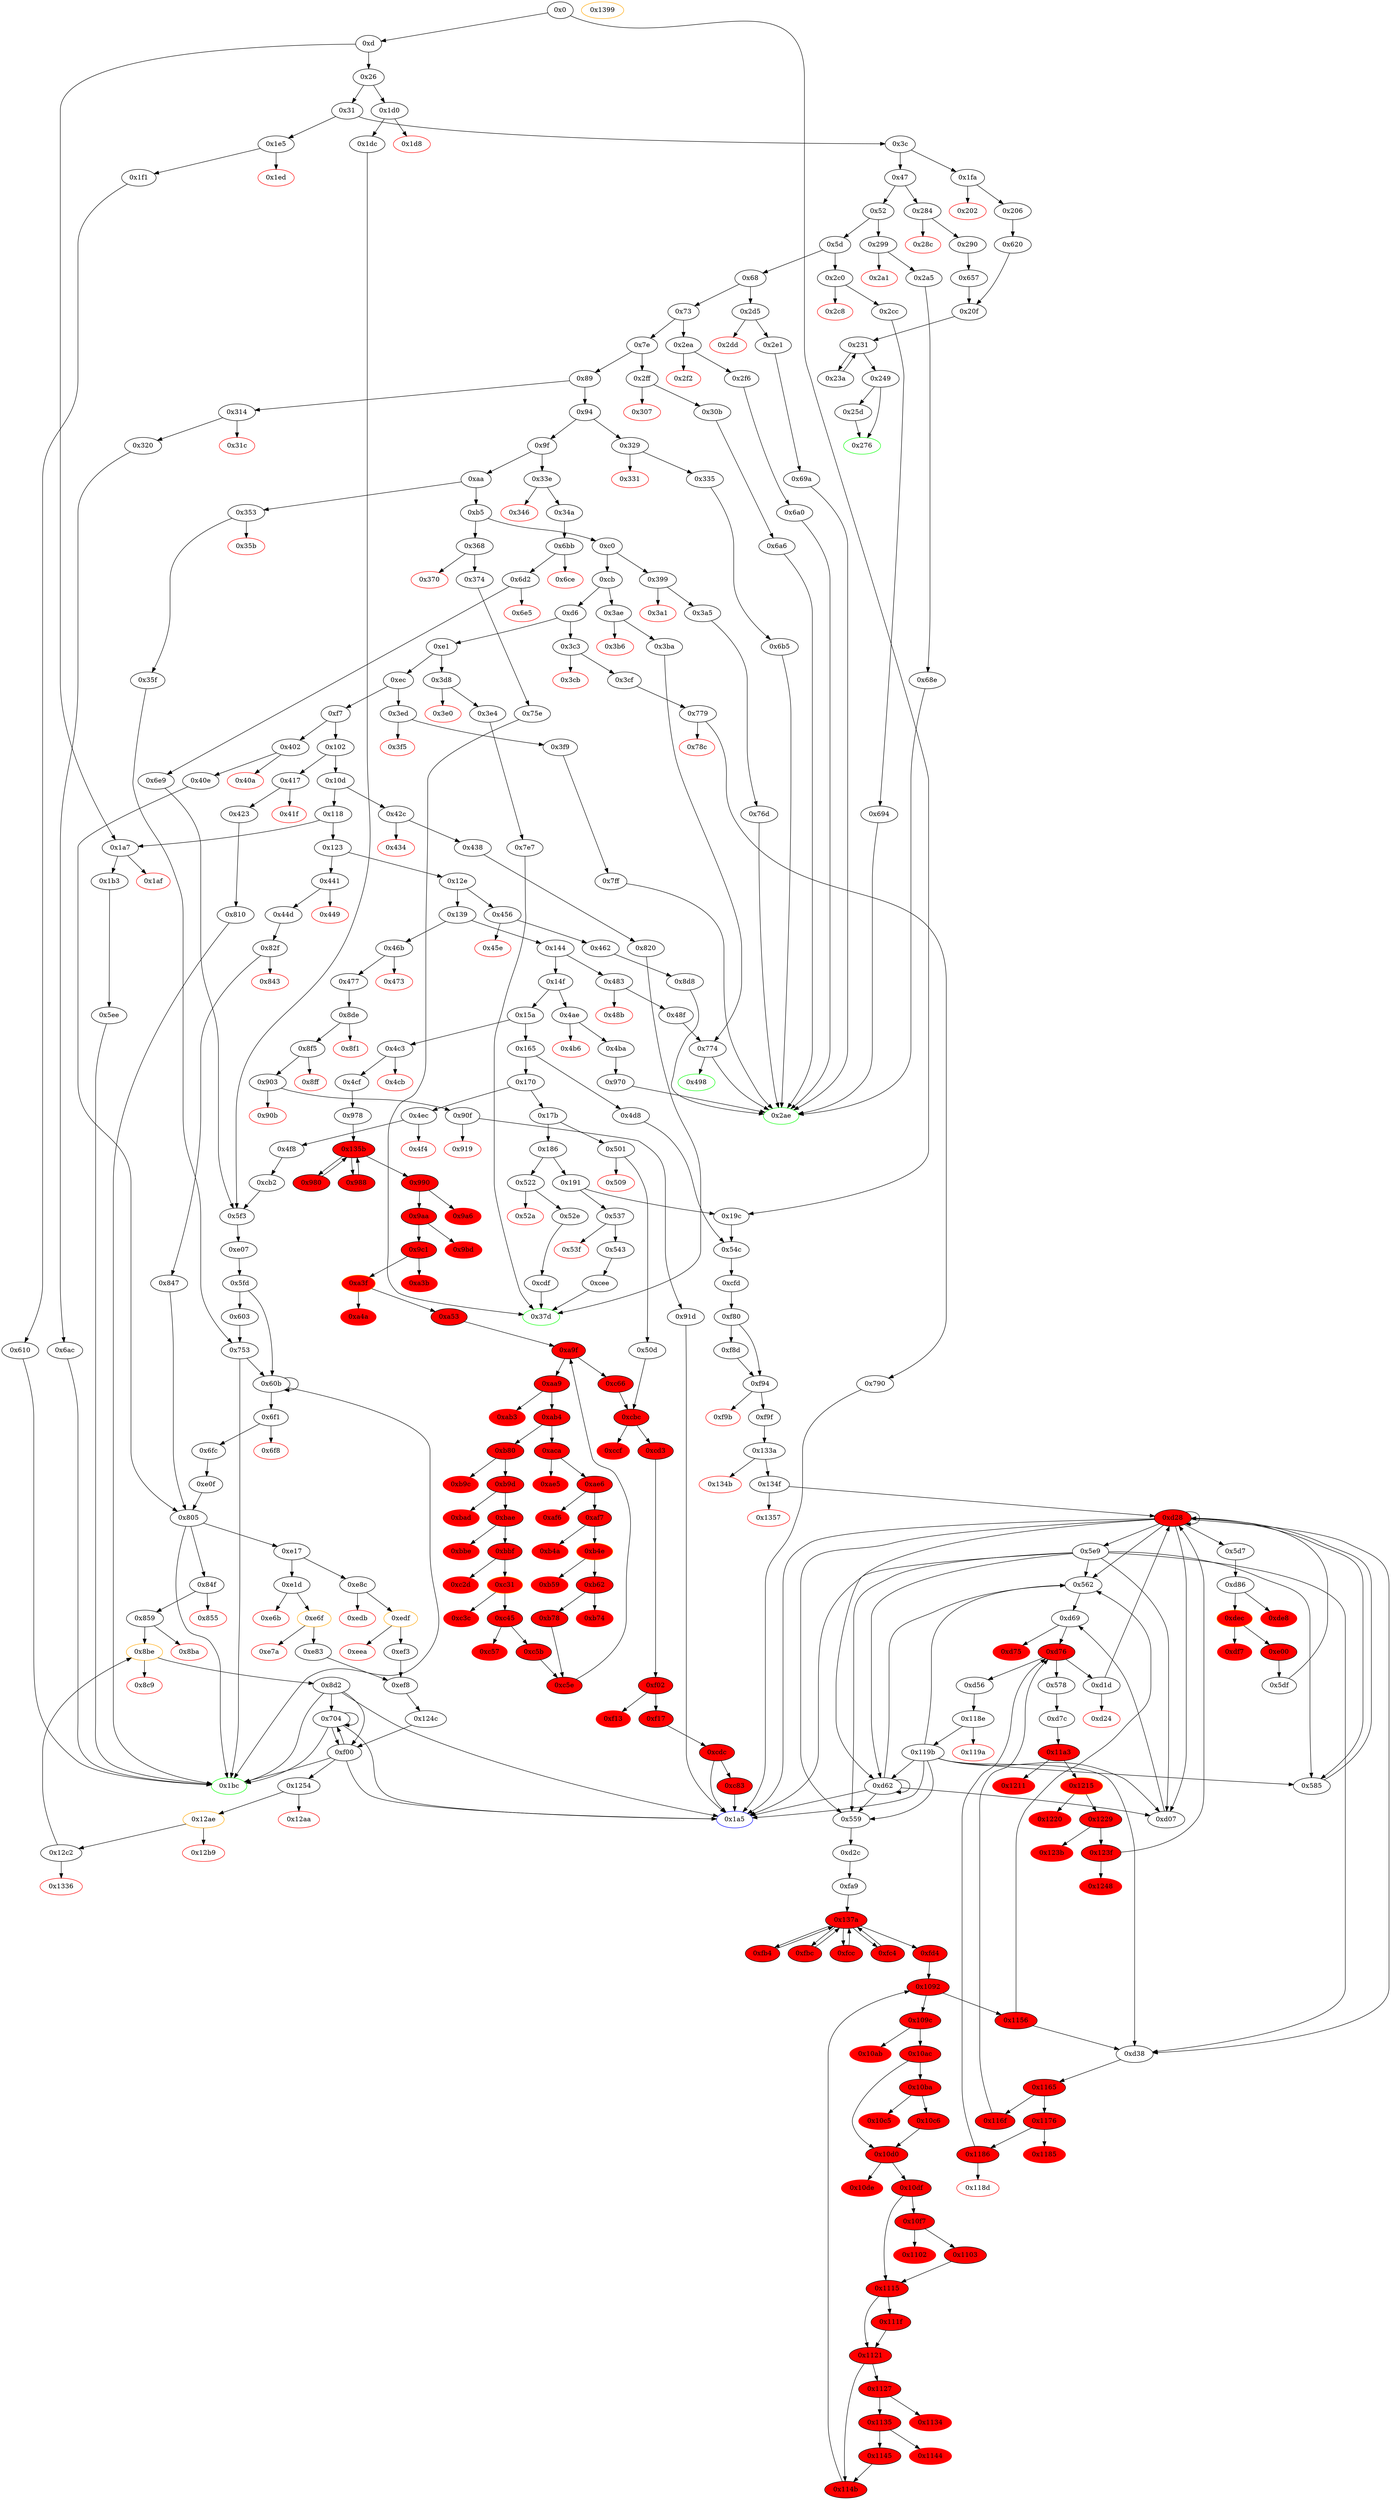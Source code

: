 digraph "" {
"0x7e7" [fillcolor=white, id="0x7e7", style=filled, tooltip="Block 0x7e7\n[0x7e7:0x7fe]\n---\nPredecessors: [0x3e4]\nSuccessors: [0x37d]\n---\n0x7e7 JUMPDEST\n0x7e8 PUSH20 0x2b886b2592ac3c1868c2909dcc568ce0e3c75522\n0x7fd DUP2\n0x7fe JUMP\n---\n0x7e7: JUMPDEST \n0x7e8: V583 = 0x2b886b2592ac3c1868c2909dcc568ce0e3c75522\n0x7fe: JUMP 0x37d\n---\nEntry stack: [V13, 0x37d]\nStack pops: 1\nStack additions: [S0, 0x2b886b2592ac3c1868c2909dcc568ce0e3c75522]\nExit stack: [V13, 0x37d, 0x2b886b2592ac3c1868c2909dcc568ce0e3c75522]\n\nDef sites:\nV13: {0xd.0x1b}\n0x37d: {0x3e4.0x3e6}\n"];
"0xb78" [fillcolor=red, id="0xb78", style=filled, tooltip="Block 0xb78\n[0xb78:0xb7f]\n---\nPredecessors: [0xb62]\nSuccessors: [0xc5e]\n---\n0xb78 JUMPDEST\n0xb79 POP\n0xb7a PUSH2 0xc5e\n0xb7d SWAP1\n0xb7e POP\n0xb7f JUMP\n---\n0xb78: JUMPDEST \n0xb7a: V880 = 0xc5e\n0xb7f: JUMP 0xc5e\n---\nEntry stack: [V13, S37, S36, S35, S34, S33, S32, S31, S30, S29, S28, S27, S26, S25, S24, S23, S22, S21, S20, S19, S18, S17, S16, S15, S14, S13, S12, S11, S10, S9, S8, S7, S6, V778, V782, V785, S2, V873, V874]\nStack pops: 2\nStack additions: []\nExit stack: [V13, S37, S36, S35, S34, S33, S32, S31, S30, S29, S28, S27, S26, S25, S24, S23, S22, S21, S20, S19, S18, S17, S16, S15, S14, S13, S12, S11, S10, S9, S8, S7, S6, V778, V782, V785, S2]\n\nDef sites:\nV13: {0xd.0x1b}\nS37: {0xd.0x1b, 0x4cf.0x4d1}\nS36: {0xd.0x1b, 0x135b_0x978.0x1360, 0x4cf.0x4d1}\nS35: {0x135b_0x980.0x1360, 0xd.0x1b, 0x135b_0x988.0x1360, 0x135b_0x978.0x1360, 0x4cf.0x4d1}\nS34: {0xd.0x1b, 0x135b_0x978.0x1360, 0x4cf.0x4d1, 0x135b_0x980.0x1360, 0x135b_0x988.0x1360}\nS33: {0x135b_0x978.0x1360, 0xd.0x1b, 0x135b_0x980.0x1360, 0x135b_0x988.0x1360, 0x4cf.0x4d1}\nS32: {0xd.0x1b, 0x135b_0x988.0x1360, 0x4cf.0x4d1, 0x135b_0x978.0x1360, 0x135b_0x980.0x1360}\nS31: {0x135b_0x988.0x1360, 0xd.0x1b, 0x135b_0x978.0x1360, 0x135b_0x980.0x1360, 0x4cf.0x4d1}\nS30: {0xd.0x1b, 0x135b_0x980.0x1360, 0x4cf.0x4d1, 0x135b_0x988.0x1360, 0x135b_0x978.0x1360}\nS29: {0x135b_0x980.0x1360, 0xd.0x1b, 0x135b_0x988.0x1360, 0x135b_0x978.0x1360, 0x4cf.0x4d1}\nS28: {0xd.0x1b, 0x135b_0x978.0x1360, 0x4cf.0x4d1, 0x135b_0x980.0x1360, 0x135b_0x988.0x1360}\nS27: {0x135b_0x978.0x1360, 0xd.0x1b, 0x135b_0x980.0x1360, 0x135b_0x988.0x1360, 0x4cf.0x4d1}\nS26: {0xd.0x1b, 0x135b_0x988.0x1360, 0x4cf.0x4d1, 0x135b_0x978.0x1360, 0x135b_0x980.0x1360}\nS25: {0x135b_0x988.0x1360, 0xd.0x1b, 0x135b_0x978.0x1360, 0x135b_0x980.0x1360, 0x4cf.0x4d1}\nS24: {0xd.0x1b, 0x135b_0x980.0x1360, 0x4cf.0x4d1, 0x135b_0x988.0x1360, 0x135b_0x978.0x1360}\nS23: {0x135b_0x980.0x1360, 0xd.0x1b, 0x135b_0x988.0x1360, 0x135b_0x978.0x1360, 0x4cf.0x4d1}\nS22: {0xd.0x1b, 0x135b_0x978.0x1360, 0x4cf.0x4d1, 0x135b_0x980.0x1360, 0x135b_0x988.0x1360}\nS21: {0x135b_0x978.0x1360, 0xd.0x1b, 0x135b_0x980.0x1360, 0x135b_0x988.0x1360, 0x4cf.0x4d1}\nS20: {0xd.0x1b, 0x135b_0x988.0x1360, 0x4cf.0x4d1, 0x135b_0x978.0x1360, 0x135b_0x980.0x1360}\nS19: {0x135b_0x988.0x1360, 0xd.0x1b, 0x135b_0x978.0x1360, 0x135b_0x980.0x1360, 0x4cf.0x4d1}\nS18: {0xd.0x1b, 0x135b_0x980.0x1360, 0x4cf.0x4d1, 0x135b_0x988.0x1360, 0x135b_0x978.0x1360}\nS17: {0x135b_0x980.0x1360, 0xd.0x1b, 0x135b_0x988.0x1360, 0x135b_0x978.0x1360, 0x4cf.0x4d1}\nS16: {0xd.0x1b, 0x135b_0x978.0x1360, 0x4cf.0x4d1, 0x135b_0x980.0x1360, 0x135b_0x988.0x1360}\nS15: {0x135b_0x978.0x1360, 0xd.0x1b, 0x135b_0x980.0x1360, 0x135b_0x988.0x1360, 0x4cf.0x4d1}\nS14: {0xd.0x1b, 0x135b_0x988.0x1360, 0x4cf.0x4d1, 0x135b_0x978.0x1360, 0x135b_0x980.0x1360}\nS13: {0x135b_0x988.0x1360, 0xd.0x1b, 0x135b_0x978.0x1360, 0x135b_0x980.0x1360, 0x4cf.0x4d1}\nS12: {0xd.0x1b, 0x135b_0x980.0x1360, 0x4cf.0x4d1, 0x135b_0x988.0x1360, 0x135b_0x978.0x1360}\nS11: {0x135b_0x980.0x1360, 0xd.0x1b, 0x135b_0x988.0x1360, 0x135b_0x978.0x1360, 0x4cf.0x4d1}\nS10: {0xd.0x1b, 0x135b_0x978.0x1360, 0x4cf.0x4d1, 0x135b_0x980.0x1360, 0x135b_0x988.0x1360}\nS9: {0x135b_0x978.0x1360, 0xd.0x1b, 0x135b_0x980.0x1360, 0x135b_0x988.0x1360, 0x4cf.0x4d1}\nS8: {0xd.0x1b, 0x135b_0x988.0x1360, 0x4cf.0x4d1, 0x135b_0x978.0x1360, 0x135b_0x980.0x1360}\nS7: {0x135b_0x988.0x1360, 0xd.0x1b, 0x135b_0x978.0x1360, 0x135b_0x980.0x1360, 0x4cf.0x4d1}\nS6: {0xd.0x1b, 0x135b_0x980.0x1360, 0x4cf.0x4d1, 0x135b_0x988.0x1360, 0x135b_0x978.0x1360}\nV778: {0xa53.0xa5d}\nV782: {0xa53.0xa7d}\nV785: {0xa53.0xa8d}\nS2: {0xa53.0xa94, 0xc5e.0xc61}\nV873: {0xb62.0xb69}\nV874: {0xb62.0xb6a}\n"];
"0x12c2" [fillcolor=white, id="0x12c2", style=filled, tooltip="Block 0x12c2\n[0x12c2:0x1335]\n---\nPredecessors: [0x12ae]\nSuccessors: [0x8be, 0x1336]\n---\n0x12c2 JUMPDEST\n0x12c3 POP\n0x12c4 POP\n0x12c5 POP\n0x12c6 POP\n0x12c7 PUSH1 0x0\n0x12c9 DUP1\n0x12ca SLOAD\n0x12cb PUSH1 0x40\n0x12cd DUP1\n0x12ce MLOAD\n0x12cf PUSH32 0xf2fde38b00000000000000000000000000000000000000000000000000000000\n0x12f0 DUP2\n0x12f1 MSTORE\n0x12f2 PUSH20 0x2b886b2592ac3c1868c2909dcc568ce0e3c75522\n0x1307 PUSH1 0x4\n0x1309 DUP3\n0x130a ADD\n0x130b MSTORE\n0x130c SWAP1\n0x130d MLOAD\n0x130e PUSH1 0x1\n0x1310 PUSH1 0xa0\n0x1312 PUSH1 0x2\n0x1314 EXP\n0x1315 SUB\n0x1316 SWAP1\n0x1317 SWAP3\n0x1318 AND\n0x1319 SWAP3\n0x131a PUSH4 0xf2fde38b\n0x131f SWAP3\n0x1320 PUSH1 0x24\n0x1322 DUP1\n0x1323 DUP5\n0x1324 ADD\n0x1325 SWAP4\n0x1326 DUP3\n0x1327 SWAP1\n0x1328 SUB\n0x1329 ADD\n0x132a DUP2\n0x132b DUP4\n0x132c DUP8\n0x132d DUP1\n0x132e EXTCODESIZE\n0x132f ISZERO\n0x1330 DUP1\n0x1331 ISZERO\n0x1332 PUSH2 0x8be\n0x1335 JUMPI\n---\n0x12c2: JUMPDEST \n0x12c7: V1463 = 0x0\n0x12ca: V1464 = S[0x0]\n0x12cb: V1465 = 0x40\n0x12ce: V1466 = M[0x40]\n0x12cf: V1467 = 0xf2fde38b00000000000000000000000000000000000000000000000000000000\n0x12f1: M[V1466] = 0xf2fde38b00000000000000000000000000000000000000000000000000000000\n0x12f2: V1468 = 0x2b886b2592ac3c1868c2909dcc568ce0e3c75522\n0x1307: V1469 = 0x4\n0x130a: V1470 = ADD V1466 0x4\n0x130b: M[V1470] = 0x2b886b2592ac3c1868c2909dcc568ce0e3c75522\n0x130d: V1471 = M[0x40]\n0x130e: V1472 = 0x1\n0x1310: V1473 = 0xa0\n0x1312: V1474 = 0x2\n0x1314: V1475 = EXP 0x2 0xa0\n0x1315: V1476 = SUB 0x10000000000000000000000000000000000000000 0x1\n0x1318: V1477 = AND V1464 0xffffffffffffffffffffffffffffffffffffffff\n0x131a: V1478 = 0xf2fde38b\n0x1320: V1479 = 0x24\n0x1324: V1480 = ADD V1466 0x24\n0x1328: V1481 = SUB V1466 V1471\n0x1329: V1482 = ADD V1481 0x24\n0x132e: V1483 = EXTCODESIZE V1477\n0x132f: V1484 = ISZERO V1483\n0x1331: V1485 = ISZERO V1484\n0x1332: V1486 = 0x8be\n0x1335: JUMPI 0x8be V1485\n---\nEntry stack: [V13, S7, S6, S5, S4, V1443, 0x3f4ba83a, V1446, V1456]\nStack pops: 4\nStack additions: [V1477, 0xf2fde38b, V1480, 0x0, V1471, V1482, V1471, 0x0, V1477, V1484]\nExit stack: [V13, S7, S6, S5, S4, V1477, 0xf2fde38b, V1480, 0x0, V1471, V1482, V1471, 0x0, V1477, V1484]\n\nDef sites:\nV13: {0xd.0x1b}\nS7: {0x4f8.0x4fa, 0xd.0x1b}\nS6: {0x34a.0x34c, 0xd.0x1b, 0xcb2.0xcb3}\nS5: {0x4f8.0x4fa, 0xd.0x1b, 0x6fc.0x6fd, 0x44d.0x44f}\nS4: {0xd.0x1b, 0x4f8.0x4fa, 0xcb2.0xcb3, 0x34a.0x34c, 0xef8.0xef9}\nV1443: {0x1254.0x128c}\n0x3f4ba83a: {0x1254.0x128e}\nV1446: {0x1254.0x1298}\nV1456: {0x12ae.0x12b2}\n"];
"0x3cf" [fillcolor=white, id="0x3cf", style=filled, tooltip="Block 0x3cf\n[0x3cf:0x3d7]\n---\nPredecessors: [0x3c3]\nSuccessors: [0x779]\n---\n0x3cf JUMPDEST\n0x3d0 POP\n0x3d1 PUSH2 0x1a5\n0x3d4 PUSH2 0x779\n0x3d7 JUMP\n---\n0x3cf: JUMPDEST \n0x3d1: V292 = 0x1a5\n0x3d4: V293 = 0x779\n0x3d7: JUMP 0x779\n---\nEntry stack: [V13, V288]\nStack pops: 1\nStack additions: [0x1a5]\nExit stack: [V13, 0x1a5]\n\nDef sites:\nV13: {0xd.0x1b}\nV288: {0x3c3.0x3c4}\n"];
"0x1248" [color=red, fillcolor=red, id="0x1248", style=filled, tooltip="Block 0x1248\n[0x1248:0x124b]\n---\nPredecessors: [0x123f]\nSuccessors: []\n---\n0x1248 PUSH1 0x0\n0x124a DUP1\n0x124b REVERT\n---\n0x1248: V1429 = 0x0\n0x124b: REVERT 0x0 0x0\n---\nEntry stack: [0x1a5, V120, S18, S17, S16, S15, S14, S13, S12, S11, S10, S9, S8, S7, S6, 0x585, S4, S3, 0xd28, S1, S0]\nStack pops: 0\nStack additions: []\nExit stack: [0x1a5, V120, S18, S17, S16, S15, S14, S13, S12, S11, S10, S9, S8, S7, S6, 0x585, S4, S3, 0xd28, S1, S0]\n\nDef sites:\n0x1a5: {0x19c.0x19d}\nV120: {0x19c.0x1a0}\nS18: {0x19c.0x19d, 0x54c.0x54d}\nS17: {0x19c.0x19d, 0x19c.0x1a0, 0x54c.0x54e}\nS16: {0x54c.0x550, 0x19c.0x1a0, 0x19c.0x19d, 0x54c.0x54d}\nS15: {0x54c.0x54d, 0x19c.0x19d, 0x19c.0x1a0, 0x54c.0x54e}\nS14: {0x54c.0x550, 0x19c.0x19d, 0x54c.0x54d, 0x54c.0x54e, 0x19c.0x1a0}\nS13: {0x559.0x55a, 0xcfd.0xcfe, 0x19c.0x1a0, 0x19c.0x19d, 0x54c.0x54e, 0x54c.0x54d, 0x54c.0x550}\nS12: {0x559.0x55a, 0x119b.0x119c, 0x19c.0x19d, 0x19c.0x1a0, 0xfd4.0xfd9, 0x54c.0x54e, 0x54c.0x54d, 0x54c.0x550}\nS11: {0x559.0x55a, 0xd38.0xd3b, 0xcfd.0xcfe, 0x19c.0x1a0, 0x19c.0x19d, 0x54c.0x54e, 0x54c.0x54d, 0x54c.0x550, 0xd2c.0xd2d}\nS10: {0x559.0x55a, 0xd38.0xd3e, 0x119b.0x119c, 0xcfd.0xcfe, 0x19c.0x19d, 0x19c.0x1a0, 0xfd4.0xfd9, 0x54c.0x54d, 0x54c.0x550, 0x54c.0x54e, 0xd2c.0xd2d, 0xd07.0xd0a}\nS9: {0x559.0x55a, 0xd38.0xd3b, 0x578.0x57c, 0x119b.0x119c, 0xcfd.0xcfe, 0x19c.0x1a0, 0x19c.0x19d, 0xfd4.0xfd9, 0x54c.0x54d, 0x54c.0x54e, 0x54c.0x550, 0xd2c.0xd2d, 0xd2c.0xd30}\nS8: {0x559.0x55a, 0xd38.0xd3e, 0x119b.0x119c, 0xd38.0xd3b, 0xcfd.0xcfe, 0x19c.0x19d, 0x19c.0x1a0, 0xfd4.0xfd9, 0x54c.0x54d, 0x54c.0x550, 0x54c.0x54e, 0xd2c.0xd2d, 0x1145.0x1148, 0xd07.0xd0a}\nS7: {0x559.0x55a, 0x578.0x57c, 0x119b.0x119c, 0xd38.0xd3b, 0xcfd.0xcfe, 0x19c.0x1a0, 0x19c.0x19d, 0xfd4.0xfd9, 0x54c.0x550, 0x54c.0x54d, 0x54c.0x54e, 0xd2c.0xd2d, 0xd2c.0xd30}\nS6: {0xd38.0xd3e, 0x119b.0x119c, 0xd38.0xd3b, 0x19c.0x19d, 0x19c.0x1a0, 0xfd4.0xfd9, 0x54c.0x54d, 0x54c.0x54e, 0x54c.0x550, 0x1145.0x1148, 0xd07.0xd0a}\n0x585: {0x578.0x57c}\nS4: {0x559.0x55a, 0xd38.0xd3e, 0x119b.0x119c, 0xd38.0xd3b, 0xcfd.0xcfe, 0x19c.0x19d, 0x19c.0x1a0, 0xfd4.0xfd9, 0x54c.0x54d, 0x54c.0x550, 0x54c.0x54e, 0xd2c.0xd2d, 0x1145.0x1148, 0xd07.0xd0a}\nS3: {0xd38.0xd3e, 0x119b.0x119c, 0xd38.0xd3b, 0x19c.0x19d, 0x19c.0x1a0, 0xfd4.0xfd9, 0x54c.0x54d, 0x54c.0x54e, 0x54c.0x550, 0x1145.0x1148, 0xd07.0xd0a}\n0xd28: {0xd7c.0xd7d}\nS1: {0x559.0x55a, 0xd38.0xd3e, 0x119b.0x119c, 0xd38.0xd3b, 0xcfd.0xcfe, 0x19c.0x19d, 0x19c.0x1a0, 0xfd4.0xfd9, 0x54c.0x54d, 0x54c.0x550, 0x54c.0x54e, 0xd2c.0xd2d, 0x1145.0x1148, 0xd07.0xd0a}\nS0: {0xd38.0xd3e, 0x119b.0x119c, 0xd38.0xd3b, 0x19c.0x19d, 0x19c.0x1a0, 0xfd4.0xfd9, 0x54c.0x54d, 0x54c.0x54e, 0x54c.0x550, 0x1145.0x1148, 0xd07.0xd0a}\n"];
"0x144" [fillcolor=white, id="0x144", style=filled, tooltip="Block 0x144\n[0x144:0x14e]\n---\nPredecessors: [0x139]\nSuccessors: [0x14f, 0x483]\n---\n0x144 DUP1\n0x145 PUSH4 0xcf3b1967\n0x14a EQ\n0x14b PUSH2 0x483\n0x14e JUMPI\n---\n0x145: V95 = 0xcf3b1967\n0x14a: V96 = EQ 0xcf3b1967 V13\n0x14b: V97 = 0x483\n0x14e: JUMPI 0x483 V96\n---\nEntry stack: [V13]\nStack pops: 1\nStack additions: [S0]\nExit stack: [V13]\n\nDef sites:\nV13: {0xd.0x1b}\n"];
"0xa9f" [fillcolor=red, id="0xa9f", style=filled, tooltip="Block 0xa9f\n[0xa9f:0xaa8]\n---\nPredecessors: [0xa53, 0xc5e]\nSuccessors: [0xaa9, 0xc66]\n---\n0xa9f JUMPDEST\n0xaa0 PUSH1 0x1\n0xaa2 DUP2\n0xaa3 LT\n0xaa4 ISZERO\n0xaa5 PUSH2 0xc66\n0xaa8 JUMPI\n---\n0xa9f: JUMPDEST \n0xaa0: V788 = 0x1\n0xaa3: V789 = LT S0 0x1\n0xaa4: V790 = ISZERO V789\n0xaa5: V791 = 0xc66\n0xaa8: JUMPI 0xc66 V790\n---\nEntry stack: [V13, S35, S34, S33, S32, S31, S30, S29, S28, S27, S26, S25, S24, S23, S22, S21, S20, S19, S18, S17, S16, S15, S14, S13, S12, S11, S10, S9, S8, S7, S6, S5, S4, V778, V782, V785, S0]\nStack pops: 1\nStack additions: [S0]\nExit stack: [V13, S35, S34, S33, S32, S31, S30, S29, S28, S27, S26, S25, S24, S23, S22, S21, S20, S19, S18, S17, S16, S15, S14, S13, S12, S11, S10, S9, S8, S7, S6, S5, S4, V778, V782, V785, S0]\n\nDef sites:\nV13: {0xd.0x1b}\nS35: {0xd.0x1b, 0x4cf.0x4d1}\nS34: {0xd.0x1b, 0x135b_0x978.0x1360, 0x4cf.0x4d1}\nS33: {0x135b_0x980.0x1360, 0xd.0x1b, 0x135b_0x988.0x1360, 0x135b_0x978.0x1360, 0x4cf.0x4d1}\nS32: {0xd.0x1b, 0x135b_0x978.0x1360, 0x4cf.0x4d1, 0x135b_0x980.0x1360, 0x135b_0x988.0x1360}\nS31: {0x135b_0x978.0x1360, 0xd.0x1b, 0x135b_0x980.0x1360, 0x135b_0x988.0x1360, 0x4cf.0x4d1}\nS30: {0xd.0x1b, 0x135b_0x988.0x1360, 0x4cf.0x4d1, 0x135b_0x978.0x1360, 0x135b_0x980.0x1360}\nS29: {0x135b_0x988.0x1360, 0xd.0x1b, 0x135b_0x978.0x1360, 0x135b_0x980.0x1360, 0x4cf.0x4d1}\nS28: {0xd.0x1b, 0x135b_0x980.0x1360, 0x4cf.0x4d1, 0x135b_0x988.0x1360, 0x135b_0x978.0x1360}\nS27: {0x135b_0x980.0x1360, 0xd.0x1b, 0x135b_0x988.0x1360, 0x135b_0x978.0x1360, 0x4cf.0x4d1}\nS26: {0xd.0x1b, 0x135b_0x978.0x1360, 0x4cf.0x4d1, 0x135b_0x980.0x1360, 0x135b_0x988.0x1360}\nS25: {0x135b_0x978.0x1360, 0xd.0x1b, 0x135b_0x980.0x1360, 0x135b_0x988.0x1360, 0x4cf.0x4d1}\nS24: {0xd.0x1b, 0x135b_0x988.0x1360, 0x4cf.0x4d1, 0x135b_0x978.0x1360, 0x135b_0x980.0x1360}\nS23: {0x135b_0x988.0x1360, 0xd.0x1b, 0x135b_0x978.0x1360, 0x135b_0x980.0x1360, 0x4cf.0x4d1}\nS22: {0xd.0x1b, 0x135b_0x980.0x1360, 0x4cf.0x4d1, 0x135b_0x988.0x1360, 0x135b_0x978.0x1360}\nS21: {0x135b_0x980.0x1360, 0xd.0x1b, 0x135b_0x988.0x1360, 0x135b_0x978.0x1360, 0x4cf.0x4d1}\nS20: {0xd.0x1b, 0x135b_0x978.0x1360, 0x4cf.0x4d1, 0x135b_0x980.0x1360, 0x135b_0x988.0x1360}\nS19: {0x135b_0x978.0x1360, 0xd.0x1b, 0x135b_0x980.0x1360, 0x135b_0x988.0x1360, 0x4cf.0x4d1}\nS18: {0xd.0x1b, 0x135b_0x988.0x1360, 0x4cf.0x4d1, 0x135b_0x978.0x1360, 0x135b_0x980.0x1360}\nS17: {0x135b_0x988.0x1360, 0xd.0x1b, 0x135b_0x978.0x1360, 0x135b_0x980.0x1360, 0x4cf.0x4d1}\nS16: {0xd.0x1b, 0x135b_0x980.0x1360, 0x4cf.0x4d1, 0x135b_0x988.0x1360, 0x135b_0x978.0x1360}\nS15: {0x135b_0x980.0x1360, 0xd.0x1b, 0x135b_0x988.0x1360, 0x135b_0x978.0x1360, 0x4cf.0x4d1}\nS14: {0xd.0x1b, 0x135b_0x978.0x1360, 0x4cf.0x4d1, 0x135b_0x980.0x1360, 0x135b_0x988.0x1360}\nS13: {0x135b_0x978.0x1360, 0xd.0x1b, 0x135b_0x980.0x1360, 0x135b_0x988.0x1360, 0x4cf.0x4d1}\nS12: {0xd.0x1b, 0x135b_0x988.0x1360, 0x4cf.0x4d1, 0x135b_0x978.0x1360, 0x135b_0x980.0x1360}\nS11: {0x135b_0x988.0x1360, 0xd.0x1b, 0x135b_0x978.0x1360, 0x135b_0x980.0x1360, 0x4cf.0x4d1}\nS10: {0xd.0x1b, 0x135b_0x980.0x1360, 0x4cf.0x4d1, 0x135b_0x988.0x1360, 0x135b_0x978.0x1360}\nS9: {0x135b_0x980.0x1360, 0xd.0x1b, 0x135b_0x988.0x1360, 0x135b_0x978.0x1360, 0x4cf.0x4d1}\nS8: {0xd.0x1b, 0x135b_0x978.0x1360, 0x4cf.0x4d1, 0x135b_0x980.0x1360, 0x135b_0x988.0x1360}\nS7: {0x135b_0x978.0x1360, 0xd.0x1b, 0x135b_0x980.0x1360, 0x135b_0x988.0x1360, 0x4cf.0x4d1}\nS6: {0xd.0x1b, 0x135b_0x988.0x1360, 0x4cf.0x4d1, 0x135b_0x978.0x1360, 0x135b_0x980.0x1360}\nS5: {0x135b_0x988.0x1360, 0xd.0x1b, 0x135b_0x978.0x1360, 0x135b_0x980.0x1360, 0x4cf.0x4d1}\nS4: {0xd.0x1b, 0x135b_0x980.0x1360, 0x4cf.0x4d1, 0x135b_0x988.0x1360, 0x135b_0x978.0x1360}\nV778: {0xa53.0xa5d}\nV782: {0xa53.0xa7d}\nV785: {0xa53.0xa8d}\nS0: {0xa53.0xa94, 0xc5e.0xc61}\n"];
"0x34a" [fillcolor=white, id="0x34a", style=filled, tooltip="Block 0x34a\n[0x34a:0x352]\n---\nPredecessors: [0x33e]\nSuccessors: [0x6bb]\n---\n0x34a JUMPDEST\n0x34b POP\n0x34c PUSH2 0x1a5\n0x34f PUSH2 0x6bb\n0x352 JUMP\n---\n0x34a: JUMPDEST \n0x34c: V250 = 0x1a5\n0x34f: V251 = 0x6bb\n0x352: JUMP 0x6bb\n---\nEntry stack: [V13, V246]\nStack pops: 1\nStack additions: [0x1a5]\nExit stack: [V13, 0x1a5]\n\nDef sites:\nV13: {0xd.0x1b}\nV246: {0x33e.0x33f}\n"];
"0x5df" [fillcolor=white, id="0x5df", style=filled, tooltip="Block 0x5df\n[0x5df:0x5e8]\n---\nPredecessors: [0xe00]\nSuccessors: [0xd28]\n---\n0x5df JUMPDEST\n0x5e0 PUSH2 0x5e9\n0x5e3 DUP4\n0x5e4 DUP4\n0x5e5 PUSH2 0xd28\n0x5e8 JUMP\n---\n0x5df: JUMPDEST \n0x5e0: V446 = 0x5e9\n0x5e5: V447 = 0xd28\n0x5e8: JUMP 0xd28\n---\nEntry stack: [S15, S14, S13, S12, S11, S10, S9, S8, S7, S6, S5, S4, S3, S2, S1, S0]\nStack pops: 3\nStack additions: [S2, S1, S0, 0x5e9, S2, S1]\nExit stack: [S15, S14, S13, S12, S11, S10, S9, S8, S7, S6, S5, S4, S3, S2, S1, S0, 0x5e9, S2, S1]\n\nDef sites:\nS15: {0x19c.0x19d, 0x54c.0x54d}\nS14: {0x19c.0x19d, 0x19c.0x1a0, 0x54c.0x54e}\nS13: {0x54c.0x54d, 0x19c.0x1a0, 0x19c.0x19d, 0x54c.0x550}\nS12: {0x54c.0x54d, 0x19c.0x19d, 0x54c.0x54e, 0x19c.0x1a0}\nS11: {0x54c.0x550, 0x54c.0x54d, 0x19c.0x19d, 0x19c.0x1a0, 0x54c.0x54e}\nS10: {0x559.0x55a, 0xcfd.0xcfe, 0x19c.0x1a0, 0x19c.0x19d, 0x54c.0x54d, 0x54c.0x550, 0x54c.0x54e}\nS9: {0x559.0x55a, 0x119b.0x119c, 0x19c.0x19d, 0x19c.0x1a0, 0xfd4.0xfd9, 0x54c.0x54d, 0x54c.0x54e, 0x54c.0x550}\nS8: {0x559.0x55a, 0xd38.0xd3b, 0xcfd.0xcfe, 0x19c.0x19d, 0x19c.0x1a0, 0x54c.0x550, 0x54c.0x54d, 0x54c.0x54e, 0xd2c.0xd2d}\nS7: {0x559.0x55a, 0xd38.0xd3e, 0x119b.0x119c, 0xcfd.0xcfe, 0x19c.0x1a0, 0x19c.0x19d, 0xfd4.0xfd9, 0x54c.0x54e, 0x54c.0x54d, 0x54c.0x550, 0xd2c.0xd2d, 0xd07.0xd0a}\nS6: {0x559.0x55a, 0xd38.0xd3b, 0x119b.0x119c, 0x578.0x57c, 0xcfd.0xcfe, 0x19c.0x19d, 0x19c.0x1a0, 0xfd4.0xfd9, 0x54c.0x54d, 0x54c.0x550, 0x54c.0x54e, 0xd2c.0xd2d, 0xd2c.0xd30}\nS5: {0x559.0x55a, 0xd38.0xd3b, 0x119b.0x119c, 0xd38.0xd3e, 0xcfd.0xcfe, 0x19c.0x1a0, 0x19c.0x19d, 0xfd4.0xfd9, 0x54c.0x54d, 0x54c.0x54e, 0x54c.0x550, 0xd2c.0xd2d, 0x1145.0x1148, 0xd07.0xd0a}\nS4: {0x559.0x55a, 0xd38.0xd3e, 0x119b.0x119c, 0xd38.0xd3b, 0x578.0x57c, 0x19c.0x1a0, 0x19c.0x19d, 0xcfd.0xcfe, 0xfd4.0xfd9, 0x54c.0x550, 0x54c.0x54e, 0x54c.0x54d, 0xd2c.0xd2d, 0xd2c.0xd30, 0xd07.0xd0a}\nS3: {0x559.0x55a, 0x119b.0x119c, 0x19c.0x1a0, 0x19c.0x19d, 0xfd4.0xfd9, 0x54c.0x54d, 0x54c.0x550, 0x54c.0x54e, 0x1145.0x1148, 0xd07.0xd0a, 0xd38.0xd3b, 0x578.0x57c, 0xd38.0xd3e, 0xcfd.0xcfe, 0xd2c.0xd2d, 0xd2c.0xd30}\nS2: {0x559.0x55a, 0xd38.0xd3e, 0x119b.0x119c, 0xd38.0xd3b, 0x578.0x57c, 0x19c.0x1a0, 0x19c.0x19d, 0xcfd.0xcfe, 0xfd4.0xfd9, 0x54c.0x54d, 0x54c.0x54e, 0x54c.0x550, 0xd2c.0xd2d, 0x1145.0x1148, 0xd07.0xd0a}\nS1: {0x559.0x55a, 0x119b.0x119c, 0x19c.0x19d, 0x19c.0x1a0, 0xfd4.0xfd9, 0x54c.0x550, 0x54c.0x54e, 0x54c.0x54d, 0x1145.0x1148, 0xd07.0xd0a, 0xd38.0xd3b, 0x578.0x57c, 0xd38.0xd3e, 0xcfd.0xcfe, 0xd2c.0xd2d, 0xd2c.0xd30}\nS0: {0x559.0x55a, 0x119b.0x119c, 0x19c.0x1a0, 0x19c.0x19d, 0xfd4.0xfd9, 0x54c.0x54e, 0x54c.0x54d, 0x54c.0x550, 0x1145.0x1148, 0xd07.0xd0a, 0xd38.0xd3e, 0xd38.0xd3b, 0x578.0x57c, 0xcfd.0xcfe, 0xd2c.0xd2d, 0xd2c.0xd30}\n"];
"0x53f" [color=red, fillcolor=white, id="0x53f", style=filled, tooltip="Block 0x53f\n[0x53f:0x542]\n---\nPredecessors: [0x537]\nSuccessors: []\n---\n0x53f PUSH1 0x0\n0x541 DUP1\n0x542 REVERT\n---\n0x53f: V409 = 0x0\n0x542: REVERT 0x0 0x0\n---\nEntry stack: [V13, V406]\nStack pops: 0\nStack additions: []\nExit stack: [V13, V406]\n\nDef sites:\nV13: {0xd.0x1b}\nV406: {0x537.0x538}\n"];
"0x90f" [fillcolor=white, id="0x90f", style=filled, tooltip="Block 0x90f\n[0x90f:0x918]\n---\nPredecessors: [0x903]\nSuccessors: [0x919, 0x91d]\n---\n0x90f JUMPDEST\n0x910 PUSH1 0x4\n0x912 SLOAD\n0x913 DUP2\n0x914 GT\n0x915 PUSH2 0x91d\n0x918 JUMPI\n---\n0x90f: JUMPDEST \n0x910: V684 = 0x4\n0x912: V685 = S[0x4]\n0x914: V686 = GT V342 V685\n0x915: V687 = 0x91d\n0x918: JUMPI 0x91d V686\n---\nEntry stack: [V13, 0x1a5, V342]\nStack pops: 1\nStack additions: [S0]\nExit stack: [V13, 0x1a5, V342]\n\nDef sites:\nV13: {0xd.0x1b}\n0x1a5: {0x477.0x479}\nV342: {0x477.0x47e}\n"];
"0x8f5" [fillcolor=white, id="0x8f5", style=filled, tooltip="Block 0x8f5\n[0x8f5:0x8fe]\n---\nPredecessors: [0x8de]\nSuccessors: [0x8ff, 0x903]\n---\n0x8f5 JUMPDEST\n0x8f6 PUSH1 0x5\n0x8f8 SLOAD\n0x8f9 TIMESTAMP\n0x8fa LT\n0x8fb PUSH2 0x903\n0x8fe JUMPI\n---\n0x8f5: JUMPDEST \n0x8f6: V674 = 0x5\n0x8f8: V675 = S[0x5]\n0x8f9: V676 = TIMESTAMP\n0x8fa: V677 = LT V676 V675\n0x8fb: V678 = 0x903\n0x8fe: JUMPI 0x903 V677\n---\nEntry stack: [V13, 0x1a5, V342]\nStack pops: 0\nStack additions: []\nExit stack: [V13, 0x1a5, V342]\n\nDef sites:\nV13: {0xd.0x1b}\n0x1a5: {0x477.0x479}\nV342: {0x477.0x47e}\n"];
"0x980" [fillcolor=red, id="0x980", style=filled, tooltip="Block 0x980\n[0x980:0x987]\n---\nPredecessors: [0x135b]\nSuccessors: [0x135b]\n---\n0x980 JUMPDEST\n0x981 PUSH2 0x988\n0x984 PUSH2 0x135b\n0x987 JUMP\n---\n0x980: JUMPDEST \n0x981: V709 = 0x988\n0x984: V710 = 0x135b\n0x987: JUMP 0x135b\n---\nEntry stack: [V13, S34, S33, S32, S31, S30, S29, S28, S27, S26, S25, S24, S23, S22, S21, S20, S19, S18, S17, S16, S15, S14, S13, S12, S11, S10, S9, S8, S7, S6, S5, S4, S3, S2, S1, V1504]\nStack pops: 0\nStack additions: [0x988]\nExit stack: [V13, S34, S33, S32, S31, S30, S29, S28, S27, S26, S25, S24, S23, S22, S21, S20, S19, S18, S17, S16, S15, S14, S13, S12, S11, S10, S9, S8, S7, S6, S5, S4, S3, S2, S1, V1504, 0x988]\n\nDef sites:\nV13: {0xd.0x1b}\nS34: {0xd.0x1b, 0x4cf.0x4d1}\nS33: {0xd.0x1b, 0x135b_0x978.0x1360, 0x4cf.0x4d1}\nS32: {0xd.0x1b, 0x135b_0x978.0x1360, 0x4cf.0x4d1, 0x135b_0x980.0x1360, 0x135b_0x988.0x1360}\nS31: {0x135b_0x978.0x1360, 0xd.0x1b, 0x135b_0x980.0x1360, 0x135b_0x988.0x1360, 0x4cf.0x4d1}\nS30: {0xd.0x1b, 0x135b_0x988.0x1360, 0x4cf.0x4d1, 0x135b_0x978.0x1360, 0x135b_0x980.0x1360}\nS29: {0x135b_0x988.0x1360, 0xd.0x1b, 0x135b_0x978.0x1360, 0x135b_0x980.0x1360, 0x4cf.0x4d1}\nS28: {0xd.0x1b, 0x135b_0x980.0x1360, 0x4cf.0x4d1, 0x135b_0x988.0x1360, 0x135b_0x978.0x1360}\nS27: {0x135b_0x980.0x1360, 0xd.0x1b, 0x135b_0x988.0x1360, 0x135b_0x978.0x1360, 0x4cf.0x4d1}\nS26: {0xd.0x1b, 0x135b_0x978.0x1360, 0x4cf.0x4d1, 0x135b_0x980.0x1360, 0x135b_0x988.0x1360}\nS25: {0x135b_0x978.0x1360, 0xd.0x1b, 0x135b_0x980.0x1360, 0x135b_0x988.0x1360, 0x4cf.0x4d1}\nS24: {0xd.0x1b, 0x135b_0x988.0x1360, 0x4cf.0x4d1, 0x135b_0x978.0x1360, 0x135b_0x980.0x1360}\nS23: {0x135b_0x988.0x1360, 0xd.0x1b, 0x135b_0x978.0x1360, 0x135b_0x980.0x1360, 0x4cf.0x4d1}\nS22: {0xd.0x1b, 0x135b_0x980.0x1360, 0x4cf.0x4d1, 0x135b_0x988.0x1360, 0x135b_0x978.0x1360}\nS21: {0x135b_0x980.0x1360, 0xd.0x1b, 0x135b_0x988.0x1360, 0x135b_0x978.0x1360, 0x4cf.0x4d1}\nS20: {0xd.0x1b, 0x135b_0x978.0x1360, 0x4cf.0x4d1, 0x135b_0x980.0x1360, 0x135b_0x988.0x1360}\nS19: {0x135b_0x978.0x1360, 0xd.0x1b, 0x135b_0x980.0x1360, 0x135b_0x988.0x1360, 0x4cf.0x4d1}\nS18: {0xd.0x1b, 0x135b_0x988.0x1360, 0x4cf.0x4d1, 0x135b_0x978.0x1360, 0x135b_0x980.0x1360}\nS17: {0x135b_0x988.0x1360, 0xd.0x1b, 0x135b_0x978.0x1360, 0x135b_0x980.0x1360, 0x4cf.0x4d1}\nS16: {0xd.0x1b, 0x135b_0x980.0x1360, 0x4cf.0x4d1, 0x135b_0x988.0x1360, 0x135b_0x978.0x1360}\nS15: {0x135b_0x980.0x1360, 0xd.0x1b, 0x135b_0x988.0x1360, 0x135b_0x978.0x1360, 0x4cf.0x4d1}\nS14: {0xd.0x1b, 0x135b_0x978.0x1360, 0x4cf.0x4d1, 0x135b_0x980.0x1360, 0x135b_0x988.0x1360}\nS13: {0x135b_0x978.0x1360, 0xd.0x1b, 0x135b_0x980.0x1360, 0x135b_0x988.0x1360, 0x4cf.0x4d1}\nS12: {0xd.0x1b, 0x135b_0x988.0x1360, 0x4cf.0x4d1, 0x135b_0x978.0x1360, 0x135b_0x980.0x1360}\nS11: {0x135b_0x988.0x1360, 0xd.0x1b, 0x135b_0x978.0x1360, 0x135b_0x980.0x1360, 0x4cf.0x4d1}\nS10: {0xd.0x1b, 0x135b_0x980.0x1360, 0x4cf.0x4d1, 0x135b_0x988.0x1360, 0x135b_0x978.0x1360}\nS9: {0x135b_0x980.0x1360, 0xd.0x1b, 0x135b_0x988.0x1360, 0x135b_0x978.0x1360, 0x4cf.0x4d1}\nS8: {0xd.0x1b, 0x135b_0x978.0x1360, 0x4cf.0x4d1, 0x135b_0x980.0x1360, 0x135b_0x988.0x1360}\nS7: {0x135b_0x978.0x1360, 0xd.0x1b, 0x135b_0x980.0x1360, 0x135b_0x988.0x1360, 0x4cf.0x4d1}\nS6: {0xd.0x1b, 0x135b_0x988.0x1360, 0x4cf.0x4d1, 0x135b_0x978.0x1360, 0x135b_0x980.0x1360}\nS5: {0x135b_0x988.0x1360, 0xd.0x1b, 0x135b_0x978.0x1360, 0x135b_0x980.0x1360, 0x4cf.0x4d1}\nS4: {0xd.0x1b, 0x135b_0x980.0x1360, 0x4cf.0x4d1, 0x135b_0x988.0x1360, 0x135b_0x978.0x1360}\nS3: {0x135b_0x980.0x1360, 0xd.0x1b, 0x135b_0x988.0x1360, 0x135b_0x978.0x1360, 0x4cf.0x4d1}\nS2: {0x135b_0x988.0x1360, 0xd.0x1b, 0x135b_0x978.0x1360, 0x4cf.0x4d1, 0x135b_0x980.0x1360}\nS1: {0x135b_0x980.0x1360, 0x135b_0x988.0x1360, 0x135b_0x978.0x1360, 0x4cf.0x4d1}\nV1504: {0x135b.0x1360}\n"];
"0x2a1" [color=red, fillcolor=white, id="0x2a1", style=filled, tooltip="Block 0x2a1\n[0x2a1:0x2a4]\n---\nPredecessors: [0x299]\nSuccessors: []\n---\n0x2a1 PUSH1 0x0\n0x2a3 DUP1\n0x2a4 REVERT\n---\n0x2a1: V201 = 0x0\n0x2a4: REVERT 0x0 0x0\n---\nEntry stack: [V13, V198]\nStack pops: 0\nStack additions: []\nExit stack: [V13, V198]\n\nDef sites:\nV13: {0xd.0x1b}\nV198: {0x299.0x29a}\n"];
"0x231" [fillcolor=white, id="0x231", style=filled, tooltip="Block 0x231\n[0x231:0x239]\n---\nPredecessors: [0x20f, 0x23a]\nSuccessors: [0x23a, 0x249]\n---\n0x231 JUMPDEST\n0x232 DUP4\n0x233 DUP2\n0x234 LT\n0x235 ISZERO\n0x236 PUSH2 0x249\n0x239 JUMPI\n---\n0x231: JUMPDEST \n0x234: V163 = LT S0 V159\n0x235: V164 = ISZERO V163\n0x236: V165 = 0x249\n0x239: JUMPI 0x249 V164\n---\nEntry stack: [V13, 0x20f, S9, V155, V155, V160, V161, V159, V159, V160, V161, S0]\nStack pops: 4\nStack additions: [S3, S2, S1, S0]\nExit stack: [V13, 0x20f, S9, V155, V155, V160, V161, V159, V159, V160, V161, S0]\n\nDef sites:\nV13: {0xd.0x1b}\n0x20f: {0x290.0x292, 0x206.0x208}\nS9: {0x620.0x624, 0x657.0x65b}\nV155: {0x20f.0x213}\nV155: {0x20f.0x213}\nV160: {0x20f.0x227}\nV161: {0x20f.0x22a}\nV159: {0x20f.0x220}\nV159: {0x20f.0x220}\nV160: {0x20f.0x227}\nV161: {0x20f.0x22a}\nS0: {0x23a.0x244, 0x20f.0x22f}\n"];
"0x68" [fillcolor=white, id="0x68", style=filled, tooltip="Block 0x68\n[0x68:0x72]\n---\nPredecessors: [0x5d]\nSuccessors: [0x73, 0x2d5]\n---\n0x68 DUP1\n0x69 PUSH4 0x355274ea\n0x6e EQ\n0x6f PUSH2 0x2d5\n0x72 JUMPI\n---\n0x69: V35 = 0x355274ea\n0x6e: V36 = EQ 0x355274ea V13\n0x6f: V37 = 0x2d5\n0x72: JUMPI 0x2d5 V36\n---\nEntry stack: [V13]\nStack pops: 1\nStack additions: [S0]\nExit stack: [V13]\n\nDef sites:\nV13: {0xd.0x1b}\n"];
"0xb4a" [color=red, fillcolor=red, id="0xb4a", style=filled, tooltip="Block 0xb4a\n[0xb4a:0xb4d]\n---\nPredecessors: [0xaf7]\nSuccessors: []\n---\n0xb4a PUSH1 0x0\n0xb4c DUP1\n0xb4d REVERT\n---\n0xb4a: V862 = 0x0\n0xb4d: REVERT 0x0 0x0\n---\nEntry stack: [V13, S45, S44, S43, S42, S41, S40, S39, S38, S37, S36, S35, S34, S33, S32, S31, S30, S29, S28, S27, S26, S25, S24, S23, S22, S21, S20, S19, S18, S17, S16, S15, S14, V778, V782, V785, S10, V811, 0x40c10f19, V852, 0x20, V855, V856, V855, 0x0, V811, V859]\nStack pops: 0\nStack additions: []\nExit stack: [V13, S45, S44, S43, S42, S41, S40, S39, S38, S37, S36, S35, S34, S33, S32, S31, S30, S29, S28, S27, S26, S25, S24, S23, S22, S21, S20, S19, S18, S17, S16, S15, S14, V778, V782, V785, S10, V811, 0x40c10f19, V852, 0x20, V855, V856, V855, 0x0, V811, V859]\n\nDef sites:\nV13: {0xd.0x1b}\nS45: {0xd.0x1b, 0x4cf.0x4d1}\nS44: {0xd.0x1b, 0x135b_0x978.0x1360, 0x4cf.0x4d1}\nS43: {0x135b_0x980.0x1360, 0xd.0x1b, 0x135b_0x988.0x1360, 0x135b_0x978.0x1360, 0x4cf.0x4d1}\nS42: {0xd.0x1b, 0x135b_0x978.0x1360, 0x4cf.0x4d1, 0x135b_0x980.0x1360, 0x135b_0x988.0x1360}\nS41: {0x135b_0x978.0x1360, 0xd.0x1b, 0x135b_0x980.0x1360, 0x135b_0x988.0x1360, 0x4cf.0x4d1}\nS40: {0xd.0x1b, 0x135b_0x988.0x1360, 0x4cf.0x4d1, 0x135b_0x978.0x1360, 0x135b_0x980.0x1360}\nS39: {0x135b_0x988.0x1360, 0xd.0x1b, 0x135b_0x978.0x1360, 0x135b_0x980.0x1360, 0x4cf.0x4d1}\nS38: {0xd.0x1b, 0x135b_0x980.0x1360, 0x4cf.0x4d1, 0x135b_0x988.0x1360, 0x135b_0x978.0x1360}\nS37: {0x135b_0x980.0x1360, 0xd.0x1b, 0x135b_0x988.0x1360, 0x135b_0x978.0x1360, 0x4cf.0x4d1}\nS36: {0xd.0x1b, 0x135b_0x978.0x1360, 0x4cf.0x4d1, 0x135b_0x980.0x1360, 0x135b_0x988.0x1360}\nS35: {0x135b_0x978.0x1360, 0xd.0x1b, 0x135b_0x980.0x1360, 0x135b_0x988.0x1360, 0x4cf.0x4d1}\nS34: {0xd.0x1b, 0x135b_0x988.0x1360, 0x4cf.0x4d1, 0x135b_0x978.0x1360, 0x135b_0x980.0x1360}\nS33: {0x135b_0x988.0x1360, 0xd.0x1b, 0x135b_0x978.0x1360, 0x135b_0x980.0x1360, 0x4cf.0x4d1}\nS32: {0xd.0x1b, 0x135b_0x980.0x1360, 0x4cf.0x4d1, 0x135b_0x988.0x1360, 0x135b_0x978.0x1360}\nS31: {0x135b_0x980.0x1360, 0xd.0x1b, 0x135b_0x988.0x1360, 0x135b_0x978.0x1360, 0x4cf.0x4d1}\nS30: {0xd.0x1b, 0x135b_0x978.0x1360, 0x4cf.0x4d1, 0x135b_0x980.0x1360, 0x135b_0x988.0x1360}\nS29: {0x135b_0x978.0x1360, 0xd.0x1b, 0x135b_0x980.0x1360, 0x135b_0x988.0x1360, 0x4cf.0x4d1}\nS28: {0xd.0x1b, 0x135b_0x988.0x1360, 0x4cf.0x4d1, 0x135b_0x978.0x1360, 0x135b_0x980.0x1360}\nS27: {0x135b_0x988.0x1360, 0xd.0x1b, 0x135b_0x978.0x1360, 0x135b_0x980.0x1360, 0x4cf.0x4d1}\nS26: {0xd.0x1b, 0x135b_0x980.0x1360, 0x4cf.0x4d1, 0x135b_0x988.0x1360, 0x135b_0x978.0x1360}\nS25: {0x135b_0x980.0x1360, 0xd.0x1b, 0x135b_0x988.0x1360, 0x135b_0x978.0x1360, 0x4cf.0x4d1}\nS24: {0xd.0x1b, 0x135b_0x978.0x1360, 0x4cf.0x4d1, 0x135b_0x980.0x1360, 0x135b_0x988.0x1360}\nS23: {0x135b_0x978.0x1360, 0xd.0x1b, 0x135b_0x980.0x1360, 0x135b_0x988.0x1360, 0x4cf.0x4d1}\nS22: {0xd.0x1b, 0x135b_0x988.0x1360, 0x4cf.0x4d1, 0x135b_0x978.0x1360, 0x135b_0x980.0x1360}\nS21: {0x135b_0x988.0x1360, 0xd.0x1b, 0x135b_0x978.0x1360, 0x135b_0x980.0x1360, 0x4cf.0x4d1}\nS20: {0xd.0x1b, 0x135b_0x980.0x1360, 0x4cf.0x4d1, 0x135b_0x988.0x1360, 0x135b_0x978.0x1360}\nS19: {0x135b_0x980.0x1360, 0xd.0x1b, 0x135b_0x988.0x1360, 0x135b_0x978.0x1360, 0x4cf.0x4d1}\nS18: {0xd.0x1b, 0x135b_0x978.0x1360, 0x4cf.0x4d1, 0x135b_0x980.0x1360, 0x135b_0x988.0x1360}\nS17: {0x135b_0x978.0x1360, 0xd.0x1b, 0x135b_0x980.0x1360, 0x135b_0x988.0x1360, 0x4cf.0x4d1}\nS16: {0xd.0x1b, 0x135b_0x988.0x1360, 0x4cf.0x4d1, 0x135b_0x978.0x1360, 0x135b_0x980.0x1360}\nS15: {0x135b_0x988.0x1360, 0xd.0x1b, 0x135b_0x978.0x1360, 0x135b_0x980.0x1360, 0x4cf.0x4d1}\nS14: {0xd.0x1b, 0x135b_0x980.0x1360, 0x4cf.0x4d1, 0x135b_0x988.0x1360, 0x135b_0x978.0x1360}\nV778: {0xa53.0xa5d}\nV782: {0xa53.0xa7d}\nV785: {0xa53.0xa8d}\nS10: {0xa53.0xa94, 0xc5e.0xc61}\nV811: {0xaca.0xad5}\n0x40c10f19: {0xaca.0xad6}\nV852: {0xaf7.0xb30}\n0x20: {0xaf7.0xb35}\nV855: {0xaf7.0xb39}\nV856: {0xaf7.0xb3c}\nV855: {0xaf7.0xb39}\n0x0: {0xaf7.0xb3e}\nV811: {0xaca.0xad5}\nV859: {0xaf7.0xb43}\n"];
"0xf9f" [fillcolor=white, id="0xf9f", style=filled, tooltip="Block 0xf9f\n[0xf9f:0xfa8]\n---\nPredecessors: [0xf94]\nSuccessors: [0x133a]\n---\n0xf9f JUMPDEST\n0xfa0 PUSH2 0xd28\n0xfa3 DUP3\n0xfa4 DUP3\n0xfa5 PUSH2 0x133a\n0xfa8 JUMP\n---\n0xf9f: JUMPDEST \n0xfa0: V1239 = 0xd28\n0xfa5: V1240 = 0x133a\n0xfa8: JUMP 0x133a\n---\nEntry stack: [V13, 0x1a5, S8, V412, 0x0, 0x559, S4, V412, 0xd07, S1, V412]\nStack pops: 2\nStack additions: [S1, S0, 0xd28, S1, S0]\nExit stack: [V13, 0x1a5, S8, V412, 0x0, 0x559, S4, V412, 0xd07, S1, V412, 0xd28, S1, V412]\n\nDef sites:\nV13: {0xd.0x1b}\n0x1a5: {0x4d8.0x4d9, 0x19c.0x19d}\nS8: {0x4d8.0x4e7, 0x19c.0x1a0}\nV412: {0x54c.0x54d}\n0x0: {0x54c.0x54e}\n0x559: {0x54c.0x550}\nS4: {0x4d8.0x4e7, 0x19c.0x1a0}\nV412: {0x54c.0x54d}\n0xd07: {0xcfd.0xcfe}\nS1: {0x4d8.0x4e7, 0x19c.0x1a0}\nV412: {0x54c.0x54d}\n"];
"0x3c3" [fillcolor=white, id="0x3c3", style=filled, tooltip="Block 0x3c3\n[0x3c3:0x3ca]\n---\nPredecessors: [0xd6]\nSuccessors: [0x3cb, 0x3cf]\n---\n0x3c3 JUMPDEST\n0x3c4 CALLVALUE\n0x3c5 DUP1\n0x3c6 ISZERO\n0x3c7 PUSH2 0x3cf\n0x3ca JUMPI\n---\n0x3c3: JUMPDEST \n0x3c4: V288 = CALLVALUE\n0x3c6: V289 = ISZERO V288\n0x3c7: V290 = 0x3cf\n0x3ca: JUMPI 0x3cf V289\n---\nEntry stack: [V13]\nStack pops: 0\nStack additions: [V288]\nExit stack: [V13, V288]\n\nDef sites:\nV13: {0xd.0x1b}\n"];
"0x25d" [fillcolor=white, id="0x25d", style=filled, tooltip="Block 0x25d\n[0x25d:0x275]\n---\nPredecessors: [0x249]\nSuccessors: [0x276]\n---\n0x25d DUP1\n0x25e DUP3\n0x25f SUB\n0x260 DUP1\n0x261 MLOAD\n0x262 PUSH1 0x1\n0x264 DUP4\n0x265 PUSH1 0x20\n0x267 SUB\n0x268 PUSH2 0x100\n0x26b EXP\n0x26c SUB\n0x26d NOT\n0x26e AND\n0x26f DUP2\n0x270 MSTORE\n0x271 PUSH1 0x20\n0x273 ADD\n0x274 SWAP2\n0x275 POP\n---\n0x25f: V177 = SUB V172 V174\n0x261: V178 = M[V177]\n0x262: V179 = 0x1\n0x265: V180 = 0x20\n0x267: V181 = SUB 0x20 V174\n0x268: V182 = 0x100\n0x26b: V183 = EXP 0x100 V181\n0x26c: V184 = SUB V183 0x1\n0x26d: V185 = NOT V184\n0x26e: V186 = AND V185 V178\n0x270: M[V177] = V186\n0x271: V187 = 0x20\n0x273: V188 = ADD 0x20 V177\n---\nEntry stack: [V13, 0x20f, S4, V155, V155, V172, V174]\nStack pops: 2\nStack additions: [V188, S0]\nExit stack: [V13, 0x20f, S4, V155, V155, V188, V174]\n\nDef sites:\nV13: {0xd.0x1b}\n0x20f: {0x290.0x292, 0x206.0x208}\nS4: {0x620.0x624, 0x657.0x65b}\nV155: {0x20f.0x213}\nV155: {0x20f.0x213}\nV172: {0x249.0x252}\nV174: {0x249.0x256}\n"];
"0xd56" [fillcolor=white, id="0xd56", style=filled, tooltip="Block 0xd56\n[0xd56:0xd61]\n---\nPredecessors: [0xd76]\nSuccessors: [0x118e]\n---\n0xd56 JUMPDEST\n0xd57 SWAP1\n0xd58 PUSH4 0xffffffff\n0xd5d PUSH2 0x118e\n0xd60 AND\n0xd61 JUMP\n---\n0xd56: JUMPDEST \n0xd58: V1036 = 0xffffffff\n0xd5d: V1037 = 0x118e\n0xd60: V1038 = AND 0x118e 0xffffffff\n0xd61: JUMP 0x118e\n---\nEntry stack: [0x1a5, V120, S17, S16, S15, S14, S13, S12, S11, S10, S9, S8, S7, S6, S5, S4, S3, S2, S1, S0]\nStack pops: 2\nStack additions: [S0, S1]\nExit stack: [0x1a5, V120, S17, S16, S15, S14, S13, S12, S11, S10, S9, S8, S7, S6, S5, S4, S3, S2, S0, S1]\n\nDef sites:\n0x1a5: {0x19c.0x19d}\nV120: {0x19c.0x1a0}\nS17: {0x19c.0x19d, 0x54c.0x54d}\nS16: {0x19c.0x1a0, 0x19c.0x19d, 0x54c.0x54e}\nS15: {0x559.0x55a, 0x54c.0x54d, 0x19c.0x19d, 0x19c.0x1a0, 0x54c.0x550}\nS14: {0x559.0x55a, 0x54c.0x54e, 0x19c.0x19d, 0x19c.0x1a0, 0x54c.0x54d}\nS13: {0x559.0x55a, 0x19c.0x1a0, 0x19c.0x19d, 0x54c.0x550, 0x54c.0x54d, 0x54c.0x54e, 0xd2c.0xd2d}\nS12: {0x559.0x55a, 0xcfd.0xcfe, 0x19c.0x19d, 0x19c.0x1a0, 0x54c.0x54e, 0x54c.0x54d, 0x54c.0x550, 0xd2c.0xd2d}\nS11: {0x559.0x55a, 0x119b.0x119c, 0x19c.0x1a0, 0x19c.0x19d, 0xfd4.0xfd9, 0x54c.0x550, 0x54c.0x54e, 0x54c.0x54d, 0xd2c.0xd2d, 0xd2c.0xd30}\nS10: {0x559.0x55a, 0xd38.0xd3b, 0xcfd.0xcfe, 0x19c.0x1a0, 0x19c.0x19d, 0x54c.0x54e, 0x54c.0x54d, 0x54c.0x550, 0xd2c.0xd2d, 0xd2c.0xd30}\nS9: {0x559.0x55a, 0xd38.0xd3e, 0x119b.0x119c, 0xcfd.0xcfe, 0x19c.0x19d, 0x19c.0x1a0, 0xfd4.0xfd9, 0xfa9.0xfaa, 0x54c.0x54d, 0x54c.0x550, 0x54c.0x54e, 0xd2c.0xd30, 0xd2c.0xd2d, 0xd07.0xd0a}\nS8: {0x559.0x55a, 0xd38.0xd3b, 0x119b.0x119c, 0x578.0x57c, 0xcfd.0xcfe, 0x19c.0x1a0, 0x19c.0x19d, 0xfd4.0xfd9, 0xfa9.0xfaa, 0x54c.0x54e, 0x54c.0x54d, 0x54c.0x550, 0xd2c.0xd2d, 0xd2c.0xd30}\nS7: {0x559.0x55a, 0x119b.0x119c, 0x19c.0x1a0, 0x19c.0x19d, 0xfd4.0xfd9, 0x54c.0x54d, 0x54c.0x54e, 0x54c.0x550, 0x1145.0x1148, 0x137a_0xfa9.0x137f, 0xd07.0xd0a, 0xd38.0xd3e, 0xd38.0xd3b, 0xcfd.0xcfe, 0xfa9.0xfaa, 0xd2c.0xd2d, 0xd2c.0xd30}\nS6: {0x559.0x55a, 0x119b.0x119c, 0x19c.0x1a0, 0x19c.0x19d, 0xfd4.0xfd9, 0x54c.0x54e, 0x54c.0x54d, 0x54c.0x550, 0x137a_0xfbc.0x137f, 0xd07.0xd0a, 0x137a_0xfb4.0x137f, 0x137a_0xfa9.0x137f, 0x578.0x57c, 0xd38.0xd3b, 0xd38.0xd3e, 0xcfd.0xcfe, 0x137a_0xfcc.0x137f, 0x137a_0xfc4.0x137f, 0xfa9.0xfaa, 0xd2c.0xd2d, 0xd2c.0xd30}\nS5: {0x559.0x55a, 0x119b.0x119c, 0x19c.0x19d, 0x19c.0x1a0, 0xfd4.0xfd9, 0x54c.0x54e, 0x54c.0x54d, 0x54c.0x550, 0x1145.0x1148, 0x137a_0xfa9.0x137f, 0xd07.0xd0a, 0x137a_0xfbc.0x137f, 0x137a_0xfb4.0x137f, 0x578.0x57c, 0xd38.0xd3b, 0xd38.0xd3e, 0xcfd.0xcfe, 0x137a_0xfcc.0x137f, 0x137a_0xfc4.0x137f, 0xfa9.0xfaa, 0xd2c.0xd2d, 0xd2c.0xd30}\nS4: {0x559.0x55a, 0x119b.0x119c, 0x19c.0x1a0, 0x19c.0x19d, 0xfd4.0xfd9, 0x54c.0x54e, 0x54c.0x54d, 0x54c.0x550, 0x1145.0x1148, 0x137a_0xfbc.0x137f, 0xd07.0xd0a, 0x137a_0xfb4.0x137f, 0x137a_0xfa9.0x137f, 0x578.0x57c, 0xd38.0xd3b, 0xd38.0xd3e, 0xcfd.0xcfe, 0x137a_0xfcc.0x137f, 0x137a_0xfc4.0x137f, 0xfa9.0xfaa, 0xd2c.0xd2d, 0xd2c.0xd30}\nS3: {0x559.0x55a, 0x119b.0x119c, 0x19c.0x19d, 0x19c.0x1a0, 0xfd4.0xfd9, 0x54c.0x54d, 0x54c.0x550, 0x54c.0x54e, 0x1145.0x1148, 0x137a_0xfbc.0x137f, 0xd07.0xd0a, 0x137a_0xfb4.0x137f, 0x137a_0xfa9.0x137f, 0xd38.0xd3e, 0xd38.0xd3b, 0x578.0x57c, 0xcfd.0xcfe, 0x137a_0xfcc.0x137f, 0x137a_0xfc4.0x137f, 0xfa9.0xfaa, 0xd2c.0xd2d, 0xd2c.0xd30}\nS2: {0x559.0x55a, 0x119b.0x119c, 0x19c.0x1a0, 0x19c.0x19d, 0xfd4.0xfd9, 0x54c.0x54d, 0x54c.0x54e, 0x54c.0x550, 0x1145.0x1148, 0x137a_0xfbc.0x137f, 0xd07.0xd0a, 0x137a_0xfb4.0x137f, 0x137a_0xfa9.0x137f, 0xd38.0xd3b, 0x578.0x57c, 0xd38.0xd3e, 0xcfd.0xcfe, 0x137a_0xfcc.0x137f, 0x137a_0xfc4.0x137f, 0xfa9.0xfaa, 0xd2c.0xd2d, 0xd2c.0xd30}\nS1: {0x559.0x55a, 0x119b.0x119c, 0x19c.0x1a0, 0x19c.0x19d, 0xfd4.0xfd9, 0x54c.0x550, 0x54c.0x54e, 0x54c.0x54d, 0x1145.0x1148, 0xd07.0xd0a, 0xd38.0xd3e, 0xd38.0xd3b, 0x578.0x57c, 0xcfd.0xcfe, 0xd2c.0xd2d, 0xd2c.0xd30}\nS0: {0xd69.0xd6c, 0x116f.0x1170, 0x1176.0x117a}\n"];
"0x449" [color=red, fillcolor=white, id="0x449", style=filled, tooltip="Block 0x449\n[0x449:0x44c]\n---\nPredecessors: [0x441]\nSuccessors: []\n---\n0x449 PUSH1 0x0\n0x44b DUP1\n0x44c REVERT\n---\n0x449: V327 = 0x0\n0x44c: REVERT 0x0 0x0\n---\nEntry stack: [V13, V324]\nStack pops: 0\nStack additions: []\nExit stack: [V13, V324]\n\nDef sites:\nV13: {0xd.0x1b}\nV324: {0x441.0x442}\n"];
"0x537" [fillcolor=white, id="0x537", style=filled, tooltip="Block 0x537\n[0x537:0x53e]\n---\nPredecessors: [0x191]\nSuccessors: [0x53f, 0x543]\n---\n0x537 JUMPDEST\n0x538 CALLVALUE\n0x539 DUP1\n0x53a ISZERO\n0x53b PUSH2 0x543\n0x53e JUMPI\n---\n0x537: JUMPDEST \n0x538: V406 = CALLVALUE\n0x53a: V407 = ISZERO V406\n0x53b: V408 = 0x543\n0x53e: JUMPI 0x543 V407\n---\nEntry stack: [V13]\nStack pops: 0\nStack additions: [V406]\nExit stack: [V13, V406]\n\nDef sites:\nV13: {0xd.0x1b}\n"];
"0xd2c" [fillcolor=white, id="0xd2c", style=filled, tooltip="Block 0xd2c\n[0xd2c:0xd37]\n---\nPredecessors: [0x559]\nSuccessors: [0xfa9]\n---\n0xd2c JUMPDEST\n0xd2d PUSH1 0x0\n0xd2f DUP1\n0xd30 PUSH2 0xd38\n0xd33 DUP4\n0xd34 PUSH2 0xfa9\n0xd37 JUMP\n---\n0xd2c: JUMPDEST \n0xd2d: V1027 = 0x0\n0xd30: V1028 = 0xd38\n0xd34: V1029 = 0xfa9\n0xd37: JUMP 0xfa9\n---\nEntry stack: [S3, S2, 0x562, S0]\nStack pops: 1\nStack additions: [S0, 0x0, 0x0, 0xd38, S0]\nExit stack: [S3, S2, 0x562, S0, 0x0, 0x0, 0xd38, S0]\n\nDef sites:\nS3: {}\nS2: {}\n0x562: {0x559.0x55a}\nS0: {}\n"];
"0x42c" [fillcolor=white, id="0x42c", style=filled, tooltip="Block 0x42c\n[0x42c:0x433]\n---\nPredecessors: [0x10d]\nSuccessors: [0x434, 0x438]\n---\n0x42c JUMPDEST\n0x42d CALLVALUE\n0x42e DUP1\n0x42f ISZERO\n0x430 PUSH2 0x438\n0x433 JUMPI\n---\n0x42c: JUMPDEST \n0x42d: V318 = CALLVALUE\n0x42f: V319 = ISZERO V318\n0x430: V320 = 0x438\n0x433: JUMPI 0x438 V319\n---\nEntry stack: [V13]\nStack pops: 0\nStack additions: [V318]\nExit stack: [V13, V318]\n\nDef sites:\nV13: {0xd.0x1b}\n"];
"0x10ba" [fillcolor=red, id="0x10ba", style=filled, tooltip="Block 0x10ba\n[0x10ba:0x10c4]\n---\nPredecessors: [0x10ac]\nSuccessors: [0x10c5, 0x10c6]\n---\n0x10ba POP\n0x10bb DUP7\n0x10bc DUP4\n0x10bd PUSH1 0x3\n0x10bf DUP2\n0x10c0 LT\n0x10c1 PUSH2 0x10c6\n0x10c4 JUMPI\n---\n0x10bd: V1306 = 0x3\n0x10c0: V1307 = LT S3 0x3\n0x10c1: V1308 = 0x10c6\n0x10c4: JUMPI 0x10c6 V1307\n---\nEntry stack: [S27, S26, 0x562, 0x562, S23, S22, S21, S20, S19, S18, S17, S16, S15, S14, S13, S12, S11, S10, S9, V1255, V1264, V1269, V1274, V1279, S3, S2, S1, V1303]\nStack pops: 8\nStack additions: [S7, S6, S5, S4, S3, S2, S1, S7, S3]\nExit stack: [S26, S25, S24, S23, S22, S21, S20, S19, S18, S17, S16, S15, S14, S13, S12, S11, S10, S9, S8, S7, S6, S5, S4, S3, S2, S1, S7, S3]\n\nDef sites:\nS27: {}\nS26: {}\n0x562: {0x559.0x55a}\n0x562: {0x559.0x55a}\nS23: {0x559.0x55a, 0xd2c.0xd2d}\nS22: {0x559.0x55a, 0xd2c.0xd2d}\nS21: {0x559.0x55a, 0xd2c.0xd30, 0xd2c.0xd2d}\nS20: {0x559.0x55a, 0xd2c.0xd2d, 0xd2c.0xd30}\nS19: {0x559.0x55a, 0xd2c.0xd30, 0xfa9.0xfaa, 0xd2c.0xd2d}\nS18: {0x559.0x55a, 0xd2c.0xd2d, 0xfa9.0xfaa, 0xd2c.0xd30}\nS17: {0x559.0x55a, 0xd2c.0xd30, 0x137a_0xfa9.0x137f, 0xfa9.0xfaa, 0xd2c.0xd2d}\nS16: {0x559.0x55a, 0x137a_0xfbc.0x137f, 0x137a_0xfb4.0x137f, 0x137a_0xfa9.0x137f, 0x137a_0xfcc.0x137f, 0xfa9.0xfaa, 0xd2c.0xd2d, 0xd2c.0xd30, 0x137a_0xfc4.0x137f}\nS15: {0x559.0x55a, 0x137a_0xfbc.0x137f, 0x137a_0xfb4.0x137f, 0x137a_0xfa9.0x137f, 0x137a_0xfcc.0x137f, 0xfa9.0xfaa, 0xd2c.0xd2d, 0xd2c.0xd30, 0x137a_0xfc4.0x137f}\nS14: {0x559.0x55a, 0x137a_0xfbc.0x137f, 0x137a_0xfb4.0x137f, 0x137a_0xfa9.0x137f, 0x137a_0xfcc.0x137f, 0xfa9.0xfaa, 0xd2c.0xd2d, 0xd2c.0xd30, 0x137a_0xfc4.0x137f}\nS13: {0x559.0x55a, 0x137a_0xfbc.0x137f, 0x137a_0xfb4.0x137f, 0x137a_0xfa9.0x137f, 0x137a_0xfcc.0x137f, 0xfa9.0xfaa, 0xd2c.0xd2d, 0xd2c.0xd30, 0x137a_0xfc4.0x137f}\nS12: {0x559.0x55a, 0x137a_0xfbc.0x137f, 0x137a_0xfb4.0x137f, 0x137a_0xfa9.0x137f, 0x137a_0xfcc.0x137f, 0xfa9.0xfaa, 0xd2c.0xd2d, 0xd2c.0xd30, 0x137a_0xfc4.0x137f}\nS11: {0x137a_0xfc4.0x137f, 0x137a_0xfbc.0x137f, 0x137a_0xfb4.0x137f, 0x137a_0xfa9.0x137f, 0xfa9.0xfaa, 0xd2c.0xd2d, 0xd2c.0xd30, 0x137a_0xfcc.0x137f}\nS10: {0x137a_0xfc4.0x137f, 0x137a_0xfbc.0x137f, 0x137a_0xfb4.0x137f, 0x137a_0xfa9.0x137f, 0xfa9.0xfaa, 0xd2c.0xd2d, 0xd2c.0xd30, 0x137a_0xfcc.0x137f}\nS9: {0x1145.0x1148, 0xfd4.0xfd9}\nV1255: {0xfd4.0xfdd}\nV1264: {0xfd4.0x1017}\nV1269: {0xfd4.0x1034}\nV1274: {0xfd4.0x104d}\nV1279: {0xfd4.0x1066}\nS3: {0x114b.0x1150, 0xfd4.0x108e}\nS2: {0xfd4.0x108e, 0x10ac.0x10b3, 0x10c6.0x10cf}\nS1: {0x1103.0x1114, 0xfd4.0x108e, 0x10df.0x10f0}\nV1303: {0x10ac.0x10b3}\n"];
"0x1e5" [fillcolor=white, id="0x1e5", style=filled, tooltip="Block 0x1e5\n[0x1e5:0x1ec]\n---\nPredecessors: [0x31]\nSuccessors: [0x1ed, 0x1f1]\n---\n0x1e5 JUMPDEST\n0x1e6 CALLVALUE\n0x1e7 DUP1\n0x1e8 ISZERO\n0x1e9 PUSH2 0x1f1\n0x1ec JUMPI\n---\n0x1e5: JUMPDEST \n0x1e6: V142 = CALLVALUE\n0x1e8: V143 = ISZERO V142\n0x1e9: V144 = 0x1f1\n0x1ec: JUMPI 0x1f1 V143\n---\nEntry stack: [V13]\nStack pops: 0\nStack additions: [V142]\nExit stack: [V13, V142]\n\nDef sites:\nV13: {0xd.0x1b}\n"];
"0x8be" [color=orange, fillcolor=white, id="0x8be", style=filled, tooltip="Block 0x8be\n[0x8be:0x8c8]\n---\nPredecessors: [0x859, 0x12c2]\nSuccessors: [0x8c9, 0x8d2]\n---\n0x8be JUMPDEST\n0x8bf POP\n0x8c0 GAS\n0x8c1 CALL\n0x8c2 ISZERO\n0x8c3 DUP1\n0x8c4 ISZERO\n0x8c5 PUSH2 0x8d2\n0x8c8 JUMPI\n---\n0x8be: JUMPDEST \n0x8c0: V651 = GAS\n0x8c1: V652 = CALL V651 S1 0x0 S3 S4 S5 0x0\n0x8c2: V653 = ISZERO V652\n0x8c4: V654 = ISZERO V653\n0x8c5: V655 = 0x8d2\n0x8c8: JUMPI 0x8d2 V654\n---\nEntry stack: [V13, S13, S12, S11, S10, S9, {0xf2fde38b, 0xfa89401a}, S7, 0x0, S5, S4, S3, 0x0, S1, S0]\nStack pops: 7\nStack additions: [V653]\nExit stack: [V13, S13, S12, S11, S10, S9, {0xf2fde38b, 0xfa89401a}, S7, V653]\n\nDef sites:\nV13: {0xd.0x1b}\nS13: {0x4f8.0x4fa, 0xd.0x1b}\nS12: {0x4f8.0x4fa, 0x34a.0x34c, 0xd.0x1b, 0xcb2.0xcb3}\nS11: {0x4f8.0x4fa, 0x34a.0x34c, 0xd.0x1b, 0x6fc.0x6fd, 0x44d.0x44f, 0xcb2.0xcb3}\nS10: {0x4f8.0x4fa, 0xef8.0xef9, 0x34a.0x34c, 0x44d.0x44f, 0x6fc.0x6fd, 0xd.0x1b, 0xcb2.0xcb3}\nS9: {0x859.0x896, 0x12c2.0x1318}\n{0xf2fde38b, 0xfa89401a}: {0x859.0x898, 0x12c2.0x131a}\nS7: {0x859.0x8a2, 0x12c2.0x1324}\n0x0: {0x859.0x8a4, 0x12c2.0x12c7}\nS5: {0x859.0x88b, 0x12c2.0x130d}\nS4: {0x859.0x8ad, 0x12c2.0x1329}\nS3: {0x859.0x88b, 0x12c2.0x130d}\n0x0: {0x859.0x8a4, 0x12c2.0x12c7}\nS1: {0x859.0x896, 0x12c2.0x1318}\nS0: {0x859.0x8b3, 0x12c2.0x132f}\n"];
"0xe00" [fillcolor=red, id="0xe00", style=filled, tooltip="Block 0xe00\n[0xe00:0xe06]\n---\nPredecessors: [0xdec]\nSuccessors: [0x5df]\n---\n0xe00 JUMPDEST\n0xe01 POP\n0xe02 POP\n0xe03 POP\n0xe04 POP\n0xe05 POP\n0xe06 JUMP\n---\n0xe00: JUMPDEST \n0xe06: JUMP 0x5df\n---\nEntry stack: [S21, S20, S19, S18, S17, S16, S15, S14, S13, S12, S11, S10, S9, S8, S7, S6, 0x5df, V1059, 0xf340fa01, V1061, V1063, V1074]\nStack pops: 6\nStack additions: []\nExit stack: [S21, S20, S19, S18, S17, S16, S15, S14, S13, S12, S11, S10, S9, S8, S7, S6]\n\nDef sites:\nS21: {0x19c.0x19d, 0x54c.0x54d}\nS20: {0x19c.0x19d, 0x19c.0x1a0, 0x54c.0x54e}\nS19: {0x54c.0x550, 0x19c.0x19d, 0x19c.0x1a0, 0x54c.0x54d}\nS18: {0x54c.0x54e, 0x19c.0x1a0, 0x19c.0x19d, 0x54c.0x54d}\nS17: {0x54c.0x54d, 0x54c.0x550, 0x19c.0x1a0, 0x19c.0x19d, 0x54c.0x54e}\nS16: {0x559.0x55a, 0xcfd.0xcfe, 0x19c.0x1a0, 0x19c.0x19d, 0xd.0x1b, 0x54c.0x54e, 0x54c.0x54d, 0x54c.0x550}\nS15: {0x559.0x55a, 0x4d8.0x4d9, 0x119b.0x119c, 0x19c.0x19d, 0x19c.0x1a0, 0xfd4.0xfd9, 0x54c.0x550, 0x54c.0x54d, 0x54c.0x54e}\nS14: {0x559.0x55a, 0xd38.0xd3b, 0x4d8.0x4e7, 0xcfd.0xcfe, 0x19c.0x19d, 0x19c.0x1a0, 0x54c.0x54e, 0x54c.0x550, 0x54c.0x54d, 0xd2c.0xd2d}\nS13: {0x559.0x55a, 0xd38.0xd3e, 0x119b.0x119c, 0xcfd.0xcfe, 0x19c.0x1a0, 0x19c.0x19d, 0xfd4.0xfd9, 0x54c.0x54e, 0x54c.0x54d, 0x54c.0x550, 0xd2c.0xd2d, 0xd07.0xd0a}\nS12: {0x559.0x55a, 0xd38.0xd3b, 0x119b.0x119c, 0x578.0x57c, 0xcfd.0xcfe, 0x19c.0x19d, 0x19c.0x1a0, 0xfd4.0xfd9, 0x54c.0x54d, 0x54c.0x550, 0x54c.0x54e, 0xd2c.0xd2d, 0xd2c.0xd30}\nS11: {0x559.0x55a, 0xd38.0xd3b, 0x119b.0x119c, 0xd38.0xd3e, 0xcfd.0xcfe, 0x19c.0x1a0, 0x19c.0x19d, 0xfd4.0xfd9, 0x54c.0x54d, 0x54c.0x54e, 0x54c.0x550, 0xd2c.0xd2d, 0xd2c.0xd30, 0x1145.0x1148, 0xd07.0xd0a}\nS10: {0x559.0x55a, 0x4d8.0x4e7, 0x119b.0x119c, 0x19c.0x1a0, 0x19c.0x19d, 0xfd4.0xfd9, 0x54c.0x550, 0x54c.0x54e, 0x54c.0x54d, 0xd07.0xd0a, 0xd38.0xd3e, 0xd38.0xd3b, 0x578.0x57c, 0xcfd.0xcfe, 0xd2c.0xd2d, 0xd2c.0xd30}\nS9: {0x559.0x55a, 0x119b.0x119c, 0x19c.0x1a0, 0x19c.0x19d, 0xfd4.0xfd9, 0x54c.0x54d, 0x54c.0x550, 0x54c.0x54e, 0x1145.0x1148, 0xd07.0xd0a, 0xd38.0xd3b, 0x578.0x57c, 0xd38.0xd3e, 0xcfd.0xcfe, 0xfa9.0xfaa, 0xd2c.0xd2d, 0xd2c.0xd30}\nS8: {0x559.0x55a, 0x119b.0x119c, 0x19c.0x1a0, 0x19c.0x19d, 0xfd4.0xfd9, 0x54c.0x54d, 0x54c.0x54e, 0x54c.0x550, 0x1145.0x1148, 0xd07.0xd0a, 0xd38.0xd3e, 0xd38.0xd3b, 0x578.0x57c, 0xcfd.0xcfe, 0xfa9.0xfaa, 0xd2c.0xd2d, 0xd2c.0xd30}\nS7: {0x559.0x55a, 0x4d8.0x4e7, 0x119b.0x119c, 0x19c.0x19d, 0x19c.0x1a0, 0xfd4.0xfd9, 0x54c.0x550, 0x54c.0x54e, 0x54c.0x54d, 0x1145.0x1148, 0x137a_0xfa9.0x137f, 0xd07.0xd0a, 0xd38.0xd3b, 0x578.0x57c, 0xd38.0xd3e, 0xcfd.0xcfe, 0xfa9.0xfaa, 0xd2c.0xd2d, 0xd2c.0xd30}\nS6: {0x559.0x55a, 0x119b.0x119c, 0x19c.0x1a0, 0x19c.0x19d, 0xfd4.0xfd9, 0x54c.0x54e, 0x54c.0x54d, 0x54c.0x550, 0x1145.0x1148, 0x137a_0xfbc.0x137f, 0xd07.0xd0a, 0x137a_0xfb4.0x137f, 0x137a_0xfa9.0x137f, 0xd38.0xd3e, 0xd38.0xd3b, 0x578.0x57c, 0xcfd.0xcfe, 0x137a_0xfcc.0x137f, 0x137a_0xfc4.0x137f, 0xfa9.0xfaa, 0xd2c.0xd2d, 0xd2c.0xd30}\n0x5df: {0x5d7.0x5d8}\nV1059: {0xd86.0xdc3}\n0xf340fa01: {0xd86.0xdc5}\nV1061: {0xd86.0xdcb}\nV1063: {0xd86.0xdd1}\nV1074: {0xdec.0xdf0}\n"];
"0x441" [fillcolor=white, id="0x441", style=filled, tooltip="Block 0x441\n[0x441:0x448]\n---\nPredecessors: [0x123]\nSuccessors: [0x449, 0x44d]\n---\n0x441 JUMPDEST\n0x442 CALLVALUE\n0x443 DUP1\n0x444 ISZERO\n0x445 PUSH2 0x44d\n0x448 JUMPI\n---\n0x441: JUMPDEST \n0x442: V324 = CALLVALUE\n0x444: V325 = ISZERO V324\n0x445: V326 = 0x44d\n0x448: JUMPI 0x44d V325\n---\nEntry stack: [V13]\nStack pops: 0\nStack additions: [V324]\nExit stack: [V13, V324]\n\nDef sites:\nV13: {0xd.0x1b}\n"];
"0x48f" [fillcolor=white, id="0x48f", style=filled, tooltip="Block 0x48f\n[0x48f:0x497]\n---\nPredecessors: [0x483]\nSuccessors: [0x774]\n---\n0x48f JUMPDEST\n0x490 POP\n0x491 PUSH2 0x498\n0x494 PUSH2 0x774\n0x497 JUMP\n---\n0x48f: JUMPDEST \n0x491: V348 = 0x498\n0x494: V349 = 0x774\n0x497: JUMP 0x774\n---\nEntry stack: [V13, V344]\nStack pops: 1\nStack additions: [0x498]\nExit stack: [V13, 0x498]\n\nDef sites:\nV13: {0xd.0x1b}\nV344: {0x483.0x484}\n"];
"0x10f7" [fillcolor=red, id="0x10f7", style=filled, tooltip="Block 0x10f7\n[0x10f7:0x1101]\n---\nPredecessors: [0x10df]\nSuccessors: [0x1102, 0x1103]\n---\n0x10f7 POP\n0x10f8 DUP5\n0x10f9 DUP4\n0x10fa PUSH1 0x3\n0x10fc DUP2\n0x10fd LT\n0x10fe PUSH2 0x1103\n0x1101 JUMPI\n---\n0x10fa: V1330 = 0x3\n0x10fd: V1331 = LT S3 0x3\n0x10fe: V1332 = 0x1103\n0x1101: JUMPI 0x1103 V1331\n---\nEntry stack: [S26, S25, 0x562, 0x562, S22, S21, S20, S19, S18, S17, S16, S15, S14, S13, S12, S11, S10, S9, V1255, V1264, V1269, V1274, V1279, S3, S2, S1, V1327]\nStack pops: 6\nStack additions: [S5, S4, S3, S2, S1, S5, S3]\nExit stack: [S25, S24, S23, S22, S21, S20, S19, S18, S17, S16, S15, S14, S13, S12, S11, S10, S9, S8, S7, S6, S5, S4, S3, S2, S1, S5, S3]\n\nDef sites:\nS26: {}\nS25: {}\n0x562: {0x559.0x55a}\n0x562: {0x559.0x55a}\nS22: {0x559.0x55a, 0xd2c.0xd2d}\nS21: {0x559.0x55a, 0xd2c.0xd2d}\nS20: {0x559.0x55a, 0xd2c.0xd2d, 0xd2c.0xd30}\nS19: {0x559.0x55a, 0xd2c.0xd2d, 0xd2c.0xd30}\nS18: {0x559.0x55a, 0xd2c.0xd30, 0xfa9.0xfaa, 0xd2c.0xd2d}\nS17: {0x559.0x55a, 0xd2c.0xd2d, 0xfa9.0xfaa, 0xd2c.0xd30}\nS16: {0x559.0x55a, 0xd2c.0xd30, 0x137a_0xfa9.0x137f, 0xfa9.0xfaa, 0xd2c.0xd2d}\nS15: {0x559.0x55a, 0x137a_0xfbc.0x137f, 0x137a_0xfb4.0x137f, 0x137a_0xfa9.0x137f, 0x137a_0xfcc.0x137f, 0xfa9.0xfaa, 0xd2c.0xd2d, 0xd2c.0xd30, 0x137a_0xfc4.0x137f}\nS14: {0x559.0x55a, 0x137a_0xfbc.0x137f, 0x137a_0xfb4.0x137f, 0x137a_0xfa9.0x137f, 0x137a_0xfcc.0x137f, 0xfa9.0xfaa, 0xd2c.0xd2d, 0xd2c.0xd30, 0x137a_0xfc4.0x137f}\nS13: {0x559.0x55a, 0x137a_0xfbc.0x137f, 0x137a_0xfb4.0x137f, 0x137a_0xfa9.0x137f, 0x137a_0xfcc.0x137f, 0xfa9.0xfaa, 0xd2c.0xd2d, 0xd2c.0xd30, 0x137a_0xfc4.0x137f}\nS12: {0x559.0x55a, 0x137a_0xfbc.0x137f, 0x137a_0xfb4.0x137f, 0x137a_0xfa9.0x137f, 0x137a_0xfcc.0x137f, 0xfa9.0xfaa, 0xd2c.0xd2d, 0xd2c.0xd30, 0x137a_0xfc4.0x137f}\nS11: {0x137a_0xfc4.0x137f, 0x137a_0xfbc.0x137f, 0x137a_0xfb4.0x137f, 0x137a_0xfa9.0x137f, 0xfa9.0xfaa, 0xd2c.0xd2d, 0xd2c.0xd30, 0x137a_0xfcc.0x137f}\nS10: {0x137a_0xfc4.0x137f, 0x137a_0xfbc.0x137f, 0x137a_0xfb4.0x137f, 0x137a_0xfa9.0x137f, 0xfa9.0xfaa, 0xd2c.0xd2d, 0xd2c.0xd30, 0x137a_0xfcc.0x137f}\nS9: {0x1145.0x1148, 0xfd4.0xfd9}\nV1255: {0xfd4.0xfdd}\nV1264: {0xfd4.0x1017}\nV1269: {0xfd4.0x1034}\nV1274: {0xfd4.0x104d}\nV1279: {0xfd4.0x1066}\nS3: {0x114b.0x1150, 0xfd4.0x108e}\nS2: {0x10ac.0x10b3, 0x10c6.0x10cf}\nS1: {0x1103.0x1114, 0xfd4.0x108e, 0x10df.0x10f0}\nV1327: {0x10df.0x10f0}\n"];
"0xcee" [fillcolor=white, id="0xcee", style=filled, tooltip="Block 0xcee\n[0xcee:0xcfc]\n---\nPredecessors: [0x543]\nSuccessors: [0x37d]\n---\n0xcee JUMPDEST\n0xcef PUSH1 0x0\n0xcf1 SLOAD\n0xcf2 PUSH1 0x1\n0xcf4 PUSH1 0xa0\n0xcf6 PUSH1 0x2\n0xcf8 EXP\n0xcf9 SUB\n0xcfa AND\n0xcfb DUP2\n0xcfc JUMP\n---\n0xcee: JUMPDEST \n0xcef: V1005 = 0x0\n0xcf1: V1006 = S[0x0]\n0xcf2: V1007 = 0x1\n0xcf4: V1008 = 0xa0\n0xcf6: V1009 = 0x2\n0xcf8: V1010 = EXP 0x2 0xa0\n0xcf9: V1011 = SUB 0x10000000000000000000000000000000000000000 0x1\n0xcfa: V1012 = AND 0xffffffffffffffffffffffffffffffffffffffff V1006\n0xcfc: JUMP 0x37d\n---\nEntry stack: [V13, 0x37d]\nStack pops: 1\nStack additions: [S0, V1012]\nExit stack: [V13, 0x37d, V1012]\n\nDef sites:\nV13: {0xd.0x1b}\n0x37d: {0x543.0x545}\n"];
"0x186" [fillcolor=white, id="0x186", style=filled, tooltip="Block 0x186\n[0x186:0x190]\n---\nPredecessors: [0x17b]\nSuccessors: [0x191, 0x522]\n---\n0x186 DUP1\n0x187 PUSH4 0xfbfa77cf\n0x18c EQ\n0x18d PUSH2 0x522\n0x190 JUMPI\n---\n0x187: V113 = 0xfbfa77cf\n0x18c: V114 = EQ 0xfbfa77cf V13\n0x18d: V115 = 0x522\n0x190: JUMPI 0x522 V114\n---\nEntry stack: [V13]\nStack pops: 1\nStack additions: [S0]\nExit stack: [V13]\n\nDef sites:\nV13: {0xd.0x1b}\n"];
"0xd" [fillcolor=white, id="0xd", style=filled, tooltip="Block 0xd\n[0xd:0x25]\n---\nPredecessors: [0x0]\nSuccessors: [0x26, 0x1a7]\n---\n0xd PUSH4 0xffffffff\n0x12 PUSH1 0xe0\n0x14 PUSH1 0x2\n0x16 EXP\n0x17 PUSH1 0x0\n0x19 CALLDATALOAD\n0x1a DIV\n0x1b AND\n0x1c PUSH3 0x3fd35a\n0x20 DUP2\n0x21 EQ\n0x22 PUSH2 0x1a7\n0x25 JUMPI\n---\n0xd: V6 = 0xffffffff\n0x12: V7 = 0xe0\n0x14: V8 = 0x2\n0x16: V9 = EXP 0x2 0xe0\n0x17: V10 = 0x0\n0x19: V11 = CALLDATALOAD 0x0\n0x1a: V12 = DIV V11 0x100000000000000000000000000000000000000000000000000000000\n0x1b: V13 = AND V12 0xffffffff\n0x1c: V14 = 0x3fd35a\n0x21: V15 = EQ V13 0x3fd35a\n0x22: V16 = 0x1a7\n0x25: JUMPI 0x1a7 V15\n---\nEntry stack: []\nStack pops: 0\nStack additions: [V13]\nExit stack: [V13]\n\nDef sites:\n"];
"0xa53" [fillcolor=red, id="0xa53", style=filled, tooltip="Block 0xa53\n[0xa53:0xa9e]\n---\nPredecessors: [0xa3f]\nSuccessors: [0xa9f]\n---\n0xa53 JUMPDEST\n0xa54 POP\n0xa55 POP\n0xa56 POP\n0xa57 POP\n0xa58 POP\n0xa59 POP\n0xa5a PUSH1 0x40\n0xa5c DUP1\n0xa5d MLOAD\n0xa5e PUSH1 0x20\n0xa60 DUP2\n0xa61 DUP2\n0xa62 ADD\n0xa63 DUP4\n0xa64 MSTORE\n0xa65 PUSH20 0xff7a4bda606fbb8781e663e8c9b21055695eb94b\n0xa7a DUP3\n0xa7b MSTORE\n0xa7c DUP3\n0xa7d MLOAD\n0xa7e DUP1\n0xa7f DUP3\n0xa80 ADD\n0xa81 DUP5\n0xa82 MSTORE\n0xa83 PUSH6 0x12309ce54000\n0xa8a DUP2\n0xa8b MSTORE\n0xa8c DUP4\n0xa8d MLOAD\n0xa8e SWAP2\n0xa8f DUP3\n0xa90 ADD\n0xa91 SWAP1\n0xa92 SWAP4\n0xa93 MSTORE\n0xa94 PUSH1 0x0\n0xa96 DUP1\n0xa97 DUP3\n0xa98 MSTORE\n0xa99 SWAP2\n0xa9a SWAP5\n0xa9b POP\n0xa9c SWAP2\n0xa9d SWAP3\n0xa9e POP\n---\n0xa53: JUMPDEST \n0xa5a: V777 = 0x40\n0xa5d: V778 = M[0x40]\n0xa5e: V779 = 0x20\n0xa62: V780 = ADD 0x20 V778\n0xa64: M[0x40] = V780\n0xa65: V781 = 0xff7a4bda606fbb8781e663e8c9b21055695eb94b\n0xa7b: M[V778] = 0xff7a4bda606fbb8781e663e8c9b21055695eb94b\n0xa7d: V782 = M[0x40]\n0xa80: V783 = ADD 0x20 V782\n0xa82: M[0x40] = V783\n0xa83: V784 = 0x12309ce54000\n0xa8b: M[V782] = 0x12309ce54000\n0xa8d: V785 = M[0x40]\n0xa90: V786 = ADD V785 0x20\n0xa93: M[0x40] = V786\n0xa94: V787 = 0x0\n0xa98: M[V785] = 0x0\n---\nEntry stack: [V13, S39, S38, S37, S36, S35, S34, S33, S32, S31, S30, S29, S28, S27, S26, S25, S24, S23, S22, S21, S20, S19, S18, S17, S16, S15, S14, S13, S12, S11, S10, S9, S8, S7, S6, V1504, 0x0, V757, 0x8456cb59, V760, V770]\nStack pops: 8\nStack additions: [V778, V782, V785, 0x0]\nExit stack: [V13, S39, S38, S37, S36, S35, S34, S33, S32, S31, S30, S29, S28, S27, S26, S25, S24, S23, S22, S21, S20, S19, S18, S17, S16, S15, S14, S13, S12, S11, S10, S9, S8, V778, V782, V785, 0x0]\n\nDef sites:\nV13: {0xd.0x1b}\nS39: {0xd.0x1b, 0x4cf.0x4d1}\nS38: {0xd.0x1b, 0x135b_0x978.0x1360, 0x4cf.0x4d1}\nS37: {0xd.0x1b, 0x135b_0x978.0x1360, 0x4cf.0x4d1, 0x135b_0x980.0x1360, 0x135b_0x988.0x1360}\nS36: {0x135b_0x978.0x1360, 0xd.0x1b, 0x135b_0x980.0x1360, 0x135b_0x988.0x1360, 0x4cf.0x4d1}\nS35: {0xd.0x1b, 0x135b_0x988.0x1360, 0x4cf.0x4d1, 0x135b_0x978.0x1360, 0x135b_0x980.0x1360}\nS34: {0x135b_0x988.0x1360, 0xd.0x1b, 0x135b_0x978.0x1360, 0x135b_0x980.0x1360, 0x4cf.0x4d1}\nS33: {0xd.0x1b, 0x135b_0x980.0x1360, 0x4cf.0x4d1, 0x135b_0x988.0x1360, 0x135b_0x978.0x1360}\nS32: {0x135b_0x980.0x1360, 0xd.0x1b, 0x135b_0x988.0x1360, 0x135b_0x978.0x1360, 0x4cf.0x4d1}\nS31: {0xd.0x1b, 0x135b_0x978.0x1360, 0x4cf.0x4d1, 0x135b_0x980.0x1360, 0x135b_0x988.0x1360}\nS30: {0x135b_0x978.0x1360, 0xd.0x1b, 0x135b_0x980.0x1360, 0x135b_0x988.0x1360, 0x4cf.0x4d1}\nS29: {0xd.0x1b, 0x135b_0x988.0x1360, 0x4cf.0x4d1, 0x135b_0x978.0x1360, 0x135b_0x980.0x1360}\nS28: {0x135b_0x988.0x1360, 0xd.0x1b, 0x135b_0x978.0x1360, 0x135b_0x980.0x1360, 0x4cf.0x4d1}\nS27: {0xd.0x1b, 0x135b_0x980.0x1360, 0x4cf.0x4d1, 0x135b_0x988.0x1360, 0x135b_0x978.0x1360}\nS26: {0x135b_0x980.0x1360, 0xd.0x1b, 0x135b_0x988.0x1360, 0x135b_0x978.0x1360, 0x4cf.0x4d1}\nS25: {0xd.0x1b, 0x135b_0x978.0x1360, 0x4cf.0x4d1, 0x135b_0x980.0x1360, 0x135b_0x988.0x1360}\nS24: {0x135b_0x978.0x1360, 0xd.0x1b, 0x135b_0x980.0x1360, 0x135b_0x988.0x1360, 0x4cf.0x4d1}\nS23: {0xd.0x1b, 0x135b_0x988.0x1360, 0x4cf.0x4d1, 0x135b_0x978.0x1360, 0x135b_0x980.0x1360}\nS22: {0x135b_0x988.0x1360, 0xd.0x1b, 0x135b_0x978.0x1360, 0x135b_0x980.0x1360, 0x4cf.0x4d1}\nS21: {0xd.0x1b, 0x135b_0x980.0x1360, 0x4cf.0x4d1, 0x135b_0x988.0x1360, 0x135b_0x978.0x1360}\nS20: {0x135b_0x980.0x1360, 0xd.0x1b, 0x135b_0x988.0x1360, 0x135b_0x978.0x1360, 0x4cf.0x4d1}\nS19: {0xd.0x1b, 0x135b_0x978.0x1360, 0x4cf.0x4d1, 0x135b_0x980.0x1360, 0x135b_0x988.0x1360}\nS18: {0x135b_0x978.0x1360, 0xd.0x1b, 0x135b_0x980.0x1360, 0x135b_0x988.0x1360, 0x4cf.0x4d1}\nS17: {0xd.0x1b, 0x135b_0x988.0x1360, 0x4cf.0x4d1, 0x135b_0x978.0x1360, 0x135b_0x980.0x1360}\nS16: {0x135b_0x988.0x1360, 0xd.0x1b, 0x135b_0x978.0x1360, 0x135b_0x980.0x1360, 0x4cf.0x4d1}\nS15: {0xd.0x1b, 0x135b_0x980.0x1360, 0x4cf.0x4d1, 0x135b_0x988.0x1360, 0x135b_0x978.0x1360}\nS14: {0x135b_0x980.0x1360, 0xd.0x1b, 0x135b_0x988.0x1360, 0x135b_0x978.0x1360, 0x4cf.0x4d1}\nS13: {0xd.0x1b, 0x135b_0x978.0x1360, 0x4cf.0x4d1, 0x135b_0x980.0x1360, 0x135b_0x988.0x1360}\nS12: {0x135b_0x978.0x1360, 0xd.0x1b, 0x135b_0x980.0x1360, 0x135b_0x988.0x1360, 0x4cf.0x4d1}\nS11: {0xd.0x1b, 0x135b_0x988.0x1360, 0x4cf.0x4d1, 0x135b_0x978.0x1360, 0x135b_0x980.0x1360}\nS10: {0x135b_0x988.0x1360, 0xd.0x1b, 0x135b_0x978.0x1360, 0x135b_0x980.0x1360, 0x4cf.0x4d1}\nS9: {0xd.0x1b, 0x135b_0x980.0x1360, 0x4cf.0x4d1, 0x135b_0x988.0x1360, 0x135b_0x978.0x1360}\nS8: {0x135b_0x980.0x1360, 0xd.0x1b, 0x135b_0x988.0x1360, 0x135b_0x978.0x1360, 0x4cf.0x4d1}\nS7: {0x135b_0x988.0x1360, 0xd.0x1b, 0x135b_0x978.0x1360, 0x4cf.0x4d1, 0x135b_0x980.0x1360}\nS6: {0x135b_0x980.0x1360, 0x135b_0x988.0x1360, 0x135b_0x978.0x1360, 0x4cf.0x4d1}\nV1504: {0x135b.0x1360}\n0x0: {0x990.0x994}\nV757: {0x9c1.0xa1d}\n0x8456cb59: {0x9c1.0xa1f}\nV760: {0x9c1.0xa29}\nV770: {0xa3f.0xa43}\n"];
"0xef3" [fillcolor=white, id="0xef3", style=filled, tooltip="Block 0xef3\n[0xef3:0xef7]\n---\nPredecessors: [0xedf]\nSuccessors: [0xef8]\n---\n0xef3 JUMPDEST\n0xef4 POP\n0xef5 POP\n0xef6 POP\n0xef7 POP\n---\n0xef3: JUMPDEST \n---\nEntry stack: [V13, S6, S5, S4, V1155, 0x8c52dc41, V1166, V1179]\nStack pops: 4\nStack additions: []\nExit stack: [V13, S6, S5, S4]\n\nDef sites:\nV13: {0xd.0x1b}\nS6: {0x4f8.0x4fa, 0xd.0x1b}\nS5: {0x34a.0x34c, 0xd.0x1b, 0xcb2.0xcb3}\nS4: {0x44d.0x44f, 0xd.0x1b, 0x6fc.0x6fd}\nV1155: {0xe8c.0xeab}\n0x8c52dc41: {0xe8c.0xeac}\nV1166: {0xe8c.0xec5}\nV1179: {0xedf.0xee3}\n"];
"0x91d" [fillcolor=white, id="0x91d", style=filled, tooltip="Block 0x91d\n[0x91d:0x96f]\n---\nPredecessors: [0x90f]\nSuccessors: [0x1a5]\n---\n0x91d JUMPDEST\n0x91e PUSH1 0x4\n0x920 SLOAD\n0x921 PUSH1 0x5\n0x923 SLOAD\n0x924 PUSH1 0x40\n0x926 DUP1\n0x927 MLOAD\n0x928 DUP4\n0x929 DUP2\n0x92a MSTORE\n0x92b PUSH1 0x20\n0x92d DUP2\n0x92e ADD\n0x92f DUP6\n0x930 SWAP1\n0x931 MSTORE\n0x932 DUP1\n0x933 DUP3\n0x934 ADD\n0x935 SWAP4\n0x936 SWAP1\n0x937 SWAP4\n0x938 MSTORE\n0x939 PUSH1 0x60\n0x93b DUP4\n0x93c ADD\n0x93d SWAP2\n0x93e SWAP1\n0x93f SWAP2\n0x940 MSTORE\n0x941 MLOAD\n0x942 PUSH32 0xf6b7151023ee87a6a0cc1f6cea30e02351728911b7b848aa8abde4d1f09172b7\n0x963 SWAP2\n0x964 DUP2\n0x965 SWAP1\n0x966 SUB\n0x967 PUSH1 0x80\n0x969 ADD\n0x96a SWAP1\n0x96b LOG1\n0x96c PUSH1 0x5\n0x96e SSTORE\n0x96f JUMP\n---\n0x91d: JUMPDEST \n0x91e: V689 = 0x4\n0x920: V690 = S[0x4]\n0x921: V691 = 0x5\n0x923: V692 = S[0x5]\n0x924: V693 = 0x40\n0x927: V694 = M[0x40]\n0x92a: M[V694] = V690\n0x92b: V695 = 0x20\n0x92e: V696 = ADD V694 0x20\n0x931: M[V696] = V342\n0x934: V697 = ADD 0x40 V694\n0x938: M[V697] = V690\n0x939: V698 = 0x60\n0x93c: V699 = ADD V694 0x60\n0x940: M[V699] = V692\n0x941: V700 = M[0x40]\n0x942: V701 = 0xf6b7151023ee87a6a0cc1f6cea30e02351728911b7b848aa8abde4d1f09172b7\n0x966: V702 = SUB V694 V700\n0x967: V703 = 0x80\n0x969: V704 = ADD 0x80 V702\n0x96b: LOG V700 V704 0xf6b7151023ee87a6a0cc1f6cea30e02351728911b7b848aa8abde4d1f09172b7\n0x96c: V705 = 0x5\n0x96e: S[0x5] = V342\n0x96f: JUMP 0x1a5\n---\nEntry stack: [V13, 0x1a5, V342]\nStack pops: 2\nStack additions: []\nExit stack: [V13]\n\nDef sites:\nV13: {0xd.0x1b}\n0x1a5: {0x477.0x479}\nV342: {0x477.0x47e}\n"];
"0xbbe" [color=red, fillcolor=red, id="0xbbe", style=filled, tooltip="Block 0xbbe\n[0xbbe:0xbbe]\n---\nPredecessors: [0xbae]\nSuccessors: []\n---\n0xbbe INVALID\n---\n0xbbe: INVALID \n---\nEntry stack: [V13, S41, S40, S39, S38, S37, S36, S35, S34, S33, S32, S31, S30, S29, S28, S27, S26, S25, S24, S23, S22, S21, S20, S19, S18, S17, S16, S15, S14, S13, S12, S11, S10, V778, V782, V785, S6, V888, 0xbb2cd6b, V896, V903, V785, S0]\nStack pops: 0\nStack additions: []\nExit stack: [V13, S41, S40, S39, S38, S37, S36, S35, S34, S33, S32, S31, S30, S29, S28, S27, S26, S25, S24, S23, S22, S21, S20, S19, S18, S17, S16, S15, S14, S13, S12, S11, S10, V778, V782, V785, S6, V888, 0xbb2cd6b, V896, V903, V785, S0]\n\nDef sites:\nV13: {0xd.0x1b}\nS41: {0xd.0x1b, 0x4cf.0x4d1}\nS40: {0xd.0x1b, 0x135b_0x978.0x1360, 0x4cf.0x4d1}\nS39: {0x135b_0x980.0x1360, 0xd.0x1b, 0x135b_0x988.0x1360, 0x135b_0x978.0x1360, 0x4cf.0x4d1}\nS38: {0xd.0x1b, 0x135b_0x978.0x1360, 0x4cf.0x4d1, 0x135b_0x980.0x1360, 0x135b_0x988.0x1360}\nS37: {0x135b_0x978.0x1360, 0xd.0x1b, 0x135b_0x980.0x1360, 0x135b_0x988.0x1360, 0x4cf.0x4d1}\nS36: {0xd.0x1b, 0x135b_0x988.0x1360, 0x4cf.0x4d1, 0x135b_0x978.0x1360, 0x135b_0x980.0x1360}\nS35: {0x135b_0x988.0x1360, 0xd.0x1b, 0x135b_0x978.0x1360, 0x135b_0x980.0x1360, 0x4cf.0x4d1}\nS34: {0xd.0x1b, 0x135b_0x980.0x1360, 0x4cf.0x4d1, 0x135b_0x988.0x1360, 0x135b_0x978.0x1360}\nS33: {0x135b_0x980.0x1360, 0xd.0x1b, 0x135b_0x988.0x1360, 0x135b_0x978.0x1360, 0x4cf.0x4d1}\nS32: {0xd.0x1b, 0x135b_0x978.0x1360, 0x4cf.0x4d1, 0x135b_0x980.0x1360, 0x135b_0x988.0x1360}\nS31: {0x135b_0x978.0x1360, 0xd.0x1b, 0x135b_0x980.0x1360, 0x135b_0x988.0x1360, 0x4cf.0x4d1}\nS30: {0xd.0x1b, 0x135b_0x988.0x1360, 0x4cf.0x4d1, 0x135b_0x978.0x1360, 0x135b_0x980.0x1360}\nS29: {0x135b_0x988.0x1360, 0xd.0x1b, 0x135b_0x978.0x1360, 0x135b_0x980.0x1360, 0x4cf.0x4d1}\nS28: {0xd.0x1b, 0x135b_0x980.0x1360, 0x4cf.0x4d1, 0x135b_0x988.0x1360, 0x135b_0x978.0x1360}\nS27: {0x135b_0x980.0x1360, 0xd.0x1b, 0x135b_0x988.0x1360, 0x135b_0x978.0x1360, 0x4cf.0x4d1}\nS26: {0xd.0x1b, 0x135b_0x978.0x1360, 0x4cf.0x4d1, 0x135b_0x980.0x1360, 0x135b_0x988.0x1360}\nS25: {0x135b_0x978.0x1360, 0xd.0x1b, 0x135b_0x980.0x1360, 0x135b_0x988.0x1360, 0x4cf.0x4d1}\nS24: {0xd.0x1b, 0x135b_0x988.0x1360, 0x4cf.0x4d1, 0x135b_0x978.0x1360, 0x135b_0x980.0x1360}\nS23: {0x135b_0x988.0x1360, 0xd.0x1b, 0x135b_0x978.0x1360, 0x135b_0x980.0x1360, 0x4cf.0x4d1}\nS22: {0xd.0x1b, 0x135b_0x980.0x1360, 0x4cf.0x4d1, 0x135b_0x988.0x1360, 0x135b_0x978.0x1360}\nS21: {0x135b_0x980.0x1360, 0xd.0x1b, 0x135b_0x988.0x1360, 0x135b_0x978.0x1360, 0x4cf.0x4d1}\nS20: {0xd.0x1b, 0x135b_0x978.0x1360, 0x4cf.0x4d1, 0x135b_0x980.0x1360, 0x135b_0x988.0x1360}\nS19: {0x135b_0x978.0x1360, 0xd.0x1b, 0x135b_0x980.0x1360, 0x135b_0x988.0x1360, 0x4cf.0x4d1}\nS18: {0xd.0x1b, 0x135b_0x988.0x1360, 0x4cf.0x4d1, 0x135b_0x978.0x1360, 0x135b_0x980.0x1360}\nS17: {0x135b_0x988.0x1360, 0xd.0x1b, 0x135b_0x978.0x1360, 0x135b_0x980.0x1360, 0x4cf.0x4d1}\nS16: {0xd.0x1b, 0x135b_0x980.0x1360, 0x4cf.0x4d1, 0x135b_0x988.0x1360, 0x135b_0x978.0x1360}\nS15: {0x135b_0x980.0x1360, 0xd.0x1b, 0x135b_0x988.0x1360, 0x135b_0x978.0x1360, 0x4cf.0x4d1}\nS14: {0xd.0x1b, 0x135b_0x978.0x1360, 0x4cf.0x4d1, 0x135b_0x980.0x1360, 0x135b_0x988.0x1360}\nS13: {0x135b_0x978.0x1360, 0xd.0x1b, 0x135b_0x980.0x1360, 0x135b_0x988.0x1360, 0x4cf.0x4d1}\nS12: {0xd.0x1b, 0x135b_0x988.0x1360, 0x4cf.0x4d1, 0x135b_0x978.0x1360, 0x135b_0x980.0x1360}\nS11: {0x135b_0x988.0x1360, 0xd.0x1b, 0x135b_0x978.0x1360, 0x135b_0x980.0x1360, 0x4cf.0x4d1}\nS10: {0xd.0x1b, 0x135b_0x980.0x1360, 0x4cf.0x4d1, 0x135b_0x988.0x1360, 0x135b_0x978.0x1360}\nV778: {0xa53.0xa5d}\nV782: {0xa53.0xa7d}\nV785: {0xa53.0xa8d}\nS6: {0xa53.0xa94, 0xc5e.0xc61}\nV888: {0xb80.0xb8c}\n0xbb2cd6b: {0xb80.0xb8d}\nV896: {0xb9d.0xba2}\nV903: {0xbae.0xbb3}\nV785: {0xa53.0xa8d}\nS0: {0xa53.0xa94, 0xc5e.0xc61}\n"];
"0xf80" [fillcolor=white, id="0xf80", style=filled, tooltip="Block 0xf80\n[0xf80:0xf8c]\n---\nPredecessors: [0xcfd]\nSuccessors: [0xf8d, 0xf94]\n---\n0xf80 JUMPDEST\n0xf81 PUSH1 0x4\n0xf83 SLOAD\n0xf84 TIMESTAMP\n0xf85 LT\n0xf86 ISZERO\n0xf87 DUP1\n0xf88 ISZERO\n0xf89 PUSH2 0xf94\n0xf8c JUMPI\n---\n0xf80: JUMPDEST \n0xf81: V1223 = 0x4\n0xf83: V1224 = S[0x4]\n0xf84: V1225 = TIMESTAMP\n0xf85: V1226 = LT V1225 V1224\n0xf86: V1227 = ISZERO V1226\n0xf88: V1228 = ISZERO V1227\n0xf89: V1229 = 0xf94\n0xf8c: JUMPI 0xf94 V1228\n---\nEntry stack: [V13, 0x1a5, S8, V412, 0x0, 0x559, S4, V412, 0xd07, S1, V412]\nStack pops: 0\nStack additions: [V1227]\nExit stack: [V13, 0x1a5, S8, V412, 0x0, 0x559, S4, V412, 0xd07, S1, V412, V1227]\n\nDef sites:\nV13: {0xd.0x1b}\n0x1a5: {0x4d8.0x4d9, 0x19c.0x19d}\nS8: {0x4d8.0x4e7, 0x19c.0x1a0}\nV412: {0x54c.0x54d}\n0x0: {0x54c.0x54e}\n0x559: {0x54c.0x550}\nS4: {0x4d8.0x4e7, 0x19c.0x1a0}\nV412: {0x54c.0x54d}\n0xd07: {0xcfd.0xcfe}\nS1: {0x4d8.0x4e7, 0x19c.0x1a0}\nV412: {0x54c.0x54d}\n"];
"0x3b6" [color=red, fillcolor=white, id="0x3b6", style=filled, tooltip="Block 0x3b6\n[0x3b6:0x3b9]\n---\nPredecessors: [0x3ae]\nSuccessors: []\n---\n0x3b6 PUSH1 0x0\n0x3b8 DUP1\n0x3b9 REVERT\n---\n0x3b6: V285 = 0x0\n0x3b9: REVERT 0x0 0x0\n---\nEntry stack: [V13, V282]\nStack pops: 0\nStack additions: []\nExit stack: [V13, V282]\n\nDef sites:\nV13: {0xd.0x1b}\nV282: {0x3ae.0x3af}\n"];
"0x562" [fillcolor=white, id="0x562", style=filled, tooltip="Block 0x562\n[0x562:0x577]\n---\nPredecessors: [0x5e9, 0xd28, 0xd62, 0x1156, 0x119b]\nSuccessors: [0xd69]\n---\n0x562 JUMPDEST\n0x563 PUSH1 0x3\n0x565 SLOAD\n0x566 SWAP1\n0x567 SWAP2\n0x568 POP\n0x569 PUSH2 0x578\n0x56c SWAP1\n0x56d DUP4\n0x56e PUSH4 0xffffffff\n0x573 PUSH2 0xd69\n0x576 AND\n0x577 JUMP\n---\n0x562: JUMPDEST \n0x563: V418 = 0x3\n0x565: V419 = S[0x3]\n0x569: V420 = 0x578\n0x56e: V421 = 0xffffffff\n0x573: V422 = 0xd69\n0x576: V423 = AND 0xd69 0xffffffff\n0x577: JUMP 0xd69\n---\nEntry stack: [0x1a5, V120, S15, S14, S13, S12, S11, S10, S9, S8, S7, S6, S5, S4, S3, S2, S1, S0]\nStack pops: 3\nStack additions: [S2, S0, 0x578, V419, S2]\nExit stack: [0x1a5, V120, S15, S14, S13, S12, S11, S10, S9, S8, S7, S6, S5, S4, S3, S2, S0, 0x578, V419, S2]\n\nDef sites:\n0x1a5: {0x19c.0x19d}\nV120: {0x19c.0x1a0}\nS15: {0x19c.0x19d, 0x54c.0x54d}\nS14: {0x559.0x55a, 0x19c.0x19d, 0x19c.0x1a0, 0x54c.0x54e}\nS13: {0x54c.0x54d, 0x559.0x55a, 0x19c.0x1a0, 0x19c.0x19d, 0x54c.0x550}\nS12: {0x559.0x55a, 0x54c.0x54d, 0x19c.0x19d, 0x19c.0x1a0, 0x54c.0x54e, 0xd2c.0xd2d}\nS11: {0x559.0x55a, 0x54c.0x550, 0x54c.0x54e, 0x19c.0x1a0, 0x19c.0x19d, 0x54c.0x54d, 0xd2c.0xd2d}\nS10: {0x559.0x55a, 0xcfd.0xcfe, 0x19c.0x1a0, 0x19c.0x19d, 0xd.0x1b, 0x54c.0x54e, 0x54c.0x54d, 0x54c.0x550, 0xd2c.0xd2d, 0xd2c.0xd30}\nS9: {0x559.0x55a, 0x4d8.0x4d9, 0x119b.0x119c, 0x19c.0x19d, 0x19c.0x1a0, 0xfd4.0xfd9, 0x54c.0x54d, 0x54c.0x550, 0x54c.0x54e, 0xd2c.0xd30, 0xd2c.0xd2d}\nS8: {0x559.0x55a, 0xd38.0xd3b, 0x4d8.0x4e7, 0xcfd.0xcfe, 0x19c.0x1a0, 0x19c.0x19d, 0xfa9.0xfaa, 0x54c.0x54e, 0x54c.0x54d, 0x54c.0x550, 0xd2c.0xd2d, 0xd2c.0xd30}\nS7: {0x559.0x55a, 0xd38.0xd3e, 0x119b.0x119c, 0xcfd.0xcfe, 0x19c.0x1a0, 0x19c.0x19d, 0xfd4.0xfd9, 0xfa9.0xfaa, 0x54c.0x54d, 0x54c.0x54e, 0x54c.0x550, 0xd2c.0xd2d, 0xd2c.0xd30, 0xd07.0xd0a}\nS6: {0x559.0x55a, 0xd38.0xd3b, 0x119b.0x119c, 0x578.0x57c, 0xcfd.0xcfe, 0x19c.0x1a0, 0x19c.0x19d, 0xfd4.0xfd9, 0xfa9.0xfaa, 0x54c.0x54e, 0x54c.0x54d, 0x54c.0x550, 0xd2c.0xd2d, 0xd2c.0xd30, 0x137a_0xfa9.0x137f}\nS5: {0x559.0x55a, 0x119b.0x119c, 0x19c.0x19d, 0x19c.0x1a0, 0xfd4.0xfd9, 0x54c.0x54e, 0x54c.0x54d, 0x54c.0x550, 0x1145.0x1148, 0x137a_0xfbc.0x137f, 0xd07.0xd0a, 0x137a_0xfb4.0x137f, 0x137a_0xfa9.0x137f, 0xd38.0xd3b, 0xd38.0xd3e, 0x137a_0xfcc.0x137f, 0xcfd.0xcfe, 0x137a_0xfc4.0x137f, 0xfa9.0xfaa, 0xd2c.0xd2d, 0xd2c.0xd30}\nS4: {0x559.0x55a, 0x4d8.0x4e7, 0x119b.0x119c, 0x19c.0x1a0, 0x19c.0x19d, 0xfd4.0xfd9, 0x54c.0x54e, 0x54c.0x54d, 0x54c.0x550, 0x137a_0xfbc.0x137f, 0xd07.0xd0a, 0x137a_0xfb4.0x137f, 0x137a_0xfa9.0x137f, 0xd38.0xd3b, 0xd38.0xd3e, 0x578.0x57c, 0xcfd.0xcfe, 0x137a_0xfcc.0x137f, 0x137a_0xfc4.0x137f, 0xfa9.0xfaa, 0xd2c.0xd2d, 0xd2c.0xd30}\nS3: {0x559.0x55a, 0x119b.0x119c, 0x19c.0x19d, 0x19c.0x1a0, 0xfd4.0xfd9, 0x54c.0x54d, 0x54c.0x550, 0x54c.0x54e, 0x1145.0x1148, 0x137a_0xfbc.0x137f, 0xd07.0xd0a, 0x137a_0xfb4.0x137f, 0x137a_0xfa9.0x137f, 0xd38.0xd3e, 0xd38.0xd3b, 0x578.0x57c, 0xcfd.0xcfe, 0x137a_0xfcc.0x137f, 0x137a_0xfc4.0x137f, 0xfa9.0xfaa, 0xd2c.0xd2d, 0xd2c.0xd30}\nS2: {0x559.0x55a, 0x119b.0x119c, 0x19c.0x1a0, 0x19c.0x19d, 0xfd4.0xfd9, 0x54c.0x54d, 0x54c.0x54e, 0x54c.0x550, 0x1145.0x1148, 0x137a_0xfbc.0x137f, 0xd07.0xd0a, 0x137a_0xfb4.0x137f, 0x137a_0xfa9.0x137f, 0xd38.0xd3b, 0x578.0x57c, 0xd38.0xd3e, 0xcfd.0xcfe, 0x137a_0xfcc.0x137f, 0x137a_0xfc4.0x137f, 0xfa9.0xfaa, 0xd2c.0xd2d, 0xd2c.0xd30}\nS1: {0x559.0x55a, 0x4d8.0x4e7, 0x119b.0x119c, 0x19c.0x19d, 0x19c.0x1a0, 0xfd4.0xfd9, 0x54c.0x54d, 0x54c.0x550, 0x54c.0x54e, 0x1145.0x1148, 0x137a_0xfa9.0x137f, 0xd07.0xd0a, 0x137a_0xfbc.0x137f, 0x137a_0xfb4.0x137f, 0x578.0x57c, 0xd38.0xd3e, 0xd38.0xd3b, 0xcfd.0xcfe, 0x137a_0xfcc.0x137f, 0x137a_0xfc4.0x137f, 0xfa9.0xfaa, 0xd2c.0xd2d, 0xd2c.0xd30}\nS0: {0x559.0x55a, 0x119b.0x119c, 0x19c.0x1a0, 0x19c.0x19d, 0xfd4.0xfd9, 0x54c.0x550, 0x54c.0x54e, 0x54c.0x54d, 0x1145.0x1148, 0x137a_0xfbc.0x137f, 0xd07.0xd0a, 0x137a_0xfb4.0x137f, 0x137a_0xfa9.0x137f, 0x578.0x57c, 0xd38.0xd3e, 0xd38.0xd3b, 0xcfd.0xcfe, 0x137a_0xfcc.0x137f, 0x137a_0xfc4.0x137f, 0xfa9.0xfaa, 0xd2c.0xd2d, 0xd2c.0xd30}\n"];
"0x2cc" [fillcolor=white, id="0x2cc", style=filled, tooltip="Block 0x2cc\n[0x2cc:0x2d4]\n---\nPredecessors: [0x2c0]\nSuccessors: [0x694]\n---\n0x2cc JUMPDEST\n0x2cd POP\n0x2ce PUSH2 0x2ae\n0x2d1 PUSH2 0x694\n0x2d4 JUMP\n---\n0x2cc: JUMPDEST \n0x2ce: V214 = 0x2ae\n0x2d1: V215 = 0x694\n0x2d4: JUMP 0x694\n---\nEntry stack: [V13, V210]\nStack pops: 1\nStack additions: [0x2ae]\nExit stack: [V13, 0x2ae]\n\nDef sites:\nV13: {0xd.0x1b}\nV210: {0x2c0.0x2c1}\n"];
"0xc0" [fillcolor=white, id="0xc0", style=filled, tooltip="Block 0xc0\n[0xc0:0xca]\n---\nPredecessors: [0xb5]\nSuccessors: [0xcb, 0x399]\n---\n0xc0 DUP1\n0xc1 PUSH4 0x56780085\n0xc6 EQ\n0xc7 PUSH2 0x399\n0xca JUMPI\n---\n0xc1: V59 = 0x56780085\n0xc6: V60 = EQ 0x56780085 V13\n0xc7: V61 = 0x399\n0xca: JUMPI 0x399 V60\n---\nEntry stack: [V13]\nStack pops: 1\nStack additions: [S0]\nExit stack: [V13]\n\nDef sites:\nV13: {0xd.0x1b}\n"];
"0x7ff" [fillcolor=white, id="0x7ff", style=filled, tooltip="Block 0x7ff\n[0x7ff:0x804]\n---\nPredecessors: [0x3f9]\nSuccessors: [0x2ae]\n---\n0x7ff JUMPDEST\n0x800 PUSH1 0x4\n0x802 SLOAD\n0x803 SWAP1\n0x804 JUMP\n---\n0x7ff: JUMPDEST \n0x800: V584 = 0x4\n0x802: V585 = S[0x4]\n0x804: JUMP 0x2ae\n---\nEntry stack: [V13, 0x2ae]\nStack pops: 1\nStack additions: [V585]\nExit stack: [V13, V585]\n\nDef sites:\nV13: {0xd.0x1b}\n0x2ae: {0x3f9.0x3fb}\n"];
"0xd7c" [fillcolor=white, id="0xd7c", style=filled, tooltip="Block 0xd7c\n[0xd7c:0xd85]\n---\nPredecessors: [0x578]\nSuccessors: [0x11a3]\n---\n0xd7c JUMPDEST\n0xd7d PUSH2 0xd28\n0xd80 DUP3\n0xd81 DUP3\n0xd82 PUSH2 0x11a3\n0xd85 JUMP\n---\n0xd7c: JUMPDEST \n0xd7d: V1043 = 0xd28\n0xd82: V1044 = 0x11a3\n0xd85: JUMP 0x11a3\n---\nEntry stack: [S19, S18, S17, S16, S15, S14, S13, S12, S11, S10, S9, S8, S7, S6, S5, S4, S3, 0x585, S1, S0]\nStack pops: 2\nStack additions: [S1, S0, 0xd28, S1, S0]\nExit stack: [0x1a5, S16, S15, S14, S13, S12, S11, S10, S9, S8, S7, S6, S5, S4, S3, 0x585, S1, S0, 0xd28, S1, S0]\n\nDef sites:\nS19: {0x19c.0x19d, 0x54c.0x54d}\nS18: {0x19c.0x1a0, 0x19c.0x19d, 0x54c.0x54e}\nS17: {0x54c.0x54d, 0x19c.0x19d, 0x19c.0x1a0, 0x54c.0x550}\nS16: {0x559.0x55a, 0x54c.0x54e, 0x19c.0x1a0, 0x19c.0x19d, 0x54c.0x54d}\nS15: {0x559.0x55a, 0x19c.0x19d, 0x19c.0x1a0, 0x54c.0x54d, 0x54c.0x550, 0x54c.0x54e}\nS14: {0x559.0x55a, 0xcfd.0xcfe, 0x19c.0x19d, 0x19c.0x1a0, 0x54c.0x54d, 0x54c.0x54e, 0x54c.0x550, 0xd2c.0xd2d}\nS13: {0x559.0x55a, 0x119b.0x119c, 0x19c.0x19d, 0x19c.0x1a0, 0xfd4.0xfd9, 0x54c.0x550, 0x54c.0x54e, 0x54c.0x54d, 0xd2c.0xd2d}\nS12: {0x559.0x55a, 0xd38.0xd3b, 0xcfd.0xcfe, 0x19c.0x1a0, 0x19c.0x19d, 0x54c.0x550, 0x54c.0x54e, 0x54c.0x54d, 0xd2c.0xd2d, 0xd2c.0xd30}\nS11: {0x559.0x55a, 0xd38.0xd3e, 0x119b.0x119c, 0xcfd.0xcfe, 0x19c.0x19d, 0x19c.0x1a0, 0xfd4.0xfd9, 0x54c.0x54d, 0x54c.0x54e, 0x54c.0x550, 0xd2c.0xd2d, 0xd2c.0xd30, 0xd07.0xd0a}\nS10: {0x559.0x55a, 0xd38.0xd3b, 0x119b.0x119c, 0x578.0x57c, 0xcfd.0xcfe, 0x19c.0x19d, 0x19c.0x1a0, 0xfd4.0xfd9, 0xfa9.0xfaa, 0x54c.0x54d, 0x54c.0x54e, 0x54c.0x550, 0xd2c.0xd2d, 0xd2c.0xd30}\nS9: {0x559.0x55a, 0x119b.0x119c, 0x19c.0x19d, 0x19c.0x1a0, 0xfd4.0xfd9, 0x54c.0x550, 0x54c.0x54d, 0x54c.0x54e, 0x1145.0x1148, 0xd07.0xd0a, 0xd38.0xd3e, 0xd38.0xd3b, 0xcfd.0xcfe, 0xfa9.0xfaa, 0xd2c.0xd2d, 0xd2c.0xd30}\nS8: {0x559.0x55a, 0x119b.0x119c, 0x19c.0x1a0, 0x19c.0x19d, 0xfd4.0xfd9, 0x54c.0x54e, 0x54c.0x54d, 0x54c.0x550, 0x137a_0xfa9.0x137f, 0xd07.0xd0a, 0xd38.0xd3b, 0x578.0x57c, 0xd38.0xd3e, 0xcfd.0xcfe, 0xfa9.0xfaa, 0xd2c.0xd2d, 0xd2c.0xd30}\nS7: {0x559.0x55a, 0x119b.0x119c, 0x19c.0x19d, 0x19c.0x1a0, 0xfd4.0xfd9, 0x54c.0x54e, 0x54c.0x54d, 0x54c.0x550, 0x1145.0x1148, 0x137a_0xfbc.0x137f, 0xd07.0xd0a, 0x137a_0xfb4.0x137f, 0x137a_0xfa9.0x137f, 0x578.0x57c, 0xd38.0xd3b, 0xd38.0xd3e, 0xcfd.0xcfe, 0x137a_0xfcc.0x137f, 0x137a_0xfc4.0x137f, 0xfa9.0xfaa, 0xd2c.0xd2d, 0xd2c.0xd30}\nS6: {0x559.0x55a, 0x119b.0x119c, 0x19c.0x1a0, 0x19c.0x19d, 0xfd4.0xfd9, 0x54c.0x54e, 0x54c.0x54d, 0x54c.0x550, 0x1145.0x1148, 0x137a_0xfa9.0x137f, 0xd07.0xd0a, 0x137a_0xfbc.0x137f, 0x137a_0xfb4.0x137f, 0x578.0x57c, 0xd38.0xd3b, 0xd38.0xd3e, 0xcfd.0xcfe, 0x137a_0xfcc.0x137f, 0x137a_0xfc4.0x137f, 0xfa9.0xfaa, 0xd2c.0xd2d, 0xd2c.0xd30}\nS5: {0x559.0x55a, 0x119b.0x119c, 0x19c.0x19d, 0x19c.0x1a0, 0xfd4.0xfd9, 0x54c.0x54d, 0x54c.0x550, 0x54c.0x54e, 0x1145.0x1148, 0x137a_0xfbc.0x137f, 0xd07.0xd0a, 0x137a_0xfb4.0x137f, 0x137a_0xfa9.0x137f, 0xd38.0xd3e, 0xd38.0xd3b, 0x578.0x57c, 0xcfd.0xcfe, 0x137a_0xfcc.0x137f, 0x137a_0xfc4.0x137f, 0xfa9.0xfaa, 0xd2c.0xd2d, 0xd2c.0xd30}\nS4: {0x559.0x55a, 0x119b.0x119c, 0x19c.0x1a0, 0x19c.0x19d, 0xfd4.0xfd9, 0x54c.0x54d, 0x54c.0x54e, 0x54c.0x550, 0x1145.0x1148, 0x137a_0xfbc.0x137f, 0xd07.0xd0a, 0x137a_0xfb4.0x137f, 0x137a_0xfa9.0x137f, 0xd38.0xd3b, 0x578.0x57c, 0xd38.0xd3e, 0xcfd.0xcfe, 0x137a_0xfcc.0x137f, 0x137a_0xfc4.0x137f, 0xfa9.0xfaa, 0xd2c.0xd2d, 0xd2c.0xd30}\nS3: {0x559.0x55a, 0x119b.0x119c, 0x19c.0x19d, 0x19c.0x1a0, 0xfd4.0xfd9, 0x54c.0x550, 0x54c.0x54e, 0x54c.0x54d, 0x1145.0x1148, 0xd07.0xd0a, 0xd38.0xd3e, 0xd38.0xd3b, 0x578.0x57c, 0xcfd.0xcfe, 0xd2c.0xd2d, 0xd2c.0xd30}\n0x585: {0x578.0x57c}\nS1: {0x559.0x55a, 0x119b.0x119c, 0x19c.0x19d, 0x19c.0x1a0, 0xfd4.0xfd9, 0x54c.0x54d, 0x54c.0x550, 0x54c.0x54e, 0x1145.0x1148, 0x137a_0xfbc.0x137f, 0xd07.0xd0a, 0x137a_0xfb4.0x137f, 0x137a_0xfa9.0x137f, 0xd38.0xd3e, 0xd38.0xd3b, 0x578.0x57c, 0xcfd.0xcfe, 0x137a_0xfcc.0x137f, 0x137a_0xfc4.0x137f, 0xfa9.0xfaa, 0xd2c.0xd2d, 0xd2c.0xd30}\nS0: {0x559.0x55a, 0x119b.0x119c, 0x19c.0x19d, 0x19c.0x1a0, 0xfd4.0xfd9, 0x54c.0x550, 0x54c.0x54e, 0x54c.0x54d, 0x1145.0x1148, 0xd07.0xd0a, 0xd38.0xd3e, 0xd38.0xd3b, 0x578.0x57c, 0xcfd.0xcfe, 0xd2c.0xd2d, 0xd2c.0xd30}\n"];
"0x353" [fillcolor=white, id="0x353", style=filled, tooltip="Block 0x353\n[0x353:0x35a]\n---\nPredecessors: [0xaa]\nSuccessors: [0x35b, 0x35f]\n---\n0x353 JUMPDEST\n0x354 CALLVALUE\n0x355 DUP1\n0x356 ISZERO\n0x357 PUSH2 0x35f\n0x35a JUMPI\n---\n0x353: JUMPDEST \n0x354: V252 = CALLVALUE\n0x356: V253 = ISZERO V252\n0x357: V254 = 0x35f\n0x35a: JUMPI 0x35f V253\n---\nEntry stack: [V13]\nStack pops: 0\nStack additions: [V252]\nExit stack: [V13, V252]\n\nDef sites:\nV13: {0xd.0x1b}\n"];
"0x417" [fillcolor=white, id="0x417", style=filled, tooltip="Block 0x417\n[0x417:0x41e]\n---\nPredecessors: [0x102]\nSuccessors: [0x41f, 0x423]\n---\n0x417 JUMPDEST\n0x418 CALLVALUE\n0x419 DUP1\n0x41a ISZERO\n0x41b PUSH2 0x423\n0x41e JUMPI\n---\n0x417: JUMPDEST \n0x418: V312 = CALLVALUE\n0x41a: V313 = ISZERO V312\n0x41b: V314 = 0x423\n0x41e: JUMPI 0x423 V313\n---\nEntry stack: [V13]\nStack pops: 0\nStack additions: [V312]\nExit stack: [V13, V312]\n\nDef sites:\nV13: {0xd.0x1b}\n"];
"0xc3c" [color=red, fillcolor=red, id="0xc3c", style=filled, tooltip="Block 0xc3c\n[0xc3c:0xc44]\n---\nPredecessors: [0xc31]\nSuccessors: []\n---\n0xc3c RETURNDATASIZE\n0xc3d PUSH1 0x0\n0xc3f DUP1\n0xc40 RETURNDATACOPY\n0xc41 RETURNDATASIZE\n0xc42 PUSH1 0x0\n0xc44 REVERT\n---\n0xc3c: V958 = RETURNDATASIZE\n0xc3d: V959 = 0x0\n0xc40: RETURNDATACOPY 0x0 0x0 V958\n0xc41: V960 = RETURNDATASIZE\n0xc42: V961 = 0x0\n0xc44: REVERT 0x0 V960\n---\nEntry stack: [V13, S39, S38, S37, S36, S35, S34, S33, S32, S31, S30, S29, S28, S27, S26, S25, S24, S23, S22, S21, S20, S19, S18, S17, S16, S15, S14, S13, S12, S11, S10, S9, S8, V778, V782, V785, S4, V888, 0xbb2cd6b, V942, V955]\nStack pops: 0\nStack additions: []\nExit stack: [V13, S39, S38, S37, S36, S35, S34, S33, S32, S31, S30, S29, S28, S27, S26, S25, S24, S23, S22, S21, S20, S19, S18, S17, S16, S15, S14, S13, S12, S11, S10, S9, S8, V778, V782, V785, S4, V888, 0xbb2cd6b, V942, V955]\n\nDef sites:\nV13: {0xd.0x1b}\nS39: {0xd.0x1b, 0x4cf.0x4d1}\nS38: {0xd.0x1b, 0x135b_0x978.0x1360, 0x4cf.0x4d1}\nS37: {0x135b_0x980.0x1360, 0xd.0x1b, 0x135b_0x988.0x1360, 0x135b_0x978.0x1360, 0x4cf.0x4d1}\nS36: {0xd.0x1b, 0x135b_0x978.0x1360, 0x4cf.0x4d1, 0x135b_0x980.0x1360, 0x135b_0x988.0x1360}\nS35: {0x135b_0x978.0x1360, 0xd.0x1b, 0x135b_0x980.0x1360, 0x135b_0x988.0x1360, 0x4cf.0x4d1}\nS34: {0xd.0x1b, 0x135b_0x988.0x1360, 0x4cf.0x4d1, 0x135b_0x978.0x1360, 0x135b_0x980.0x1360}\nS33: {0x135b_0x988.0x1360, 0xd.0x1b, 0x135b_0x978.0x1360, 0x135b_0x980.0x1360, 0x4cf.0x4d1}\nS32: {0xd.0x1b, 0x135b_0x980.0x1360, 0x4cf.0x4d1, 0x135b_0x988.0x1360, 0x135b_0x978.0x1360}\nS31: {0x135b_0x980.0x1360, 0xd.0x1b, 0x135b_0x988.0x1360, 0x135b_0x978.0x1360, 0x4cf.0x4d1}\nS30: {0xd.0x1b, 0x135b_0x978.0x1360, 0x4cf.0x4d1, 0x135b_0x980.0x1360, 0x135b_0x988.0x1360}\nS29: {0x135b_0x978.0x1360, 0xd.0x1b, 0x135b_0x980.0x1360, 0x135b_0x988.0x1360, 0x4cf.0x4d1}\nS28: {0xd.0x1b, 0x135b_0x988.0x1360, 0x4cf.0x4d1, 0x135b_0x978.0x1360, 0x135b_0x980.0x1360}\nS27: {0x135b_0x988.0x1360, 0xd.0x1b, 0x135b_0x978.0x1360, 0x135b_0x980.0x1360, 0x4cf.0x4d1}\nS26: {0xd.0x1b, 0x135b_0x980.0x1360, 0x4cf.0x4d1, 0x135b_0x988.0x1360, 0x135b_0x978.0x1360}\nS25: {0x135b_0x980.0x1360, 0xd.0x1b, 0x135b_0x988.0x1360, 0x135b_0x978.0x1360, 0x4cf.0x4d1}\nS24: {0xd.0x1b, 0x135b_0x978.0x1360, 0x4cf.0x4d1, 0x135b_0x980.0x1360, 0x135b_0x988.0x1360}\nS23: {0x135b_0x978.0x1360, 0xd.0x1b, 0x135b_0x980.0x1360, 0x135b_0x988.0x1360, 0x4cf.0x4d1}\nS22: {0xd.0x1b, 0x135b_0x988.0x1360, 0x4cf.0x4d1, 0x135b_0x978.0x1360, 0x135b_0x980.0x1360}\nS21: {0x135b_0x988.0x1360, 0xd.0x1b, 0x135b_0x978.0x1360, 0x135b_0x980.0x1360, 0x4cf.0x4d1}\nS20: {0xd.0x1b, 0x135b_0x980.0x1360, 0x4cf.0x4d1, 0x135b_0x988.0x1360, 0x135b_0x978.0x1360}\nS19: {0x135b_0x980.0x1360, 0xd.0x1b, 0x135b_0x988.0x1360, 0x135b_0x978.0x1360, 0x4cf.0x4d1}\nS18: {0xd.0x1b, 0x135b_0x978.0x1360, 0x4cf.0x4d1, 0x135b_0x980.0x1360, 0x135b_0x988.0x1360}\nS17: {0x135b_0x978.0x1360, 0xd.0x1b, 0x135b_0x980.0x1360, 0x135b_0x988.0x1360, 0x4cf.0x4d1}\nS16: {0xd.0x1b, 0x135b_0x988.0x1360, 0x4cf.0x4d1, 0x135b_0x978.0x1360, 0x135b_0x980.0x1360}\nS15: {0x135b_0x988.0x1360, 0xd.0x1b, 0x135b_0x978.0x1360, 0x135b_0x980.0x1360, 0x4cf.0x4d1}\nS14: {0xd.0x1b, 0x135b_0x980.0x1360, 0x4cf.0x4d1, 0x135b_0x988.0x1360, 0x135b_0x978.0x1360}\nS13: {0x135b_0x980.0x1360, 0xd.0x1b, 0x135b_0x988.0x1360, 0x135b_0x978.0x1360, 0x4cf.0x4d1}\nS12: {0xd.0x1b, 0x135b_0x978.0x1360, 0x4cf.0x4d1, 0x135b_0x980.0x1360, 0x135b_0x988.0x1360}\nS11: {0x135b_0x978.0x1360, 0xd.0x1b, 0x135b_0x980.0x1360, 0x135b_0x988.0x1360, 0x4cf.0x4d1}\nS10: {0xd.0x1b, 0x135b_0x988.0x1360, 0x4cf.0x4d1, 0x135b_0x978.0x1360, 0x135b_0x980.0x1360}\nS9: {0x135b_0x988.0x1360, 0xd.0x1b, 0x135b_0x978.0x1360, 0x135b_0x980.0x1360, 0x4cf.0x4d1}\nS8: {0xd.0x1b, 0x135b_0x980.0x1360, 0x4cf.0x4d1, 0x135b_0x988.0x1360, 0x135b_0x978.0x1360}\nV778: {0xa53.0xa5d}\nV782: {0xa53.0xa7d}\nV785: {0xa53.0xa8d}\nS4: {0xa53.0xa94, 0xc5e.0xc61}\nV888: {0xb80.0xb8c}\n0xbb2cd6b: {0xb80.0xb8d}\nV942: {0xbbf.0xc12}\nV955: {0xc31.0xc35}\n"];
"0x89" [fillcolor=white, id="0x89", style=filled, tooltip="Block 0x89\n[0x89:0x93]\n---\nPredecessors: [0x7e]\nSuccessors: [0x94, 0x314]\n---\n0x89 DUP1\n0x8a PUSH4 0x44691f7e\n0x8f EQ\n0x90 PUSH2 0x314\n0x93 JUMPI\n---\n0x8a: V44 = 0x44691f7e\n0x8f: V45 = EQ 0x44691f7e V13\n0x90: V46 = 0x314\n0x93: JUMPI 0x314 V45\n---\nEntry stack: [V13]\nStack pops: 1\nStack additions: [S0]\nExit stack: [V13]\n\nDef sites:\nV13: {0xd.0x1b}\n"];
"0x137a" [fillcolor=red, id="0x137a", style=filled, tooltip="Block 0x137a\n[0x137a:0x1398]\n---\nPredecessors: [0xfa9, 0xfb4, 0xfbc, 0xfc4, 0xfcc]\nSuccessors: [0xfb4, 0xfbc, 0xfc4, 0xfcc, 0xfd4]\n---\n0x137a JUMPDEST\n0x137b PUSH1 0x60\n0x137d PUSH1 0x40\n0x137f MLOAD\n0x1380 SWAP1\n0x1381 DUP2\n0x1382 ADD\n0x1383 PUSH1 0x40\n0x1385 MSTORE\n0x1386 DUP1\n0x1387 PUSH1 0x3\n0x1389 SWAP1\n0x138a PUSH1 0x20\n0x138c DUP3\n0x138d MUL\n0x138e DUP1\n0x138f CODESIZE\n0x1390 DUP4\n0x1391 CODECOPY\n0x1392 POP\n0x1393 SWAP2\n0x1394 SWAP3\n0x1395 SWAP2\n0x1396 POP\n0x1397 POP\n0x1398 JUMP\n---\n0x137a: JUMPDEST \n0x137b: V1511 = 0x60\n0x137d: V1512 = 0x40\n0x137f: V1513 = M[0x40]\n0x1382: V1514 = ADD V1513 0x60\n0x1383: V1515 = 0x40\n0x1385: M[0x40] = V1514\n0x1387: V1516 = 0x3\n0x138a: V1517 = 0x20\n0x138d: V1518 = MUL 0x3 0x20\n0x138f: V1519 = CODESIZE\n0x1391: CODECOPY V1513 V1519 0x60\n0x1398: JUMP {0xfb4, 0xfbc, 0xfc4, 0xfcc, 0xfd4}\n---\nEntry stack: [S25, S24, 0x562, 0x562, S21, S20, S19, S18, S17, S16, S15, S14, S13, S12, S11, S10, S9, S8, S7, S6, S5, S4, S3, S2, S1, {0xfb4, 0xfbc, 0xfc4, 0xfcc, 0xfd4}]\nStack pops: 1\nStack additions: [V1513]\nExit stack: [S25, S24, 0x562, 0x562, S21, S20, S19, S18, S17, S16, S15, S14, S13, S12, S11, S10, S9, S8, S7, S6, S5, S4, S3, S2, S1, V1513]\n\nDef sites:\nS25: {}\nS24: {}\n0x562: {0x559.0x55a}\n0x562: {0x559.0x55a}\nS21: {0x559.0x55a, 0xd2c.0xd2d}\nS20: {0x559.0x55a, 0xd2c.0xd2d}\nS19: {0x559.0x55a, 0xd2c.0xd30, 0xd2c.0xd2d}\nS18: {0x559.0x55a, 0xd2c.0xd2d, 0xd2c.0xd30}\nS17: {0x559.0x55a, 0xd2c.0xd2d, 0xfa9.0xfaa, 0xd2c.0xd30}\nS16: {0x559.0x55a, 0xd2c.0xd30, 0xfa9.0xfaa, 0xd2c.0xd2d}\nS15: {0x559.0x55a, 0xd2c.0xd2d, 0x137a_0xfa9.0x137f, 0xfa9.0xfaa, 0xd2c.0xd30}\nS14: {0x559.0x55a, 0x137a_0xfbc.0x137f, 0x137a_0xfb4.0x137f, 0x137a_0xfa9.0x137f, 0x137a_0xfcc.0x137f, 0xfa9.0xfaa, 0xd2c.0xd2d, 0xd2c.0xd30, 0x137a_0xfc4.0x137f}\nS13: {0x559.0x55a, 0x137a_0xfbc.0x137f, 0x137a_0xfb4.0x137f, 0x137a_0xfa9.0x137f, 0x137a_0xfcc.0x137f, 0xfa9.0xfaa, 0xd2c.0xd2d, 0xd2c.0xd30, 0x137a_0xfc4.0x137f}\nS12: {0x559.0x55a, 0x137a_0xfbc.0x137f, 0x137a_0xfb4.0x137f, 0x137a_0xfa9.0x137f, 0x137a_0xfcc.0x137f, 0xfa9.0xfaa, 0xd2c.0xd2d, 0xd2c.0xd30, 0x137a_0xfc4.0x137f}\nS11: {0x559.0x55a, 0x137a_0xfbc.0x137f, 0x137a_0xfb4.0x137f, 0x137a_0xfa9.0x137f, 0x137a_0xfcc.0x137f, 0xfa9.0xfaa, 0xd2c.0xd2d, 0xd2c.0xd30, 0x137a_0xfc4.0x137f}\nS10: {0x559.0x55a, 0x137a_0xfbc.0x137f, 0x137a_0xfb4.0x137f, 0x137a_0xfa9.0x137f, 0x137a_0xfcc.0x137f, 0xfa9.0xfaa, 0xd2c.0xd2d, 0xd2c.0xd30, 0x137a_0xfc4.0x137f}\nS9: {0x559.0x55a, 0x137a_0xfbc.0x137f, 0x137a_0xfb4.0x137f, 0x137a_0xfa9.0x137f, 0x137a_0xfcc.0x137f, 0xfa9.0xfaa, 0xd2c.0xd2d, 0xd2c.0xd30, 0x137a_0xfc4.0x137f}\nS8: {0x559.0x55a, 0x137a_0xfbc.0x137f, 0x137a_0xfb4.0x137f, 0x137a_0xfa9.0x137f, 0x137a_0xfcc.0x137f, 0xfa9.0xfaa, 0xd2c.0xd2d, 0xd2c.0xd30, 0x137a_0xfc4.0x137f}\nS7: {0x137a_0xfc4.0x137f, 0x137a_0xfbc.0x137f, 0x137a_0xfb4.0x137f, 0x137a_0xfa9.0x137f, 0xfa9.0xfaa, 0xd2c.0xd2d, 0xd2c.0xd30, 0x137a_0xfcc.0x137f}\nS6: {0x137a_0xfc4.0x137f, 0x137a_0xfbc.0x137f, 0x137a_0xfb4.0x137f, 0x137a_0xfa9.0x137f, 0xfa9.0xfaa, 0xd2c.0xd2d, 0xd2c.0xd30, 0x137a_0xfcc.0x137f}\nS5: {0x137a_0xfcc.0x137f, 0x137a_0xfc4.0x137f, 0x137a_0xfbc.0x137f, 0x137a_0xfb4.0x137f, 0xfa9.0xfaa, 0xd2c.0xd2d, 0xd2c.0xd30, 0x137a_0xfa9.0x137f}\nS4: {0xfa9.0xfaa, 0x137a_0xfa9.0x137f, 0x137a_0xfcc.0x137f, 0xd2c.0xd30, 0x137a_0xfc4.0x137f, 0x137a_0xfbc.0x137f, 0x137a_0xfb4.0x137f}\nS3: {0xfa9.0xfaa, 0x137a_0xfcc.0x137f, 0x137a_0xfbc.0x137f, 0x137a_0xfa9.0x137f, 0x137a_0xfb4.0x137f, 0x137a_0xfc4.0x137f}\nS2: {0xfa9.0xfaa, 0x137a_0xfcc.0x137f, 0x137a_0xfc4.0x137f, 0x137a_0xfa9.0x137f, 0x137a_0xfb4.0x137f, 0x137a_0xfbc.0x137f}\nS1: {0xfa9.0xfaa, 0x137a_0xfc4.0x137f, 0x137a_0xfb4.0x137f, 0x137a_0xfcc.0x137f, 0x137a_0xfbc.0x137f, 0x137a_0xfa9.0x137f}\n{0xfb4, 0xfbc, 0xfc4, 0xfcc, 0xfd4}: {0xfa9.0xfad, 0xfc4.0xfc5, 0xfcc.0xfcd, 0xfb4.0xfb5, 0xfbc.0xfbd}\n"];
"0xe83" [fillcolor=white, id="0xe83", style=filled, tooltip="Block 0xe83\n[0xe83:0xe8b]\n---\nPredecessors: [0xe6f]\nSuccessors: [0xef8]\n---\n0xe83 JUMPDEST\n0xe84 POP\n0xe85 POP\n0xe86 POP\n0xe87 POP\n0xe88 PUSH2 0xef8\n0xe8b JUMP\n---\n0xe83: JUMPDEST \n0xe88: V1137 = 0xef8\n0xe8b: JUMP 0xef8\n---\nEntry stack: [V13, S6, S5, S4, V1106, 0x43d726d6, V1117, V1130]\nStack pops: 4\nStack additions: []\nExit stack: [V13, S6, S5, S4]\n\nDef sites:\nV13: {0xd.0x1b}\nS6: {0x4f8.0x4fa, 0xd.0x1b}\nS5: {0x34a.0x34c, 0xd.0x1b, 0xcb2.0xcb3}\nS4: {0x44d.0x44f, 0xd.0x1b, 0x6fc.0x6fd}\nV1106: {0xe1d.0xe3b}\n0x43d726d6: {0xe1d.0xe3c}\nV1117: {0xe1d.0xe55}\nV1130: {0xe6f.0xe73}\n"];
"0xdec" [color=orange, fillcolor=red, id="0xdec", style=filled, tooltip="Block 0xdec\n[0xdec:0xdf6]\n---\nPredecessors: [0xd86]\nSuccessors: [0xdf7, 0xe00]\n---\n0xdec JUMPDEST\n0xded POP\n0xdee GAS\n0xdef CALL\n0xdf0 ISZERO\n0xdf1 DUP1\n0xdf2 ISZERO\n0xdf3 PUSH2 0xe00\n0xdf6 JUMPI\n---\n0xdec: JUMPDEST \n0xdee: V1072 = GAS\n0xdef: V1073 = CALL V1072 V1059 V1061 V1053 V1066 V1053 0x0\n0xdf0: V1074 = ISZERO V1073\n0xdf2: V1075 = ISZERO V1074\n0xdf3: V1076 = 0xe00\n0xdf6: JUMPI 0xe00 V1075\n---\nEntry stack: [0x1a5, V120, S27, S26, S25, S24, S23, S22, S21, S20, S19, S18, S17, S16, S15, S14, S13, S12, 0x5df, V1059, 0xf340fa01, V1061, V1063, 0x0, V1053, V1066, V1053, V1061, V1059, V1068]\nStack pops: 7\nStack additions: [V1074]\nExit stack: [0x1a5, V120, S27, S26, S25, S24, S23, S22, S21, S20, S19, S18, S17, S16, S15, S14, S13, S12, 0x5df, V1059, 0xf340fa01, V1061, V1063, V1074]\n\nDef sites:\n0x1a5: {0x19c.0x19d}\nV120: {0x19c.0x1a0}\nS27: {0x19c.0x19d, 0x54c.0x54d}\nS26: {0x19c.0x19d, 0x19c.0x1a0, 0x54c.0x54e}\nS25: {0x54c.0x550, 0x19c.0x19d, 0x19c.0x1a0, 0x54c.0x54d}\nS24: {0x54c.0x54e, 0x19c.0x1a0, 0x19c.0x19d, 0x54c.0x54d}\nS23: {0x54c.0x54d, 0x54c.0x550, 0x19c.0x1a0, 0x19c.0x19d, 0x54c.0x54e}\nS22: {0x559.0x55a, 0xcfd.0xcfe, 0x19c.0x1a0, 0x19c.0x19d, 0xd.0x1b, 0x54c.0x54e, 0x54c.0x54d, 0x54c.0x550}\nS21: {0x559.0x55a, 0x4d8.0x4d9, 0x119b.0x119c, 0x19c.0x19d, 0x19c.0x1a0, 0xfd4.0xfd9, 0x54c.0x550, 0x54c.0x54d, 0x54c.0x54e}\nS20: {0x559.0x55a, 0xd38.0xd3b, 0x4d8.0x4e7, 0xcfd.0xcfe, 0x19c.0x19d, 0x19c.0x1a0, 0x54c.0x54e, 0x54c.0x550, 0x54c.0x54d, 0xd2c.0xd2d}\nS19: {0x559.0x55a, 0xd38.0xd3e, 0x119b.0x119c, 0xcfd.0xcfe, 0x19c.0x1a0, 0x19c.0x19d, 0xfd4.0xfd9, 0x54c.0x54e, 0x54c.0x54d, 0x54c.0x550, 0xd2c.0xd2d, 0xd07.0xd0a}\nS18: {0x559.0x55a, 0xd38.0xd3b, 0x119b.0x119c, 0x578.0x57c, 0xcfd.0xcfe, 0x19c.0x19d, 0x19c.0x1a0, 0xfd4.0xfd9, 0x54c.0x54d, 0x54c.0x550, 0x54c.0x54e, 0xd2c.0xd2d, 0xd2c.0xd30}\nS17: {0x559.0x55a, 0xd38.0xd3b, 0x119b.0x119c, 0xd38.0xd3e, 0xcfd.0xcfe, 0x19c.0x1a0, 0x19c.0x19d, 0xfd4.0xfd9, 0x54c.0x54d, 0x54c.0x54e, 0x54c.0x550, 0xd2c.0xd2d, 0xd2c.0xd30, 0x1145.0x1148, 0xd07.0xd0a}\nS16: {0x559.0x55a, 0x4d8.0x4e7, 0x119b.0x119c, 0x19c.0x1a0, 0x19c.0x19d, 0xfd4.0xfd9, 0x54c.0x550, 0x54c.0x54e, 0x54c.0x54d, 0xd07.0xd0a, 0xd38.0xd3e, 0xd38.0xd3b, 0x578.0x57c, 0xcfd.0xcfe, 0xd2c.0xd2d, 0xd2c.0xd30}\nS15: {0x559.0x55a, 0x119b.0x119c, 0x19c.0x1a0, 0x19c.0x19d, 0xfd4.0xfd9, 0x54c.0x54d, 0x54c.0x550, 0x54c.0x54e, 0x1145.0x1148, 0xd07.0xd0a, 0xd38.0xd3b, 0x578.0x57c, 0xd38.0xd3e, 0xcfd.0xcfe, 0xfa9.0xfaa, 0xd2c.0xd2d, 0xd2c.0xd30}\nS14: {0x559.0x55a, 0x119b.0x119c, 0x19c.0x1a0, 0x19c.0x19d, 0xfd4.0xfd9, 0x54c.0x54d, 0x54c.0x54e, 0x54c.0x550, 0x1145.0x1148, 0xd07.0xd0a, 0xd38.0xd3e, 0xd38.0xd3b, 0x578.0x57c, 0xcfd.0xcfe, 0xfa9.0xfaa, 0xd2c.0xd2d, 0xd2c.0xd30}\nS13: {0x559.0x55a, 0x4d8.0x4e7, 0x119b.0x119c, 0x19c.0x19d, 0x19c.0x1a0, 0xfd4.0xfd9, 0x54c.0x550, 0x54c.0x54e, 0x54c.0x54d, 0x1145.0x1148, 0x137a_0xfa9.0x137f, 0xd07.0xd0a, 0xd38.0xd3b, 0x578.0x57c, 0xd38.0xd3e, 0xcfd.0xcfe, 0xfa9.0xfaa, 0xd2c.0xd2d, 0xd2c.0xd30}\nS12: {0x559.0x55a, 0x119b.0x119c, 0x19c.0x1a0, 0x19c.0x19d, 0xfd4.0xfd9, 0x54c.0x54e, 0x54c.0x54d, 0x54c.0x550, 0x1145.0x1148, 0x137a_0xfbc.0x137f, 0xd07.0xd0a, 0x137a_0xfb4.0x137f, 0x137a_0xfa9.0x137f, 0xd38.0xd3e, 0xd38.0xd3b, 0x578.0x57c, 0xcfd.0xcfe, 0x137a_0xfcc.0x137f, 0x137a_0xfc4.0x137f, 0xfa9.0xfaa, 0xd2c.0xd2d, 0xd2c.0xd30}\n0x5df: {0x5d7.0x5d8}\nV1059: {0xd86.0xdc3}\n0xf340fa01: {0xd86.0xdc5}\nV1061: {0xd86.0xdcb}\nV1063: {0xd86.0xdd1}\n0x0: {0xd86.0xdd3}\nV1053: {0xd86.0xdb8}\nV1066: {0xd86.0xddb}\nV1053: {0xd86.0xdb8}\nV1061: {0xd86.0xdcb}\nV1059: {0xd86.0xdc3}\nV1068: {0xd86.0xde1}\n"];
"0x456" [fillcolor=white, id="0x456", style=filled, tooltip="Block 0x456\n[0x456:0x45d]\n---\nPredecessors: [0x12e]\nSuccessors: [0x45e, 0x462]\n---\n0x456 JUMPDEST\n0x457 CALLVALUE\n0x458 DUP1\n0x459 ISZERO\n0x45a PUSH2 0x462\n0x45d JUMPI\n---\n0x456: JUMPDEST \n0x457: V330 = CALLVALUE\n0x459: V331 = ISZERO V330\n0x45a: V332 = 0x462\n0x45d: JUMPI 0x462 V331\n---\nEntry stack: [V13]\nStack pops: 0\nStack additions: [V330]\nExit stack: [V13, V330]\n\nDef sites:\nV13: {0xd.0x1b}\n"];
"0x3e4" [fillcolor=white, id="0x3e4", style=filled, tooltip="Block 0x3e4\n[0x3e4:0x3ec]\n---\nPredecessors: [0x3d8]\nSuccessors: [0x7e7]\n---\n0x3e4 JUMPDEST\n0x3e5 POP\n0x3e6 PUSH2 0x37d\n0x3e9 PUSH2 0x7e7\n0x3ec JUMP\n---\n0x3e4: JUMPDEST \n0x3e6: V298 = 0x37d\n0x3e9: V299 = 0x7e7\n0x3ec: JUMP 0x7e7\n---\nEntry stack: [V13, V294]\nStack pops: 1\nStack additions: [0x37d]\nExit stack: [V13, 0x37d]\n\nDef sites:\nV13: {0xd.0x1b}\nV294: {0x3d8.0x3d9}\n"];
"0x477" [fillcolor=white, id="0x477", style=filled, tooltip="Block 0x477\n[0x477:0x482]\n---\nPredecessors: [0x46b]\nSuccessors: [0x8de]\n---\n0x477 JUMPDEST\n0x478 POP\n0x479 PUSH2 0x1a5\n0x47c PUSH1 0x4\n0x47e CALLDATALOAD\n0x47f PUSH2 0x8de\n0x482 JUMP\n---\n0x477: JUMPDEST \n0x479: V340 = 0x1a5\n0x47c: V341 = 0x4\n0x47e: V342 = CALLDATALOAD 0x4\n0x47f: V343 = 0x8de\n0x482: JUMP 0x8de\n---\nEntry stack: [V13, V336]\nStack pops: 1\nStack additions: [0x1a5, V342]\nExit stack: [V13, 0x1a5, V342]\n\nDef sites:\nV13: {0xd.0x1b}\nV336: {0x46b.0x46c}\n"];
"0x0" [fillcolor=white, id="0x0", style=filled, tooltip="Block 0x0\n[0x0:0xc]\n---\nPredecessors: []\nSuccessors: [0xd, 0x19c]\n---\n0x0 PUSH1 0x80\n0x2 PUSH1 0x40\n0x4 MSTORE\n0x5 PUSH1 0x4\n0x7 CALLDATASIZE\n0x8 LT\n0x9 PUSH2 0x19c\n0xc JUMPI\n---\n0x0: V0 = 0x80\n0x2: V1 = 0x40\n0x4: M[0x40] = 0x80\n0x5: V2 = 0x4\n0x7: V3 = CALLDATASIZE\n0x8: V4 = LT V3 0x4\n0x9: V5 = 0x19c\n0xc: JUMPI 0x19c V4\n---\nEntry stack: []\nStack pops: 0\nStack additions: []\nExit stack: []\n\nDef sites:\n"];
"0x26" [fillcolor=white, id="0x26", style=filled, tooltip="Block 0x26\n[0x26:0x30]\n---\nPredecessors: [0xd]\nSuccessors: [0x31, 0x1d0]\n---\n0x26 DUP1\n0x27 PUSH4 0x1515bc2b\n0x2c EQ\n0x2d PUSH2 0x1d0\n0x30 JUMPI\n---\n0x27: V17 = 0x1515bc2b\n0x2c: V18 = EQ 0x1515bc2b V13\n0x2d: V19 = 0x1d0\n0x30: JUMPI 0x1d0 V18\n---\nEntry stack: [V13]\nStack pops: 1\nStack additions: [S0]\nExit stack: [V13]\n\nDef sites:\nV13: {0xd.0x1b}\n"];
"0x11a3" [fillcolor=red, id="0x11a3", style=filled, tooltip="Block 0x11a3\n[0x11a3:0x1210]\n---\nPredecessors: [0xd7c]\nSuccessors: [0x1211, 0x1215]\n---\n0x11a3 JUMPDEST\n0x11a4 PUSH1 0x0\n0x11a6 DUP1\n0x11a7 SLOAD\n0x11a8 PUSH1 0x40\n0x11aa DUP1\n0x11ab MLOAD\n0x11ac PUSH32 0x40c10f1900000000000000000000000000000000000000000000000000000000\n0x11cd DUP2\n0x11ce MSTORE\n0x11cf PUSH1 0x1\n0x11d1 PUSH1 0xa0\n0x11d3 PUSH1 0x2\n0x11d5 EXP\n0x11d6 SUB\n0x11d7 DUP7\n0x11d8 DUP2\n0x11d9 AND\n0x11da PUSH1 0x4\n0x11dc DUP4\n0x11dd ADD\n0x11de MSTORE\n0x11df PUSH1 0x24\n0x11e1 DUP3\n0x11e2 ADD\n0x11e3 DUP7\n0x11e4 SWAP1\n0x11e5 MSTORE\n0x11e6 SWAP2\n0x11e7 MLOAD\n0x11e8 SWAP2\n0x11e9 SWAP1\n0x11ea SWAP3\n0x11eb AND\n0x11ec SWAP3\n0x11ed PUSH4 0x40c10f19\n0x11f2 SWAP3\n0x11f3 PUSH1 0x44\n0x11f5 DUP1\n0x11f6 DUP3\n0x11f7 ADD\n0x11f8 SWAP4\n0x11f9 PUSH1 0x20\n0x11fb SWAP4\n0x11fc SWAP1\n0x11fd SWAP3\n0x11fe DUP4\n0x11ff SWAP1\n0x1200 SUB\n0x1201 SWAP1\n0x1202 SWAP2\n0x1203 ADD\n0x1204 SWAP1\n0x1205 DUP3\n0x1206 SWAP1\n0x1207 DUP8\n0x1208 DUP1\n0x1209 EXTCODESIZE\n0x120a ISZERO\n0x120b DUP1\n0x120c ISZERO\n0x120d PUSH2 0x1215\n0x1210 JUMPI\n---\n0x11a3: JUMPDEST \n0x11a4: V1380 = 0x0\n0x11a7: V1381 = S[0x0]\n0x11a8: V1382 = 0x40\n0x11ab: V1383 = M[0x40]\n0x11ac: V1384 = 0x40c10f1900000000000000000000000000000000000000000000000000000000\n0x11ce: M[V1383] = 0x40c10f1900000000000000000000000000000000000000000000000000000000\n0x11cf: V1385 = 0x1\n0x11d1: V1386 = 0xa0\n0x11d3: V1387 = 0x2\n0x11d5: V1388 = EXP 0x2 0xa0\n0x11d6: V1389 = SUB 0x10000000000000000000000000000000000000000 0x1\n0x11d9: V1390 = AND 0xffffffffffffffffffffffffffffffffffffffff S1\n0x11da: V1391 = 0x4\n0x11dd: V1392 = ADD V1383 0x4\n0x11de: M[V1392] = V1390\n0x11df: V1393 = 0x24\n0x11e2: V1394 = ADD V1383 0x24\n0x11e5: M[V1394] = S0\n0x11e7: V1395 = M[0x40]\n0x11eb: V1396 = AND V1381 0xffffffffffffffffffffffffffffffffffffffff\n0x11ed: V1397 = 0x40c10f19\n0x11f3: V1398 = 0x44\n0x11f7: V1399 = ADD V1383 0x44\n0x11f9: V1400 = 0x20\n0x1200: V1401 = SUB V1383 V1395\n0x1203: V1402 = ADD 0x44 V1401\n0x1209: V1403 = EXTCODESIZE V1396\n0x120a: V1404 = ISZERO V1403\n0x120c: V1405 = ISZERO V1404\n0x120d: V1406 = 0x1215\n0x1210: JUMPI 0x1215 V1405\n---\nEntry stack: [0x1a5, V120, S18, S17, S16, S15, S14, S13, S12, S11, S10, S9, S8, S7, S6, 0x585, S4, S3, 0xd28, S1, S0]\nStack pops: 2\nStack additions: [S1, S0, V1396, 0x40c10f19, V1399, 0x20, V1395, V1402, V1395, 0x0, V1396, V1404]\nExit stack: [0x1a5, V120, S18, S17, S16, S15, S14, S13, S12, S11, S10, S9, S8, S7, S6, 0x585, S4, S3, 0xd28, S1, S0, V1396, 0x40c10f19, V1399, 0x20, V1395, V1402, V1395, 0x0, V1396, V1404]\n\nDef sites:\n0x1a5: {0x19c.0x19d}\nV120: {0x19c.0x1a0}\nS18: {0x19c.0x19d, 0x54c.0x54d}\nS17: {0x19c.0x19d, 0x19c.0x1a0, 0x54c.0x54e}\nS16: {0x54c.0x550, 0x19c.0x1a0, 0x19c.0x19d, 0x54c.0x54d}\nS15: {0x54c.0x54d, 0x19c.0x19d, 0x19c.0x1a0, 0x54c.0x54e}\nS14: {0x54c.0x550, 0x19c.0x19d, 0x54c.0x54d, 0x54c.0x54e, 0x19c.0x1a0}\nS13: {0x559.0x55a, 0xcfd.0xcfe, 0x19c.0x1a0, 0x19c.0x19d, 0x54c.0x54e, 0x54c.0x54d, 0x54c.0x550}\nS12: {0x559.0x55a, 0x119b.0x119c, 0x19c.0x19d, 0x19c.0x1a0, 0xfd4.0xfd9, 0x54c.0x54e, 0x54c.0x54d, 0x54c.0x550}\nS11: {0x559.0x55a, 0xd38.0xd3b, 0xcfd.0xcfe, 0x19c.0x1a0, 0x19c.0x19d, 0x54c.0x54e, 0x54c.0x54d, 0x54c.0x550, 0xd2c.0xd2d}\nS10: {0x559.0x55a, 0xd38.0xd3e, 0x119b.0x119c, 0xcfd.0xcfe, 0x19c.0x19d, 0x19c.0x1a0, 0xfd4.0xfd9, 0x54c.0x54d, 0x54c.0x550, 0x54c.0x54e, 0xd2c.0xd2d, 0xd07.0xd0a}\nS9: {0x559.0x55a, 0xd38.0xd3b, 0x578.0x57c, 0x119b.0x119c, 0xcfd.0xcfe, 0x19c.0x1a0, 0x19c.0x19d, 0xfd4.0xfd9, 0x54c.0x54d, 0x54c.0x54e, 0x54c.0x550, 0xd2c.0xd2d, 0xd2c.0xd30}\nS8: {0x559.0x55a, 0xd38.0xd3e, 0x119b.0x119c, 0xd38.0xd3b, 0xcfd.0xcfe, 0x19c.0x19d, 0x19c.0x1a0, 0xfd4.0xfd9, 0x54c.0x54d, 0x54c.0x550, 0x54c.0x54e, 0xd2c.0xd2d, 0x1145.0x1148, 0xd07.0xd0a}\nS7: {0x559.0x55a, 0x578.0x57c, 0x119b.0x119c, 0xd38.0xd3b, 0xcfd.0xcfe, 0x19c.0x1a0, 0x19c.0x19d, 0xfd4.0xfd9, 0x54c.0x550, 0x54c.0x54d, 0x54c.0x54e, 0xd2c.0xd2d, 0xd2c.0xd30}\nS6: {0xd38.0xd3e, 0x119b.0x119c, 0xd38.0xd3b, 0x19c.0x19d, 0x19c.0x1a0, 0xfd4.0xfd9, 0x54c.0x54d, 0x54c.0x54e, 0x54c.0x550, 0x1145.0x1148, 0xd07.0xd0a}\n0x585: {0x578.0x57c}\nS4: {0x559.0x55a, 0xd38.0xd3e, 0x119b.0x119c, 0xd38.0xd3b, 0xcfd.0xcfe, 0x19c.0x19d, 0x19c.0x1a0, 0xfd4.0xfd9, 0x54c.0x54d, 0x54c.0x550, 0x54c.0x54e, 0xd2c.0xd2d, 0x1145.0x1148, 0xd07.0xd0a}\nS3: {0xd38.0xd3e, 0x119b.0x119c, 0xd38.0xd3b, 0x19c.0x19d, 0x19c.0x1a0, 0xfd4.0xfd9, 0x54c.0x54d, 0x54c.0x54e, 0x54c.0x550, 0x1145.0x1148, 0xd07.0xd0a}\n0xd28: {0xd7c.0xd7d}\nS1: {0x559.0x55a, 0xd38.0xd3e, 0x119b.0x119c, 0xd38.0xd3b, 0xcfd.0xcfe, 0x19c.0x19d, 0x19c.0x1a0, 0xfd4.0xfd9, 0x54c.0x54d, 0x54c.0x550, 0x54c.0x54e, 0xd2c.0xd2d, 0x1145.0x1148, 0xd07.0xd0a}\nS0: {0xd38.0xd3e, 0x119b.0x119c, 0xd38.0xd3b, 0x19c.0x19d, 0x19c.0x1a0, 0xfd4.0xfd9, 0x54c.0x54d, 0x54c.0x54e, 0x54c.0x550, 0x1145.0x1148, 0xd07.0xd0a}\n"];
"0x5d7" [fillcolor=white, id="0x5d7", style=filled, tooltip="Block 0x5d7\n[0x5d7:0x5de]\n---\nPredecessors: [0xd28]\nSuccessors: [0xd86]\n---\n0x5d7 JUMPDEST\n0x5d8 PUSH2 0x5df\n0x5db PUSH2 0xd86\n0x5de JUMP\n---\n0x5d7: JUMPDEST \n0x5d8: V444 = 0x5df\n0x5db: V445 = 0xd86\n0x5de: JUMP 0xd86\n---\nEntry stack: [0x1a5, V120, S15, S14, S13, S12, S11, S10, S9, S8, S7, S6, S5, S4, S3, S2, S1, S0]\nStack pops: 0\nStack additions: [0x5df]\nExit stack: [0x1a5, V120, S15, S14, S13, S12, S11, S10, S9, S8, S7, S6, S5, S4, S3, S2, S1, S0, 0x5df]\n\nDef sites:\n0x1a5: {0x19c.0x19d}\nV120: {0x19c.0x1a0}\nS15: {0x19c.0x19d, 0x54c.0x54d}\nS14: {0x19c.0x19d, 0x19c.0x1a0, 0x54c.0x54e}\nS13: {0x54c.0x550, 0x19c.0x19d, 0x19c.0x1a0, 0x54c.0x54d}\nS12: {0x54c.0x54e, 0x19c.0x1a0, 0x19c.0x19d, 0x54c.0x54d}\nS11: {0x54c.0x54d, 0x54c.0x550, 0x19c.0x1a0, 0x19c.0x19d, 0x54c.0x54e}\nS10: {0x559.0x55a, 0xcfd.0xcfe, 0x19c.0x1a0, 0x19c.0x19d, 0xd.0x1b, 0x54c.0x54e, 0x54c.0x54d, 0x54c.0x550}\nS9: {0x559.0x55a, 0x4d8.0x4d9, 0x119b.0x119c, 0x19c.0x19d, 0x19c.0x1a0, 0xfd4.0xfd9, 0x54c.0x550, 0x54c.0x54d, 0x54c.0x54e}\nS8: {0x559.0x55a, 0xd38.0xd3b, 0x4d8.0x4e7, 0xcfd.0xcfe, 0x19c.0x19d, 0x19c.0x1a0, 0x54c.0x54e, 0x54c.0x550, 0x54c.0x54d, 0xd2c.0xd2d}\nS7: {0x559.0x55a, 0xd38.0xd3e, 0x119b.0x119c, 0xcfd.0xcfe, 0x19c.0x1a0, 0x19c.0x19d, 0xfd4.0xfd9, 0x54c.0x54e, 0x54c.0x54d, 0x54c.0x550, 0xd2c.0xd2d, 0xd07.0xd0a}\nS6: {0x559.0x55a, 0xd38.0xd3b, 0x119b.0x119c, 0x578.0x57c, 0xcfd.0xcfe, 0x19c.0x19d, 0x19c.0x1a0, 0xfd4.0xfd9, 0x54c.0x54d, 0x54c.0x550, 0x54c.0x54e, 0xd2c.0xd2d, 0xd2c.0xd30}\nS5: {0x559.0x55a, 0xd38.0xd3b, 0x119b.0x119c, 0xd38.0xd3e, 0xcfd.0xcfe, 0x19c.0x1a0, 0x19c.0x19d, 0xfd4.0xfd9, 0x54c.0x54d, 0x54c.0x54e, 0x54c.0x550, 0xd2c.0xd2d, 0xd2c.0xd30, 0x1145.0x1148, 0xd07.0xd0a}\nS4: {0x559.0x55a, 0x4d8.0x4e7, 0x119b.0x119c, 0x19c.0x1a0, 0x19c.0x19d, 0xfd4.0xfd9, 0x54c.0x550, 0x54c.0x54e, 0x54c.0x54d, 0xd07.0xd0a, 0xd38.0xd3e, 0xd38.0xd3b, 0x578.0x57c, 0xcfd.0xcfe, 0xd2c.0xd2d, 0xd2c.0xd30}\nS3: {0x559.0x55a, 0x119b.0x119c, 0x19c.0x1a0, 0x19c.0x19d, 0xfd4.0xfd9, 0x54c.0x54d, 0x54c.0x550, 0x54c.0x54e, 0x1145.0x1148, 0xd07.0xd0a, 0xd38.0xd3b, 0x578.0x57c, 0xd38.0xd3e, 0xcfd.0xcfe, 0xfa9.0xfaa, 0xd2c.0xd2d, 0xd2c.0xd30}\nS2: {0x559.0x55a, 0x119b.0x119c, 0x19c.0x1a0, 0x19c.0x19d, 0xfd4.0xfd9, 0x54c.0x54d, 0x54c.0x54e, 0x54c.0x550, 0x1145.0x1148, 0xd07.0xd0a, 0xd38.0xd3e, 0xd38.0xd3b, 0x578.0x57c, 0xcfd.0xcfe, 0xfa9.0xfaa, 0xd2c.0xd2d, 0xd2c.0xd30}\nS1: {0x559.0x55a, 0x4d8.0x4e7, 0x119b.0x119c, 0x19c.0x19d, 0x19c.0x1a0, 0xfd4.0xfd9, 0x54c.0x550, 0x54c.0x54e, 0x54c.0x54d, 0x1145.0x1148, 0x137a_0xfa9.0x137f, 0xd07.0xd0a, 0xd38.0xd3b, 0x578.0x57c, 0xd38.0xd3e, 0xcfd.0xcfe, 0xfa9.0xfaa, 0xd2c.0xd2d, 0xd2c.0xd30}\nS0: {0x559.0x55a, 0x119b.0x119c, 0x19c.0x1a0, 0x19c.0x19d, 0xfd4.0xfd9, 0x54c.0x54e, 0x54c.0x54d, 0x54c.0x550, 0x1145.0x1148, 0x137a_0xfbc.0x137f, 0xd07.0xd0a, 0x137a_0xfb4.0x137f, 0x137a_0xfa9.0x137f, 0xd38.0xd3e, 0xd38.0xd3b, 0x578.0x57c, 0xcfd.0xcfe, 0x137a_0xfcc.0x137f, 0x137a_0xfc4.0x137f, 0xfa9.0xfaa, 0xd2c.0xd2d, 0xd2c.0xd30}\n"];
"0x859" [fillcolor=white, id="0x859", style=filled, tooltip="Block 0x859\n[0x859:0x8b9]\n---\nPredecessors: [0x84f]\nSuccessors: [0x8ba, 0x8be]\n---\n0x859 JUMPDEST\n0x85a PUSH1 0x9\n0x85c SLOAD\n0x85d PUSH1 0x40\n0x85f DUP1\n0x860 MLOAD\n0x861 PUSH32 0xfa89401a00000000000000000000000000000000000000000000000000000000\n0x882 DUP2\n0x883 MSTORE\n0x884 CALLER\n0x885 PUSH1 0x4\n0x887 DUP3\n0x888 ADD\n0x889 MSTORE\n0x88a SWAP1\n0x88b MLOAD\n0x88c PUSH1 0x1\n0x88e PUSH1 0xa0\n0x890 PUSH1 0x2\n0x892 EXP\n0x893 SUB\n0x894 SWAP1\n0x895 SWAP3\n0x896 AND\n0x897 SWAP2\n0x898 PUSH4 0xfa89401a\n0x89d SWAP2\n0x89e PUSH1 0x24\n0x8a0 DUP1\n0x8a1 DUP3\n0x8a2 ADD\n0x8a3 SWAP3\n0x8a4 PUSH1 0x0\n0x8a6 SWAP3\n0x8a7 SWAP1\n0x8a8 SWAP2\n0x8a9 SWAP1\n0x8aa DUP3\n0x8ab SWAP1\n0x8ac SUB\n0x8ad ADD\n0x8ae DUP2\n0x8af DUP4\n0x8b0 DUP8\n0x8b1 DUP1\n0x8b2 EXTCODESIZE\n0x8b3 ISZERO\n0x8b4 DUP1\n0x8b5 ISZERO\n0x8b6 PUSH2 0x8be\n0x8b9 JUMPI\n---\n0x859: JUMPDEST \n0x85a: V625 = 0x9\n0x85c: V626 = S[0x9]\n0x85d: V627 = 0x40\n0x860: V628 = M[0x40]\n0x861: V629 = 0xfa89401a00000000000000000000000000000000000000000000000000000000\n0x883: M[V628] = 0xfa89401a00000000000000000000000000000000000000000000000000000000\n0x884: V630 = CALLER\n0x885: V631 = 0x4\n0x888: V632 = ADD V628 0x4\n0x889: M[V632] = V630\n0x88b: V633 = M[0x40]\n0x88c: V634 = 0x1\n0x88e: V635 = 0xa0\n0x890: V636 = 0x2\n0x892: V637 = EXP 0x2 0xa0\n0x893: V638 = SUB 0x10000000000000000000000000000000000000000 0x1\n0x896: V639 = AND V626 0xffffffffffffffffffffffffffffffffffffffff\n0x898: V640 = 0xfa89401a\n0x89e: V641 = 0x24\n0x8a2: V642 = ADD V628 0x24\n0x8a4: V643 = 0x0\n0x8ac: V644 = SUB V628 V633\n0x8ad: V645 = ADD V644 0x24\n0x8b2: V646 = EXTCODESIZE V639\n0x8b3: V647 = ISZERO V646\n0x8b5: V648 = ISZERO V647\n0x8b6: V649 = 0x8be\n0x8b9: JUMPI 0x8be V648\n---\nEntry stack: [V13, S2, S1, S0]\nStack pops: 0\nStack additions: [V639, 0xfa89401a, V642, 0x0, V633, V645, V633, 0x0, V639, V647]\nExit stack: [V13, S2, S1, S0, V639, 0xfa89401a, V642, 0x0, V633, V645, V633, 0x0, V639, V647]\n\nDef sites:\nV13: {0xd.0x1b}\nS2: {0x4f8.0x4fa, 0xd.0x1b}\nS1: {0x34a.0x34c, 0xd.0x1b, 0xcb2.0xcb3}\nS0: {0x44d.0x44f, 0xd.0x1b, 0x6fc.0x6fd}\n"];
"0xe8c" [fillcolor=white, id="0xe8c", style=filled, tooltip="Block 0xe8c\n[0xe8c:0xeda]\n---\nPredecessors: [0xe17]\nSuccessors: [0xedb, 0xedf]\n---\n0xe8c JUMPDEST\n0xe8d PUSH1 0x9\n0xe8f PUSH1 0x0\n0xe91 SWAP1\n0xe92 SLOAD\n0xe93 SWAP1\n0xe94 PUSH2 0x100\n0xe97 EXP\n0xe98 SWAP1\n0xe99 DIV\n0xe9a PUSH1 0x1\n0xe9c PUSH1 0xa0\n0xe9e PUSH1 0x2\n0xea0 EXP\n0xea1 SUB\n0xea2 AND\n0xea3 PUSH1 0x1\n0xea5 PUSH1 0xa0\n0xea7 PUSH1 0x2\n0xea9 EXP\n0xeaa SUB\n0xeab AND\n0xeac PUSH4 0x8c52dc41\n0xeb1 PUSH1 0x40\n0xeb3 MLOAD\n0xeb4 DUP2\n0xeb5 PUSH4 0xffffffff\n0xeba AND\n0xebb PUSH1 0xe0\n0xebd PUSH1 0x2\n0xebf EXP\n0xec0 MUL\n0xec1 DUP2\n0xec2 MSTORE\n0xec3 PUSH1 0x4\n0xec5 ADD\n0xec6 PUSH1 0x0\n0xec8 PUSH1 0x40\n0xeca MLOAD\n0xecb DUP1\n0xecc DUP4\n0xecd SUB\n0xece DUP2\n0xecf PUSH1 0x0\n0xed1 DUP8\n0xed2 DUP1\n0xed3 EXTCODESIZE\n0xed4 ISZERO\n0xed5 DUP1\n0xed6 ISZERO\n0xed7 PUSH2 0xedf\n0xeda JUMPI\n---\n0xe8c: JUMPDEST \n0xe8d: V1138 = 0x9\n0xe8f: V1139 = 0x0\n0xe92: V1140 = S[0x9]\n0xe94: V1141 = 0x100\n0xe97: V1142 = EXP 0x100 0x0\n0xe99: V1143 = DIV V1140 0x1\n0xe9a: V1144 = 0x1\n0xe9c: V1145 = 0xa0\n0xe9e: V1146 = 0x2\n0xea0: V1147 = EXP 0x2 0xa0\n0xea1: V1148 = SUB 0x10000000000000000000000000000000000000000 0x1\n0xea2: V1149 = AND 0xffffffffffffffffffffffffffffffffffffffff V1143\n0xea3: V1150 = 0x1\n0xea5: V1151 = 0xa0\n0xea7: V1152 = 0x2\n0xea9: V1153 = EXP 0x2 0xa0\n0xeaa: V1154 = SUB 0x10000000000000000000000000000000000000000 0x1\n0xeab: V1155 = AND 0xffffffffffffffffffffffffffffffffffffffff V1149\n0xeac: V1156 = 0x8c52dc41\n0xeb1: V1157 = 0x40\n0xeb3: V1158 = M[0x40]\n0xeb5: V1159 = 0xffffffff\n0xeba: V1160 = AND 0xffffffff 0x8c52dc41\n0xebb: V1161 = 0xe0\n0xebd: V1162 = 0x2\n0xebf: V1163 = EXP 0x2 0xe0\n0xec0: V1164 = MUL 0x100000000000000000000000000000000000000000000000000000000 0x8c52dc41\n0xec2: M[V1158] = 0x8c52dc4100000000000000000000000000000000000000000000000000000000\n0xec3: V1165 = 0x4\n0xec5: V1166 = ADD 0x4 V1158\n0xec6: V1167 = 0x0\n0xec8: V1168 = 0x40\n0xeca: V1169 = M[0x40]\n0xecd: V1170 = SUB V1166 V1169\n0xecf: V1171 = 0x0\n0xed3: V1172 = EXTCODESIZE V1155\n0xed4: V1173 = ISZERO V1172\n0xed6: V1174 = ISZERO V1173\n0xed7: V1175 = 0xedf\n0xeda: JUMPI 0xedf V1174\n---\nEntry stack: [V13, S2, S1, S0]\nStack pops: 0\nStack additions: [V1155, 0x8c52dc41, V1166, 0x0, V1169, V1170, V1169, 0x0, V1155, V1173]\nExit stack: [V13, S2, S1, S0, V1155, 0x8c52dc41, V1166, 0x0, V1169, V1170, V1169, 0x0, V1155, V1173]\n\nDef sites:\nV13: {0xd.0x1b}\nS2: {0x4f8.0x4fa, 0xd.0x1b}\nS1: {0x34a.0x34c, 0xd.0x1b, 0xcb2.0xcb3}\nS0: {0x44d.0x44f, 0xd.0x1b, 0x6fc.0x6fd}\n"];
"0x6e9" [fillcolor=white, id="0x6e9", style=filled, tooltip="Block 0x6e9\n[0x6e9:0x6f0]\n---\nPredecessors: [0x6d2]\nSuccessors: [0x5f3]\n---\n0x6e9 JUMPDEST\n0x6ea PUSH2 0x6f1\n0x6ed PUSH2 0x5f3\n0x6f0 JUMP\n---\n0x6e9: JUMPDEST \n0x6ea: V517 = 0x6f1\n0x6ed: V518 = 0x5f3\n0x6f0: JUMP 0x5f3\n---\nEntry stack: [V13, 0x1a5]\nStack pops: 0\nStack additions: [0x6f1]\nExit stack: [V13, 0x1a5, 0x6f1]\n\nDef sites:\nV13: {0xd.0x1b}\n0x1a5: {0x34a.0x34c}\n"];
"0x8d2" [fillcolor=white, id="0x8d2", style=filled, tooltip="Block 0x8d2\n[0x8d2:0x8d7]\n---\nPredecessors: [0x8be]\nSuccessors: [0x1a5, 0x1bc, 0x704, 0xf00]\n---\n0x8d2 JUMPDEST\n0x8d3 POP\n0x8d4 POP\n0x8d5 POP\n0x8d6 POP\n0x8d7 JUMP\n---\n0x8d2: JUMPDEST \n0x8d7: JUMP S4\n---\nEntry stack: [V13, S7, S6, S5, S4, S3, {0xf2fde38b, 0xfa89401a}, S1, V653]\nStack pops: 5\nStack additions: []\nExit stack: [V13, S7, S6, S5]\n\nDef sites:\nV13: {0xd.0x1b}\nS7: {0x4f8.0x4fa, 0xd.0x1b}\nS6: {0x4f8.0x4fa, 0x34a.0x34c, 0xd.0x1b, 0xcb2.0xcb3}\nS5: {0x4f8.0x4fa, 0x34a.0x34c, 0xd.0x1b, 0x44d.0x44f, 0x6fc.0x6fd, 0xcb2.0xcb3}\nS4: {0xef8.0xef9, 0x4f8.0x4fa, 0x34a.0x34c, 0x44d.0x44f, 0x6fc.0x6fd, 0xd.0x1b, 0xcb2.0xcb3}\nS3: {0x859.0x896, 0x12c2.0x1318}\n{0xf2fde38b, 0xfa89401a}: {0x859.0x898, 0x12c2.0x131a}\nS1: {0x859.0x8a2, 0x12c2.0x1324}\nV653: {0x8be.0x8c2}\n"];
"0x855" [color=red, fillcolor=white, id="0x855", style=filled, tooltip="Block 0x855\n[0x855:0x858]\n---\nPredecessors: [0x84f]\nSuccessors: []\n---\n0x855 PUSH1 0x0\n0x857 DUP1\n0x858 REVERT\n---\n0x855: V624 = 0x0\n0x858: REVERT 0x0 0x0\n---\nEntry stack: [V13, S2, S1, S0]\nStack pops: 0\nStack additions: []\nExit stack: [V13, S2, S1, S0]\n\nDef sites:\nV13: {0xd.0x1b}\nS2: {0x4f8.0x4fa, 0xd.0x1b}\nS1: {0x34a.0x34c, 0xd.0x1b, 0xcb2.0xcb3}\nS0: {0x44d.0x44f, 0xd.0x1b, 0x6fc.0x6fd}\n"];
"0xb80" [fillcolor=red, id="0xb80", style=filled, tooltip="Block 0xb80\n[0xb80:0xb9b]\n---\nPredecessors: [0xab4]\nSuccessors: [0xb9c, 0xb9d]\n---\n0xb80 JUMPDEST\n0xb81 PUSH1 0x0\n0xb83 SLOAD\n0xb84 PUSH1 0x1\n0xb86 PUSH1 0xa0\n0xb88 PUSH1 0x2\n0xb8a EXP\n0xb8b SUB\n0xb8c AND\n0xb8d PUSH4 0xbb2cd6b\n0xb92 DUP6\n0xb93 DUP4\n0xb94 PUSH1 0x1\n0xb96 DUP2\n0xb97 LT\n0xb98 PUSH2 0xb9d\n0xb9b JUMPI\n---\n0xb80: JUMPDEST \n0xb81: V881 = 0x0\n0xb83: V882 = S[0x0]\n0xb84: V883 = 0x1\n0xb86: V884 = 0xa0\n0xb88: V885 = 0x2\n0xb8a: V886 = EXP 0x2 0xa0\n0xb8b: V887 = SUB 0x10000000000000000000000000000000000000000 0x1\n0xb8c: V888 = AND 0xffffffffffffffffffffffffffffffffffffffff V882\n0xb8d: V889 = 0xbb2cd6b\n0xb94: V890 = 0x1\n0xb97: V891 = LT S0 0x1\n0xb98: V892 = 0xb9d\n0xb9b: JUMPI 0xb9d V891\n---\nEntry stack: [V13, S35, S34, S33, S32, S31, S30, S29, S28, S27, S26, S25, S24, S23, S22, S21, S20, S19, S18, S17, S16, S15, S14, S13, S12, S11, S10, S9, S8, S7, S6, S5, S4, V778, V782, V785, S0]\nStack pops: 4\nStack additions: [S3, S2, S1, S0, V888, 0xbb2cd6b, S3, S0]\nExit stack: [V13, S35, S34, S33, S32, S31, S30, S29, S28, S27, S26, S25, S24, S23, S22, S21, S20, S19, S18, S17, S16, S15, S14, S13, S12, S11, S10, S9, S8, S7, S6, S5, S4, V778, V782, V785, S0, V888, 0xbb2cd6b, V778, S0]\n\nDef sites:\nV13: {0xd.0x1b}\nS35: {0xd.0x1b, 0x4cf.0x4d1}\nS34: {0xd.0x1b, 0x135b_0x978.0x1360, 0x4cf.0x4d1}\nS33: {0x135b_0x980.0x1360, 0xd.0x1b, 0x135b_0x988.0x1360, 0x135b_0x978.0x1360, 0x4cf.0x4d1}\nS32: {0xd.0x1b, 0x135b_0x978.0x1360, 0x4cf.0x4d1, 0x135b_0x980.0x1360, 0x135b_0x988.0x1360}\nS31: {0x135b_0x978.0x1360, 0xd.0x1b, 0x135b_0x980.0x1360, 0x135b_0x988.0x1360, 0x4cf.0x4d1}\nS30: {0xd.0x1b, 0x135b_0x988.0x1360, 0x4cf.0x4d1, 0x135b_0x978.0x1360, 0x135b_0x980.0x1360}\nS29: {0x135b_0x988.0x1360, 0xd.0x1b, 0x135b_0x978.0x1360, 0x135b_0x980.0x1360, 0x4cf.0x4d1}\nS28: {0xd.0x1b, 0x135b_0x980.0x1360, 0x4cf.0x4d1, 0x135b_0x988.0x1360, 0x135b_0x978.0x1360}\nS27: {0x135b_0x980.0x1360, 0xd.0x1b, 0x135b_0x988.0x1360, 0x135b_0x978.0x1360, 0x4cf.0x4d1}\nS26: {0xd.0x1b, 0x135b_0x978.0x1360, 0x4cf.0x4d1, 0x135b_0x980.0x1360, 0x135b_0x988.0x1360}\nS25: {0x135b_0x978.0x1360, 0xd.0x1b, 0x135b_0x980.0x1360, 0x135b_0x988.0x1360, 0x4cf.0x4d1}\nS24: {0xd.0x1b, 0x135b_0x988.0x1360, 0x4cf.0x4d1, 0x135b_0x978.0x1360, 0x135b_0x980.0x1360}\nS23: {0x135b_0x988.0x1360, 0xd.0x1b, 0x135b_0x978.0x1360, 0x135b_0x980.0x1360, 0x4cf.0x4d1}\nS22: {0xd.0x1b, 0x135b_0x980.0x1360, 0x4cf.0x4d1, 0x135b_0x988.0x1360, 0x135b_0x978.0x1360}\nS21: {0x135b_0x980.0x1360, 0xd.0x1b, 0x135b_0x988.0x1360, 0x135b_0x978.0x1360, 0x4cf.0x4d1}\nS20: {0xd.0x1b, 0x135b_0x978.0x1360, 0x4cf.0x4d1, 0x135b_0x980.0x1360, 0x135b_0x988.0x1360}\nS19: {0x135b_0x978.0x1360, 0xd.0x1b, 0x135b_0x980.0x1360, 0x135b_0x988.0x1360, 0x4cf.0x4d1}\nS18: {0xd.0x1b, 0x135b_0x988.0x1360, 0x4cf.0x4d1, 0x135b_0x978.0x1360, 0x135b_0x980.0x1360}\nS17: {0x135b_0x988.0x1360, 0xd.0x1b, 0x135b_0x978.0x1360, 0x135b_0x980.0x1360, 0x4cf.0x4d1}\nS16: {0xd.0x1b, 0x135b_0x980.0x1360, 0x4cf.0x4d1, 0x135b_0x988.0x1360, 0x135b_0x978.0x1360}\nS15: {0x135b_0x980.0x1360, 0xd.0x1b, 0x135b_0x988.0x1360, 0x135b_0x978.0x1360, 0x4cf.0x4d1}\nS14: {0xd.0x1b, 0x135b_0x978.0x1360, 0x4cf.0x4d1, 0x135b_0x980.0x1360, 0x135b_0x988.0x1360}\nS13: {0x135b_0x978.0x1360, 0xd.0x1b, 0x135b_0x980.0x1360, 0x135b_0x988.0x1360, 0x4cf.0x4d1}\nS12: {0xd.0x1b, 0x135b_0x988.0x1360, 0x4cf.0x4d1, 0x135b_0x978.0x1360, 0x135b_0x980.0x1360}\nS11: {0x135b_0x988.0x1360, 0xd.0x1b, 0x135b_0x978.0x1360, 0x135b_0x980.0x1360, 0x4cf.0x4d1}\nS10: {0xd.0x1b, 0x135b_0x980.0x1360, 0x4cf.0x4d1, 0x135b_0x988.0x1360, 0x135b_0x978.0x1360}\nS9: {0x135b_0x980.0x1360, 0xd.0x1b, 0x135b_0x988.0x1360, 0x135b_0x978.0x1360, 0x4cf.0x4d1}\nS8: {0xd.0x1b, 0x135b_0x978.0x1360, 0x4cf.0x4d1, 0x135b_0x980.0x1360, 0x135b_0x988.0x1360}\nS7: {0x135b_0x978.0x1360, 0xd.0x1b, 0x135b_0x980.0x1360, 0x135b_0x988.0x1360, 0x4cf.0x4d1}\nS6: {0xd.0x1b, 0x135b_0x988.0x1360, 0x4cf.0x4d1, 0x135b_0x978.0x1360, 0x135b_0x980.0x1360}\nS5: {0x135b_0x988.0x1360, 0xd.0x1b, 0x135b_0x978.0x1360, 0x135b_0x980.0x1360, 0x4cf.0x4d1}\nS4: {0xd.0x1b, 0x135b_0x980.0x1360, 0x4cf.0x4d1, 0x135b_0x988.0x1360, 0x135b_0x978.0x1360}\nV778: {0xa53.0xa5d}\nV782: {0xa53.0xa7d}\nV785: {0xa53.0xa8d}\nS0: {0xa53.0xa94, 0xc5e.0xc61}\n"];
"0xd69" [fillcolor=white, id="0xd69", style=filled, tooltip="Block 0xd69\n[0xd69:0xd74]\n---\nPredecessors: [0x562, 0xd07]\nSuccessors: [0xd75, 0xd76]\n---\n0xd69 JUMPDEST\n0xd6a DUP2\n0xd6b DUP2\n0xd6c ADD\n0xd6d DUP3\n0xd6e DUP2\n0xd6f LT\n0xd70 ISZERO\n0xd71 PUSH2 0xd76\n0xd74 JUMPI\n---\n0xd69: JUMPDEST \n0xd6c: V1039 = ADD S0 S1\n0xd6f: V1040 = LT V1039 S1\n0xd70: V1041 = ISZERO V1040\n0xd71: V1042 = 0xd76\n0xd74: JUMPI 0xd76 V1041\n---\nEntry stack: [0x1a5, V120, S17, S16, S15, S14, S13, S12, S11, S10, S9, S8, S7, S6, S5, S4, S3, {0x578, 0xd1d}, S1, S0]\nStack pops: 2\nStack additions: [S1, S0, V1039]\nExit stack: [0x1a5, V120, S17, S16, S15, S14, S13, S12, S11, S10, S9, S8, S7, S6, S5, S4, S3, {0x578, 0xd1d}, S1, S0, V1039]\n\nDef sites:\n0x1a5: {0x19c.0x19d}\nV120: {0x19c.0x1a0}\nS17: {0x19c.0x19d, 0x54c.0x54d}\nS16: {0x559.0x55a, 0x19c.0x19d, 0x19c.0x1a0, 0x54c.0x54e}\nS15: {0x54c.0x54d, 0x559.0x55a, 0x19c.0x1a0, 0x19c.0x19d, 0x54c.0x550}\nS14: {0x559.0x55a, 0x54c.0x54d, 0x19c.0x19d, 0x19c.0x1a0, 0x54c.0x54e, 0xd2c.0xd2d}\nS13: {0x559.0x55a, 0x54c.0x550, 0x54c.0x54e, 0x19c.0x1a0, 0x19c.0x19d, 0x54c.0x54d, 0xd2c.0xd2d}\nS12: {0x559.0x55a, 0xcfd.0xcfe, 0x19c.0x1a0, 0x19c.0x19d, 0xd.0x1b, 0x54c.0x54e, 0x54c.0x54d, 0x54c.0x550, 0xd2c.0xd2d, 0xd2c.0xd30}\nS11: {0x559.0x55a, 0x4d8.0x4d9, 0x119b.0x119c, 0x19c.0x19d, 0x19c.0x1a0, 0xfd4.0xfd9, 0x54c.0x54d, 0x54c.0x550, 0x54c.0x54e, 0xd2c.0xd30, 0xd2c.0xd2d}\nS10: {0x559.0x55a, 0xd38.0xd3b, 0x4d8.0x4e7, 0xcfd.0xcfe, 0x19c.0x1a0, 0x19c.0x19d, 0xfa9.0xfaa, 0x54c.0x54e, 0x54c.0x54d, 0x54c.0x550, 0xd2c.0xd2d, 0xd2c.0xd30}\nS9: {0x559.0x55a, 0xd38.0xd3e, 0x119b.0x119c, 0xcfd.0xcfe, 0x19c.0x1a0, 0x19c.0x19d, 0xfd4.0xfd9, 0xfa9.0xfaa, 0x54c.0x54d, 0x54c.0x54e, 0x54c.0x550, 0xd2c.0xd2d, 0xd2c.0xd30, 0xd07.0xd0a}\nS8: {0x559.0x55a, 0xd38.0xd3b, 0x119b.0x119c, 0x578.0x57c, 0xcfd.0xcfe, 0x19c.0x1a0, 0x19c.0x19d, 0xfd4.0xfd9, 0xfa9.0xfaa, 0x54c.0x54e, 0x54c.0x54d, 0x54c.0x550, 0xd2c.0xd2d, 0xd2c.0xd30, 0x137a_0xfa9.0x137f}\nS7: {0x559.0x55a, 0x119b.0x119c, 0x19c.0x19d, 0x19c.0x1a0, 0xfd4.0xfd9, 0x54c.0x54e, 0x54c.0x54d, 0x54c.0x550, 0x1145.0x1148, 0x137a_0xfbc.0x137f, 0xd07.0xd0a, 0x137a_0xfb4.0x137f, 0x137a_0xfa9.0x137f, 0xd38.0xd3b, 0xd38.0xd3e, 0x137a_0xfcc.0x137f, 0xcfd.0xcfe, 0x137a_0xfc4.0x137f, 0xfa9.0xfaa, 0xd2c.0xd2d, 0xd2c.0xd30}\nS6: {0x559.0x55a, 0x4d8.0x4e7, 0x119b.0x119c, 0x19c.0x1a0, 0x19c.0x19d, 0xfd4.0xfd9, 0x54c.0x54e, 0x54c.0x54d, 0x54c.0x550, 0x137a_0xfbc.0x137f, 0xd07.0xd0a, 0x137a_0xfb4.0x137f, 0x137a_0xfa9.0x137f, 0xd38.0xd3b, 0xd38.0xd3e, 0x578.0x57c, 0xcfd.0xcfe, 0x137a_0xfcc.0x137f, 0x137a_0xfc4.0x137f, 0xfa9.0xfaa, 0xd2c.0xd2d, 0xd2c.0xd30}\nS5: {0x559.0x55a, 0x119b.0x119c, 0x19c.0x19d, 0x19c.0x1a0, 0xfd4.0xfd9, 0x54c.0x54d, 0x54c.0x550, 0x54c.0x54e, 0x1145.0x1148, 0x137a_0xfbc.0x137f, 0xd07.0xd0a, 0x137a_0xfb4.0x137f, 0x137a_0xfa9.0x137f, 0xd38.0xd3e, 0xd38.0xd3b, 0x578.0x57c, 0xcfd.0xcfe, 0x137a_0xfcc.0x137f, 0x137a_0xfc4.0x137f, 0xfa9.0xfaa, 0xd2c.0xd2d, 0xd2c.0xd30}\nS4: {0x559.0x55a, 0x119b.0x119c, 0x19c.0x1a0, 0x19c.0x19d, 0xfd4.0xfd9, 0x54c.0x54d, 0x54c.0x54e, 0x54c.0x550, 0x1145.0x1148, 0x137a_0xfbc.0x137f, 0xd07.0xd0a, 0x137a_0xfb4.0x137f, 0x137a_0xfa9.0x137f, 0xd38.0xd3b, 0x578.0x57c, 0xd38.0xd3e, 0xcfd.0xcfe, 0x137a_0xfcc.0x137f, 0x137a_0xfc4.0x137f, 0xfa9.0xfaa, 0xd2c.0xd2d, 0xd2c.0xd30}\nS3: {0x559.0x55a, 0x119b.0x119c, 0x19c.0x1a0, 0x19c.0x19d, 0xfd4.0xfd9, 0x54c.0x550, 0x54c.0x54e, 0x54c.0x54d, 0x1145.0x1148, 0x137a_0xfbc.0x137f, 0xd07.0xd0a, 0x137a_0xfb4.0x137f, 0x137a_0xfa9.0x137f, 0x578.0x57c, 0xd38.0xd3e, 0xd38.0xd3b, 0xcfd.0xcfe, 0x137a_0xfcc.0x137f, 0x137a_0xfc4.0x137f, 0xfa9.0xfaa, 0xd2c.0xd2d, 0xd2c.0xd30}\n{0x578, 0xd1d}: {0x562.0x569, 0xd07.0xd0e}\nS1: {0x562.0x565, 0xd07.0xd0d}\nS0: {0x559.0x55a, 0x119b.0x119c, 0x19c.0x1a0, 0x19c.0x19d, 0xfd4.0xfd9, 0x54c.0x54d, 0x54c.0x54e, 0x54c.0x550, 0x1145.0x1148, 0x137a_0xfbc.0x137f, 0xd07.0xd0a, 0x137a_0xfb4.0x137f, 0x137a_0xfa9.0x137f, 0xd38.0xd3b, 0x578.0x57c, 0xd38.0xd3e, 0xcfd.0xcfe, 0x137a_0xfcc.0x137f, 0x137a_0xfc4.0x137f, 0xfa9.0xfaa, 0xd2c.0xd2d, 0xd2c.0xd30}\n"];
"0x1d8" [color=red, fillcolor=white, id="0x1d8", style=filled, tooltip="Block 0x1d8\n[0x1d8:0x1db]\n---\nPredecessors: [0x1d0]\nSuccessors: []\n---\n0x1d8 PUSH1 0x0\n0x1da DUP1\n0x1db REVERT\n---\n0x1d8: V139 = 0x0\n0x1db: REVERT 0x0 0x0\n---\nEntry stack: [V13, V136]\nStack pops: 0\nStack additions: []\nExit stack: [V13, V136]\n\nDef sites:\nV13: {0xd.0x1b}\nV136: {0x1d0.0x1d1}\n"];
"0x12ae" [color=orange, fillcolor=white, id="0x12ae", style=filled, tooltip="Block 0x12ae\n[0x12ae:0x12b8]\n---\nPredecessors: [0x1254]\nSuccessors: [0x12b9, 0x12c2]\n---\n0x12ae JUMPDEST\n0x12af POP\n0x12b0 GAS\n0x12b1 CALL\n0x12b2 ISZERO\n0x12b3 DUP1\n0x12b4 ISZERO\n0x12b5 PUSH2 0x12c2\n0x12b8 JUMPI\n---\n0x12ae: JUMPDEST \n0x12b0: V1454 = GAS\n0x12b1: V1455 = CALL V1454 V1443 0x0 V1437 V1448 V1437 0x0\n0x12b2: V1456 = ISZERO V1455\n0x12b4: V1457 = ISZERO V1456\n0x12b5: V1458 = 0x12c2\n0x12b8: JUMPI 0x12c2 V1457\n---\nEntry stack: [V13, S13, S12, S11, S10, V1443, 0x3f4ba83a, V1446, 0x0, V1437, V1448, V1437, 0x0, V1443, V1450]\nStack pops: 7\nStack additions: [V1456]\nExit stack: [V13, S13, S12, S11, S10, V1443, 0x3f4ba83a, V1446, V1456]\n\nDef sites:\nV13: {0xd.0x1b}\nS13: {0x4f8.0x4fa, 0xd.0x1b}\nS12: {0x34a.0x34c, 0xd.0x1b, 0xcb2.0xcb3}\nS11: {0x4f8.0x4fa, 0xd.0x1b, 0x6fc.0x6fd, 0x44d.0x44f}\nS10: {0xd.0x1b, 0x4f8.0x4fa, 0xcb2.0xcb3, 0x34a.0x34c, 0xef8.0xef9}\nV1443: {0x1254.0x128c}\n0x3f4ba83a: {0x1254.0x128e}\nV1446: {0x1254.0x1298}\n0x0: {0x1254.0x1255}\nV1437: {0x1254.0x1281}\nV1448: {0x1254.0x129d}\nV1437: {0x1254.0x1281}\n0x0: {0x1254.0x1255}\nV1443: {0x1254.0x128c}\nV1450: {0x1254.0x12a3}\n"];
"0xf94" [fillcolor=white, id="0xf94", style=filled, tooltip="Block 0xf94\n[0xf94:0xf9a]\n---\nPredecessors: [0xf80, 0xf8d]\nSuccessors: [0xf9b, 0xf9f]\n---\n0xf94 JUMPDEST\n0xf95 ISZERO\n0xf96 ISZERO\n0xf97 PUSH2 0xf9f\n0xf9a JUMPI\n---\n0xf94: JUMPDEST \n0xf95: V1235 = ISZERO S0\n0xf96: V1236 = ISZERO V1235\n0xf97: V1237 = 0xf9f\n0xf9a: JUMPI 0xf9f V1236\n---\nEntry stack: [V13, 0x1a5, S9, V412, 0x0, 0x559, S5, V412, 0xd07, S2, V412, S0]\nStack pops: 1\nStack additions: []\nExit stack: [V13, 0x1a5, S9, V412, 0x0, 0x559, S5, V412, 0xd07, S2, V412]\n\nDef sites:\nV13: {0xd.0x1b}\n0x1a5: {0x4d8.0x4d9, 0x19c.0x19d}\nS9: {0x4d8.0x4e7, 0x19c.0x1a0}\nV412: {0x54c.0x54d}\n0x0: {0x54c.0x54e}\n0x559: {0x54c.0x550}\nS5: {0x4d8.0x4e7, 0x19c.0x1a0}\nV412: {0x54c.0x54d}\n0xd07: {0xcfd.0xcfe}\nS2: {0x4d8.0x4e7, 0x19c.0x1a0}\nV412: {0x54c.0x54d}\nS0: {0xf80.0xf86, 0xf8d.0xf93}\n"];
"0x6f1" [fillcolor=white, id="0x6f1", style=filled, tooltip="Block 0x6f1\n[0x6f1:0x6f7]\n---\nPredecessors: [0x60b]\nSuccessors: [0x6f8, 0x6fc]\n---\n0x6f1 JUMPDEST\n0x6f2 ISZERO\n0x6f3 ISZERO\n0x6f4 PUSH2 0x6fc\n0x6f7 JUMPI\n---\n0x6f1: JUMPDEST \n0x6f2: V519 = ISZERO S0\n0x6f3: V520 = ISZERO V519\n0x6f4: V521 = 0x6fc\n0x6f7: JUMPI 0x6fc V520\n---\nEntry stack: [V13, S2, S1, S0]\nStack pops: 1\nStack additions: []\nExit stack: [V13, S2, S1]\n\nDef sites:\nV13: {0xd.0x1b}\nS2: {0x4f8.0x4fa, 0xd.0x1b}\nS1: {0x34a.0x34c, 0xd.0x1b, 0xcb2.0xcb3}\nS0: {0x753_0x35f.0x75b, 0x753.0x75b, 0x753_0x603.0x75b, 0xe07.0xe0c}\n"];
"0x4cf" [fillcolor=white, id="0x4cf", style=filled, tooltip="Block 0x4cf\n[0x4cf:0x4d7]\n---\nPredecessors: [0x4c3]\nSuccessors: [0x978]\n---\n0x4cf JUMPDEST\n0x4d0 POP\n0x4d1 PUSH2 0x1a5\n0x4d4 PUSH2 0x978\n0x4d7 JUMP\n---\n0x4cf: JUMPDEST \n0x4d1: V368 = 0x1a5\n0x4d4: V369 = 0x978\n0x4d7: JUMP 0x978\n---\nEntry stack: [V13, V364]\nStack pops: 1\nStack additions: [0x1a5]\nExit stack: [V13, 0x1a5]\n\nDef sites:\nV13: {0xd.0x1b}\nV364: {0x4c3.0x4c4}\n"];
"0xccf" [color=red, fillcolor=red, id="0xccf", style=filled, tooltip="Block 0xccf\n[0xccf:0xcd2]\n---\nPredecessors: [0xcbc]\nSuccessors: []\n---\n0xccf PUSH1 0x0\n0xcd1 DUP1\n0xcd2 REVERT\n---\n0xccf: V994 = 0x0\n0xcd2: REVERT 0x0 0x0\n---\nEntry stack: [V13, S36, S35, S34, S33, S32, S31, S30, S29, S28, S27, S26, S25, S24, S23, S22, S21, S20, S19, S18, S17, S16, S15, S14, S13, S12, S11, S10, S9, S8, S7, S6, V778, V782, V785, S2, {0x1a5, 0xc83}, S0]\nStack pops: 0\nStack additions: []\nExit stack: [V13, S36, S35, S34, S33, S32, S31, S30, S29, S28, S27, S26, S25, S24, S23, S22, S21, S20, S19, S18, S17, S16, S15, S14, S13, S12, S11, S10, S9, S8, S7, S6, V778, V782, V785, S2, {0x1a5, 0xc83}, S0]\n\nDef sites:\nV13: {0xd.0x1b}\nS36: {0xd.0x1b, 0x4cf.0x4d1}\nS35: {0xd.0x1b, 0x135b_0x978.0x1360, 0x4cf.0x4d1}\nS34: {0x135b_0x978.0x1360, 0xd.0x1b, 0x135b_0x980.0x1360, 0x135b_0x988.0x1360, 0x4cf.0x4d1}\nS33: {0xd.0x1b, 0x135b_0x988.0x1360, 0x4cf.0x4d1, 0x135b_0x978.0x1360, 0x135b_0x980.0x1360}\nS32: {0x135b_0x988.0x1360, 0xd.0x1b, 0x135b_0x978.0x1360, 0x135b_0x980.0x1360, 0x4cf.0x4d1}\nS31: {0xd.0x1b, 0x135b_0x980.0x1360, 0x4cf.0x4d1, 0x135b_0x988.0x1360, 0x135b_0x978.0x1360}\nS30: {0xd.0x1b, 0x135b_0x980.0x1360, 0x4cf.0x4d1, 0x135b_0x988.0x1360, 0x135b_0x978.0x1360}\nS29: {0x135b_0x980.0x1360, 0xd.0x1b, 0x135b_0x988.0x1360, 0x135b_0x978.0x1360, 0x4cf.0x4d1}\nS28: {0xd.0x1b, 0x135b_0x978.0x1360, 0x4cf.0x4d1, 0x135b_0x980.0x1360, 0x135b_0x988.0x1360}\nS27: {0x135b_0x978.0x1360, 0xd.0x1b, 0x135b_0x980.0x1360, 0x135b_0x988.0x1360, 0x4cf.0x4d1}\nS26: {0xd.0x1b, 0x135b_0x988.0x1360, 0x4cf.0x4d1, 0x135b_0x978.0x1360, 0x135b_0x980.0x1360}\nS25: {0x135b_0x988.0x1360, 0xd.0x1b, 0x135b_0x978.0x1360, 0x135b_0x980.0x1360, 0x4cf.0x4d1}\nS24: {0xd.0x1b, 0x135b_0x980.0x1360, 0x4cf.0x4d1, 0x135b_0x988.0x1360, 0x135b_0x978.0x1360}\nS23: {0x135b_0x980.0x1360, 0xd.0x1b, 0x135b_0x988.0x1360, 0x135b_0x978.0x1360, 0x4cf.0x4d1}\nS22: {0xd.0x1b, 0x135b_0x978.0x1360, 0x4cf.0x4d1, 0x135b_0x980.0x1360, 0x135b_0x988.0x1360}\nS21: {0x135b_0x978.0x1360, 0xd.0x1b, 0x135b_0x980.0x1360, 0x135b_0x988.0x1360, 0x4cf.0x4d1}\nS20: {0xd.0x1b, 0x135b_0x988.0x1360, 0x4cf.0x4d1, 0x135b_0x978.0x1360, 0x135b_0x980.0x1360}\nS19: {0x135b_0x988.0x1360, 0xd.0x1b, 0x135b_0x978.0x1360, 0x135b_0x980.0x1360, 0x4cf.0x4d1}\nS18: {0xd.0x1b, 0x135b_0x980.0x1360, 0x4cf.0x4d1, 0x135b_0x988.0x1360, 0x135b_0x978.0x1360}\nS17: {0x135b_0x980.0x1360, 0xd.0x1b, 0x135b_0x988.0x1360, 0x135b_0x978.0x1360, 0x4cf.0x4d1}\nS16: {0xd.0x1b, 0x135b_0x978.0x1360, 0x4cf.0x4d1, 0x135b_0x980.0x1360, 0x135b_0x988.0x1360}\nS15: {0x135b_0x978.0x1360, 0xd.0x1b, 0x135b_0x980.0x1360, 0x135b_0x988.0x1360, 0x4cf.0x4d1}\nS14: {0xd.0x1b, 0x135b_0x988.0x1360, 0x4cf.0x4d1, 0x135b_0x978.0x1360, 0x135b_0x980.0x1360}\nS13: {0x135b_0x988.0x1360, 0xd.0x1b, 0x135b_0x978.0x1360, 0x135b_0x980.0x1360, 0x4cf.0x4d1}\nS12: {0xd.0x1b, 0x135b_0x980.0x1360, 0x4cf.0x4d1, 0x135b_0x988.0x1360, 0x135b_0x978.0x1360}\nS11: {0x135b_0x980.0x1360, 0xd.0x1b, 0x135b_0x988.0x1360, 0x135b_0x978.0x1360, 0x4cf.0x4d1}\nS10: {0xd.0x1b, 0x135b_0x978.0x1360, 0x4cf.0x4d1, 0x135b_0x980.0x1360, 0x135b_0x988.0x1360}\nS9: {0x135b_0x978.0x1360, 0xd.0x1b, 0x135b_0x980.0x1360, 0x135b_0x988.0x1360, 0x4cf.0x4d1}\nS8: {0xd.0x1b, 0x135b_0x988.0x1360, 0x4cf.0x4d1, 0x135b_0x978.0x1360, 0x135b_0x980.0x1360}\nS7: {0x135b_0x988.0x1360, 0xd.0x1b, 0x135b_0x978.0x1360, 0x135b_0x980.0x1360, 0x4cf.0x4d1}\nS6: {0xd.0x1b, 0x135b_0x980.0x1360, 0x4cf.0x4d1, 0x135b_0x988.0x1360, 0x135b_0x978.0x1360}\nV778: {0xa53.0xa5d}\nV782: {0xa53.0xa7d}\nV785: {0xa53.0xa8d}\nS2: {0xa53.0xa94, 0xd.0x1b, 0xc5e.0xc61}\n{0x1a5, 0xc83}: {0x50d.0x50f, 0xc66.0xc67}\nS0: {0x50d.0x51d, 0xc66.0xc6a}\n"];
"0x76d" [fillcolor=white, id="0x76d", style=filled, tooltip="Block 0x76d\n[0x76d:0x773]\n---\nPredecessors: [0x3a5]\nSuccessors: [0x2ae]\n---\n0x76d JUMPDEST\n0x76e PUSH3 0xf4240\n0x772 DUP2\n0x773 JUMP\n---\n0x76d: JUMPDEST \n0x76e: V552 = 0xf4240\n0x773: JUMP 0x2ae\n---\nEntry stack: [V13, 0x2ae]\nStack pops: 1\nStack additions: [S0, 0xf4240]\nExit stack: [V13, 0x2ae, 0xf4240]\n\nDef sites:\nV13: {0xd.0x1b}\n0x2ae: {0x3a5.0x3a7}\n"];
"0xe0f" [fillcolor=white, id="0xe0f", style=filled, tooltip="Block 0xe0f\n[0xe0f:0xe16]\n---\nPredecessors: [0x6fc]\nSuccessors: [0x805]\n---\n0xe0f JUMPDEST\n0xe10 PUSH2 0xe17\n0xe13 PUSH2 0x805\n0xe16 JUMP\n---\n0xe0f: JUMPDEST \n0xe10: V1085 = 0xe17\n0xe13: V1086 = 0x805\n0xe16: JUMP 0x805\n---\nEntry stack: [V13, S2, S1, 0x704]\nStack pops: 0\nStack additions: [0xe17]\nExit stack: [V13, S2, S1, 0x704, 0xe17]\n\nDef sites:\nV13: {0xd.0x1b}\nS2: {0x4f8.0x4fa, 0xd.0x1b}\nS1: {0x34a.0x34c, 0xd.0x1b, 0xcb2.0xcb3}\n0x704: {0x6fc.0x6fd}\n"];
"0x119b" [fillcolor=white, id="0x119b", style=filled, tooltip="Block 0x119b\n[0x119b:0x11a2]\n---\nPredecessors: [0x118e]\nSuccessors: [0x1a5, 0x559, 0x562, 0x585, 0xd07, 0xd38, 0xd62]\n---\n0x119b JUMPDEST\n0x119c DIV\n0x119d SWAP4\n0x119e SWAP3\n0x119f POP\n0x11a0 POP\n0x11a1 POP\n0x11a2 JUMP\n---\n0x119b: JUMPDEST \n0x119c: V1379 = DIV S0 S1\n0x11a2: JUMP S5\n---\nEntry stack: [0x1a5, V120, S16, S15, S14, S13, S12, S11, S10, S9, S8, S7, S6, S5, S4, S3, 0x0, S1, S0]\nStack pops: 6\nStack additions: [V1379]\nExit stack: [0x1a5, V120, S16, S15, S14, S13, S12, S11, S10, S9, S8, S7, S6, V1379]\n\nDef sites:\n0x1a5: {0x19c.0x19d}\nV120: {0x19c.0x1a0}\nS16: {0x19c.0x19d, 0x54c.0x54d}\nS15: {0x19c.0x19d, 0x19c.0x1a0, 0x54c.0x54e}\nS14: {0x54c.0x550, 0x19c.0x1a0, 0x19c.0x19d, 0x54c.0x54d}\nS13: {0x54c.0x54d, 0x19c.0x19d, 0x19c.0x1a0, 0x54c.0x54e}\nS12: {0x54c.0x550, 0x19c.0x19d, 0x54c.0x54d, 0x54c.0x54e, 0x19c.0x1a0}\nS11: {0x559.0x55a, 0xcfd.0xcfe, 0x19c.0x1a0, 0x19c.0x19d, 0x54c.0x54e, 0x54c.0x54d, 0x54c.0x550}\nS10: {0x559.0x55a, 0x119b.0x119c, 0x19c.0x19d, 0x19c.0x1a0, 0xfd4.0xfd9, 0x54c.0x54e, 0x54c.0x54d, 0x54c.0x550}\nS9: {0x559.0x55a, 0xd38.0xd3b, 0xcfd.0xcfe, 0x19c.0x1a0, 0x19c.0x19d, 0x54c.0x54e, 0x54c.0x54d, 0x54c.0x550, 0xd2c.0xd2d}\nS8: {0x559.0x55a, 0xd38.0xd3e, 0x119b.0x119c, 0xcfd.0xcfe, 0x19c.0x19d, 0x19c.0x1a0, 0xfd4.0xfd9, 0x54c.0x54d, 0x54c.0x550, 0x54c.0x54e, 0xd2c.0xd2d, 0xd07.0xd0a}\nS7: {0x559.0x55a, 0xd38.0xd3b, 0x578.0x57c, 0x119b.0x119c, 0xcfd.0xcfe, 0x19c.0x1a0, 0x19c.0x19d, 0xfd4.0xfd9, 0x54c.0x54d, 0x54c.0x54e, 0x54c.0x550, 0xd2c.0xd2d, 0xd2c.0xd30}\nS6: {0x559.0x55a, 0xd38.0xd3e, 0x119b.0x119c, 0xd38.0xd3b, 0xcfd.0xcfe, 0x19c.0x19d, 0x19c.0x1a0, 0xfd4.0xfd9, 0x54c.0x54d, 0x54c.0x550, 0x54c.0x54e, 0xd2c.0xd2d, 0x1145.0x1148, 0xd07.0xd0a}\nS5: {0x559.0x55a, 0x578.0x57c, 0x119b.0x119c, 0xd38.0xd3b, 0xcfd.0xcfe, 0x19c.0x1a0, 0x19c.0x19d, 0xfd4.0xfd9, 0x54c.0x550, 0x54c.0x54d, 0x54c.0x54e, 0xd2c.0xd2d, 0xd2c.0xd30}\nS4: {0xd69.0xd6c, 0x116f.0x1170, 0x1176.0x117a}\nS3: {0xd38.0xd3e, 0x119b.0x119c, 0xd38.0xd3b, 0x19c.0x19d, 0x19c.0x1a0, 0xfd4.0xfd9, 0x54c.0x54d, 0x54c.0x54e, 0x54c.0x550, 0x1145.0x1148, 0xd07.0xd0a}\n0x0: {0x118e.0x118f}\nS1: {0xd38.0xd3e, 0x119b.0x119c, 0xd38.0xd3b, 0x19c.0x19d, 0x19c.0x1a0, 0xfd4.0xfd9, 0x54c.0x54d, 0x54c.0x54e, 0x54c.0x550, 0x1145.0x1148, 0xd07.0xd0a}\nS0: {0xd69.0xd6c, 0x116f.0x1170, 0x1176.0x117a}\n"];
"0x988" [fillcolor=red, id="0x988", style=filled, tooltip="Block 0x988\n[0x988:0x98f]\n---\nPredecessors: [0x135b]\nSuccessors: [0x135b]\n---\n0x988 JUMPDEST\n0x989 PUSH2 0x990\n0x98c PUSH2 0x135b\n0x98f JUMP\n---\n0x988: JUMPDEST \n0x989: V711 = 0x990\n0x98c: V712 = 0x135b\n0x98f: JUMP 0x135b\n---\nEntry stack: [V13, S34, S33, S32, S31, S30, S29, S28, S27, S26, S25, S24, S23, S22, S21, S20, S19, S18, S17, S16, S15, S14, S13, S12, S11, S10, S9, S8, S7, S6, S5, S4, S3, S2, S1, V1504]\nStack pops: 0\nStack additions: [0x990]\nExit stack: [V13, S34, S33, S32, S31, S30, S29, S28, S27, S26, S25, S24, S23, S22, S21, S20, S19, S18, S17, S16, S15, S14, S13, S12, S11, S10, S9, S8, S7, S6, S5, S4, S3, S2, S1, V1504, 0x990]\n\nDef sites:\nV13: {0xd.0x1b}\nS34: {0xd.0x1b, 0x4cf.0x4d1}\nS33: {0xd.0x1b, 0x135b_0x978.0x1360, 0x4cf.0x4d1}\nS32: {0xd.0x1b, 0x135b_0x978.0x1360, 0x4cf.0x4d1, 0x135b_0x980.0x1360, 0x135b_0x988.0x1360}\nS31: {0x135b_0x978.0x1360, 0xd.0x1b, 0x135b_0x980.0x1360, 0x135b_0x988.0x1360, 0x4cf.0x4d1}\nS30: {0xd.0x1b, 0x135b_0x988.0x1360, 0x4cf.0x4d1, 0x135b_0x978.0x1360, 0x135b_0x980.0x1360}\nS29: {0x135b_0x988.0x1360, 0xd.0x1b, 0x135b_0x978.0x1360, 0x135b_0x980.0x1360, 0x4cf.0x4d1}\nS28: {0xd.0x1b, 0x135b_0x980.0x1360, 0x4cf.0x4d1, 0x135b_0x988.0x1360, 0x135b_0x978.0x1360}\nS27: {0x135b_0x980.0x1360, 0xd.0x1b, 0x135b_0x988.0x1360, 0x135b_0x978.0x1360, 0x4cf.0x4d1}\nS26: {0xd.0x1b, 0x135b_0x978.0x1360, 0x4cf.0x4d1, 0x135b_0x980.0x1360, 0x135b_0x988.0x1360}\nS25: {0x135b_0x978.0x1360, 0xd.0x1b, 0x135b_0x980.0x1360, 0x135b_0x988.0x1360, 0x4cf.0x4d1}\nS24: {0xd.0x1b, 0x135b_0x988.0x1360, 0x4cf.0x4d1, 0x135b_0x978.0x1360, 0x135b_0x980.0x1360}\nS23: {0x135b_0x988.0x1360, 0xd.0x1b, 0x135b_0x978.0x1360, 0x135b_0x980.0x1360, 0x4cf.0x4d1}\nS22: {0xd.0x1b, 0x135b_0x980.0x1360, 0x4cf.0x4d1, 0x135b_0x988.0x1360, 0x135b_0x978.0x1360}\nS21: {0x135b_0x980.0x1360, 0xd.0x1b, 0x135b_0x988.0x1360, 0x135b_0x978.0x1360, 0x4cf.0x4d1}\nS20: {0xd.0x1b, 0x135b_0x978.0x1360, 0x4cf.0x4d1, 0x135b_0x980.0x1360, 0x135b_0x988.0x1360}\nS19: {0x135b_0x978.0x1360, 0xd.0x1b, 0x135b_0x980.0x1360, 0x135b_0x988.0x1360, 0x4cf.0x4d1}\nS18: {0xd.0x1b, 0x135b_0x988.0x1360, 0x4cf.0x4d1, 0x135b_0x978.0x1360, 0x135b_0x980.0x1360}\nS17: {0x135b_0x988.0x1360, 0xd.0x1b, 0x135b_0x978.0x1360, 0x135b_0x980.0x1360, 0x4cf.0x4d1}\nS16: {0xd.0x1b, 0x135b_0x980.0x1360, 0x4cf.0x4d1, 0x135b_0x988.0x1360, 0x135b_0x978.0x1360}\nS15: {0x135b_0x980.0x1360, 0xd.0x1b, 0x135b_0x988.0x1360, 0x135b_0x978.0x1360, 0x4cf.0x4d1}\nS14: {0xd.0x1b, 0x135b_0x978.0x1360, 0x4cf.0x4d1, 0x135b_0x980.0x1360, 0x135b_0x988.0x1360}\nS13: {0x135b_0x978.0x1360, 0xd.0x1b, 0x135b_0x980.0x1360, 0x135b_0x988.0x1360, 0x4cf.0x4d1}\nS12: {0xd.0x1b, 0x135b_0x988.0x1360, 0x4cf.0x4d1, 0x135b_0x978.0x1360, 0x135b_0x980.0x1360}\nS11: {0x135b_0x988.0x1360, 0xd.0x1b, 0x135b_0x978.0x1360, 0x135b_0x980.0x1360, 0x4cf.0x4d1}\nS10: {0xd.0x1b, 0x135b_0x980.0x1360, 0x4cf.0x4d1, 0x135b_0x988.0x1360, 0x135b_0x978.0x1360}\nS9: {0x135b_0x980.0x1360, 0xd.0x1b, 0x135b_0x988.0x1360, 0x135b_0x978.0x1360, 0x4cf.0x4d1}\nS8: {0xd.0x1b, 0x135b_0x978.0x1360, 0x4cf.0x4d1, 0x135b_0x980.0x1360, 0x135b_0x988.0x1360}\nS7: {0x135b_0x978.0x1360, 0xd.0x1b, 0x135b_0x980.0x1360, 0x135b_0x988.0x1360, 0x4cf.0x4d1}\nS6: {0xd.0x1b, 0x135b_0x988.0x1360, 0x4cf.0x4d1, 0x135b_0x978.0x1360, 0x135b_0x980.0x1360}\nS5: {0x135b_0x988.0x1360, 0xd.0x1b, 0x135b_0x978.0x1360, 0x135b_0x980.0x1360, 0x4cf.0x4d1}\nS4: {0xd.0x1b, 0x135b_0x980.0x1360, 0x4cf.0x4d1, 0x135b_0x988.0x1360, 0x135b_0x978.0x1360}\nS3: {0x135b_0x980.0x1360, 0xd.0x1b, 0x135b_0x988.0x1360, 0x135b_0x978.0x1360, 0x4cf.0x4d1}\nS2: {0x135b_0x988.0x1360, 0xd.0x1b, 0x135b_0x978.0x1360, 0x4cf.0x4d1, 0x135b_0x980.0x1360}\nS1: {0x135b_0x980.0x1360, 0x135b_0x988.0x1360, 0x135b_0x978.0x1360, 0x4cf.0x4d1}\nV1504: {0x135b.0x1360}\n"];
"0x610" [fillcolor=white, id="0x610", style=filled, tooltip="Block 0x610\n[0x610:0x61f]\n---\nPredecessors: [0x1f1]\nSuccessors: [0x1bc]\n---\n0x610 JUMPDEST\n0x611 PUSH1 0x9\n0x613 SLOAD\n0x614 PUSH1 0xa0\n0x616 PUSH1 0x2\n0x618 EXP\n0x619 SWAP1\n0x61a DIV\n0x61b PUSH1 0xff\n0x61d AND\n0x61e DUP2\n0x61f JUMP\n---\n0x610: JUMPDEST \n0x611: V455 = 0x9\n0x613: V456 = S[0x9]\n0x614: V457 = 0xa0\n0x616: V458 = 0x2\n0x618: V459 = EXP 0x2 0xa0\n0x61a: V460 = DIV V456 0x10000000000000000000000000000000000000000\n0x61b: V461 = 0xff\n0x61d: V462 = AND 0xff V460\n0x61f: JUMP 0x1bc\n---\nEntry stack: [V13, 0x1bc]\nStack pops: 1\nStack additions: [S0, V462]\nExit stack: [V13, 0x1bc, V462]\n\nDef sites:\nV13: {0xd.0x1b}\n0x1bc: {0x1f1.0x1f3}\n"];
"0x9c1" [fillcolor=red, id="0x9c1", style=filled, tooltip="Block 0x9c1\n[0x9c1:0xa3a]\n---\nPredecessors: [0x9aa]\nSuccessors: [0xa3b, 0xa3f]\n---\n0x9c1 JUMPDEST\n0x9c2 PUSH1 0x9\n0x9c4 DUP1\n0x9c5 SLOAD\n0x9c6 PUSH21 0xff0000000000000000000000000000000000000000\n0x9dc NOT\n0x9dd AND\n0x9de PUSH1 0xa0\n0x9e0 PUSH1 0x2\n0x9e2 EXP\n0x9e3 OR\n0x9e4 SWAP1\n0x9e5 SSTORE\n0x9e6 PUSH1 0x0\n0x9e8 DUP1\n0x9e9 SLOAD\n0x9ea PUSH1 0x40\n0x9ec DUP1\n0x9ed MLOAD\n0x9ee PUSH32 0x8456cb5900000000000000000000000000000000000000000000000000000000\n0xa0f DUP2\n0xa10 MSTORE\n0xa11 SWAP1\n0xa12 MLOAD\n0xa13 PUSH1 0x1\n0xa15 PUSH1 0xa0\n0xa17 PUSH1 0x2\n0xa19 EXP\n0xa1a SUB\n0xa1b SWAP1\n0xa1c SWAP3\n0xa1d AND\n0xa1e SWAP3\n0xa1f PUSH4 0x8456cb59\n0xa24 SWAP3\n0xa25 PUSH1 0x4\n0xa27 DUP1\n0xa28 DUP5\n0xa29 ADD\n0xa2a SWAP4\n0xa2b DUP3\n0xa2c SWAP1\n0xa2d SUB\n0xa2e ADD\n0xa2f DUP2\n0xa30 DUP4\n0xa31 DUP8\n0xa32 DUP1\n0xa33 EXTCODESIZE\n0xa34 ISZERO\n0xa35 DUP1\n0xa36 ISZERO\n0xa37 PUSH2 0xa3f\n0xa3a JUMPI\n---\n0x9c1: JUMPDEST \n0x9c2: V737 = 0x9\n0x9c5: V738 = S[0x9]\n0x9c6: V739 = 0xff0000000000000000000000000000000000000000\n0x9dc: V740 = NOT 0xff0000000000000000000000000000000000000000\n0x9dd: V741 = AND 0xffffffffffffffffffffff00ffffffffffffffffffffffffffffffffffffffff V738\n0x9de: V742 = 0xa0\n0x9e0: V743 = 0x2\n0x9e2: V744 = EXP 0x2 0xa0\n0x9e3: V745 = OR 0x10000000000000000000000000000000000000000 V741\n0x9e5: S[0x9] = V745\n0x9e6: V746 = 0x0\n0x9e9: V747 = S[0x0]\n0x9ea: V748 = 0x40\n0x9ed: V749 = M[0x40]\n0x9ee: V750 = 0x8456cb5900000000000000000000000000000000000000000000000000000000\n0xa10: M[V749] = 0x8456cb5900000000000000000000000000000000000000000000000000000000\n0xa12: V751 = M[0x40]\n0xa13: V752 = 0x1\n0xa15: V753 = 0xa0\n0xa17: V754 = 0x2\n0xa19: V755 = EXP 0x2 0xa0\n0xa1a: V756 = SUB 0x10000000000000000000000000000000000000000 0x1\n0xa1d: V757 = AND V747 0xffffffffffffffffffffffffffffffffffffffff\n0xa1f: V758 = 0x8456cb59\n0xa25: V759 = 0x4\n0xa29: V760 = ADD V749 0x4\n0xa2d: V761 = SUB V749 V751\n0xa2e: V762 = ADD V761 0x4\n0xa33: V763 = EXTCODESIZE V757\n0xa34: V764 = ISZERO V763\n0xa36: V765 = ISZERO V764\n0xa37: V766 = 0xa3f\n0xa3a: JUMPI 0xa3f V765\n---\nEntry stack: [V13, S35, S34, S33, S32, S31, S30, S29, S28, S27, S26, S25, S24, S23, S22, S21, S20, S19, S18, S17, S16, S15, S14, S13, S12, S11, S10, S9, S8, S7, S6, S5, S4, S3, S2, V1504, 0x0]\nStack pops: 0\nStack additions: [V757, 0x8456cb59, V760, 0x0, V751, V762, V751, 0x0, V757, V764]\nExit stack: [V13, S35, S34, S33, S32, S31, S30, S29, S28, S27, S26, S25, S24, S23, S22, S21, S20, S19, S18, S17, S16, S15, S14, S13, S12, S11, S10, S9, S8, S7, S6, S5, S4, S3, S2, V1504, 0x0, V757, 0x8456cb59, V760, 0x0, V751, V762, V751, 0x0, V757, V764]\n\nDef sites:\nV13: {0xd.0x1b}\nS35: {0xd.0x1b, 0x4cf.0x4d1}\nS34: {0xd.0x1b, 0x135b_0x978.0x1360, 0x4cf.0x4d1}\nS33: {0xd.0x1b, 0x135b_0x978.0x1360, 0x4cf.0x4d1, 0x135b_0x980.0x1360, 0x135b_0x988.0x1360}\nS32: {0x135b_0x978.0x1360, 0xd.0x1b, 0x135b_0x980.0x1360, 0x135b_0x988.0x1360, 0x4cf.0x4d1}\nS31: {0xd.0x1b, 0x135b_0x988.0x1360, 0x4cf.0x4d1, 0x135b_0x978.0x1360, 0x135b_0x980.0x1360}\nS30: {0x135b_0x988.0x1360, 0xd.0x1b, 0x135b_0x978.0x1360, 0x135b_0x980.0x1360, 0x4cf.0x4d1}\nS29: {0xd.0x1b, 0x135b_0x980.0x1360, 0x4cf.0x4d1, 0x135b_0x988.0x1360, 0x135b_0x978.0x1360}\nS28: {0x135b_0x980.0x1360, 0xd.0x1b, 0x135b_0x988.0x1360, 0x135b_0x978.0x1360, 0x4cf.0x4d1}\nS27: {0xd.0x1b, 0x135b_0x978.0x1360, 0x4cf.0x4d1, 0x135b_0x980.0x1360, 0x135b_0x988.0x1360}\nS26: {0x135b_0x978.0x1360, 0xd.0x1b, 0x135b_0x980.0x1360, 0x135b_0x988.0x1360, 0x4cf.0x4d1}\nS25: {0xd.0x1b, 0x135b_0x988.0x1360, 0x4cf.0x4d1, 0x135b_0x978.0x1360, 0x135b_0x980.0x1360}\nS24: {0x135b_0x988.0x1360, 0xd.0x1b, 0x135b_0x978.0x1360, 0x135b_0x980.0x1360, 0x4cf.0x4d1}\nS23: {0xd.0x1b, 0x135b_0x980.0x1360, 0x4cf.0x4d1, 0x135b_0x988.0x1360, 0x135b_0x978.0x1360}\nS22: {0x135b_0x980.0x1360, 0xd.0x1b, 0x135b_0x988.0x1360, 0x135b_0x978.0x1360, 0x4cf.0x4d1}\nS21: {0xd.0x1b, 0x135b_0x978.0x1360, 0x4cf.0x4d1, 0x135b_0x980.0x1360, 0x135b_0x988.0x1360}\nS20: {0x135b_0x978.0x1360, 0xd.0x1b, 0x135b_0x980.0x1360, 0x135b_0x988.0x1360, 0x4cf.0x4d1}\nS19: {0xd.0x1b, 0x135b_0x988.0x1360, 0x4cf.0x4d1, 0x135b_0x978.0x1360, 0x135b_0x980.0x1360}\nS18: {0x135b_0x988.0x1360, 0xd.0x1b, 0x135b_0x978.0x1360, 0x135b_0x980.0x1360, 0x4cf.0x4d1}\nS17: {0xd.0x1b, 0x135b_0x980.0x1360, 0x4cf.0x4d1, 0x135b_0x988.0x1360, 0x135b_0x978.0x1360}\nS16: {0x135b_0x980.0x1360, 0xd.0x1b, 0x135b_0x988.0x1360, 0x135b_0x978.0x1360, 0x4cf.0x4d1}\nS15: {0xd.0x1b, 0x135b_0x978.0x1360, 0x4cf.0x4d1, 0x135b_0x980.0x1360, 0x135b_0x988.0x1360}\nS14: {0x135b_0x978.0x1360, 0xd.0x1b, 0x135b_0x980.0x1360, 0x135b_0x988.0x1360, 0x4cf.0x4d1}\nS13: {0xd.0x1b, 0x135b_0x988.0x1360, 0x4cf.0x4d1, 0x135b_0x978.0x1360, 0x135b_0x980.0x1360}\nS12: {0x135b_0x988.0x1360, 0xd.0x1b, 0x135b_0x978.0x1360, 0x135b_0x980.0x1360, 0x4cf.0x4d1}\nS11: {0xd.0x1b, 0x135b_0x980.0x1360, 0x4cf.0x4d1, 0x135b_0x988.0x1360, 0x135b_0x978.0x1360}\nS10: {0x135b_0x980.0x1360, 0xd.0x1b, 0x135b_0x988.0x1360, 0x135b_0x978.0x1360, 0x4cf.0x4d1}\nS9: {0xd.0x1b, 0x135b_0x978.0x1360, 0x4cf.0x4d1, 0x135b_0x980.0x1360, 0x135b_0x988.0x1360}\nS8: {0x135b_0x978.0x1360, 0xd.0x1b, 0x135b_0x980.0x1360, 0x135b_0x988.0x1360, 0x4cf.0x4d1}\nS7: {0xd.0x1b, 0x135b_0x988.0x1360, 0x4cf.0x4d1, 0x135b_0x978.0x1360, 0x135b_0x980.0x1360}\nS6: {0x135b_0x988.0x1360, 0xd.0x1b, 0x135b_0x978.0x1360, 0x135b_0x980.0x1360, 0x4cf.0x4d1}\nS5: {0xd.0x1b, 0x135b_0x980.0x1360, 0x4cf.0x4d1, 0x135b_0x988.0x1360, 0x135b_0x978.0x1360}\nS4: {0x135b_0x980.0x1360, 0xd.0x1b, 0x135b_0x988.0x1360, 0x135b_0x978.0x1360, 0x4cf.0x4d1}\nS3: {0x135b_0x988.0x1360, 0xd.0x1b, 0x135b_0x978.0x1360, 0x4cf.0x4d1, 0x135b_0x980.0x1360}\nS2: {0x135b_0x980.0x1360, 0x135b_0x988.0x1360, 0x135b_0x978.0x1360, 0x4cf.0x4d1}\nV1504: {0x135b.0x1360}\n0x0: {0x990.0x994}\n"];
"0x30b" [fillcolor=white, id="0x30b", style=filled, tooltip="Block 0x30b\n[0x30b:0x313]\n---\nPredecessors: [0x2ff]\nSuccessors: [0x6a6]\n---\n0x30b JUMPDEST\n0x30c POP\n0x30d PUSH2 0x2ae\n0x310 PUSH2 0x6a6\n0x313 JUMP\n---\n0x30b: JUMPDEST \n0x30d: V232 = 0x2ae\n0x310: V233 = 0x6a6\n0x313: JUMP 0x6a6\n---\nEntry stack: [V13, V228]\nStack pops: 1\nStack additions: [0x2ae]\nExit stack: [V13, 0x2ae]\n\nDef sites:\nV13: {0xd.0x1b}\nV228: {0x2ff.0x300}\n"];
"0x1d0" [fillcolor=white, id="0x1d0", style=filled, tooltip="Block 0x1d0\n[0x1d0:0x1d7]\n---\nPredecessors: [0x26]\nSuccessors: [0x1d8, 0x1dc]\n---\n0x1d0 JUMPDEST\n0x1d1 CALLVALUE\n0x1d2 DUP1\n0x1d3 ISZERO\n0x1d4 PUSH2 0x1dc\n0x1d7 JUMPI\n---\n0x1d0: JUMPDEST \n0x1d1: V136 = CALLVALUE\n0x1d3: V137 = ISZERO V136\n0x1d4: V138 = 0x1dc\n0x1d7: JUMPI 0x1dc V137\n---\nEntry stack: [V13]\nStack pops: 0\nStack additions: [V136]\nExit stack: [V13, V136]\n\nDef sites:\nV13: {0xd.0x1b}\n"];
"0x45e" [color=red, fillcolor=white, id="0x45e", style=filled, tooltip="Block 0x45e\n[0x45e:0x461]\n---\nPredecessors: [0x456]\nSuccessors: []\n---\n0x45e PUSH1 0x0\n0x460 DUP1\n0x461 REVERT\n---\n0x45e: V333 = 0x0\n0x461: REVERT 0x0 0x0\n---\nEntry stack: [V13, V330]\nStack pops: 0\nStack additions: []\nExit stack: [V13, V330]\n\nDef sites:\nV13: {0xd.0x1b}\nV330: {0x456.0x457}\n"];
"0x8c9" [color=red, fillcolor=white, id="0x8c9", style=filled, tooltip="Block 0x8c9\n[0x8c9:0x8d1]\n---\nPredecessors: [0x8be]\nSuccessors: []\n---\n0x8c9 RETURNDATASIZE\n0x8ca PUSH1 0x0\n0x8cc DUP1\n0x8cd RETURNDATACOPY\n0x8ce RETURNDATASIZE\n0x8cf PUSH1 0x0\n0x8d1 REVERT\n---\n0x8c9: V656 = RETURNDATASIZE\n0x8ca: V657 = 0x0\n0x8cd: RETURNDATACOPY 0x0 0x0 V656\n0x8ce: V658 = RETURNDATASIZE\n0x8cf: V659 = 0x0\n0x8d1: REVERT 0x0 V658\n---\nEntry stack: [V13, S7, S6, S5, S4, S3, {0xf2fde38b, 0xfa89401a}, S1, V653]\nStack pops: 0\nStack additions: []\nExit stack: [V13, S7, S6, S5, S4, S3, {0xf2fde38b, 0xfa89401a}, S1, V653]\n\nDef sites:\nV13: {0xd.0x1b}\nS7: {0x4f8.0x4fa, 0xd.0x1b}\nS6: {0x4f8.0x4fa, 0x34a.0x34c, 0xd.0x1b, 0xcb2.0xcb3}\nS5: {0x4f8.0x4fa, 0x34a.0x34c, 0xd.0x1b, 0x44d.0x44f, 0x6fc.0x6fd, 0xcb2.0xcb3}\nS4: {0xef8.0xef9, 0x4f8.0x4fa, 0x34a.0x34c, 0x44d.0x44f, 0x6fc.0x6fd, 0xd.0x1b, 0xcb2.0xcb3}\nS3: {0x859.0x896, 0x12c2.0x1318}\n{0xf2fde38b, 0xfa89401a}: {0x859.0x898, 0x12c2.0x131a}\nS1: {0x859.0x8a2, 0x12c2.0x1324}\nV653: {0x8be.0x8c2}\n"];
"0x1215" [color=orange, fillcolor=red, id="0x1215", style=filled, tooltip="Block 0x1215\n[0x1215:0x121f]\n---\nPredecessors: [0x11a3]\nSuccessors: [0x1220, 0x1229]\n---\n0x1215 JUMPDEST\n0x1216 POP\n0x1217 GAS\n0x1218 CALL\n0x1219 ISZERO\n0x121a DUP1\n0x121b ISZERO\n0x121c PUSH2 0x1229\n0x121f JUMPI\n---\n0x1215: JUMPDEST \n0x1217: V1408 = GAS\n0x1218: V1409 = CALL V1408 V1396 0x0 V1395 V1402 V1395 0x20\n0x1219: V1410 = ISZERO V1409\n0x121b: V1411 = ISZERO V1410\n0x121c: V1412 = 0x1229\n0x121f: JUMPI 0x1229 V1411\n---\nEntry stack: [0x1a5, V120, S28, S27, S26, S25, S24, S23, S22, S21, S20, S19, S18, S17, S16, 0x585, S14, S13, 0xd28, S11, S10, V1396, 0x40c10f19, V1399, 0x20, V1395, V1402, V1395, 0x0, V1396, V1404]\nStack pops: 7\nStack additions: [V1410]\nExit stack: [0x1a5, V120, S28, S27, S26, S25, S24, S23, S22, S21, S20, S19, S18, S17, S16, 0x585, S14, S13, 0xd28, S11, S10, V1396, 0x40c10f19, V1399, V1410]\n\nDef sites:\n0x1a5: {0x19c.0x19d}\nV120: {0x19c.0x1a0}\nS28: {0x19c.0x19d, 0x54c.0x54d}\nS27: {0x19c.0x19d, 0x19c.0x1a0, 0x54c.0x54e}\nS26: {0x54c.0x550, 0x19c.0x1a0, 0x19c.0x19d, 0x54c.0x54d}\nS25: {0x54c.0x54d, 0x19c.0x19d, 0x19c.0x1a0, 0x54c.0x54e}\nS24: {0x54c.0x550, 0x19c.0x19d, 0x54c.0x54d, 0x54c.0x54e, 0x19c.0x1a0}\nS23: {0x559.0x55a, 0xcfd.0xcfe, 0x19c.0x1a0, 0x19c.0x19d, 0x54c.0x54e, 0x54c.0x54d, 0x54c.0x550}\nS22: {0x559.0x55a, 0x119b.0x119c, 0x19c.0x19d, 0x19c.0x1a0, 0xfd4.0xfd9, 0x54c.0x54e, 0x54c.0x54d, 0x54c.0x550}\nS21: {0x559.0x55a, 0xd38.0xd3b, 0xcfd.0xcfe, 0x19c.0x1a0, 0x19c.0x19d, 0x54c.0x54e, 0x54c.0x54d, 0x54c.0x550, 0xd2c.0xd2d}\nS20: {0x559.0x55a, 0xd38.0xd3e, 0x119b.0x119c, 0xcfd.0xcfe, 0x19c.0x19d, 0x19c.0x1a0, 0xfd4.0xfd9, 0x54c.0x54d, 0x54c.0x550, 0x54c.0x54e, 0xd2c.0xd2d, 0xd07.0xd0a}\nS19: {0x559.0x55a, 0xd38.0xd3b, 0x578.0x57c, 0x119b.0x119c, 0xcfd.0xcfe, 0x19c.0x1a0, 0x19c.0x19d, 0xfd4.0xfd9, 0x54c.0x54d, 0x54c.0x54e, 0x54c.0x550, 0xd2c.0xd2d, 0xd2c.0xd30}\nS18: {0x559.0x55a, 0xd38.0xd3e, 0x119b.0x119c, 0xd38.0xd3b, 0xcfd.0xcfe, 0x19c.0x19d, 0x19c.0x1a0, 0xfd4.0xfd9, 0x54c.0x54d, 0x54c.0x550, 0x54c.0x54e, 0xd2c.0xd2d, 0x1145.0x1148, 0xd07.0xd0a}\nS17: {0x559.0x55a, 0x578.0x57c, 0x119b.0x119c, 0xd38.0xd3b, 0xcfd.0xcfe, 0x19c.0x1a0, 0x19c.0x19d, 0xfd4.0xfd9, 0x54c.0x550, 0x54c.0x54d, 0x54c.0x54e, 0xd2c.0xd2d, 0xd2c.0xd30}\nS16: {0xd38.0xd3e, 0x119b.0x119c, 0xd38.0xd3b, 0x19c.0x19d, 0x19c.0x1a0, 0xfd4.0xfd9, 0x54c.0x54d, 0x54c.0x54e, 0x54c.0x550, 0x1145.0x1148, 0xd07.0xd0a}\n0x585: {0x578.0x57c}\nS14: {0x559.0x55a, 0xd38.0xd3e, 0x119b.0x119c, 0xd38.0xd3b, 0xcfd.0xcfe, 0x19c.0x19d, 0x19c.0x1a0, 0xfd4.0xfd9, 0x54c.0x54d, 0x54c.0x550, 0x54c.0x54e, 0xd2c.0xd2d, 0x1145.0x1148, 0xd07.0xd0a}\nS13: {0xd38.0xd3e, 0x119b.0x119c, 0xd38.0xd3b, 0x19c.0x19d, 0x19c.0x1a0, 0xfd4.0xfd9, 0x54c.0x54d, 0x54c.0x54e, 0x54c.0x550, 0x1145.0x1148, 0xd07.0xd0a}\n0xd28: {0xd7c.0xd7d}\nS11: {0x559.0x55a, 0xd38.0xd3e, 0x119b.0x119c, 0xd38.0xd3b, 0xcfd.0xcfe, 0x19c.0x19d, 0x19c.0x1a0, 0xfd4.0xfd9, 0x54c.0x54d, 0x54c.0x550, 0x54c.0x54e, 0xd2c.0xd2d, 0x1145.0x1148, 0xd07.0xd0a}\nS10: {0xd38.0xd3e, 0x119b.0x119c, 0xd38.0xd3b, 0x19c.0x19d, 0x19c.0x1a0, 0xfd4.0xfd9, 0x54c.0x54d, 0x54c.0x54e, 0x54c.0x550, 0x1145.0x1148, 0xd07.0xd0a}\nV1396: {0x11a3.0x11eb}\n0x40c10f19: {0x11a3.0x11ed}\nV1399: {0x11a3.0x11f7}\n0x20: {0x11a3.0x11f9}\nV1395: {0x11a3.0x11e7}\nV1402: {0x11a3.0x1203}\nV1395: {0x11a3.0x11e7}\n0x0: {0x11a3.0x11a4}\nV1396: {0x11a3.0x11eb}\nV1404: {0x11a3.0x120a}\n"];
"0x320" [fillcolor=white, id="0x320", style=filled, tooltip="Block 0x320\n[0x320:0x328]\n---\nPredecessors: [0x314]\nSuccessors: [0x6ac]\n---\n0x320 JUMPDEST\n0x321 POP\n0x322 PUSH2 0x1bc\n0x325 PUSH2 0x6ac\n0x328 JUMP\n---\n0x320: JUMPDEST \n0x322: V238 = 0x1bc\n0x325: V239 = 0x6ac\n0x328: JUMP 0x6ac\n---\nEntry stack: [V13, V234]\nStack pops: 1\nStack additions: [0x1bc]\nExit stack: [V13, 0x1bc]\n\nDef sites:\nV13: {0xd.0x1b}\nV234: {0x314.0x315}\n"];
"0x1399" [color=orange, fillcolor=white, id="0x1399", style=filled, tooltip="Block 0x1399\n[0x1399:0x13c4]\n---\nPredecessors: []\nSuccessors: []\n---\n0x1399 STOP\n0x139a LOG1\n0x139b PUSH6 0x627a7a723058\n0x13a2 SHA3\n0x13a3 SUB\n0x13a4 MISSING 0xbb\n0x13a5 DELEGATECALL\n0x13a6 MISSING 0xdd\n0x13a7 STATICCALL\n0x13a8 PUSH25 0x7b9d1f1c002c67f0ea7c999f881dfa4f88aff402eb9ce6a00e\n0x13c2 JUMP\n0x13c3 STOP\n0x13c4 MISSING 0x29\n---\n0x1399: STOP \n0x139a: LOG S0 S1 S2\n0x139b: V1520 = 0x627a7a723058\n0x13a2: V1521 = SHA3 0x627a7a723058 S3\n0x13a3: V1522 = SUB V1521 S4\n0x13a4: MISSING 0xbb\n0x13a5: V1523 = DELEGATECALL S0 S1 S2 S3 S4 S5\n0x13a6: MISSING 0xdd\n0x13a7: V1524 = STATICCALL S0 S1 S2 S3 S4 S5\n0x13a8: V1525 = 0x7b9d1f1c002c67f0ea7c999f881dfa4f88aff402eb9ce6a00e\n0x13c2: THROW \n0x13c3: STOP \n0x13c4: MISSING 0x29\n---\nEntry stack: []\nStack pops: 0\nStack additions: [V1522, V1523, V1524]\nExit stack: []\n\nDef sites:\n"];
"0x28c" [color=red, fillcolor=white, id="0x28c", style=filled, tooltip="Block 0x28c\n[0x28c:0x28f]\n---\nPredecessors: [0x284]\nSuccessors: []\n---\n0x28c PUSH1 0x0\n0x28e DUP1\n0x28f REVERT\n---\n0x28c: V195 = 0x0\n0x28f: REVERT 0x0 0x0\n---\nEntry stack: [V13, V192]\nStack pops: 0\nStack additions: []\nExit stack: [V13, V192]\n\nDef sites:\nV13: {0xd.0x1b}\nV192: {0x284.0x285}\n"];
"0x4ec" [fillcolor=white, id="0x4ec", style=filled, tooltip="Block 0x4ec\n[0x4ec:0x4f3]\n---\nPredecessors: [0x170]\nSuccessors: [0x4f4, 0x4f8]\n---\n0x4ec JUMPDEST\n0x4ed CALLVALUE\n0x4ee DUP1\n0x4ef ISZERO\n0x4f0 PUSH2 0x4f8\n0x4f3 JUMPI\n---\n0x4ec: JUMPDEST \n0x4ed: V380 = CALLVALUE\n0x4ef: V381 = ISZERO V380\n0x4f0: V382 = 0x4f8\n0x4f3: JUMPI 0x4f8 V381\n---\nEntry stack: [V13]\nStack pops: 0\nStack additions: [V380]\nExit stack: [V13, V380]\n\nDef sites:\nV13: {0xd.0x1b}\n"];
"0x35f" [fillcolor=white, id="0x35f", style=filled, tooltip="Block 0x35f\n[0x35f:0x367]\n---\nPredecessors: [0x353]\nSuccessors: [0x753]\n---\n0x35f JUMPDEST\n0x360 POP\n0x361 PUSH2 0x1bc\n0x364 PUSH2 0x753\n0x367 JUMP\n---\n0x35f: JUMPDEST \n0x361: V256 = 0x1bc\n0x364: V257 = 0x753\n0x367: JUMP 0x753\n---\nEntry stack: [V13, V252]\nStack pops: 1\nStack additions: [0x1bc]\nExit stack: [V13, 0x1bc]\n\nDef sites:\nV13: {0xd.0x1b}\nV252: {0x353.0x354}\n"];
"0x52" [fillcolor=white, id="0x52", style=filled, tooltip="Block 0x52\n[0x52:0x5c]\n---\nPredecessors: [0x47]\nSuccessors: [0x5d, 0x299]\n---\n0x52 DUP1\n0x53 PUSH4 0x2c4e722e\n0x58 EQ\n0x59 PUSH2 0x299\n0x5c JUMPI\n---\n0x53: V29 = 0x2c4e722e\n0x58: V30 = EQ 0x2c4e722e V13\n0x59: V31 = 0x299\n0x5c: JUMPI 0x299 V30\n---\nEntry stack: [V13]\nStack pops: 1\nStack additions: [S0]\nExit stack: [V13]\n\nDef sites:\nV13: {0xd.0x1b}\n"];
"0x774" [fillcolor=white, id="0x774", style=filled, tooltip="Block 0x774\n[0x774:0x778]\n---\nPredecessors: [0x3ba, 0x48f]\nSuccessors: [0x2ae, 0x498]\n---\n0x774 JUMPDEST\n0x775 PUSH1 0x6\n0x777 DUP2\n0x778 JUMP\n---\n0x774: JUMPDEST \n0x775: V553 = 0x6\n0x778: JUMP {0x2ae, 0x498}\n---\nEntry stack: [V13, {0x2ae, 0x498}]\nStack pops: 1\nStack additions: [S0, 0x6]\nExit stack: [V13, {0x2ae, 0x498}, 0x6]\n\nDef sites:\nV13: {0xd.0x1b}\n{0x2ae, 0x498}: {0x3ba.0x3bc, 0x48f.0x491}\n"];
"0x1fa" [fillcolor=white, id="0x1fa", style=filled, tooltip="Block 0x1fa\n[0x1fa:0x201]\n---\nPredecessors: [0x3c]\nSuccessors: [0x202, 0x206]\n---\n0x1fa JUMPDEST\n0x1fb CALLVALUE\n0x1fc DUP1\n0x1fd ISZERO\n0x1fe PUSH2 0x206\n0x201 JUMPI\n---\n0x1fa: JUMPDEST \n0x1fb: V148 = CALLVALUE\n0x1fd: V149 = ISZERO V148\n0x1fe: V150 = 0x206\n0x201: JUMPI 0x206 V149\n---\nEntry stack: [V13]\nStack pops: 0\nStack additions: [V148]\nExit stack: [V13, V148]\n\nDef sites:\nV13: {0xd.0x1b}\n"];
"0x346" [color=red, fillcolor=white, id="0x346", style=filled, tooltip="Block 0x346\n[0x346:0x349]\n---\nPredecessors: [0x33e]\nSuccessors: []\n---\n0x346 PUSH1 0x0\n0x348 DUP1\n0x349 REVERT\n---\n0x346: V249 = 0x0\n0x349: REVERT 0x0 0x0\n---\nEntry stack: [V13, V246]\nStack pops: 0\nStack additions: []\nExit stack: [V13, V246]\n\nDef sites:\nV13: {0xd.0x1b}\nV246: {0x33e.0x33f}\n"];
"0x501" [fillcolor=white, id="0x501", style=filled, tooltip="Block 0x501\n[0x501:0x508]\n---\nPredecessors: [0x17b]\nSuccessors: [0x509, 0x50d]\n---\n0x501 JUMPDEST\n0x502 CALLVALUE\n0x503 DUP1\n0x504 ISZERO\n0x505 PUSH2 0x50d\n0x508 JUMPI\n---\n0x501: JUMPDEST \n0x502: V386 = CALLVALUE\n0x504: V387 = ISZERO V386\n0x505: V388 = 0x50d\n0x508: JUMPI 0x50d V387\n---\nEntry stack: [V13]\nStack pops: 0\nStack additions: [V386]\nExit stack: [V13, V386]\n\nDef sites:\nV13: {0xd.0x1b}\n"];
"0xb74" [color=red, fillcolor=red, id="0xb74", style=filled, tooltip="Block 0xb74\n[0xb74:0xb77]\n---\nPredecessors: [0xb62]\nSuccessors: []\n---\n0xb74 PUSH1 0x0\n0xb76 DUP1\n0xb77 REVERT\n---\n0xb74: V879 = 0x0\n0xb77: REVERT 0x0 0x0\n---\nEntry stack: [V13, S37, S36, S35, S34, S33, S32, S31, S30, S29, S28, S27, S26, S25, S24, S23, S22, S21, S20, S19, S18, S17, S16, S15, S14, S13, S12, S11, S10, S9, S8, S7, S6, V778, V782, V785, S2, V873, V874]\nStack pops: 0\nStack additions: []\nExit stack: [V13, S37, S36, S35, S34, S33, S32, S31, S30, S29, S28, S27, S26, S25, S24, S23, S22, S21, S20, S19, S18, S17, S16, S15, S14, S13, S12, S11, S10, S9, S8, S7, S6, V778, V782, V785, S2, V873, V874]\n\nDef sites:\nV13: {0xd.0x1b}\nS37: {0xd.0x1b, 0x4cf.0x4d1}\nS36: {0xd.0x1b, 0x135b_0x978.0x1360, 0x4cf.0x4d1}\nS35: {0x135b_0x980.0x1360, 0xd.0x1b, 0x135b_0x988.0x1360, 0x135b_0x978.0x1360, 0x4cf.0x4d1}\nS34: {0xd.0x1b, 0x135b_0x978.0x1360, 0x4cf.0x4d1, 0x135b_0x980.0x1360, 0x135b_0x988.0x1360}\nS33: {0x135b_0x978.0x1360, 0xd.0x1b, 0x135b_0x980.0x1360, 0x135b_0x988.0x1360, 0x4cf.0x4d1}\nS32: {0xd.0x1b, 0x135b_0x988.0x1360, 0x4cf.0x4d1, 0x135b_0x978.0x1360, 0x135b_0x980.0x1360}\nS31: {0x135b_0x988.0x1360, 0xd.0x1b, 0x135b_0x978.0x1360, 0x135b_0x980.0x1360, 0x4cf.0x4d1}\nS30: {0xd.0x1b, 0x135b_0x980.0x1360, 0x4cf.0x4d1, 0x135b_0x988.0x1360, 0x135b_0x978.0x1360}\nS29: {0x135b_0x980.0x1360, 0xd.0x1b, 0x135b_0x988.0x1360, 0x135b_0x978.0x1360, 0x4cf.0x4d1}\nS28: {0xd.0x1b, 0x135b_0x978.0x1360, 0x4cf.0x4d1, 0x135b_0x980.0x1360, 0x135b_0x988.0x1360}\nS27: {0x135b_0x978.0x1360, 0xd.0x1b, 0x135b_0x980.0x1360, 0x135b_0x988.0x1360, 0x4cf.0x4d1}\nS26: {0xd.0x1b, 0x135b_0x988.0x1360, 0x4cf.0x4d1, 0x135b_0x978.0x1360, 0x135b_0x980.0x1360}\nS25: {0x135b_0x988.0x1360, 0xd.0x1b, 0x135b_0x978.0x1360, 0x135b_0x980.0x1360, 0x4cf.0x4d1}\nS24: {0xd.0x1b, 0x135b_0x980.0x1360, 0x4cf.0x4d1, 0x135b_0x988.0x1360, 0x135b_0x978.0x1360}\nS23: {0x135b_0x980.0x1360, 0xd.0x1b, 0x135b_0x988.0x1360, 0x135b_0x978.0x1360, 0x4cf.0x4d1}\nS22: {0xd.0x1b, 0x135b_0x978.0x1360, 0x4cf.0x4d1, 0x135b_0x980.0x1360, 0x135b_0x988.0x1360}\nS21: {0x135b_0x978.0x1360, 0xd.0x1b, 0x135b_0x980.0x1360, 0x135b_0x988.0x1360, 0x4cf.0x4d1}\nS20: {0xd.0x1b, 0x135b_0x988.0x1360, 0x4cf.0x4d1, 0x135b_0x978.0x1360, 0x135b_0x980.0x1360}\nS19: {0x135b_0x988.0x1360, 0xd.0x1b, 0x135b_0x978.0x1360, 0x135b_0x980.0x1360, 0x4cf.0x4d1}\nS18: {0xd.0x1b, 0x135b_0x980.0x1360, 0x4cf.0x4d1, 0x135b_0x988.0x1360, 0x135b_0x978.0x1360}\nS17: {0x135b_0x980.0x1360, 0xd.0x1b, 0x135b_0x988.0x1360, 0x135b_0x978.0x1360, 0x4cf.0x4d1}\nS16: {0xd.0x1b, 0x135b_0x978.0x1360, 0x4cf.0x4d1, 0x135b_0x980.0x1360, 0x135b_0x988.0x1360}\nS15: {0x135b_0x978.0x1360, 0xd.0x1b, 0x135b_0x980.0x1360, 0x135b_0x988.0x1360, 0x4cf.0x4d1}\nS14: {0xd.0x1b, 0x135b_0x988.0x1360, 0x4cf.0x4d1, 0x135b_0x978.0x1360, 0x135b_0x980.0x1360}\nS13: {0x135b_0x988.0x1360, 0xd.0x1b, 0x135b_0x978.0x1360, 0x135b_0x980.0x1360, 0x4cf.0x4d1}\nS12: {0xd.0x1b, 0x135b_0x980.0x1360, 0x4cf.0x4d1, 0x135b_0x988.0x1360, 0x135b_0x978.0x1360}\nS11: {0x135b_0x980.0x1360, 0xd.0x1b, 0x135b_0x988.0x1360, 0x135b_0x978.0x1360, 0x4cf.0x4d1}\nS10: {0xd.0x1b, 0x135b_0x978.0x1360, 0x4cf.0x4d1, 0x135b_0x980.0x1360, 0x135b_0x988.0x1360}\nS9: {0x135b_0x978.0x1360, 0xd.0x1b, 0x135b_0x980.0x1360, 0x135b_0x988.0x1360, 0x4cf.0x4d1}\nS8: {0xd.0x1b, 0x135b_0x988.0x1360, 0x4cf.0x4d1, 0x135b_0x978.0x1360, 0x135b_0x980.0x1360}\nS7: {0x135b_0x988.0x1360, 0xd.0x1b, 0x135b_0x978.0x1360, 0x135b_0x980.0x1360, 0x4cf.0x4d1}\nS6: {0xd.0x1b, 0x135b_0x980.0x1360, 0x4cf.0x4d1, 0x135b_0x988.0x1360, 0x135b_0x978.0x1360}\nV778: {0xa53.0xa5d}\nV782: {0xa53.0xa7d}\nV785: {0xa53.0xa8d}\nS2: {0xa53.0xa94, 0xc5e.0xc61}\nV873: {0xb62.0xb69}\nV874: {0xb62.0xb6a}\n"];
"0x1165" [fillcolor=red, id="0x1165", style=filled, tooltip="Block 0x1165\n[0x1165:0x116e]\n---\nPredecessors: [0xd38]\nSuccessors: [0x116f, 0x1176]\n---\n0x1165 JUMPDEST\n0x1166 PUSH1 0x0\n0x1168 DUP3\n0x1169 ISZERO\n0x116a ISZERO\n0x116b PUSH2 0x1176\n0x116e JUMPI\n---\n0x1165: JUMPDEST \n0x1166: V1362 = 0x0\n0x1169: V1363 = ISZERO S1\n0x116a: V1364 = ISZERO V1363\n0x116b: V1365 = 0x1176\n0x116e: JUMPI 0x1176 V1364\n---\nEntry stack: [0x1a5, V120, S19, S18, S17, S16, S15, S14, S13, S12, S11, S10, S9, S8, S7, S6, S5, 0xd62, 0xde0b6b3a7640000, 0xd56, S1, S0]\nStack pops: 2\nStack additions: [S1, S0, 0x0]\nExit stack: [0x1a5, V120, S19, S18, S17, S16, S15, S14, S13, S12, S11, S10, S9, S8, S7, S6, S5, 0xd62, 0xde0b6b3a7640000, 0xd56, S1, S0, 0x0]\n\nDef sites:\n0x1a5: {0x19c.0x19d}\nV120: {0x19c.0x1a0}\nS19: {0x19c.0x19d, 0x54c.0x54d}\nS18: {0x559.0x55a, 0x19c.0x19d, 0x19c.0x1a0, 0x54c.0x54e}\nS17: {0x54c.0x54d, 0x559.0x55a, 0x19c.0x1a0, 0x19c.0x19d, 0x54c.0x550}\nS16: {0x559.0x55a, 0x54c.0x54d, 0x19c.0x19d, 0x19c.0x1a0, 0x54c.0x54e, 0xd2c.0xd2d}\nS15: {0x559.0x55a, 0x54c.0x550, 0x54c.0x54e, 0x19c.0x1a0, 0x19c.0x19d, 0x54c.0x54d, 0xd2c.0xd2d}\nS14: {0x559.0x55a, 0xcfd.0xcfe, 0x19c.0x1a0, 0x19c.0x19d, 0xd.0x1b, 0x54c.0x54e, 0x54c.0x54d, 0x54c.0x550, 0xd2c.0xd2d, 0xd2c.0xd30}\nS13: {0x559.0x55a, 0x4d8.0x4d9, 0x119b.0x119c, 0x19c.0x19d, 0x19c.0x1a0, 0xfd4.0xfd9, 0x54c.0x54d, 0x54c.0x550, 0x54c.0x54e, 0xd2c.0xd30, 0xd2c.0xd2d}\nS12: {0x559.0x55a, 0xd38.0xd3b, 0x4d8.0x4e7, 0xcfd.0xcfe, 0x19c.0x1a0, 0x19c.0x19d, 0xfa9.0xfaa, 0x54c.0x54e, 0x54c.0x54d, 0x54c.0x550, 0xd2c.0xd2d, 0xd2c.0xd30}\nS11: {0x559.0x55a, 0xd38.0xd3e, 0x119b.0x119c, 0xcfd.0xcfe, 0x19c.0x1a0, 0x19c.0x19d, 0xfd4.0xfd9, 0xfa9.0xfaa, 0x54c.0x54d, 0x54c.0x54e, 0x54c.0x550, 0xd2c.0xd2d, 0xd2c.0xd30, 0xd07.0xd0a}\nS10: {0x559.0x55a, 0xd38.0xd3b, 0x119b.0x119c, 0x578.0x57c, 0xcfd.0xcfe, 0x19c.0x1a0, 0x19c.0x19d, 0xfd4.0xfd9, 0xfa9.0xfaa, 0x54c.0x54e, 0x54c.0x54d, 0x54c.0x550, 0xd2c.0xd2d, 0xd2c.0xd30, 0x137a_0xfa9.0x137f}\nS9: {0x559.0x55a, 0x119b.0x119c, 0x19c.0x19d, 0x19c.0x1a0, 0xfd4.0xfd9, 0x54c.0x54e, 0x54c.0x54d, 0x54c.0x550, 0x1145.0x1148, 0x137a_0xfbc.0x137f, 0xd07.0xd0a, 0x137a_0xfb4.0x137f, 0x137a_0xfa9.0x137f, 0xd38.0xd3b, 0xd38.0xd3e, 0x137a_0xfcc.0x137f, 0xcfd.0xcfe, 0x137a_0xfc4.0x137f, 0xfa9.0xfaa, 0xd2c.0xd2d, 0xd2c.0xd30}\nS8: {0x559.0x55a, 0x4d8.0x4e7, 0x119b.0x119c, 0x19c.0x1a0, 0x19c.0x19d, 0xfd4.0xfd9, 0x54c.0x54e, 0x54c.0x54d, 0x54c.0x550, 0x137a_0xfbc.0x137f, 0xd07.0xd0a, 0x137a_0xfb4.0x137f, 0x137a_0xfa9.0x137f, 0xd38.0xd3b, 0xd38.0xd3e, 0x578.0x57c, 0xcfd.0xcfe, 0x137a_0xfcc.0x137f, 0x137a_0xfc4.0x137f, 0xfa9.0xfaa, 0xd2c.0xd2d, 0xd2c.0xd30}\nS7: {0x559.0x55a, 0x119b.0x119c, 0x19c.0x19d, 0x19c.0x1a0, 0xfd4.0xfd9, 0x54c.0x54d, 0x54c.0x550, 0x54c.0x54e, 0x1145.0x1148, 0x137a_0xfbc.0x137f, 0xd07.0xd0a, 0x137a_0xfb4.0x137f, 0x137a_0xfa9.0x137f, 0xd38.0xd3e, 0xd38.0xd3b, 0x578.0x57c, 0xcfd.0xcfe, 0x137a_0xfcc.0x137f, 0x137a_0xfc4.0x137f, 0xfa9.0xfaa, 0xd2c.0xd2d, 0xd2c.0xd30}\nS6: {0x559.0x55a, 0x119b.0x119c, 0x19c.0x1a0, 0x19c.0x19d, 0xfd4.0xfd9, 0x54c.0x54d, 0x54c.0x54e, 0x54c.0x550, 0x1145.0x1148, 0x137a_0xfbc.0x137f, 0xd07.0xd0a, 0x137a_0xfb4.0x137f, 0x137a_0xfa9.0x137f, 0xd38.0xd3b, 0x578.0x57c, 0xd38.0xd3e, 0xcfd.0xcfe, 0x137a_0xfcc.0x137f, 0x137a_0xfc4.0x137f, 0xfa9.0xfaa, 0xd2c.0xd2d, 0xd2c.0xd30}\nS5: {0x559.0x55a, 0x119b.0x119c, 0x19c.0x1a0, 0x19c.0x19d, 0xfd4.0xfd9, 0x54c.0x550, 0x54c.0x54e, 0x54c.0x54d, 0x1145.0x1148, 0x137a_0xfbc.0x137f, 0xd07.0xd0a, 0x137a_0xfb4.0x137f, 0x137a_0xfa9.0x137f, 0x578.0x57c, 0xd38.0xd3e, 0xd38.0xd3b, 0xcfd.0xcfe, 0x137a_0xfcc.0x137f, 0x137a_0xfc4.0x137f, 0xfa9.0xfaa, 0xd2c.0xd2d, 0xd2c.0xd30}\n0xd62: {0xd38.0xd3b}\n0xde0b6b3a7640000: {0xd38.0xd3e}\n0xd56: {0xd38.0xd47}\nS1: {0x559.0x55a, 0x119b.0x119c, 0x19c.0x19d, 0x19c.0x1a0, 0xfd4.0xfd9, 0x54c.0x54d, 0x54c.0x550, 0x54c.0x54e, 0x1145.0x1148, 0x137a_0xfbc.0x137f, 0xd07.0xd0a, 0x137a_0xfb4.0x137f, 0x137a_0xfa9.0x137f, 0xd38.0xd3e, 0xd38.0xd3b, 0x578.0x57c, 0xcfd.0xcfe, 0x137a_0xfcc.0x137f, 0x137a_0xfc4.0x137f, 0xfa9.0xfaa, 0xd2c.0xd2d, 0xd2c.0xd30}\nS0: {0x559.0x55a, 0x119b.0x119c, 0x19c.0x1a0, 0x19c.0x19d, 0xfd4.0xfd9, 0x54c.0x550, 0x54c.0x54e, 0x54c.0x54d, 0x1145.0x1148, 0x137a_0xfbc.0x137f, 0xd07.0xd0a, 0x137a_0xfb4.0x137f, 0x137a_0xfa9.0x137f, 0x578.0x57c, 0xd38.0xd3e, 0xd38.0xd3b, 0xcfd.0xcfe, 0x137a_0xfcc.0x137f, 0x137a_0xfc4.0x137f, 0xfa9.0xfaa, 0xd2c.0xd2d, 0xd2c.0xd30}\n"];
"0x1211" [color=red, fillcolor=red, id="0x1211", style=filled, tooltip="Block 0x1211\n[0x1211:0x1214]\n---\nPredecessors: [0x11a3]\nSuccessors: []\n---\n0x1211 PUSH1 0x0\n0x1213 DUP1\n0x1214 REVERT\n---\n0x1211: V1407 = 0x0\n0x1214: REVERT 0x0 0x0\n---\nEntry stack: [0x1a5, V120, S28, S27, S26, S25, S24, S23, S22, S21, S20, S19, S18, S17, S16, 0x585, S14, S13, 0xd28, S11, S10, V1396, 0x40c10f19, V1399, 0x20, V1395, V1402, V1395, 0x0, V1396, V1404]\nStack pops: 0\nStack additions: []\nExit stack: [0x1a5, V120, S28, S27, S26, S25, S24, S23, S22, S21, S20, S19, S18, S17, S16, 0x585, S14, S13, 0xd28, S11, S10, V1396, 0x40c10f19, V1399, 0x20, V1395, V1402, V1395, 0x0, V1396, V1404]\n\nDef sites:\n0x1a5: {0x19c.0x19d}\nV120: {0x19c.0x1a0}\nS28: {0x19c.0x19d, 0x54c.0x54d}\nS27: {0x19c.0x19d, 0x19c.0x1a0, 0x54c.0x54e}\nS26: {0x54c.0x550, 0x19c.0x1a0, 0x19c.0x19d, 0x54c.0x54d}\nS25: {0x54c.0x54d, 0x19c.0x19d, 0x19c.0x1a0, 0x54c.0x54e}\nS24: {0x54c.0x550, 0x19c.0x19d, 0x54c.0x54d, 0x54c.0x54e, 0x19c.0x1a0}\nS23: {0x559.0x55a, 0xcfd.0xcfe, 0x19c.0x1a0, 0x19c.0x19d, 0x54c.0x54e, 0x54c.0x54d, 0x54c.0x550}\nS22: {0x559.0x55a, 0x119b.0x119c, 0x19c.0x19d, 0x19c.0x1a0, 0xfd4.0xfd9, 0x54c.0x54e, 0x54c.0x54d, 0x54c.0x550}\nS21: {0x559.0x55a, 0xd38.0xd3b, 0xcfd.0xcfe, 0x19c.0x1a0, 0x19c.0x19d, 0x54c.0x54e, 0x54c.0x54d, 0x54c.0x550, 0xd2c.0xd2d}\nS20: {0x559.0x55a, 0xd38.0xd3e, 0x119b.0x119c, 0xcfd.0xcfe, 0x19c.0x19d, 0x19c.0x1a0, 0xfd4.0xfd9, 0x54c.0x54d, 0x54c.0x550, 0x54c.0x54e, 0xd2c.0xd2d, 0xd07.0xd0a}\nS19: {0x559.0x55a, 0xd38.0xd3b, 0x578.0x57c, 0x119b.0x119c, 0xcfd.0xcfe, 0x19c.0x1a0, 0x19c.0x19d, 0xfd4.0xfd9, 0x54c.0x54d, 0x54c.0x54e, 0x54c.0x550, 0xd2c.0xd2d, 0xd2c.0xd30}\nS18: {0x559.0x55a, 0xd38.0xd3e, 0x119b.0x119c, 0xd38.0xd3b, 0xcfd.0xcfe, 0x19c.0x19d, 0x19c.0x1a0, 0xfd4.0xfd9, 0x54c.0x54d, 0x54c.0x550, 0x54c.0x54e, 0xd2c.0xd2d, 0x1145.0x1148, 0xd07.0xd0a}\nS17: {0x559.0x55a, 0x578.0x57c, 0x119b.0x119c, 0xd38.0xd3b, 0xcfd.0xcfe, 0x19c.0x1a0, 0x19c.0x19d, 0xfd4.0xfd9, 0x54c.0x550, 0x54c.0x54d, 0x54c.0x54e, 0xd2c.0xd2d, 0xd2c.0xd30}\nS16: {0xd38.0xd3e, 0x119b.0x119c, 0xd38.0xd3b, 0x19c.0x19d, 0x19c.0x1a0, 0xfd4.0xfd9, 0x54c.0x54d, 0x54c.0x54e, 0x54c.0x550, 0x1145.0x1148, 0xd07.0xd0a}\n0x585: {0x578.0x57c}\nS14: {0x559.0x55a, 0xd38.0xd3e, 0x119b.0x119c, 0xd38.0xd3b, 0xcfd.0xcfe, 0x19c.0x19d, 0x19c.0x1a0, 0xfd4.0xfd9, 0x54c.0x54d, 0x54c.0x550, 0x54c.0x54e, 0xd2c.0xd2d, 0x1145.0x1148, 0xd07.0xd0a}\nS13: {0xd38.0xd3e, 0x119b.0x119c, 0xd38.0xd3b, 0x19c.0x19d, 0x19c.0x1a0, 0xfd4.0xfd9, 0x54c.0x54d, 0x54c.0x54e, 0x54c.0x550, 0x1145.0x1148, 0xd07.0xd0a}\n0xd28: {0xd7c.0xd7d}\nS11: {0x559.0x55a, 0xd38.0xd3e, 0x119b.0x119c, 0xd38.0xd3b, 0xcfd.0xcfe, 0x19c.0x19d, 0x19c.0x1a0, 0xfd4.0xfd9, 0x54c.0x54d, 0x54c.0x550, 0x54c.0x54e, 0xd2c.0xd2d, 0x1145.0x1148, 0xd07.0xd0a}\nS10: {0xd38.0xd3e, 0x119b.0x119c, 0xd38.0xd3b, 0x19c.0x19d, 0x19c.0x1a0, 0xfd4.0xfd9, 0x54c.0x54d, 0x54c.0x54e, 0x54c.0x550, 0x1145.0x1148, 0xd07.0xd0a}\nV1396: {0x11a3.0x11eb}\n0x40c10f19: {0x11a3.0x11ed}\nV1399: {0x11a3.0x11f7}\n0x20: {0x11a3.0x11f9}\nV1395: {0x11a3.0x11e7}\nV1402: {0x11a3.0x1203}\nV1395: {0x11a3.0x11e7}\n0x0: {0x11a3.0x11a4}\nV1396: {0x11a3.0x11eb}\nV1404: {0x11a3.0x120a}\n"];
"0xd1d" [fillcolor=white, id="0xd1d", style=filled, tooltip="Block 0xd1d\n[0xd1d:0xd23]\n---\nPredecessors: [0xd76]\nSuccessors: [0xd24, 0xd28]\n---\n0xd1d JUMPDEST\n0xd1e GT\n0xd1f ISZERO\n0xd20 PUSH2 0xd28\n0xd23 JUMPI\n---\n0xd1d: JUMPDEST \n0xd1e: V1023 = GT S0 S1\n0xd1f: V1024 = ISZERO V1023\n0xd20: V1025 = 0xd28\n0xd23: JUMPI 0xd28 V1024\n---\nEntry stack: [0x1a5, V120, S17, S16, S15, S14, S13, S12, S11, S10, S9, S8, S7, S6, S5, S4, S3, S2, S1, S0]\nStack pops: 2\nStack additions: []\nExit stack: [0x1a5, V120, S17, S16, S15, S14, S13, S12, S11, S10, S9, S8, S7, S6, S5, S4, S3, S2]\n\nDef sites:\n0x1a5: {0x19c.0x19d}\nV120: {0x19c.0x1a0}\nS17: {0x19c.0x19d, 0x54c.0x54d}\nS16: {0x19c.0x1a0, 0x19c.0x19d, 0x54c.0x54e}\nS15: {0x559.0x55a, 0x54c.0x54d, 0x19c.0x19d, 0x19c.0x1a0, 0x54c.0x550}\nS14: {0x559.0x55a, 0x54c.0x54e, 0x19c.0x19d, 0x19c.0x1a0, 0x54c.0x54d}\nS13: {0x559.0x55a, 0x19c.0x1a0, 0x19c.0x19d, 0x54c.0x550, 0x54c.0x54d, 0x54c.0x54e, 0xd2c.0xd2d}\nS12: {0x559.0x55a, 0xcfd.0xcfe, 0x19c.0x19d, 0x19c.0x1a0, 0x54c.0x54e, 0x54c.0x54d, 0x54c.0x550, 0xd2c.0xd2d}\nS11: {0x559.0x55a, 0x119b.0x119c, 0x19c.0x1a0, 0x19c.0x19d, 0xfd4.0xfd9, 0x54c.0x550, 0x54c.0x54e, 0x54c.0x54d, 0xd2c.0xd2d, 0xd2c.0xd30}\nS10: {0x559.0x55a, 0xd38.0xd3b, 0xcfd.0xcfe, 0x19c.0x1a0, 0x19c.0x19d, 0x54c.0x54e, 0x54c.0x54d, 0x54c.0x550, 0xd2c.0xd2d, 0xd2c.0xd30}\nS9: {0x559.0x55a, 0xd38.0xd3e, 0x119b.0x119c, 0xcfd.0xcfe, 0x19c.0x19d, 0x19c.0x1a0, 0xfd4.0xfd9, 0xfa9.0xfaa, 0x54c.0x54d, 0x54c.0x550, 0x54c.0x54e, 0xd2c.0xd30, 0xd2c.0xd2d, 0xd07.0xd0a}\nS8: {0x559.0x55a, 0xd38.0xd3b, 0x119b.0x119c, 0x578.0x57c, 0xcfd.0xcfe, 0x19c.0x1a0, 0x19c.0x19d, 0xfd4.0xfd9, 0xfa9.0xfaa, 0x54c.0x54e, 0x54c.0x54d, 0x54c.0x550, 0xd2c.0xd2d, 0xd2c.0xd30}\nS7: {0x559.0x55a, 0x119b.0x119c, 0x19c.0x1a0, 0x19c.0x19d, 0xfd4.0xfd9, 0x54c.0x54d, 0x54c.0x54e, 0x54c.0x550, 0x1145.0x1148, 0x137a_0xfa9.0x137f, 0xd07.0xd0a, 0xd38.0xd3e, 0xd38.0xd3b, 0xcfd.0xcfe, 0xfa9.0xfaa, 0xd2c.0xd2d, 0xd2c.0xd30}\nS6: {0x559.0x55a, 0x119b.0x119c, 0x19c.0x1a0, 0x19c.0x19d, 0xfd4.0xfd9, 0x54c.0x54e, 0x54c.0x54d, 0x54c.0x550, 0x137a_0xfbc.0x137f, 0xd07.0xd0a, 0x137a_0xfb4.0x137f, 0x137a_0xfa9.0x137f, 0x578.0x57c, 0xd38.0xd3b, 0xd38.0xd3e, 0xcfd.0xcfe, 0x137a_0xfcc.0x137f, 0x137a_0xfc4.0x137f, 0xfa9.0xfaa, 0xd2c.0xd2d, 0xd2c.0xd30}\nS5: {0x559.0x55a, 0x119b.0x119c, 0x19c.0x19d, 0x19c.0x1a0, 0xfd4.0xfd9, 0x54c.0x54e, 0x54c.0x54d, 0x54c.0x550, 0x1145.0x1148, 0x137a_0xfa9.0x137f, 0xd07.0xd0a, 0x137a_0xfbc.0x137f, 0x137a_0xfb4.0x137f, 0x578.0x57c, 0xd38.0xd3b, 0xd38.0xd3e, 0xcfd.0xcfe, 0x137a_0xfcc.0x137f, 0x137a_0xfc4.0x137f, 0xfa9.0xfaa, 0xd2c.0xd2d, 0xd2c.0xd30}\nS4: {0x559.0x55a, 0x119b.0x119c, 0x19c.0x1a0, 0x19c.0x19d, 0xfd4.0xfd9, 0x54c.0x54e, 0x54c.0x54d, 0x54c.0x550, 0x1145.0x1148, 0x137a_0xfbc.0x137f, 0xd07.0xd0a, 0x137a_0xfb4.0x137f, 0x137a_0xfa9.0x137f, 0x578.0x57c, 0xd38.0xd3b, 0xd38.0xd3e, 0xcfd.0xcfe, 0x137a_0xfcc.0x137f, 0x137a_0xfc4.0x137f, 0xfa9.0xfaa, 0xd2c.0xd2d, 0xd2c.0xd30}\nS3: {0x559.0x55a, 0x119b.0x119c, 0x19c.0x19d, 0x19c.0x1a0, 0xfd4.0xfd9, 0x54c.0x54d, 0x54c.0x550, 0x54c.0x54e, 0x1145.0x1148, 0x137a_0xfbc.0x137f, 0xd07.0xd0a, 0x137a_0xfb4.0x137f, 0x137a_0xfa9.0x137f, 0xd38.0xd3e, 0xd38.0xd3b, 0x578.0x57c, 0xcfd.0xcfe, 0x137a_0xfcc.0x137f, 0x137a_0xfc4.0x137f, 0xfa9.0xfaa, 0xd2c.0xd2d, 0xd2c.0xd30}\nS2: {0x559.0x55a, 0x119b.0x119c, 0x19c.0x1a0, 0x19c.0x19d, 0xfd4.0xfd9, 0x54c.0x54d, 0x54c.0x54e, 0x54c.0x550, 0x1145.0x1148, 0x137a_0xfbc.0x137f, 0xd07.0xd0a, 0x137a_0xfb4.0x137f, 0x137a_0xfa9.0x137f, 0xd38.0xd3b, 0x578.0x57c, 0xd38.0xd3e, 0xcfd.0xcfe, 0x137a_0xfcc.0x137f, 0x137a_0xfc4.0x137f, 0xfa9.0xfaa, 0xd2c.0xd2d, 0xd2c.0xd30}\nS1: {0x559.0x55a, 0x119b.0x119c, 0x19c.0x1a0, 0x19c.0x19d, 0xfd4.0xfd9, 0x54c.0x550, 0x54c.0x54e, 0x54c.0x54d, 0x1145.0x1148, 0xd07.0xd0a, 0xd38.0xd3e, 0xd38.0xd3b, 0x578.0x57c, 0xcfd.0xcfe, 0xd2c.0xd2d, 0xd2c.0xd30}\nS0: {0xd69.0xd6c, 0x116f.0x1170, 0x1176.0x117a}\n"];
"0x9aa" [fillcolor=red, id="0x9aa", style=filled, tooltip="Block 0x9aa\n[0x9aa:0x9bc]\n---\nPredecessors: [0x990]\nSuccessors: [0x9bd, 0x9c1]\n---\n0x9aa JUMPDEST\n0x9ab PUSH1 0x9\n0x9ad SLOAD\n0x9ae PUSH1 0xa0\n0x9b0 PUSH1 0x2\n0x9b2 EXP\n0x9b3 SWAP1\n0x9b4 DIV\n0x9b5 PUSH1 0xff\n0x9b7 AND\n0x9b8 ISZERO\n0x9b9 PUSH2 0x9c1\n0x9bc JUMPI\n---\n0x9aa: JUMPDEST \n0x9ab: V726 = 0x9\n0x9ad: V727 = S[0x9]\n0x9ae: V728 = 0xa0\n0x9b0: V729 = 0x2\n0x9b2: V730 = EXP 0x2 0xa0\n0x9b4: V731 = DIV V727 0x10000000000000000000000000000000000000000\n0x9b5: V732 = 0xff\n0x9b7: V733 = AND 0xff V731\n0x9b8: V734 = ISZERO V733\n0x9b9: V735 = 0x9c1\n0x9bc: JUMPI 0x9c1 V734\n---\nEntry stack: [V13, S35, S34, S33, S32, S31, S30, S29, S28, S27, S26, S25, S24, S23, S22, S21, S20, S19, S18, S17, S16, S15, S14, S13, S12, S11, S10, S9, S8, S7, S6, S5, S4, S3, S2, V1504, 0x0]\nStack pops: 0\nStack additions: []\nExit stack: [V13, S35, S34, S33, S32, S31, S30, S29, S28, S27, S26, S25, S24, S23, S22, S21, S20, S19, S18, S17, S16, S15, S14, S13, S12, S11, S10, S9, S8, S7, S6, S5, S4, S3, S2, V1504, 0x0]\n\nDef sites:\nV13: {0xd.0x1b}\nS35: {0xd.0x1b, 0x4cf.0x4d1}\nS34: {0xd.0x1b, 0x135b_0x978.0x1360, 0x4cf.0x4d1}\nS33: {0xd.0x1b, 0x135b_0x978.0x1360, 0x4cf.0x4d1, 0x135b_0x980.0x1360, 0x135b_0x988.0x1360}\nS32: {0x135b_0x978.0x1360, 0xd.0x1b, 0x135b_0x980.0x1360, 0x135b_0x988.0x1360, 0x4cf.0x4d1}\nS31: {0xd.0x1b, 0x135b_0x988.0x1360, 0x4cf.0x4d1, 0x135b_0x978.0x1360, 0x135b_0x980.0x1360}\nS30: {0x135b_0x988.0x1360, 0xd.0x1b, 0x135b_0x978.0x1360, 0x135b_0x980.0x1360, 0x4cf.0x4d1}\nS29: {0xd.0x1b, 0x135b_0x980.0x1360, 0x4cf.0x4d1, 0x135b_0x988.0x1360, 0x135b_0x978.0x1360}\nS28: {0x135b_0x980.0x1360, 0xd.0x1b, 0x135b_0x988.0x1360, 0x135b_0x978.0x1360, 0x4cf.0x4d1}\nS27: {0xd.0x1b, 0x135b_0x978.0x1360, 0x4cf.0x4d1, 0x135b_0x980.0x1360, 0x135b_0x988.0x1360}\nS26: {0x135b_0x978.0x1360, 0xd.0x1b, 0x135b_0x980.0x1360, 0x135b_0x988.0x1360, 0x4cf.0x4d1}\nS25: {0xd.0x1b, 0x135b_0x988.0x1360, 0x4cf.0x4d1, 0x135b_0x978.0x1360, 0x135b_0x980.0x1360}\nS24: {0x135b_0x988.0x1360, 0xd.0x1b, 0x135b_0x978.0x1360, 0x135b_0x980.0x1360, 0x4cf.0x4d1}\nS23: {0xd.0x1b, 0x135b_0x980.0x1360, 0x4cf.0x4d1, 0x135b_0x988.0x1360, 0x135b_0x978.0x1360}\nS22: {0x135b_0x980.0x1360, 0xd.0x1b, 0x135b_0x988.0x1360, 0x135b_0x978.0x1360, 0x4cf.0x4d1}\nS21: {0xd.0x1b, 0x135b_0x978.0x1360, 0x4cf.0x4d1, 0x135b_0x980.0x1360, 0x135b_0x988.0x1360}\nS20: {0x135b_0x978.0x1360, 0xd.0x1b, 0x135b_0x980.0x1360, 0x135b_0x988.0x1360, 0x4cf.0x4d1}\nS19: {0xd.0x1b, 0x135b_0x988.0x1360, 0x4cf.0x4d1, 0x135b_0x978.0x1360, 0x135b_0x980.0x1360}\nS18: {0x135b_0x988.0x1360, 0xd.0x1b, 0x135b_0x978.0x1360, 0x135b_0x980.0x1360, 0x4cf.0x4d1}\nS17: {0xd.0x1b, 0x135b_0x980.0x1360, 0x4cf.0x4d1, 0x135b_0x988.0x1360, 0x135b_0x978.0x1360}\nS16: {0x135b_0x980.0x1360, 0xd.0x1b, 0x135b_0x988.0x1360, 0x135b_0x978.0x1360, 0x4cf.0x4d1}\nS15: {0xd.0x1b, 0x135b_0x978.0x1360, 0x4cf.0x4d1, 0x135b_0x980.0x1360, 0x135b_0x988.0x1360}\nS14: {0x135b_0x978.0x1360, 0xd.0x1b, 0x135b_0x980.0x1360, 0x135b_0x988.0x1360, 0x4cf.0x4d1}\nS13: {0xd.0x1b, 0x135b_0x988.0x1360, 0x4cf.0x4d1, 0x135b_0x978.0x1360, 0x135b_0x980.0x1360}\nS12: {0x135b_0x988.0x1360, 0xd.0x1b, 0x135b_0x978.0x1360, 0x135b_0x980.0x1360, 0x4cf.0x4d1}\nS11: {0xd.0x1b, 0x135b_0x980.0x1360, 0x4cf.0x4d1, 0x135b_0x988.0x1360, 0x135b_0x978.0x1360}\nS10: {0x135b_0x980.0x1360, 0xd.0x1b, 0x135b_0x988.0x1360, 0x135b_0x978.0x1360, 0x4cf.0x4d1}\nS9: {0xd.0x1b, 0x135b_0x978.0x1360, 0x4cf.0x4d1, 0x135b_0x980.0x1360, 0x135b_0x988.0x1360}\nS8: {0x135b_0x978.0x1360, 0xd.0x1b, 0x135b_0x980.0x1360, 0x135b_0x988.0x1360, 0x4cf.0x4d1}\nS7: {0xd.0x1b, 0x135b_0x988.0x1360, 0x4cf.0x4d1, 0x135b_0x978.0x1360, 0x135b_0x980.0x1360}\nS6: {0x135b_0x988.0x1360, 0xd.0x1b, 0x135b_0x978.0x1360, 0x135b_0x980.0x1360, 0x4cf.0x4d1}\nS5: {0xd.0x1b, 0x135b_0x980.0x1360, 0x4cf.0x4d1, 0x135b_0x988.0x1360, 0x135b_0x978.0x1360}\nS4: {0x135b_0x980.0x1360, 0xd.0x1b, 0x135b_0x988.0x1360, 0x135b_0x978.0x1360, 0x4cf.0x4d1}\nS3: {0x135b_0x988.0x1360, 0xd.0x1b, 0x135b_0x978.0x1360, 0x4cf.0x4d1, 0x135b_0x980.0x1360}\nS2: {0x135b_0x980.0x1360, 0x135b_0x988.0x1360, 0x135b_0x978.0x1360, 0x4cf.0x4d1}\nV1504: {0x135b.0x1360}\n0x0: {0x990.0x994}\n"];
"0x35b" [color=red, fillcolor=white, id="0x35b", style=filled, tooltip="Block 0x35b\n[0x35b:0x35e]\n---\nPredecessors: [0x353]\nSuccessors: []\n---\n0x35b PUSH1 0x0\n0x35d DUP1\n0x35e REVERT\n---\n0x35b: V255 = 0x0\n0x35e: REVERT 0x0 0x0\n---\nEntry stack: [V13, V252]\nStack pops: 0\nStack additions: []\nExit stack: [V13, V252]\n\nDef sites:\nV13: {0xd.0x1b}\nV252: {0x353.0x354}\n"];
"0x134f" [fillcolor=white, id="0x134f", style=filled, tooltip="Block 0x134f\n[0x134f:0x1356]\n---\nPredecessors: [0x133a]\nSuccessors: [0xd28, 0x1357]\n---\n0x134f JUMPDEST\n0x1350 DUP1\n0x1351 ISZERO\n0x1352 ISZERO\n0x1353 PUSH2 0xd28\n0x1356 JUMPI\n---\n0x134f: JUMPDEST \n0x1351: V1498 = ISZERO V412\n0x1352: V1499 = ISZERO V1498\n0x1353: V1500 = 0xd28\n0x1356: JUMPI 0xd28 V1499\n---\nEntry stack: [V13, 0x1a5, S11, V412, 0x0, 0x559, S7, V412, 0xd07, S4, V412, 0xd28, S1, V412]\nStack pops: 1\nStack additions: [S0]\nExit stack: [V13, 0x1a5, S11, V412, 0x0, 0x559, S7, V412, 0xd07, S4, V412, 0xd28, S1, V412]\n\nDef sites:\nV13: {0xd.0x1b}\n0x1a5: {0x4d8.0x4d9, 0x19c.0x19d}\nS11: {0x4d8.0x4e7, 0x19c.0x1a0}\nV412: {0x54c.0x54d}\n0x0: {0x54c.0x54e}\n0x559: {0x54c.0x550}\nS7: {0x4d8.0x4e7, 0x19c.0x1a0}\nV412: {0x54c.0x54d}\n0xd07: {0xcfd.0xcfe}\nS4: {0x4d8.0x4e7, 0x19c.0x1a0}\nV412: {0x54c.0x54d}\n0xd28: {0xf9f.0xfa0}\nS1: {0x4d8.0x4e7, 0x19c.0x1a0}\nV412: {0x54c.0x54d}\n"];
"0x75e" [fillcolor=white, id="0x75e", style=filled, tooltip="Block 0x75e\n[0x75e:0x76c]\n---\nPredecessors: [0x374]\nSuccessors: [0x37d]\n---\n0x75e JUMPDEST\n0x75f PUSH1 0x1\n0x761 SLOAD\n0x762 PUSH1 0x1\n0x764 PUSH1 0xa0\n0x766 PUSH1 0x2\n0x768 EXP\n0x769 SUB\n0x76a AND\n0x76b DUP2\n0x76c JUMP\n---\n0x75e: JUMPDEST \n0x75f: V544 = 0x1\n0x761: V545 = S[0x1]\n0x762: V546 = 0x1\n0x764: V547 = 0xa0\n0x766: V548 = 0x2\n0x768: V549 = EXP 0x2 0xa0\n0x769: V550 = SUB 0x10000000000000000000000000000000000000000 0x1\n0x76a: V551 = AND 0xffffffffffffffffffffffffffffffffffffffff V545\n0x76c: JUMP 0x37d\n---\nEntry stack: [V13, 0x37d]\nStack pops: 1\nStack additions: [S0, V551]\nExit stack: [V13, 0x37d, V551]\n\nDef sites:\nV13: {0xd.0x1b}\n0x37d: {0x374.0x376}\n"];
"0x2e1" [fillcolor=white, id="0x2e1", style=filled, tooltip="Block 0x2e1\n[0x2e1:0x2e9]\n---\nPredecessors: [0x2d5]\nSuccessors: [0x69a]\n---\n0x2e1 JUMPDEST\n0x2e2 POP\n0x2e3 PUSH2 0x2ae\n0x2e6 PUSH2 0x69a\n0x2e9 JUMP\n---\n0x2e1: JUMPDEST \n0x2e3: V220 = 0x2ae\n0x2e6: V221 = 0x69a\n0x2e9: JUMP 0x69a\n---\nEntry stack: [V13, V216]\nStack pops: 1\nStack additions: [0x2ae]\nExit stack: [V13, 0x2ae]\n\nDef sites:\nV13: {0xd.0x1b}\nV216: {0x2d5.0x2d6}\n"];
"0x753" [fillcolor=white, id="0x753", style=filled, tooltip="Block 0x753\n[0x753:0x75d]\n---\nPredecessors: [0x35f, 0x603]\nSuccessors: [0x1bc, 0x60b]\n---\n0x753 JUMPDEST\n0x754 PUSH1 0x7\n0x756 SLOAD\n0x757 PUSH1 0x3\n0x759 SLOAD\n0x75a LT\n0x75b ISZERO\n0x75c SWAP1\n0x75d JUMP\n---\n0x753: JUMPDEST \n0x754: V538 = 0x7\n0x756: V539 = S[0x7]\n0x757: V540 = 0x3\n0x759: V541 = S[0x3]\n0x75a: V542 = LT V541 V539\n0x75b: V543 = ISZERO V542\n0x75d: JUMP {0x1bc, 0x60b}\n---\nEntry stack: [V13, S4, S3, {0x1bc, 0x60b, 0x6f1}, S1, {0x1bc, 0x60b}]\nStack pops: 1\nStack additions: [V543]\nExit stack: [V13, S4, S3, {0x1bc, 0x60b, 0x6f1}, S1, V543]\n\nDef sites:\nV13: {0xd.0x1b}\nS4: {0x4f8.0x4fa, 0xd.0x1b}\nS3: {0x34a.0x34c, 0xd.0x1b, 0xcb2.0xcb3}\n{0x1bc, 0x60b, 0x6f1}: {0x6e9.0x6ea, 0xcb2.0xcb5, 0x1dc.0x1de}\nS1: {0x5f3.0x5f4, 0xd.0x1b}\n{0x1bc, 0x60b}: {0x603.0x604, 0x35f.0x361}\n"];
"0x847" [fillcolor=white, id="0x847", style=filled, tooltip="Block 0x847\n[0x847:0x84e]\n---\nPredecessors: [0x82f]\nSuccessors: [0x805]\n---\n0x847 JUMPDEST\n0x848 PUSH2 0x84f\n0x84b PUSH2 0x805\n0x84e JUMP\n---\n0x847: JUMPDEST \n0x848: V620 = 0x84f\n0x84b: V621 = 0x805\n0x84e: JUMP 0x805\n---\nEntry stack: [V13, 0x1a5]\nStack pops: 0\nStack additions: [0x84f]\nExit stack: [V13, 0x1a5, 0x84f]\n\nDef sites:\nV13: {0xd.0x1b}\n0x1a5: {0x44d.0x44f}\n"];
"0x10d" [fillcolor=white, id="0x10d", style=filled, tooltip="Block 0x10d\n[0x10d:0x117]\n---\nPredecessors: [0x102]\nSuccessors: [0x118, 0x42c]\n---\n0x10d DUP1\n0x10e PUSH4 0x8da5cb5b\n0x113 EQ\n0x114 PUSH2 0x42c\n0x117 JUMPI\n---\n0x10e: V80 = 0x8da5cb5b\n0x113: V81 = EQ 0x8da5cb5b V13\n0x114: V82 = 0x42c\n0x117: JUMPI 0x42c V81\n---\nEntry stack: [V13]\nStack pops: 1\nStack additions: [S0]\nExit stack: [V13]\n\nDef sites:\nV13: {0xd.0x1b}\n"];
"0xc2d" [color=red, fillcolor=red, id="0xc2d", style=filled, tooltip="Block 0xc2d\n[0xc2d:0xc30]\n---\nPredecessors: [0xbbf]\nSuccessors: []\n---\n0xc2d PUSH1 0x0\n0xc2f DUP1\n0xc30 REVERT\n---\n0xc2d: V952 = 0x0\n0xc30: REVERT 0x0 0x0\n---\nEntry stack: [V13, S45, S44, S43, S42, S41, S40, S39, S38, S37, S36, S35, S34, S33, S32, S31, S30, S29, S28, S27, S26, S25, S24, S23, S22, S21, S20, S19, S18, S17, S16, S15, S14, V778, V782, V785, S10, V888, 0xbb2cd6b, V942, 0x20, V945, V946, V945, 0x0, V888, V949]\nStack pops: 0\nStack additions: []\nExit stack: [V13, S45, S44, S43, S42, S41, S40, S39, S38, S37, S36, S35, S34, S33, S32, S31, S30, S29, S28, S27, S26, S25, S24, S23, S22, S21, S20, S19, S18, S17, S16, S15, S14, V778, V782, V785, S10, V888, 0xbb2cd6b, V942, 0x20, V945, V946, V945, 0x0, V888, V949]\n\nDef sites:\nV13: {0xd.0x1b}\nS45: {0xd.0x1b, 0x4cf.0x4d1}\nS44: {0xd.0x1b, 0x135b_0x978.0x1360, 0x4cf.0x4d1}\nS43: {0x135b_0x980.0x1360, 0xd.0x1b, 0x135b_0x988.0x1360, 0x135b_0x978.0x1360, 0x4cf.0x4d1}\nS42: {0xd.0x1b, 0x135b_0x978.0x1360, 0x4cf.0x4d1, 0x135b_0x980.0x1360, 0x135b_0x988.0x1360}\nS41: {0x135b_0x978.0x1360, 0xd.0x1b, 0x135b_0x980.0x1360, 0x135b_0x988.0x1360, 0x4cf.0x4d1}\nS40: {0xd.0x1b, 0x135b_0x988.0x1360, 0x4cf.0x4d1, 0x135b_0x978.0x1360, 0x135b_0x980.0x1360}\nS39: {0x135b_0x988.0x1360, 0xd.0x1b, 0x135b_0x978.0x1360, 0x135b_0x980.0x1360, 0x4cf.0x4d1}\nS38: {0xd.0x1b, 0x135b_0x980.0x1360, 0x4cf.0x4d1, 0x135b_0x988.0x1360, 0x135b_0x978.0x1360}\nS37: {0x135b_0x980.0x1360, 0xd.0x1b, 0x135b_0x988.0x1360, 0x135b_0x978.0x1360, 0x4cf.0x4d1}\nS36: {0xd.0x1b, 0x135b_0x978.0x1360, 0x4cf.0x4d1, 0x135b_0x980.0x1360, 0x135b_0x988.0x1360}\nS35: {0x135b_0x978.0x1360, 0xd.0x1b, 0x135b_0x980.0x1360, 0x135b_0x988.0x1360, 0x4cf.0x4d1}\nS34: {0xd.0x1b, 0x135b_0x988.0x1360, 0x4cf.0x4d1, 0x135b_0x978.0x1360, 0x135b_0x980.0x1360}\nS33: {0x135b_0x988.0x1360, 0xd.0x1b, 0x135b_0x978.0x1360, 0x135b_0x980.0x1360, 0x4cf.0x4d1}\nS32: {0xd.0x1b, 0x135b_0x980.0x1360, 0x4cf.0x4d1, 0x135b_0x988.0x1360, 0x135b_0x978.0x1360}\nS31: {0x135b_0x980.0x1360, 0xd.0x1b, 0x135b_0x988.0x1360, 0x135b_0x978.0x1360, 0x4cf.0x4d1}\nS30: {0xd.0x1b, 0x135b_0x978.0x1360, 0x4cf.0x4d1, 0x135b_0x980.0x1360, 0x135b_0x988.0x1360}\nS29: {0x135b_0x978.0x1360, 0xd.0x1b, 0x135b_0x980.0x1360, 0x135b_0x988.0x1360, 0x4cf.0x4d1}\nS28: {0xd.0x1b, 0x135b_0x988.0x1360, 0x4cf.0x4d1, 0x135b_0x978.0x1360, 0x135b_0x980.0x1360}\nS27: {0x135b_0x988.0x1360, 0xd.0x1b, 0x135b_0x978.0x1360, 0x135b_0x980.0x1360, 0x4cf.0x4d1}\nS26: {0xd.0x1b, 0x135b_0x980.0x1360, 0x4cf.0x4d1, 0x135b_0x988.0x1360, 0x135b_0x978.0x1360}\nS25: {0x135b_0x980.0x1360, 0xd.0x1b, 0x135b_0x988.0x1360, 0x135b_0x978.0x1360, 0x4cf.0x4d1}\nS24: {0xd.0x1b, 0x135b_0x978.0x1360, 0x4cf.0x4d1, 0x135b_0x980.0x1360, 0x135b_0x988.0x1360}\nS23: {0x135b_0x978.0x1360, 0xd.0x1b, 0x135b_0x980.0x1360, 0x135b_0x988.0x1360, 0x4cf.0x4d1}\nS22: {0xd.0x1b, 0x135b_0x988.0x1360, 0x4cf.0x4d1, 0x135b_0x978.0x1360, 0x135b_0x980.0x1360}\nS21: {0x135b_0x988.0x1360, 0xd.0x1b, 0x135b_0x978.0x1360, 0x135b_0x980.0x1360, 0x4cf.0x4d1}\nS20: {0xd.0x1b, 0x135b_0x980.0x1360, 0x4cf.0x4d1, 0x135b_0x988.0x1360, 0x135b_0x978.0x1360}\nS19: {0x135b_0x980.0x1360, 0xd.0x1b, 0x135b_0x988.0x1360, 0x135b_0x978.0x1360, 0x4cf.0x4d1}\nS18: {0xd.0x1b, 0x135b_0x978.0x1360, 0x4cf.0x4d1, 0x135b_0x980.0x1360, 0x135b_0x988.0x1360}\nS17: {0x135b_0x978.0x1360, 0xd.0x1b, 0x135b_0x980.0x1360, 0x135b_0x988.0x1360, 0x4cf.0x4d1}\nS16: {0xd.0x1b, 0x135b_0x988.0x1360, 0x4cf.0x4d1, 0x135b_0x978.0x1360, 0x135b_0x980.0x1360}\nS15: {0x135b_0x988.0x1360, 0xd.0x1b, 0x135b_0x978.0x1360, 0x135b_0x980.0x1360, 0x4cf.0x4d1}\nS14: {0xd.0x1b, 0x135b_0x980.0x1360, 0x4cf.0x4d1, 0x135b_0x988.0x1360, 0x135b_0x978.0x1360}\nV778: {0xa53.0xa5d}\nV782: {0xa53.0xa7d}\nV785: {0xa53.0xa8d}\nS10: {0xa53.0xa94, 0xc5e.0xc61}\nV888: {0xb80.0xb8c}\n0xbb2cd6b: {0xb80.0xb8d}\nV942: {0xbbf.0xc12}\n0x20: {0xbbf.0xc18}\nV945: {0xbbf.0xc1c}\nV946: {0xbbf.0xc1f}\nV945: {0xbbf.0xc1c}\n0x0: {0xbbf.0xc21}\nV888: {0xb80.0xb8c}\nV949: {0xbbf.0xc26}\n"];
"0xd86" [fillcolor=white, id="0xd86", style=filled, tooltip="Block 0xd86\n[0xd86:0xde7]\n---\nPredecessors: [0x5d7]\nSuccessors: [0xde8, 0xdec]\n---\n0xd86 JUMPDEST\n0xd87 PUSH1 0x9\n0xd89 SLOAD\n0xd8a PUSH1 0x40\n0xd8c DUP1\n0xd8d MLOAD\n0xd8e PUSH32 0xf340fa0100000000000000000000000000000000000000000000000000000000\n0xdaf DUP2\n0xdb0 MSTORE\n0xdb1 CALLER\n0xdb2 PUSH1 0x4\n0xdb4 DUP3\n0xdb5 ADD\n0xdb6 MSTORE\n0xdb7 SWAP1\n0xdb8 MLOAD\n0xdb9 PUSH1 0x1\n0xdbb PUSH1 0xa0\n0xdbd PUSH1 0x2\n0xdbf EXP\n0xdc0 SUB\n0xdc1 SWAP1\n0xdc2 SWAP3\n0xdc3 AND\n0xdc4 SWAP2\n0xdc5 PUSH4 0xf340fa01\n0xdca SWAP2\n0xdcb CALLVALUE\n0xdcc SWAP2\n0xdcd PUSH1 0x24\n0xdcf DUP1\n0xdd0 DUP4\n0xdd1 ADD\n0xdd2 SWAP3\n0xdd3 PUSH1 0x0\n0xdd5 SWAP3\n0xdd6 SWAP2\n0xdd7 SWAP1\n0xdd8 DUP3\n0xdd9 SWAP1\n0xdda SUB\n0xddb ADD\n0xddc DUP2\n0xddd DUP6\n0xdde DUP9\n0xddf DUP1\n0xde0 EXTCODESIZE\n0xde1 ISZERO\n0xde2 DUP1\n0xde3 ISZERO\n0xde4 PUSH2 0xdec\n0xde7 JUMPI\n---\n0xd86: JUMPDEST \n0xd87: V1045 = 0x9\n0xd89: V1046 = S[0x9]\n0xd8a: V1047 = 0x40\n0xd8d: V1048 = M[0x40]\n0xd8e: V1049 = 0xf340fa0100000000000000000000000000000000000000000000000000000000\n0xdb0: M[V1048] = 0xf340fa0100000000000000000000000000000000000000000000000000000000\n0xdb1: V1050 = CALLER\n0xdb2: V1051 = 0x4\n0xdb5: V1052 = ADD V1048 0x4\n0xdb6: M[V1052] = V1050\n0xdb8: V1053 = M[0x40]\n0xdb9: V1054 = 0x1\n0xdbb: V1055 = 0xa0\n0xdbd: V1056 = 0x2\n0xdbf: V1057 = EXP 0x2 0xa0\n0xdc0: V1058 = SUB 0x10000000000000000000000000000000000000000 0x1\n0xdc3: V1059 = AND V1046 0xffffffffffffffffffffffffffffffffffffffff\n0xdc5: V1060 = 0xf340fa01\n0xdcb: V1061 = CALLVALUE\n0xdcd: V1062 = 0x24\n0xdd1: V1063 = ADD V1048 0x24\n0xdd3: V1064 = 0x0\n0xdda: V1065 = SUB V1048 V1053\n0xddb: V1066 = ADD V1065 0x24\n0xde0: V1067 = EXTCODESIZE V1059\n0xde1: V1068 = ISZERO V1067\n0xde3: V1069 = ISZERO V1068\n0xde4: V1070 = 0xdec\n0xde7: JUMPI 0xdec V1069\n---\nEntry stack: [0x1a5, V120, S16, S15, S14, S13, S12, S11, S10, S9, S8, S7, S6, S5, S4, S3, S2, S1, 0x5df]\nStack pops: 0\nStack additions: [V1059, 0xf340fa01, V1061, V1063, 0x0, V1053, V1066, V1053, V1061, V1059, V1068]\nExit stack: [0x1a5, V120, S16, S15, S14, S13, S12, S11, S10, S9, S8, S7, S6, S5, S4, S3, S2, S1, 0x5df, V1059, 0xf340fa01, V1061, V1063, 0x0, V1053, V1066, V1053, V1061, V1059, V1068]\n\nDef sites:\n0x1a5: {0x19c.0x19d}\nV120: {0x19c.0x1a0}\nS16: {0x19c.0x19d, 0x54c.0x54d}\nS15: {0x19c.0x19d, 0x19c.0x1a0, 0x54c.0x54e}\nS14: {0x54c.0x550, 0x19c.0x19d, 0x19c.0x1a0, 0x54c.0x54d}\nS13: {0x54c.0x54e, 0x19c.0x1a0, 0x19c.0x19d, 0x54c.0x54d}\nS12: {0x54c.0x54d, 0x54c.0x550, 0x19c.0x1a0, 0x19c.0x19d, 0x54c.0x54e}\nS11: {0x559.0x55a, 0xcfd.0xcfe, 0x19c.0x1a0, 0x19c.0x19d, 0xd.0x1b, 0x54c.0x54e, 0x54c.0x54d, 0x54c.0x550}\nS10: {0x559.0x55a, 0x4d8.0x4d9, 0x119b.0x119c, 0x19c.0x19d, 0x19c.0x1a0, 0xfd4.0xfd9, 0x54c.0x550, 0x54c.0x54d, 0x54c.0x54e}\nS9: {0x559.0x55a, 0xd38.0xd3b, 0x4d8.0x4e7, 0xcfd.0xcfe, 0x19c.0x19d, 0x19c.0x1a0, 0x54c.0x54e, 0x54c.0x550, 0x54c.0x54d, 0xd2c.0xd2d}\nS8: {0x559.0x55a, 0xd38.0xd3e, 0x119b.0x119c, 0xcfd.0xcfe, 0x19c.0x1a0, 0x19c.0x19d, 0xfd4.0xfd9, 0x54c.0x54e, 0x54c.0x54d, 0x54c.0x550, 0xd2c.0xd2d, 0xd07.0xd0a}\nS7: {0x559.0x55a, 0xd38.0xd3b, 0x119b.0x119c, 0x578.0x57c, 0xcfd.0xcfe, 0x19c.0x19d, 0x19c.0x1a0, 0xfd4.0xfd9, 0x54c.0x54d, 0x54c.0x550, 0x54c.0x54e, 0xd2c.0xd2d, 0xd2c.0xd30}\nS6: {0x559.0x55a, 0xd38.0xd3b, 0x119b.0x119c, 0xd38.0xd3e, 0xcfd.0xcfe, 0x19c.0x1a0, 0x19c.0x19d, 0xfd4.0xfd9, 0x54c.0x54d, 0x54c.0x54e, 0x54c.0x550, 0xd2c.0xd2d, 0xd2c.0xd30, 0x1145.0x1148, 0xd07.0xd0a}\nS5: {0x559.0x55a, 0x4d8.0x4e7, 0x119b.0x119c, 0x19c.0x1a0, 0x19c.0x19d, 0xfd4.0xfd9, 0x54c.0x550, 0x54c.0x54e, 0x54c.0x54d, 0xd07.0xd0a, 0xd38.0xd3e, 0xd38.0xd3b, 0x578.0x57c, 0xcfd.0xcfe, 0xd2c.0xd2d, 0xd2c.0xd30}\nS4: {0x559.0x55a, 0x119b.0x119c, 0x19c.0x1a0, 0x19c.0x19d, 0xfd4.0xfd9, 0x54c.0x54d, 0x54c.0x550, 0x54c.0x54e, 0x1145.0x1148, 0xd07.0xd0a, 0xd38.0xd3b, 0x578.0x57c, 0xd38.0xd3e, 0xcfd.0xcfe, 0xfa9.0xfaa, 0xd2c.0xd2d, 0xd2c.0xd30}\nS3: {0x559.0x55a, 0x119b.0x119c, 0x19c.0x1a0, 0x19c.0x19d, 0xfd4.0xfd9, 0x54c.0x54d, 0x54c.0x54e, 0x54c.0x550, 0x1145.0x1148, 0xd07.0xd0a, 0xd38.0xd3e, 0xd38.0xd3b, 0x578.0x57c, 0xcfd.0xcfe, 0xfa9.0xfaa, 0xd2c.0xd2d, 0xd2c.0xd30}\nS2: {0x559.0x55a, 0x4d8.0x4e7, 0x119b.0x119c, 0x19c.0x19d, 0x19c.0x1a0, 0xfd4.0xfd9, 0x54c.0x550, 0x54c.0x54e, 0x54c.0x54d, 0x1145.0x1148, 0x137a_0xfa9.0x137f, 0xd07.0xd0a, 0xd38.0xd3b, 0x578.0x57c, 0xd38.0xd3e, 0xcfd.0xcfe, 0xfa9.0xfaa, 0xd2c.0xd2d, 0xd2c.0xd30}\nS1: {0x559.0x55a, 0x119b.0x119c, 0x19c.0x1a0, 0x19c.0x19d, 0xfd4.0xfd9, 0x54c.0x54e, 0x54c.0x54d, 0x54c.0x550, 0x1145.0x1148, 0x137a_0xfbc.0x137f, 0xd07.0xd0a, 0x137a_0xfb4.0x137f, 0x137a_0xfa9.0x137f, 0xd38.0xd3e, 0xd38.0xd3b, 0x578.0x57c, 0xcfd.0xcfe, 0x137a_0xfcc.0x137f, 0x137a_0xfc4.0x137f, 0xfa9.0xfaa, 0xd2c.0xd2d, 0xd2c.0xd30}\n0x5df: {0x5d7.0x5d8}\n"];
"0x314" [fillcolor=white, id="0x314", style=filled, tooltip="Block 0x314\n[0x314:0x31b]\n---\nPredecessors: [0x89]\nSuccessors: [0x31c, 0x320]\n---\n0x314 JUMPDEST\n0x315 CALLVALUE\n0x316 DUP1\n0x317 ISZERO\n0x318 PUSH2 0x320\n0x31b JUMPI\n---\n0x314: JUMPDEST \n0x315: V234 = CALLVALUE\n0x317: V235 = ISZERO V234\n0x318: V236 = 0x320\n0x31b: JUMPI 0x320 V235\n---\nEntry stack: [V13]\nStack pops: 0\nStack additions: [V234]\nExit stack: [V13, V234]\n\nDef sites:\nV13: {0xd.0x1b}\n"];
"0x6d2" [fillcolor=white, id="0x6d2", style=filled, tooltip="Block 0x6d2\n[0x6d2:0x6e4]\n---\nPredecessors: [0x6bb]\nSuccessors: [0x6e5, 0x6e9]\n---\n0x6d2 JUMPDEST\n0x6d3 PUSH1 0x6\n0x6d5 SLOAD\n0x6d6 PUSH1 0xa0\n0x6d8 PUSH1 0x2\n0x6da EXP\n0x6db SWAP1\n0x6dc DIV\n0x6dd PUSH1 0xff\n0x6df AND\n0x6e0 ISZERO\n0x6e1 PUSH2 0x6e9\n0x6e4 JUMPI\n---\n0x6d2: JUMPDEST \n0x6d3: V506 = 0x6\n0x6d5: V507 = S[0x6]\n0x6d6: V508 = 0xa0\n0x6d8: V509 = 0x2\n0x6da: V510 = EXP 0x2 0xa0\n0x6dc: V511 = DIV V507 0x10000000000000000000000000000000000000000\n0x6dd: V512 = 0xff\n0x6df: V513 = AND 0xff V511\n0x6e0: V514 = ISZERO V513\n0x6e1: V515 = 0x6e9\n0x6e4: JUMPI 0x6e9 V514\n---\nEntry stack: [V13, 0x1a5]\nStack pops: 0\nStack additions: []\nExit stack: [V13, 0x1a5]\n\nDef sites:\nV13: {0xd.0x1b}\n0x1a5: {0x34a.0x34c}\n"];
"0xab3" [color=red, fillcolor=red, id="0xab3", style=filled, tooltip="Block 0xab3\n[0xab3:0xab3]\n---\nPredecessors: [0xaa9]\nSuccessors: []\n---\n0xab3 INVALID\n---\n0xab3: INVALID \n---\nEntry stack: [V13, S37, S36, S35, S34, S33, S32, S31, S30, S29, S28, S27, S26, S25, S24, S23, S22, S21, S20, S19, S18, S17, S16, S15, S14, S13, S12, S11, S10, S9, S8, S7, S6, V778, V782, V785, S2, V785, S0]\nStack pops: 0\nStack additions: []\nExit stack: [V13, S37, S36, S35, S34, S33, S32, S31, S30, S29, S28, S27, S26, S25, S24, S23, S22, S21, S20, S19, S18, S17, S16, S15, S14, S13, S12, S11, S10, S9, S8, S7, S6, V778, V782, V785, S2, V785, S0]\n\nDef sites:\nV13: {0xd.0x1b}\nS37: {0xd.0x1b, 0x4cf.0x4d1}\nS36: {0xd.0x1b, 0x135b_0x978.0x1360, 0x4cf.0x4d1}\nS35: {0x135b_0x980.0x1360, 0xd.0x1b, 0x135b_0x988.0x1360, 0x135b_0x978.0x1360, 0x4cf.0x4d1}\nS34: {0xd.0x1b, 0x135b_0x978.0x1360, 0x4cf.0x4d1, 0x135b_0x980.0x1360, 0x135b_0x988.0x1360}\nS33: {0x135b_0x978.0x1360, 0xd.0x1b, 0x135b_0x980.0x1360, 0x135b_0x988.0x1360, 0x4cf.0x4d1}\nS32: {0xd.0x1b, 0x135b_0x988.0x1360, 0x4cf.0x4d1, 0x135b_0x978.0x1360, 0x135b_0x980.0x1360}\nS31: {0x135b_0x988.0x1360, 0xd.0x1b, 0x135b_0x978.0x1360, 0x135b_0x980.0x1360, 0x4cf.0x4d1}\nS30: {0xd.0x1b, 0x135b_0x980.0x1360, 0x4cf.0x4d1, 0x135b_0x988.0x1360, 0x135b_0x978.0x1360}\nS29: {0x135b_0x980.0x1360, 0xd.0x1b, 0x135b_0x988.0x1360, 0x135b_0x978.0x1360, 0x4cf.0x4d1}\nS28: {0xd.0x1b, 0x135b_0x978.0x1360, 0x4cf.0x4d1, 0x135b_0x980.0x1360, 0x135b_0x988.0x1360}\nS27: {0x135b_0x978.0x1360, 0xd.0x1b, 0x135b_0x980.0x1360, 0x135b_0x988.0x1360, 0x4cf.0x4d1}\nS26: {0xd.0x1b, 0x135b_0x988.0x1360, 0x4cf.0x4d1, 0x135b_0x978.0x1360, 0x135b_0x980.0x1360}\nS25: {0x135b_0x988.0x1360, 0xd.0x1b, 0x135b_0x978.0x1360, 0x135b_0x980.0x1360, 0x4cf.0x4d1}\nS24: {0xd.0x1b, 0x135b_0x980.0x1360, 0x4cf.0x4d1, 0x135b_0x988.0x1360, 0x135b_0x978.0x1360}\nS23: {0x135b_0x980.0x1360, 0xd.0x1b, 0x135b_0x988.0x1360, 0x135b_0x978.0x1360, 0x4cf.0x4d1}\nS22: {0xd.0x1b, 0x135b_0x978.0x1360, 0x4cf.0x4d1, 0x135b_0x980.0x1360, 0x135b_0x988.0x1360}\nS21: {0x135b_0x978.0x1360, 0xd.0x1b, 0x135b_0x980.0x1360, 0x135b_0x988.0x1360, 0x4cf.0x4d1}\nS20: {0xd.0x1b, 0x135b_0x988.0x1360, 0x4cf.0x4d1, 0x135b_0x978.0x1360, 0x135b_0x980.0x1360}\nS19: {0x135b_0x988.0x1360, 0xd.0x1b, 0x135b_0x978.0x1360, 0x135b_0x980.0x1360, 0x4cf.0x4d1}\nS18: {0xd.0x1b, 0x135b_0x980.0x1360, 0x4cf.0x4d1, 0x135b_0x988.0x1360, 0x135b_0x978.0x1360}\nS17: {0x135b_0x980.0x1360, 0xd.0x1b, 0x135b_0x988.0x1360, 0x135b_0x978.0x1360, 0x4cf.0x4d1}\nS16: {0xd.0x1b, 0x135b_0x978.0x1360, 0x4cf.0x4d1, 0x135b_0x980.0x1360, 0x135b_0x988.0x1360}\nS15: {0x135b_0x978.0x1360, 0xd.0x1b, 0x135b_0x980.0x1360, 0x135b_0x988.0x1360, 0x4cf.0x4d1}\nS14: {0xd.0x1b, 0x135b_0x988.0x1360, 0x4cf.0x4d1, 0x135b_0x978.0x1360, 0x135b_0x980.0x1360}\nS13: {0x135b_0x988.0x1360, 0xd.0x1b, 0x135b_0x978.0x1360, 0x135b_0x980.0x1360, 0x4cf.0x4d1}\nS12: {0xd.0x1b, 0x135b_0x980.0x1360, 0x4cf.0x4d1, 0x135b_0x988.0x1360, 0x135b_0x978.0x1360}\nS11: {0x135b_0x980.0x1360, 0xd.0x1b, 0x135b_0x988.0x1360, 0x135b_0x978.0x1360, 0x4cf.0x4d1}\nS10: {0xd.0x1b, 0x135b_0x978.0x1360, 0x4cf.0x4d1, 0x135b_0x980.0x1360, 0x135b_0x988.0x1360}\nS9: {0x135b_0x978.0x1360, 0xd.0x1b, 0x135b_0x980.0x1360, 0x135b_0x988.0x1360, 0x4cf.0x4d1}\nS8: {0xd.0x1b, 0x135b_0x988.0x1360, 0x4cf.0x4d1, 0x135b_0x978.0x1360, 0x135b_0x980.0x1360}\nS7: {0x135b_0x988.0x1360, 0xd.0x1b, 0x135b_0x978.0x1360, 0x135b_0x980.0x1360, 0x4cf.0x4d1}\nS6: {0xd.0x1b, 0x135b_0x980.0x1360, 0x4cf.0x4d1, 0x135b_0x988.0x1360, 0x135b_0x978.0x1360}\nV778: {0xa53.0xa5d}\nV782: {0xa53.0xa7d}\nV785: {0xa53.0xa8d}\nS2: {0xa53.0xa94, 0xc5e.0xc61}\nV785: {0xa53.0xa8d}\nS0: {0xa53.0xa94, 0xc5e.0xc61}\n"];
"0x335" [fillcolor=white, id="0x335", style=filled, tooltip="Block 0x335\n[0x335:0x33d]\n---\nPredecessors: [0x329]\nSuccessors: [0x6b5]\n---\n0x335 JUMPDEST\n0x336 POP\n0x337 PUSH2 0x2ae\n0x33a PUSH2 0x6b5\n0x33d JUMP\n---\n0x335: JUMPDEST \n0x337: V244 = 0x2ae\n0x33a: V245 = 0x6b5\n0x33d: JUMP 0x6b5\n---\nEntry stack: [V13, V240]\nStack pops: 1\nStack additions: [0x2ae]\nExit stack: [V13, 0x2ae]\n\nDef sites:\nV13: {0xd.0x1b}\nV240: {0x329.0x32a}\n"];
"0x12aa" [color=red, fillcolor=white, id="0x12aa", style=filled, tooltip="Block 0x12aa\n[0x12aa:0x12ad]\n---\nPredecessors: [0x1254]\nSuccessors: []\n---\n0x12aa PUSH1 0x0\n0x12ac DUP1\n0x12ad REVERT\n---\n0x12aa: V1453 = 0x0\n0x12ad: REVERT 0x0 0x0\n---\nEntry stack: [V13, S13, S12, S11, S10, V1443, 0x3f4ba83a, V1446, 0x0, V1437, V1448, V1437, 0x0, V1443, V1450]\nStack pops: 0\nStack additions: []\nExit stack: [V13, S13, S12, S11, S10, V1443, 0x3f4ba83a, V1446, 0x0, V1437, V1448, V1437, 0x0, V1443, V1450]\n\nDef sites:\nV13: {0xd.0x1b}\nS13: {0x4f8.0x4fa, 0xd.0x1b}\nS12: {0x34a.0x34c, 0xd.0x1b, 0xcb2.0xcb3}\nS11: {0x4f8.0x4fa, 0xd.0x1b, 0x6fc.0x6fd, 0x44d.0x44f}\nS10: {0xd.0x1b, 0x4f8.0x4fa, 0xcb2.0xcb3, 0x34a.0x34c, 0xef8.0xef9}\nV1443: {0x1254.0x128c}\n0x3f4ba83a: {0x1254.0x128e}\nV1446: {0x1254.0x1298}\n0x0: {0x1254.0x1255}\nV1437: {0x1254.0x1281}\nV1448: {0x1254.0x129d}\nV1437: {0x1254.0x1281}\n0x0: {0x1254.0x1255}\nV1443: {0x1254.0x128c}\nV1450: {0x1254.0x12a3}\n"];
"0x483" [fillcolor=white, id="0x483", style=filled, tooltip="Block 0x483\n[0x483:0x48a]\n---\nPredecessors: [0x144]\nSuccessors: [0x48b, 0x48f]\n---\n0x483 JUMPDEST\n0x484 CALLVALUE\n0x485 DUP1\n0x486 ISZERO\n0x487 PUSH2 0x48f\n0x48a JUMPI\n---\n0x483: JUMPDEST \n0x484: V344 = CALLVALUE\n0x486: V345 = ISZERO V344\n0x487: V346 = 0x48f\n0x48a: JUMPI 0x48f V345\n---\nEntry stack: [V13]\nStack pops: 0\nStack additions: [V344]\nExit stack: [V13, V344]\n\nDef sites:\nV13: {0xd.0x1b}\n"];
"0xb4e" [color=orange, fillcolor=red, id="0xb4e", style=filled, tooltip="Block 0xb4e\n[0xb4e:0xb58]\n---\nPredecessors: [0xaf7]\nSuccessors: [0xb59, 0xb62]\n---\n0xb4e JUMPDEST\n0xb4f POP\n0xb50 GAS\n0xb51 CALL\n0xb52 ISZERO\n0xb53 DUP1\n0xb54 ISZERO\n0xb55 PUSH2 0xb62\n0xb58 JUMPI\n---\n0xb4e: JUMPDEST \n0xb50: V863 = GAS\n0xb51: V864 = CALL V863 V811 0x0 V855 V856 V855 0x20\n0xb52: V865 = ISZERO V864\n0xb54: V866 = ISZERO V865\n0xb55: V867 = 0xb62\n0xb58: JUMPI 0xb62 V866\n---\nEntry stack: [V13, S45, S44, S43, S42, S41, S40, S39, S38, S37, S36, S35, S34, S33, S32, S31, S30, S29, S28, S27, S26, S25, S24, S23, S22, S21, S20, S19, S18, S17, S16, S15, S14, V778, V782, V785, S10, V811, 0x40c10f19, V852, 0x20, V855, V856, V855, 0x0, V811, V859]\nStack pops: 7\nStack additions: [V865]\nExit stack: [V13, S45, S44, S43, S42, S41, S40, S39, S38, S37, S36, S35, S34, S33, S32, S31, S30, S29, S28, S27, S26, S25, S24, S23, S22, S21, S20, S19, S18, S17, S16, S15, S14, V778, V782, V785, S10, V811, 0x40c10f19, V852, V865]\n\nDef sites:\nV13: {0xd.0x1b}\nS45: {0xd.0x1b, 0x4cf.0x4d1}\nS44: {0xd.0x1b, 0x135b_0x978.0x1360, 0x4cf.0x4d1}\nS43: {0x135b_0x980.0x1360, 0xd.0x1b, 0x135b_0x988.0x1360, 0x135b_0x978.0x1360, 0x4cf.0x4d1}\nS42: {0xd.0x1b, 0x135b_0x978.0x1360, 0x4cf.0x4d1, 0x135b_0x980.0x1360, 0x135b_0x988.0x1360}\nS41: {0x135b_0x978.0x1360, 0xd.0x1b, 0x135b_0x980.0x1360, 0x135b_0x988.0x1360, 0x4cf.0x4d1}\nS40: {0xd.0x1b, 0x135b_0x988.0x1360, 0x4cf.0x4d1, 0x135b_0x978.0x1360, 0x135b_0x980.0x1360}\nS39: {0x135b_0x988.0x1360, 0xd.0x1b, 0x135b_0x978.0x1360, 0x135b_0x980.0x1360, 0x4cf.0x4d1}\nS38: {0xd.0x1b, 0x135b_0x980.0x1360, 0x4cf.0x4d1, 0x135b_0x988.0x1360, 0x135b_0x978.0x1360}\nS37: {0x135b_0x980.0x1360, 0xd.0x1b, 0x135b_0x988.0x1360, 0x135b_0x978.0x1360, 0x4cf.0x4d1}\nS36: {0xd.0x1b, 0x135b_0x978.0x1360, 0x4cf.0x4d1, 0x135b_0x980.0x1360, 0x135b_0x988.0x1360}\nS35: {0x135b_0x978.0x1360, 0xd.0x1b, 0x135b_0x980.0x1360, 0x135b_0x988.0x1360, 0x4cf.0x4d1}\nS34: {0xd.0x1b, 0x135b_0x988.0x1360, 0x4cf.0x4d1, 0x135b_0x978.0x1360, 0x135b_0x980.0x1360}\nS33: {0x135b_0x988.0x1360, 0xd.0x1b, 0x135b_0x978.0x1360, 0x135b_0x980.0x1360, 0x4cf.0x4d1}\nS32: {0xd.0x1b, 0x135b_0x980.0x1360, 0x4cf.0x4d1, 0x135b_0x988.0x1360, 0x135b_0x978.0x1360}\nS31: {0x135b_0x980.0x1360, 0xd.0x1b, 0x135b_0x988.0x1360, 0x135b_0x978.0x1360, 0x4cf.0x4d1}\nS30: {0xd.0x1b, 0x135b_0x978.0x1360, 0x4cf.0x4d1, 0x135b_0x980.0x1360, 0x135b_0x988.0x1360}\nS29: {0x135b_0x978.0x1360, 0xd.0x1b, 0x135b_0x980.0x1360, 0x135b_0x988.0x1360, 0x4cf.0x4d1}\nS28: {0xd.0x1b, 0x135b_0x988.0x1360, 0x4cf.0x4d1, 0x135b_0x978.0x1360, 0x135b_0x980.0x1360}\nS27: {0x135b_0x988.0x1360, 0xd.0x1b, 0x135b_0x978.0x1360, 0x135b_0x980.0x1360, 0x4cf.0x4d1}\nS26: {0xd.0x1b, 0x135b_0x980.0x1360, 0x4cf.0x4d1, 0x135b_0x988.0x1360, 0x135b_0x978.0x1360}\nS25: {0x135b_0x980.0x1360, 0xd.0x1b, 0x135b_0x988.0x1360, 0x135b_0x978.0x1360, 0x4cf.0x4d1}\nS24: {0xd.0x1b, 0x135b_0x978.0x1360, 0x4cf.0x4d1, 0x135b_0x980.0x1360, 0x135b_0x988.0x1360}\nS23: {0x135b_0x978.0x1360, 0xd.0x1b, 0x135b_0x980.0x1360, 0x135b_0x988.0x1360, 0x4cf.0x4d1}\nS22: {0xd.0x1b, 0x135b_0x988.0x1360, 0x4cf.0x4d1, 0x135b_0x978.0x1360, 0x135b_0x980.0x1360}\nS21: {0x135b_0x988.0x1360, 0xd.0x1b, 0x135b_0x978.0x1360, 0x135b_0x980.0x1360, 0x4cf.0x4d1}\nS20: {0xd.0x1b, 0x135b_0x980.0x1360, 0x4cf.0x4d1, 0x135b_0x988.0x1360, 0x135b_0x978.0x1360}\nS19: {0x135b_0x980.0x1360, 0xd.0x1b, 0x135b_0x988.0x1360, 0x135b_0x978.0x1360, 0x4cf.0x4d1}\nS18: {0xd.0x1b, 0x135b_0x978.0x1360, 0x4cf.0x4d1, 0x135b_0x980.0x1360, 0x135b_0x988.0x1360}\nS17: {0x135b_0x978.0x1360, 0xd.0x1b, 0x135b_0x980.0x1360, 0x135b_0x988.0x1360, 0x4cf.0x4d1}\nS16: {0xd.0x1b, 0x135b_0x988.0x1360, 0x4cf.0x4d1, 0x135b_0x978.0x1360, 0x135b_0x980.0x1360}\nS15: {0x135b_0x988.0x1360, 0xd.0x1b, 0x135b_0x978.0x1360, 0x135b_0x980.0x1360, 0x4cf.0x4d1}\nS14: {0xd.0x1b, 0x135b_0x980.0x1360, 0x4cf.0x4d1, 0x135b_0x988.0x1360, 0x135b_0x978.0x1360}\nV778: {0xa53.0xa5d}\nV782: {0xa53.0xa7d}\nV785: {0xa53.0xa8d}\nS10: {0xa53.0xa94, 0xc5e.0xc61}\nV811: {0xaca.0xad5}\n0x40c10f19: {0xaca.0xad6}\nV852: {0xaf7.0xb30}\n0x20: {0xaf7.0xb35}\nV855: {0xaf7.0xb39}\nV856: {0xaf7.0xb3c}\nV855: {0xaf7.0xb39}\n0x0: {0xaf7.0xb3e}\nV811: {0xaca.0xad5}\nV859: {0xaf7.0xb43}\n"];
"0xcb2" [fillcolor=white, id="0xcb2", style=filled, tooltip="Block 0xcb2\n[0xcb2:0xcbb]\n---\nPredecessors: [0x4f8]\nSuccessors: [0x5f3]\n---\n0xcb2 JUMPDEST\n0xcb3 PUSH1 0x0\n0xcb5 PUSH2 0x60b\n0xcb8 PUSH2 0x5f3\n0xcbb JUMP\n---\n0xcb2: JUMPDEST \n0xcb3: V980 = 0x0\n0xcb5: V981 = 0x60b\n0xcb8: V982 = 0x5f3\n0xcbb: JUMP 0x5f3\n---\nEntry stack: [V13, 0x1bc]\nStack pops: 0\nStack additions: [0x0, 0x60b]\nExit stack: [V13, 0x1bc, 0x0, 0x60b]\n\nDef sites:\nV13: {0xd.0x1b}\n0x1bc: {0x4f8.0x4fa}\n"];
"0x4d8" [fillcolor=white, id="0x4d8", style=filled, tooltip="Block 0x4d8\n[0x4d8:0x4eb]\n---\nPredecessors: [0x165]\nSuccessors: [0x54c]\n---\n0x4d8 JUMPDEST\n0x4d9 PUSH2 0x1a5\n0x4dc PUSH1 0x1\n0x4de PUSH1 0xa0\n0x4e0 PUSH1 0x2\n0x4e2 EXP\n0x4e3 SUB\n0x4e4 PUSH1 0x4\n0x4e6 CALLDATALOAD\n0x4e7 AND\n0x4e8 PUSH2 0x54c\n0x4eb JUMP\n---\n0x4d8: JUMPDEST \n0x4d9: V370 = 0x1a5\n0x4dc: V371 = 0x1\n0x4de: V372 = 0xa0\n0x4e0: V373 = 0x2\n0x4e2: V374 = EXP 0x2 0xa0\n0x4e3: V375 = SUB 0x10000000000000000000000000000000000000000 0x1\n0x4e4: V376 = 0x4\n0x4e6: V377 = CALLDATALOAD 0x4\n0x4e7: V378 = AND V377 0xffffffffffffffffffffffffffffffffffffffff\n0x4e8: V379 = 0x54c\n0x4eb: JUMP 0x54c\n---\nEntry stack: [V13]\nStack pops: 0\nStack additions: [0x1a5, V378]\nExit stack: [V13, 0x1a5, V378]\n\nDef sites:\nV13: {0xd.0x1b}\n"];
"0x5fd" [fillcolor=white, id="0x5fd", style=filled, tooltip="Block 0x5fd\n[0x5fd:0x602]\n---\nPredecessors: [0xe07]\nSuccessors: [0x603, 0x60b]\n---\n0x5fd JUMPDEST\n0x5fe DUP1\n0x5ff PUSH2 0x60b\n0x602 JUMPI\n---\n0x5fd: JUMPDEST \n0x5ff: V452 = 0x60b\n0x602: JUMPI 0x60b V1084\n---\nEntry stack: [V13, S4, S3, {0x1bc, 0x60b, 0x6f1}, 0x0, V1084]\nStack pops: 1\nStack additions: [S0]\nExit stack: [V13, S4, S3, {0x1bc, 0x60b, 0x6f1}, 0x0, V1084]\n\nDef sites:\nV13: {0xd.0x1b}\nS4: {0x4f8.0x4fa, 0xd.0x1b}\nS3: {0x34a.0x34c, 0xd.0x1b, 0xcb2.0xcb3}\n{0x1bc, 0x60b, 0x6f1}: {0x6e9.0x6ea, 0xcb2.0xcb5, 0x1dc.0x1de}\n0x0: {0x5f3.0x5f4}\nV1084: {0xe07.0xe0c}\n"];
"0x1115" [fillcolor=red, id="0x1115", style=filled, tooltip="Block 0x1115\n[0x1115:0x111e]\n---\nPredecessors: [0x10df, 0x1103]\nSuccessors: [0x111f, 0x1121]\n---\n0x1115 JUMPDEST\n0x1116 SWAP1\n0x1117 POP\n0x1118 DUP2\n0x1119 DUP1\n0x111a ISZERO\n0x111b PUSH2 0x1121\n0x111e JUMPI\n---\n0x1115: JUMPDEST \n0x111a: V1341 = ISZERO S2\n0x111b: V1342 = 0x1121\n0x111e: JUMPI 0x1121 V1341\n---\nEntry stack: [S25, 0x562, 0x562, S22, S21, S20, S19, S18, S17, S16, S15, S14, S13, S12, S11, S10, S9, V1255, V1264, V1269, V1274, V1279, S3, S2, S1, S0]\nStack pops: 3\nStack additions: [S2, S0, S2]\nExit stack: [S25, 0x562, 0x562, S22, S21, S20, S19, S18, S17, S16, S15, S14, S13, S12, S11, S10, S9, V1255, V1264, V1269, V1274, V1279, S3, S2, S0, S2]\n\nDef sites:\nS25: {}\n0x562: {0x559.0x55a}\n0x562: {0x559.0x55a}\nS22: {0x559.0x55a, 0xd2c.0xd2d}\nS21: {0x559.0x55a, 0xd2c.0xd2d}\nS20: {0x559.0x55a, 0xd2c.0xd2d, 0xd2c.0xd30}\nS19: {0x559.0x55a, 0xd2c.0xd30, 0xd2c.0xd2d}\nS18: {0x559.0x55a, 0xd2c.0xd2d, 0xfa9.0xfaa, 0xd2c.0xd30}\nS17: {0x559.0x55a, 0xd2c.0xd30, 0xfa9.0xfaa, 0xd2c.0xd2d}\nS16: {0x559.0x55a, 0xd2c.0xd2d, 0x137a_0xfa9.0x137f, 0xfa9.0xfaa, 0xd2c.0xd30}\nS15: {0x559.0x55a, 0x137a_0xfbc.0x137f, 0x137a_0xfb4.0x137f, 0x137a_0xfa9.0x137f, 0x137a_0xfcc.0x137f, 0xfa9.0xfaa, 0xd2c.0xd2d, 0xd2c.0xd30, 0x137a_0xfc4.0x137f}\nS14: {0x559.0x55a, 0x137a_0xfbc.0x137f, 0x137a_0xfb4.0x137f, 0x137a_0xfa9.0x137f, 0x137a_0xfcc.0x137f, 0xfa9.0xfaa, 0xd2c.0xd2d, 0xd2c.0xd30, 0x137a_0xfc4.0x137f}\nS13: {0x559.0x55a, 0x137a_0xfbc.0x137f, 0x137a_0xfb4.0x137f, 0x137a_0xfa9.0x137f, 0x137a_0xfcc.0x137f, 0xfa9.0xfaa, 0xd2c.0xd2d, 0xd2c.0xd30, 0x137a_0xfc4.0x137f}\nS12: {0x559.0x55a, 0x137a_0xfbc.0x137f, 0x137a_0xfb4.0x137f, 0x137a_0xfa9.0x137f, 0x137a_0xfcc.0x137f, 0xfa9.0xfaa, 0xd2c.0xd2d, 0xd2c.0xd30, 0x137a_0xfc4.0x137f}\nS11: {0x137a_0xfc4.0x137f, 0x137a_0xfbc.0x137f, 0x137a_0xfb4.0x137f, 0x137a_0xfa9.0x137f, 0xfa9.0xfaa, 0xd2c.0xd2d, 0xd2c.0xd30, 0x137a_0xfcc.0x137f}\nS10: {0x137a_0xfc4.0x137f, 0x137a_0xfbc.0x137f, 0x137a_0xfb4.0x137f, 0x137a_0xfa9.0x137f, 0xfa9.0xfaa, 0xd2c.0xd2d, 0xd2c.0xd30, 0x137a_0xfcc.0x137f}\nS9: {0x1145.0x1148, 0xfd4.0xfd9}\nV1255: {0xfd4.0xfdd}\nV1264: {0xfd4.0x1017}\nV1269: {0xfd4.0x1034}\nV1274: {0xfd4.0x104d}\nV1279: {0xfd4.0x1066}\nS3: {0x114b.0x1150, 0xfd4.0x108e}\nS2: {0x10ac.0x10b3, 0x10c6.0x10cf}\nS1: {0x1103.0x1114, 0xfd4.0x108e, 0x10df.0x10f0}\nS0: {0x1103.0x1114, 0x10df.0x10f0}\n"];
"0x102" [fillcolor=white, id="0x102", style=filled, tooltip="Block 0x102\n[0x102:0x10c]\n---\nPredecessors: [0xf7]\nSuccessors: [0x10d, 0x417]\n---\n0x102 DUP1\n0x103 PUSH4 0x8d4e4083\n0x108 EQ\n0x109 PUSH2 0x417\n0x10c JUMPI\n---\n0x103: V77 = 0x8d4e4083\n0x108: V78 = EQ 0x8d4e4083 V13\n0x109: V79 = 0x417\n0x10c: JUMPI 0x417 V78\n---\nEntry stack: [V13]\nStack pops: 1\nStack additions: [S0]\nExit stack: [V13]\n\nDef sites:\nV13: {0xd.0x1b}\n"];
"0xaa9" [fillcolor=red, id="0xaa9", style=filled, tooltip="Block 0xaa9\n[0xaa9:0xab2]\n---\nPredecessors: [0xa9f]\nSuccessors: [0xab3, 0xab4]\n---\n0xaa9 DUP2\n0xaaa DUP2\n0xaab PUSH1 0x1\n0xaad DUP2\n0xaae LT\n0xaaf PUSH2 0xab4\n0xab2 JUMPI\n---\n0xaab: V792 = 0x1\n0xaae: V793 = LT S0 0x1\n0xaaf: V794 = 0xab4\n0xab2: JUMPI 0xab4 V793\n---\nEntry stack: [V13, S35, S34, S33, S32, S31, S30, S29, S28, S27, S26, S25, S24, S23, S22, S21, S20, S19, S18, S17, S16, S15, S14, S13, S12, S11, S10, S9, S8, S7, S6, S5, S4, V778, V782, V785, S0]\nStack pops: 2\nStack additions: [S1, S0, S1, S0]\nExit stack: [V13, S35, S34, S33, S32, S31, S30, S29, S28, S27, S26, S25, S24, S23, S22, S21, S20, S19, S18, S17, S16, S15, S14, S13, S12, S11, S10, S9, S8, S7, S6, S5, S4, V778, V782, V785, S0, V785, S0]\n\nDef sites:\nV13: {0xd.0x1b}\nS35: {0xd.0x1b, 0x4cf.0x4d1}\nS34: {0xd.0x1b, 0x135b_0x978.0x1360, 0x4cf.0x4d1}\nS33: {0x135b_0x980.0x1360, 0xd.0x1b, 0x135b_0x988.0x1360, 0x135b_0x978.0x1360, 0x4cf.0x4d1}\nS32: {0xd.0x1b, 0x135b_0x978.0x1360, 0x4cf.0x4d1, 0x135b_0x980.0x1360, 0x135b_0x988.0x1360}\nS31: {0x135b_0x978.0x1360, 0xd.0x1b, 0x135b_0x980.0x1360, 0x135b_0x988.0x1360, 0x4cf.0x4d1}\nS30: {0xd.0x1b, 0x135b_0x988.0x1360, 0x4cf.0x4d1, 0x135b_0x978.0x1360, 0x135b_0x980.0x1360}\nS29: {0x135b_0x988.0x1360, 0xd.0x1b, 0x135b_0x978.0x1360, 0x135b_0x980.0x1360, 0x4cf.0x4d1}\nS28: {0xd.0x1b, 0x135b_0x980.0x1360, 0x4cf.0x4d1, 0x135b_0x988.0x1360, 0x135b_0x978.0x1360}\nS27: {0x135b_0x980.0x1360, 0xd.0x1b, 0x135b_0x988.0x1360, 0x135b_0x978.0x1360, 0x4cf.0x4d1}\nS26: {0xd.0x1b, 0x135b_0x978.0x1360, 0x4cf.0x4d1, 0x135b_0x980.0x1360, 0x135b_0x988.0x1360}\nS25: {0x135b_0x978.0x1360, 0xd.0x1b, 0x135b_0x980.0x1360, 0x135b_0x988.0x1360, 0x4cf.0x4d1}\nS24: {0xd.0x1b, 0x135b_0x988.0x1360, 0x4cf.0x4d1, 0x135b_0x978.0x1360, 0x135b_0x980.0x1360}\nS23: {0x135b_0x988.0x1360, 0xd.0x1b, 0x135b_0x978.0x1360, 0x135b_0x980.0x1360, 0x4cf.0x4d1}\nS22: {0xd.0x1b, 0x135b_0x980.0x1360, 0x4cf.0x4d1, 0x135b_0x988.0x1360, 0x135b_0x978.0x1360}\nS21: {0x135b_0x980.0x1360, 0xd.0x1b, 0x135b_0x988.0x1360, 0x135b_0x978.0x1360, 0x4cf.0x4d1}\nS20: {0xd.0x1b, 0x135b_0x978.0x1360, 0x4cf.0x4d1, 0x135b_0x980.0x1360, 0x135b_0x988.0x1360}\nS19: {0x135b_0x978.0x1360, 0xd.0x1b, 0x135b_0x980.0x1360, 0x135b_0x988.0x1360, 0x4cf.0x4d1}\nS18: {0xd.0x1b, 0x135b_0x988.0x1360, 0x4cf.0x4d1, 0x135b_0x978.0x1360, 0x135b_0x980.0x1360}\nS17: {0x135b_0x988.0x1360, 0xd.0x1b, 0x135b_0x978.0x1360, 0x135b_0x980.0x1360, 0x4cf.0x4d1}\nS16: {0xd.0x1b, 0x135b_0x980.0x1360, 0x4cf.0x4d1, 0x135b_0x988.0x1360, 0x135b_0x978.0x1360}\nS15: {0x135b_0x980.0x1360, 0xd.0x1b, 0x135b_0x988.0x1360, 0x135b_0x978.0x1360, 0x4cf.0x4d1}\nS14: {0xd.0x1b, 0x135b_0x978.0x1360, 0x4cf.0x4d1, 0x135b_0x980.0x1360, 0x135b_0x988.0x1360}\nS13: {0x135b_0x978.0x1360, 0xd.0x1b, 0x135b_0x980.0x1360, 0x135b_0x988.0x1360, 0x4cf.0x4d1}\nS12: {0xd.0x1b, 0x135b_0x988.0x1360, 0x4cf.0x4d1, 0x135b_0x978.0x1360, 0x135b_0x980.0x1360}\nS11: {0x135b_0x988.0x1360, 0xd.0x1b, 0x135b_0x978.0x1360, 0x135b_0x980.0x1360, 0x4cf.0x4d1}\nS10: {0xd.0x1b, 0x135b_0x980.0x1360, 0x4cf.0x4d1, 0x135b_0x988.0x1360, 0x135b_0x978.0x1360}\nS9: {0x135b_0x980.0x1360, 0xd.0x1b, 0x135b_0x988.0x1360, 0x135b_0x978.0x1360, 0x4cf.0x4d1}\nS8: {0xd.0x1b, 0x135b_0x978.0x1360, 0x4cf.0x4d1, 0x135b_0x980.0x1360, 0x135b_0x988.0x1360}\nS7: {0x135b_0x978.0x1360, 0xd.0x1b, 0x135b_0x980.0x1360, 0x135b_0x988.0x1360, 0x4cf.0x4d1}\nS6: {0xd.0x1b, 0x135b_0x988.0x1360, 0x4cf.0x4d1, 0x135b_0x978.0x1360, 0x135b_0x980.0x1360}\nS5: {0x135b_0x988.0x1360, 0xd.0x1b, 0x135b_0x978.0x1360, 0x135b_0x980.0x1360, 0x4cf.0x4d1}\nS4: {0xd.0x1b, 0x135b_0x980.0x1360, 0x4cf.0x4d1, 0x135b_0x988.0x1360, 0x135b_0x978.0x1360}\nV778: {0xa53.0xa5d}\nV782: {0xa53.0xa7d}\nV785: {0xa53.0xa8d}\nS0: {0xa53.0xa94, 0xc5e.0xc61}\n"];
"0x31c" [color=red, fillcolor=white, id="0x31c", style=filled, tooltip="Block 0x31c\n[0x31c:0x31f]\n---\nPredecessors: [0x314]\nSuccessors: []\n---\n0x31c PUSH1 0x0\n0x31e DUP1\n0x31f REVERT\n---\n0x31c: V237 = 0x0\n0x31f: REVERT 0x0 0x0\n---\nEntry stack: [V13, V234]\nStack pops: 0\nStack additions: []\nExit stack: [V13, V234]\n\nDef sites:\nV13: {0xd.0x1b}\nV234: {0x314.0x315}\n"];
"0x399" [fillcolor=white, id="0x399", style=filled, tooltip="Block 0x399\n[0x399:0x3a0]\n---\nPredecessors: [0xc0]\nSuccessors: [0x3a1, 0x3a5]\n---\n0x399 JUMPDEST\n0x39a CALLVALUE\n0x39b DUP1\n0x39c ISZERO\n0x39d PUSH2 0x3a5\n0x3a0 JUMPI\n---\n0x399: JUMPDEST \n0x39a: V276 = CALLVALUE\n0x39c: V277 = ISZERO V276\n0x39d: V278 = 0x3a5\n0x3a0: JUMPI 0x3a5 V277\n---\nEntry stack: [V13]\nStack pops: 0\nStack additions: [V276]\nExit stack: [V13, V276]\n\nDef sites:\nV13: {0xd.0x1b}\n"];
"0xfc4" [fillcolor=red, id="0xfc4", style=filled, tooltip="Block 0xfc4\n[0xfc4:0xfcb]\n---\nPredecessors: [0x137a]\nSuccessors: [0x137a]\n---\n0xfc4 JUMPDEST\n0xfc5 PUSH2 0xfcc\n0xfc8 PUSH2 0x137a\n0xfcb JUMP\n---\n0xfc4: JUMPDEST \n0xfc5: V1248 = 0xfcc\n0xfc8: V1249 = 0x137a\n0xfcb: JUMP 0x137a\n---\nEntry stack: [S25, S24, 0x562, 0x562, S21, S20, S19, S18, S17, S16, S15, S14, S13, S12, S11, S10, S9, S8, S7, S6, S5, S4, S3, S2, S1, V1513]\nStack pops: 0\nStack additions: [0xfcc]\nExit stack: [S24, S23, S22, S21, S20, S19, S18, S17, S16, S15, S14, S13, S12, S11, S10, S9, S8, S7, S6, S5, S4, S3, S2, S1, S0, 0xfcc]\n\nDef sites:\nS25: {}\nS24: {}\n0x562: {0x559.0x55a}\n0x562: {0x559.0x55a}\nS21: {0x559.0x55a, 0xd2c.0xd2d}\nS20: {0x559.0x55a, 0xd2c.0xd2d}\nS19: {0x559.0x55a, 0xd2c.0xd30, 0xd2c.0xd2d}\nS18: {0x559.0x55a, 0xd2c.0xd2d, 0xd2c.0xd30}\nS17: {0x559.0x55a, 0xd2c.0xd2d, 0xfa9.0xfaa, 0xd2c.0xd30}\nS16: {0x559.0x55a, 0xd2c.0xd30, 0xfa9.0xfaa, 0xd2c.0xd2d}\nS15: {0x559.0x55a, 0xd2c.0xd2d, 0x137a_0xfa9.0x137f, 0xfa9.0xfaa, 0xd2c.0xd30}\nS14: {0x559.0x55a, 0x137a_0xfbc.0x137f, 0x137a_0xfb4.0x137f, 0x137a_0xfa9.0x137f, 0x137a_0xfcc.0x137f, 0xfa9.0xfaa, 0xd2c.0xd2d, 0xd2c.0xd30, 0x137a_0xfc4.0x137f}\nS13: {0x559.0x55a, 0x137a_0xfbc.0x137f, 0x137a_0xfb4.0x137f, 0x137a_0xfa9.0x137f, 0x137a_0xfcc.0x137f, 0xfa9.0xfaa, 0xd2c.0xd2d, 0xd2c.0xd30, 0x137a_0xfc4.0x137f}\nS12: {0x559.0x55a, 0x137a_0xfbc.0x137f, 0x137a_0xfb4.0x137f, 0x137a_0xfa9.0x137f, 0x137a_0xfcc.0x137f, 0xfa9.0xfaa, 0xd2c.0xd2d, 0xd2c.0xd30, 0x137a_0xfc4.0x137f}\nS11: {0x559.0x55a, 0x137a_0xfbc.0x137f, 0x137a_0xfb4.0x137f, 0x137a_0xfa9.0x137f, 0x137a_0xfcc.0x137f, 0xfa9.0xfaa, 0xd2c.0xd2d, 0xd2c.0xd30, 0x137a_0xfc4.0x137f}\nS10: {0x559.0x55a, 0x137a_0xfbc.0x137f, 0x137a_0xfb4.0x137f, 0x137a_0xfa9.0x137f, 0x137a_0xfcc.0x137f, 0xfa9.0xfaa, 0xd2c.0xd2d, 0xd2c.0xd30, 0x137a_0xfc4.0x137f}\nS9: {0x559.0x55a, 0x137a_0xfbc.0x137f, 0x137a_0xfb4.0x137f, 0x137a_0xfa9.0x137f, 0x137a_0xfcc.0x137f, 0xfa9.0xfaa, 0xd2c.0xd2d, 0xd2c.0xd30, 0x137a_0xfc4.0x137f}\nS8: {0x559.0x55a, 0x137a_0xfbc.0x137f, 0x137a_0xfb4.0x137f, 0x137a_0xfa9.0x137f, 0x137a_0xfcc.0x137f, 0xfa9.0xfaa, 0xd2c.0xd2d, 0xd2c.0xd30, 0x137a_0xfc4.0x137f}\nS7: {0x137a_0xfc4.0x137f, 0x137a_0xfbc.0x137f, 0x137a_0xfb4.0x137f, 0x137a_0xfa9.0x137f, 0xfa9.0xfaa, 0xd2c.0xd2d, 0xd2c.0xd30, 0x137a_0xfcc.0x137f}\nS6: {0x137a_0xfc4.0x137f, 0x137a_0xfbc.0x137f, 0x137a_0xfb4.0x137f, 0x137a_0xfa9.0x137f, 0xfa9.0xfaa, 0xd2c.0xd2d, 0xd2c.0xd30, 0x137a_0xfcc.0x137f}\nS5: {0x137a_0xfcc.0x137f, 0x137a_0xfc4.0x137f, 0x137a_0xfbc.0x137f, 0x137a_0xfb4.0x137f, 0xfa9.0xfaa, 0xd2c.0xd2d, 0xd2c.0xd30, 0x137a_0xfa9.0x137f}\nS4: {0xfa9.0xfaa, 0x137a_0xfa9.0x137f, 0x137a_0xfcc.0x137f, 0xd2c.0xd30, 0x137a_0xfc4.0x137f, 0x137a_0xfbc.0x137f, 0x137a_0xfb4.0x137f}\nS3: {0xfa9.0xfaa, 0x137a_0xfcc.0x137f, 0x137a_0xfbc.0x137f, 0x137a_0xfa9.0x137f, 0x137a_0xfb4.0x137f, 0x137a_0xfc4.0x137f}\nS2: {0xfa9.0xfaa, 0x137a_0xfcc.0x137f, 0x137a_0xfc4.0x137f, 0x137a_0xfa9.0x137f, 0x137a_0xfb4.0x137f, 0x137a_0xfbc.0x137f}\nS1: {0xfa9.0xfaa, 0x137a_0xfc4.0x137f, 0x137a_0xfb4.0x137f, 0x137a_0xfcc.0x137f, 0x137a_0xfbc.0x137f, 0x137a_0xfa9.0x137f}\nV1513: {0x137a.0x137f}\n"];
"0x3ed" [fillcolor=white, id="0x3ed", style=filled, tooltip="Block 0x3ed\n[0x3ed:0x3f4]\n---\nPredecessors: [0xec]\nSuccessors: [0x3f5, 0x3f9]\n---\n0x3ed JUMPDEST\n0x3ee CALLVALUE\n0x3ef DUP1\n0x3f0 ISZERO\n0x3f1 PUSH2 0x3f9\n0x3f4 JUMPI\n---\n0x3ed: JUMPDEST \n0x3ee: V300 = CALLVALUE\n0x3f0: V301 = ISZERO V300\n0x3f1: V302 = 0x3f9\n0x3f4: JUMPI 0x3f9 V301\n---\nEntry stack: [V13]\nStack pops: 0\nStack additions: [V300]\nExit stack: [V13, V300]\n\nDef sites:\nV13: {0xd.0x1b}\n"];
"0x3f9" [fillcolor=white, id="0x3f9", style=filled, tooltip="Block 0x3f9\n[0x3f9:0x401]\n---\nPredecessors: [0x3ed]\nSuccessors: [0x7ff]\n---\n0x3f9 JUMPDEST\n0x3fa POP\n0x3fb PUSH2 0x2ae\n0x3fe PUSH2 0x7ff\n0x401 JUMP\n---\n0x3f9: JUMPDEST \n0x3fb: V304 = 0x2ae\n0x3fe: V305 = 0x7ff\n0x401: JUMP 0x7ff\n---\nEntry stack: [V13, V300]\nStack pops: 1\nStack additions: [0x2ae]\nExit stack: [V13, 0x2ae]\n\nDef sites:\nV13: {0xd.0x1b}\nV300: {0x3ed.0x3ee}\n"];
"0x4b6" [color=red, fillcolor=white, id="0x4b6", style=filled, tooltip="Block 0x4b6\n[0x4b6:0x4b9]\n---\nPredecessors: [0x4ae]\nSuccessors: []\n---\n0x4b6 PUSH1 0x0\n0x4b8 DUP1\n0x4b9 REVERT\n---\n0x4b6: V361 = 0x0\n0x4b9: REVERT 0x0 0x0\n---\nEntry stack: [V13, V358]\nStack pops: 0\nStack additions: []\nExit stack: [V13, V358]\n\nDef sites:\nV13: {0xd.0x1b}\nV358: {0x4ae.0x4af}\n"];
"0x12b9" [color=red, fillcolor=white, id="0x12b9", style=filled, tooltip="Block 0x12b9\n[0x12b9:0x12c1]\n---\nPredecessors: [0x12ae]\nSuccessors: []\n---\n0x12b9 RETURNDATASIZE\n0x12ba PUSH1 0x0\n0x12bc DUP1\n0x12bd RETURNDATACOPY\n0x12be RETURNDATASIZE\n0x12bf PUSH1 0x0\n0x12c1 REVERT\n---\n0x12b9: V1459 = RETURNDATASIZE\n0x12ba: V1460 = 0x0\n0x12bd: RETURNDATACOPY 0x0 0x0 V1459\n0x12be: V1461 = RETURNDATASIZE\n0x12bf: V1462 = 0x0\n0x12c1: REVERT 0x0 V1461\n---\nEntry stack: [V13, S7, S6, S5, S4, V1443, 0x3f4ba83a, V1446, V1456]\nStack pops: 0\nStack additions: []\nExit stack: [V13, S7, S6, S5, S4, V1443, 0x3f4ba83a, V1446, V1456]\n\nDef sites:\nV13: {0xd.0x1b}\nS7: {0x4f8.0x4fa, 0xd.0x1b}\nS6: {0x34a.0x34c, 0xd.0x1b, 0xcb2.0xcb3}\nS5: {0x4f8.0x4fa, 0xd.0x1b, 0x6fc.0x6fd, 0x44d.0x44f}\nS4: {0xd.0x1b, 0x4f8.0x4fa, 0xcb2.0xcb3, 0x34a.0x34c, 0xef8.0xef9}\nV1443: {0x1254.0x128c}\n0x3f4ba83a: {0x1254.0x128e}\nV1446: {0x1254.0x1298}\nV1456: {0x12ae.0x12b2}\n"];
"0xec" [fillcolor=white, id="0xec", style=filled, tooltip="Block 0xec\n[0xec:0xf6]\n---\nPredecessors: [0xe1]\nSuccessors: [0xf7, 0x3ed]\n---\n0xec DUP1\n0xed PUSH4 0x78e97925\n0xf2 EQ\n0xf3 PUSH2 0x3ed\n0xf6 JUMPI\n---\n0xed: V71 = 0x78e97925\n0xf2: V72 = EQ 0x78e97925 V13\n0xf3: V73 = 0x3ed\n0xf6: JUMPI 0x3ed V72\n---\nEntry stack: [V13]\nStack pops: 1\nStack additions: [S0]\nExit stack: [V13]\n\nDef sites:\nV13: {0xd.0x1b}\n"];
"0x657" [fillcolor=white, id="0x657", style=filled, tooltip="Block 0x657\n[0x657:0x68d]\n---\nPredecessors: [0x290]\nSuccessors: [0x20f]\n---\n0x657 JUMPDEST\n0x658 PUSH1 0x40\n0x65a DUP1\n0x65b MLOAD\n0x65c DUP1\n0x65d DUP3\n0x65e ADD\n0x65f SWAP1\n0x660 SWAP2\n0x661 MSTORE\n0x662 PUSH1 0x4\n0x664 DUP2\n0x665 MSTORE\n0x666 PUSH32 0x5455504100000000000000000000000000000000000000000000000000000000\n0x687 PUSH1 0x20\n0x689 DUP3\n0x68a ADD\n0x68b MSTORE\n0x68c DUP2\n0x68d JUMP\n---\n0x657: JUMPDEST \n0x658: V470 = 0x40\n0x65b: V471 = M[0x40]\n0x65e: V472 = ADD 0x40 V471\n0x661: M[0x40] = V472\n0x662: V473 = 0x4\n0x665: M[V471] = 0x4\n0x666: V474 = 0x5455504100000000000000000000000000000000000000000000000000000000\n0x687: V475 = 0x20\n0x68a: V476 = ADD V471 0x20\n0x68b: M[V476] = 0x5455504100000000000000000000000000000000000000000000000000000000\n0x68d: JUMP 0x20f\n---\nEntry stack: [V13, 0x20f]\nStack pops: 1\nStack additions: [S0, V471]\nExit stack: [V13, 0x20f, V471]\n\nDef sites:\nV13: {0xd.0x1b}\n0x20f: {0x290.0x292}\n"];
"0x473" [color=red, fillcolor=white, id="0x473", style=filled, tooltip="Block 0x473\n[0x473:0x476]\n---\nPredecessors: [0x46b]\nSuccessors: []\n---\n0x473 PUSH1 0x0\n0x475 DUP1\n0x476 REVERT\n---\n0x473: V339 = 0x0\n0x476: REVERT 0x0 0x0\n---\nEntry stack: [V13, V336]\nStack pops: 0\nStack additions: []\nExit stack: [V13, V336]\n\nDef sites:\nV13: {0xd.0x1b}\nV336: {0x46b.0x46c}\n"];
"0x2ff" [fillcolor=white, id="0x2ff", style=filled, tooltip="Block 0x2ff\n[0x2ff:0x306]\n---\nPredecessors: [0x7e]\nSuccessors: [0x307, 0x30b]\n---\n0x2ff JUMPDEST\n0x300 CALLVALUE\n0x301 DUP1\n0x302 ISZERO\n0x303 PUSH2 0x30b\n0x306 JUMPI\n---\n0x2ff: JUMPDEST \n0x300: V228 = CALLVALUE\n0x302: V229 = ISZERO V228\n0x303: V230 = 0x30b\n0x306: JUMPI 0x30b V229\n---\nEntry stack: [V13]\nStack pops: 0\nStack additions: [V228]\nExit stack: [V13, V228]\n\nDef sites:\nV13: {0xd.0x1b}\n"];
"0x1dc" [fillcolor=white, id="0x1dc", style=filled, tooltip="Block 0x1dc\n[0x1dc:0x1e4]\n---\nPredecessors: [0x1d0]\nSuccessors: [0x5f3]\n---\n0x1dc JUMPDEST\n0x1dd POP\n0x1de PUSH2 0x1bc\n0x1e1 PUSH2 0x5f3\n0x1e4 JUMP\n---\n0x1dc: JUMPDEST \n0x1de: V140 = 0x1bc\n0x1e1: V141 = 0x5f3\n0x1e4: JUMP 0x5f3\n---\nEntry stack: [V13, V136]\nStack pops: 1\nStack additions: [0x1bc]\nExit stack: [V13, 0x1bc]\n\nDef sites:\nV13: {0xd.0x1b}\nV136: {0x1d0.0x1d1}\n"];
"0xd24" [color=red, fillcolor=white, id="0xd24", style=filled, tooltip="Block 0xd24\n[0xd24:0xd27]\n---\nPredecessors: [0xd1d]\nSuccessors: []\n---\n0xd24 PUSH1 0x0\n0xd26 DUP1\n0xd27 REVERT\n---\n0xd24: V1026 = 0x0\n0xd27: REVERT 0x0 0x0\n---\nEntry stack: [0x1a5, V120, S15, S14, S13, S12, S11, S10, S9, S8, S7, S6, S5, S4, S3, S2, S1, S0]\nStack pops: 0\nStack additions: []\nExit stack: [0x1a5, V120, S15, S14, S13, S12, S11, S10, S9, S8, S7, S6, S5, S4, S3, S2, S1, S0]\n\nDef sites:\n0x1a5: {0x19c.0x19d}\nV120: {0x19c.0x1a0}\nS15: {0x19c.0x19d, 0x54c.0x54d}\nS14: {0x19c.0x1a0, 0x19c.0x19d, 0x54c.0x54e}\nS13: {0x559.0x55a, 0x54c.0x54d, 0x19c.0x19d, 0x19c.0x1a0, 0x54c.0x550}\nS12: {0x559.0x55a, 0x54c.0x54e, 0x19c.0x19d, 0x19c.0x1a0, 0x54c.0x54d}\nS11: {0x559.0x55a, 0x19c.0x1a0, 0x19c.0x19d, 0x54c.0x550, 0x54c.0x54d, 0x54c.0x54e, 0xd2c.0xd2d}\nS10: {0x559.0x55a, 0xcfd.0xcfe, 0x19c.0x19d, 0x19c.0x1a0, 0x54c.0x54e, 0x54c.0x54d, 0x54c.0x550, 0xd2c.0xd2d}\nS9: {0x559.0x55a, 0x119b.0x119c, 0x19c.0x1a0, 0x19c.0x19d, 0xfd4.0xfd9, 0x54c.0x550, 0x54c.0x54e, 0x54c.0x54d, 0xd2c.0xd2d, 0xd2c.0xd30}\nS8: {0x559.0x55a, 0xd38.0xd3b, 0xcfd.0xcfe, 0x19c.0x1a0, 0x19c.0x19d, 0x54c.0x54e, 0x54c.0x54d, 0x54c.0x550, 0xd2c.0xd2d, 0xd2c.0xd30}\nS7: {0x559.0x55a, 0xd38.0xd3e, 0x119b.0x119c, 0xcfd.0xcfe, 0x19c.0x19d, 0x19c.0x1a0, 0xfd4.0xfd9, 0xfa9.0xfaa, 0x54c.0x54d, 0x54c.0x550, 0x54c.0x54e, 0xd2c.0xd30, 0xd2c.0xd2d, 0xd07.0xd0a}\nS6: {0x559.0x55a, 0xd38.0xd3b, 0x119b.0x119c, 0x578.0x57c, 0xcfd.0xcfe, 0x19c.0x1a0, 0x19c.0x19d, 0xfd4.0xfd9, 0xfa9.0xfaa, 0x54c.0x54e, 0x54c.0x54d, 0x54c.0x550, 0xd2c.0xd2d, 0xd2c.0xd30}\nS5: {0x559.0x55a, 0x119b.0x119c, 0x19c.0x1a0, 0x19c.0x19d, 0xfd4.0xfd9, 0x54c.0x54d, 0x54c.0x54e, 0x54c.0x550, 0x1145.0x1148, 0x137a_0xfa9.0x137f, 0xd07.0xd0a, 0xd38.0xd3e, 0xd38.0xd3b, 0xcfd.0xcfe, 0xfa9.0xfaa, 0xd2c.0xd2d, 0xd2c.0xd30}\nS4: {0x559.0x55a, 0x119b.0x119c, 0x19c.0x1a0, 0x19c.0x19d, 0xfd4.0xfd9, 0x54c.0x54e, 0x54c.0x54d, 0x54c.0x550, 0x137a_0xfbc.0x137f, 0xd07.0xd0a, 0x137a_0xfb4.0x137f, 0x137a_0xfa9.0x137f, 0x578.0x57c, 0xd38.0xd3b, 0xd38.0xd3e, 0xcfd.0xcfe, 0x137a_0xfcc.0x137f, 0x137a_0xfc4.0x137f, 0xfa9.0xfaa, 0xd2c.0xd2d, 0xd2c.0xd30}\nS3: {0x559.0x55a, 0x119b.0x119c, 0x19c.0x19d, 0x19c.0x1a0, 0xfd4.0xfd9, 0x54c.0x54e, 0x54c.0x54d, 0x54c.0x550, 0x1145.0x1148, 0x137a_0xfa9.0x137f, 0xd07.0xd0a, 0x137a_0xfbc.0x137f, 0x137a_0xfb4.0x137f, 0x578.0x57c, 0xd38.0xd3b, 0xd38.0xd3e, 0xcfd.0xcfe, 0x137a_0xfcc.0x137f, 0x137a_0xfc4.0x137f, 0xfa9.0xfaa, 0xd2c.0xd2d, 0xd2c.0xd30}\nS2: {0x559.0x55a, 0x119b.0x119c, 0x19c.0x1a0, 0x19c.0x19d, 0xfd4.0xfd9, 0x54c.0x54e, 0x54c.0x54d, 0x54c.0x550, 0x1145.0x1148, 0x137a_0xfbc.0x137f, 0xd07.0xd0a, 0x137a_0xfb4.0x137f, 0x137a_0xfa9.0x137f, 0x578.0x57c, 0xd38.0xd3b, 0xd38.0xd3e, 0xcfd.0xcfe, 0x137a_0xfcc.0x137f, 0x137a_0xfc4.0x137f, 0xfa9.0xfaa, 0xd2c.0xd2d, 0xd2c.0xd30}\nS1: {0x559.0x55a, 0x119b.0x119c, 0x19c.0x19d, 0x19c.0x1a0, 0xfd4.0xfd9, 0x54c.0x54d, 0x54c.0x550, 0x54c.0x54e, 0x1145.0x1148, 0x137a_0xfbc.0x137f, 0xd07.0xd0a, 0x137a_0xfb4.0x137f, 0x137a_0xfa9.0x137f, 0xd38.0xd3e, 0xd38.0xd3b, 0x578.0x57c, 0xcfd.0xcfe, 0x137a_0xfcc.0x137f, 0x137a_0xfc4.0x137f, 0xfa9.0xfaa, 0xd2c.0xd2d, 0xd2c.0xd30}\nS0: {0x559.0x55a, 0x119b.0x119c, 0x19c.0x1a0, 0x19c.0x19d, 0xfd4.0xfd9, 0x54c.0x54d, 0x54c.0x54e, 0x54c.0x550, 0x1145.0x1148, 0x137a_0xfbc.0x137f, 0xd07.0xd0a, 0x137a_0xfb4.0x137f, 0x137a_0xfa9.0x137f, 0xd38.0xd3b, 0x578.0x57c, 0xd38.0xd3e, 0xcfd.0xcfe, 0x137a_0xfcc.0x137f, 0x137a_0xfc4.0x137f, 0xfa9.0xfaa, 0xd2c.0xd2d, 0xd2c.0xd30}\n"];
"0x423" [fillcolor=white, id="0x423", style=filled, tooltip="Block 0x423\n[0x423:0x42b]\n---\nPredecessors: [0x417]\nSuccessors: [0x810]\n---\n0x423 JUMPDEST\n0x424 POP\n0x425 PUSH2 0x1bc\n0x428 PUSH2 0x810\n0x42b JUMP\n---\n0x423: JUMPDEST \n0x425: V316 = 0x1bc\n0x428: V317 = 0x810\n0x42b: JUMP 0x810\n---\nEntry stack: [V13, V312]\nStack pops: 1\nStack additions: [0x1bc]\nExit stack: [V13, 0x1bc]\n\nDef sites:\nV13: {0xd.0x1b}\nV312: {0x417.0x418}\n"];
"0xe1d" [fillcolor=white, id="0xe1d", style=filled, tooltip="Block 0xe1d\n[0xe1d:0xe6a]\n---\nPredecessors: [0xe17]\nSuccessors: [0xe6b, 0xe6f]\n---\n0xe1d PUSH1 0x9\n0xe1f PUSH1 0x0\n0xe21 SWAP1\n0xe22 SLOAD\n0xe23 SWAP1\n0xe24 PUSH2 0x100\n0xe27 EXP\n0xe28 SWAP1\n0xe29 DIV\n0xe2a PUSH1 0x1\n0xe2c PUSH1 0xa0\n0xe2e PUSH1 0x2\n0xe30 EXP\n0xe31 SUB\n0xe32 AND\n0xe33 PUSH1 0x1\n0xe35 PUSH1 0xa0\n0xe37 PUSH1 0x2\n0xe39 EXP\n0xe3a SUB\n0xe3b AND\n0xe3c PUSH4 0x43d726d6\n0xe41 PUSH1 0x40\n0xe43 MLOAD\n0xe44 DUP2\n0xe45 PUSH4 0xffffffff\n0xe4a AND\n0xe4b PUSH1 0xe0\n0xe4d PUSH1 0x2\n0xe4f EXP\n0xe50 MUL\n0xe51 DUP2\n0xe52 MSTORE\n0xe53 PUSH1 0x4\n0xe55 ADD\n0xe56 PUSH1 0x0\n0xe58 PUSH1 0x40\n0xe5a MLOAD\n0xe5b DUP1\n0xe5c DUP4\n0xe5d SUB\n0xe5e DUP2\n0xe5f PUSH1 0x0\n0xe61 DUP8\n0xe62 DUP1\n0xe63 EXTCODESIZE\n0xe64 ISZERO\n0xe65 DUP1\n0xe66 ISZERO\n0xe67 PUSH2 0xe6f\n0xe6a JUMPI\n---\n0xe1d: V1089 = 0x9\n0xe1f: V1090 = 0x0\n0xe22: V1091 = S[0x9]\n0xe24: V1092 = 0x100\n0xe27: V1093 = EXP 0x100 0x0\n0xe29: V1094 = DIV V1091 0x1\n0xe2a: V1095 = 0x1\n0xe2c: V1096 = 0xa0\n0xe2e: V1097 = 0x2\n0xe30: V1098 = EXP 0x2 0xa0\n0xe31: V1099 = SUB 0x10000000000000000000000000000000000000000 0x1\n0xe32: V1100 = AND 0xffffffffffffffffffffffffffffffffffffffff V1094\n0xe33: V1101 = 0x1\n0xe35: V1102 = 0xa0\n0xe37: V1103 = 0x2\n0xe39: V1104 = EXP 0x2 0xa0\n0xe3a: V1105 = SUB 0x10000000000000000000000000000000000000000 0x1\n0xe3b: V1106 = AND 0xffffffffffffffffffffffffffffffffffffffff V1100\n0xe3c: V1107 = 0x43d726d6\n0xe41: V1108 = 0x40\n0xe43: V1109 = M[0x40]\n0xe45: V1110 = 0xffffffff\n0xe4a: V1111 = AND 0xffffffff 0x43d726d6\n0xe4b: V1112 = 0xe0\n0xe4d: V1113 = 0x2\n0xe4f: V1114 = EXP 0x2 0xe0\n0xe50: V1115 = MUL 0x100000000000000000000000000000000000000000000000000000000 0x43d726d6\n0xe52: M[V1109] = 0x43d726d600000000000000000000000000000000000000000000000000000000\n0xe53: V1116 = 0x4\n0xe55: V1117 = ADD 0x4 V1109\n0xe56: V1118 = 0x0\n0xe58: V1119 = 0x40\n0xe5a: V1120 = M[0x40]\n0xe5d: V1121 = SUB V1117 V1120\n0xe5f: V1122 = 0x0\n0xe63: V1123 = EXTCODESIZE V1106\n0xe64: V1124 = ISZERO V1123\n0xe66: V1125 = ISZERO V1124\n0xe67: V1126 = 0xe6f\n0xe6a: JUMPI 0xe6f V1125\n---\nEntry stack: [V13, S2, S1, S0]\nStack pops: 0\nStack additions: [V1106, 0x43d726d6, V1117, 0x0, V1120, V1121, V1120, 0x0, V1106, V1124]\nExit stack: [V13, S2, S1, S0, V1106, 0x43d726d6, V1117, 0x0, V1120, V1121, V1120, 0x0, V1106, V1124]\n\nDef sites:\nV13: {0xd.0x1b}\nS2: {0x4f8.0x4fa, 0xd.0x1b}\nS1: {0x34a.0x34c, 0xd.0x1b, 0xcb2.0xcb3}\nS0: {0x44d.0x44f, 0xd.0x1b, 0x6fc.0x6fd}\n"];
"0x438" [fillcolor=white, id="0x438", style=filled, tooltip="Block 0x438\n[0x438:0x440]\n---\nPredecessors: [0x42c]\nSuccessors: [0x820]\n---\n0x438 JUMPDEST\n0x439 POP\n0x43a PUSH2 0x37d\n0x43d PUSH2 0x820\n0x440 JUMP\n---\n0x438: JUMPDEST \n0x43a: V322 = 0x37d\n0x43d: V323 = 0x820\n0x440: JUMP 0x820\n---\nEntry stack: [V13, V318]\nStack pops: 1\nStack additions: [0x37d]\nExit stack: [V13, 0x37d]\n\nDef sites:\nV13: {0xd.0x1b}\nV318: {0x42c.0x42d}\n"];
"0xab4" [fillcolor=red, id="0xab4", style=filled, tooltip="Block 0xab4\n[0xab4:0xac9]\n---\nPredecessors: [0xaa9]\nSuccessors: [0xaca, 0xb80]\n---\n0xab4 JUMPDEST\n0xab5 PUSH1 0x20\n0xab7 MUL\n0xab8 ADD\n0xab9 MLOAD\n0xaba PUSH8 0xffffffffffffffff\n0xac3 AND\n0xac4 ISZERO\n0xac5 ISZERO\n0xac6 PUSH2 0xb80\n0xac9 JUMPI\n---\n0xab4: JUMPDEST \n0xab5: V795 = 0x20\n0xab7: V796 = MUL 0x20 S0\n0xab8: V797 = ADD V796 V785\n0xab9: V798 = M[V797]\n0xaba: V799 = 0xffffffffffffffff\n0xac3: V800 = AND 0xffffffffffffffff V798\n0xac4: V801 = ISZERO V800\n0xac5: V802 = ISZERO V801\n0xac6: V803 = 0xb80\n0xac9: JUMPI 0xb80 V802\n---\nEntry stack: [V13, S37, S36, S35, S34, S33, S32, S31, S30, S29, S28, S27, S26, S25, S24, S23, S22, S21, S20, S19, S18, S17, S16, S15, S14, S13, S12, S11, S10, S9, S8, S7, S6, V778, V782, V785, S2, V785, S0]\nStack pops: 2\nStack additions: []\nExit stack: [V13, S37, S36, S35, S34, S33, S32, S31, S30, S29, S28, S27, S26, S25, S24, S23, S22, S21, S20, S19, S18, S17, S16, S15, S14, S13, S12, S11, S10, S9, S8, S7, S6, V778, V782, V785, S2]\n\nDef sites:\nV13: {0xd.0x1b}\nS37: {0xd.0x1b, 0x4cf.0x4d1}\nS36: {0xd.0x1b, 0x135b_0x978.0x1360, 0x4cf.0x4d1}\nS35: {0x135b_0x980.0x1360, 0xd.0x1b, 0x135b_0x988.0x1360, 0x135b_0x978.0x1360, 0x4cf.0x4d1}\nS34: {0xd.0x1b, 0x135b_0x978.0x1360, 0x4cf.0x4d1, 0x135b_0x980.0x1360, 0x135b_0x988.0x1360}\nS33: {0x135b_0x978.0x1360, 0xd.0x1b, 0x135b_0x980.0x1360, 0x135b_0x988.0x1360, 0x4cf.0x4d1}\nS32: {0xd.0x1b, 0x135b_0x988.0x1360, 0x4cf.0x4d1, 0x135b_0x978.0x1360, 0x135b_0x980.0x1360}\nS31: {0x135b_0x988.0x1360, 0xd.0x1b, 0x135b_0x978.0x1360, 0x135b_0x980.0x1360, 0x4cf.0x4d1}\nS30: {0xd.0x1b, 0x135b_0x980.0x1360, 0x4cf.0x4d1, 0x135b_0x988.0x1360, 0x135b_0x978.0x1360}\nS29: {0x135b_0x980.0x1360, 0xd.0x1b, 0x135b_0x988.0x1360, 0x135b_0x978.0x1360, 0x4cf.0x4d1}\nS28: {0xd.0x1b, 0x135b_0x978.0x1360, 0x4cf.0x4d1, 0x135b_0x980.0x1360, 0x135b_0x988.0x1360}\nS27: {0x135b_0x978.0x1360, 0xd.0x1b, 0x135b_0x980.0x1360, 0x135b_0x988.0x1360, 0x4cf.0x4d1}\nS26: {0xd.0x1b, 0x135b_0x988.0x1360, 0x4cf.0x4d1, 0x135b_0x978.0x1360, 0x135b_0x980.0x1360}\nS25: {0x135b_0x988.0x1360, 0xd.0x1b, 0x135b_0x978.0x1360, 0x135b_0x980.0x1360, 0x4cf.0x4d1}\nS24: {0xd.0x1b, 0x135b_0x980.0x1360, 0x4cf.0x4d1, 0x135b_0x988.0x1360, 0x135b_0x978.0x1360}\nS23: {0x135b_0x980.0x1360, 0xd.0x1b, 0x135b_0x988.0x1360, 0x135b_0x978.0x1360, 0x4cf.0x4d1}\nS22: {0xd.0x1b, 0x135b_0x978.0x1360, 0x4cf.0x4d1, 0x135b_0x980.0x1360, 0x135b_0x988.0x1360}\nS21: {0x135b_0x978.0x1360, 0xd.0x1b, 0x135b_0x980.0x1360, 0x135b_0x988.0x1360, 0x4cf.0x4d1}\nS20: {0xd.0x1b, 0x135b_0x988.0x1360, 0x4cf.0x4d1, 0x135b_0x978.0x1360, 0x135b_0x980.0x1360}\nS19: {0x135b_0x988.0x1360, 0xd.0x1b, 0x135b_0x978.0x1360, 0x135b_0x980.0x1360, 0x4cf.0x4d1}\nS18: {0xd.0x1b, 0x135b_0x980.0x1360, 0x4cf.0x4d1, 0x135b_0x988.0x1360, 0x135b_0x978.0x1360}\nS17: {0x135b_0x980.0x1360, 0xd.0x1b, 0x135b_0x988.0x1360, 0x135b_0x978.0x1360, 0x4cf.0x4d1}\nS16: {0xd.0x1b, 0x135b_0x978.0x1360, 0x4cf.0x4d1, 0x135b_0x980.0x1360, 0x135b_0x988.0x1360}\nS15: {0x135b_0x978.0x1360, 0xd.0x1b, 0x135b_0x980.0x1360, 0x135b_0x988.0x1360, 0x4cf.0x4d1}\nS14: {0xd.0x1b, 0x135b_0x988.0x1360, 0x4cf.0x4d1, 0x135b_0x978.0x1360, 0x135b_0x980.0x1360}\nS13: {0x135b_0x988.0x1360, 0xd.0x1b, 0x135b_0x978.0x1360, 0x135b_0x980.0x1360, 0x4cf.0x4d1}\nS12: {0xd.0x1b, 0x135b_0x980.0x1360, 0x4cf.0x4d1, 0x135b_0x988.0x1360, 0x135b_0x978.0x1360}\nS11: {0x135b_0x980.0x1360, 0xd.0x1b, 0x135b_0x988.0x1360, 0x135b_0x978.0x1360, 0x4cf.0x4d1}\nS10: {0xd.0x1b, 0x135b_0x978.0x1360, 0x4cf.0x4d1, 0x135b_0x980.0x1360, 0x135b_0x988.0x1360}\nS9: {0x135b_0x978.0x1360, 0xd.0x1b, 0x135b_0x980.0x1360, 0x135b_0x988.0x1360, 0x4cf.0x4d1}\nS8: {0xd.0x1b, 0x135b_0x988.0x1360, 0x4cf.0x4d1, 0x135b_0x978.0x1360, 0x135b_0x980.0x1360}\nS7: {0x135b_0x988.0x1360, 0xd.0x1b, 0x135b_0x978.0x1360, 0x135b_0x980.0x1360, 0x4cf.0x4d1}\nS6: {0xd.0x1b, 0x135b_0x980.0x1360, 0x4cf.0x4d1, 0x135b_0x988.0x1360, 0x135b_0x978.0x1360}\nV778: {0xa53.0xa5d}\nV782: {0xa53.0xa7d}\nV785: {0xa53.0xa8d}\nS2: {0xa53.0xa94, 0xc5e.0xc61}\nV785: {0xa53.0xa8d}\nS0: {0xa53.0xa94, 0xc5e.0xc61}\n"];
"0x202" [color=red, fillcolor=white, id="0x202", style=filled, tooltip="Block 0x202\n[0x202:0x205]\n---\nPredecessors: [0x1fa]\nSuccessors: []\n---\n0x202 PUSH1 0x0\n0x204 DUP1\n0x205 REVERT\n---\n0x202: V151 = 0x0\n0x205: REVERT 0x0 0x0\n---\nEntry stack: [V13, V148]\nStack pops: 0\nStack additions: []\nExit stack: [V13, V148]\n\nDef sites:\nV13: {0xd.0x1b}\nV148: {0x1fa.0x1fb}\n"];
"0x1357" [color=red, fillcolor=white, id="0x1357", style=filled, tooltip="Block 0x1357\n[0x1357:0x135a]\n---\nPredecessors: [0x134f]\nSuccessors: []\n---\n0x1357 PUSH1 0x0\n0x1359 DUP1\n0x135a REVERT\n---\n0x1357: V1501 = 0x0\n0x135a: REVERT 0x0 0x0\n---\nEntry stack: [V13, 0x1a5, S11, V412, 0x0, 0x559, S7, V412, 0xd07, S4, V412, 0xd28, S1, V412]\nStack pops: 0\nStack additions: []\nExit stack: [V13, 0x1a5, S11, V412, 0x0, 0x559, S7, V412, 0xd07, S4, V412, 0xd28, S1, V412]\n\nDef sites:\nV13: {0xd.0x1b}\n0x1a5: {0x4d8.0x4d9, 0x19c.0x19d}\nS11: {0x4d8.0x4e7, 0x19c.0x1a0}\nV412: {0x54c.0x54d}\n0x0: {0x54c.0x54e}\n0x559: {0x54c.0x550}\nS7: {0x4d8.0x4e7, 0x19c.0x1a0}\nV412: {0x54c.0x54d}\n0xd07: {0xcfd.0xcfe}\nS4: {0x4d8.0x4e7, 0x19c.0x1a0}\nV412: {0x54c.0x54d}\n0xd28: {0xf9f.0xfa0}\nS1: {0x4d8.0x4e7, 0x19c.0x1a0}\nV412: {0x54c.0x54d}\n"];
"0x1b3" [fillcolor=white, id="0x1b3", style=filled, tooltip="Block 0x1b3\n[0x1b3:0x1bb]\n---\nPredecessors: [0x1a7]\nSuccessors: [0x5ee]\n---\n0x1b3 JUMPDEST\n0x1b4 POP\n0x1b5 PUSH2 0x1bc\n0x1b8 PUSH2 0x5ee\n0x1bb JUMP\n---\n0x1b3: JUMPDEST \n0x1b5: V126 = 0x1bc\n0x1b8: V127 = 0x5ee\n0x1bb: JUMP 0x5ee\n---\nEntry stack: [V13, V122]\nStack pops: 1\nStack additions: [0x1bc]\nExit stack: [V13, 0x1bc]\n\nDef sites:\nV13: {0xd.0x1b}\nV122: {0x1a7.0x1a8}\n"];
"0xedf" [color=orange, fillcolor=white, id="0xedf", style=filled, tooltip="Block 0xedf\n[0xedf:0xee9]\n---\nPredecessors: [0xe8c]\nSuccessors: [0xeea, 0xef3]\n---\n0xedf JUMPDEST\n0xee0 POP\n0xee1 GAS\n0xee2 CALL\n0xee3 ISZERO\n0xee4 DUP1\n0xee5 ISZERO\n0xee6 PUSH2 0xef3\n0xee9 JUMPI\n---\n0xedf: JUMPDEST \n0xee1: V1177 = GAS\n0xee2: V1178 = CALL V1177 V1155 0x0 V1169 V1170 V1169 0x0\n0xee3: V1179 = ISZERO V1178\n0xee5: V1180 = ISZERO V1179\n0xee6: V1181 = 0xef3\n0xee9: JUMPI 0xef3 V1180\n---\nEntry stack: [V13, S12, S11, S10, V1155, 0x8c52dc41, V1166, 0x0, V1169, V1170, V1169, 0x0, V1155, V1173]\nStack pops: 7\nStack additions: [V1179]\nExit stack: [V13, S12, S11, S10, V1155, 0x8c52dc41, V1166, V1179]\n\nDef sites:\nV13: {0xd.0x1b}\nS12: {0x4f8.0x4fa, 0xd.0x1b}\nS11: {0x34a.0x34c, 0xd.0x1b, 0xcb2.0xcb3}\nS10: {0x44d.0x44f, 0xd.0x1b, 0x6fc.0x6fd}\nV1155: {0xe8c.0xeab}\n0x8c52dc41: {0xe8c.0xeac}\nV1166: {0xe8c.0xec5}\n0x0: {0xe8c.0xec6}\nV1169: {0xe8c.0xeca}\nV1170: {0xe8c.0xecd}\nV1169: {0xe8c.0xeca}\n0x0: {0xe8c.0xecf}\nV1155: {0xe8c.0xeab}\nV1173: {0xe8c.0xed4}\n"];
"0x123" [fillcolor=white, id="0x123", style=filled, tooltip="Block 0x123\n[0x123:0x12d]\n---\nPredecessors: [0x118]\nSuccessors: [0x12e, 0x441]\n---\n0x123 DUP1\n0x124 PUSH4 0xb5545a3c\n0x129 EQ\n0x12a PUSH2 0x441\n0x12d JUMPI\n---\n0x124: V86 = 0xb5545a3c\n0x129: V87 = EQ 0xb5545a3c V13\n0x12a: V88 = 0x441\n0x12d: JUMPI 0x441 V87\n---\nEntry stack: [V13]\nStack pops: 1\nStack additions: [S0]\nExit stack: [V13]\n\nDef sites:\nV13: {0xd.0x1b}\n"];
"0x1f1" [fillcolor=white, id="0x1f1", style=filled, tooltip="Block 0x1f1\n[0x1f1:0x1f9]\n---\nPredecessors: [0x1e5]\nSuccessors: [0x610]\n---\n0x1f1 JUMPDEST\n0x1f2 POP\n0x1f3 PUSH2 0x1bc\n0x1f6 PUSH2 0x610\n0x1f9 JUMP\n---\n0x1f1: JUMPDEST \n0x1f3: V146 = 0x1bc\n0x1f6: V147 = 0x610\n0x1f9: JUMP 0x610\n---\nEntry stack: [V13, V142]\nStack pops: 1\nStack additions: [0x1bc]\nExit stack: [V13, 0x1bc]\n\nDef sites:\nV13: {0xd.0x1b}\nV142: {0x1e5.0x1e6}\n"];
"0x704" [fillcolor=white, id="0x704", style=filled, tooltip="Block 0x704\n[0x704:0x752]\n---\nPredecessors: [0x704, 0x8d2, 0xf00]\nSuccessors: [0x1a5, 0x1bc, 0x704, 0xf00]\n---\n0x704 JUMPDEST\n0x705 PUSH1 0x40\n0x707 MLOAD\n0x708 PUSH32 0x6823b073d48d6e3a7d385eeb601452d680e74bb46afe3255a7d778f3a9b17681\n0x729 SWAP1\n0x72a PUSH1 0x0\n0x72c SWAP1\n0x72d LOG1\n0x72e PUSH1 0x6\n0x730 DUP1\n0x731 SLOAD\n0x732 PUSH21 0xff0000000000000000000000000000000000000000\n0x748 NOT\n0x749 AND\n0x74a PUSH1 0xa0\n0x74c PUSH1 0x2\n0x74e EXP\n0x74f OR\n0x750 SWAP1\n0x751 SSTORE\n0x752 JUMP\n---\n0x704: JUMPDEST \n0x705: V525 = 0x40\n0x707: V526 = M[0x40]\n0x708: V527 = 0x6823b073d48d6e3a7d385eeb601452d680e74bb46afe3255a7d778f3a9b17681\n0x72a: V528 = 0x0\n0x72d: LOG V526 0x0 0x6823b073d48d6e3a7d385eeb601452d680e74bb46afe3255a7d778f3a9b17681\n0x72e: V529 = 0x6\n0x731: V530 = S[0x6]\n0x732: V531 = 0xff0000000000000000000000000000000000000000\n0x748: V532 = NOT 0xff0000000000000000000000000000000000000000\n0x749: V533 = AND 0xffffffffffffffffffffff00ffffffffffffffffffffffffffffffffffffffff V530\n0x74a: V534 = 0xa0\n0x74c: V535 = 0x2\n0x74e: V536 = EXP 0x2 0xa0\n0x74f: V537 = OR 0x10000000000000000000000000000000000000000 V533\n0x751: S[0x6] = V537\n0x752: JUMP S0\n---\nEntry stack: [V13, S3, S2, S1, S0]\nStack pops: 1\nStack additions: []\nExit stack: [V13, S3, S2, S1]\n\nDef sites:\nV13: {0xd.0x1b}\nS3: {0x4f8.0x4fa, 0xd.0x1b}\nS2: {0x4f8.0x4fa, 0x34a.0x34c, 0xd.0x1b, 0xcb2.0xcb3}\nS1: {0x4f8.0x4fa, 0x34a.0x34c, 0xd.0x1b, 0x6fc.0x6fd, 0x44d.0x44f, 0xcb2.0xcb3}\nS0: {0x4f8.0x4fa, 0xef8.0xef9, 0x34a.0x34c, 0x44d.0x44f, 0x6fc.0x6fd, 0xd.0x1b, 0xcb2.0xcb3}\n"];
"0x509" [color=red, fillcolor=white, id="0x509", style=filled, tooltip="Block 0x509\n[0x509:0x50c]\n---\nPredecessors: [0x501]\nSuccessors: []\n---\n0x509 PUSH1 0x0\n0x50b DUP1\n0x50c REVERT\n---\n0x509: V389 = 0x0\n0x50c: REVERT 0x0 0x0\n---\nEntry stack: [V13, V386]\nStack pops: 0\nStack additions: []\nExit stack: [V13, V386]\n\nDef sites:\nV13: {0xd.0x1b}\nV386: {0x501.0x502}\n"];
"0x1229" [fillcolor=red, id="0x1229", style=filled, tooltip="Block 0x1229\n[0x1229:0x123a]\n---\nPredecessors: [0x1215]\nSuccessors: [0x123b, 0x123f]\n---\n0x1229 JUMPDEST\n0x122a POP\n0x122b POP\n0x122c POP\n0x122d POP\n0x122e PUSH1 0x40\n0x1230 MLOAD\n0x1231 RETURNDATASIZE\n0x1232 PUSH1 0x20\n0x1234 DUP2\n0x1235 LT\n0x1236 ISZERO\n0x1237 PUSH2 0x123f\n0x123a JUMPI\n---\n0x1229: JUMPDEST \n0x122e: V1417 = 0x40\n0x1230: V1418 = M[0x40]\n0x1231: V1419 = RETURNDATASIZE\n0x1232: V1420 = 0x20\n0x1235: V1421 = LT V1419 0x20\n0x1236: V1422 = ISZERO V1421\n0x1237: V1423 = 0x123f\n0x123a: JUMPI 0x123f V1422\n---\nEntry stack: [0x1a5, V120, S22, S21, S20, S19, S18, S17, S16, S15, S14, S13, S12, S11, S10, 0x585, S8, S7, 0xd28, S5, S4, V1396, 0x40c10f19, V1399, V1410]\nStack pops: 4\nStack additions: [V1418, V1419]\nExit stack: [0x1a5, V120, S22, S21, S20, S19, S18, S17, S16, S15, S14, S13, S12, S11, S10, 0x585, S8, S7, 0xd28, S5, S4, V1418, V1419]\n\nDef sites:\n0x1a5: {0x19c.0x19d}\nV120: {0x19c.0x1a0}\nS22: {0x19c.0x19d, 0x54c.0x54d}\nS21: {0x19c.0x19d, 0x19c.0x1a0, 0x54c.0x54e}\nS20: {0x54c.0x550, 0x19c.0x1a0, 0x19c.0x19d, 0x54c.0x54d}\nS19: {0x54c.0x54d, 0x19c.0x19d, 0x19c.0x1a0, 0x54c.0x54e}\nS18: {0x54c.0x550, 0x19c.0x19d, 0x54c.0x54d, 0x54c.0x54e, 0x19c.0x1a0}\nS17: {0x559.0x55a, 0xcfd.0xcfe, 0x19c.0x1a0, 0x19c.0x19d, 0x54c.0x54e, 0x54c.0x54d, 0x54c.0x550}\nS16: {0x559.0x55a, 0x119b.0x119c, 0x19c.0x19d, 0x19c.0x1a0, 0xfd4.0xfd9, 0x54c.0x54e, 0x54c.0x54d, 0x54c.0x550}\nS15: {0x559.0x55a, 0xd38.0xd3b, 0xcfd.0xcfe, 0x19c.0x1a0, 0x19c.0x19d, 0x54c.0x54e, 0x54c.0x54d, 0x54c.0x550, 0xd2c.0xd2d}\nS14: {0x559.0x55a, 0xd38.0xd3e, 0x119b.0x119c, 0xcfd.0xcfe, 0x19c.0x19d, 0x19c.0x1a0, 0xfd4.0xfd9, 0x54c.0x54d, 0x54c.0x550, 0x54c.0x54e, 0xd2c.0xd2d, 0xd07.0xd0a}\nS13: {0x559.0x55a, 0xd38.0xd3b, 0x578.0x57c, 0x119b.0x119c, 0xcfd.0xcfe, 0x19c.0x1a0, 0x19c.0x19d, 0xfd4.0xfd9, 0x54c.0x54d, 0x54c.0x54e, 0x54c.0x550, 0xd2c.0xd2d, 0xd2c.0xd30}\nS12: {0x559.0x55a, 0xd38.0xd3e, 0x119b.0x119c, 0xd38.0xd3b, 0xcfd.0xcfe, 0x19c.0x19d, 0x19c.0x1a0, 0xfd4.0xfd9, 0x54c.0x54d, 0x54c.0x550, 0x54c.0x54e, 0xd2c.0xd2d, 0x1145.0x1148, 0xd07.0xd0a}\nS11: {0x559.0x55a, 0x578.0x57c, 0x119b.0x119c, 0xd38.0xd3b, 0xcfd.0xcfe, 0x19c.0x1a0, 0x19c.0x19d, 0xfd4.0xfd9, 0x54c.0x550, 0x54c.0x54d, 0x54c.0x54e, 0xd2c.0xd2d, 0xd2c.0xd30}\nS10: {0xd38.0xd3e, 0x119b.0x119c, 0xd38.0xd3b, 0x19c.0x19d, 0x19c.0x1a0, 0xfd4.0xfd9, 0x54c.0x54d, 0x54c.0x54e, 0x54c.0x550, 0x1145.0x1148, 0xd07.0xd0a}\n0x585: {0x578.0x57c}\nS8: {0x559.0x55a, 0xd38.0xd3e, 0x119b.0x119c, 0xd38.0xd3b, 0xcfd.0xcfe, 0x19c.0x19d, 0x19c.0x1a0, 0xfd4.0xfd9, 0x54c.0x54d, 0x54c.0x550, 0x54c.0x54e, 0xd2c.0xd2d, 0x1145.0x1148, 0xd07.0xd0a}\nS7: {0xd38.0xd3e, 0x119b.0x119c, 0xd38.0xd3b, 0x19c.0x19d, 0x19c.0x1a0, 0xfd4.0xfd9, 0x54c.0x54d, 0x54c.0x54e, 0x54c.0x550, 0x1145.0x1148, 0xd07.0xd0a}\n0xd28: {0xd7c.0xd7d}\nS5: {0x559.0x55a, 0xd38.0xd3e, 0x119b.0x119c, 0xd38.0xd3b, 0xcfd.0xcfe, 0x19c.0x19d, 0x19c.0x1a0, 0xfd4.0xfd9, 0x54c.0x54d, 0x54c.0x550, 0x54c.0x54e, 0xd2c.0xd2d, 0x1145.0x1148, 0xd07.0xd0a}\nS4: {0xd38.0xd3e, 0x119b.0x119c, 0xd38.0xd3b, 0x19c.0x19d, 0x19c.0x1a0, 0xfd4.0xfd9, 0x54c.0x54d, 0x54c.0x54e, 0x54c.0x550, 0x1145.0x1148, 0xd07.0xd0a}\nV1396: {0x11a3.0x11eb}\n0x40c10f19: {0x11a3.0x11ed}\nV1399: {0x11a3.0x11f7}\nV1410: {0x1215.0x1219}\n"];
"0x47" [fillcolor=white, id="0x47", style=filled, tooltip="Block 0x47\n[0x47:0x51]\n---\nPredecessors: [0x3c]\nSuccessors: [0x52, 0x284]\n---\n0x47 DUP1\n0x48 PUSH4 0x2a905318\n0x4d EQ\n0x4e PUSH2 0x284\n0x51 JUMPI\n---\n0x48: V26 = 0x2a905318\n0x4d: V27 = EQ 0x2a905318 V13\n0x4e: V28 = 0x284\n0x51: JUMPI 0x284 V27\n---\nEntry stack: [V13]\nStack pops: 1\nStack additions: [S0]\nExit stack: [V13]\n\nDef sites:\nV13: {0xd.0x1b}\n"];
"0x329" [fillcolor=white, id="0x329", style=filled, tooltip="Block 0x329\n[0x329:0x330]\n---\nPredecessors: [0x94]\nSuccessors: [0x331, 0x335]\n---\n0x329 JUMPDEST\n0x32a CALLVALUE\n0x32b DUP1\n0x32c ISZERO\n0x32d PUSH2 0x335\n0x330 JUMPI\n---\n0x329: JUMPDEST \n0x32a: V240 = CALLVALUE\n0x32c: V241 = ISZERO V240\n0x32d: V242 = 0x335\n0x330: JUMPI 0x335 V241\n---\nEntry stack: [V13]\nStack pops: 0\nStack additions: [V240]\nExit stack: [V13, V240]\n\nDef sites:\nV13: {0xd.0x1b}\n"];
"0x919" [color=red, fillcolor=white, id="0x919", style=filled, tooltip="Block 0x919\n[0x919:0x91c]\n---\nPredecessors: [0x90f]\nSuccessors: []\n---\n0x919 PUSH1 0x0\n0x91b DUP1\n0x91c REVERT\n---\n0x919: V688 = 0x0\n0x91c: REVERT 0x0 0x0\n---\nEntry stack: [V13, 0x1a5, V342]\nStack pops: 0\nStack additions: []\nExit stack: [V13, 0x1a5, V342]\n\nDef sites:\nV13: {0xd.0x1b}\n0x1a5: {0x477.0x479}\nV342: {0x477.0x47e}\n"];
"0xd38" [fillcolor=white, id="0xd38", style=filled, tooltip="Block 0xd38\n[0xd38:0xd55]\n---\nPredecessors: [0x5e9, 0xd28, 0x1156, 0x119b]\nSuccessors: [0x1165]\n---\n0xd38 JUMPDEST\n0xd39 SWAP1\n0xd3a POP\n0xd3b PUSH2 0xd62\n0xd3e PUSH8 0xde0b6b3a7640000\n0xd47 PUSH2 0xd56\n0xd4a DUP6\n0xd4b DUP5\n0xd4c PUSH4 0xffffffff\n0xd51 PUSH2 0x1165\n0xd54 AND\n0xd55 JUMP\n---\n0xd38: JUMPDEST \n0xd3b: V1030 = 0xd62\n0xd3e: V1031 = 0xde0b6b3a7640000\n0xd47: V1032 = 0xd56\n0xd4c: V1033 = 0xffffffff\n0xd51: V1034 = 0x1165\n0xd54: V1035 = AND 0x1165 0xffffffff\n0xd55: JUMP 0x1165\n---\nEntry stack: [0x1a5, V120, S15, S14, S13, S12, S11, S10, S9, S8, S7, S6, S5, S4, S3, S2, S1, S0]\nStack pops: 4\nStack additions: [S3, S2, S0, 0xd62, 0xde0b6b3a7640000, 0xd56, S3, S0]\nExit stack: [0x1a5, V120, S15, S14, S13, S12, S11, S10, S9, S8, S7, S6, S5, S4, S3, S2, S0, 0xd62, 0xde0b6b3a7640000, 0xd56, S3, S0]\n\nDef sites:\n0x1a5: {0x19c.0x19d}\nV120: {0x19c.0x1a0}\nS15: {0x19c.0x19d, 0x54c.0x54d}\nS14: {0x559.0x55a, 0x19c.0x19d, 0x19c.0x1a0, 0x54c.0x54e}\nS13: {0x54c.0x54d, 0x559.0x55a, 0x19c.0x1a0, 0x19c.0x19d, 0x54c.0x550}\nS12: {0x559.0x55a, 0x54c.0x54d, 0x19c.0x19d, 0x19c.0x1a0, 0x54c.0x54e, 0xd2c.0xd2d}\nS11: {0x559.0x55a, 0x54c.0x550, 0x54c.0x54e, 0x19c.0x1a0, 0x19c.0x19d, 0x54c.0x54d, 0xd2c.0xd2d}\nS10: {0x559.0x55a, 0xcfd.0xcfe, 0x19c.0x1a0, 0x19c.0x19d, 0xd.0x1b, 0x54c.0x54e, 0x54c.0x54d, 0x54c.0x550, 0xd2c.0xd2d, 0xd2c.0xd30}\nS9: {0x559.0x55a, 0x4d8.0x4d9, 0x119b.0x119c, 0x19c.0x19d, 0x19c.0x1a0, 0xfd4.0xfd9, 0x54c.0x54d, 0x54c.0x550, 0x54c.0x54e, 0xd2c.0xd30, 0xd2c.0xd2d}\nS8: {0x559.0x55a, 0xd38.0xd3b, 0x4d8.0x4e7, 0xcfd.0xcfe, 0x19c.0x1a0, 0x19c.0x19d, 0xfa9.0xfaa, 0x54c.0x54e, 0x54c.0x54d, 0x54c.0x550, 0xd2c.0xd2d, 0xd2c.0xd30}\nS7: {0x559.0x55a, 0xd38.0xd3e, 0x119b.0x119c, 0xcfd.0xcfe, 0x19c.0x1a0, 0x19c.0x19d, 0xfd4.0xfd9, 0xfa9.0xfaa, 0x54c.0x54d, 0x54c.0x54e, 0x54c.0x550, 0xd2c.0xd2d, 0xd2c.0xd30, 0xd07.0xd0a}\nS6: {0x559.0x55a, 0xd38.0xd3b, 0x119b.0x119c, 0x578.0x57c, 0xcfd.0xcfe, 0x19c.0x1a0, 0x19c.0x19d, 0xfd4.0xfd9, 0xfa9.0xfaa, 0x54c.0x54e, 0x54c.0x54d, 0x54c.0x550, 0xd2c.0xd2d, 0xd2c.0xd30, 0x137a_0xfa9.0x137f}\nS5: {0x559.0x55a, 0x119b.0x119c, 0x19c.0x19d, 0x19c.0x1a0, 0xfd4.0xfd9, 0x54c.0x54e, 0x54c.0x54d, 0x54c.0x550, 0x1145.0x1148, 0x137a_0xfbc.0x137f, 0xd07.0xd0a, 0x137a_0xfb4.0x137f, 0x137a_0xfa9.0x137f, 0xd38.0xd3b, 0xd38.0xd3e, 0x137a_0xfcc.0x137f, 0xcfd.0xcfe, 0x137a_0xfc4.0x137f, 0xfa9.0xfaa, 0xd2c.0xd2d, 0xd2c.0xd30}\nS4: {0x559.0x55a, 0x4d8.0x4e7, 0x119b.0x119c, 0x19c.0x1a0, 0x19c.0x19d, 0xfd4.0xfd9, 0x54c.0x54e, 0x54c.0x54d, 0x54c.0x550, 0x137a_0xfbc.0x137f, 0xd07.0xd0a, 0x137a_0xfb4.0x137f, 0x137a_0xfa9.0x137f, 0xd38.0xd3b, 0xd38.0xd3e, 0x578.0x57c, 0xcfd.0xcfe, 0x137a_0xfcc.0x137f, 0x137a_0xfc4.0x137f, 0xfa9.0xfaa, 0xd2c.0xd2d, 0xd2c.0xd30}\nS3: {0x559.0x55a, 0x119b.0x119c, 0x19c.0x19d, 0x19c.0x1a0, 0xfd4.0xfd9, 0x54c.0x54d, 0x54c.0x550, 0x54c.0x54e, 0x1145.0x1148, 0x137a_0xfbc.0x137f, 0xd07.0xd0a, 0x137a_0xfb4.0x137f, 0x137a_0xfa9.0x137f, 0xd38.0xd3e, 0xd38.0xd3b, 0x578.0x57c, 0xcfd.0xcfe, 0x137a_0xfcc.0x137f, 0x137a_0xfc4.0x137f, 0xfa9.0xfaa, 0xd2c.0xd2d, 0xd2c.0xd30}\nS2: {0x559.0x55a, 0x119b.0x119c, 0x19c.0x1a0, 0x19c.0x19d, 0xfd4.0xfd9, 0x54c.0x54d, 0x54c.0x54e, 0x54c.0x550, 0x1145.0x1148, 0x137a_0xfbc.0x137f, 0xd07.0xd0a, 0x137a_0xfb4.0x137f, 0x137a_0xfa9.0x137f, 0xd38.0xd3b, 0x578.0x57c, 0xd38.0xd3e, 0xcfd.0xcfe, 0x137a_0xfcc.0x137f, 0x137a_0xfc4.0x137f, 0xfa9.0xfaa, 0xd2c.0xd2d, 0xd2c.0xd30}\nS1: {0x559.0x55a, 0x4d8.0x4e7, 0x119b.0x119c, 0x19c.0x19d, 0x19c.0x1a0, 0xfd4.0xfd9, 0x54c.0x54d, 0x54c.0x550, 0x54c.0x54e, 0x1145.0x1148, 0x137a_0xfa9.0x137f, 0xd07.0xd0a, 0x137a_0xfbc.0x137f, 0x137a_0xfb4.0x137f, 0x578.0x57c, 0xd38.0xd3e, 0xd38.0xd3b, 0xcfd.0xcfe, 0x137a_0xfcc.0x137f, 0x137a_0xfc4.0x137f, 0xfa9.0xfaa, 0xd2c.0xd2d, 0xd2c.0xd30}\nS0: {0x559.0x55a, 0x119b.0x119c, 0x19c.0x1a0, 0x19c.0x19d, 0xfd4.0xfd9, 0x54c.0x550, 0x54c.0x54e, 0x54c.0x54d, 0x1145.0x1148, 0x137a_0xfbc.0x137f, 0xd07.0xd0a, 0x137a_0xfb4.0x137f, 0x137a_0xfa9.0x137f, 0x578.0x57c, 0xd38.0xd3e, 0xd38.0xd3b, 0xcfd.0xcfe, 0x137a_0xfcc.0x137f, 0x137a_0xfc4.0x137f, 0xfa9.0xfaa, 0xd2c.0xd2d, 0xd2c.0xd30}\n"];
"0xf8d" [fillcolor=white, id="0xf8d", style=filled, tooltip="Block 0xf8d\n[0xf8d:0xf93]\n---\nPredecessors: [0xf80]\nSuccessors: [0xf94]\n---\n0xf8d POP\n0xf8e PUSH1 0x5\n0xf90 SLOAD\n0xf91 TIMESTAMP\n0xf92 GT\n0xf93 ISZERO\n---\n0xf8e: V1230 = 0x5\n0xf90: V1231 = S[0x5]\n0xf91: V1232 = TIMESTAMP\n0xf92: V1233 = GT V1232 V1231\n0xf93: V1234 = ISZERO V1233\n---\nEntry stack: [V13, 0x1a5, S9, V412, 0x0, 0x559, S5, V412, 0xd07, S2, V412, V1227]\nStack pops: 1\nStack additions: [V1234]\nExit stack: [V13, 0x1a5, S9, V412, 0x0, 0x559, S5, V412, 0xd07, S2, V412, V1234]\n\nDef sites:\nV13: {0xd.0x1b}\n0x1a5: {0x4d8.0x4d9, 0x19c.0x19d}\nS9: {0x4d8.0x4e7, 0x19c.0x1a0}\nV412: {0x54c.0x54d}\n0x0: {0x54c.0x54e}\n0x559: {0x54c.0x550}\nS5: {0x4d8.0x4e7, 0x19c.0x1a0}\nV412: {0x54c.0x54d}\n0xd07: {0xcfd.0xcfe}\nS2: {0x4d8.0x4e7, 0x19c.0x1a0}\nV412: {0x54c.0x54d}\nV1227: {0xf80.0xf86}\n"];
"0x4f8" [fillcolor=white, id="0x4f8", style=filled, tooltip="Block 0x4f8\n[0x4f8:0x500]\n---\nPredecessors: [0x4ec]\nSuccessors: [0xcb2]\n---\n0x4f8 JUMPDEST\n0x4f9 POP\n0x4fa PUSH2 0x1bc\n0x4fd PUSH2 0xcb2\n0x500 JUMP\n---\n0x4f8: JUMPDEST \n0x4fa: V384 = 0x1bc\n0x4fd: V385 = 0xcb2\n0x500: JUMP 0xcb2\n---\nEntry stack: [V13, V380]\nStack pops: 1\nStack additions: [0x1bc]\nExit stack: [V13, 0x1bc]\n\nDef sites:\nV13: {0xd.0x1b}\nV380: {0x4ec.0x4ed}\n"];
"0x6f8" [color=red, fillcolor=white, id="0x6f8", style=filled, tooltip="Block 0x6f8\n[0x6f8:0x6fb]\n---\nPredecessors: [0x6f1]\nSuccessors: []\n---\n0x6f8 PUSH1 0x0\n0x6fa DUP1\n0x6fb REVERT\n---\n0x6f8: V522 = 0x0\n0x6fb: REVERT 0x0 0x0\n---\nEntry stack: [V13, S1, S0]\nStack pops: 0\nStack additions: []\nExit stack: [V13, S1, S0]\n\nDef sites:\nV13: {0xd.0x1b}\nS1: {0x4f8.0x4fa, 0xd.0x1b}\nS0: {0x34a.0x34c, 0xd.0x1b, 0xcb2.0xcb3}\n"];
"0x119a" [color=red, fillcolor=white, id="0x119a", style=filled, tooltip="Block 0x119a\n[0x119a:0x119a]\n---\nPredecessors: [0x118e]\nSuccessors: []\n---\n0x119a INVALID\n---\n0x119a: INVALID \n---\nEntry stack: [0x1a5, V120, S16, S15, S14, S13, S12, S11, S10, S9, S8, S7, S6, S5, S4, S3, 0x0, S1, S0]\nStack pops: 0\nStack additions: []\nExit stack: [0x1a5, V120, S16, S15, S14, S13, S12, S11, S10, S9, S8, S7, S6, S5, S4, S3, 0x0, S1, S0]\n\nDef sites:\n0x1a5: {0x19c.0x19d}\nV120: {0x19c.0x1a0}\nS16: {0x19c.0x19d, 0x54c.0x54d}\nS15: {0x19c.0x19d, 0x19c.0x1a0, 0x54c.0x54e}\nS14: {0x54c.0x550, 0x19c.0x1a0, 0x19c.0x19d, 0x54c.0x54d}\nS13: {0x54c.0x54d, 0x19c.0x19d, 0x19c.0x1a0, 0x54c.0x54e}\nS12: {0x54c.0x550, 0x19c.0x19d, 0x54c.0x54d, 0x54c.0x54e, 0x19c.0x1a0}\nS11: {0x559.0x55a, 0xcfd.0xcfe, 0x19c.0x1a0, 0x19c.0x19d, 0x54c.0x54e, 0x54c.0x54d, 0x54c.0x550}\nS10: {0x559.0x55a, 0x119b.0x119c, 0x19c.0x19d, 0x19c.0x1a0, 0xfd4.0xfd9, 0x54c.0x54e, 0x54c.0x54d, 0x54c.0x550}\nS9: {0x559.0x55a, 0xd38.0xd3b, 0xcfd.0xcfe, 0x19c.0x1a0, 0x19c.0x19d, 0x54c.0x54e, 0x54c.0x54d, 0x54c.0x550, 0xd2c.0xd2d}\nS8: {0x559.0x55a, 0xd38.0xd3e, 0x119b.0x119c, 0xcfd.0xcfe, 0x19c.0x19d, 0x19c.0x1a0, 0xfd4.0xfd9, 0x54c.0x54d, 0x54c.0x550, 0x54c.0x54e, 0xd2c.0xd2d, 0xd07.0xd0a}\nS7: {0x559.0x55a, 0xd38.0xd3b, 0x578.0x57c, 0x119b.0x119c, 0xcfd.0xcfe, 0x19c.0x1a0, 0x19c.0x19d, 0xfd4.0xfd9, 0x54c.0x54d, 0x54c.0x54e, 0x54c.0x550, 0xd2c.0xd2d, 0xd2c.0xd30}\nS6: {0x559.0x55a, 0xd38.0xd3e, 0x119b.0x119c, 0xd38.0xd3b, 0xcfd.0xcfe, 0x19c.0x19d, 0x19c.0x1a0, 0xfd4.0xfd9, 0x54c.0x54d, 0x54c.0x550, 0x54c.0x54e, 0xd2c.0xd2d, 0x1145.0x1148, 0xd07.0xd0a}\nS5: {0x559.0x55a, 0x578.0x57c, 0x119b.0x119c, 0xd38.0xd3b, 0xcfd.0xcfe, 0x19c.0x1a0, 0x19c.0x19d, 0xfd4.0xfd9, 0x54c.0x550, 0x54c.0x54d, 0x54c.0x54e, 0xd2c.0xd2d, 0xd2c.0xd30}\nS4: {0xd69.0xd6c, 0x116f.0x1170, 0x1176.0x117a}\nS3: {0xd38.0xd3e, 0x119b.0x119c, 0xd38.0xd3b, 0x19c.0x19d, 0x19c.0x1a0, 0xfd4.0xfd9, 0x54c.0x54d, 0x54c.0x54e, 0x54c.0x550, 0x1145.0x1148, 0xd07.0xd0a}\n0x0: {0x118e.0x118f}\nS1: {0xd38.0xd3e, 0x119b.0x119c, 0xd38.0xd3b, 0x19c.0x19d, 0x19c.0x1a0, 0xfd4.0xfd9, 0x54c.0x54d, 0x54c.0x54e, 0x54c.0x550, 0x1145.0x1148, 0xd07.0xd0a}\nS0: {0xd69.0xd6c, 0x116f.0x1170, 0x1176.0x117a}\n"];
"0xae5" [color=red, fillcolor=red, id="0xae5", style=filled, tooltip="Block 0xae5\n[0xae5:0xae5]\n---\nPredecessors: [0xaca]\nSuccessors: []\n---\n0xae5 INVALID\n---\n0xae5: INVALID \n---\nEntry stack: [V13, S39, S38, S37, S36, S35, S34, S33, S32, S31, S30, S29, S28, S27, S26, S25, S24, S23, S22, S21, S20, S19, S18, S17, S16, S15, S14, S13, S12, S11, S10, S9, S8, V778, V782, V785, S4, V811, 0x40c10f19, V778, S0]\nStack pops: 0\nStack additions: []\nExit stack: [V13, S39, S38, S37, S36, S35, S34, S33, S32, S31, S30, S29, S28, S27, S26, S25, S24, S23, S22, S21, S20, S19, S18, S17, S16, S15, S14, S13, S12, S11, S10, S9, S8, V778, V782, V785, S4, V811, 0x40c10f19, V778, S0]\n\nDef sites:\nV13: {0xd.0x1b}\nS39: {0xd.0x1b, 0x4cf.0x4d1}\nS38: {0xd.0x1b, 0x135b_0x978.0x1360, 0x4cf.0x4d1}\nS37: {0x135b_0x980.0x1360, 0xd.0x1b, 0x135b_0x988.0x1360, 0x135b_0x978.0x1360, 0x4cf.0x4d1}\nS36: {0xd.0x1b, 0x135b_0x978.0x1360, 0x4cf.0x4d1, 0x135b_0x980.0x1360, 0x135b_0x988.0x1360}\nS35: {0x135b_0x978.0x1360, 0xd.0x1b, 0x135b_0x980.0x1360, 0x135b_0x988.0x1360, 0x4cf.0x4d1}\nS34: {0xd.0x1b, 0x135b_0x988.0x1360, 0x4cf.0x4d1, 0x135b_0x978.0x1360, 0x135b_0x980.0x1360}\nS33: {0x135b_0x988.0x1360, 0xd.0x1b, 0x135b_0x978.0x1360, 0x135b_0x980.0x1360, 0x4cf.0x4d1}\nS32: {0xd.0x1b, 0x135b_0x980.0x1360, 0x4cf.0x4d1, 0x135b_0x988.0x1360, 0x135b_0x978.0x1360}\nS31: {0x135b_0x980.0x1360, 0xd.0x1b, 0x135b_0x988.0x1360, 0x135b_0x978.0x1360, 0x4cf.0x4d1}\nS30: {0xd.0x1b, 0x135b_0x978.0x1360, 0x4cf.0x4d1, 0x135b_0x980.0x1360, 0x135b_0x988.0x1360}\nS29: {0x135b_0x978.0x1360, 0xd.0x1b, 0x135b_0x980.0x1360, 0x135b_0x988.0x1360, 0x4cf.0x4d1}\nS28: {0xd.0x1b, 0x135b_0x988.0x1360, 0x4cf.0x4d1, 0x135b_0x978.0x1360, 0x135b_0x980.0x1360}\nS27: {0x135b_0x988.0x1360, 0xd.0x1b, 0x135b_0x978.0x1360, 0x135b_0x980.0x1360, 0x4cf.0x4d1}\nS26: {0xd.0x1b, 0x135b_0x980.0x1360, 0x4cf.0x4d1, 0x135b_0x988.0x1360, 0x135b_0x978.0x1360}\nS25: {0x135b_0x980.0x1360, 0xd.0x1b, 0x135b_0x988.0x1360, 0x135b_0x978.0x1360, 0x4cf.0x4d1}\nS24: {0xd.0x1b, 0x135b_0x978.0x1360, 0x4cf.0x4d1, 0x135b_0x980.0x1360, 0x135b_0x988.0x1360}\nS23: {0x135b_0x978.0x1360, 0xd.0x1b, 0x135b_0x980.0x1360, 0x135b_0x988.0x1360, 0x4cf.0x4d1}\nS22: {0xd.0x1b, 0x135b_0x988.0x1360, 0x4cf.0x4d1, 0x135b_0x978.0x1360, 0x135b_0x980.0x1360}\nS21: {0x135b_0x988.0x1360, 0xd.0x1b, 0x135b_0x978.0x1360, 0x135b_0x980.0x1360, 0x4cf.0x4d1}\nS20: {0xd.0x1b, 0x135b_0x980.0x1360, 0x4cf.0x4d1, 0x135b_0x988.0x1360, 0x135b_0x978.0x1360}\nS19: {0x135b_0x980.0x1360, 0xd.0x1b, 0x135b_0x988.0x1360, 0x135b_0x978.0x1360, 0x4cf.0x4d1}\nS18: {0xd.0x1b, 0x135b_0x978.0x1360, 0x4cf.0x4d1, 0x135b_0x980.0x1360, 0x135b_0x988.0x1360}\nS17: {0x135b_0x978.0x1360, 0xd.0x1b, 0x135b_0x980.0x1360, 0x135b_0x988.0x1360, 0x4cf.0x4d1}\nS16: {0xd.0x1b, 0x135b_0x988.0x1360, 0x4cf.0x4d1, 0x135b_0x978.0x1360, 0x135b_0x980.0x1360}\nS15: {0x135b_0x988.0x1360, 0xd.0x1b, 0x135b_0x978.0x1360, 0x135b_0x980.0x1360, 0x4cf.0x4d1}\nS14: {0xd.0x1b, 0x135b_0x980.0x1360, 0x4cf.0x4d1, 0x135b_0x988.0x1360, 0x135b_0x978.0x1360}\nS13: {0x135b_0x980.0x1360, 0xd.0x1b, 0x135b_0x988.0x1360, 0x135b_0x978.0x1360, 0x4cf.0x4d1}\nS12: {0xd.0x1b, 0x135b_0x978.0x1360, 0x4cf.0x4d1, 0x135b_0x980.0x1360, 0x135b_0x988.0x1360}\nS11: {0x135b_0x978.0x1360, 0xd.0x1b, 0x135b_0x980.0x1360, 0x135b_0x988.0x1360, 0x4cf.0x4d1}\nS10: {0xd.0x1b, 0x135b_0x988.0x1360, 0x4cf.0x4d1, 0x135b_0x978.0x1360, 0x135b_0x980.0x1360}\nS9: {0x135b_0x988.0x1360, 0xd.0x1b, 0x135b_0x978.0x1360, 0x135b_0x980.0x1360, 0x4cf.0x4d1}\nS8: {0xd.0x1b, 0x135b_0x980.0x1360, 0x4cf.0x4d1, 0x135b_0x988.0x1360, 0x135b_0x978.0x1360}\nV778: {0xa53.0xa5d}\nV782: {0xa53.0xa7d}\nV785: {0xa53.0xa8d}\nS4: {0xa53.0xa94, 0xc5e.0xc61}\nV811: {0xaca.0xad5}\n0x40c10f19: {0xaca.0xad6}\nV778: {0xa53.0xa5d}\nS0: {0xa53.0xa94, 0xc5e.0xc61}\n"];
"0x4c3" [fillcolor=white, id="0x4c3", style=filled, tooltip="Block 0x4c3\n[0x4c3:0x4ca]\n---\nPredecessors: [0x15a]\nSuccessors: [0x4cb, 0x4cf]\n---\n0x4c3 JUMPDEST\n0x4c4 CALLVALUE\n0x4c5 DUP1\n0x4c6 ISZERO\n0x4c7 PUSH2 0x4cf\n0x4ca JUMPI\n---\n0x4c3: JUMPDEST \n0x4c4: V364 = CALLVALUE\n0x4c6: V365 = ISZERO V364\n0x4c7: V366 = 0x4cf\n0x4ca: JUMPI 0x4cf V365\n---\nEntry stack: [V13]\nStack pops: 0\nStack additions: [V364]\nExit stack: [V13, V364]\n\nDef sites:\nV13: {0xd.0x1b}\n"];
"0x402" [fillcolor=white, id="0x402", style=filled, tooltip="Block 0x402\n[0x402:0x409]\n---\nPredecessors: [0xf7]\nSuccessors: [0x40a, 0x40e]\n---\n0x402 JUMPDEST\n0x403 CALLVALUE\n0x404 DUP1\n0x405 ISZERO\n0x406 PUSH2 0x40e\n0x409 JUMPI\n---\n0x402: JUMPDEST \n0x403: V306 = CALLVALUE\n0x405: V307 = ISZERO V306\n0x406: V308 = 0x40e\n0x409: JUMPI 0x40e V307\n---\nEntry stack: [V13]\nStack pops: 0\nStack additions: [V306]\nExit stack: [V13, V306]\n\nDef sites:\nV13: {0xd.0x1b}\n"];
"0x498" [color=green, fillcolor=white, id="0x498", style=filled, tooltip="Block 0x498\n[0x498:0x4ad]\n---\nPredecessors: [0x774]\nSuccessors: []\n---\n0x498 JUMPDEST\n0x499 PUSH1 0x40\n0x49b DUP1\n0x49c MLOAD\n0x49d PUSH1 0xff\n0x49f SWAP1\n0x4a0 SWAP3\n0x4a1 AND\n0x4a2 DUP3\n0x4a3 MSTORE\n0x4a4 MLOAD\n0x4a5 SWAP1\n0x4a6 DUP2\n0x4a7 SWAP1\n0x4a8 SUB\n0x4a9 PUSH1 0x20\n0x4ab ADD\n0x4ac SWAP1\n0x4ad RETURN\n---\n0x498: JUMPDEST \n0x499: V350 = 0x40\n0x49c: V351 = M[0x40]\n0x49d: V352 = 0xff\n0x4a1: V353 = AND 0x6 0xff\n0x4a3: M[V351] = 0x6\n0x4a4: V354 = M[0x40]\n0x4a8: V355 = SUB V351 V354\n0x4a9: V356 = 0x20\n0x4ab: V357 = ADD 0x20 V355\n0x4ad: RETURN V354 V357\n---\nEntry stack: [V13, {0x2ae, 0x498}, 0x6]\nStack pops: 1\nStack additions: []\nExit stack: [V13, {0x2ae, 0x498}]\n\nDef sites:\nV13: {0xd.0x1b}\n{0x2ae, 0x498}: {0x3ba.0x3bc, 0x48f.0x491}\n0x6: {0x774.0x775}\n"];
"0x33e" [fillcolor=white, id="0x33e", style=filled, tooltip="Block 0x33e\n[0x33e:0x345]\n---\nPredecessors: [0x9f]\nSuccessors: [0x346, 0x34a]\n---\n0x33e JUMPDEST\n0x33f CALLVALUE\n0x340 DUP1\n0x341 ISZERO\n0x342 PUSH2 0x34a\n0x345 JUMPI\n---\n0x33e: JUMPDEST \n0x33f: V246 = CALLVALUE\n0x341: V247 = ISZERO V246\n0x342: V248 = 0x34a\n0x345: JUMPI 0x34a V247\n---\nEntry stack: [V13]\nStack pops: 0\nStack additions: [V246]\nExit stack: [V13, V246]\n\nDef sites:\nV13: {0xd.0x1b}\n"];
"0xc66" [fillcolor=red, id="0xc66", style=filled, tooltip="Block 0xc66\n[0xc66:0xc82]\n---\nPredecessors: [0xa9f]\nSuccessors: [0xcbc]\n---\n0xc66 JUMPDEST\n0xc67 PUSH2 0xc83\n0xc6a PUSH20 0x2b886b2592ac3c1868c2909dcc568ce0e3c75522\n0xc7f PUSH2 0xcbc\n0xc82 JUMP\n---\n0xc66: JUMPDEST \n0xc67: V973 = 0xc83\n0xc6a: V974 = 0x2b886b2592ac3c1868c2909dcc568ce0e3c75522\n0xc7f: V975 = 0xcbc\n0xc82: JUMP 0xcbc\n---\nEntry stack: [V13, S35, S34, S33, S32, S31, S30, S29, S28, S27, S26, S25, S24, S23, S22, S21, S20, S19, S18, S17, S16, S15, S14, S13, S12, S11, S10, S9, S8, S7, S6, S5, S4, V778, V782, V785, S0]\nStack pops: 0\nStack additions: [0xc83, 0x2b886b2592ac3c1868c2909dcc568ce0e3c75522]\nExit stack: [V13, S35, S34, S33, S32, S31, S30, S29, S28, S27, S26, S25, S24, S23, S22, S21, S20, S19, S18, S17, S16, S15, S14, S13, S12, S11, S10, S9, S8, S7, S6, S5, S4, V778, V782, V785, S0, 0xc83, 0x2b886b2592ac3c1868c2909dcc568ce0e3c75522]\n\nDef sites:\nV13: {0xd.0x1b}\nS35: {0xd.0x1b, 0x4cf.0x4d1}\nS34: {0xd.0x1b, 0x135b_0x978.0x1360, 0x4cf.0x4d1}\nS33: {0x135b_0x980.0x1360, 0xd.0x1b, 0x135b_0x988.0x1360, 0x135b_0x978.0x1360, 0x4cf.0x4d1}\nS32: {0xd.0x1b, 0x135b_0x978.0x1360, 0x4cf.0x4d1, 0x135b_0x980.0x1360, 0x135b_0x988.0x1360}\nS31: {0x135b_0x978.0x1360, 0xd.0x1b, 0x135b_0x980.0x1360, 0x135b_0x988.0x1360, 0x4cf.0x4d1}\nS30: {0xd.0x1b, 0x135b_0x988.0x1360, 0x4cf.0x4d1, 0x135b_0x978.0x1360, 0x135b_0x980.0x1360}\nS29: {0x135b_0x988.0x1360, 0xd.0x1b, 0x135b_0x978.0x1360, 0x135b_0x980.0x1360, 0x4cf.0x4d1}\nS28: {0xd.0x1b, 0x135b_0x980.0x1360, 0x4cf.0x4d1, 0x135b_0x988.0x1360, 0x135b_0x978.0x1360}\nS27: {0x135b_0x980.0x1360, 0xd.0x1b, 0x135b_0x988.0x1360, 0x135b_0x978.0x1360, 0x4cf.0x4d1}\nS26: {0xd.0x1b, 0x135b_0x978.0x1360, 0x4cf.0x4d1, 0x135b_0x980.0x1360, 0x135b_0x988.0x1360}\nS25: {0x135b_0x978.0x1360, 0xd.0x1b, 0x135b_0x980.0x1360, 0x135b_0x988.0x1360, 0x4cf.0x4d1}\nS24: {0xd.0x1b, 0x135b_0x988.0x1360, 0x4cf.0x4d1, 0x135b_0x978.0x1360, 0x135b_0x980.0x1360}\nS23: {0x135b_0x988.0x1360, 0xd.0x1b, 0x135b_0x978.0x1360, 0x135b_0x980.0x1360, 0x4cf.0x4d1}\nS22: {0xd.0x1b, 0x135b_0x980.0x1360, 0x4cf.0x4d1, 0x135b_0x988.0x1360, 0x135b_0x978.0x1360}\nS21: {0x135b_0x980.0x1360, 0xd.0x1b, 0x135b_0x988.0x1360, 0x135b_0x978.0x1360, 0x4cf.0x4d1}\nS20: {0xd.0x1b, 0x135b_0x978.0x1360, 0x4cf.0x4d1, 0x135b_0x980.0x1360, 0x135b_0x988.0x1360}\nS19: {0x135b_0x978.0x1360, 0xd.0x1b, 0x135b_0x980.0x1360, 0x135b_0x988.0x1360, 0x4cf.0x4d1}\nS18: {0xd.0x1b, 0x135b_0x988.0x1360, 0x4cf.0x4d1, 0x135b_0x978.0x1360, 0x135b_0x980.0x1360}\nS17: {0x135b_0x988.0x1360, 0xd.0x1b, 0x135b_0x978.0x1360, 0x135b_0x980.0x1360, 0x4cf.0x4d1}\nS16: {0xd.0x1b, 0x135b_0x980.0x1360, 0x4cf.0x4d1, 0x135b_0x988.0x1360, 0x135b_0x978.0x1360}\nS15: {0x135b_0x980.0x1360, 0xd.0x1b, 0x135b_0x988.0x1360, 0x135b_0x978.0x1360, 0x4cf.0x4d1}\nS14: {0xd.0x1b, 0x135b_0x978.0x1360, 0x4cf.0x4d1, 0x135b_0x980.0x1360, 0x135b_0x988.0x1360}\nS13: {0x135b_0x978.0x1360, 0xd.0x1b, 0x135b_0x980.0x1360, 0x135b_0x988.0x1360, 0x4cf.0x4d1}\nS12: {0xd.0x1b, 0x135b_0x988.0x1360, 0x4cf.0x4d1, 0x135b_0x978.0x1360, 0x135b_0x980.0x1360}\nS11: {0x135b_0x988.0x1360, 0xd.0x1b, 0x135b_0x978.0x1360, 0x135b_0x980.0x1360, 0x4cf.0x4d1}\nS10: {0xd.0x1b, 0x135b_0x980.0x1360, 0x4cf.0x4d1, 0x135b_0x988.0x1360, 0x135b_0x978.0x1360}\nS9: {0x135b_0x980.0x1360, 0xd.0x1b, 0x135b_0x988.0x1360, 0x135b_0x978.0x1360, 0x4cf.0x4d1}\nS8: {0xd.0x1b, 0x135b_0x978.0x1360, 0x4cf.0x4d1, 0x135b_0x980.0x1360, 0x135b_0x988.0x1360}\nS7: {0x135b_0x978.0x1360, 0xd.0x1b, 0x135b_0x980.0x1360, 0x135b_0x988.0x1360, 0x4cf.0x4d1}\nS6: {0xd.0x1b, 0x135b_0x988.0x1360, 0x4cf.0x4d1, 0x135b_0x978.0x1360, 0x135b_0x980.0x1360}\nS5: {0x135b_0x988.0x1360, 0xd.0x1b, 0x135b_0x978.0x1360, 0x135b_0x980.0x1360, 0x4cf.0x4d1}\nS4: {0xd.0x1b, 0x135b_0x980.0x1360, 0x4cf.0x4d1, 0x135b_0x988.0x1360, 0x135b_0x978.0x1360}\nV778: {0xa53.0xa5d}\nV782: {0xa53.0xa7d}\nV785: {0xa53.0xa8d}\nS0: {0xa53.0xa94, 0xc5e.0xc61}\n"];
"0x7e" [fillcolor=white, id="0x7e", style=filled, tooltip="Block 0x7e\n[0x7e:0x88]\n---\nPredecessors: [0x73]\nSuccessors: [0x89, 0x2ff]\n---\n0x7e DUP1\n0x7f PUSH4 0x4042b66f\n0x84 EQ\n0x85 PUSH2 0x2ff\n0x88 JUMPI\n---\n0x7f: V41 = 0x4042b66f\n0x84: V42 = EQ 0x4042b66f V13\n0x85: V43 = 0x2ff\n0x88: JUMPI 0x2ff V42\n---\nEntry stack: [V13]\nStack pops: 1\nStack additions: [S0]\nExit stack: [V13]\n\nDef sites:\nV13: {0xd.0x1b}\n"];
"0x1220" [color=red, fillcolor=red, id="0x1220", style=filled, tooltip="Block 0x1220\n[0x1220:0x1228]\n---\nPredecessors: [0x1215]\nSuccessors: []\n---\n0x1220 RETURNDATASIZE\n0x1221 PUSH1 0x0\n0x1223 DUP1\n0x1224 RETURNDATACOPY\n0x1225 RETURNDATASIZE\n0x1226 PUSH1 0x0\n0x1228 REVERT\n---\n0x1220: V1413 = RETURNDATASIZE\n0x1221: V1414 = 0x0\n0x1224: RETURNDATACOPY 0x0 0x0 V1413\n0x1225: V1415 = RETURNDATASIZE\n0x1226: V1416 = 0x0\n0x1228: REVERT 0x0 V1415\n---\nEntry stack: [0x1a5, V120, S22, S21, S20, S19, S18, S17, S16, S15, S14, S13, S12, S11, S10, 0x585, S8, S7, 0xd28, S5, S4, V1396, 0x40c10f19, V1399, V1410]\nStack pops: 0\nStack additions: []\nExit stack: [0x1a5, V120, S22, S21, S20, S19, S18, S17, S16, S15, S14, S13, S12, S11, S10, 0x585, S8, S7, 0xd28, S5, S4, V1396, 0x40c10f19, V1399, V1410]\n\nDef sites:\n0x1a5: {0x19c.0x19d}\nV120: {0x19c.0x1a0}\nS22: {0x19c.0x19d, 0x54c.0x54d}\nS21: {0x19c.0x19d, 0x19c.0x1a0, 0x54c.0x54e}\nS20: {0x54c.0x550, 0x19c.0x1a0, 0x19c.0x19d, 0x54c.0x54d}\nS19: {0x54c.0x54d, 0x19c.0x19d, 0x19c.0x1a0, 0x54c.0x54e}\nS18: {0x54c.0x550, 0x19c.0x19d, 0x54c.0x54d, 0x54c.0x54e, 0x19c.0x1a0}\nS17: {0x559.0x55a, 0xcfd.0xcfe, 0x19c.0x1a0, 0x19c.0x19d, 0x54c.0x54e, 0x54c.0x54d, 0x54c.0x550}\nS16: {0x559.0x55a, 0x119b.0x119c, 0x19c.0x19d, 0x19c.0x1a0, 0xfd4.0xfd9, 0x54c.0x54e, 0x54c.0x54d, 0x54c.0x550}\nS15: {0x559.0x55a, 0xd38.0xd3b, 0xcfd.0xcfe, 0x19c.0x1a0, 0x19c.0x19d, 0x54c.0x54e, 0x54c.0x54d, 0x54c.0x550, 0xd2c.0xd2d}\nS14: {0x559.0x55a, 0xd38.0xd3e, 0x119b.0x119c, 0xcfd.0xcfe, 0x19c.0x19d, 0x19c.0x1a0, 0xfd4.0xfd9, 0x54c.0x54d, 0x54c.0x550, 0x54c.0x54e, 0xd2c.0xd2d, 0xd07.0xd0a}\nS13: {0x559.0x55a, 0xd38.0xd3b, 0x578.0x57c, 0x119b.0x119c, 0xcfd.0xcfe, 0x19c.0x1a0, 0x19c.0x19d, 0xfd4.0xfd9, 0x54c.0x54d, 0x54c.0x54e, 0x54c.0x550, 0xd2c.0xd2d, 0xd2c.0xd30}\nS12: {0x559.0x55a, 0xd38.0xd3e, 0x119b.0x119c, 0xd38.0xd3b, 0xcfd.0xcfe, 0x19c.0x19d, 0x19c.0x1a0, 0xfd4.0xfd9, 0x54c.0x54d, 0x54c.0x550, 0x54c.0x54e, 0xd2c.0xd2d, 0x1145.0x1148, 0xd07.0xd0a}\nS11: {0x559.0x55a, 0x578.0x57c, 0x119b.0x119c, 0xd38.0xd3b, 0xcfd.0xcfe, 0x19c.0x1a0, 0x19c.0x19d, 0xfd4.0xfd9, 0x54c.0x550, 0x54c.0x54d, 0x54c.0x54e, 0xd2c.0xd2d, 0xd2c.0xd30}\nS10: {0xd38.0xd3e, 0x119b.0x119c, 0xd38.0xd3b, 0x19c.0x19d, 0x19c.0x1a0, 0xfd4.0xfd9, 0x54c.0x54d, 0x54c.0x54e, 0x54c.0x550, 0x1145.0x1148, 0xd07.0xd0a}\n0x585: {0x578.0x57c}\nS8: {0x559.0x55a, 0xd38.0xd3e, 0x119b.0x119c, 0xd38.0xd3b, 0xcfd.0xcfe, 0x19c.0x19d, 0x19c.0x1a0, 0xfd4.0xfd9, 0x54c.0x54d, 0x54c.0x550, 0x54c.0x54e, 0xd2c.0xd2d, 0x1145.0x1148, 0xd07.0xd0a}\nS7: {0xd38.0xd3e, 0x119b.0x119c, 0xd38.0xd3b, 0x19c.0x19d, 0x19c.0x1a0, 0xfd4.0xfd9, 0x54c.0x54d, 0x54c.0x54e, 0x54c.0x550, 0x1145.0x1148, 0xd07.0xd0a}\n0xd28: {0xd7c.0xd7d}\nS5: {0x559.0x55a, 0xd38.0xd3e, 0x119b.0x119c, 0xd38.0xd3b, 0xcfd.0xcfe, 0x19c.0x19d, 0x19c.0x1a0, 0xfd4.0xfd9, 0x54c.0x54d, 0x54c.0x550, 0x54c.0x54e, 0xd2c.0xd2d, 0x1145.0x1148, 0xd07.0xd0a}\nS4: {0xd38.0xd3e, 0x119b.0x119c, 0xd38.0xd3b, 0x19c.0x19d, 0x19c.0x1a0, 0xfd4.0xfd9, 0x54c.0x54d, 0x54c.0x54e, 0x54c.0x550, 0x1145.0x1148, 0xd07.0xd0a}\nV1396: {0x11a3.0x11eb}\n0x40c10f19: {0x11a3.0x11ed}\nV1399: {0x11a3.0x11f7}\nV1410: {0x1215.0x1219}\n"];
"0x124c" [fillcolor=white, id="0x124c", style=filled, tooltip="Block 0x124c\n[0x124c:0x1253]\n---\nPredecessors: [0xef8]\nSuccessors: [0xf00]\n---\n0x124c JUMPDEST\n0x124d PUSH2 0x1254\n0x1250 PUSH2 0xf00\n0x1253 JUMP\n---\n0x124c: JUMPDEST \n0x124d: V1430 = 0x1254\n0x1250: V1431 = 0xf00\n0x1253: JUMP 0xf00\n---\nEntry stack: [V13, S3, S2, S1, 0xf00]\nStack pops: 0\nStack additions: [0x1254]\nExit stack: [V13, S3, S2, S1, 0xf00, 0x1254]\n\nDef sites:\nV13: {0xd.0x1b}\nS3: {0x4f8.0x4fa, 0xd.0x1b}\nS2: {0x34a.0x34c, 0xd.0x1b, 0xcb2.0xcb3}\nS1: {0xd.0x1b, 0x44d.0x44f, 0x6fc.0x6fd}\n0xf00: {0xef8.0xef9}\n"];
"0x60b" [fillcolor=white, id="0x60b", style=filled, tooltip="Block 0x60b\n[0x60b:0x60f]\n---\nPredecessors: [0x5fd, 0x60b, 0x753]\nSuccessors: [0x1bc, 0x60b, 0x6f1]\n---\n0x60b JUMPDEST\n0x60c SWAP1\n0x60d POP\n0x60e SWAP1\n0x60f JUMP\n---\n0x60b: JUMPDEST \n0x60f: JUMP S2\n---\nEntry stack: [V13, S4, S3, S2, S1, S0]\nStack pops: 3\nStack additions: [S0]\nExit stack: [V13, S4, S3, S0]\n\nDef sites:\nV13: {0xd.0x1b}\nS4: {0x4f8.0x4fa, 0xd.0x1b}\nS3: {0x34a.0x34c, 0xd.0x1b, 0xcb2.0xcb3}\nS2: {0x6e9.0x6ea, 0x4f8.0x4fa, 0xcb2.0xcb5, 0xd.0x1b, 0x1dc.0x1de}\nS1: {0x5f3.0x5f4, 0x34a.0x34c, 0xd.0x1b, 0xcb2.0xcb3}\nS0: {0x753_0x35f.0x75b, 0x753.0x75b, 0x753_0x603.0x75b, 0xe07.0xe0c}\n"];
"0x1ed" [color=red, fillcolor=white, id="0x1ed", style=filled, tooltip="Block 0x1ed\n[0x1ed:0x1f0]\n---\nPredecessors: [0x1e5]\nSuccessors: []\n---\n0x1ed PUSH1 0x0\n0x1ef DUP1\n0x1f0 REVERT\n---\n0x1ed: V145 = 0x0\n0x1f0: REVERT 0x0 0x0\n---\nEntry stack: [V13, V142]\nStack pops: 0\nStack additions: []\nExit stack: [V13, V142]\n\nDef sites:\nV13: {0xd.0x1b}\nV142: {0x1e5.0x1e6}\n"];
"0x1134" [color=red, fillcolor=red, id="0x1134", style=filled, tooltip="Block 0x1134\n[0x1134:0x1134]\n---\nPredecessors: [0x1127]\nSuccessors: []\n---\n0x1134 INVALID\n---\n0x1134: INVALID \n---\nEntry stack: [S26, S25, 0x562, 0x562, S22, S21, S20, S19, S18, S17, S16, S15, S14, S13, S12, S11, V1255, V1264, V1269, V1274, V1279, S5, S4, S3, 0x3e8, V1279, S0]\nStack pops: 0\nStack additions: []\nExit stack: [S26, S25, 0x562, 0x562, S22, S21, S20, S19, S18, S17, S16, S15, S14, S13, S12, S11, V1255, V1264, V1269, V1274, V1279, S5, S4, S3, 0x3e8, V1279, S0]\n\nDef sites:\nS26: {}\nS25: {}\n0x562: {0x559.0x55a}\n0x562: {0x559.0x55a}\nS22: {0x559.0x55a, 0xd2c.0xd2d}\nS21: {0x559.0x55a, 0xd2c.0xd2d}\nS20: {0x559.0x55a, 0xd2c.0xd30, 0xd2c.0xd2d}\nS19: {0x559.0x55a, 0xd2c.0xd2d, 0xd2c.0xd30}\nS18: {0x559.0x55a, 0xd2c.0xd30, 0xfa9.0xfaa, 0xd2c.0xd2d}\nS17: {0x559.0x55a, 0xd2c.0xd2d, 0xfa9.0xfaa, 0xd2c.0xd30}\nS16: {0x559.0x55a, 0xd2c.0xd30, 0x137a_0xfa9.0x137f, 0xfa9.0xfaa, 0xd2c.0xd2d}\nS15: {0x559.0x55a, 0x137a_0xfbc.0x137f, 0x137a_0xfb4.0x137f, 0x137a_0xfa9.0x137f, 0x137a_0xfcc.0x137f, 0xfa9.0xfaa, 0xd2c.0xd2d, 0xd2c.0xd30, 0x137a_0xfc4.0x137f}\nS14: {0x559.0x55a, 0x137a_0xfbc.0x137f, 0x137a_0xfb4.0x137f, 0x137a_0xfa9.0x137f, 0x137a_0xfcc.0x137f, 0xfa9.0xfaa, 0xd2c.0xd2d, 0xd2c.0xd30, 0x137a_0xfc4.0x137f}\nS13: {0x137a_0xfc4.0x137f, 0x137a_0xfbc.0x137f, 0x137a_0xfb4.0x137f, 0x137a_0xfa9.0x137f, 0xfa9.0xfaa, 0xd2c.0xd2d, 0xd2c.0xd30, 0x137a_0xfcc.0x137f}\nS12: {0x137a_0xfc4.0x137f, 0x137a_0xfbc.0x137f, 0x137a_0xfb4.0x137f, 0x137a_0xfa9.0x137f, 0xfa9.0xfaa, 0xd2c.0xd2d, 0xd2c.0xd30, 0x137a_0xfcc.0x137f}\nS11: {0x1145.0x1148, 0xfd4.0xfd9}\nV1255: {0xfd4.0xfdd}\nV1264: {0xfd4.0x1017}\nV1269: {0xfd4.0x1034}\nV1274: {0xfd4.0x104d}\nV1279: {0xfd4.0x1066}\nS5: {0x114b.0x1150, 0xfd4.0x108e}\nS4: {0x10ac.0x10b3, 0x10c6.0x10cf}\nS3: {0x1103.0x1114, 0x10df.0x10f0}\n0x3e8: {0x1127.0x1127}\nV1279: {0xfd4.0x1066}\nS0: {0x114b.0x1150, 0xfd4.0x108e}\n"];
"0x52a" [color=red, fillcolor=white, id="0x52a", style=filled, tooltip="Block 0x52a\n[0x52a:0x52d]\n---\nPredecessors: [0x522]\nSuccessors: []\n---\n0x52a PUSH1 0x0\n0x52c DUP1\n0x52d REVERT\n---\n0x52a: V403 = 0x0\n0x52d: REVERT 0x0 0x0\n---\nEntry stack: [V13, V400]\nStack pops: 0\nStack additions: []\nExit stack: [V13, V400]\n\nDef sites:\nV13: {0xd.0x1b}\nV400: {0x522.0x523}\n"];
"0x3d8" [fillcolor=white, id="0x3d8", style=filled, tooltip="Block 0x3d8\n[0x3d8:0x3df]\n---\nPredecessors: [0xe1]\nSuccessors: [0x3e0, 0x3e4]\n---\n0x3d8 JUMPDEST\n0x3d9 CALLVALUE\n0x3da DUP1\n0x3db ISZERO\n0x3dc PUSH2 0x3e4\n0x3df JUMPI\n---\n0x3d8: JUMPDEST \n0x3d9: V294 = CALLVALUE\n0x3db: V295 = ISZERO V294\n0x3dc: V296 = 0x3e4\n0x3df: JUMPI 0x3e4 V295\n---\nEntry stack: [V13]\nStack pops: 0\nStack additions: [V294]\nExit stack: [V13, V294]\n\nDef sites:\nV13: {0xd.0x1b}\n"];
"0x46b" [fillcolor=white, id="0x46b", style=filled, tooltip="Block 0x46b\n[0x46b:0x472]\n---\nPredecessors: [0x139]\nSuccessors: [0x473, 0x477]\n---\n0x46b JUMPDEST\n0x46c CALLVALUE\n0x46d DUP1\n0x46e ISZERO\n0x46f PUSH2 0x477\n0x472 JUMPI\n---\n0x46b: JUMPDEST \n0x46c: V336 = CALLVALUE\n0x46e: V337 = ISZERO V336\n0x46f: V338 = 0x477\n0x472: JUMPI 0x477 V337\n---\nEntry stack: [V13]\nStack pops: 0\nStack additions: [V336]\nExit stack: [V13, V336]\n\nDef sites:\nV13: {0xd.0x1b}\n"];
"0x94" [fillcolor=white, id="0x94", style=filled, tooltip="Block 0x94\n[0x94:0x9e]\n---\nPredecessors: [0x89]\nSuccessors: [0x9f, 0x329]\n---\n0x94 DUP1\n0x95 PUSH4 0x4b6753bc\n0x9a EQ\n0x9b PUSH2 0x329\n0x9e JUMPI\n---\n0x95: V47 = 0x4b6753bc\n0x9a: V48 = EQ 0x4b6753bc V13\n0x9b: V49 = 0x329\n0x9e: JUMPI 0x329 V48\n---\nEntry stack: [V13]\nStack pops: 1\nStack additions: [S0]\nExit stack: [V13]\n\nDef sites:\nV13: {0xd.0x1b}\n"];
"0x1176" [fillcolor=red, id="0x1176", style=filled, tooltip="Block 0x1176\n[0x1176:0x1184]\n---\nPredecessors: [0x1165]\nSuccessors: [0x1185, 0x1186]\n---\n0x1176 JUMPDEST\n0x1177 POP\n0x1178 DUP2\n0x1179 DUP2\n0x117a MUL\n0x117b DUP2\n0x117c DUP4\n0x117d DUP3\n0x117e DUP2\n0x117f ISZERO\n0x1180 ISZERO\n0x1181 PUSH2 0x1186\n0x1184 JUMPI\n---\n0x1176: JUMPDEST \n0x117a: V1368 = MUL S1 S2\n0x117f: V1369 = ISZERO S2\n0x1180: V1370 = ISZERO V1369\n0x1181: V1371 = 0x1186\n0x1184: JUMPI 0x1186 V1370\n---\nEntry stack: [0x1a5, V120, S20, S19, S18, S17, S16, S15, S14, S13, S12, S11, S10, S9, S8, S7, S6, 0xd62, 0xde0b6b3a7640000, 0xd56, S2, S1, 0x0]\nStack pops: 3\nStack additions: [S2, S1, V1368, S1, S2, V1368]\nExit stack: [0x1a5, V120, S20, S19, S18, S17, S16, S15, S14, S13, S12, S11, S10, S9, S8, S7, S6, 0xd62, 0xde0b6b3a7640000, 0xd56, S2, S1, V1368, S1, S2, V1368]\n\nDef sites:\n0x1a5: {0x19c.0x19d}\nV120: {0x19c.0x1a0}\nS20: {0x19c.0x19d, 0x54c.0x54d}\nS19: {0x559.0x55a, 0x19c.0x19d, 0x19c.0x1a0, 0x54c.0x54e}\nS18: {0x54c.0x54d, 0x559.0x55a, 0x19c.0x1a0, 0x19c.0x19d, 0x54c.0x550}\nS17: {0x559.0x55a, 0x54c.0x54d, 0x19c.0x19d, 0x19c.0x1a0, 0x54c.0x54e, 0xd2c.0xd2d}\nS16: {0x559.0x55a, 0x54c.0x550, 0x54c.0x54e, 0x19c.0x1a0, 0x19c.0x19d, 0x54c.0x54d, 0xd2c.0xd2d}\nS15: {0x559.0x55a, 0xcfd.0xcfe, 0x19c.0x1a0, 0x19c.0x19d, 0xd.0x1b, 0x54c.0x54e, 0x54c.0x54d, 0x54c.0x550, 0xd2c.0xd2d, 0xd2c.0xd30}\nS14: {0x559.0x55a, 0x4d8.0x4d9, 0x119b.0x119c, 0x19c.0x19d, 0x19c.0x1a0, 0xfd4.0xfd9, 0x54c.0x54d, 0x54c.0x550, 0x54c.0x54e, 0xd2c.0xd30, 0xd2c.0xd2d}\nS13: {0x559.0x55a, 0xd38.0xd3b, 0x4d8.0x4e7, 0xcfd.0xcfe, 0x19c.0x1a0, 0x19c.0x19d, 0xfa9.0xfaa, 0x54c.0x54e, 0x54c.0x54d, 0x54c.0x550, 0xd2c.0xd2d, 0xd2c.0xd30}\nS12: {0x559.0x55a, 0xd38.0xd3e, 0x119b.0x119c, 0xcfd.0xcfe, 0x19c.0x1a0, 0x19c.0x19d, 0xfd4.0xfd9, 0xfa9.0xfaa, 0x54c.0x54d, 0x54c.0x54e, 0x54c.0x550, 0xd2c.0xd2d, 0xd2c.0xd30, 0xd07.0xd0a}\nS11: {0x559.0x55a, 0xd38.0xd3b, 0x119b.0x119c, 0x578.0x57c, 0xcfd.0xcfe, 0x19c.0x1a0, 0x19c.0x19d, 0xfd4.0xfd9, 0xfa9.0xfaa, 0x54c.0x54e, 0x54c.0x54d, 0x54c.0x550, 0xd2c.0xd2d, 0xd2c.0xd30, 0x137a_0xfa9.0x137f}\nS10: {0x559.0x55a, 0x119b.0x119c, 0x19c.0x19d, 0x19c.0x1a0, 0xfd4.0xfd9, 0x54c.0x54e, 0x54c.0x54d, 0x54c.0x550, 0x1145.0x1148, 0x137a_0xfbc.0x137f, 0xd07.0xd0a, 0x137a_0xfb4.0x137f, 0x137a_0xfa9.0x137f, 0xd38.0xd3b, 0xd38.0xd3e, 0x137a_0xfcc.0x137f, 0xcfd.0xcfe, 0x137a_0xfc4.0x137f, 0xfa9.0xfaa, 0xd2c.0xd2d, 0xd2c.0xd30}\nS9: {0x559.0x55a, 0x4d8.0x4e7, 0x119b.0x119c, 0x19c.0x1a0, 0x19c.0x19d, 0xfd4.0xfd9, 0x54c.0x54e, 0x54c.0x54d, 0x54c.0x550, 0x137a_0xfbc.0x137f, 0xd07.0xd0a, 0x137a_0xfb4.0x137f, 0x137a_0xfa9.0x137f, 0xd38.0xd3b, 0xd38.0xd3e, 0x578.0x57c, 0xcfd.0xcfe, 0x137a_0xfcc.0x137f, 0x137a_0xfc4.0x137f, 0xfa9.0xfaa, 0xd2c.0xd2d, 0xd2c.0xd30}\nS8: {0x559.0x55a, 0x119b.0x119c, 0x19c.0x19d, 0x19c.0x1a0, 0xfd4.0xfd9, 0x54c.0x54d, 0x54c.0x550, 0x54c.0x54e, 0x1145.0x1148, 0x137a_0xfbc.0x137f, 0xd07.0xd0a, 0x137a_0xfb4.0x137f, 0x137a_0xfa9.0x137f, 0xd38.0xd3e, 0xd38.0xd3b, 0x578.0x57c, 0xcfd.0xcfe, 0x137a_0xfcc.0x137f, 0x137a_0xfc4.0x137f, 0xfa9.0xfaa, 0xd2c.0xd2d, 0xd2c.0xd30}\nS7: {0x559.0x55a, 0x119b.0x119c, 0x19c.0x1a0, 0x19c.0x19d, 0xfd4.0xfd9, 0x54c.0x54d, 0x54c.0x54e, 0x54c.0x550, 0x1145.0x1148, 0x137a_0xfbc.0x137f, 0xd07.0xd0a, 0x137a_0xfb4.0x137f, 0x137a_0xfa9.0x137f, 0xd38.0xd3b, 0x578.0x57c, 0xd38.0xd3e, 0xcfd.0xcfe, 0x137a_0xfcc.0x137f, 0x137a_0xfc4.0x137f, 0xfa9.0xfaa, 0xd2c.0xd2d, 0xd2c.0xd30}\nS6: {0x559.0x55a, 0x119b.0x119c, 0x19c.0x1a0, 0x19c.0x19d, 0xfd4.0xfd9, 0x54c.0x550, 0x54c.0x54e, 0x54c.0x54d, 0x1145.0x1148, 0x137a_0xfbc.0x137f, 0xd07.0xd0a, 0x137a_0xfb4.0x137f, 0x137a_0xfa9.0x137f, 0x578.0x57c, 0xd38.0xd3e, 0xd38.0xd3b, 0xcfd.0xcfe, 0x137a_0xfcc.0x137f, 0x137a_0xfc4.0x137f, 0xfa9.0xfaa, 0xd2c.0xd2d, 0xd2c.0xd30}\n0xd62: {0xd38.0xd3b}\n0xde0b6b3a7640000: {0xd38.0xd3e}\n0xd56: {0xd38.0xd47}\nS2: {0x559.0x55a, 0x119b.0x119c, 0x19c.0x19d, 0x19c.0x1a0, 0xfd4.0xfd9, 0x54c.0x54d, 0x54c.0x550, 0x54c.0x54e, 0x1145.0x1148, 0x137a_0xfbc.0x137f, 0xd07.0xd0a, 0x137a_0xfb4.0x137f, 0x137a_0xfa9.0x137f, 0xd38.0xd3e, 0xd38.0xd3b, 0x578.0x57c, 0xcfd.0xcfe, 0x137a_0xfcc.0x137f, 0x137a_0xfc4.0x137f, 0xfa9.0xfaa, 0xd2c.0xd2d, 0xd2c.0xd30}\nS1: {0x559.0x55a, 0x119b.0x119c, 0x19c.0x1a0, 0x19c.0x19d, 0xfd4.0xfd9, 0x54c.0x550, 0x54c.0x54e, 0x54c.0x54d, 0x1145.0x1148, 0x137a_0xfbc.0x137f, 0xd07.0xd0a, 0x137a_0xfb4.0x137f, 0x137a_0xfa9.0x137f, 0x578.0x57c, 0xd38.0xd3e, 0xd38.0xd3b, 0xcfd.0xcfe, 0x137a_0xfcc.0x137f, 0x137a_0xfc4.0x137f, 0xfa9.0xfaa, 0xd2c.0xd2d, 0xd2c.0xd30}\n0x0: {0x1165.0x1166}\n"];
"0x843" [color=red, fillcolor=white, id="0x843", style=filled, tooltip="Block 0x843\n[0x843:0x846]\n---\nPredecessors: [0x82f]\nSuccessors: []\n---\n0x843 PUSH1 0x0\n0x845 DUP1\n0x846 REVERT\n---\n0x843: V619 = 0x0\n0x846: REVERT 0x0 0x0\n---\nEntry stack: [V13, 0x1a5]\nStack pops: 0\nStack additions: []\nExit stack: [V13, 0x1a5]\n\nDef sites:\nV13: {0xd.0x1b}\n0x1a5: {0x44d.0x44f}\n"];
"0xaf7" [fillcolor=red, id="0xaf7", style=filled, tooltip="Block 0xaf7\n[0xaf7:0xb49]\n---\nPredecessors: [0xae6]\nSuccessors: [0xb4a, 0xb4e]\n---\n0xaf7 JUMPDEST\n0xaf8 PUSH1 0x20\n0xafa MUL\n0xafb ADD\n0xafc MLOAD\n0xafd PUSH1 0x40\n0xaff MLOAD\n0xb00 DUP4\n0xb01 PUSH4 0xffffffff\n0xb06 AND\n0xb07 PUSH1 0xe0\n0xb09 PUSH1 0x2\n0xb0b EXP\n0xb0c MUL\n0xb0d DUP2\n0xb0e MSTORE\n0xb0f PUSH1 0x4\n0xb11 ADD\n0xb12 DUP1\n0xb13 DUP4\n0xb14 PUSH1 0x1\n0xb16 PUSH1 0xa0\n0xb18 PUSH1 0x2\n0xb1a EXP\n0xb1b SUB\n0xb1c AND\n0xb1d PUSH1 0x1\n0xb1f PUSH1 0xa0\n0xb21 PUSH1 0x2\n0xb23 EXP\n0xb24 SUB\n0xb25 AND\n0xb26 DUP2\n0xb27 MSTORE\n0xb28 PUSH1 0x20\n0xb2a ADD\n0xb2b DUP3\n0xb2c DUP2\n0xb2d MSTORE\n0xb2e PUSH1 0x20\n0xb30 ADD\n0xb31 SWAP3\n0xb32 POP\n0xb33 POP\n0xb34 POP\n0xb35 PUSH1 0x20\n0xb37 PUSH1 0x40\n0xb39 MLOAD\n0xb3a DUP1\n0xb3b DUP4\n0xb3c SUB\n0xb3d DUP2\n0xb3e PUSH1 0x0\n0xb40 DUP8\n0xb41 DUP1\n0xb42 EXTCODESIZE\n0xb43 ISZERO\n0xb44 DUP1\n0xb45 ISZERO\n0xb46 PUSH2 0xb4e\n0xb49 JUMPI\n---\n0xaf7: JUMPDEST \n0xaf8: V823 = 0x20\n0xafa: V824 = MUL 0x20 S0\n0xafb: V825 = ADD V824 V782\n0xafc: V826 = M[V825]\n0xafd: V827 = 0x40\n0xaff: V828 = M[0x40]\n0xb01: V829 = 0xffffffff\n0xb06: V830 = AND 0xffffffff 0x40c10f19\n0xb07: V831 = 0xe0\n0xb09: V832 = 0x2\n0xb0b: V833 = EXP 0x2 0xe0\n0xb0c: V834 = MUL 0x100000000000000000000000000000000000000000000000000000000 0x40c10f19\n0xb0e: M[V828] = 0x40c10f1900000000000000000000000000000000000000000000000000000000\n0xb0f: V835 = 0x4\n0xb11: V836 = ADD 0x4 V828\n0xb14: V837 = 0x1\n0xb16: V838 = 0xa0\n0xb18: V839 = 0x2\n0xb1a: V840 = EXP 0x2 0xa0\n0xb1b: V841 = SUB 0x10000000000000000000000000000000000000000 0x1\n0xb1c: V842 = AND 0xffffffffffffffffffffffffffffffffffffffff V819\n0xb1d: V843 = 0x1\n0xb1f: V844 = 0xa0\n0xb21: V845 = 0x2\n0xb23: V846 = EXP 0x2 0xa0\n0xb24: V847 = SUB 0x10000000000000000000000000000000000000000 0x1\n0xb25: V848 = AND 0xffffffffffffffffffffffffffffffffffffffff V842\n0xb27: M[V836] = V848\n0xb28: V849 = 0x20\n0xb2a: V850 = ADD 0x20 V836\n0xb2d: M[V850] = V826\n0xb2e: V851 = 0x20\n0xb30: V852 = ADD 0x20 V850\n0xb35: V853 = 0x20\n0xb37: V854 = 0x40\n0xb39: V855 = M[0x40]\n0xb3c: V856 = SUB V852 V855\n0xb3e: V857 = 0x0\n0xb42: V858 = EXTCODESIZE V811\n0xb43: V859 = ISZERO V858\n0xb45: V860 = ISZERO V859\n0xb46: V861 = 0xb4e\n0xb49: JUMPI 0xb4e V860\n---\nEntry stack: [V13, S40, S39, S38, S37, S36, S35, S34, S33, S32, S31, S30, S29, S28, S27, S26, S25, S24, S23, S22, S21, S20, S19, S18, S17, S16, S15, S14, S13, S12, S11, S10, S9, V778, V782, V785, S5, V811, 0x40c10f19, V819, V782, S0]\nStack pops: 5\nStack additions: [S4, S3, V852, 0x20, V855, V856, V855, 0x0, S4, V859]\nExit stack: [V13, S40, S39, S38, S37, S36, S35, S34, S33, S32, S31, S30, S29, S28, S27, S26, S25, S24, S23, S22, S21, S20, S19, S18, S17, S16, S15, S14, S13, S12, S11, S10, S9, V778, V782, V785, S5, V811, 0x40c10f19, V852, 0x20, V855, V856, V855, 0x0, V811, V859]\n\nDef sites:\nV13: {0xd.0x1b}\nS40: {0xd.0x1b, 0x4cf.0x4d1}\nS39: {0xd.0x1b, 0x135b_0x978.0x1360, 0x4cf.0x4d1}\nS38: {0x135b_0x980.0x1360, 0xd.0x1b, 0x135b_0x988.0x1360, 0x135b_0x978.0x1360, 0x4cf.0x4d1}\nS37: {0xd.0x1b, 0x135b_0x978.0x1360, 0x4cf.0x4d1, 0x135b_0x980.0x1360, 0x135b_0x988.0x1360}\nS36: {0x135b_0x978.0x1360, 0xd.0x1b, 0x135b_0x980.0x1360, 0x135b_0x988.0x1360, 0x4cf.0x4d1}\nS35: {0xd.0x1b, 0x135b_0x988.0x1360, 0x4cf.0x4d1, 0x135b_0x978.0x1360, 0x135b_0x980.0x1360}\nS34: {0x135b_0x988.0x1360, 0xd.0x1b, 0x135b_0x978.0x1360, 0x135b_0x980.0x1360, 0x4cf.0x4d1}\nS33: {0xd.0x1b, 0x135b_0x980.0x1360, 0x4cf.0x4d1, 0x135b_0x988.0x1360, 0x135b_0x978.0x1360}\nS32: {0x135b_0x980.0x1360, 0xd.0x1b, 0x135b_0x988.0x1360, 0x135b_0x978.0x1360, 0x4cf.0x4d1}\nS31: {0xd.0x1b, 0x135b_0x978.0x1360, 0x4cf.0x4d1, 0x135b_0x980.0x1360, 0x135b_0x988.0x1360}\nS30: {0x135b_0x978.0x1360, 0xd.0x1b, 0x135b_0x980.0x1360, 0x135b_0x988.0x1360, 0x4cf.0x4d1}\nS29: {0xd.0x1b, 0x135b_0x988.0x1360, 0x4cf.0x4d1, 0x135b_0x978.0x1360, 0x135b_0x980.0x1360}\nS28: {0x135b_0x988.0x1360, 0xd.0x1b, 0x135b_0x978.0x1360, 0x135b_0x980.0x1360, 0x4cf.0x4d1}\nS27: {0xd.0x1b, 0x135b_0x980.0x1360, 0x4cf.0x4d1, 0x135b_0x988.0x1360, 0x135b_0x978.0x1360}\nS26: {0x135b_0x980.0x1360, 0xd.0x1b, 0x135b_0x988.0x1360, 0x135b_0x978.0x1360, 0x4cf.0x4d1}\nS25: {0xd.0x1b, 0x135b_0x978.0x1360, 0x4cf.0x4d1, 0x135b_0x980.0x1360, 0x135b_0x988.0x1360}\nS24: {0x135b_0x978.0x1360, 0xd.0x1b, 0x135b_0x980.0x1360, 0x135b_0x988.0x1360, 0x4cf.0x4d1}\nS23: {0xd.0x1b, 0x135b_0x988.0x1360, 0x4cf.0x4d1, 0x135b_0x978.0x1360, 0x135b_0x980.0x1360}\nS22: {0x135b_0x988.0x1360, 0xd.0x1b, 0x135b_0x978.0x1360, 0x135b_0x980.0x1360, 0x4cf.0x4d1}\nS21: {0xd.0x1b, 0x135b_0x980.0x1360, 0x4cf.0x4d1, 0x135b_0x988.0x1360, 0x135b_0x978.0x1360}\nS20: {0x135b_0x980.0x1360, 0xd.0x1b, 0x135b_0x988.0x1360, 0x135b_0x978.0x1360, 0x4cf.0x4d1}\nS19: {0xd.0x1b, 0x135b_0x978.0x1360, 0x4cf.0x4d1, 0x135b_0x980.0x1360, 0x135b_0x988.0x1360}\nS18: {0x135b_0x978.0x1360, 0xd.0x1b, 0x135b_0x980.0x1360, 0x135b_0x988.0x1360, 0x4cf.0x4d1}\nS17: {0xd.0x1b, 0x135b_0x988.0x1360, 0x4cf.0x4d1, 0x135b_0x978.0x1360, 0x135b_0x980.0x1360}\nS16: {0x135b_0x988.0x1360, 0xd.0x1b, 0x135b_0x978.0x1360, 0x135b_0x980.0x1360, 0x4cf.0x4d1}\nS15: {0xd.0x1b, 0x135b_0x980.0x1360, 0x4cf.0x4d1, 0x135b_0x988.0x1360, 0x135b_0x978.0x1360}\nS14: {0x135b_0x980.0x1360, 0xd.0x1b, 0x135b_0x988.0x1360, 0x135b_0x978.0x1360, 0x4cf.0x4d1}\nS13: {0xd.0x1b, 0x135b_0x978.0x1360, 0x4cf.0x4d1, 0x135b_0x980.0x1360, 0x135b_0x988.0x1360}\nS12: {0x135b_0x978.0x1360, 0xd.0x1b, 0x135b_0x980.0x1360, 0x135b_0x988.0x1360, 0x4cf.0x4d1}\nS11: {0xd.0x1b, 0x135b_0x988.0x1360, 0x4cf.0x4d1, 0x135b_0x978.0x1360, 0x135b_0x980.0x1360}\nS10: {0x135b_0x988.0x1360, 0xd.0x1b, 0x135b_0x978.0x1360, 0x135b_0x980.0x1360, 0x4cf.0x4d1}\nS9: {0xd.0x1b, 0x135b_0x980.0x1360, 0x4cf.0x4d1, 0x135b_0x988.0x1360, 0x135b_0x978.0x1360}\nV778: {0xa53.0xa5d}\nV782: {0xa53.0xa7d}\nV785: {0xa53.0xa8d}\nS5: {0xa53.0xa94, 0xc5e.0xc61}\nV811: {0xaca.0xad5}\n0x40c10f19: {0xaca.0xad6}\nV819: {0xae6.0xaeb}\nV782: {0xa53.0xa7d}\nS0: {0xa53.0xa94, 0xc5e.0xc61}\n"];
"0x50d" [fillcolor=white, id="0x50d", style=filled, tooltip="Block 0x50d\n[0x50d:0x521]\n---\nPredecessors: [0x501]\nSuccessors: [0xcbc]\n---\n0x50d JUMPDEST\n0x50e POP\n0x50f PUSH2 0x1a5\n0x512 PUSH1 0x1\n0x514 PUSH1 0xa0\n0x516 PUSH1 0x2\n0x518 EXP\n0x519 SUB\n0x51a PUSH1 0x4\n0x51c CALLDATALOAD\n0x51d AND\n0x51e PUSH2 0xcbc\n0x521 JUMP\n---\n0x50d: JUMPDEST \n0x50f: V390 = 0x1a5\n0x512: V391 = 0x1\n0x514: V392 = 0xa0\n0x516: V393 = 0x2\n0x518: V394 = EXP 0x2 0xa0\n0x519: V395 = SUB 0x10000000000000000000000000000000000000000 0x1\n0x51a: V396 = 0x4\n0x51c: V397 = CALLDATALOAD 0x4\n0x51d: V398 = AND V397 0xffffffffffffffffffffffffffffffffffffffff\n0x51e: V399 = 0xcbc\n0x521: JUMP 0xcbc\n---\nEntry stack: [V13, V386]\nStack pops: 1\nStack additions: [0x1a5, V398]\nExit stack: [V13, 0x1a5, V398]\n\nDef sites:\nV13: {0xd.0x1b}\nV386: {0x501.0x502}\n"];
"0xb62" [fillcolor=red, id="0xb62", style=filled, tooltip="Block 0xb62\n[0xb62:0xb73]\n---\nPredecessors: [0xb4e]\nSuccessors: [0xb74, 0xb78]\n---\n0xb62 JUMPDEST\n0xb63 POP\n0xb64 POP\n0xb65 POP\n0xb66 POP\n0xb67 PUSH1 0x40\n0xb69 MLOAD\n0xb6a RETURNDATASIZE\n0xb6b PUSH1 0x20\n0xb6d DUP2\n0xb6e LT\n0xb6f ISZERO\n0xb70 PUSH2 0xb78\n0xb73 JUMPI\n---\n0xb62: JUMPDEST \n0xb67: V872 = 0x40\n0xb69: V873 = M[0x40]\n0xb6a: V874 = RETURNDATASIZE\n0xb6b: V875 = 0x20\n0xb6e: V876 = LT V874 0x20\n0xb6f: V877 = ISZERO V876\n0xb70: V878 = 0xb78\n0xb73: JUMPI 0xb78 V877\n---\nEntry stack: [V13, S39, S38, S37, S36, S35, S34, S33, S32, S31, S30, S29, S28, S27, S26, S25, S24, S23, S22, S21, S20, S19, S18, S17, S16, S15, S14, S13, S12, S11, S10, S9, S8, V778, V782, V785, S4, V811, 0x40c10f19, V852, V865]\nStack pops: 4\nStack additions: [V873, V874]\nExit stack: [V13, S39, S38, S37, S36, S35, S34, S33, S32, S31, S30, S29, S28, S27, S26, S25, S24, S23, S22, S21, S20, S19, S18, S17, S16, S15, S14, S13, S12, S11, S10, S9, S8, V778, V782, V785, S4, V873, V874]\n\nDef sites:\nV13: {0xd.0x1b}\nS39: {0xd.0x1b, 0x4cf.0x4d1}\nS38: {0xd.0x1b, 0x135b_0x978.0x1360, 0x4cf.0x4d1}\nS37: {0x135b_0x980.0x1360, 0xd.0x1b, 0x135b_0x988.0x1360, 0x135b_0x978.0x1360, 0x4cf.0x4d1}\nS36: {0xd.0x1b, 0x135b_0x978.0x1360, 0x4cf.0x4d1, 0x135b_0x980.0x1360, 0x135b_0x988.0x1360}\nS35: {0x135b_0x978.0x1360, 0xd.0x1b, 0x135b_0x980.0x1360, 0x135b_0x988.0x1360, 0x4cf.0x4d1}\nS34: {0xd.0x1b, 0x135b_0x988.0x1360, 0x4cf.0x4d1, 0x135b_0x978.0x1360, 0x135b_0x980.0x1360}\nS33: {0x135b_0x988.0x1360, 0xd.0x1b, 0x135b_0x978.0x1360, 0x135b_0x980.0x1360, 0x4cf.0x4d1}\nS32: {0xd.0x1b, 0x135b_0x980.0x1360, 0x4cf.0x4d1, 0x135b_0x988.0x1360, 0x135b_0x978.0x1360}\nS31: {0x135b_0x980.0x1360, 0xd.0x1b, 0x135b_0x988.0x1360, 0x135b_0x978.0x1360, 0x4cf.0x4d1}\nS30: {0xd.0x1b, 0x135b_0x978.0x1360, 0x4cf.0x4d1, 0x135b_0x980.0x1360, 0x135b_0x988.0x1360}\nS29: {0x135b_0x978.0x1360, 0xd.0x1b, 0x135b_0x980.0x1360, 0x135b_0x988.0x1360, 0x4cf.0x4d1}\nS28: {0xd.0x1b, 0x135b_0x988.0x1360, 0x4cf.0x4d1, 0x135b_0x978.0x1360, 0x135b_0x980.0x1360}\nS27: {0x135b_0x988.0x1360, 0xd.0x1b, 0x135b_0x978.0x1360, 0x135b_0x980.0x1360, 0x4cf.0x4d1}\nS26: {0xd.0x1b, 0x135b_0x980.0x1360, 0x4cf.0x4d1, 0x135b_0x988.0x1360, 0x135b_0x978.0x1360}\nS25: {0x135b_0x980.0x1360, 0xd.0x1b, 0x135b_0x988.0x1360, 0x135b_0x978.0x1360, 0x4cf.0x4d1}\nS24: {0xd.0x1b, 0x135b_0x978.0x1360, 0x4cf.0x4d1, 0x135b_0x980.0x1360, 0x135b_0x988.0x1360}\nS23: {0x135b_0x978.0x1360, 0xd.0x1b, 0x135b_0x980.0x1360, 0x135b_0x988.0x1360, 0x4cf.0x4d1}\nS22: {0xd.0x1b, 0x135b_0x988.0x1360, 0x4cf.0x4d1, 0x135b_0x978.0x1360, 0x135b_0x980.0x1360}\nS21: {0x135b_0x988.0x1360, 0xd.0x1b, 0x135b_0x978.0x1360, 0x135b_0x980.0x1360, 0x4cf.0x4d1}\nS20: {0xd.0x1b, 0x135b_0x980.0x1360, 0x4cf.0x4d1, 0x135b_0x988.0x1360, 0x135b_0x978.0x1360}\nS19: {0x135b_0x980.0x1360, 0xd.0x1b, 0x135b_0x988.0x1360, 0x135b_0x978.0x1360, 0x4cf.0x4d1}\nS18: {0xd.0x1b, 0x135b_0x978.0x1360, 0x4cf.0x4d1, 0x135b_0x980.0x1360, 0x135b_0x988.0x1360}\nS17: {0x135b_0x978.0x1360, 0xd.0x1b, 0x135b_0x980.0x1360, 0x135b_0x988.0x1360, 0x4cf.0x4d1}\nS16: {0xd.0x1b, 0x135b_0x988.0x1360, 0x4cf.0x4d1, 0x135b_0x978.0x1360, 0x135b_0x980.0x1360}\nS15: {0x135b_0x988.0x1360, 0xd.0x1b, 0x135b_0x978.0x1360, 0x135b_0x980.0x1360, 0x4cf.0x4d1}\nS14: {0xd.0x1b, 0x135b_0x980.0x1360, 0x4cf.0x4d1, 0x135b_0x988.0x1360, 0x135b_0x978.0x1360}\nS13: {0x135b_0x980.0x1360, 0xd.0x1b, 0x135b_0x988.0x1360, 0x135b_0x978.0x1360, 0x4cf.0x4d1}\nS12: {0xd.0x1b, 0x135b_0x978.0x1360, 0x4cf.0x4d1, 0x135b_0x980.0x1360, 0x135b_0x988.0x1360}\nS11: {0x135b_0x978.0x1360, 0xd.0x1b, 0x135b_0x980.0x1360, 0x135b_0x988.0x1360, 0x4cf.0x4d1}\nS10: {0xd.0x1b, 0x135b_0x988.0x1360, 0x4cf.0x4d1, 0x135b_0x978.0x1360, 0x135b_0x980.0x1360}\nS9: {0x135b_0x988.0x1360, 0xd.0x1b, 0x135b_0x978.0x1360, 0x135b_0x980.0x1360, 0x4cf.0x4d1}\nS8: {0xd.0x1b, 0x135b_0x980.0x1360, 0x4cf.0x4d1, 0x135b_0x988.0x1360, 0x135b_0x978.0x1360}\nV778: {0xa53.0xa5d}\nV782: {0xa53.0xa7d}\nV785: {0xa53.0xa8d}\nS4: {0xa53.0xa94, 0xc5e.0xc61}\nV811: {0xaca.0xad5}\n0x40c10f19: {0xaca.0xad6}\nV852: {0xaf7.0xb30}\nV865: {0xb4e.0xb52}\n"];
"0x123b" [color=red, fillcolor=red, id="0x123b", style=filled, tooltip="Block 0x123b\n[0x123b:0x123e]\n---\nPredecessors: [0x1229]\nSuccessors: []\n---\n0x123b PUSH1 0x0\n0x123d DUP1\n0x123e REVERT\n---\n0x123b: V1424 = 0x0\n0x123e: REVERT 0x0 0x0\n---\nEntry stack: [0x1a5, V120, S20, S19, S18, S17, S16, S15, S14, S13, S12, S11, S10, S9, S8, 0x585, S6, S5, 0xd28, S3, S2, V1418, V1419]\nStack pops: 0\nStack additions: []\nExit stack: [0x1a5, V120, S20, S19, S18, S17, S16, S15, S14, S13, S12, S11, S10, S9, S8, 0x585, S6, S5, 0xd28, S3, S2, V1418, V1419]\n\nDef sites:\n0x1a5: {0x19c.0x19d}\nV120: {0x19c.0x1a0}\nS20: {0x19c.0x19d, 0x54c.0x54d}\nS19: {0x19c.0x19d, 0x19c.0x1a0, 0x54c.0x54e}\nS18: {0x54c.0x550, 0x19c.0x1a0, 0x19c.0x19d, 0x54c.0x54d}\nS17: {0x54c.0x54d, 0x19c.0x19d, 0x19c.0x1a0, 0x54c.0x54e}\nS16: {0x54c.0x550, 0x19c.0x19d, 0x54c.0x54d, 0x54c.0x54e, 0x19c.0x1a0}\nS15: {0x559.0x55a, 0xcfd.0xcfe, 0x19c.0x1a0, 0x19c.0x19d, 0x54c.0x54e, 0x54c.0x54d, 0x54c.0x550}\nS14: {0x559.0x55a, 0x119b.0x119c, 0x19c.0x19d, 0x19c.0x1a0, 0xfd4.0xfd9, 0x54c.0x54e, 0x54c.0x54d, 0x54c.0x550}\nS13: {0x559.0x55a, 0xd38.0xd3b, 0xcfd.0xcfe, 0x19c.0x1a0, 0x19c.0x19d, 0x54c.0x54e, 0x54c.0x54d, 0x54c.0x550, 0xd2c.0xd2d}\nS12: {0x559.0x55a, 0xd38.0xd3e, 0x119b.0x119c, 0xcfd.0xcfe, 0x19c.0x19d, 0x19c.0x1a0, 0xfd4.0xfd9, 0x54c.0x54d, 0x54c.0x550, 0x54c.0x54e, 0xd2c.0xd2d, 0xd07.0xd0a}\nS11: {0x559.0x55a, 0xd38.0xd3b, 0x578.0x57c, 0x119b.0x119c, 0xcfd.0xcfe, 0x19c.0x1a0, 0x19c.0x19d, 0xfd4.0xfd9, 0x54c.0x54d, 0x54c.0x54e, 0x54c.0x550, 0xd2c.0xd2d, 0xd2c.0xd30}\nS10: {0x559.0x55a, 0xd38.0xd3e, 0x119b.0x119c, 0xd38.0xd3b, 0xcfd.0xcfe, 0x19c.0x19d, 0x19c.0x1a0, 0xfd4.0xfd9, 0x54c.0x54d, 0x54c.0x550, 0x54c.0x54e, 0xd2c.0xd2d, 0x1145.0x1148, 0xd07.0xd0a}\nS9: {0x559.0x55a, 0x578.0x57c, 0x119b.0x119c, 0xd38.0xd3b, 0xcfd.0xcfe, 0x19c.0x1a0, 0x19c.0x19d, 0xfd4.0xfd9, 0x54c.0x550, 0x54c.0x54d, 0x54c.0x54e, 0xd2c.0xd2d, 0xd2c.0xd30}\nS8: {0xd38.0xd3e, 0x119b.0x119c, 0xd38.0xd3b, 0x19c.0x19d, 0x19c.0x1a0, 0xfd4.0xfd9, 0x54c.0x54d, 0x54c.0x54e, 0x54c.0x550, 0x1145.0x1148, 0xd07.0xd0a}\n0x585: {0x578.0x57c}\nS6: {0x559.0x55a, 0xd38.0xd3e, 0x119b.0x119c, 0xd38.0xd3b, 0xcfd.0xcfe, 0x19c.0x19d, 0x19c.0x1a0, 0xfd4.0xfd9, 0x54c.0x54d, 0x54c.0x550, 0x54c.0x54e, 0xd2c.0xd2d, 0x1145.0x1148, 0xd07.0xd0a}\nS5: {0xd38.0xd3e, 0x119b.0x119c, 0xd38.0xd3b, 0x19c.0x19d, 0x19c.0x1a0, 0xfd4.0xfd9, 0x54c.0x54d, 0x54c.0x54e, 0x54c.0x550, 0x1145.0x1148, 0xd07.0xd0a}\n0xd28: {0xd7c.0xd7d}\nS3: {0x559.0x55a, 0xd38.0xd3e, 0x119b.0x119c, 0xd38.0xd3b, 0xcfd.0xcfe, 0x19c.0x19d, 0x19c.0x1a0, 0xfd4.0xfd9, 0x54c.0x54d, 0x54c.0x550, 0x54c.0x54e, 0xd2c.0xd2d, 0x1145.0x1148, 0xd07.0xd0a}\nS2: {0xd38.0xd3e, 0x119b.0x119c, 0xd38.0xd3b, 0x19c.0x19d, 0x19c.0x1a0, 0xfd4.0xfd9, 0x54c.0x54d, 0x54c.0x54e, 0x54c.0x550, 0x1145.0x1148, 0xd07.0xd0a}\nV1418: {0x1229.0x1230}\nV1419: {0x1229.0x1231}\n"];
"0x3ba" [fillcolor=white, id="0x3ba", style=filled, tooltip="Block 0x3ba\n[0x3ba:0x3c2]\n---\nPredecessors: [0x3ae]\nSuccessors: [0x774]\n---\n0x3ba JUMPDEST\n0x3bb POP\n0x3bc PUSH2 0x2ae\n0x3bf PUSH2 0x774\n0x3c2 JUMP\n---\n0x3ba: JUMPDEST \n0x3bc: V286 = 0x2ae\n0x3bf: V287 = 0x774\n0x3c2: JUMP 0x774\n---\nEntry stack: [V13, V282]\nStack pops: 1\nStack additions: [0x2ae]\nExit stack: [V13, 0x2ae]\n\nDef sites:\nV13: {0xd.0x1b}\nV282: {0x3ae.0x3af}\n"];
"0x9f" [fillcolor=white, id="0x9f", style=filled, tooltip="Block 0x9f\n[0x9f:0xa9]\n---\nPredecessors: [0x94]\nSuccessors: [0xaa, 0x33e]\n---\n0x9f DUP1\n0xa0 PUSH4 0x4bb278f3\n0xa5 EQ\n0xa6 PUSH2 0x33e\n0xa9 JUMPI\n---\n0xa0: V50 = 0x4bb278f3\n0xa5: V51 = EQ 0x4bb278f3 V13\n0xa6: V52 = 0x33e\n0xa9: JUMPI 0x33e V51\n---\nEntry stack: [V13]\nStack pops: 1\nStack additions: [S0]\nExit stack: [V13]\n\nDef sites:\nV13: {0xd.0x1b}\n"];
"0x970" [fillcolor=white, id="0x970", style=filled, tooltip="Block 0x970\n[0x970:0x977]\n---\nPredecessors: [0x4ba]\nSuccessors: [0x2ae]\n---\n0x970 JUMPDEST\n0x971 PUSH4 0x5e0c2c00\n0x976 DUP2\n0x977 JUMP\n---\n0x970: JUMPDEST \n0x971: V706 = 0x5e0c2c00\n0x977: JUMP 0x2ae\n---\nEntry stack: [V13, 0x2ae]\nStack pops: 1\nStack additions: [S0, 0x5e0c2c00]\nExit stack: [V13, 0x2ae, 0x5e0c2c00]\n\nDef sites:\nV13: {0xd.0x1b}\n0x2ae: {0x4ba.0x4bc}\n"];
"0xbbf" [fillcolor=red, id="0xbbf", style=filled, tooltip="Block 0xbbf\n[0xbbf:0xc2c]\n---\nPredecessors: [0xbae]\nSuccessors: [0xc2d, 0xc31]\n---\n0xbbf JUMPDEST\n0xbc0 PUSH1 0x20\n0xbc2 MUL\n0xbc3 ADD\n0xbc4 MLOAD\n0xbc5 PUSH1 0x40\n0xbc7 MLOAD\n0xbc8 DUP5\n0xbc9 PUSH4 0xffffffff\n0xbce AND\n0xbcf PUSH1 0xe0\n0xbd1 PUSH1 0x2\n0xbd3 EXP\n0xbd4 MUL\n0xbd5 DUP2\n0xbd6 MSTORE\n0xbd7 PUSH1 0x4\n0xbd9 ADD\n0xbda DUP1\n0xbdb DUP5\n0xbdc PUSH1 0x1\n0xbde PUSH1 0xa0\n0xbe0 PUSH1 0x2\n0xbe2 EXP\n0xbe3 SUB\n0xbe4 AND\n0xbe5 PUSH1 0x1\n0xbe7 PUSH1 0xa0\n0xbe9 PUSH1 0x2\n0xbeb EXP\n0xbec SUB\n0xbed AND\n0xbee DUP2\n0xbef MSTORE\n0xbf0 PUSH1 0x20\n0xbf2 ADD\n0xbf3 DUP4\n0xbf4 DUP2\n0xbf5 MSTORE\n0xbf6 PUSH1 0x20\n0xbf8 ADD\n0xbf9 DUP3\n0xbfa PUSH8 0xffffffffffffffff\n0xc03 AND\n0xc04 PUSH8 0xffffffffffffffff\n0xc0d AND\n0xc0e DUP2\n0xc0f MSTORE\n0xc10 PUSH1 0x20\n0xc12 ADD\n0xc13 SWAP4\n0xc14 POP\n0xc15 POP\n0xc16 POP\n0xc17 POP\n0xc18 PUSH1 0x20\n0xc1a PUSH1 0x40\n0xc1c MLOAD\n0xc1d DUP1\n0xc1e DUP4\n0xc1f SUB\n0xc20 DUP2\n0xc21 PUSH1 0x0\n0xc23 DUP8\n0xc24 DUP1\n0xc25 EXTCODESIZE\n0xc26 ISZERO\n0xc27 DUP1\n0xc28 ISZERO\n0xc29 PUSH2 0xc31\n0xc2c JUMPI\n---\n0xbbf: JUMPDEST \n0xbc0: V907 = 0x20\n0xbc2: V908 = MUL 0x20 S0\n0xbc3: V909 = ADD V908 V785\n0xbc4: V910 = M[V909]\n0xbc5: V911 = 0x40\n0xbc7: V912 = M[0x40]\n0xbc9: V913 = 0xffffffff\n0xbce: V914 = AND 0xffffffff 0xbb2cd6b\n0xbcf: V915 = 0xe0\n0xbd1: V916 = 0x2\n0xbd3: V917 = EXP 0x2 0xe0\n0xbd4: V918 = MUL 0x100000000000000000000000000000000000000000000000000000000 0xbb2cd6b\n0xbd6: M[V912] = 0xbb2cd6b00000000000000000000000000000000000000000000000000000000\n0xbd7: V919 = 0x4\n0xbd9: V920 = ADD 0x4 V912\n0xbdc: V921 = 0x1\n0xbde: V922 = 0xa0\n0xbe0: V923 = 0x2\n0xbe2: V924 = EXP 0x2 0xa0\n0xbe3: V925 = SUB 0x10000000000000000000000000000000000000000 0x1\n0xbe4: V926 = AND 0xffffffffffffffffffffffffffffffffffffffff V896\n0xbe5: V927 = 0x1\n0xbe7: V928 = 0xa0\n0xbe9: V929 = 0x2\n0xbeb: V930 = EXP 0x2 0xa0\n0xbec: V931 = SUB 0x10000000000000000000000000000000000000000 0x1\n0xbed: V932 = AND 0xffffffffffffffffffffffffffffffffffffffff V926\n0xbef: M[V920] = V932\n0xbf0: V933 = 0x20\n0xbf2: V934 = ADD 0x20 V920\n0xbf5: M[V934] = V903\n0xbf6: V935 = 0x20\n0xbf8: V936 = ADD 0x20 V934\n0xbfa: V937 = 0xffffffffffffffff\n0xc03: V938 = AND 0xffffffffffffffff V910\n0xc04: V939 = 0xffffffffffffffff\n0xc0d: V940 = AND 0xffffffffffffffff V938\n0xc0f: M[V936] = V940\n0xc10: V941 = 0x20\n0xc12: V942 = ADD 0x20 V936\n0xc18: V943 = 0x20\n0xc1a: V944 = 0x40\n0xc1c: V945 = M[0x40]\n0xc1f: V946 = SUB V942 V945\n0xc21: V947 = 0x0\n0xc25: V948 = EXTCODESIZE V888\n0xc26: V949 = ISZERO V948\n0xc28: V950 = ISZERO V949\n0xc29: V951 = 0xc31\n0xc2c: JUMPI 0xc31 V950\n---\nEntry stack: [V13, S41, S40, S39, S38, S37, S36, S35, S34, S33, S32, S31, S30, S29, S28, S27, S26, S25, S24, S23, S22, S21, S20, S19, S18, S17, S16, S15, S14, S13, S12, S11, S10, V778, V782, V785, S6, V888, 0xbb2cd6b, V896, V903, V785, S0]\nStack pops: 6\nStack additions: [S5, S4, V942, 0x20, V945, V946, V945, 0x0, S5, V949]\nExit stack: [V13, S41, S40, S39, S38, S37, S36, S35, S34, S33, S32, S31, S30, S29, S28, S27, S26, S25, S24, S23, S22, S21, S20, S19, S18, S17, S16, S15, S14, S13, S12, S11, S10, V778, V782, V785, S6, V888, 0xbb2cd6b, V942, 0x20, V945, V946, V945, 0x0, V888, V949]\n\nDef sites:\nV13: {0xd.0x1b}\nS41: {0xd.0x1b, 0x4cf.0x4d1}\nS40: {0xd.0x1b, 0x135b_0x978.0x1360, 0x4cf.0x4d1}\nS39: {0x135b_0x980.0x1360, 0xd.0x1b, 0x135b_0x988.0x1360, 0x135b_0x978.0x1360, 0x4cf.0x4d1}\nS38: {0xd.0x1b, 0x135b_0x978.0x1360, 0x4cf.0x4d1, 0x135b_0x980.0x1360, 0x135b_0x988.0x1360}\nS37: {0x135b_0x978.0x1360, 0xd.0x1b, 0x135b_0x980.0x1360, 0x135b_0x988.0x1360, 0x4cf.0x4d1}\nS36: {0xd.0x1b, 0x135b_0x988.0x1360, 0x4cf.0x4d1, 0x135b_0x978.0x1360, 0x135b_0x980.0x1360}\nS35: {0x135b_0x988.0x1360, 0xd.0x1b, 0x135b_0x978.0x1360, 0x135b_0x980.0x1360, 0x4cf.0x4d1}\nS34: {0xd.0x1b, 0x135b_0x980.0x1360, 0x4cf.0x4d1, 0x135b_0x988.0x1360, 0x135b_0x978.0x1360}\nS33: {0x135b_0x980.0x1360, 0xd.0x1b, 0x135b_0x988.0x1360, 0x135b_0x978.0x1360, 0x4cf.0x4d1}\nS32: {0xd.0x1b, 0x135b_0x978.0x1360, 0x4cf.0x4d1, 0x135b_0x980.0x1360, 0x135b_0x988.0x1360}\nS31: {0x135b_0x978.0x1360, 0xd.0x1b, 0x135b_0x980.0x1360, 0x135b_0x988.0x1360, 0x4cf.0x4d1}\nS30: {0xd.0x1b, 0x135b_0x988.0x1360, 0x4cf.0x4d1, 0x135b_0x978.0x1360, 0x135b_0x980.0x1360}\nS29: {0x135b_0x988.0x1360, 0xd.0x1b, 0x135b_0x978.0x1360, 0x135b_0x980.0x1360, 0x4cf.0x4d1}\nS28: {0xd.0x1b, 0x135b_0x980.0x1360, 0x4cf.0x4d1, 0x135b_0x988.0x1360, 0x135b_0x978.0x1360}\nS27: {0x135b_0x980.0x1360, 0xd.0x1b, 0x135b_0x988.0x1360, 0x135b_0x978.0x1360, 0x4cf.0x4d1}\nS26: {0xd.0x1b, 0x135b_0x978.0x1360, 0x4cf.0x4d1, 0x135b_0x980.0x1360, 0x135b_0x988.0x1360}\nS25: {0x135b_0x978.0x1360, 0xd.0x1b, 0x135b_0x980.0x1360, 0x135b_0x988.0x1360, 0x4cf.0x4d1}\nS24: {0xd.0x1b, 0x135b_0x988.0x1360, 0x4cf.0x4d1, 0x135b_0x978.0x1360, 0x135b_0x980.0x1360}\nS23: {0x135b_0x988.0x1360, 0xd.0x1b, 0x135b_0x978.0x1360, 0x135b_0x980.0x1360, 0x4cf.0x4d1}\nS22: {0xd.0x1b, 0x135b_0x980.0x1360, 0x4cf.0x4d1, 0x135b_0x988.0x1360, 0x135b_0x978.0x1360}\nS21: {0x135b_0x980.0x1360, 0xd.0x1b, 0x135b_0x988.0x1360, 0x135b_0x978.0x1360, 0x4cf.0x4d1}\nS20: {0xd.0x1b, 0x135b_0x978.0x1360, 0x4cf.0x4d1, 0x135b_0x980.0x1360, 0x135b_0x988.0x1360}\nS19: {0x135b_0x978.0x1360, 0xd.0x1b, 0x135b_0x980.0x1360, 0x135b_0x988.0x1360, 0x4cf.0x4d1}\nS18: {0xd.0x1b, 0x135b_0x988.0x1360, 0x4cf.0x4d1, 0x135b_0x978.0x1360, 0x135b_0x980.0x1360}\nS17: {0x135b_0x988.0x1360, 0xd.0x1b, 0x135b_0x978.0x1360, 0x135b_0x980.0x1360, 0x4cf.0x4d1}\nS16: {0xd.0x1b, 0x135b_0x980.0x1360, 0x4cf.0x4d1, 0x135b_0x988.0x1360, 0x135b_0x978.0x1360}\nS15: {0x135b_0x980.0x1360, 0xd.0x1b, 0x135b_0x988.0x1360, 0x135b_0x978.0x1360, 0x4cf.0x4d1}\nS14: {0xd.0x1b, 0x135b_0x978.0x1360, 0x4cf.0x4d1, 0x135b_0x980.0x1360, 0x135b_0x988.0x1360}\nS13: {0x135b_0x978.0x1360, 0xd.0x1b, 0x135b_0x980.0x1360, 0x135b_0x988.0x1360, 0x4cf.0x4d1}\nS12: {0xd.0x1b, 0x135b_0x988.0x1360, 0x4cf.0x4d1, 0x135b_0x978.0x1360, 0x135b_0x980.0x1360}\nS11: {0x135b_0x988.0x1360, 0xd.0x1b, 0x135b_0x978.0x1360, 0x135b_0x980.0x1360, 0x4cf.0x4d1}\nS10: {0xd.0x1b, 0x135b_0x980.0x1360, 0x4cf.0x4d1, 0x135b_0x988.0x1360, 0x135b_0x978.0x1360}\nV778: {0xa53.0xa5d}\nV782: {0xa53.0xa7d}\nV785: {0xa53.0xa8d}\nS6: {0xa53.0xa94, 0xc5e.0xc61}\nV888: {0xb80.0xb8c}\n0xbb2cd6b: {0xb80.0xb8d}\nV896: {0xb9d.0xba2}\nV903: {0xbae.0xbb3}\nV785: {0xa53.0xa8d}\nS0: {0xa53.0xa94, 0xc5e.0xc61}\n"];
"0x6bb" [fillcolor=white, id="0x6bb", style=filled, tooltip="Block 0x6bb\n[0x6bb:0x6cd]\n---\nPredecessors: [0x34a]\nSuccessors: [0x6ce, 0x6d2]\n---\n0x6bb JUMPDEST\n0x6bc PUSH1 0x6\n0x6be SLOAD\n0x6bf PUSH1 0x1\n0x6c1 PUSH1 0xa0\n0x6c3 PUSH1 0x2\n0x6c5 EXP\n0x6c6 SUB\n0x6c7 AND\n0x6c8 CALLER\n0x6c9 EQ\n0x6ca PUSH2 0x6d2\n0x6cd JUMPI\n---\n0x6bb: JUMPDEST \n0x6bc: V494 = 0x6\n0x6be: V495 = S[0x6]\n0x6bf: V496 = 0x1\n0x6c1: V497 = 0xa0\n0x6c3: V498 = 0x2\n0x6c5: V499 = EXP 0x2 0xa0\n0x6c6: V500 = SUB 0x10000000000000000000000000000000000000000 0x1\n0x6c7: V501 = AND 0xffffffffffffffffffffffffffffffffffffffff V495\n0x6c8: V502 = CALLER\n0x6c9: V503 = EQ V502 V501\n0x6ca: V504 = 0x6d2\n0x6cd: JUMPI 0x6d2 V503\n---\nEntry stack: [V13, 0x1a5]\nStack pops: 0\nStack additions: []\nExit stack: [V13, 0x1a5]\n\nDef sites:\nV13: {0xd.0x1b}\n0x1a5: {0x34a.0x34c}\n"];
"0x10c6" [fillcolor=red, id="0x10c6", style=filled, tooltip="Block 0x10c6\n[0x10c6:0x10cf]\n---\nPredecessors: [0x10ba]\nSuccessors: [0x10d0]\n---\n0x10c6 JUMPDEST\n0x10c7 PUSH1 0x20\n0x10c9 MUL\n0x10ca ADD\n0x10cb MLOAD\n0x10cc PUSH1 0x3\n0x10ce SLOAD\n0x10cf LT\n---\n0x10c6: JUMPDEST \n0x10c7: V1309 = 0x20\n0x10c9: V1310 = MUL 0x20 S0\n0x10ca: V1311 = ADD V1310 V1264\n0x10cb: V1312 = M[V1311]\n0x10cc: V1313 = 0x3\n0x10ce: V1314 = S[0x3]\n0x10cf: V1315 = LT V1314 V1312\n---\nEntry stack: [S27, S26, 0x562, 0x562, S23, S22, S21, S20, S19, S18, S17, S16, S15, S14, S13, S12, S11, S10, V1255, V1264, V1269, V1274, V1279, S4, S3, S2, V1264, S0]\nStack pops: 2\nStack additions: [V1315]\nExit stack: [S27, S26, 0x562, 0x562, S23, S22, S21, S20, S19, S18, S17, S16, S15, S14, S13, S12, S11, S10, V1255, V1264, V1269, V1274, V1279, S4, S3, S2, V1315]\n\nDef sites:\nS27: {}\nS26: {}\n0x562: {0x559.0x55a}\n0x562: {0x559.0x55a}\nS23: {0x559.0x55a, 0xd2c.0xd2d}\nS22: {0x559.0x55a, 0xd2c.0xd2d}\nS21: {0x559.0x55a, 0xd2c.0xd2d, 0xd2c.0xd30}\nS20: {0x559.0x55a, 0xd2c.0xd30, 0xd2c.0xd2d}\nS19: {0x559.0x55a, 0xd2c.0xd2d, 0xfa9.0xfaa, 0xd2c.0xd30}\nS18: {0x559.0x55a, 0xd2c.0xd30, 0xfa9.0xfaa, 0xd2c.0xd2d}\nS17: {0x559.0x55a, 0xd2c.0xd2d, 0x137a_0xfa9.0x137f, 0xfa9.0xfaa, 0xd2c.0xd30}\nS16: {0x559.0x55a, 0x137a_0xfbc.0x137f, 0x137a_0xfb4.0x137f, 0x137a_0xfa9.0x137f, 0x137a_0xfcc.0x137f, 0xfa9.0xfaa, 0xd2c.0xd2d, 0xd2c.0xd30, 0x137a_0xfc4.0x137f}\nS15: {0x559.0x55a, 0x137a_0xfbc.0x137f, 0x137a_0xfb4.0x137f, 0x137a_0xfa9.0x137f, 0x137a_0xfcc.0x137f, 0xfa9.0xfaa, 0xd2c.0xd2d, 0xd2c.0xd30, 0x137a_0xfc4.0x137f}\nS14: {0x559.0x55a, 0x137a_0xfbc.0x137f, 0x137a_0xfb4.0x137f, 0x137a_0xfa9.0x137f, 0x137a_0xfcc.0x137f, 0xfa9.0xfaa, 0xd2c.0xd2d, 0xd2c.0xd30, 0x137a_0xfc4.0x137f}\nS13: {0x559.0x55a, 0x137a_0xfbc.0x137f, 0x137a_0xfb4.0x137f, 0x137a_0xfa9.0x137f, 0x137a_0xfcc.0x137f, 0xfa9.0xfaa, 0xd2c.0xd2d, 0xd2c.0xd30, 0x137a_0xfc4.0x137f}\nS12: {0x137a_0xfc4.0x137f, 0x137a_0xfbc.0x137f, 0x137a_0xfb4.0x137f, 0x137a_0xfa9.0x137f, 0xfa9.0xfaa, 0xd2c.0xd2d, 0xd2c.0xd30, 0x137a_0xfcc.0x137f}\nS11: {0x137a_0xfc4.0x137f, 0x137a_0xfbc.0x137f, 0x137a_0xfb4.0x137f, 0x137a_0xfa9.0x137f, 0xfa9.0xfaa, 0xd2c.0xd2d, 0xd2c.0xd30, 0x137a_0xfcc.0x137f}\nS10: {0x1145.0x1148, 0xfd4.0xfd9}\nV1255: {0xfd4.0xfdd}\nV1264: {0xfd4.0x1017}\nV1269: {0xfd4.0x1034}\nV1274: {0xfd4.0x104d}\nV1279: {0xfd4.0x1066}\nS4: {0x114b.0x1150, 0xfd4.0x108e}\nS3: {0xfd4.0x108e, 0x10ac.0x10b3, 0x10c6.0x10cf}\nS2: {0x1103.0x1114, 0xfd4.0x108e, 0x10df.0x10f0}\nV1264: {0xfd4.0x1017}\nS0: {0x114b.0x1150, 0xfd4.0x108e}\n"];
"0xcbc" [fillcolor=red, id="0xcbc", style=filled, tooltip="Block 0xcbc\n[0xcbc:0xcce]\n---\nPredecessors: [0x50d, 0xc66]\nSuccessors: [0xccf, 0xcd3]\n---\n0xcbc JUMPDEST\n0xcbd PUSH1 0x6\n0xcbf SLOAD\n0xcc0 PUSH1 0x1\n0xcc2 PUSH1 0xa0\n0xcc4 PUSH1 0x2\n0xcc6 EXP\n0xcc7 SUB\n0xcc8 AND\n0xcc9 CALLER\n0xcca EQ\n0xccb PUSH2 0xcd3\n0xcce JUMPI\n---\n0xcbc: JUMPDEST \n0xcbd: V983 = 0x6\n0xcbf: V984 = S[0x6]\n0xcc0: V985 = 0x1\n0xcc2: V986 = 0xa0\n0xcc4: V987 = 0x2\n0xcc6: V988 = EXP 0x2 0xa0\n0xcc7: V989 = SUB 0x10000000000000000000000000000000000000000 0x1\n0xcc8: V990 = AND 0xffffffffffffffffffffffffffffffffffffffff V984\n0xcc9: V991 = CALLER\n0xcca: V992 = EQ V991 V990\n0xccb: V993 = 0xcd3\n0xcce: JUMPI 0xcd3 V992\n---\nEntry stack: [V13, S37, S36, S35, S34, S33, S32, S31, S30, S29, S28, S27, S26, S25, S24, S23, S22, S21, S20, S19, S18, S17, S16, S15, S14, S13, S12, S11, S10, S9, S8, S7, S6, V778, V782, V785, S2, {0x1a5, 0xc83}, S0]\nStack pops: 0\nStack additions: []\nExit stack: [V13, S37, S36, S35, S34, S33, S32, S31, S30, S29, S28, S27, S26, S25, S24, S23, S22, S21, S20, S19, S18, S17, S16, S15, S14, S13, S12, S11, S10, S9, S8, S7, S6, V778, V782, V785, S2, {0x1a5, 0xc83}, S0]\n\nDef sites:\nV13: {0xd.0x1b}\nS37: {0xd.0x1b, 0x4cf.0x4d1}\nS36: {0xd.0x1b, 0x135b_0x978.0x1360, 0x4cf.0x4d1}\nS35: {0x135b_0x980.0x1360, 0xd.0x1b, 0x135b_0x988.0x1360, 0x135b_0x978.0x1360, 0x4cf.0x4d1}\nS34: {0xd.0x1b, 0x135b_0x978.0x1360, 0x4cf.0x4d1, 0x135b_0x980.0x1360, 0x135b_0x988.0x1360}\nS33: {0x135b_0x978.0x1360, 0xd.0x1b, 0x135b_0x980.0x1360, 0x135b_0x988.0x1360, 0x4cf.0x4d1}\nS32: {0xd.0x1b, 0x135b_0x988.0x1360, 0x4cf.0x4d1, 0x135b_0x978.0x1360, 0x135b_0x980.0x1360}\nS31: {0x135b_0x988.0x1360, 0xd.0x1b, 0x135b_0x978.0x1360, 0x135b_0x980.0x1360, 0x4cf.0x4d1}\nS30: {0xd.0x1b, 0x135b_0x980.0x1360, 0x4cf.0x4d1, 0x135b_0x988.0x1360, 0x135b_0x978.0x1360}\nS29: {0x135b_0x980.0x1360, 0xd.0x1b, 0x135b_0x988.0x1360, 0x135b_0x978.0x1360, 0x4cf.0x4d1}\nS28: {0xd.0x1b, 0x135b_0x978.0x1360, 0x4cf.0x4d1, 0x135b_0x980.0x1360, 0x135b_0x988.0x1360}\nS27: {0x135b_0x978.0x1360, 0xd.0x1b, 0x135b_0x980.0x1360, 0x135b_0x988.0x1360, 0x4cf.0x4d1}\nS26: {0xd.0x1b, 0x135b_0x988.0x1360, 0x4cf.0x4d1, 0x135b_0x978.0x1360, 0x135b_0x980.0x1360}\nS25: {0x135b_0x988.0x1360, 0xd.0x1b, 0x135b_0x978.0x1360, 0x135b_0x980.0x1360, 0x4cf.0x4d1}\nS24: {0xd.0x1b, 0x135b_0x980.0x1360, 0x4cf.0x4d1, 0x135b_0x988.0x1360, 0x135b_0x978.0x1360}\nS23: {0x135b_0x980.0x1360, 0xd.0x1b, 0x135b_0x988.0x1360, 0x135b_0x978.0x1360, 0x4cf.0x4d1}\nS22: {0xd.0x1b, 0x135b_0x978.0x1360, 0x4cf.0x4d1, 0x135b_0x980.0x1360, 0x135b_0x988.0x1360}\nS21: {0x135b_0x978.0x1360, 0xd.0x1b, 0x135b_0x980.0x1360, 0x135b_0x988.0x1360, 0x4cf.0x4d1}\nS20: {0xd.0x1b, 0x135b_0x988.0x1360, 0x4cf.0x4d1, 0x135b_0x978.0x1360, 0x135b_0x980.0x1360}\nS19: {0x135b_0x988.0x1360, 0xd.0x1b, 0x135b_0x978.0x1360, 0x135b_0x980.0x1360, 0x4cf.0x4d1}\nS18: {0xd.0x1b, 0x135b_0x980.0x1360, 0x4cf.0x4d1, 0x135b_0x988.0x1360, 0x135b_0x978.0x1360}\nS17: {0x135b_0x980.0x1360, 0xd.0x1b, 0x135b_0x988.0x1360, 0x135b_0x978.0x1360, 0x4cf.0x4d1}\nS16: {0xd.0x1b, 0x135b_0x978.0x1360, 0x4cf.0x4d1, 0x135b_0x980.0x1360, 0x135b_0x988.0x1360}\nS15: {0x135b_0x978.0x1360, 0xd.0x1b, 0x135b_0x980.0x1360, 0x135b_0x988.0x1360, 0x4cf.0x4d1}\nS14: {0xd.0x1b, 0x135b_0x988.0x1360, 0x4cf.0x4d1, 0x135b_0x978.0x1360, 0x135b_0x980.0x1360}\nS13: {0x135b_0x988.0x1360, 0xd.0x1b, 0x135b_0x978.0x1360, 0x135b_0x980.0x1360, 0x4cf.0x4d1}\nS12: {0xd.0x1b, 0x135b_0x980.0x1360, 0x4cf.0x4d1, 0x135b_0x988.0x1360, 0x135b_0x978.0x1360}\nS11: {0x135b_0x980.0x1360, 0xd.0x1b, 0x135b_0x988.0x1360, 0x135b_0x978.0x1360, 0x4cf.0x4d1}\nS10: {0xd.0x1b, 0x135b_0x978.0x1360, 0x4cf.0x4d1, 0x135b_0x980.0x1360, 0x135b_0x988.0x1360}\nS9: {0x135b_0x978.0x1360, 0xd.0x1b, 0x135b_0x980.0x1360, 0x135b_0x988.0x1360, 0x4cf.0x4d1}\nS8: {0xd.0x1b, 0x135b_0x988.0x1360, 0x4cf.0x4d1, 0x135b_0x978.0x1360, 0x135b_0x980.0x1360}\nS7: {0x135b_0x988.0x1360, 0xd.0x1b, 0x135b_0x978.0x1360, 0x135b_0x980.0x1360, 0x4cf.0x4d1}\nS6: {0xd.0x1b, 0x135b_0x980.0x1360, 0x4cf.0x4d1, 0x135b_0x988.0x1360, 0x135b_0x978.0x1360}\nV778: {0xa53.0xa5d}\nV782: {0xa53.0xa7d}\nV785: {0xa53.0xa8d}\nS2: {0xa53.0xa94, 0xd.0x1b, 0xc5e.0xc61}\n{0x1a5, 0xc83}: {0x50d.0x50f, 0xc66.0xc67}\nS0: {0x50d.0x51d, 0xc66.0xc6a}\n"];
"0xd07" [fillcolor=white, id="0xd07", style=filled, tooltip="Block 0xd07\n[0xd07:0xd1c]\n---\nPredecessors: [0x5e9, 0xd28, 0xd62, 0x119b]\nSuccessors: [0xd69]\n---\n0xd07 JUMPDEST\n0xd08 PUSH1 0x7\n0xd0a SLOAD\n0xd0b PUSH1 0x3\n0xd0d SLOAD\n0xd0e PUSH2 0xd1d\n0xd11 SWAP1\n0xd12 DUP4\n0xd13 PUSH4 0xffffffff\n0xd18 PUSH2 0xd69\n0xd1b AND\n0xd1c JUMP\n---\n0xd07: JUMPDEST \n0xd08: V1015 = 0x7\n0xd0a: V1016 = S[0x7]\n0xd0b: V1017 = 0x3\n0xd0d: V1018 = S[0x3]\n0xd0e: V1019 = 0xd1d\n0xd13: V1020 = 0xffffffff\n0xd18: V1021 = 0xd69\n0xd1b: V1022 = AND 0xd69 0xffffffff\n0xd1c: JUMP 0xd69\n---\nEntry stack: []\nStack pops: 1\nStack additions: [S0, V1016, 0xd1d, V1018, S0]\nExit stack: [S0, V1016, 0xd1d, V1018, S0]\n\nDef sites:\n"];
"0x37d" [color=green, fillcolor=white, id="0x37d", style=filled, tooltip="Block 0x37d\n[0x37d:0x398]\n---\nPredecessors: [0x75e, 0x7e7, 0x820, 0xcdf, 0xcee]\nSuccessors: []\n---\n0x37d JUMPDEST\n0x37e PUSH1 0x40\n0x380 DUP1\n0x381 MLOAD\n0x382 PUSH1 0x1\n0x384 PUSH1 0xa0\n0x386 PUSH1 0x2\n0x388 EXP\n0x389 SUB\n0x38a SWAP1\n0x38b SWAP3\n0x38c AND\n0x38d DUP3\n0x38e MSTORE\n0x38f MLOAD\n0x390 SWAP1\n0x391 DUP2\n0x392 SWAP1\n0x393 SUB\n0x394 PUSH1 0x20\n0x396 ADD\n0x397 SWAP1\n0x398 RETURN\n---\n0x37d: JUMPDEST \n0x37e: V264 = 0x40\n0x381: V265 = M[0x40]\n0x382: V266 = 0x1\n0x384: V267 = 0xa0\n0x386: V268 = 0x2\n0x388: V269 = EXP 0x2 0xa0\n0x389: V270 = SUB 0x10000000000000000000000000000000000000000 0x1\n0x38c: V271 = AND S0 0xffffffffffffffffffffffffffffffffffffffff\n0x38e: M[V265] = V271\n0x38f: V272 = M[0x40]\n0x393: V273 = SUB V265 V272\n0x394: V274 = 0x20\n0x396: V275 = ADD 0x20 V273\n0x398: RETURN V272 V275\n---\nEntry stack: [V13, 0x37d, S0]\nStack pops: 1\nStack additions: []\nExit stack: [V13, 0x37d]\n\nDef sites:\nV13: {0xd.0x1b}\n0x37d: {0x438.0x43a, 0x543.0x545, 0x3e4.0x3e6, 0x374.0x376, 0x52e.0x530}\nS0: {0xcdf.0xceb, 0x820.0x82c, 0xcee.0xcfa, 0x7e7.0x7e8, 0x75e.0x76a}\n"];
"0xc5b" [fillcolor=red, id="0xc5b", style=filled, tooltip="Block 0xc5b\n[0xc5b:0xc5d]\n---\nPredecessors: [0xc45]\nSuccessors: [0xc5e]\n---\n0xc5b JUMPDEST\n0xc5c POP\n0xc5d POP\n---\n0xc5b: JUMPDEST \n---\nEntry stack: [V13, S37, S36, S35, S34, S33, S32, S31, S30, S29, S28, S27, S26, S25, S24, S23, S22, S21, S20, S19, S18, S17, S16, S15, S14, S13, S12, S11, S10, S9, S8, S7, S6, V778, V782, V785, S2, V963, V964]\nStack pops: 2\nStack additions: []\nExit stack: [V13, S37, S36, S35, S34, S33, S32, S31, S30, S29, S28, S27, S26, S25, S24, S23, S22, S21, S20, S19, S18, S17, S16, S15, S14, S13, S12, S11, S10, S9, S8, S7, S6, V778, V782, V785, S2]\n\nDef sites:\nV13: {0xd.0x1b}\nS37: {0xd.0x1b, 0x4cf.0x4d1}\nS36: {0xd.0x1b, 0x135b_0x978.0x1360, 0x4cf.0x4d1}\nS35: {0x135b_0x980.0x1360, 0xd.0x1b, 0x135b_0x988.0x1360, 0x135b_0x978.0x1360, 0x4cf.0x4d1}\nS34: {0xd.0x1b, 0x135b_0x978.0x1360, 0x4cf.0x4d1, 0x135b_0x980.0x1360, 0x135b_0x988.0x1360}\nS33: {0x135b_0x978.0x1360, 0xd.0x1b, 0x135b_0x980.0x1360, 0x135b_0x988.0x1360, 0x4cf.0x4d1}\nS32: {0xd.0x1b, 0x135b_0x988.0x1360, 0x4cf.0x4d1, 0x135b_0x978.0x1360, 0x135b_0x980.0x1360}\nS31: {0x135b_0x988.0x1360, 0xd.0x1b, 0x135b_0x978.0x1360, 0x135b_0x980.0x1360, 0x4cf.0x4d1}\nS30: {0xd.0x1b, 0x135b_0x980.0x1360, 0x4cf.0x4d1, 0x135b_0x988.0x1360, 0x135b_0x978.0x1360}\nS29: {0x135b_0x980.0x1360, 0xd.0x1b, 0x135b_0x988.0x1360, 0x135b_0x978.0x1360, 0x4cf.0x4d1}\nS28: {0xd.0x1b, 0x135b_0x978.0x1360, 0x4cf.0x4d1, 0x135b_0x980.0x1360, 0x135b_0x988.0x1360}\nS27: {0x135b_0x978.0x1360, 0xd.0x1b, 0x135b_0x980.0x1360, 0x135b_0x988.0x1360, 0x4cf.0x4d1}\nS26: {0xd.0x1b, 0x135b_0x988.0x1360, 0x4cf.0x4d1, 0x135b_0x978.0x1360, 0x135b_0x980.0x1360}\nS25: {0x135b_0x988.0x1360, 0xd.0x1b, 0x135b_0x978.0x1360, 0x135b_0x980.0x1360, 0x4cf.0x4d1}\nS24: {0xd.0x1b, 0x135b_0x980.0x1360, 0x4cf.0x4d1, 0x135b_0x988.0x1360, 0x135b_0x978.0x1360}\nS23: {0x135b_0x980.0x1360, 0xd.0x1b, 0x135b_0x988.0x1360, 0x135b_0x978.0x1360, 0x4cf.0x4d1}\nS22: {0xd.0x1b, 0x135b_0x978.0x1360, 0x4cf.0x4d1, 0x135b_0x980.0x1360, 0x135b_0x988.0x1360}\nS21: {0x135b_0x978.0x1360, 0xd.0x1b, 0x135b_0x980.0x1360, 0x135b_0x988.0x1360, 0x4cf.0x4d1}\nS20: {0xd.0x1b, 0x135b_0x988.0x1360, 0x4cf.0x4d1, 0x135b_0x978.0x1360, 0x135b_0x980.0x1360}\nS19: {0x135b_0x988.0x1360, 0xd.0x1b, 0x135b_0x978.0x1360, 0x135b_0x980.0x1360, 0x4cf.0x4d1}\nS18: {0xd.0x1b, 0x135b_0x980.0x1360, 0x4cf.0x4d1, 0x135b_0x988.0x1360, 0x135b_0x978.0x1360}\nS17: {0x135b_0x980.0x1360, 0xd.0x1b, 0x135b_0x988.0x1360, 0x135b_0x978.0x1360, 0x4cf.0x4d1}\nS16: {0xd.0x1b, 0x135b_0x978.0x1360, 0x4cf.0x4d1, 0x135b_0x980.0x1360, 0x135b_0x988.0x1360}\nS15: {0x135b_0x978.0x1360, 0xd.0x1b, 0x135b_0x980.0x1360, 0x135b_0x988.0x1360, 0x4cf.0x4d1}\nS14: {0xd.0x1b, 0x135b_0x988.0x1360, 0x4cf.0x4d1, 0x135b_0x978.0x1360, 0x135b_0x980.0x1360}\nS13: {0x135b_0x988.0x1360, 0xd.0x1b, 0x135b_0x978.0x1360, 0x135b_0x980.0x1360, 0x4cf.0x4d1}\nS12: {0xd.0x1b, 0x135b_0x980.0x1360, 0x4cf.0x4d1, 0x135b_0x988.0x1360, 0x135b_0x978.0x1360}\nS11: {0x135b_0x980.0x1360, 0xd.0x1b, 0x135b_0x988.0x1360, 0x135b_0x978.0x1360, 0x4cf.0x4d1}\nS10: {0xd.0x1b, 0x135b_0x978.0x1360, 0x4cf.0x4d1, 0x135b_0x980.0x1360, 0x135b_0x988.0x1360}\nS9: {0x135b_0x978.0x1360, 0xd.0x1b, 0x135b_0x980.0x1360, 0x135b_0x988.0x1360, 0x4cf.0x4d1}\nS8: {0xd.0x1b, 0x135b_0x988.0x1360, 0x4cf.0x4d1, 0x135b_0x978.0x1360, 0x135b_0x980.0x1360}\nS7: {0x135b_0x988.0x1360, 0xd.0x1b, 0x135b_0x978.0x1360, 0x135b_0x980.0x1360, 0x4cf.0x4d1}\nS6: {0xd.0x1b, 0x135b_0x980.0x1360, 0x4cf.0x4d1, 0x135b_0x988.0x1360, 0x135b_0x978.0x1360}\nV778: {0xa53.0xa5d}\nV782: {0xa53.0xa7d}\nV785: {0xa53.0xa8d}\nS2: {0xa53.0xa94, 0xc5e.0xc61}\nV963: {0xc45.0xc4c}\nV964: {0xc45.0xc4d}\n"];
"0x299" [fillcolor=white, id="0x299", style=filled, tooltip="Block 0x299\n[0x299:0x2a0]\n---\nPredecessors: [0x52]\nSuccessors: [0x2a1, 0x2a5]\n---\n0x299 JUMPDEST\n0x29a CALLVALUE\n0x29b DUP1\n0x29c ISZERO\n0x29d PUSH2 0x2a5\n0x2a0 JUMPI\n---\n0x299: JUMPDEST \n0x29a: V198 = CALLVALUE\n0x29c: V199 = ISZERO V198\n0x29d: V200 = 0x2a5\n0x2a0: JUMPI 0x2a5 V199\n---\nEntry stack: [V13]\nStack pops: 0\nStack additions: [V198]\nExit stack: [V13, V198]\n\nDef sites:\nV13: {0xd.0x1b}\n"];
"0xe6f" [color=orange, fillcolor=white, id="0xe6f", style=filled, tooltip="Block 0xe6f\n[0xe6f:0xe79]\n---\nPredecessors: [0xe1d]\nSuccessors: [0xe7a, 0xe83]\n---\n0xe6f JUMPDEST\n0xe70 POP\n0xe71 GAS\n0xe72 CALL\n0xe73 ISZERO\n0xe74 DUP1\n0xe75 ISZERO\n0xe76 PUSH2 0xe83\n0xe79 JUMPI\n---\n0xe6f: JUMPDEST \n0xe71: V1128 = GAS\n0xe72: V1129 = CALL V1128 V1106 0x0 V1120 V1121 V1120 0x0\n0xe73: V1130 = ISZERO V1129\n0xe75: V1131 = ISZERO V1130\n0xe76: V1132 = 0xe83\n0xe79: JUMPI 0xe83 V1131\n---\nEntry stack: [V13, S12, S11, S10, V1106, 0x43d726d6, V1117, 0x0, V1120, V1121, V1120, 0x0, V1106, V1124]\nStack pops: 7\nStack additions: [V1130]\nExit stack: [V13, S12, S11, S10, V1106, 0x43d726d6, V1117, V1130]\n\nDef sites:\nV13: {0xd.0x1b}\nS12: {0x4f8.0x4fa, 0xd.0x1b}\nS11: {0x34a.0x34c, 0xd.0x1b, 0xcb2.0xcb3}\nS10: {0x44d.0x44f, 0xd.0x1b, 0x6fc.0x6fd}\nV1106: {0xe1d.0xe3b}\n0x43d726d6: {0xe1d.0xe3c}\nV1117: {0xe1d.0xe55}\n0x0: {0xe1d.0xe56}\nV1120: {0xe1d.0xe5a}\nV1121: {0xe1d.0xe5d}\nV1120: {0xe1d.0xe5a}\n0x0: {0xe1d.0xe5f}\nV1106: {0xe1d.0xe3b}\nV1124: {0xe1d.0xe64}\n"];
"0xcdc" [fillcolor=red, id="0xcdc", style=filled, tooltip="Block 0xcdc\n[0xcdc:0xcde]\n---\nPredecessors: [0xf17]\nSuccessors: [0x1a5, 0xc83]\n---\n0xcdc JUMPDEST\n0xcdd POP\n0xcde JUMP\n---\n0xcdc: JUMPDEST \n0xcde: JUMP {0x1a5, 0xc83}\n---\nEntry stack: [V13, S31, S30, S29, S28, S27, S26, S25, S24, S23, S22, S21, S20, S19, S18, S17, S16, S15, S14, S13, S12, S11, S10, S9, S8, S7, S6, V778, V782, V785, S2, {0x1a5, 0xc83}, S0]\nStack pops: 2\nStack additions: []\nExit stack: [V13, S31, S30, S29, S28, S27, S26, S25, S24, S23, S22, S21, S20, S19, S18, S17, S16, S15, S14, S13, S12, S11, S10, S9, S8, S7, S6, V778, V782, V785, S2]\n\nDef sites:\nV13: {0xd.0x1b}\nS31: {0xd.0x1b, 0x4cf.0x4d1}\nS30: {0xd.0x1b, 0x135b_0x978.0x1360, 0x4cf.0x4d1}\nS29: {0xd.0x1b, 0x135b_0x978.0x1360, 0x4cf.0x4d1, 0x135b_0x980.0x1360, 0x135b_0x988.0x1360}\nS28: {0xd.0x1b, 0x135b_0x978.0x1360, 0x4cf.0x4d1, 0x135b_0x980.0x1360, 0x135b_0x988.0x1360}\nS27: {0x135b_0x978.0x1360, 0xd.0x1b, 0x135b_0x980.0x1360, 0x135b_0x988.0x1360, 0x4cf.0x4d1}\nS26: {0xd.0x1b, 0x135b_0x988.0x1360, 0x4cf.0x4d1, 0x135b_0x978.0x1360, 0x135b_0x980.0x1360}\nS25: {0x135b_0x988.0x1360, 0xd.0x1b, 0x135b_0x978.0x1360, 0x135b_0x980.0x1360, 0x4cf.0x4d1}\nS24: {0xd.0x1b, 0x135b_0x980.0x1360, 0x4cf.0x4d1, 0x135b_0x988.0x1360, 0x135b_0x978.0x1360}\nS23: {0x135b_0x980.0x1360, 0xd.0x1b, 0x135b_0x988.0x1360, 0x135b_0x978.0x1360, 0x4cf.0x4d1}\nS22: {0xd.0x1b, 0x135b_0x978.0x1360, 0x4cf.0x4d1, 0x135b_0x980.0x1360, 0x135b_0x988.0x1360}\nS21: {0x135b_0x978.0x1360, 0xd.0x1b, 0x135b_0x980.0x1360, 0x135b_0x988.0x1360, 0x4cf.0x4d1}\nS20: {0xd.0x1b, 0x135b_0x988.0x1360, 0x4cf.0x4d1, 0x135b_0x978.0x1360, 0x135b_0x980.0x1360}\nS19: {0x135b_0x988.0x1360, 0xd.0x1b, 0x135b_0x978.0x1360, 0x135b_0x980.0x1360, 0x4cf.0x4d1}\nS18: {0xd.0x1b, 0x135b_0x980.0x1360, 0x4cf.0x4d1, 0x135b_0x988.0x1360, 0x135b_0x978.0x1360}\nS17: {0x135b_0x980.0x1360, 0xd.0x1b, 0x135b_0x988.0x1360, 0x135b_0x978.0x1360, 0x4cf.0x4d1}\nS16: {0xd.0x1b, 0x135b_0x978.0x1360, 0x4cf.0x4d1, 0x135b_0x980.0x1360, 0x135b_0x988.0x1360}\nS15: {0x135b_0x978.0x1360, 0xd.0x1b, 0x135b_0x980.0x1360, 0x135b_0x988.0x1360, 0x4cf.0x4d1}\nS14: {0xd.0x1b, 0x135b_0x988.0x1360, 0x4cf.0x4d1, 0x135b_0x978.0x1360, 0x135b_0x980.0x1360}\nS13: {0x135b_0x988.0x1360, 0xd.0x1b, 0x135b_0x978.0x1360, 0x135b_0x980.0x1360, 0x4cf.0x4d1}\nS12: {0xd.0x1b, 0x135b_0x980.0x1360, 0x4cf.0x4d1, 0x135b_0x988.0x1360, 0x135b_0x978.0x1360}\nS11: {0x135b_0x980.0x1360, 0xd.0x1b, 0x135b_0x988.0x1360, 0x135b_0x978.0x1360, 0x4cf.0x4d1}\nS10: {0xd.0x1b, 0x135b_0x978.0x1360, 0x4cf.0x4d1, 0x135b_0x980.0x1360, 0x135b_0x988.0x1360}\nS9: {0x135b_0x978.0x1360, 0xd.0x1b, 0x135b_0x980.0x1360, 0x135b_0x988.0x1360, 0x4cf.0x4d1}\nS8: {0xd.0x1b, 0x135b_0x988.0x1360, 0x4cf.0x4d1, 0x135b_0x978.0x1360, 0x135b_0x980.0x1360}\nS7: {0x135b_0x988.0x1360, 0xd.0x1b, 0x135b_0x978.0x1360, 0x135b_0x980.0x1360, 0x4cf.0x4d1}\nS6: {0xd.0x1b, 0x135b_0x980.0x1360, 0x4cf.0x4d1, 0x135b_0x988.0x1360, 0x135b_0x978.0x1360}\nV778: {0xa53.0xa5d}\nV782: {0xa53.0xa7d}\nV785: {0xa53.0xa8d}\nS2: {0xa53.0xa94, 0xd.0x1b, 0xc5e.0xc61}\n{0x1a5, 0xc83}: {0x50d.0x50f, 0xc66.0xc67}\nS0: {0x50d.0x51d, 0xc66.0xc6a}\n"];
"0x284" [fillcolor=white, id="0x284", style=filled, tooltip="Block 0x284\n[0x284:0x28b]\n---\nPredecessors: [0x47]\nSuccessors: [0x28c, 0x290]\n---\n0x284 JUMPDEST\n0x285 CALLVALUE\n0x286 DUP1\n0x287 ISZERO\n0x288 PUSH2 0x290\n0x28b JUMPI\n---\n0x284: JUMPDEST \n0x285: V192 = CALLVALUE\n0x287: V193 = ISZERO V192\n0x288: V194 = 0x290\n0x28b: JUMPI 0x290 V193\n---\nEntry stack: [V13]\nStack pops: 0\nStack additions: [V192]\nExit stack: [V13, V192]\n\nDef sites:\nV13: {0xd.0x1b}\n"];
"0xf9b" [color=red, fillcolor=white, id="0xf9b", style=filled, tooltip="Block 0xf9b\n[0xf9b:0xf9e]\n---\nPredecessors: [0xf94]\nSuccessors: []\n---\n0xf9b PUSH1 0x0\n0xf9d DUP1\n0xf9e REVERT\n---\n0xf9b: V1238 = 0x0\n0xf9e: REVERT 0x0 0x0\n---\nEntry stack: [V13, 0x1a5, S8, V412, 0x0, 0x559, S4, V412, 0xd07, S1, V412]\nStack pops: 0\nStack additions: []\nExit stack: [V13, 0x1a5, S8, V412, 0x0, 0x559, S4, V412, 0xd07, S1, V412]\n\nDef sites:\nV13: {0xd.0x1b}\n0x1a5: {0x4d8.0x4d9, 0x19c.0x19d}\nS8: {0x4d8.0x4e7, 0x19c.0x1a0}\nV412: {0x54c.0x54d}\n0x0: {0x54c.0x54e}\n0x559: {0x54c.0x550}\nS4: {0x4d8.0x4e7, 0x19c.0x1a0}\nV412: {0x54c.0x54d}\n0xd07: {0xcfd.0xcfe}\nS1: {0x4d8.0x4e7, 0x19c.0x1a0}\nV412: {0x54c.0x54d}\n"];
"0x10c5" [color=red, fillcolor=red, id="0x10c5", style=filled, tooltip="Block 0x10c5\n[0x10c5:0x10c5]\n---\nPredecessors: [0x10ba]\nSuccessors: []\n---\n0x10c5 INVALID\n---\n0x10c5: INVALID \n---\nEntry stack: [S27, S26, 0x562, 0x562, S23, S22, S21, S20, S19, S18, S17, S16, S15, S14, S13, S12, S11, S10, V1255, V1264, V1269, V1274, V1279, S4, S3, S2, V1264, S0]\nStack pops: 0\nStack additions: []\nExit stack: [S27, S26, 0x562, 0x562, S23, S22, S21, S20, S19, S18, S17, S16, S15, S14, S13, S12, S11, S10, V1255, V1264, V1269, V1274, V1279, S4, S3, S2, V1264, S0]\n\nDef sites:\nS27: {}\nS26: {}\n0x562: {0x559.0x55a}\n0x562: {0x559.0x55a}\nS23: {0x559.0x55a, 0xd2c.0xd2d}\nS22: {0x559.0x55a, 0xd2c.0xd2d}\nS21: {0x559.0x55a, 0xd2c.0xd2d, 0xd2c.0xd30}\nS20: {0x559.0x55a, 0xd2c.0xd30, 0xd2c.0xd2d}\nS19: {0x559.0x55a, 0xd2c.0xd2d, 0xfa9.0xfaa, 0xd2c.0xd30}\nS18: {0x559.0x55a, 0xd2c.0xd30, 0xfa9.0xfaa, 0xd2c.0xd2d}\nS17: {0x559.0x55a, 0xd2c.0xd2d, 0x137a_0xfa9.0x137f, 0xfa9.0xfaa, 0xd2c.0xd30}\nS16: {0x559.0x55a, 0x137a_0xfbc.0x137f, 0x137a_0xfb4.0x137f, 0x137a_0xfa9.0x137f, 0x137a_0xfcc.0x137f, 0xfa9.0xfaa, 0xd2c.0xd2d, 0xd2c.0xd30, 0x137a_0xfc4.0x137f}\nS15: {0x559.0x55a, 0x137a_0xfbc.0x137f, 0x137a_0xfb4.0x137f, 0x137a_0xfa9.0x137f, 0x137a_0xfcc.0x137f, 0xfa9.0xfaa, 0xd2c.0xd2d, 0xd2c.0xd30, 0x137a_0xfc4.0x137f}\nS14: {0x559.0x55a, 0x137a_0xfbc.0x137f, 0x137a_0xfb4.0x137f, 0x137a_0xfa9.0x137f, 0x137a_0xfcc.0x137f, 0xfa9.0xfaa, 0xd2c.0xd2d, 0xd2c.0xd30, 0x137a_0xfc4.0x137f}\nS13: {0x559.0x55a, 0x137a_0xfbc.0x137f, 0x137a_0xfb4.0x137f, 0x137a_0xfa9.0x137f, 0x137a_0xfcc.0x137f, 0xfa9.0xfaa, 0xd2c.0xd2d, 0xd2c.0xd30, 0x137a_0xfc4.0x137f}\nS12: {0x137a_0xfc4.0x137f, 0x137a_0xfbc.0x137f, 0x137a_0xfb4.0x137f, 0x137a_0xfa9.0x137f, 0xfa9.0xfaa, 0xd2c.0xd2d, 0xd2c.0xd30, 0x137a_0xfcc.0x137f}\nS11: {0x137a_0xfc4.0x137f, 0x137a_0xfbc.0x137f, 0x137a_0xfb4.0x137f, 0x137a_0xfa9.0x137f, 0xfa9.0xfaa, 0xd2c.0xd2d, 0xd2c.0xd30, 0x137a_0xfcc.0x137f}\nS10: {0x1145.0x1148, 0xfd4.0xfd9}\nV1255: {0xfd4.0xfdd}\nV1264: {0xfd4.0x1017}\nV1269: {0xfd4.0x1034}\nV1274: {0xfd4.0x104d}\nV1279: {0xfd4.0x1066}\nS4: {0x114b.0x1150, 0xfd4.0x108e}\nS3: {0xfd4.0x108e, 0x10ac.0x10b3, 0x10c6.0x10cf}\nS2: {0x1103.0x1114, 0xfd4.0x108e, 0x10df.0x10f0}\nV1264: {0xfd4.0x1017}\nS0: {0x114b.0x1150, 0xfd4.0x108e}\n"];
"0x790" [fillcolor=white, id="0x790", style=filled, tooltip="Block 0x790\n[0x790:0x7e6]\n---\nPredecessors: [0x779]\nSuccessors: [0x1a5]\n---\n0x790 JUMPDEST\n0x791 PUSH1 0x6\n0x793 SLOAD\n0x794 PUSH1 0x40\n0x796 MLOAD\n0x797 PUSH1 0x1\n0x799 PUSH1 0xa0\n0x79b PUSH1 0x2\n0x79d EXP\n0x79e SUB\n0x79f SWAP1\n0x7a0 SWAP2\n0x7a1 AND\n0x7a2 SWAP1\n0x7a3 PUSH32 0xf8df31144d9c2f0f6b59d69b8b98abd5459d07f2742c4df920b25aae33c64820\n0x7c4 SWAP1\n0x7c5 PUSH1 0x0\n0x7c7 SWAP1\n0x7c8 LOG2\n0x7c9 PUSH1 0x6\n0x7cb DUP1\n0x7cc SLOAD\n0x7cd PUSH20 0xffffffffffffffffffffffffffffffffffffffff\n0x7e2 NOT\n0x7e3 AND\n0x7e4 SWAP1\n0x7e5 SSTORE\n0x7e6 JUMP\n---\n0x790: JUMPDEST \n0x791: V566 = 0x6\n0x793: V567 = S[0x6]\n0x794: V568 = 0x40\n0x796: V569 = M[0x40]\n0x797: V570 = 0x1\n0x799: V571 = 0xa0\n0x79b: V572 = 0x2\n0x79d: V573 = EXP 0x2 0xa0\n0x79e: V574 = SUB 0x10000000000000000000000000000000000000000 0x1\n0x7a1: V575 = AND V567 0xffffffffffffffffffffffffffffffffffffffff\n0x7a3: V576 = 0xf8df31144d9c2f0f6b59d69b8b98abd5459d07f2742c4df920b25aae33c64820\n0x7c5: V577 = 0x0\n0x7c8: LOG V569 0x0 0xf8df31144d9c2f0f6b59d69b8b98abd5459d07f2742c4df920b25aae33c64820 V575\n0x7c9: V578 = 0x6\n0x7cc: V579 = S[0x6]\n0x7cd: V580 = 0xffffffffffffffffffffffffffffffffffffffff\n0x7e2: V581 = NOT 0xffffffffffffffffffffffffffffffffffffffff\n0x7e3: V582 = AND 0xffffffffffffffffffffffff0000000000000000000000000000000000000000 V579\n0x7e5: S[0x6] = V582\n0x7e6: JUMP 0x1a5\n---\nEntry stack: [V13, 0x1a5]\nStack pops: 1\nStack additions: []\nExit stack: [V13]\n\nDef sites:\nV13: {0xd.0x1b}\n0x1a5: {0x3cf.0x3d1}\n"];
"0xb9d" [fillcolor=red, id="0xb9d", style=filled, tooltip="Block 0xb9d\n[0xb9d:0xbac]\n---\nPredecessors: [0xb80]\nSuccessors: [0xbad, 0xbae]\n---\n0xb9d JUMPDEST\n0xb9e PUSH1 0x20\n0xba0 MUL\n0xba1 ADD\n0xba2 MLOAD\n0xba3 DUP6\n0xba4 DUP5\n0xba5 PUSH1 0x1\n0xba7 DUP2\n0xba8 LT\n0xba9 PUSH2 0xbae\n0xbac JUMPI\n---\n0xb9d: JUMPDEST \n0xb9e: V893 = 0x20\n0xba0: V894 = MUL 0x20 S0\n0xba1: V895 = ADD V894 V778\n0xba2: V896 = M[V895]\n0xba5: V897 = 0x1\n0xba8: V898 = LT S4 0x1\n0xba9: V899 = 0xbae\n0xbac: JUMPI 0xbae V898\n---\nEntry stack: [V13, S39, S38, S37, S36, S35, S34, S33, S32, S31, S30, S29, S28, S27, S26, S25, S24, S23, S22, S21, S20, S19, S18, S17, S16, S15, S14, S13, S12, S11, S10, S9, S8, V778, V782, V785, S4, V888, 0xbb2cd6b, V778, S0]\nStack pops: 7\nStack additions: [S6, S5, S4, S3, S2, V896, S6, S4]\nExit stack: [V13, S39, S38, S37, S36, S35, S34, S33, S32, S31, S30, S29, S28, S27, S26, S25, S24, S23, S22, S21, S20, S19, S18, S17, S16, S15, S14, S13, S12, S11, S10, S9, S8, V778, V782, V785, S4, V888, 0xbb2cd6b, V896, V782, S4]\n\nDef sites:\nV13: {0xd.0x1b}\nS39: {0xd.0x1b, 0x4cf.0x4d1}\nS38: {0xd.0x1b, 0x135b_0x978.0x1360, 0x4cf.0x4d1}\nS37: {0x135b_0x980.0x1360, 0xd.0x1b, 0x135b_0x988.0x1360, 0x135b_0x978.0x1360, 0x4cf.0x4d1}\nS36: {0xd.0x1b, 0x135b_0x978.0x1360, 0x4cf.0x4d1, 0x135b_0x980.0x1360, 0x135b_0x988.0x1360}\nS35: {0x135b_0x978.0x1360, 0xd.0x1b, 0x135b_0x980.0x1360, 0x135b_0x988.0x1360, 0x4cf.0x4d1}\nS34: {0xd.0x1b, 0x135b_0x988.0x1360, 0x4cf.0x4d1, 0x135b_0x978.0x1360, 0x135b_0x980.0x1360}\nS33: {0x135b_0x988.0x1360, 0xd.0x1b, 0x135b_0x978.0x1360, 0x135b_0x980.0x1360, 0x4cf.0x4d1}\nS32: {0xd.0x1b, 0x135b_0x980.0x1360, 0x4cf.0x4d1, 0x135b_0x988.0x1360, 0x135b_0x978.0x1360}\nS31: {0x135b_0x980.0x1360, 0xd.0x1b, 0x135b_0x988.0x1360, 0x135b_0x978.0x1360, 0x4cf.0x4d1}\nS30: {0xd.0x1b, 0x135b_0x978.0x1360, 0x4cf.0x4d1, 0x135b_0x980.0x1360, 0x135b_0x988.0x1360}\nS29: {0x135b_0x978.0x1360, 0xd.0x1b, 0x135b_0x980.0x1360, 0x135b_0x988.0x1360, 0x4cf.0x4d1}\nS28: {0xd.0x1b, 0x135b_0x988.0x1360, 0x4cf.0x4d1, 0x135b_0x978.0x1360, 0x135b_0x980.0x1360}\nS27: {0x135b_0x988.0x1360, 0xd.0x1b, 0x135b_0x978.0x1360, 0x135b_0x980.0x1360, 0x4cf.0x4d1}\nS26: {0xd.0x1b, 0x135b_0x980.0x1360, 0x4cf.0x4d1, 0x135b_0x988.0x1360, 0x135b_0x978.0x1360}\nS25: {0x135b_0x980.0x1360, 0xd.0x1b, 0x135b_0x988.0x1360, 0x135b_0x978.0x1360, 0x4cf.0x4d1}\nS24: {0xd.0x1b, 0x135b_0x978.0x1360, 0x4cf.0x4d1, 0x135b_0x980.0x1360, 0x135b_0x988.0x1360}\nS23: {0x135b_0x978.0x1360, 0xd.0x1b, 0x135b_0x980.0x1360, 0x135b_0x988.0x1360, 0x4cf.0x4d1}\nS22: {0xd.0x1b, 0x135b_0x988.0x1360, 0x4cf.0x4d1, 0x135b_0x978.0x1360, 0x135b_0x980.0x1360}\nS21: {0x135b_0x988.0x1360, 0xd.0x1b, 0x135b_0x978.0x1360, 0x135b_0x980.0x1360, 0x4cf.0x4d1}\nS20: {0xd.0x1b, 0x135b_0x980.0x1360, 0x4cf.0x4d1, 0x135b_0x988.0x1360, 0x135b_0x978.0x1360}\nS19: {0x135b_0x980.0x1360, 0xd.0x1b, 0x135b_0x988.0x1360, 0x135b_0x978.0x1360, 0x4cf.0x4d1}\nS18: {0xd.0x1b, 0x135b_0x978.0x1360, 0x4cf.0x4d1, 0x135b_0x980.0x1360, 0x135b_0x988.0x1360}\nS17: {0x135b_0x978.0x1360, 0xd.0x1b, 0x135b_0x980.0x1360, 0x135b_0x988.0x1360, 0x4cf.0x4d1}\nS16: {0xd.0x1b, 0x135b_0x988.0x1360, 0x4cf.0x4d1, 0x135b_0x978.0x1360, 0x135b_0x980.0x1360}\nS15: {0x135b_0x988.0x1360, 0xd.0x1b, 0x135b_0x978.0x1360, 0x135b_0x980.0x1360, 0x4cf.0x4d1}\nS14: {0xd.0x1b, 0x135b_0x980.0x1360, 0x4cf.0x4d1, 0x135b_0x988.0x1360, 0x135b_0x978.0x1360}\nS13: {0x135b_0x980.0x1360, 0xd.0x1b, 0x135b_0x988.0x1360, 0x135b_0x978.0x1360, 0x4cf.0x4d1}\nS12: {0xd.0x1b, 0x135b_0x978.0x1360, 0x4cf.0x4d1, 0x135b_0x980.0x1360, 0x135b_0x988.0x1360}\nS11: {0x135b_0x978.0x1360, 0xd.0x1b, 0x135b_0x980.0x1360, 0x135b_0x988.0x1360, 0x4cf.0x4d1}\nS10: {0xd.0x1b, 0x135b_0x988.0x1360, 0x4cf.0x4d1, 0x135b_0x978.0x1360, 0x135b_0x980.0x1360}\nS9: {0x135b_0x988.0x1360, 0xd.0x1b, 0x135b_0x978.0x1360, 0x135b_0x980.0x1360, 0x4cf.0x4d1}\nS8: {0xd.0x1b, 0x135b_0x980.0x1360, 0x4cf.0x4d1, 0x135b_0x988.0x1360, 0x135b_0x978.0x1360}\nV778: {0xa53.0xa5d}\nV782: {0xa53.0xa7d}\nV785: {0xa53.0xa8d}\nS4: {0xa53.0xa94, 0xc5e.0xc61}\nV888: {0xb80.0xb8c}\n0xbb2cd6b: {0xb80.0xb8d}\nV778: {0xa53.0xa5d}\nS0: {0xa53.0xa94, 0xc5e.0xc61}\n"];
"0xb5" [fillcolor=white, id="0xb5", style=filled, tooltip="Block 0xb5\n[0xb5:0xbf]\n---\nPredecessors: [0xaa]\nSuccessors: [0xc0, 0x368]\n---\n0xb5 DUP1\n0xb6 PUSH4 0x521eb273\n0xbb EQ\n0xbc PUSH2 0x368\n0xbf JUMPI\n---\n0xb6: V56 = 0x521eb273\n0xbb: V57 = EQ 0x521eb273 V13\n0xbc: V58 = 0x368\n0xbf: JUMPI 0x368 V57\n---\nEntry stack: [V13]\nStack pops: 1\nStack additions: [S0]\nExit stack: [V13]\n\nDef sites:\nV13: {0xd.0x1b}\n"];
"0x5d" [fillcolor=white, id="0x5d", style=filled, tooltip="Block 0x5d\n[0x5d:0x67]\n---\nPredecessors: [0x52]\nSuccessors: [0x68, 0x2c0]\n---\n0x5d DUP1\n0x5e PUSH4 0x3197cbb6\n0x63 EQ\n0x64 PUSH2 0x2c0\n0x67 JUMPI\n---\n0x5e: V32 = 0x3197cbb6\n0x63: V33 = EQ 0x3197cbb6 V13\n0x64: V34 = 0x2c0\n0x67: JUMPI 0x2c0 V33\n---\nEntry stack: [V13]\nStack pops: 1\nStack additions: [S0]\nExit stack: [V13]\n\nDef sites:\nV13: {0xd.0x1b}\n"];
"0x82f" [fillcolor=white, id="0x82f", style=filled, tooltip="Block 0x82f\n[0x82f:0x842]\n---\nPredecessors: [0x44d]\nSuccessors: [0x843, 0x847]\n---\n0x82f JUMPDEST\n0x830 PUSH1 0x6\n0x832 SLOAD\n0x833 PUSH1 0xa0\n0x835 PUSH1 0x2\n0x837 EXP\n0x838 SWAP1\n0x839 DIV\n0x83a PUSH1 0xff\n0x83c AND\n0x83d ISZERO\n0x83e ISZERO\n0x83f PUSH2 0x847\n0x842 JUMPI\n---\n0x82f: JUMPDEST \n0x830: V608 = 0x6\n0x832: V609 = S[0x6]\n0x833: V610 = 0xa0\n0x835: V611 = 0x2\n0x837: V612 = EXP 0x2 0xa0\n0x839: V613 = DIV V609 0x10000000000000000000000000000000000000000\n0x83a: V614 = 0xff\n0x83c: V615 = AND 0xff V613\n0x83d: V616 = ISZERO V615\n0x83e: V617 = ISZERO V616\n0x83f: V618 = 0x847\n0x842: JUMPI 0x847 V617\n---\nEntry stack: [V13, 0x1a5]\nStack pops: 0\nStack additions: []\nExit stack: [V13, 0x1a5]\n\nDef sites:\nV13: {0xd.0x1b}\n0x1a5: {0x44d.0x44f}\n"];
"0x206" [fillcolor=white, id="0x206", style=filled, tooltip="Block 0x206\n[0x206:0x20e]\n---\nPredecessors: [0x1fa]\nSuccessors: [0x620]\n---\n0x206 JUMPDEST\n0x207 POP\n0x208 PUSH2 0x20f\n0x20b PUSH2 0x620\n0x20e JUMP\n---\n0x206: JUMPDEST \n0x208: V152 = 0x20f\n0x20b: V153 = 0x620\n0x20e: JUMP 0x620\n---\nEntry stack: [V13, V148]\nStack pops: 1\nStack additions: [0x20f]\nExit stack: [V13, 0x20f]\n\nDef sites:\nV13: {0xd.0x1b}\nV148: {0x1fa.0x1fb}\n"];
"0x5e9" [fillcolor=white, id="0x5e9", style=filled, tooltip="Block 0x5e9\n[0x5e9:0x5ed]\n---\nPredecessors: [0xd28]\nSuccessors: [0x1a5, 0x559, 0x562, 0x585, 0xd07, 0xd38, 0xd62]\n---\n0x5e9 JUMPDEST\n0x5ea POP\n0x5eb POP\n0x5ec POP\n0x5ed JUMP\n---\n0x5e9: JUMPDEST \n0x5ed: JUMP S3\n---\nEntry stack: [0x1a5, V120, S15, S14, S13, S12, S11, S10, S9, S8, S7, S6, S5, S4, S3, S2, S1, S0]\nStack pops: 4\nStack additions: []\nExit stack: [0x1a5, V120, S15, S14, S13, S12, S11, S10, S9, S8, S7, S6, S5, S4]\n\nDef sites:\n0x1a5: {0x19c.0x19d}\nV120: {0x19c.0x1a0}\nS15: {0x19c.0x19d, 0x54c.0x54d}\nS14: {0x19c.0x19d, 0x19c.0x1a0, 0x54c.0x54e}\nS13: {0x54c.0x550, 0x19c.0x19d, 0x19c.0x1a0, 0x54c.0x54d}\nS12: {0x54c.0x54e, 0x19c.0x1a0, 0x19c.0x19d, 0x54c.0x54d}\nS11: {0x54c.0x54d, 0x54c.0x550, 0x19c.0x1a0, 0x19c.0x19d, 0x54c.0x54e}\nS10: {0x559.0x55a, 0xcfd.0xcfe, 0x19c.0x1a0, 0x19c.0x19d, 0xd.0x1b, 0x54c.0x54e, 0x54c.0x54d, 0x54c.0x550}\nS9: {0x559.0x55a, 0x4d8.0x4d9, 0x119b.0x119c, 0x19c.0x19d, 0x19c.0x1a0, 0xfd4.0xfd9, 0x54c.0x550, 0x54c.0x54d, 0x54c.0x54e}\nS8: {0x559.0x55a, 0xd38.0xd3b, 0x4d8.0x4e7, 0xcfd.0xcfe, 0x19c.0x19d, 0x19c.0x1a0, 0x54c.0x54e, 0x54c.0x550, 0x54c.0x54d, 0xd2c.0xd2d}\nS7: {0x559.0x55a, 0xd38.0xd3e, 0x119b.0x119c, 0xcfd.0xcfe, 0x19c.0x1a0, 0x19c.0x19d, 0xfd4.0xfd9, 0x54c.0x54e, 0x54c.0x54d, 0x54c.0x550, 0xd2c.0xd2d, 0xd07.0xd0a}\nS6: {0x559.0x55a, 0xd38.0xd3b, 0x119b.0x119c, 0x578.0x57c, 0xcfd.0xcfe, 0x19c.0x19d, 0x19c.0x1a0, 0xfd4.0xfd9, 0x54c.0x54d, 0x54c.0x550, 0x54c.0x54e, 0xd2c.0xd2d, 0xd2c.0xd30}\nS5: {0x559.0x55a, 0xd38.0xd3b, 0x119b.0x119c, 0xd38.0xd3e, 0xcfd.0xcfe, 0x19c.0x1a0, 0x19c.0x19d, 0xfd4.0xfd9, 0x54c.0x54d, 0x54c.0x54e, 0x54c.0x550, 0xd2c.0xd2d, 0xd2c.0xd30, 0x1145.0x1148, 0xd07.0xd0a}\nS4: {0x559.0x55a, 0x4d8.0x4e7, 0x119b.0x119c, 0x19c.0x1a0, 0x19c.0x19d, 0xfd4.0xfd9, 0x54c.0x550, 0x54c.0x54e, 0x54c.0x54d, 0xd07.0xd0a, 0xd38.0xd3e, 0xd38.0xd3b, 0x578.0x57c, 0xcfd.0xcfe, 0xd2c.0xd2d, 0xd2c.0xd30}\nS3: {0x559.0x55a, 0x119b.0x119c, 0x19c.0x1a0, 0x19c.0x19d, 0xfd4.0xfd9, 0x54c.0x54d, 0x54c.0x550, 0x54c.0x54e, 0x1145.0x1148, 0xd07.0xd0a, 0xd38.0xd3b, 0x578.0x57c, 0xd38.0xd3e, 0xcfd.0xcfe, 0xfa9.0xfaa, 0xd2c.0xd2d, 0xd2c.0xd30}\nS2: {0x559.0x55a, 0x119b.0x119c, 0x19c.0x1a0, 0x19c.0x19d, 0xfd4.0xfd9, 0x54c.0x54d, 0x54c.0x54e, 0x54c.0x550, 0x1145.0x1148, 0xd07.0xd0a, 0xd38.0xd3e, 0xd38.0xd3b, 0x578.0x57c, 0xcfd.0xcfe, 0xfa9.0xfaa, 0xd2c.0xd2d, 0xd2c.0xd30}\nS1: {0x559.0x55a, 0x4d8.0x4e7, 0x119b.0x119c, 0x19c.0x19d, 0x19c.0x1a0, 0xfd4.0xfd9, 0x54c.0x550, 0x54c.0x54e, 0x54c.0x54d, 0x1145.0x1148, 0x137a_0xfa9.0x137f, 0xd07.0xd0a, 0xd38.0xd3b, 0x578.0x57c, 0xd38.0xd3e, 0xcfd.0xcfe, 0xfa9.0xfaa, 0xd2c.0xd2d, 0xd2c.0xd30}\nS0: {0x559.0x55a, 0x119b.0x119c, 0x19c.0x1a0, 0x19c.0x19d, 0xfd4.0xfd9, 0x54c.0x54e, 0x54c.0x54d, 0x54c.0x550, 0x1145.0x1148, 0x137a_0xfbc.0x137f, 0xd07.0xd0a, 0x137a_0xfb4.0x137f, 0x137a_0xfa9.0x137f, 0xd38.0xd3e, 0xd38.0xd3b, 0x578.0x57c, 0xcfd.0xcfe, 0x137a_0xfcc.0x137f, 0x137a_0xfc4.0x137f, 0xfa9.0xfaa, 0xd2c.0xd2d, 0xd2c.0xd30}\n"];
"0x54c" [fillcolor=white, id="0x54c", style=filled, tooltip="Block 0x54c\n[0x54c:0x558]\n---\nPredecessors: [0x19c, 0x4d8]\nSuccessors: [0xcfd]\n---\n0x54c JUMPDEST\n0x54d CALLVALUE\n0x54e PUSH1 0x0\n0x550 PUSH2 0x559\n0x553 DUP4\n0x554 DUP4\n0x555 PUSH2 0xcfd\n0x558 JUMP\n---\n0x54c: JUMPDEST \n0x54d: V412 = CALLVALUE\n0x54e: V413 = 0x0\n0x550: V414 = 0x559\n0x555: V415 = 0xcfd\n0x558: JUMP 0xcfd\n---\nEntry stack: [V13, 0x1a5, S0]\nStack pops: 1\nStack additions: [S0, V412, 0x0, 0x559, S0, V412]\nExit stack: [V13, 0x1a5, S0, V412, 0x0, 0x559, S0, V412]\n\nDef sites:\nV13: {0xd.0x1b}\n0x1a5: {0x4d8.0x4d9, 0x19c.0x19d}\nS0: {0x4d8.0x4e7, 0x19c.0x1a0}\n"];
"0xeea" [color=red, fillcolor=white, id="0xeea", style=filled, tooltip="Block 0xeea\n[0xeea:0xef2]\n---\nPredecessors: [0xedf]\nSuccessors: []\n---\n0xeea RETURNDATASIZE\n0xeeb PUSH1 0x0\n0xeed DUP1\n0xeee RETURNDATACOPY\n0xeef RETURNDATASIZE\n0xef0 PUSH1 0x0\n0xef2 REVERT\n---\n0xeea: V1182 = RETURNDATASIZE\n0xeeb: V1183 = 0x0\n0xeee: RETURNDATACOPY 0x0 0x0 V1182\n0xeef: V1184 = RETURNDATASIZE\n0xef0: V1185 = 0x0\n0xef2: REVERT 0x0 V1184\n---\nEntry stack: [V13, S6, S5, S4, V1155, 0x8c52dc41, V1166, V1179]\nStack pops: 0\nStack additions: []\nExit stack: [V13, S6, S5, S4, V1155, 0x8c52dc41, V1166, V1179]\n\nDef sites:\nV13: {0xd.0x1b}\nS6: {0x4f8.0x4fa, 0xd.0x1b}\nS5: {0x34a.0x34c, 0xd.0x1b, 0xcb2.0xcb3}\nS4: {0x44d.0x44f, 0xd.0x1b, 0x6fc.0x6fd}\nV1155: {0xe8c.0xeab}\n0x8c52dc41: {0xe8c.0xeac}\nV1166: {0xe8c.0xec5}\nV1179: {0xedf.0xee3}\n"];
"0xfb4" [fillcolor=red, id="0xfb4", style=filled, tooltip="Block 0xfb4\n[0xfb4:0xfbb]\n---\nPredecessors: [0x137a]\nSuccessors: [0x137a]\n---\n0xfb4 JUMPDEST\n0xfb5 PUSH2 0xfbc\n0xfb8 PUSH2 0x137a\n0xfbb JUMP\n---\n0xfb4: JUMPDEST \n0xfb5: V1244 = 0xfbc\n0xfb8: V1245 = 0x137a\n0xfbb: JUMP 0x137a\n---\nEntry stack: [S25, S24, 0x562, 0x562, S21, S20, S19, S18, S17, S16, S15, S14, S13, S12, S11, S10, S9, S8, S7, S6, S5, S4, S3, S2, S1, V1513]\nStack pops: 0\nStack additions: [0xfbc]\nExit stack: [S24, S23, S22, S21, S20, S19, S18, S17, S16, S15, S14, S13, S12, S11, S10, S9, S8, S7, S6, S5, S4, S3, S2, S1, S0, 0xfbc]\n\nDef sites:\nS25: {}\nS24: {}\n0x562: {0x559.0x55a}\n0x562: {0x559.0x55a}\nS21: {0x559.0x55a, 0xd2c.0xd2d}\nS20: {0x559.0x55a, 0xd2c.0xd2d}\nS19: {0x559.0x55a, 0xd2c.0xd30, 0xd2c.0xd2d}\nS18: {0x559.0x55a, 0xd2c.0xd2d, 0xd2c.0xd30}\nS17: {0x559.0x55a, 0xd2c.0xd2d, 0xfa9.0xfaa, 0xd2c.0xd30}\nS16: {0x559.0x55a, 0xd2c.0xd30, 0xfa9.0xfaa, 0xd2c.0xd2d}\nS15: {0x559.0x55a, 0xd2c.0xd2d, 0x137a_0xfa9.0x137f, 0xfa9.0xfaa, 0xd2c.0xd30}\nS14: {0x559.0x55a, 0x137a_0xfbc.0x137f, 0x137a_0xfb4.0x137f, 0x137a_0xfa9.0x137f, 0x137a_0xfcc.0x137f, 0xfa9.0xfaa, 0xd2c.0xd2d, 0xd2c.0xd30, 0x137a_0xfc4.0x137f}\nS13: {0x559.0x55a, 0x137a_0xfbc.0x137f, 0x137a_0xfb4.0x137f, 0x137a_0xfa9.0x137f, 0x137a_0xfcc.0x137f, 0xfa9.0xfaa, 0xd2c.0xd2d, 0xd2c.0xd30, 0x137a_0xfc4.0x137f}\nS12: {0x559.0x55a, 0x137a_0xfbc.0x137f, 0x137a_0xfb4.0x137f, 0x137a_0xfa9.0x137f, 0x137a_0xfcc.0x137f, 0xfa9.0xfaa, 0xd2c.0xd2d, 0xd2c.0xd30, 0x137a_0xfc4.0x137f}\nS11: {0x559.0x55a, 0x137a_0xfbc.0x137f, 0x137a_0xfb4.0x137f, 0x137a_0xfa9.0x137f, 0x137a_0xfcc.0x137f, 0xfa9.0xfaa, 0xd2c.0xd2d, 0xd2c.0xd30, 0x137a_0xfc4.0x137f}\nS10: {0x559.0x55a, 0x137a_0xfbc.0x137f, 0x137a_0xfb4.0x137f, 0x137a_0xfa9.0x137f, 0x137a_0xfcc.0x137f, 0xfa9.0xfaa, 0xd2c.0xd2d, 0xd2c.0xd30, 0x137a_0xfc4.0x137f}\nS9: {0x559.0x55a, 0x137a_0xfbc.0x137f, 0x137a_0xfb4.0x137f, 0x137a_0xfa9.0x137f, 0x137a_0xfcc.0x137f, 0xfa9.0xfaa, 0xd2c.0xd2d, 0xd2c.0xd30, 0x137a_0xfc4.0x137f}\nS8: {0x559.0x55a, 0x137a_0xfbc.0x137f, 0x137a_0xfb4.0x137f, 0x137a_0xfa9.0x137f, 0x137a_0xfcc.0x137f, 0xfa9.0xfaa, 0xd2c.0xd2d, 0xd2c.0xd30, 0x137a_0xfc4.0x137f}\nS7: {0x137a_0xfc4.0x137f, 0x137a_0xfbc.0x137f, 0x137a_0xfb4.0x137f, 0x137a_0xfa9.0x137f, 0xfa9.0xfaa, 0xd2c.0xd2d, 0xd2c.0xd30, 0x137a_0xfcc.0x137f}\nS6: {0x137a_0xfc4.0x137f, 0x137a_0xfbc.0x137f, 0x137a_0xfb4.0x137f, 0x137a_0xfa9.0x137f, 0xfa9.0xfaa, 0xd2c.0xd2d, 0xd2c.0xd30, 0x137a_0xfcc.0x137f}\nS5: {0x137a_0xfcc.0x137f, 0x137a_0xfc4.0x137f, 0x137a_0xfbc.0x137f, 0x137a_0xfb4.0x137f, 0xfa9.0xfaa, 0xd2c.0xd2d, 0xd2c.0xd30, 0x137a_0xfa9.0x137f}\nS4: {0xfa9.0xfaa, 0x137a_0xfa9.0x137f, 0x137a_0xfcc.0x137f, 0xd2c.0xd30, 0x137a_0xfc4.0x137f, 0x137a_0xfbc.0x137f, 0x137a_0xfb4.0x137f}\nS3: {0xfa9.0xfaa, 0x137a_0xfcc.0x137f, 0x137a_0xfbc.0x137f, 0x137a_0xfa9.0x137f, 0x137a_0xfb4.0x137f, 0x137a_0xfc4.0x137f}\nS2: {0xfa9.0xfaa, 0x137a_0xfcc.0x137f, 0x137a_0xfc4.0x137f, 0x137a_0xfa9.0x137f, 0x137a_0xfb4.0x137f, 0x137a_0xfbc.0x137f}\nS1: {0xfa9.0xfaa, 0x137a_0xfc4.0x137f, 0x137a_0xfb4.0x137f, 0x137a_0xfcc.0x137f, 0x137a_0xfbc.0x137f, 0x137a_0xfa9.0x137f}\nV1513: {0x137a.0x137f}\n"];
"0x374" [fillcolor=white, id="0x374", style=filled, tooltip="Block 0x374\n[0x374:0x37c]\n---\nPredecessors: [0x368]\nSuccessors: [0x75e]\n---\n0x374 JUMPDEST\n0x375 POP\n0x376 PUSH2 0x37d\n0x379 PUSH2 0x75e\n0x37c JUMP\n---\n0x374: JUMPDEST \n0x376: V262 = 0x37d\n0x379: V263 = 0x75e\n0x37c: JUMP 0x75e\n---\nEntry stack: [V13, V258]\nStack pops: 1\nStack additions: [0x37d]\nExit stack: [V13, 0x37d]\n\nDef sites:\nV13: {0xd.0x1b}\nV258: {0x368.0x369}\n"];
"0x41f" [color=red, fillcolor=white, id="0x41f", style=filled, tooltip="Block 0x41f\n[0x41f:0x422]\n---\nPredecessors: [0x417]\nSuccessors: []\n---\n0x41f PUSH1 0x0\n0x421 DUP1\n0x422 REVERT\n---\n0x41f: V315 = 0x0\n0x422: REVERT 0x0 0x0\n---\nEntry stack: [V13, V312]\nStack pops: 0\nStack additions: []\nExit stack: [V13, V312]\n\nDef sites:\nV13: {0xd.0x1b}\nV312: {0x417.0x418}\n"];
"0x48b" [color=red, fillcolor=white, id="0x48b", style=filled, tooltip="Block 0x48b\n[0x48b:0x48e]\n---\nPredecessors: [0x483]\nSuccessors: []\n---\n0x48b PUSH1 0x0\n0x48d DUP1\n0x48e REVERT\n---\n0x48b: V347 = 0x0\n0x48e: REVERT 0x0 0x0\n---\nEntry stack: [V13, V344]\nStack pops: 0\nStack additions: []\nExit stack: [V13, V344]\n\nDef sites:\nV13: {0xd.0x1b}\nV344: {0x483.0x484}\n"];
"0xd75" [color=red, fillcolor=red, id="0xd75", style=filled, tooltip="Block 0xd75\n[0xd75:0xd75]\n---\nPredecessors: [0xd69]\nSuccessors: []\n---\n0xd75 INVALID\n---\n0xd75: INVALID \n---\nEntry stack: [0x1a5, V120, S18, S17, S16, S15, S14, S13, S12, S11, S10, S9, S8, S7, S6, S5, S4, {0x578, 0xd1d}, S2, S1, V1039]\nStack pops: 0\nStack additions: []\nExit stack: [0x1a5, V120, S18, S17, S16, S15, S14, S13, S12, S11, S10, S9, S8, S7, S6, S5, S4, {0x578, 0xd1d}, S2, S1, V1039]\n\nDef sites:\n0x1a5: {0x19c.0x19d}\nV120: {0x19c.0x1a0}\nS18: {0x19c.0x19d, 0x54c.0x54d}\nS17: {0x559.0x55a, 0x19c.0x19d, 0x19c.0x1a0, 0x54c.0x54e}\nS16: {0x54c.0x54d, 0x559.0x55a, 0x19c.0x1a0, 0x19c.0x19d, 0x54c.0x550}\nS15: {0x559.0x55a, 0x54c.0x54d, 0x19c.0x19d, 0x19c.0x1a0, 0x54c.0x54e, 0xd2c.0xd2d}\nS14: {0x559.0x55a, 0x54c.0x550, 0x54c.0x54e, 0x19c.0x1a0, 0x19c.0x19d, 0x54c.0x54d, 0xd2c.0xd2d}\nS13: {0x559.0x55a, 0xcfd.0xcfe, 0x19c.0x1a0, 0x19c.0x19d, 0xd.0x1b, 0x54c.0x54e, 0x54c.0x54d, 0x54c.0x550, 0xd2c.0xd2d, 0xd2c.0xd30}\nS12: {0x559.0x55a, 0x4d8.0x4d9, 0x119b.0x119c, 0x19c.0x19d, 0x19c.0x1a0, 0xfd4.0xfd9, 0x54c.0x54d, 0x54c.0x550, 0x54c.0x54e, 0xd2c.0xd30, 0xd2c.0xd2d}\nS11: {0x559.0x55a, 0xd38.0xd3b, 0x4d8.0x4e7, 0xcfd.0xcfe, 0x19c.0x1a0, 0x19c.0x19d, 0xfa9.0xfaa, 0x54c.0x54e, 0x54c.0x54d, 0x54c.0x550, 0xd2c.0xd2d, 0xd2c.0xd30}\nS10: {0x559.0x55a, 0xd38.0xd3e, 0x119b.0x119c, 0xcfd.0xcfe, 0x19c.0x1a0, 0x19c.0x19d, 0xfd4.0xfd9, 0xfa9.0xfaa, 0x54c.0x54d, 0x54c.0x54e, 0x54c.0x550, 0xd2c.0xd2d, 0xd2c.0xd30, 0xd07.0xd0a}\nS9: {0x559.0x55a, 0xd38.0xd3b, 0x119b.0x119c, 0x578.0x57c, 0xcfd.0xcfe, 0x19c.0x1a0, 0x19c.0x19d, 0xfd4.0xfd9, 0xfa9.0xfaa, 0x54c.0x54e, 0x54c.0x54d, 0x54c.0x550, 0xd2c.0xd2d, 0xd2c.0xd30, 0x137a_0xfa9.0x137f}\nS8: {0x559.0x55a, 0x119b.0x119c, 0x19c.0x19d, 0x19c.0x1a0, 0xfd4.0xfd9, 0x54c.0x54e, 0x54c.0x54d, 0x54c.0x550, 0x1145.0x1148, 0x137a_0xfbc.0x137f, 0xd07.0xd0a, 0x137a_0xfb4.0x137f, 0x137a_0xfa9.0x137f, 0xd38.0xd3b, 0xd38.0xd3e, 0x137a_0xfcc.0x137f, 0xcfd.0xcfe, 0x137a_0xfc4.0x137f, 0xfa9.0xfaa, 0xd2c.0xd2d, 0xd2c.0xd30}\nS7: {0x559.0x55a, 0x4d8.0x4e7, 0x119b.0x119c, 0x19c.0x1a0, 0x19c.0x19d, 0xfd4.0xfd9, 0x54c.0x54e, 0x54c.0x54d, 0x54c.0x550, 0x137a_0xfbc.0x137f, 0xd07.0xd0a, 0x137a_0xfb4.0x137f, 0x137a_0xfa9.0x137f, 0xd38.0xd3b, 0xd38.0xd3e, 0x578.0x57c, 0xcfd.0xcfe, 0x137a_0xfcc.0x137f, 0x137a_0xfc4.0x137f, 0xfa9.0xfaa, 0xd2c.0xd2d, 0xd2c.0xd30}\nS6: {0x559.0x55a, 0x119b.0x119c, 0x19c.0x19d, 0x19c.0x1a0, 0xfd4.0xfd9, 0x54c.0x54d, 0x54c.0x550, 0x54c.0x54e, 0x1145.0x1148, 0x137a_0xfbc.0x137f, 0xd07.0xd0a, 0x137a_0xfb4.0x137f, 0x137a_0xfa9.0x137f, 0xd38.0xd3e, 0xd38.0xd3b, 0x578.0x57c, 0xcfd.0xcfe, 0x137a_0xfcc.0x137f, 0x137a_0xfc4.0x137f, 0xfa9.0xfaa, 0xd2c.0xd2d, 0xd2c.0xd30}\nS5: {0x559.0x55a, 0x119b.0x119c, 0x19c.0x1a0, 0x19c.0x19d, 0xfd4.0xfd9, 0x54c.0x54d, 0x54c.0x54e, 0x54c.0x550, 0x1145.0x1148, 0x137a_0xfbc.0x137f, 0xd07.0xd0a, 0x137a_0xfb4.0x137f, 0x137a_0xfa9.0x137f, 0xd38.0xd3b, 0x578.0x57c, 0xd38.0xd3e, 0xcfd.0xcfe, 0x137a_0xfcc.0x137f, 0x137a_0xfc4.0x137f, 0xfa9.0xfaa, 0xd2c.0xd2d, 0xd2c.0xd30}\nS4: {0x559.0x55a, 0x119b.0x119c, 0x19c.0x1a0, 0x19c.0x19d, 0xfd4.0xfd9, 0x54c.0x550, 0x54c.0x54e, 0x54c.0x54d, 0x1145.0x1148, 0x137a_0xfbc.0x137f, 0xd07.0xd0a, 0x137a_0xfb4.0x137f, 0x137a_0xfa9.0x137f, 0x578.0x57c, 0xd38.0xd3e, 0xd38.0xd3b, 0xcfd.0xcfe, 0x137a_0xfcc.0x137f, 0x137a_0xfc4.0x137f, 0xfa9.0xfaa, 0xd2c.0xd2d, 0xd2c.0xd30}\n{0x578, 0xd1d}: {0x562.0x569, 0xd07.0xd0e}\nS2: {0x562.0x565, 0xd07.0xd0d}\nS1: {0x559.0x55a, 0x119b.0x119c, 0x19c.0x1a0, 0x19c.0x19d, 0xfd4.0xfd9, 0x54c.0x54d, 0x54c.0x54e, 0x54c.0x550, 0x1145.0x1148, 0x137a_0xfbc.0x137f, 0xd07.0xd0a, 0x137a_0xfb4.0x137f, 0x137a_0xfa9.0x137f, 0xd38.0xd3b, 0x578.0x57c, 0xd38.0xd3e, 0xcfd.0xcfe, 0x137a_0xfcc.0x137f, 0x137a_0xfc4.0x137f, 0xfa9.0xfaa, 0xd2c.0xd2d, 0xd2c.0xd30}\nV1039: {0xd69.0xd6c}\n"];
"0x3ae" [fillcolor=white, id="0x3ae", style=filled, tooltip="Block 0x3ae\n[0x3ae:0x3b5]\n---\nPredecessors: [0xcb]\nSuccessors: [0x3b6, 0x3ba]\n---\n0x3ae JUMPDEST\n0x3af CALLVALUE\n0x3b0 DUP1\n0x3b1 ISZERO\n0x3b2 PUSH2 0x3ba\n0x3b5 JUMPI\n---\n0x3ae: JUMPDEST \n0x3af: V282 = CALLVALUE\n0x3b1: V283 = ISZERO V282\n0x3b2: V284 = 0x3ba\n0x3b5: JUMPI 0x3ba V283\n---\nEntry stack: [V13]\nStack pops: 0\nStack additions: [V282]\nExit stack: [V13, V282]\n\nDef sites:\nV13: {0xd.0x1b}\n"];
"0xc83" [fillcolor=red, id="0xc83", style=filled, tooltip="Block 0xc83\n[0xc83:0xcb1]\n---\nPredecessors: [0xcdc]\nSuccessors: [0x1a5]\n---\n0xc83 JUMPDEST\n0xc84 PUSH1 0x40\n0xc86 MLOAD\n0xc87 PUSH32 0x5daa87a0e9463431830481fd4b6e3403442dfb9a12b9c07597e9f61d50b633c8\n0xca8 SWAP1\n0xca9 PUSH1 0x0\n0xcab SWAP1\n0xcac LOG1\n0xcad POP\n0xcae POP\n0xcaf POP\n0xcb0 POP\n0xcb1 JUMP\n---\n0xc83: JUMPDEST \n0xc84: V976 = 0x40\n0xc86: V977 = M[0x40]\n0xc87: V978 = 0x5daa87a0e9463431830481fd4b6e3403442dfb9a12b9c07597e9f61d50b633c8\n0xca9: V979 = 0x0\n0xcac: LOG V977 0x0 0x5daa87a0e9463431830481fd4b6e3403442dfb9a12b9c07597e9f61d50b633c8\n0xcb1: JUMP S4\n---\nEntry stack: [V13, S29, S28, S27, S26, S25, S24, S23, S22, S21, S20, S19, S18, S17, S16, S15, S14, S13, S12, S11, S10, S9, S8, S7, S6, S5, S4, V778, V782, V785, S0]\nStack pops: 5\nStack additions: []\nExit stack: [V13, S29, S28, S27, S26, S25, S24, S23, S22, S21, S20, S19, S18, S17, S16, S15, S14, S13, S12, S11, S10, S9, S8, S7, S6, S5]\n\nDef sites:\nV13: {0xd.0x1b}\nS29: {0xd.0x1b, 0x4cf.0x4d1}\nS28: {0xd.0x1b, 0x135b_0x978.0x1360, 0x4cf.0x4d1}\nS27: {0xd.0x1b, 0x135b_0x978.0x1360, 0x4cf.0x4d1, 0x135b_0x980.0x1360, 0x135b_0x988.0x1360}\nS26: {0xd.0x1b, 0x135b_0x978.0x1360, 0x4cf.0x4d1, 0x135b_0x980.0x1360, 0x135b_0x988.0x1360}\nS25: {0x135b_0x978.0x1360, 0xd.0x1b, 0x135b_0x980.0x1360, 0x135b_0x988.0x1360, 0x4cf.0x4d1}\nS24: {0xd.0x1b, 0x135b_0x988.0x1360, 0x4cf.0x4d1, 0x135b_0x978.0x1360, 0x135b_0x980.0x1360}\nS23: {0x135b_0x988.0x1360, 0xd.0x1b, 0x135b_0x978.0x1360, 0x135b_0x980.0x1360, 0x4cf.0x4d1}\nS22: {0xd.0x1b, 0x135b_0x980.0x1360, 0x4cf.0x4d1, 0x135b_0x988.0x1360, 0x135b_0x978.0x1360}\nS21: {0x135b_0x980.0x1360, 0xd.0x1b, 0x135b_0x988.0x1360, 0x135b_0x978.0x1360, 0x4cf.0x4d1}\nS20: {0xd.0x1b, 0x135b_0x978.0x1360, 0x4cf.0x4d1, 0x135b_0x980.0x1360, 0x135b_0x988.0x1360}\nS19: {0x135b_0x978.0x1360, 0xd.0x1b, 0x135b_0x980.0x1360, 0x135b_0x988.0x1360, 0x4cf.0x4d1}\nS18: {0xd.0x1b, 0x135b_0x988.0x1360, 0x4cf.0x4d1, 0x135b_0x978.0x1360, 0x135b_0x980.0x1360}\nS17: {0x135b_0x988.0x1360, 0xd.0x1b, 0x135b_0x978.0x1360, 0x135b_0x980.0x1360, 0x4cf.0x4d1}\nS16: {0xd.0x1b, 0x135b_0x980.0x1360, 0x4cf.0x4d1, 0x135b_0x988.0x1360, 0x135b_0x978.0x1360}\nS15: {0x135b_0x980.0x1360, 0xd.0x1b, 0x135b_0x988.0x1360, 0x135b_0x978.0x1360, 0x4cf.0x4d1}\nS14: {0xd.0x1b, 0x135b_0x978.0x1360, 0x4cf.0x4d1, 0x135b_0x980.0x1360, 0x135b_0x988.0x1360}\nS13: {0x135b_0x978.0x1360, 0xd.0x1b, 0x135b_0x980.0x1360, 0x135b_0x988.0x1360, 0x4cf.0x4d1}\nS12: {0xd.0x1b, 0x135b_0x988.0x1360, 0x4cf.0x4d1, 0x135b_0x978.0x1360, 0x135b_0x980.0x1360}\nS11: {0x135b_0x988.0x1360, 0xd.0x1b, 0x135b_0x978.0x1360, 0x135b_0x980.0x1360, 0x4cf.0x4d1}\nS10: {0xd.0x1b, 0x135b_0x980.0x1360, 0x4cf.0x4d1, 0x135b_0x988.0x1360, 0x135b_0x978.0x1360}\nS9: {0x135b_0x980.0x1360, 0xd.0x1b, 0x135b_0x988.0x1360, 0x135b_0x978.0x1360, 0x4cf.0x4d1}\nS8: {0xd.0x1b, 0x135b_0x978.0x1360, 0x4cf.0x4d1, 0x135b_0x980.0x1360, 0x135b_0x988.0x1360}\nS7: {0x135b_0x978.0x1360, 0xd.0x1b, 0x135b_0x980.0x1360, 0x135b_0x988.0x1360, 0x4cf.0x4d1}\nS6: {0xd.0x1b, 0x135b_0x988.0x1360, 0x4cf.0x4d1, 0x135b_0x978.0x1360, 0x135b_0x980.0x1360}\nS5: {0x135b_0x988.0x1360, 0xd.0x1b, 0x135b_0x978.0x1360, 0x135b_0x980.0x1360, 0x4cf.0x4d1}\nS4: {0xd.0x1b, 0x135b_0x980.0x1360, 0x4cf.0x4d1, 0x135b_0x988.0x1360, 0x135b_0x978.0x1360}\nV778: {0xa53.0xa5d}\nV782: {0xa53.0xa7d}\nV785: {0xa53.0xa8d}\nS0: {0xa53.0xa94, 0xd.0x1b, 0xc5e.0xc61}\n"];
"0xa4a" [color=red, fillcolor=red, id="0xa4a", style=filled, tooltip="Block 0xa4a\n[0xa4a:0xa52]\n---\nPredecessors: [0xa3f]\nSuccessors: []\n---\n0xa4a RETURNDATASIZE\n0xa4b PUSH1 0x0\n0xa4d DUP1\n0xa4e RETURNDATACOPY\n0xa4f RETURNDATASIZE\n0xa50 PUSH1 0x0\n0xa52 REVERT\n---\n0xa4a: V773 = RETURNDATASIZE\n0xa4b: V774 = 0x0\n0xa4e: RETURNDATACOPY 0x0 0x0 V773\n0xa4f: V775 = RETURNDATASIZE\n0xa50: V776 = 0x0\n0xa52: REVERT 0x0 V775\n---\nEntry stack: [V13, S39, S38, S37, S36, S35, S34, S33, S32, S31, S30, S29, S28, S27, S26, S25, S24, S23, S22, S21, S20, S19, S18, S17, S16, S15, S14, S13, S12, S11, S10, S9, S8, S7, S6, V1504, 0x0, V757, 0x8456cb59, V760, V770]\nStack pops: 0\nStack additions: []\nExit stack: [V13, S39, S38, S37, S36, S35, S34, S33, S32, S31, S30, S29, S28, S27, S26, S25, S24, S23, S22, S21, S20, S19, S18, S17, S16, S15, S14, S13, S12, S11, S10, S9, S8, S7, S6, V1504, 0x0, V757, 0x8456cb59, V760, V770]\n\nDef sites:\nV13: {0xd.0x1b}\nS39: {0xd.0x1b, 0x4cf.0x4d1}\nS38: {0xd.0x1b, 0x135b_0x978.0x1360, 0x4cf.0x4d1}\nS37: {0xd.0x1b, 0x135b_0x978.0x1360, 0x4cf.0x4d1, 0x135b_0x980.0x1360, 0x135b_0x988.0x1360}\nS36: {0x135b_0x978.0x1360, 0xd.0x1b, 0x135b_0x980.0x1360, 0x135b_0x988.0x1360, 0x4cf.0x4d1}\nS35: {0xd.0x1b, 0x135b_0x988.0x1360, 0x4cf.0x4d1, 0x135b_0x978.0x1360, 0x135b_0x980.0x1360}\nS34: {0x135b_0x988.0x1360, 0xd.0x1b, 0x135b_0x978.0x1360, 0x135b_0x980.0x1360, 0x4cf.0x4d1}\nS33: {0xd.0x1b, 0x135b_0x980.0x1360, 0x4cf.0x4d1, 0x135b_0x988.0x1360, 0x135b_0x978.0x1360}\nS32: {0x135b_0x980.0x1360, 0xd.0x1b, 0x135b_0x988.0x1360, 0x135b_0x978.0x1360, 0x4cf.0x4d1}\nS31: {0xd.0x1b, 0x135b_0x978.0x1360, 0x4cf.0x4d1, 0x135b_0x980.0x1360, 0x135b_0x988.0x1360}\nS30: {0x135b_0x978.0x1360, 0xd.0x1b, 0x135b_0x980.0x1360, 0x135b_0x988.0x1360, 0x4cf.0x4d1}\nS29: {0xd.0x1b, 0x135b_0x988.0x1360, 0x4cf.0x4d1, 0x135b_0x978.0x1360, 0x135b_0x980.0x1360}\nS28: {0x135b_0x988.0x1360, 0xd.0x1b, 0x135b_0x978.0x1360, 0x135b_0x980.0x1360, 0x4cf.0x4d1}\nS27: {0xd.0x1b, 0x135b_0x980.0x1360, 0x4cf.0x4d1, 0x135b_0x988.0x1360, 0x135b_0x978.0x1360}\nS26: {0x135b_0x980.0x1360, 0xd.0x1b, 0x135b_0x988.0x1360, 0x135b_0x978.0x1360, 0x4cf.0x4d1}\nS25: {0xd.0x1b, 0x135b_0x978.0x1360, 0x4cf.0x4d1, 0x135b_0x980.0x1360, 0x135b_0x988.0x1360}\nS24: {0x135b_0x978.0x1360, 0xd.0x1b, 0x135b_0x980.0x1360, 0x135b_0x988.0x1360, 0x4cf.0x4d1}\nS23: {0xd.0x1b, 0x135b_0x988.0x1360, 0x4cf.0x4d1, 0x135b_0x978.0x1360, 0x135b_0x980.0x1360}\nS22: {0x135b_0x988.0x1360, 0xd.0x1b, 0x135b_0x978.0x1360, 0x135b_0x980.0x1360, 0x4cf.0x4d1}\nS21: {0xd.0x1b, 0x135b_0x980.0x1360, 0x4cf.0x4d1, 0x135b_0x988.0x1360, 0x135b_0x978.0x1360}\nS20: {0x135b_0x980.0x1360, 0xd.0x1b, 0x135b_0x988.0x1360, 0x135b_0x978.0x1360, 0x4cf.0x4d1}\nS19: {0xd.0x1b, 0x135b_0x978.0x1360, 0x4cf.0x4d1, 0x135b_0x980.0x1360, 0x135b_0x988.0x1360}\nS18: {0x135b_0x978.0x1360, 0xd.0x1b, 0x135b_0x980.0x1360, 0x135b_0x988.0x1360, 0x4cf.0x4d1}\nS17: {0xd.0x1b, 0x135b_0x988.0x1360, 0x4cf.0x4d1, 0x135b_0x978.0x1360, 0x135b_0x980.0x1360}\nS16: {0x135b_0x988.0x1360, 0xd.0x1b, 0x135b_0x978.0x1360, 0x135b_0x980.0x1360, 0x4cf.0x4d1}\nS15: {0xd.0x1b, 0x135b_0x980.0x1360, 0x4cf.0x4d1, 0x135b_0x988.0x1360, 0x135b_0x978.0x1360}\nS14: {0x135b_0x980.0x1360, 0xd.0x1b, 0x135b_0x988.0x1360, 0x135b_0x978.0x1360, 0x4cf.0x4d1}\nS13: {0xd.0x1b, 0x135b_0x978.0x1360, 0x4cf.0x4d1, 0x135b_0x980.0x1360, 0x135b_0x988.0x1360}\nS12: {0x135b_0x978.0x1360, 0xd.0x1b, 0x135b_0x980.0x1360, 0x135b_0x988.0x1360, 0x4cf.0x4d1}\nS11: {0xd.0x1b, 0x135b_0x988.0x1360, 0x4cf.0x4d1, 0x135b_0x978.0x1360, 0x135b_0x980.0x1360}\nS10: {0x135b_0x988.0x1360, 0xd.0x1b, 0x135b_0x978.0x1360, 0x135b_0x980.0x1360, 0x4cf.0x4d1}\nS9: {0xd.0x1b, 0x135b_0x980.0x1360, 0x4cf.0x4d1, 0x135b_0x988.0x1360, 0x135b_0x978.0x1360}\nS8: {0x135b_0x980.0x1360, 0xd.0x1b, 0x135b_0x988.0x1360, 0x135b_0x978.0x1360, 0x4cf.0x4d1}\nS7: {0x135b_0x988.0x1360, 0xd.0x1b, 0x135b_0x978.0x1360, 0x4cf.0x4d1, 0x135b_0x980.0x1360}\nS6: {0x135b_0x980.0x1360, 0x135b_0x988.0x1360, 0x135b_0x978.0x1360, 0x4cf.0x4d1}\nV1504: {0x135b.0x1360}\n0x0: {0x990.0x994}\nV757: {0x9c1.0xa1d}\n0x8456cb59: {0x9c1.0xa1f}\nV760: {0x9c1.0xa29}\nV770: {0xa3f.0xa43}\n"];
"0x40a" [color=red, fillcolor=white, id="0x40a", style=filled, tooltip="Block 0x40a\n[0x40a:0x40d]\n---\nPredecessors: [0x402]\nSuccessors: []\n---\n0x40a PUSH1 0x0\n0x40c DUP1\n0x40d REVERT\n---\n0x40a: V309 = 0x0\n0x40d: REVERT 0x0 0x0\n---\nEntry stack: [V13, V306]\nStack pops: 0\nStack additions: []\nExit stack: [V13, V306]\n\nDef sites:\nV13: {0xd.0x1b}\nV306: {0x402.0x403}\n"];
"0x8de" [fillcolor=white, id="0x8de", style=filled, tooltip="Block 0x8de\n[0x8de:0x8f0]\n---\nPredecessors: [0x477]\nSuccessors: [0x8f1, 0x8f5]\n---\n0x8de JUMPDEST\n0x8df PUSH1 0x6\n0x8e1 SLOAD\n0x8e2 PUSH1 0x1\n0x8e4 PUSH1 0xa0\n0x8e6 PUSH1 0x2\n0x8e8 EXP\n0x8e9 SUB\n0x8ea AND\n0x8eb CALLER\n0x8ec EQ\n0x8ed PUSH2 0x8f5\n0x8f0 JUMPI\n---\n0x8de: JUMPDEST \n0x8df: V662 = 0x6\n0x8e1: V663 = S[0x6]\n0x8e2: V664 = 0x1\n0x8e4: V665 = 0xa0\n0x8e6: V666 = 0x2\n0x8e8: V667 = EXP 0x2 0xa0\n0x8e9: V668 = SUB 0x10000000000000000000000000000000000000000 0x1\n0x8ea: V669 = AND 0xffffffffffffffffffffffffffffffffffffffff V663\n0x8eb: V670 = CALLER\n0x8ec: V671 = EQ V670 V669\n0x8ed: V672 = 0x8f5\n0x8f0: JUMPI 0x8f5 V671\n---\nEntry stack: [V13, 0x1a5, V342]\nStack pops: 0\nStack additions: []\nExit stack: [V13, 0x1a5, V342]\n\nDef sites:\nV13: {0xd.0x1b}\n0x1a5: {0x477.0x479}\nV342: {0x477.0x47e}\n"];
"0xd28" [fillcolor=red, id="0xd28", style=filled, tooltip="Block 0xd28\n[0xd28:0xd2b]\n---\nPredecessors: [0x585, 0x5df, 0xd1d, 0xd28, 0x123f, 0x134f]\nSuccessors: [0x1a5, 0x559, 0x562, 0x585, 0x5d7, 0x5e9, 0xd07, 0xd28, 0xd38, 0xd62]\n---\n0xd28 JUMPDEST\n0xd29 POP\n0xd2a POP\n0xd2b JUMP\n---\n0xd28: JUMPDEST \n0xd2b: JUMP S2\n---\nEntry stack: [0x1a5, V120, S18, S17, S16, S15, S14, S13, S12, S11, S10, S9, S8, S7, S6, S5, S4, S3, S2, S1, S0]\nStack pops: 3\nStack additions: []\nExit stack: [0x1a5, V120, S18, S17, S16, S15, S14, S13, S12, S11, S10, S9, S8, S7, S6, S5, S4, S3]\n\nDef sites:\n0x1a5: {0x19c.0x19d}\nV120: {0x19c.0x1a0}\nS18: {0x19c.0x19d, 0x54c.0x54d}\nS17: {0x19c.0x1a0, 0x19c.0x19d, 0x54c.0x54e}\nS16: {0x54c.0x550, 0x19c.0x19d, 0x19c.0x1a0, 0x54c.0x54d}\nS15: {0x54c.0x54e, 0x19c.0x1a0, 0x19c.0x19d, 0x54c.0x54d}\nS14: {0x54c.0x54e, 0x54c.0x550, 0x19c.0x19d, 0x19c.0x1a0, 0x54c.0x54d}\nS13: {0x559.0x55a, 0xcfd.0xcfe, 0x19c.0x1a0, 0x19c.0x19d, 0xd.0x1b, 0x54c.0x54d, 0x54c.0x550, 0x54c.0x54e}\nS12: {0x559.0x55a, 0x4d8.0x4d9, 0x119b.0x119c, 0x19c.0x19d, 0x19c.0x1a0, 0xfd4.0xfd9, 0x54c.0x54d, 0x54c.0x54e, 0x54c.0x550}\nS11: {0x559.0x55a, 0xd38.0xd3b, 0x4d8.0x4e7, 0xcfd.0xcfe, 0x19c.0x19d, 0x19c.0x1a0, 0x54c.0x550, 0x54c.0x54d, 0x54c.0x54e, 0xd2c.0xd2d}\nS10: {0x559.0x55a, 0xd38.0xd3e, 0x119b.0x119c, 0xcfd.0xcfe, 0x19c.0x1a0, 0x19c.0x19d, 0xfd4.0xfd9, 0x54c.0x54e, 0x54c.0x54d, 0x54c.0x550, 0xd2c.0xd2d, 0xd07.0xd0a}\nS9: {0x559.0x55a, 0xd38.0xd3b, 0x119b.0x119c, 0x578.0x57c, 0xcfd.0xcfe, 0x19c.0x19d, 0x19c.0x1a0, 0xfd4.0xfd9, 0x54c.0x54d, 0x54c.0x550, 0x54c.0x54e, 0xd2c.0xd2d, 0xd2c.0xd30}\nS8: {0x559.0x55a, 0xd38.0xd3b, 0x119b.0x119c, 0xd38.0xd3e, 0xcfd.0xcfe, 0x19c.0x1a0, 0x19c.0x19d, 0xfd4.0xfd9, 0x54c.0x54d, 0x54c.0x54e, 0x54c.0x550, 0xd2c.0xd2d, 0xd2c.0xd30, 0x1145.0x1148, 0xd07.0xd0a}\nS7: {0x559.0x55a, 0x4d8.0x4e7, 0x119b.0x119c, 0x19c.0x1a0, 0x19c.0x19d, 0xfd4.0xfd9, 0x54c.0x550, 0x54c.0x54e, 0x54c.0x54d, 0xd07.0xd0a, 0xd38.0xd3e, 0xd38.0xd3b, 0x578.0x57c, 0xcfd.0xcfe, 0xfa9.0xfaa, 0xd2c.0xd2d, 0xd2c.0xd30}\nS6: {0x559.0x55a, 0x119b.0x119c, 0x19c.0x1a0, 0x19c.0x19d, 0xfd4.0xfd9, 0x54c.0x54d, 0x54c.0x550, 0x54c.0x54e, 0x1145.0x1148, 0xd07.0xd0a, 0xd38.0xd3b, 0x578.0x57c, 0xd38.0xd3e, 0xcfd.0xcfe, 0xfa9.0xfaa, 0xd2c.0xd2d, 0xd2c.0xd30}\nS5: {0x559.0x55a, 0x119b.0x119c, 0x19c.0x1a0, 0x19c.0x19d, 0xfd4.0xfd9, 0x54c.0x54d, 0x54c.0x54e, 0x54c.0x550, 0x1145.0x1148, 0x137a_0xfa9.0x137f, 0xd07.0xd0a, 0x578.0x57c, 0xd38.0xd3e, 0xd38.0xd3b, 0xcfd.0xcfe, 0xfa9.0xfaa, 0xd2c.0xd2d, 0xd2c.0xd30}\nS4: {0x559.0x55a, 0x4d8.0x4e7, 0x119b.0x119c, 0x19c.0x19d, 0x19c.0x1a0, 0xfd4.0xfd9, 0x54c.0x550, 0x54c.0x54e, 0x54c.0x54d, 0x1145.0x1148, 0x137a_0xfbc.0x137f, 0xd07.0xd0a, 0x137a_0xfb4.0x137f, 0x137a_0xfa9.0x137f, 0xd38.0xd3b, 0x578.0x57c, 0xd38.0xd3e, 0xcfd.0xcfe, 0x137a_0xfcc.0x137f, 0x137a_0xfc4.0x137f, 0xfa9.0xfaa, 0xd2c.0xd2d, 0xd2c.0xd30}\nS3: {0x559.0x55a, 0x119b.0x119c, 0x19c.0x1a0, 0x19c.0x19d, 0xfd4.0xfd9, 0x54c.0x54e, 0x54c.0x54d, 0x54c.0x550, 0x1145.0x1148, 0x137a_0xfa9.0x137f, 0xd07.0xd0a, 0x137a_0xfbc.0x137f, 0x137a_0xfb4.0x137f, 0xd38.0xd3e, 0xd38.0xd3b, 0x578.0x57c, 0xcfd.0xcfe, 0x137a_0xfcc.0x137f, 0x137a_0xfc4.0x137f, 0xfa9.0xfaa, 0xd2c.0xd2d, 0xd2c.0xd30}\nS2: {0x559.0x55a, 0x119b.0x119c, 0x19c.0x1a0, 0x5df.0x5e0, 0x19c.0x19d, 0xf9f.0xfa0, 0xfd4.0xfd9, 0x54c.0x54e, 0x54c.0x54d, 0x54c.0x550, 0x585.0x5ce, 0x1145.0x1148, 0x137a_0xfbc.0x137f, 0xd07.0xd0a, 0x137a_0xfb4.0x137f, 0x137a_0xfa9.0x137f, 0x578.0x57c, 0xd38.0xd3b, 0xd38.0xd3e, 0xcfd.0xcfe, 0x137a_0xfcc.0x137f, 0xd7c.0xd7d, 0x137a_0xfc4.0x137f, 0xfa9.0xfaa, 0xd2c.0xd2d, 0xd2c.0xd30}\nS1: {0x559.0x55a, 0x4d8.0x4e7, 0x119b.0x119c, 0x19c.0x1a0, 0x19c.0x19d, 0xfd4.0xfd9, 0x54c.0x54d, 0x54c.0x54e, 0x54c.0x550, 0x1145.0x1148, 0x137a_0xfbc.0x137f, 0xd07.0xd0a, 0x137a_0xfb4.0x137f, 0x137a_0xfa9.0x137f, 0x578.0x57c, 0xd38.0xd3e, 0xd38.0xd3b, 0xcfd.0xcfe, 0x137a_0xfcc.0x137f, 0x137a_0xfc4.0x137f, 0xfa9.0xfaa, 0xd2c.0xd2d, 0xd2c.0xd30}\nS0: {0x559.0x55a, 0x119b.0x119c, 0x19c.0x19d, 0x19c.0x1a0, 0xfd4.0xfd9, 0x54c.0x550, 0x54c.0x54e, 0x54c.0x54d, 0x1145.0x1148, 0x137a_0xfbc.0x137f, 0xd07.0xd0a, 0x137a_0xfb4.0x137f, 0x137a_0xfa9.0x137f, 0xd38.0xd3b, 0x578.0x57c, 0xd38.0xd3e, 0xcfd.0xcfe, 0x137a_0xfcc.0x137f, 0x137a_0xfc4.0x137f, 0xfa9.0xfaa, 0xd2c.0xd2d, 0xd2c.0xd30}\n"];
"0x2a5" [fillcolor=white, id="0x2a5", style=filled, tooltip="Block 0x2a5\n[0x2a5:0x2ad]\n---\nPredecessors: [0x299]\nSuccessors: [0x68e]\n---\n0x2a5 JUMPDEST\n0x2a6 POP\n0x2a7 PUSH2 0x2ae\n0x2aa PUSH2 0x68e\n0x2ad JUMP\n---\n0x2a5: JUMPDEST \n0x2a7: V202 = 0x2ae\n0x2aa: V203 = 0x68e\n0x2ad: JUMP 0x68e\n---\nEntry stack: [V13, V198]\nStack pops: 1\nStack additions: [0x2ae]\nExit stack: [V13, 0x2ae]\n\nDef sites:\nV13: {0xd.0x1b}\nV198: {0x299.0x29a}\n"];
"0x307" [color=red, fillcolor=white, id="0x307", style=filled, tooltip="Block 0x307\n[0x307:0x30a]\n---\nPredecessors: [0x2ff]\nSuccessors: []\n---\n0x307 PUSH1 0x0\n0x309 DUP1\n0x30a REVERT\n---\n0x307: V231 = 0x0\n0x30a: REVERT 0x0 0x0\n---\nEntry stack: [V13, V228]\nStack pops: 0\nStack additions: []\nExit stack: [V13, V228]\n\nDef sites:\nV13: {0xd.0x1b}\nV228: {0x2ff.0x300}\n"];
"0x23a" [fillcolor=white, id="0x23a", style=filled, tooltip="Block 0x23a\n[0x23a:0x248]\n---\nPredecessors: [0x231]\nSuccessors: [0x231]\n---\n0x23a DUP2\n0x23b DUP2\n0x23c ADD\n0x23d MLOAD\n0x23e DUP4\n0x23f DUP3\n0x240 ADD\n0x241 MSTORE\n0x242 PUSH1 0x20\n0x244 ADD\n0x245 PUSH2 0x231\n0x248 JUMP\n---\n0x23c: V166 = ADD S0 V161\n0x23d: V167 = M[V166]\n0x240: V168 = ADD S0 V160\n0x241: M[V168] = V167\n0x242: V169 = 0x20\n0x244: V170 = ADD 0x20 S0\n0x245: V171 = 0x231\n0x248: JUMP 0x231\n---\nEntry stack: [V13, 0x20f, S9, V155, V155, V160, V161, V159, V159, V160, V161, S0]\nStack pops: 3\nStack additions: [S2, S1, V170]\nExit stack: [V13, 0x20f, S9, V155, V155, V160, V161, V159, V159, V160, V161, V170]\n\nDef sites:\nV13: {0xd.0x1b}\n0x20f: {0x290.0x292, 0x206.0x208}\nS9: {0x620.0x624, 0x657.0x65b}\nV155: {0x20f.0x213}\nV155: {0x20f.0x213}\nV160: {0x20f.0x227}\nV161: {0x20f.0x22a}\nV159: {0x20f.0x220}\nV159: {0x20f.0x220}\nV160: {0x20f.0x227}\nV161: {0x20f.0x22a}\nS0: {0x23a.0x244, 0x20f.0x22f}\n"];
"0x2ae" [color=green, fillcolor=white, id="0x2ae", style=filled, tooltip="Block 0x2ae\n[0x2ae:0x2bf]\n---\nPredecessors: [0x68e, 0x694, 0x69a, 0x6a0, 0x6a6, 0x6b5, 0x76d, 0x774, 0x7ff, 0x8d8, 0x970]\nSuccessors: []\n---\n0x2ae JUMPDEST\n0x2af PUSH1 0x40\n0x2b1 DUP1\n0x2b2 MLOAD\n0x2b3 SWAP2\n0x2b4 DUP3\n0x2b5 MSTORE\n0x2b6 MLOAD\n0x2b7 SWAP1\n0x2b8 DUP2\n0x2b9 SWAP1\n0x2ba SUB\n0x2bb PUSH1 0x20\n0x2bd ADD\n0x2be SWAP1\n0x2bf RETURN\n---\n0x2ae: JUMPDEST \n0x2af: V204 = 0x40\n0x2b2: V205 = M[0x40]\n0x2b5: M[V205] = S0\n0x2b6: V206 = M[0x40]\n0x2ba: V207 = SUB V205 V206\n0x2bb: V208 = 0x20\n0x2bd: V209 = ADD 0x20 V207\n0x2bf: RETURN V206 V209\n---\nEntry stack: [V13, S1, S0]\nStack pops: 1\nStack additions: []\nExit stack: [V13, S1]\n\nDef sites:\nV13: {0xd.0x1b}\nS1: {0x4ba.0x4bc, 0x3ba.0x3bc, 0x2a5.0x2a7, 0x335.0x337, 0x2f6.0x2f8, 0x30b.0x30d, 0xd.0x1b, 0x48f.0x491, 0x2e1.0x2e3, 0x462.0x464, 0x3a5.0x3a7}\nS0: {0x8d8.0x8db, 0x69a.0x69d, 0x7ff.0x802, 0x970.0x971, 0x6b5.0x6b8, 0x694.0x697, 0x76d.0x76e, 0x774.0x775, 0x68e.0x691, 0x6a0.0x6a3, 0x6a6.0x6a9}\n"];
"0x1186" [fillcolor=red, id="0x1186", style=filled, tooltip="Block 0x1186\n[0x1186:0x118c]\n---\nPredecessors: [0x1176]\nSuccessors: [0xd76, 0x118d]\n---\n0x1186 JUMPDEST\n0x1187 DIV\n0x1188 EQ\n0x1189 PUSH2 0xd76\n0x118c JUMPI\n---\n0x1186: JUMPDEST \n0x1187: V1372 = DIV V1368 S1\n0x1188: V1373 = EQ V1372 S2\n0x1189: V1374 = 0xd76\n0x118c: JUMPI 0xd76 V1373\n---\nEntry stack: [S23, S22, S21, S20, S19, S18, S17, S16, S15, S14, S13, S12, S11, S10, S9, 0xd62, 0xde0b6b3a7640000, 0xd56, S5, S4, V1368, S2, S1, V1368]\nStack pops: 3\nStack additions: []\nExit stack: [S23, S22, S21, S20, S19, S18, S17, S16, S15, S14, S13, S12, S11, S10, S9, 0xd62, 0xde0b6b3a7640000, 0xd56, S5, S4, V1368]\n\nDef sites:\nS23: {0x19c.0x19d, 0x54c.0x54d}\nS22: {0x559.0x55a, 0x19c.0x19d, 0x19c.0x1a0, 0x54c.0x54e}\nS21: {0x54c.0x54d, 0x559.0x55a, 0x19c.0x1a0, 0x19c.0x19d, 0x54c.0x550}\nS20: {0x559.0x55a, 0x54c.0x54d, 0x19c.0x19d, 0x19c.0x1a0, 0x54c.0x54e, 0xd2c.0xd2d}\nS19: {0x559.0x55a, 0x54c.0x550, 0x54c.0x54e, 0x19c.0x1a0, 0x19c.0x19d, 0x54c.0x54d, 0xd2c.0xd2d}\nS18: {0x559.0x55a, 0xcfd.0xcfe, 0x19c.0x1a0, 0x19c.0x19d, 0xd.0x1b, 0x54c.0x54e, 0x54c.0x54d, 0x54c.0x550, 0xd2c.0xd2d, 0xd2c.0xd30}\nS17: {0x559.0x55a, 0x4d8.0x4d9, 0x119b.0x119c, 0x19c.0x19d, 0x19c.0x1a0, 0xfd4.0xfd9, 0x54c.0x54d, 0x54c.0x550, 0x54c.0x54e, 0xd2c.0xd30, 0xd2c.0xd2d}\nS16: {0x559.0x55a, 0xd38.0xd3b, 0x4d8.0x4e7, 0xcfd.0xcfe, 0x19c.0x1a0, 0x19c.0x19d, 0xfa9.0xfaa, 0x54c.0x54e, 0x54c.0x54d, 0x54c.0x550, 0xd2c.0xd2d, 0xd2c.0xd30}\nS15: {0x559.0x55a, 0xd38.0xd3e, 0x119b.0x119c, 0xcfd.0xcfe, 0x19c.0x1a0, 0x19c.0x19d, 0xfd4.0xfd9, 0xfa9.0xfaa, 0x54c.0x54d, 0x54c.0x54e, 0x54c.0x550, 0xd2c.0xd2d, 0xd2c.0xd30, 0xd07.0xd0a}\nS14: {0x559.0x55a, 0xd38.0xd3b, 0x119b.0x119c, 0x578.0x57c, 0xcfd.0xcfe, 0x19c.0x1a0, 0x19c.0x19d, 0xfd4.0xfd9, 0xfa9.0xfaa, 0x54c.0x54e, 0x54c.0x54d, 0x54c.0x550, 0xd2c.0xd2d, 0xd2c.0xd30, 0x137a_0xfa9.0x137f}\nS13: {0x559.0x55a, 0x119b.0x119c, 0x19c.0x19d, 0x19c.0x1a0, 0xfd4.0xfd9, 0x54c.0x54e, 0x54c.0x54d, 0x54c.0x550, 0x1145.0x1148, 0x137a_0xfbc.0x137f, 0xd07.0xd0a, 0x137a_0xfb4.0x137f, 0x137a_0xfa9.0x137f, 0xd38.0xd3b, 0xd38.0xd3e, 0x137a_0xfcc.0x137f, 0xcfd.0xcfe, 0x137a_0xfc4.0x137f, 0xfa9.0xfaa, 0xd2c.0xd2d, 0xd2c.0xd30}\nS12: {0x559.0x55a, 0x4d8.0x4e7, 0x119b.0x119c, 0x19c.0x1a0, 0x19c.0x19d, 0xfd4.0xfd9, 0x54c.0x54e, 0x54c.0x54d, 0x54c.0x550, 0x137a_0xfbc.0x137f, 0xd07.0xd0a, 0x137a_0xfb4.0x137f, 0x137a_0xfa9.0x137f, 0xd38.0xd3b, 0xd38.0xd3e, 0x578.0x57c, 0xcfd.0xcfe, 0x137a_0xfcc.0x137f, 0x137a_0xfc4.0x137f, 0xfa9.0xfaa, 0xd2c.0xd2d, 0xd2c.0xd30}\nS11: {0x559.0x55a, 0x119b.0x119c, 0x19c.0x19d, 0x19c.0x1a0, 0xfd4.0xfd9, 0x54c.0x54d, 0x54c.0x550, 0x54c.0x54e, 0x1145.0x1148, 0x137a_0xfbc.0x137f, 0xd07.0xd0a, 0x137a_0xfb4.0x137f, 0x137a_0xfa9.0x137f, 0xd38.0xd3e, 0xd38.0xd3b, 0x578.0x57c, 0xcfd.0xcfe, 0x137a_0xfcc.0x137f, 0x137a_0xfc4.0x137f, 0xfa9.0xfaa, 0xd2c.0xd2d, 0xd2c.0xd30}\nS10: {0x559.0x55a, 0x119b.0x119c, 0x19c.0x1a0, 0x19c.0x19d, 0xfd4.0xfd9, 0x54c.0x54d, 0x54c.0x54e, 0x54c.0x550, 0x1145.0x1148, 0x137a_0xfbc.0x137f, 0xd07.0xd0a, 0x137a_0xfb4.0x137f, 0x137a_0xfa9.0x137f, 0xd38.0xd3b, 0x578.0x57c, 0xd38.0xd3e, 0xcfd.0xcfe, 0x137a_0xfcc.0x137f, 0x137a_0xfc4.0x137f, 0xfa9.0xfaa, 0xd2c.0xd2d, 0xd2c.0xd30}\nS9: {0x559.0x55a, 0x119b.0x119c, 0x19c.0x1a0, 0x19c.0x19d, 0xfd4.0xfd9, 0x54c.0x550, 0x54c.0x54e, 0x54c.0x54d, 0x1145.0x1148, 0x137a_0xfbc.0x137f, 0xd07.0xd0a, 0x137a_0xfb4.0x137f, 0x137a_0xfa9.0x137f, 0x578.0x57c, 0xd38.0xd3e, 0xd38.0xd3b, 0xcfd.0xcfe, 0x137a_0xfcc.0x137f, 0x137a_0xfc4.0x137f, 0xfa9.0xfaa, 0xd2c.0xd2d, 0xd2c.0xd30}\n0xd62: {0xd38.0xd3b}\n0xde0b6b3a7640000: {0xd38.0xd3e}\n0xd56: {0xd38.0xd47}\nS5: {0x559.0x55a, 0x119b.0x119c, 0x19c.0x19d, 0x19c.0x1a0, 0xfd4.0xfd9, 0x54c.0x54d, 0x54c.0x550, 0x54c.0x54e, 0x1145.0x1148, 0x137a_0xfbc.0x137f, 0xd07.0xd0a, 0x137a_0xfb4.0x137f, 0x137a_0xfa9.0x137f, 0xd38.0xd3e, 0xd38.0xd3b, 0x578.0x57c, 0xcfd.0xcfe, 0x137a_0xfcc.0x137f, 0x137a_0xfc4.0x137f, 0xfa9.0xfaa, 0xd2c.0xd2d, 0xd2c.0xd30}\nS4: {0x559.0x55a, 0x119b.0x119c, 0x19c.0x1a0, 0x19c.0x19d, 0xfd4.0xfd9, 0x54c.0x550, 0x54c.0x54e, 0x54c.0x54d, 0x1145.0x1148, 0x137a_0xfbc.0x137f, 0xd07.0xd0a, 0x137a_0xfb4.0x137f, 0x137a_0xfa9.0x137f, 0x578.0x57c, 0xd38.0xd3e, 0xd38.0xd3b, 0xcfd.0xcfe, 0x137a_0xfcc.0x137f, 0x137a_0xfc4.0x137f, 0xfa9.0xfaa, 0xd2c.0xd2d, 0xd2c.0xd30}\nV1368: {0x1176.0x117a}\nS2: {0x559.0x55a, 0x119b.0x119c, 0x19c.0x1a0, 0x19c.0x19d, 0xfd4.0xfd9, 0x54c.0x550, 0x54c.0x54e, 0x54c.0x54d, 0x1145.0x1148, 0x137a_0xfbc.0x137f, 0xd07.0xd0a, 0x137a_0xfb4.0x137f, 0x137a_0xfa9.0x137f, 0x578.0x57c, 0xd38.0xd3e, 0xd38.0xd3b, 0xcfd.0xcfe, 0x137a_0xfcc.0x137f, 0x137a_0xfc4.0x137f, 0xfa9.0xfaa, 0xd2c.0xd2d, 0xd2c.0xd30}\nS1: {0x559.0x55a, 0x119b.0x119c, 0x19c.0x19d, 0x19c.0x1a0, 0xfd4.0xfd9, 0x54c.0x54d, 0x54c.0x550, 0x54c.0x54e, 0x1145.0x1148, 0x137a_0xfbc.0x137f, 0xd07.0xd0a, 0x137a_0xfb4.0x137f, 0x137a_0xfa9.0x137f, 0xd38.0xd3e, 0xd38.0xd3b, 0x578.0x57c, 0xcfd.0xcfe, 0x137a_0xfcc.0x137f, 0x137a_0xfc4.0x137f, 0xfa9.0xfaa, 0xd2c.0xd2d, 0xd2c.0xd30}\nV1368: {0x1176.0x117a}\n"];
"0x2c0" [fillcolor=white, id="0x2c0", style=filled, tooltip="Block 0x2c0\n[0x2c0:0x2c7]\n---\nPredecessors: [0x5d]\nSuccessors: [0x2c8, 0x2cc]\n---\n0x2c0 JUMPDEST\n0x2c1 CALLVALUE\n0x2c2 DUP1\n0x2c3 ISZERO\n0x2c4 PUSH2 0x2cc\n0x2c7 JUMPI\n---\n0x2c0: JUMPDEST \n0x2c1: V210 = CALLVALUE\n0x2c3: V211 = ISZERO V210\n0x2c4: V212 = 0x2cc\n0x2c7: JUMPI 0x2cc V211\n---\nEntry stack: [V13]\nStack pops: 0\nStack additions: [V210]\nExit stack: [V13, V210]\n\nDef sites:\nV13: {0xd.0x1b}\n"];
"0xc31" [color=orange, fillcolor=red, id="0xc31", style=filled, tooltip="Block 0xc31\n[0xc31:0xc3b]\n---\nPredecessors: [0xbbf]\nSuccessors: [0xc3c, 0xc45]\n---\n0xc31 JUMPDEST\n0xc32 POP\n0xc33 GAS\n0xc34 CALL\n0xc35 ISZERO\n0xc36 DUP1\n0xc37 ISZERO\n0xc38 PUSH2 0xc45\n0xc3b JUMPI\n---\n0xc31: JUMPDEST \n0xc33: V953 = GAS\n0xc34: V954 = CALL V953 V888 0x0 V945 V946 V945 0x20\n0xc35: V955 = ISZERO V954\n0xc37: V956 = ISZERO V955\n0xc38: V957 = 0xc45\n0xc3b: JUMPI 0xc45 V956\n---\nEntry stack: [V13, S45, S44, S43, S42, S41, S40, S39, S38, S37, S36, S35, S34, S33, S32, S31, S30, S29, S28, S27, S26, S25, S24, S23, S22, S21, S20, S19, S18, S17, S16, S15, S14, V778, V782, V785, S10, V888, 0xbb2cd6b, V942, 0x20, V945, V946, V945, 0x0, V888, V949]\nStack pops: 7\nStack additions: [V955]\nExit stack: [V13, S45, S44, S43, S42, S41, S40, S39, S38, S37, S36, S35, S34, S33, S32, S31, S30, S29, S28, S27, S26, S25, S24, S23, S22, S21, S20, S19, S18, S17, S16, S15, S14, V778, V782, V785, S10, V888, 0xbb2cd6b, V942, V955]\n\nDef sites:\nV13: {0xd.0x1b}\nS45: {0xd.0x1b, 0x4cf.0x4d1}\nS44: {0xd.0x1b, 0x135b_0x978.0x1360, 0x4cf.0x4d1}\nS43: {0x135b_0x980.0x1360, 0xd.0x1b, 0x135b_0x988.0x1360, 0x135b_0x978.0x1360, 0x4cf.0x4d1}\nS42: {0xd.0x1b, 0x135b_0x978.0x1360, 0x4cf.0x4d1, 0x135b_0x980.0x1360, 0x135b_0x988.0x1360}\nS41: {0x135b_0x978.0x1360, 0xd.0x1b, 0x135b_0x980.0x1360, 0x135b_0x988.0x1360, 0x4cf.0x4d1}\nS40: {0xd.0x1b, 0x135b_0x988.0x1360, 0x4cf.0x4d1, 0x135b_0x978.0x1360, 0x135b_0x980.0x1360}\nS39: {0x135b_0x988.0x1360, 0xd.0x1b, 0x135b_0x978.0x1360, 0x135b_0x980.0x1360, 0x4cf.0x4d1}\nS38: {0xd.0x1b, 0x135b_0x980.0x1360, 0x4cf.0x4d1, 0x135b_0x988.0x1360, 0x135b_0x978.0x1360}\nS37: {0x135b_0x980.0x1360, 0xd.0x1b, 0x135b_0x988.0x1360, 0x135b_0x978.0x1360, 0x4cf.0x4d1}\nS36: {0xd.0x1b, 0x135b_0x978.0x1360, 0x4cf.0x4d1, 0x135b_0x980.0x1360, 0x135b_0x988.0x1360}\nS35: {0x135b_0x978.0x1360, 0xd.0x1b, 0x135b_0x980.0x1360, 0x135b_0x988.0x1360, 0x4cf.0x4d1}\nS34: {0xd.0x1b, 0x135b_0x988.0x1360, 0x4cf.0x4d1, 0x135b_0x978.0x1360, 0x135b_0x980.0x1360}\nS33: {0x135b_0x988.0x1360, 0xd.0x1b, 0x135b_0x978.0x1360, 0x135b_0x980.0x1360, 0x4cf.0x4d1}\nS32: {0xd.0x1b, 0x135b_0x980.0x1360, 0x4cf.0x4d1, 0x135b_0x988.0x1360, 0x135b_0x978.0x1360}\nS31: {0x135b_0x980.0x1360, 0xd.0x1b, 0x135b_0x988.0x1360, 0x135b_0x978.0x1360, 0x4cf.0x4d1}\nS30: {0xd.0x1b, 0x135b_0x978.0x1360, 0x4cf.0x4d1, 0x135b_0x980.0x1360, 0x135b_0x988.0x1360}\nS29: {0x135b_0x978.0x1360, 0xd.0x1b, 0x135b_0x980.0x1360, 0x135b_0x988.0x1360, 0x4cf.0x4d1}\nS28: {0xd.0x1b, 0x135b_0x988.0x1360, 0x4cf.0x4d1, 0x135b_0x978.0x1360, 0x135b_0x980.0x1360}\nS27: {0x135b_0x988.0x1360, 0xd.0x1b, 0x135b_0x978.0x1360, 0x135b_0x980.0x1360, 0x4cf.0x4d1}\nS26: {0xd.0x1b, 0x135b_0x980.0x1360, 0x4cf.0x4d1, 0x135b_0x988.0x1360, 0x135b_0x978.0x1360}\nS25: {0x135b_0x980.0x1360, 0xd.0x1b, 0x135b_0x988.0x1360, 0x135b_0x978.0x1360, 0x4cf.0x4d1}\nS24: {0xd.0x1b, 0x135b_0x978.0x1360, 0x4cf.0x4d1, 0x135b_0x980.0x1360, 0x135b_0x988.0x1360}\nS23: {0x135b_0x978.0x1360, 0xd.0x1b, 0x135b_0x980.0x1360, 0x135b_0x988.0x1360, 0x4cf.0x4d1}\nS22: {0xd.0x1b, 0x135b_0x988.0x1360, 0x4cf.0x4d1, 0x135b_0x978.0x1360, 0x135b_0x980.0x1360}\nS21: {0x135b_0x988.0x1360, 0xd.0x1b, 0x135b_0x978.0x1360, 0x135b_0x980.0x1360, 0x4cf.0x4d1}\nS20: {0xd.0x1b, 0x135b_0x980.0x1360, 0x4cf.0x4d1, 0x135b_0x988.0x1360, 0x135b_0x978.0x1360}\nS19: {0x135b_0x980.0x1360, 0xd.0x1b, 0x135b_0x988.0x1360, 0x135b_0x978.0x1360, 0x4cf.0x4d1}\nS18: {0xd.0x1b, 0x135b_0x978.0x1360, 0x4cf.0x4d1, 0x135b_0x980.0x1360, 0x135b_0x988.0x1360}\nS17: {0x135b_0x978.0x1360, 0xd.0x1b, 0x135b_0x980.0x1360, 0x135b_0x988.0x1360, 0x4cf.0x4d1}\nS16: {0xd.0x1b, 0x135b_0x988.0x1360, 0x4cf.0x4d1, 0x135b_0x978.0x1360, 0x135b_0x980.0x1360}\nS15: {0x135b_0x988.0x1360, 0xd.0x1b, 0x135b_0x978.0x1360, 0x135b_0x980.0x1360, 0x4cf.0x4d1}\nS14: {0xd.0x1b, 0x135b_0x980.0x1360, 0x4cf.0x4d1, 0x135b_0x988.0x1360, 0x135b_0x978.0x1360}\nV778: {0xa53.0xa5d}\nV782: {0xa53.0xa7d}\nV785: {0xa53.0xa8d}\nS10: {0xa53.0xa94, 0xc5e.0xc61}\nV888: {0xb80.0xb8c}\n0xbb2cd6b: {0xb80.0xb8d}\nV942: {0xbbf.0xc12}\n0x20: {0xbbf.0xc18}\nV945: {0xbbf.0xc1c}\nV946: {0xbbf.0xc1f}\nV945: {0xbbf.0xc1c}\n0x0: {0xbbf.0xc21}\nV888: {0xb80.0xb8c}\nV949: {0xbbf.0xc26}\n"];
"0xb59" [color=red, fillcolor=red, id="0xb59", style=filled, tooltip="Block 0xb59\n[0xb59:0xb61]\n---\nPredecessors: [0xb4e]\nSuccessors: []\n---\n0xb59 RETURNDATASIZE\n0xb5a PUSH1 0x0\n0xb5c DUP1\n0xb5d RETURNDATACOPY\n0xb5e RETURNDATASIZE\n0xb5f PUSH1 0x0\n0xb61 REVERT\n---\n0xb59: V868 = RETURNDATASIZE\n0xb5a: V869 = 0x0\n0xb5d: RETURNDATACOPY 0x0 0x0 V868\n0xb5e: V870 = RETURNDATASIZE\n0xb5f: V871 = 0x0\n0xb61: REVERT 0x0 V870\n---\nEntry stack: [V13, S39, S38, S37, S36, S35, S34, S33, S32, S31, S30, S29, S28, S27, S26, S25, S24, S23, S22, S21, S20, S19, S18, S17, S16, S15, S14, S13, S12, S11, S10, S9, S8, V778, V782, V785, S4, V811, 0x40c10f19, V852, V865]\nStack pops: 0\nStack additions: []\nExit stack: [V13, S39, S38, S37, S36, S35, S34, S33, S32, S31, S30, S29, S28, S27, S26, S25, S24, S23, S22, S21, S20, S19, S18, S17, S16, S15, S14, S13, S12, S11, S10, S9, S8, V778, V782, V785, S4, V811, 0x40c10f19, V852, V865]\n\nDef sites:\nV13: {0xd.0x1b}\nS39: {0xd.0x1b, 0x4cf.0x4d1}\nS38: {0xd.0x1b, 0x135b_0x978.0x1360, 0x4cf.0x4d1}\nS37: {0x135b_0x980.0x1360, 0xd.0x1b, 0x135b_0x988.0x1360, 0x135b_0x978.0x1360, 0x4cf.0x4d1}\nS36: {0xd.0x1b, 0x135b_0x978.0x1360, 0x4cf.0x4d1, 0x135b_0x980.0x1360, 0x135b_0x988.0x1360}\nS35: {0x135b_0x978.0x1360, 0xd.0x1b, 0x135b_0x980.0x1360, 0x135b_0x988.0x1360, 0x4cf.0x4d1}\nS34: {0xd.0x1b, 0x135b_0x988.0x1360, 0x4cf.0x4d1, 0x135b_0x978.0x1360, 0x135b_0x980.0x1360}\nS33: {0x135b_0x988.0x1360, 0xd.0x1b, 0x135b_0x978.0x1360, 0x135b_0x980.0x1360, 0x4cf.0x4d1}\nS32: {0xd.0x1b, 0x135b_0x980.0x1360, 0x4cf.0x4d1, 0x135b_0x988.0x1360, 0x135b_0x978.0x1360}\nS31: {0x135b_0x980.0x1360, 0xd.0x1b, 0x135b_0x988.0x1360, 0x135b_0x978.0x1360, 0x4cf.0x4d1}\nS30: {0xd.0x1b, 0x135b_0x978.0x1360, 0x4cf.0x4d1, 0x135b_0x980.0x1360, 0x135b_0x988.0x1360}\nS29: {0x135b_0x978.0x1360, 0xd.0x1b, 0x135b_0x980.0x1360, 0x135b_0x988.0x1360, 0x4cf.0x4d1}\nS28: {0xd.0x1b, 0x135b_0x988.0x1360, 0x4cf.0x4d1, 0x135b_0x978.0x1360, 0x135b_0x980.0x1360}\nS27: {0x135b_0x988.0x1360, 0xd.0x1b, 0x135b_0x978.0x1360, 0x135b_0x980.0x1360, 0x4cf.0x4d1}\nS26: {0xd.0x1b, 0x135b_0x980.0x1360, 0x4cf.0x4d1, 0x135b_0x988.0x1360, 0x135b_0x978.0x1360}\nS25: {0x135b_0x980.0x1360, 0xd.0x1b, 0x135b_0x988.0x1360, 0x135b_0x978.0x1360, 0x4cf.0x4d1}\nS24: {0xd.0x1b, 0x135b_0x978.0x1360, 0x4cf.0x4d1, 0x135b_0x980.0x1360, 0x135b_0x988.0x1360}\nS23: {0x135b_0x978.0x1360, 0xd.0x1b, 0x135b_0x980.0x1360, 0x135b_0x988.0x1360, 0x4cf.0x4d1}\nS22: {0xd.0x1b, 0x135b_0x988.0x1360, 0x4cf.0x4d1, 0x135b_0x978.0x1360, 0x135b_0x980.0x1360}\nS21: {0x135b_0x988.0x1360, 0xd.0x1b, 0x135b_0x978.0x1360, 0x135b_0x980.0x1360, 0x4cf.0x4d1}\nS20: {0xd.0x1b, 0x135b_0x980.0x1360, 0x4cf.0x4d1, 0x135b_0x988.0x1360, 0x135b_0x978.0x1360}\nS19: {0x135b_0x980.0x1360, 0xd.0x1b, 0x135b_0x988.0x1360, 0x135b_0x978.0x1360, 0x4cf.0x4d1}\nS18: {0xd.0x1b, 0x135b_0x978.0x1360, 0x4cf.0x4d1, 0x135b_0x980.0x1360, 0x135b_0x988.0x1360}\nS17: {0x135b_0x978.0x1360, 0xd.0x1b, 0x135b_0x980.0x1360, 0x135b_0x988.0x1360, 0x4cf.0x4d1}\nS16: {0xd.0x1b, 0x135b_0x988.0x1360, 0x4cf.0x4d1, 0x135b_0x978.0x1360, 0x135b_0x980.0x1360}\nS15: {0x135b_0x988.0x1360, 0xd.0x1b, 0x135b_0x978.0x1360, 0x135b_0x980.0x1360, 0x4cf.0x4d1}\nS14: {0xd.0x1b, 0x135b_0x980.0x1360, 0x4cf.0x4d1, 0x135b_0x988.0x1360, 0x135b_0x978.0x1360}\nS13: {0x135b_0x980.0x1360, 0xd.0x1b, 0x135b_0x988.0x1360, 0x135b_0x978.0x1360, 0x4cf.0x4d1}\nS12: {0xd.0x1b, 0x135b_0x978.0x1360, 0x4cf.0x4d1, 0x135b_0x980.0x1360, 0x135b_0x988.0x1360}\nS11: {0x135b_0x978.0x1360, 0xd.0x1b, 0x135b_0x980.0x1360, 0x135b_0x988.0x1360, 0x4cf.0x4d1}\nS10: {0xd.0x1b, 0x135b_0x988.0x1360, 0x4cf.0x4d1, 0x135b_0x978.0x1360, 0x135b_0x980.0x1360}\nS9: {0x135b_0x988.0x1360, 0xd.0x1b, 0x135b_0x978.0x1360, 0x135b_0x980.0x1360, 0x4cf.0x4d1}\nS8: {0xd.0x1b, 0x135b_0x980.0x1360, 0x4cf.0x4d1, 0x135b_0x988.0x1360, 0x135b_0x978.0x1360}\nV778: {0xa53.0xa5d}\nV782: {0xa53.0xa7d}\nV785: {0xa53.0xa8d}\nS4: {0xa53.0xa94, 0xc5e.0xc61}\nV811: {0xaca.0xad5}\n0x40c10f19: {0xaca.0xad6}\nV852: {0xaf7.0xb30}\nV865: {0xb4e.0xb52}\n"];
"0xf00" [fillcolor=white, id="0xf00", style=filled, tooltip="Block 0xf00\n[0xf00:0xf01]\n---\nPredecessors: [0x704, 0x8d2, 0x124c]\nSuccessors: [0x1a5, 0x1bc, 0x704, 0x1254]\n---\n0xf00 JUMPDEST\n0xf01 JUMP\n---\n0xf00: JUMPDEST \n0xf01: JUMP S0\n---\nEntry stack: [V13, S4, S3, S2, S1, S0]\nStack pops: 1\nStack additions: []\nExit stack: [V13, S4, S3, S2, S1]\n\nDef sites:\nV13: {0xd.0x1b}\nS4: {0x4f8.0x4fa, 0xd.0x1b}\nS3: {0x34a.0x34c, 0xd.0x1b, 0xcb2.0xcb3}\nS2: {0x4f8.0x4fa, 0xd.0x1b, 0x6fc.0x6fd, 0x44d.0x44f}\nS1: {0xd.0x1b, 0x4f8.0x4fa, 0xcb2.0xcb3, 0x34a.0x34c, 0xef8.0xef9}\nS0: {0x4f8.0x4fa, 0x34a.0x34c, 0xd.0x1b, 0x6fc.0x6fd, 0x44d.0x44f, 0x124c.0x124d, 0xcb2.0xcb3}\n"];
"0xfa9" [fillcolor=white, id="0xfa9", style=filled, tooltip="Block 0xfa9\n[0xfa9:0xfb3]\n---\nPredecessors: [0xd2c]\nSuccessors: [0x137a]\n---\n0xfa9 JUMPDEST\n0xfaa PUSH1 0x0\n0xfac DUP1\n0xfad PUSH2 0xfb4\n0xfb0 PUSH2 0x137a\n0xfb3 JUMP\n---\n0xfa9: JUMPDEST \n0xfaa: V1241 = 0x0\n0xfad: V1242 = 0xfb4\n0xfb0: V1243 = 0x137a\n0xfb3: JUMP 0x137a\n---\nEntry stack: [S7, S6, 0x562, S4, 0x0, 0x0, 0xd38, S0]\nStack pops: 0\nStack additions: [0x0, 0x0, 0xfb4]\nExit stack: [S7, S6, 0x562, S4, 0x0, 0x0, 0xd38, S0, 0x0, 0x0, 0xfb4]\n\nDef sites:\nS7: {}\nS6: {}\n0x562: {0x559.0x55a}\nS4: {}\n0x0: {0xd2c.0xd2d}\n0x0: {0xd2c.0xd2d}\n0xd38: {0xd2c.0xd30}\nS0: {}\n"];
"0xe6b" [color=red, fillcolor=white, id="0xe6b", style=filled, tooltip="Block 0xe6b\n[0xe6b:0xe6e]\n---\nPredecessors: [0xe1d]\nSuccessors: []\n---\n0xe6b PUSH1 0x0\n0xe6d DUP1\n0xe6e REVERT\n---\n0xe6b: V1127 = 0x0\n0xe6e: REVERT 0x0 0x0\n---\nEntry stack: [V13, S12, S11, S10, V1106, 0x43d726d6, V1117, 0x0, V1120, V1121, V1120, 0x0, V1106, V1124]\nStack pops: 0\nStack additions: []\nExit stack: [V13, S12, S11, S10, V1106, 0x43d726d6, V1117, 0x0, V1120, V1121, V1120, 0x0, V1106, V1124]\n\nDef sites:\nV13: {0xd.0x1b}\nS12: {0x4f8.0x4fa, 0xd.0x1b}\nS11: {0x34a.0x34c, 0xd.0x1b, 0xcb2.0xcb3}\nS10: {0x44d.0x44f, 0xd.0x1b, 0x6fc.0x6fd}\nV1106: {0xe1d.0xe3b}\n0x43d726d6: {0xe1d.0xe3c}\nV1117: {0xe1d.0xe55}\n0x0: {0xe1d.0xe56}\nV1120: {0xe1d.0xe5a}\nV1121: {0xe1d.0xe5d}\nV1120: {0xe1d.0xe5a}\n0x0: {0xe1d.0xe5f}\nV1106: {0xe1d.0xe3b}\nV1124: {0xe1d.0xe64}\n"];
"0xdf7" [color=red, fillcolor=red, id="0xdf7", style=filled, tooltip="Block 0xdf7\n[0xdf7:0xdff]\n---\nPredecessors: [0xdec]\nSuccessors: []\n---\n0xdf7 RETURNDATASIZE\n0xdf8 PUSH1 0x0\n0xdfa DUP1\n0xdfb RETURNDATACOPY\n0xdfc RETURNDATASIZE\n0xdfd PUSH1 0x0\n0xdff REVERT\n---\n0xdf7: V1077 = RETURNDATASIZE\n0xdf8: V1078 = 0x0\n0xdfb: RETURNDATACOPY 0x0 0x0 V1077\n0xdfc: V1079 = RETURNDATASIZE\n0xdfd: V1080 = 0x0\n0xdff: REVERT 0x0 V1079\n---\nEntry stack: [S21, S20, S19, S18, S17, S16, S15, S14, S13, S12, S11, S10, S9, S8, S7, S6, 0x5df, V1059, 0xf340fa01, V1061, V1063, V1074]\nStack pops: 0\nStack additions: []\nExit stack: [S21, S20, S19, S18, S17, S16, S15, S14, S13, S12, S11, S10, S9, S8, S7, S6, 0x5df, V1059, 0xf340fa01, V1061, V1063, V1074]\n\nDef sites:\nS21: {0x19c.0x19d, 0x54c.0x54d}\nS20: {0x19c.0x19d, 0x19c.0x1a0, 0x54c.0x54e}\nS19: {0x54c.0x550, 0x19c.0x19d, 0x19c.0x1a0, 0x54c.0x54d}\nS18: {0x54c.0x54e, 0x19c.0x1a0, 0x19c.0x19d, 0x54c.0x54d}\nS17: {0x54c.0x54d, 0x54c.0x550, 0x19c.0x1a0, 0x19c.0x19d, 0x54c.0x54e}\nS16: {0x559.0x55a, 0xcfd.0xcfe, 0x19c.0x1a0, 0x19c.0x19d, 0xd.0x1b, 0x54c.0x54e, 0x54c.0x54d, 0x54c.0x550}\nS15: {0x559.0x55a, 0x4d8.0x4d9, 0x119b.0x119c, 0x19c.0x19d, 0x19c.0x1a0, 0xfd4.0xfd9, 0x54c.0x550, 0x54c.0x54d, 0x54c.0x54e}\nS14: {0x559.0x55a, 0xd38.0xd3b, 0x4d8.0x4e7, 0xcfd.0xcfe, 0x19c.0x19d, 0x19c.0x1a0, 0x54c.0x54e, 0x54c.0x550, 0x54c.0x54d, 0xd2c.0xd2d}\nS13: {0x559.0x55a, 0xd38.0xd3e, 0x119b.0x119c, 0xcfd.0xcfe, 0x19c.0x1a0, 0x19c.0x19d, 0xfd4.0xfd9, 0x54c.0x54e, 0x54c.0x54d, 0x54c.0x550, 0xd2c.0xd2d, 0xd07.0xd0a}\nS12: {0x559.0x55a, 0xd38.0xd3b, 0x119b.0x119c, 0x578.0x57c, 0xcfd.0xcfe, 0x19c.0x19d, 0x19c.0x1a0, 0xfd4.0xfd9, 0x54c.0x54d, 0x54c.0x550, 0x54c.0x54e, 0xd2c.0xd2d, 0xd2c.0xd30}\nS11: {0x559.0x55a, 0xd38.0xd3b, 0x119b.0x119c, 0xd38.0xd3e, 0xcfd.0xcfe, 0x19c.0x1a0, 0x19c.0x19d, 0xfd4.0xfd9, 0x54c.0x54d, 0x54c.0x54e, 0x54c.0x550, 0xd2c.0xd2d, 0xd2c.0xd30, 0x1145.0x1148, 0xd07.0xd0a}\nS10: {0x559.0x55a, 0x4d8.0x4e7, 0x119b.0x119c, 0x19c.0x1a0, 0x19c.0x19d, 0xfd4.0xfd9, 0x54c.0x550, 0x54c.0x54e, 0x54c.0x54d, 0xd07.0xd0a, 0xd38.0xd3e, 0xd38.0xd3b, 0x578.0x57c, 0xcfd.0xcfe, 0xd2c.0xd2d, 0xd2c.0xd30}\nS9: {0x559.0x55a, 0x119b.0x119c, 0x19c.0x1a0, 0x19c.0x19d, 0xfd4.0xfd9, 0x54c.0x54d, 0x54c.0x550, 0x54c.0x54e, 0x1145.0x1148, 0xd07.0xd0a, 0xd38.0xd3b, 0x578.0x57c, 0xd38.0xd3e, 0xcfd.0xcfe, 0xfa9.0xfaa, 0xd2c.0xd2d, 0xd2c.0xd30}\nS8: {0x559.0x55a, 0x119b.0x119c, 0x19c.0x1a0, 0x19c.0x19d, 0xfd4.0xfd9, 0x54c.0x54d, 0x54c.0x54e, 0x54c.0x550, 0x1145.0x1148, 0xd07.0xd0a, 0xd38.0xd3e, 0xd38.0xd3b, 0x578.0x57c, 0xcfd.0xcfe, 0xfa9.0xfaa, 0xd2c.0xd2d, 0xd2c.0xd30}\nS7: {0x559.0x55a, 0x4d8.0x4e7, 0x119b.0x119c, 0x19c.0x19d, 0x19c.0x1a0, 0xfd4.0xfd9, 0x54c.0x550, 0x54c.0x54e, 0x54c.0x54d, 0x1145.0x1148, 0x137a_0xfa9.0x137f, 0xd07.0xd0a, 0xd38.0xd3b, 0x578.0x57c, 0xd38.0xd3e, 0xcfd.0xcfe, 0xfa9.0xfaa, 0xd2c.0xd2d, 0xd2c.0xd30}\nS6: {0x559.0x55a, 0x119b.0x119c, 0x19c.0x1a0, 0x19c.0x19d, 0xfd4.0xfd9, 0x54c.0x54e, 0x54c.0x54d, 0x54c.0x550, 0x1145.0x1148, 0x137a_0xfbc.0x137f, 0xd07.0xd0a, 0x137a_0xfb4.0x137f, 0x137a_0xfa9.0x137f, 0xd38.0xd3e, 0xd38.0xd3b, 0x578.0x57c, 0xcfd.0xcfe, 0x137a_0xfcc.0x137f, 0x137a_0xfc4.0x137f, 0xfa9.0xfaa, 0xd2c.0xd2d, 0xd2c.0xd30}\n0x5df: {0x5d7.0x5d8}\nV1059: {0xd86.0xdc3}\n0xf340fa01: {0xd86.0xdc5}\nV1061: {0xd86.0xdcb}\nV1063: {0xd86.0xdd1}\nV1074: {0xdec.0xdf0}\n"];
"0x6ce" [color=red, fillcolor=white, id="0x6ce", style=filled, tooltip="Block 0x6ce\n[0x6ce:0x6d1]\n---\nPredecessors: [0x6bb]\nSuccessors: []\n---\n0x6ce PUSH1 0x0\n0x6d0 DUP1\n0x6d1 REVERT\n---\n0x6ce: V505 = 0x0\n0x6d1: REVERT 0x0 0x0\n---\nEntry stack: [V13, 0x1a5]\nStack pops: 0\nStack additions: []\nExit stack: [V13, 0x1a5]\n\nDef sites:\nV13: {0xd.0x1b}\n0x1a5: {0x34a.0x34c}\n"];
"0x1bc" [color=green, fillcolor=white, id="0x1bc", style=filled, tooltip="Block 0x1bc\n[0x1bc:0x1cf]\n---\nPredecessors: [0x5ee, 0x60b, 0x610, 0x6ac, 0x704, 0x753, 0x805, 0x810, 0x8d2, 0xf00]\nSuccessors: []\n---\n0x1bc JUMPDEST\n0x1bd PUSH1 0x40\n0x1bf DUP1\n0x1c0 MLOAD\n0x1c1 SWAP2\n0x1c2 ISZERO\n0x1c3 ISZERO\n0x1c4 DUP3\n0x1c5 MSTORE\n0x1c6 MLOAD\n0x1c7 SWAP1\n0x1c8 DUP2\n0x1c9 SWAP1\n0x1ca SUB\n0x1cb PUSH1 0x20\n0x1cd ADD\n0x1ce SWAP1\n0x1cf RETURN\n---\n0x1bc: JUMPDEST \n0x1bd: V128 = 0x40\n0x1c0: V129 = M[0x40]\n0x1c2: V130 = ISZERO S0\n0x1c3: V131 = ISZERO V130\n0x1c5: M[V129] = V131\n0x1c6: V132 = M[0x40]\n0x1ca: V133 = SUB V129 V132\n0x1cb: V134 = 0x20\n0x1cd: V135 = ADD 0x20 V133\n0x1cf: RETURN V132 V135\n---\nEntry stack: [V13, S4, S3, S2, S1, S0]\nStack pops: 1\nStack additions: []\nExit stack: [V13, S4, S3, S2, S1]\n\nDef sites:\nV13: {0xd.0x1b}\nS4: {0x4f8.0x4fa, 0xd.0x1b}\nS3: {0x4f8.0x4fa, 0x34a.0x34c, 0xd.0x1b, 0xcb2.0xcb3}\nS2: {0x6e9.0x6ea, 0x4f8.0x4fa, 0xcb2.0xcb3, 0x34a.0x34c, 0x1dc.0x1de, 0xd.0x1b, 0xcb2.0xcb5}\nS1: {0x6fc.0x6fd, 0x1f1.0x1f3, 0x5f3.0x5f4, 0x1b3.0x1b5, 0xcb2.0xcb3, 0x34a.0x34c, 0xd.0x1b, 0x44d.0x44f, 0x423.0x425}\nS0: {0x610.0x61d, 0x810.0x81d, 0x805.0x80d, 0x753.0x75b, 0x6ac.0x6b2, 0x753_0x35f.0x75b, 0x5ee.0x5ef, 0x753_0x603.0x75b, 0xe07.0xe0c}\n"];
"0x69a" [fillcolor=white, id="0x69a", style=filled, tooltip="Block 0x69a\n[0x69a:0x69f]\n---\nPredecessors: [0x2e1]\nSuccessors: [0x2ae]\n---\n0x69a JUMPDEST\n0x69b PUSH1 0x7\n0x69d SLOAD\n0x69e DUP2\n0x69f JUMP\n---\n0x69a: JUMPDEST \n0x69b: V481 = 0x7\n0x69d: V482 = S[0x7]\n0x69f: JUMP 0x2ae\n---\nEntry stack: [V13, 0x2ae]\nStack pops: 1\nStack additions: [S0, V482]\nExit stack: [V13, 0x2ae, V482]\n\nDef sites:\nV13: {0xd.0x1b}\n0x2ae: {0x2e1.0x2e3}\n"];
"0x8ff" [color=red, fillcolor=white, id="0x8ff", style=filled, tooltip="Block 0x8ff\n[0x8ff:0x902]\n---\nPredecessors: [0x8f5]\nSuccessors: []\n---\n0x8ff PUSH1 0x0\n0x901 DUP1\n0x902 REVERT\n---\n0x8ff: V679 = 0x0\n0x902: REVERT 0x0 0x0\n---\nEntry stack: [V13, 0x1a5, V342]\nStack pops: 0\nStack additions: []\nExit stack: [V13, 0x1a5, V342]\n\nDef sites:\nV13: {0xd.0x1b}\n0x1a5: {0x477.0x479}\nV342: {0x477.0x47e}\n"];
"0x40e" [fillcolor=white, id="0x40e", style=filled, tooltip="Block 0x40e\n[0x40e:0x416]\n---\nPredecessors: [0x402]\nSuccessors: [0x805]\n---\n0x40e JUMPDEST\n0x40f POP\n0x410 PUSH2 0x1bc\n0x413 PUSH2 0x805\n0x416 JUMP\n---\n0x40e: JUMPDEST \n0x410: V310 = 0x1bc\n0x413: V311 = 0x805\n0x416: JUMP 0x805\n---\nEntry stack: [V13, V306]\nStack pops: 1\nStack additions: [0x1bc]\nExit stack: [V13, 0x1bc]\n\nDef sites:\nV13: {0xd.0x1b}\nV306: {0x402.0x403}\n"];
"0x111f" [fillcolor=red, id="0x111f", style=filled, tooltip="Block 0x111f\n[0x111f:0x1120]\n---\nPredecessors: [0x1115]\nSuccessors: [0x1121]\n---\n0x111f POP\n0x1120 DUP1\n---\n0x111f: NOP \n---\nEntry stack: [S25, 0x562, 0x562, S22, S21, S20, S19, S18, S17, S16, S15, S14, S13, S12, S11, S10, S9, V1255, V1264, V1269, V1274, V1279, S3, S2, S1, S0]\nStack pops: 2\nStack additions: [S1, S1]\nExit stack: [S25, 0x562, 0x562, S22, S21, S20, S19, S18, S17, S16, S15, S14, S13, S12, S11, S10, S9, V1255, V1264, V1269, V1274, V1279, S3, S2, S1, S1]\n\nDef sites:\nS25: {}\n0x562: {0x559.0x55a}\n0x562: {0x559.0x55a}\nS22: {0x559.0x55a, 0xd2c.0xd2d}\nS21: {0x559.0x55a, 0xd2c.0xd2d}\nS20: {0x559.0x55a, 0xd2c.0xd2d, 0xd2c.0xd30}\nS19: {0x559.0x55a, 0xd2c.0xd30, 0xd2c.0xd2d}\nS18: {0x559.0x55a, 0xd2c.0xd2d, 0xfa9.0xfaa, 0xd2c.0xd30}\nS17: {0x559.0x55a, 0xd2c.0xd30, 0xfa9.0xfaa, 0xd2c.0xd2d}\nS16: {0x559.0x55a, 0xd2c.0xd2d, 0x137a_0xfa9.0x137f, 0xfa9.0xfaa, 0xd2c.0xd30}\nS15: {0x559.0x55a, 0x137a_0xfbc.0x137f, 0x137a_0xfb4.0x137f, 0x137a_0xfa9.0x137f, 0x137a_0xfcc.0x137f, 0xfa9.0xfaa, 0xd2c.0xd2d, 0xd2c.0xd30, 0x137a_0xfc4.0x137f}\nS14: {0x559.0x55a, 0x137a_0xfbc.0x137f, 0x137a_0xfb4.0x137f, 0x137a_0xfa9.0x137f, 0x137a_0xfcc.0x137f, 0xfa9.0xfaa, 0xd2c.0xd2d, 0xd2c.0xd30, 0x137a_0xfc4.0x137f}\nS13: {0x559.0x55a, 0x137a_0xfbc.0x137f, 0x137a_0xfb4.0x137f, 0x137a_0xfa9.0x137f, 0x137a_0xfcc.0x137f, 0xfa9.0xfaa, 0xd2c.0xd2d, 0xd2c.0xd30, 0x137a_0xfc4.0x137f}\nS12: {0x559.0x55a, 0x137a_0xfbc.0x137f, 0x137a_0xfb4.0x137f, 0x137a_0xfa9.0x137f, 0x137a_0xfcc.0x137f, 0xfa9.0xfaa, 0xd2c.0xd2d, 0xd2c.0xd30, 0x137a_0xfc4.0x137f}\nS11: {0x137a_0xfc4.0x137f, 0x137a_0xfbc.0x137f, 0x137a_0xfb4.0x137f, 0x137a_0xfa9.0x137f, 0xfa9.0xfaa, 0xd2c.0xd2d, 0xd2c.0xd30, 0x137a_0xfcc.0x137f}\nS10: {0x137a_0xfc4.0x137f, 0x137a_0xfbc.0x137f, 0x137a_0xfb4.0x137f, 0x137a_0xfa9.0x137f, 0xfa9.0xfaa, 0xd2c.0xd2d, 0xd2c.0xd30, 0x137a_0xfcc.0x137f}\nS9: {0x1145.0x1148, 0xfd4.0xfd9}\nV1255: {0xfd4.0xfdd}\nV1264: {0xfd4.0x1017}\nV1269: {0xfd4.0x1034}\nV1274: {0xfd4.0x104d}\nV1279: {0xfd4.0x1066}\nS3: {0x114b.0x1150, 0xfd4.0x108e}\nS2: {0x10ac.0x10b3, 0x10c6.0x10cf}\nS1: {0x1103.0x1114, 0x10df.0x10f0}\nS0: {0x10ac.0x10b3, 0x10c6.0x10cf}\n"];
"0x118e" [fillcolor=white, id="0x118e", style=filled, tooltip="Block 0x118e\n[0x118e:0x1199]\n---\nPredecessors: [0xd56]\nSuccessors: [0x119a, 0x119b]\n---\n0x118e JUMPDEST\n0x118f PUSH1 0x0\n0x1191 DUP2\n0x1192 DUP4\n0x1193 DUP2\n0x1194 ISZERO\n0x1195 ISZERO\n0x1196 PUSH2 0x119b\n0x1199 JUMPI\n---\n0x118e: JUMPDEST \n0x118f: V1375 = 0x0\n0x1194: V1376 = ISZERO S0\n0x1195: V1377 = ISZERO V1376\n0x1196: V1378 = 0x119b\n0x1199: JUMPI 0x119b V1377\n---\nEntry stack: [0x1a5, V120, S17, S16, S15, S14, S13, S12, S11, S10, S9, S8, S7, S6, S5, S4, S3, S2, S1, S0]\nStack pops: 2\nStack additions: [S1, S0, 0x0, S0, S1]\nExit stack: [0x1a5, S14, S13, S12, S11, S10, S9, S8, S7, S6, S5, S4, S3, S2, S1, S0, 0x0, S0, S1]\n\nDef sites:\n0x1a5: {0x19c.0x19d}\nV120: {0x19c.0x1a0}\nS17: {0x19c.0x19d, 0x54c.0x54d}\nS16: {0x19c.0x1a0, 0x19c.0x19d, 0x54c.0x54e}\nS15: {0x559.0x55a, 0x54c.0x54d, 0x19c.0x19d, 0x19c.0x1a0, 0x54c.0x550}\nS14: {0x559.0x55a, 0x54c.0x54e, 0x19c.0x19d, 0x19c.0x1a0, 0x54c.0x54d}\nS13: {0x559.0x55a, 0x19c.0x1a0, 0x19c.0x19d, 0x54c.0x550, 0x54c.0x54d, 0x54c.0x54e, 0xd2c.0xd2d}\nS12: {0x559.0x55a, 0xcfd.0xcfe, 0x19c.0x19d, 0x19c.0x1a0, 0x54c.0x54e, 0x54c.0x54d, 0x54c.0x550, 0xd2c.0xd2d}\nS11: {0x559.0x55a, 0x119b.0x119c, 0x19c.0x1a0, 0x19c.0x19d, 0xfd4.0xfd9, 0x54c.0x550, 0x54c.0x54e, 0x54c.0x54d, 0xd2c.0xd2d, 0xd2c.0xd30}\nS10: {0x559.0x55a, 0xd38.0xd3b, 0xcfd.0xcfe, 0x19c.0x1a0, 0x19c.0x19d, 0x54c.0x54e, 0x54c.0x54d, 0x54c.0x550, 0xd2c.0xd2d, 0xd2c.0xd30}\nS9: {0x559.0x55a, 0xd38.0xd3e, 0x119b.0x119c, 0xcfd.0xcfe, 0x19c.0x19d, 0x19c.0x1a0, 0xfd4.0xfd9, 0xfa9.0xfaa, 0x54c.0x54d, 0x54c.0x550, 0x54c.0x54e, 0xd2c.0xd30, 0xd2c.0xd2d, 0xd07.0xd0a}\nS8: {0x559.0x55a, 0xd38.0xd3b, 0x119b.0x119c, 0x578.0x57c, 0xcfd.0xcfe, 0x19c.0x1a0, 0x19c.0x19d, 0xfd4.0xfd9, 0xfa9.0xfaa, 0x54c.0x54e, 0x54c.0x54d, 0x54c.0x550, 0xd2c.0xd2d, 0xd2c.0xd30}\nS7: {0x559.0x55a, 0x119b.0x119c, 0x19c.0x1a0, 0x19c.0x19d, 0xfd4.0xfd9, 0x54c.0x54d, 0x54c.0x54e, 0x54c.0x550, 0x1145.0x1148, 0x137a_0xfa9.0x137f, 0xd07.0xd0a, 0xd38.0xd3e, 0xd38.0xd3b, 0xcfd.0xcfe, 0xfa9.0xfaa, 0xd2c.0xd2d, 0xd2c.0xd30}\nS6: {0x559.0x55a, 0x119b.0x119c, 0x19c.0x1a0, 0x19c.0x19d, 0xfd4.0xfd9, 0x54c.0x54e, 0x54c.0x54d, 0x54c.0x550, 0x137a_0xfbc.0x137f, 0xd07.0xd0a, 0x137a_0xfb4.0x137f, 0x137a_0xfa9.0x137f, 0x578.0x57c, 0xd38.0xd3b, 0xd38.0xd3e, 0xcfd.0xcfe, 0x137a_0xfcc.0x137f, 0x137a_0xfc4.0x137f, 0xfa9.0xfaa, 0xd2c.0xd2d, 0xd2c.0xd30}\nS5: {0x559.0x55a, 0x119b.0x119c, 0x19c.0x19d, 0x19c.0x1a0, 0xfd4.0xfd9, 0x54c.0x54e, 0x54c.0x54d, 0x54c.0x550, 0x1145.0x1148, 0x137a_0xfa9.0x137f, 0xd07.0xd0a, 0x137a_0xfbc.0x137f, 0x137a_0xfb4.0x137f, 0x578.0x57c, 0xd38.0xd3b, 0xd38.0xd3e, 0xcfd.0xcfe, 0x137a_0xfcc.0x137f, 0x137a_0xfc4.0x137f, 0xfa9.0xfaa, 0xd2c.0xd2d, 0xd2c.0xd30}\nS4: {0x559.0x55a, 0x119b.0x119c, 0x19c.0x1a0, 0x19c.0x19d, 0xfd4.0xfd9, 0x54c.0x54e, 0x54c.0x54d, 0x54c.0x550, 0x1145.0x1148, 0x137a_0xfbc.0x137f, 0xd07.0xd0a, 0x137a_0xfb4.0x137f, 0x137a_0xfa9.0x137f, 0x578.0x57c, 0xd38.0xd3b, 0xd38.0xd3e, 0xcfd.0xcfe, 0x137a_0xfcc.0x137f, 0x137a_0xfc4.0x137f, 0xfa9.0xfaa, 0xd2c.0xd2d, 0xd2c.0xd30}\nS3: {0x559.0x55a, 0x119b.0x119c, 0x19c.0x19d, 0x19c.0x1a0, 0xfd4.0xfd9, 0x54c.0x54d, 0x54c.0x550, 0x54c.0x54e, 0x1145.0x1148, 0x137a_0xfbc.0x137f, 0xd07.0xd0a, 0x137a_0xfb4.0x137f, 0x137a_0xfa9.0x137f, 0xd38.0xd3e, 0xd38.0xd3b, 0x578.0x57c, 0xcfd.0xcfe, 0x137a_0xfcc.0x137f, 0x137a_0xfc4.0x137f, 0xfa9.0xfaa, 0xd2c.0xd2d, 0xd2c.0xd30}\nS2: {0x559.0x55a, 0x119b.0x119c, 0x19c.0x1a0, 0x19c.0x19d, 0xfd4.0xfd9, 0x54c.0x54d, 0x54c.0x54e, 0x54c.0x550, 0x1145.0x1148, 0x137a_0xfbc.0x137f, 0xd07.0xd0a, 0x137a_0xfb4.0x137f, 0x137a_0xfa9.0x137f, 0xd38.0xd3b, 0x578.0x57c, 0xd38.0xd3e, 0xcfd.0xcfe, 0x137a_0xfcc.0x137f, 0x137a_0xfc4.0x137f, 0xfa9.0xfaa, 0xd2c.0xd2d, 0xd2c.0xd30}\nS1: {0xd69.0xd6c, 0x116f.0x1170, 0x1176.0x117a}\nS0: {0x559.0x55a, 0x119b.0x119c, 0x19c.0x1a0, 0x19c.0x19d, 0xfd4.0xfd9, 0x54c.0x550, 0x54c.0x54e, 0x54c.0x54d, 0x1145.0x1148, 0xd07.0xd0a, 0xd38.0xd3e, 0xd38.0xd3b, 0x578.0x57c, 0xcfd.0xcfe, 0xd2c.0xd2d, 0xd2c.0xd30}\n"];
"0x331" [color=red, fillcolor=white, id="0x331", style=filled, tooltip="Block 0x331\n[0x331:0x334]\n---\nPredecessors: [0x329]\nSuccessors: []\n---\n0x331 PUSH1 0x0\n0x333 DUP1\n0x334 REVERT\n---\n0x331: V243 = 0x0\n0x334: REVERT 0x0 0x0\n---\nEntry stack: [V13, V240]\nStack pops: 0\nStack additions: []\nExit stack: [V13, V240]\n\nDef sites:\nV13: {0xd.0x1b}\nV240: {0x329.0x32a}\n"];
"0x14f" [fillcolor=white, id="0x14f", style=filled, tooltip="Block 0x14f\n[0x14f:0x159]\n---\nPredecessors: [0x144]\nSuccessors: [0x15a, 0x4ae]\n---\n0x14f DUP1\n0x150 PUSH4 0xddaa26ad\n0x155 EQ\n0x156 PUSH2 0x4ae\n0x159 JUMPI\n---\n0x150: V98 = 0xddaa26ad\n0x155: V99 = EQ 0xddaa26ad V13\n0x156: V100 = 0x4ae\n0x159: JUMPI 0x4ae V99\n---\nEntry stack: [V13]\nStack pops: 1\nStack additions: [S0]\nExit stack: [V13]\n\nDef sites:\nV13: {0xd.0x1b}\n"];
"0x585" [fillcolor=white, id="0x585", style=filled, tooltip="Block 0x585\n[0x585:0x5d6]\n---\nPredecessors: [0x5e9, 0xd28, 0x119b]\nSuccessors: [0xd28]\n---\n0x585 JUMPDEST\n0x586 PUSH1 0x40\n0x588 DUP1\n0x589 MLOAD\n0x58a DUP4\n0x58b DUP2\n0x58c MSTORE\n0x58d PUSH1 0x20\n0x58f DUP2\n0x590 ADD\n0x591 DUP4\n0x592 SWAP1\n0x593 MSTORE\n0x594 DUP2\n0x595 MLOAD\n0x596 PUSH1 0x1\n0x598 PUSH1 0xa0\n0x59a PUSH1 0x2\n0x59c EXP\n0x59d SUB\n0x59e DUP7\n0x59f AND\n0x5a0 SWAP3\n0x5a1 CALLER\n0x5a2 SWAP3\n0x5a3 PUSH32 0x623b3804fa71d67900d064613da8f94b9617215ee90799290593e1745087ad18\n0x5c4 SWAP3\n0x5c5 SWAP1\n0x5c6 DUP2\n0x5c7 SWAP1\n0x5c8 SUB\n0x5c9 SWAP1\n0x5ca SWAP2\n0x5cb ADD\n0x5cc SWAP1\n0x5cd LOG3\n0x5ce PUSH2 0x5d7\n0x5d1 DUP4\n0x5d2 DUP4\n0x5d3 PUSH2 0xd28\n0x5d6 JUMP\n---\n0x585: JUMPDEST \n0x586: V427 = 0x40\n0x589: V428 = M[0x40]\n0x58c: M[V428] = S1\n0x58d: V429 = 0x20\n0x590: V430 = ADD V428 0x20\n0x593: M[V430] = S0\n0x595: V431 = M[0x40]\n0x596: V432 = 0x1\n0x598: V433 = 0xa0\n0x59a: V434 = 0x2\n0x59c: V435 = EXP 0x2 0xa0\n0x59d: V436 = SUB 0x10000000000000000000000000000000000000000 0x1\n0x59f: V437 = AND S2 0xffffffffffffffffffffffffffffffffffffffff\n0x5a1: V438 = CALLER\n0x5a3: V439 = 0x623b3804fa71d67900d064613da8f94b9617215ee90799290593e1745087ad18\n0x5c8: V440 = SUB V428 V431\n0x5cb: V441 = ADD 0x40 V440\n0x5cd: LOG V431 V441 0x623b3804fa71d67900d064613da8f94b9617215ee90799290593e1745087ad18 V438 V437\n0x5ce: V442 = 0x5d7\n0x5d3: V443 = 0xd28\n0x5d6: JUMP 0xd28\n---\nEntry stack: []\nStack pops: 3\nStack additions: [S2, S1, S0, 0x5d7, S2, S1]\nExit stack: [S2, S1, S0, 0x5d7, S2, S1]\n\nDef sites:\n"];
"0x620" [fillcolor=white, id="0x620", style=filled, tooltip="Block 0x620\n[0x620:0x656]\n---\nPredecessors: [0x206]\nSuccessors: [0x20f]\n---\n0x620 JUMPDEST\n0x621 PUSH1 0x40\n0x623 DUP1\n0x624 MLOAD\n0x625 DUP1\n0x626 DUP3\n0x627 ADD\n0x628 SWAP1\n0x629 SWAP2\n0x62a MSTORE\n0x62b PUSH1 0xc\n0x62d DUP2\n0x62e MSTORE\n0x62f PUSH32 0x54757061466f7265737472790000000000000000000000000000000000000000\n0x650 PUSH1 0x20\n0x652 DUP3\n0x653 ADD\n0x654 MSTORE\n0x655 DUP2\n0x656 JUMP\n---\n0x620: JUMPDEST \n0x621: V463 = 0x40\n0x624: V464 = M[0x40]\n0x627: V465 = ADD 0x40 V464\n0x62a: M[0x40] = V465\n0x62b: V466 = 0xc\n0x62e: M[V464] = 0xc\n0x62f: V467 = 0x54757061466f7265737472790000000000000000000000000000000000000000\n0x650: V468 = 0x20\n0x653: V469 = ADD V464 0x20\n0x654: M[V469] = 0x54757061466f7265737472790000000000000000000000000000000000000000\n0x656: JUMP 0x20f\n---\nEntry stack: [V13, 0x20f]\nStack pops: 1\nStack additions: [S0, V464]\nExit stack: [V13, 0x20f, V464]\n\nDef sites:\nV13: {0xd.0x1b}\n0x20f: {0x206.0x208}\n"];
"0x559" [fillcolor=white, id="0x559", style=filled, tooltip="Block 0x559\n[0x559:0x561]\n---\nPredecessors: [0x5e9, 0xd28, 0xd62, 0x119b]\nSuccessors: [0xd2c]\n---\n0x559 JUMPDEST\n0x55a PUSH2 0x562\n0x55d DUP3\n0x55e PUSH2 0xd2c\n0x561 JUMP\n---\n0x559: JUMPDEST \n0x55a: V416 = 0x562\n0x55e: V417 = 0xd2c\n0x561: JUMP 0xd2c\n---\nEntry stack: []\nStack pops: 2\nStack additions: [S1, S0, 0x562, S1]\nExit stack: [S1, S0, 0x562, S1]\n\nDef sites:\n"];
"0xd62" [fillcolor=white, id="0xd62", style=filled, tooltip="Block 0xd62\n[0xd62:0xd68]\n---\nPredecessors: [0x5e9, 0xd28, 0xd62, 0x119b]\nSuccessors: [0x1a5, 0x559, 0x562, 0xd07, 0xd62]\n---\n0xd62 JUMPDEST\n0xd63 SWAP4\n0xd64 SWAP3\n0xd65 POP\n0xd66 POP\n0xd67 POP\n0xd68 JUMP\n---\n0xd62: JUMPDEST \n0xd68: JUMP S4\n---\nEntry stack: [0x1a5, V120, S11, S10, S9, S8, S7, S6, S5, S4, S3, S2, S1, V1379]\nStack pops: 5\nStack additions: [S0]\nExit stack: [0x1a5, V120, S11, S10, S9, S8, S7, S6, S5, V1379]\n\nDef sites:\n0x1a5: {0x19c.0x19d}\nV120: {0x19c.0x1a0}\nS11: {0x19c.0x19d, 0x54c.0x54d}\nS10: {0x19c.0x19d, 0x19c.0x1a0, 0x54c.0x54e}\nS9: {0x54c.0x550, 0x19c.0x1a0, 0x19c.0x19d, 0x54c.0x54d}\nS8: {0x54c.0x54d, 0x19c.0x19d, 0x19c.0x1a0, 0x54c.0x54e}\nS7: {0x54c.0x550, 0x19c.0x19d, 0x54c.0x54d, 0x54c.0x54e, 0x19c.0x1a0}\nS6: {0x559.0x55a, 0xcfd.0xcfe, 0x19c.0x1a0, 0x19c.0x19d, 0x54c.0x54e, 0x54c.0x54d, 0x54c.0x550}\nS5: {0x559.0x55a, 0x119b.0x119c, 0x19c.0x19d, 0x19c.0x1a0, 0xfd4.0xfd9, 0x54c.0x54e, 0x54c.0x54d, 0x54c.0x550}\nS4: {0x559.0x55a, 0xd38.0xd3b, 0xcfd.0xcfe, 0x19c.0x1a0, 0x19c.0x19d, 0x54c.0x54e, 0x54c.0x54d, 0x54c.0x550, 0xd2c.0xd2d}\nS3: {0x559.0x55a, 0xd38.0xd3e, 0x119b.0x119c, 0xcfd.0xcfe, 0x19c.0x19d, 0x19c.0x1a0, 0xfd4.0xfd9, 0x54c.0x54d, 0x54c.0x550, 0x54c.0x54e, 0xd2c.0xd2d, 0xd07.0xd0a}\nS2: {0x559.0x55a, 0xd38.0xd3b, 0x578.0x57c, 0x119b.0x119c, 0xcfd.0xcfe, 0x19c.0x1a0, 0x19c.0x19d, 0xfd4.0xfd9, 0x54c.0x54d, 0x54c.0x54e, 0x54c.0x550, 0xd2c.0xd2d, 0xd2c.0xd30}\nS1: {0x559.0x55a, 0xd38.0xd3e, 0x119b.0x119c, 0xd38.0xd3b, 0xcfd.0xcfe, 0x19c.0x19d, 0x19c.0x1a0, 0xfd4.0xfd9, 0x54c.0x54d, 0x54c.0x550, 0x54c.0x54e, 0xd2c.0xd2d, 0x1145.0x1148, 0xd07.0xd0a}\nV1379: {0x119b.0x119c}\n"];
"0x2f6" [fillcolor=white, id="0x2f6", style=filled, tooltip="Block 0x2f6\n[0x2f6:0x2fe]\n---\nPredecessors: [0x2ea]\nSuccessors: [0x6a0]\n---\n0x2f6 JUMPDEST\n0x2f7 POP\n0x2f8 PUSH2 0x2ae\n0x2fb PUSH2 0x6a0\n0x2fe JUMP\n---\n0x2f6: JUMPDEST \n0x2f8: V226 = 0x2ae\n0x2fb: V227 = 0x6a0\n0x2fe: JUMP 0x6a0\n---\nEntry stack: [V13, V222]\nStack pops: 1\nStack additions: [0x2ae]\nExit stack: [V13, 0x2ae]\n\nDef sites:\nV13: {0xd.0x1b}\nV222: {0x2ea.0x2eb}\n"];
"0x134b" [color=red, fillcolor=white, id="0x134b", style=filled, tooltip="Block 0x134b\n[0x134b:0x134e]\n---\nPredecessors: [0x133a]\nSuccessors: []\n---\n0x134b PUSH1 0x0\n0x134d DUP1\n0x134e REVERT\n---\n0x134b: V1497 = 0x0\n0x134e: REVERT 0x0 0x0\n---\nEntry stack: [V13, 0x1a5, S11, V412, 0x0, 0x559, S7, V412, 0xd07, S4, V412, 0xd28, S1, V412]\nStack pops: 0\nStack additions: []\nExit stack: [V13, 0x1a5, S11, V412, 0x0, 0x559, S7, V412, 0xd07, S4, V412, 0xd28, S1, V412]\n\nDef sites:\nV13: {0xd.0x1b}\n0x1a5: {0x4d8.0x4d9, 0x19c.0x19d}\nS11: {0x4d8.0x4e7, 0x19c.0x1a0}\nV412: {0x54c.0x54d}\n0x0: {0x54c.0x54e}\n0x559: {0x54c.0x550}\nS7: {0x4d8.0x4e7, 0x19c.0x1a0}\nV412: {0x54c.0x54d}\n0xd07: {0xcfd.0xcfe}\nS4: {0x4d8.0x4e7, 0x19c.0x1a0}\nV412: {0x54c.0x54d}\n0xd28: {0xf9f.0xfa0}\nS1: {0x4d8.0x4e7, 0x19c.0x1a0}\nV412: {0x54c.0x54d}\n"];
"0x368" [fillcolor=white, id="0x368", style=filled, tooltip="Block 0x368\n[0x368:0x36f]\n---\nPredecessors: [0xb5]\nSuccessors: [0x370, 0x374]\n---\n0x368 JUMPDEST\n0x369 CALLVALUE\n0x36a DUP1\n0x36b ISZERO\n0x36c PUSH2 0x374\n0x36f JUMPI\n---\n0x368: JUMPDEST \n0x369: V258 = CALLVALUE\n0x36b: V259 = ISZERO V258\n0x36c: V260 = 0x374\n0x36f: JUMPI 0x374 V259\n---\nEntry stack: [V13]\nStack pops: 0\nStack additions: [V258]\nExit stack: [V13, V258]\n\nDef sites:\nV13: {0xd.0x1b}\n"];
"0x123f" [fillcolor=red, id="0x123f", style=filled, tooltip="Block 0x123f\n[0x123f:0x1247]\n---\nPredecessors: [0x1229]\nSuccessors: [0xd28, 0x1248]\n---\n0x123f JUMPDEST\n0x1240 POP\n0x1241 MLOAD\n0x1242 ISZERO\n0x1243 ISZERO\n0x1244 PUSH2 0xd28\n0x1247 JUMPI\n---\n0x123f: JUMPDEST \n0x1241: V1425 = M[V1418]\n0x1242: V1426 = ISZERO V1425\n0x1243: V1427 = ISZERO V1426\n0x1244: V1428 = 0xd28\n0x1247: JUMPI 0xd28 V1427\n---\nEntry stack: [0x1a5, V120, S20, S19, S18, S17, S16, S15, S14, S13, S12, S11, S10, S9, S8, 0x585, S6, S5, 0xd28, S3, S2, V1418, V1419]\nStack pops: 2\nStack additions: []\nExit stack: [0x1a5, V120, S20, S19, S18, S17, S16, S15, S14, S13, S12, S11, S10, S9, S8, 0x585, S6, S5, 0xd28, S3, S2]\n\nDef sites:\n0x1a5: {0x19c.0x19d}\nV120: {0x19c.0x1a0}\nS20: {0x19c.0x19d, 0x54c.0x54d}\nS19: {0x19c.0x19d, 0x19c.0x1a0, 0x54c.0x54e}\nS18: {0x54c.0x550, 0x19c.0x1a0, 0x19c.0x19d, 0x54c.0x54d}\nS17: {0x54c.0x54d, 0x19c.0x19d, 0x19c.0x1a0, 0x54c.0x54e}\nS16: {0x54c.0x550, 0x19c.0x19d, 0x54c.0x54d, 0x54c.0x54e, 0x19c.0x1a0}\nS15: {0x559.0x55a, 0xcfd.0xcfe, 0x19c.0x1a0, 0x19c.0x19d, 0x54c.0x54e, 0x54c.0x54d, 0x54c.0x550}\nS14: {0x559.0x55a, 0x119b.0x119c, 0x19c.0x19d, 0x19c.0x1a0, 0xfd4.0xfd9, 0x54c.0x54e, 0x54c.0x54d, 0x54c.0x550}\nS13: {0x559.0x55a, 0xd38.0xd3b, 0xcfd.0xcfe, 0x19c.0x1a0, 0x19c.0x19d, 0x54c.0x54e, 0x54c.0x54d, 0x54c.0x550, 0xd2c.0xd2d}\nS12: {0x559.0x55a, 0xd38.0xd3e, 0x119b.0x119c, 0xcfd.0xcfe, 0x19c.0x19d, 0x19c.0x1a0, 0xfd4.0xfd9, 0x54c.0x54d, 0x54c.0x550, 0x54c.0x54e, 0xd2c.0xd2d, 0xd07.0xd0a}\nS11: {0x559.0x55a, 0xd38.0xd3b, 0x578.0x57c, 0x119b.0x119c, 0xcfd.0xcfe, 0x19c.0x1a0, 0x19c.0x19d, 0xfd4.0xfd9, 0x54c.0x54d, 0x54c.0x54e, 0x54c.0x550, 0xd2c.0xd2d, 0xd2c.0xd30}\nS10: {0x559.0x55a, 0xd38.0xd3e, 0x119b.0x119c, 0xd38.0xd3b, 0xcfd.0xcfe, 0x19c.0x19d, 0x19c.0x1a0, 0xfd4.0xfd9, 0x54c.0x54d, 0x54c.0x550, 0x54c.0x54e, 0xd2c.0xd2d, 0x1145.0x1148, 0xd07.0xd0a}\nS9: {0x559.0x55a, 0x578.0x57c, 0x119b.0x119c, 0xd38.0xd3b, 0xcfd.0xcfe, 0x19c.0x1a0, 0x19c.0x19d, 0xfd4.0xfd9, 0x54c.0x550, 0x54c.0x54d, 0x54c.0x54e, 0xd2c.0xd2d, 0xd2c.0xd30}\nS8: {0xd38.0xd3e, 0x119b.0x119c, 0xd38.0xd3b, 0x19c.0x19d, 0x19c.0x1a0, 0xfd4.0xfd9, 0x54c.0x54d, 0x54c.0x54e, 0x54c.0x550, 0x1145.0x1148, 0xd07.0xd0a}\n0x585: {0x578.0x57c}\nS6: {0x559.0x55a, 0xd38.0xd3e, 0x119b.0x119c, 0xd38.0xd3b, 0xcfd.0xcfe, 0x19c.0x19d, 0x19c.0x1a0, 0xfd4.0xfd9, 0x54c.0x54d, 0x54c.0x550, 0x54c.0x54e, 0xd2c.0xd2d, 0x1145.0x1148, 0xd07.0xd0a}\nS5: {0xd38.0xd3e, 0x119b.0x119c, 0xd38.0xd3b, 0x19c.0x19d, 0x19c.0x1a0, 0xfd4.0xfd9, 0x54c.0x54d, 0x54c.0x54e, 0x54c.0x550, 0x1145.0x1148, 0xd07.0xd0a}\n0xd28: {0xd7c.0xd7d}\nS3: {0x559.0x55a, 0xd38.0xd3e, 0x119b.0x119c, 0xd38.0xd3b, 0xcfd.0xcfe, 0x19c.0x19d, 0x19c.0x1a0, 0xfd4.0xfd9, 0x54c.0x54d, 0x54c.0x550, 0x54c.0x54e, 0xd2c.0xd2d, 0x1145.0x1148, 0xd07.0xd0a}\nS2: {0xd38.0xd3e, 0x119b.0x119c, 0xd38.0xd3b, 0x19c.0x19d, 0x19c.0x1a0, 0xfd4.0xfd9, 0x54c.0x54d, 0x54c.0x54e, 0x54c.0x550, 0x1145.0x1148, 0xd07.0xd0a}\nV1418: {0x1229.0x1230}\nV1419: {0x1229.0x1231}\n"];
"0xa3b" [color=red, fillcolor=red, id="0xa3b", style=filled, tooltip="Block 0xa3b\n[0xa3b:0xa3e]\n---\nPredecessors: [0x9c1]\nSuccessors: []\n---\n0xa3b PUSH1 0x0\n0xa3d DUP1\n0xa3e REVERT\n---\n0xa3b: V767 = 0x0\n0xa3e: REVERT 0x0 0x0\n---\nEntry stack: [V13, S45, S44, S43, S42, S41, S40, S39, S38, S37, S36, S35, S34, S33, S32, S31, S30, S29, S28, S27, S26, S25, S24, S23, S22, S21, S20, S19, S18, S17, S16, S15, S14, S13, S12, V1504, 0x0, V757, 0x8456cb59, V760, 0x0, V751, V762, V751, 0x0, V757, V764]\nStack pops: 0\nStack additions: []\nExit stack: [V13, S45, S44, S43, S42, S41, S40, S39, S38, S37, S36, S35, S34, S33, S32, S31, S30, S29, S28, S27, S26, S25, S24, S23, S22, S21, S20, S19, S18, S17, S16, S15, S14, S13, S12, V1504, 0x0, V757, 0x8456cb59, V760, 0x0, V751, V762, V751, 0x0, V757, V764]\n\nDef sites:\nV13: {0xd.0x1b}\nS45: {0xd.0x1b, 0x4cf.0x4d1}\nS44: {0xd.0x1b, 0x135b_0x978.0x1360, 0x4cf.0x4d1}\nS43: {0xd.0x1b, 0x135b_0x978.0x1360, 0x4cf.0x4d1, 0x135b_0x980.0x1360, 0x135b_0x988.0x1360}\nS42: {0x135b_0x978.0x1360, 0xd.0x1b, 0x135b_0x980.0x1360, 0x135b_0x988.0x1360, 0x4cf.0x4d1}\nS41: {0xd.0x1b, 0x135b_0x988.0x1360, 0x4cf.0x4d1, 0x135b_0x978.0x1360, 0x135b_0x980.0x1360}\nS40: {0x135b_0x988.0x1360, 0xd.0x1b, 0x135b_0x978.0x1360, 0x135b_0x980.0x1360, 0x4cf.0x4d1}\nS39: {0xd.0x1b, 0x135b_0x980.0x1360, 0x4cf.0x4d1, 0x135b_0x988.0x1360, 0x135b_0x978.0x1360}\nS38: {0x135b_0x980.0x1360, 0xd.0x1b, 0x135b_0x988.0x1360, 0x135b_0x978.0x1360, 0x4cf.0x4d1}\nS37: {0xd.0x1b, 0x135b_0x978.0x1360, 0x4cf.0x4d1, 0x135b_0x980.0x1360, 0x135b_0x988.0x1360}\nS36: {0x135b_0x978.0x1360, 0xd.0x1b, 0x135b_0x980.0x1360, 0x135b_0x988.0x1360, 0x4cf.0x4d1}\nS35: {0xd.0x1b, 0x135b_0x988.0x1360, 0x4cf.0x4d1, 0x135b_0x978.0x1360, 0x135b_0x980.0x1360}\nS34: {0x135b_0x988.0x1360, 0xd.0x1b, 0x135b_0x978.0x1360, 0x135b_0x980.0x1360, 0x4cf.0x4d1}\nS33: {0xd.0x1b, 0x135b_0x980.0x1360, 0x4cf.0x4d1, 0x135b_0x988.0x1360, 0x135b_0x978.0x1360}\nS32: {0x135b_0x980.0x1360, 0xd.0x1b, 0x135b_0x988.0x1360, 0x135b_0x978.0x1360, 0x4cf.0x4d1}\nS31: {0xd.0x1b, 0x135b_0x978.0x1360, 0x4cf.0x4d1, 0x135b_0x980.0x1360, 0x135b_0x988.0x1360}\nS30: {0x135b_0x978.0x1360, 0xd.0x1b, 0x135b_0x980.0x1360, 0x135b_0x988.0x1360, 0x4cf.0x4d1}\nS29: {0xd.0x1b, 0x135b_0x988.0x1360, 0x4cf.0x4d1, 0x135b_0x978.0x1360, 0x135b_0x980.0x1360}\nS28: {0x135b_0x988.0x1360, 0xd.0x1b, 0x135b_0x978.0x1360, 0x135b_0x980.0x1360, 0x4cf.0x4d1}\nS27: {0xd.0x1b, 0x135b_0x980.0x1360, 0x4cf.0x4d1, 0x135b_0x988.0x1360, 0x135b_0x978.0x1360}\nS26: {0x135b_0x980.0x1360, 0xd.0x1b, 0x135b_0x988.0x1360, 0x135b_0x978.0x1360, 0x4cf.0x4d1}\nS25: {0xd.0x1b, 0x135b_0x978.0x1360, 0x4cf.0x4d1, 0x135b_0x980.0x1360, 0x135b_0x988.0x1360}\nS24: {0x135b_0x978.0x1360, 0xd.0x1b, 0x135b_0x980.0x1360, 0x135b_0x988.0x1360, 0x4cf.0x4d1}\nS23: {0xd.0x1b, 0x135b_0x988.0x1360, 0x4cf.0x4d1, 0x135b_0x978.0x1360, 0x135b_0x980.0x1360}\nS22: {0x135b_0x988.0x1360, 0xd.0x1b, 0x135b_0x978.0x1360, 0x135b_0x980.0x1360, 0x4cf.0x4d1}\nS21: {0xd.0x1b, 0x135b_0x980.0x1360, 0x4cf.0x4d1, 0x135b_0x988.0x1360, 0x135b_0x978.0x1360}\nS20: {0x135b_0x980.0x1360, 0xd.0x1b, 0x135b_0x988.0x1360, 0x135b_0x978.0x1360, 0x4cf.0x4d1}\nS19: {0xd.0x1b, 0x135b_0x978.0x1360, 0x4cf.0x4d1, 0x135b_0x980.0x1360, 0x135b_0x988.0x1360}\nS18: {0x135b_0x978.0x1360, 0xd.0x1b, 0x135b_0x980.0x1360, 0x135b_0x988.0x1360, 0x4cf.0x4d1}\nS17: {0xd.0x1b, 0x135b_0x988.0x1360, 0x4cf.0x4d1, 0x135b_0x978.0x1360, 0x135b_0x980.0x1360}\nS16: {0x135b_0x988.0x1360, 0xd.0x1b, 0x135b_0x978.0x1360, 0x135b_0x980.0x1360, 0x4cf.0x4d1}\nS15: {0xd.0x1b, 0x135b_0x980.0x1360, 0x4cf.0x4d1, 0x135b_0x988.0x1360, 0x135b_0x978.0x1360}\nS14: {0x135b_0x980.0x1360, 0xd.0x1b, 0x135b_0x988.0x1360, 0x135b_0x978.0x1360, 0x4cf.0x4d1}\nS13: {0x135b_0x988.0x1360, 0xd.0x1b, 0x135b_0x978.0x1360, 0x4cf.0x4d1, 0x135b_0x980.0x1360}\nS12: {0x135b_0x980.0x1360, 0x135b_0x988.0x1360, 0x135b_0x978.0x1360, 0x4cf.0x4d1}\nV1504: {0x135b.0x1360}\n0x0: {0x990.0x994}\nV757: {0x9c1.0xa1d}\n0x8456cb59: {0x9c1.0xa1f}\nV760: {0x9c1.0xa29}\n0x0: {0x9c1.0x9e6}\nV751: {0x9c1.0xa12}\nV762: {0x9c1.0xa2e}\nV751: {0x9c1.0xa12}\n0x0: {0x9c1.0x9e6}\nV757: {0x9c1.0xa1d}\nV764: {0x9c1.0xa34}\n"];
"0x170" [fillcolor=white, id="0x170", style=filled, tooltip="Block 0x170\n[0x170:0x17a]\n---\nPredecessors: [0x165]\nSuccessors: [0x17b, 0x4ec]\n---\n0x170 DUP1\n0x171 PUSH4 0xecb70fb7\n0x176 EQ\n0x177 PUSH2 0x4ec\n0x17a JUMPI\n---\n0x171: V107 = 0xecb70fb7\n0x176: V108 = EQ 0xecb70fb7 V13\n0x177: V109 = 0x4ec\n0x17a: JUMPI 0x4ec V108\n---\nEntry stack: [V13]\nStack pops: 1\nStack additions: [S0]\nExit stack: [V13]\n\nDef sites:\nV13: {0xd.0x1b}\n"];
"0x84f" [fillcolor=white, id="0x84f", style=filled, tooltip="Block 0x84f\n[0x84f:0x854]\n---\nPredecessors: [0x805]\nSuccessors: [0x855, 0x859]\n---\n0x84f JUMPDEST\n0x850 ISZERO\n0x851 PUSH2 0x859\n0x854 JUMPI\n---\n0x84f: JUMPDEST \n0x850: V622 = ISZERO V591\n0x851: V623 = 0x859\n0x854: JUMPI 0x859 V622\n---\nEntry stack: [V13, S3, S2, S1, V591]\nStack pops: 1\nStack additions: []\nExit stack: [V13, S3, S2, S1]\n\nDef sites:\nV13: {0xd.0x1b}\nS3: {0x4f8.0x4fa, 0xd.0x1b}\nS2: {0x34a.0x34c, 0xd.0x1b, 0xcb2.0xcb3}\nS1: {0x44d.0x44f, 0xd.0x1b, 0x6fc.0x6fd}\nV591: {0x805.0x80d}\n"];
"0x2d5" [fillcolor=white, id="0x2d5", style=filled, tooltip="Block 0x2d5\n[0x2d5:0x2dc]\n---\nPredecessors: [0x68]\nSuccessors: [0x2dd, 0x2e1]\n---\n0x2d5 JUMPDEST\n0x2d6 CALLVALUE\n0x2d7 DUP1\n0x2d8 ISZERO\n0x2d9 PUSH2 0x2e1\n0x2dc JUMPI\n---\n0x2d5: JUMPDEST \n0x2d6: V216 = CALLVALUE\n0x2d8: V217 = ISZERO V216\n0x2d9: V218 = 0x2e1\n0x2dc: JUMPI 0x2e1 V217\n---\nEntry stack: [V13]\nStack pops: 0\nStack additions: [V216]\nExit stack: [V13, V216]\n\nDef sites:\nV13: {0xd.0x1b}\n"];
"0x5ee" [fillcolor=white, id="0x5ee", style=filled, tooltip="Block 0x5ee\n[0x5ee:0x5f2]\n---\nPredecessors: [0x1b3]\nSuccessors: [0x1bc]\n---\n0x5ee JUMPDEST\n0x5ef PUSH1 0x1\n0x5f1 DUP2\n0x5f2 JUMP\n---\n0x5ee: JUMPDEST \n0x5ef: V448 = 0x1\n0x5f2: JUMP 0x1bc\n---\nEntry stack: [V13, 0x1bc]\nStack pops: 1\nStack additions: [S0, 0x1]\nExit stack: [V13, 0x1bc, 0x1]\n\nDef sites:\nV13: {0xd.0x1b}\n0x1bc: {0x1b3.0x1b5}\n"];
"0x6fc" [fillcolor=white, id="0x6fc", style=filled, tooltip="Block 0x6fc\n[0x6fc:0x703]\n---\nPredecessors: [0x6f1]\nSuccessors: [0xe0f]\n---\n0x6fc JUMPDEST\n0x6fd PUSH2 0x704\n0x700 PUSH2 0xe0f\n0x703 JUMP\n---\n0x6fc: JUMPDEST \n0x6fd: V523 = 0x704\n0x700: V524 = 0xe0f\n0x703: JUMP 0xe0f\n---\nEntry stack: [V13, S1, S0]\nStack pops: 0\nStack additions: [0x704]\nExit stack: [V13, S1, S0, 0x704]\n\nDef sites:\nV13: {0xd.0x1b}\nS1: {0x4f8.0x4fa, 0xd.0x1b}\nS0: {0x34a.0x34c, 0xd.0x1b, 0xcb2.0xcb3}\n"];
"0x6a6" [fillcolor=white, id="0x6a6", style=filled, tooltip="Block 0x6a6\n[0x6a6:0x6ab]\n---\nPredecessors: [0x30b]\nSuccessors: [0x2ae]\n---\n0x6a6 JUMPDEST\n0x6a7 PUSH1 0x3\n0x6a9 SLOAD\n0x6aa DUP2\n0x6ab JUMP\n---\n0x6a6: JUMPDEST \n0x6a7: V485 = 0x3\n0x6a9: V486 = S[0x3]\n0x6ab: JUMP 0x2ae\n---\nEntry stack: [V13, 0x2ae]\nStack pops: 1\nStack additions: [S0, V486]\nExit stack: [V13, 0x2ae, V486]\n\nDef sites:\nV13: {0xd.0x1b}\n0x2ae: {0x30b.0x30d}\n"];
"0xe17" [fillcolor=white, id="0xe17", style=filled, tooltip="Block 0xe17\n[0xe17:0xe1c]\n---\nPredecessors: [0x805]\nSuccessors: [0xe1d, 0xe8c]\n---\n0xe17 JUMPDEST\n0xe18 ISZERO\n0xe19 PUSH2 0xe8c\n0xe1c JUMPI\n---\n0xe17: JUMPDEST \n0xe18: V1087 = ISZERO V591\n0xe19: V1088 = 0xe8c\n0xe1c: JUMPI 0xe8c V1087\n---\nEntry stack: [V13, S3, S2, S1, V591]\nStack pops: 1\nStack additions: []\nExit stack: [V13, S3, S2, S1]\n\nDef sites:\nV13: {0xd.0x1b}\nS3: {0x4f8.0x4fa, 0xd.0x1b}\nS2: {0x34a.0x34c, 0xd.0x1b, 0xcb2.0xcb3}\nS1: {0x44d.0x44f, 0xd.0x1b, 0x6fc.0x6fd}\nV591: {0x805.0x80d}\n"];
"0x20f" [fillcolor=white, id="0x20f", style=filled, tooltip="Block 0x20f\n[0x20f:0x230]\n---\nPredecessors: [0x620, 0x657]\nSuccessors: [0x231]\n---\n0x20f JUMPDEST\n0x210 PUSH1 0x40\n0x212 DUP1\n0x213 MLOAD\n0x214 PUSH1 0x20\n0x216 DUP1\n0x217 DUP3\n0x218 MSTORE\n0x219 DUP4\n0x21a MLOAD\n0x21b DUP2\n0x21c DUP4\n0x21d ADD\n0x21e MSTORE\n0x21f DUP4\n0x220 MLOAD\n0x221 SWAP2\n0x222 SWAP3\n0x223 DUP4\n0x224 SWAP3\n0x225 SWAP1\n0x226 DUP4\n0x227 ADD\n0x228 SWAP2\n0x229 DUP6\n0x22a ADD\n0x22b SWAP1\n0x22c DUP1\n0x22d DUP4\n0x22e DUP4\n0x22f PUSH1 0x0\n---\n0x20f: JUMPDEST \n0x210: V154 = 0x40\n0x213: V155 = M[0x40]\n0x214: V156 = 0x20\n0x218: M[V155] = 0x20\n0x21a: V157 = M[S0]\n0x21d: V158 = ADD V155 0x20\n0x21e: M[V158] = V157\n0x220: V159 = M[S0]\n0x227: V160 = ADD V155 0x40\n0x22a: V161 = ADD S0 0x20\n0x22f: V162 = 0x0\n---\nEntry stack: [V13, 0x20f, S0]\nStack pops: 1\nStack additions: [S0, V155, V155, V160, V161, V159, V159, V160, V161, 0x0]\nExit stack: [V13, 0x20f, S0, V155, V155, V160, V161, V159, V159, V160, V161, 0x0]\n\nDef sites:\nV13: {0xd.0x1b}\n0x20f: {0x290.0x292, 0x206.0x208}\nS0: {0x620.0x624, 0x657.0x65b}\n"];
"0x1144" [color=red, fillcolor=red, id="0x1144", style=filled, tooltip="Block 0x1144\n[0x1144:0x1144]\n---\nPredecessors: [0x1135]\nSuccessors: []\n---\n0x1144 INVALID\n---\n0x1144: INVALID \n---\nEntry stack: [S24, 0x562, 0x562, S21, S20, S19, S18, S17, S16, S15, S14, S13, S12, S11, S10, V1255, V1264, V1269, V1274, V1279, S4, S3, S2, 0x3e8, V1353]\nStack pops: 0\nStack additions: []\nExit stack: [S24, 0x562, 0x562, S21, S20, S19, S18, S17, S16, S15, S14, S13, S12, S11, S10, V1255, V1264, V1269, V1274, V1279, S4, S3, S2, 0x3e8, V1353]\n\nDef sites:\nS24: {}\n0x562: {0x559.0x55a}\n0x562: {0x559.0x55a}\nS21: {0x559.0x55a, 0xd2c.0xd2d}\nS20: {0x559.0x55a, 0xd2c.0xd2d}\nS19: {0x559.0x55a, 0xd2c.0xd30, 0xd2c.0xd2d}\nS18: {0x559.0x55a, 0xd2c.0xd2d, 0xd2c.0xd30}\nS17: {0x559.0x55a, 0xd2c.0xd30, 0xfa9.0xfaa, 0xd2c.0xd2d}\nS16: {0x559.0x55a, 0xd2c.0xd2d, 0xfa9.0xfaa, 0xd2c.0xd30}\nS15: {0x559.0x55a, 0xd2c.0xd30, 0x137a_0xfa9.0x137f, 0xfa9.0xfaa, 0xd2c.0xd2d}\nS14: {0x559.0x55a, 0x137a_0xfbc.0x137f, 0x137a_0xfb4.0x137f, 0x137a_0xfa9.0x137f, 0x137a_0xfcc.0x137f, 0xfa9.0xfaa, 0xd2c.0xd2d, 0xd2c.0xd30, 0x137a_0xfc4.0x137f}\nS13: {0x559.0x55a, 0x137a_0xfbc.0x137f, 0x137a_0xfb4.0x137f, 0x137a_0xfa9.0x137f, 0x137a_0xfcc.0x137f, 0xfa9.0xfaa, 0xd2c.0xd2d, 0xd2c.0xd30, 0x137a_0xfc4.0x137f}\nS12: {0x137a_0xfc4.0x137f, 0x137a_0xfbc.0x137f, 0x137a_0xfb4.0x137f, 0x137a_0xfa9.0x137f, 0xfa9.0xfaa, 0xd2c.0xd2d, 0xd2c.0xd30, 0x137a_0xfcc.0x137f}\nS11: {0x137a_0xfc4.0x137f, 0x137a_0xfbc.0x137f, 0x137a_0xfb4.0x137f, 0x137a_0xfa9.0x137f, 0xfa9.0xfaa, 0xd2c.0xd2d, 0xd2c.0xd30, 0x137a_0xfcc.0x137f}\nS10: {0x1145.0x1148, 0xfd4.0xfd9}\nV1255: {0xfd4.0xfdd}\nV1264: {0xfd4.0x1017}\nV1269: {0xfd4.0x1034}\nV1274: {0xfd4.0x104d}\nV1279: {0xfd4.0x1066}\nS4: {0x114b.0x1150, 0xfd4.0x108e}\nS3: {0x10ac.0x10b3, 0x10c6.0x10cf}\nS2: {0x1103.0x1114, 0x10df.0x10f0}\n0x3e8: {0x1127.0x1127}\nV1353: {0x1135.0x113c}\n"];
"0x8d8" [fillcolor=white, id="0x8d8", style=filled, tooltip="Block 0x8d8\n[0x8d8:0x8dd]\n---\nPredecessors: [0x462]\nSuccessors: [0x2ae]\n---\n0x8d8 JUMPDEST\n0x8d9 PUSH1 0x4\n0x8db SLOAD\n0x8dc DUP2\n0x8dd JUMP\n---\n0x8d8: JUMPDEST \n0x8d9: V660 = 0x4\n0x8db: V661 = S[0x4]\n0x8dd: JUMP 0x2ae\n---\nEntry stack: [V13, 0x2ae]\nStack pops: 1\nStack additions: [S0, V661]\nExit stack: [V13, 0x2ae, V661]\n\nDef sites:\nV13: {0xd.0x1b}\n0x2ae: {0x462.0x464}\n"];
"0x5f3" [fillcolor=white, id="0x5f3", style=filled, tooltip="Block 0x5f3\n[0x5f3:0x5fc]\n---\nPredecessors: [0x1dc, 0x6e9, 0xcb2]\nSuccessors: [0xe07]\n---\n0x5f3 JUMPDEST\n0x5f4 PUSH1 0x0\n0x5f6 PUSH2 0x5fd\n0x5f9 PUSH2 0xe07\n0x5fc JUMP\n---\n0x5f3: JUMPDEST \n0x5f4: V449 = 0x0\n0x5f6: V450 = 0x5fd\n0x5f9: V451 = 0xe07\n0x5fc: JUMP 0xe07\n---\nEntry stack: [V13, S2, S1, {0x1bc, 0x60b, 0x6f1}]\nStack pops: 0\nStack additions: [0x0, 0x5fd]\nExit stack: [V13, S2, S1, {0x1bc, 0x60b, 0x6f1}, 0x0, 0x5fd]\n\nDef sites:\nV13: {0xd.0x1b}\nS2: {0x4f8.0x4fa, 0xd.0x1b}\nS1: {0x34a.0x34c, 0xd.0x1b, 0xcb2.0xcb3}\n{0x1bc, 0x60b, 0x6f1}: {0x6e9.0x6ea, 0xcb2.0xcb5, 0x1dc.0x1de}\n"];
"0x2c8" [color=red, fillcolor=white, id="0x2c8", style=filled, tooltip="Block 0x2c8\n[0x2c8:0x2cb]\n---\nPredecessors: [0x2c0]\nSuccessors: []\n---\n0x2c8 PUSH1 0x0\n0x2ca DUP1\n0x2cb REVERT\n---\n0x2c8: V213 = 0x0\n0x2cb: REVERT 0x0 0x0\n---\nEntry stack: [V13, V210]\nStack pops: 0\nStack additions: []\nExit stack: [V13, V210]\n\nDef sites:\nV13: {0xd.0x1b}\nV210: {0x2c0.0x2c1}\n"];
"0x165" [fillcolor=white, id="0x165", style=filled, tooltip="Block 0x165\n[0x165:0x16f]\n---\nPredecessors: [0x15a]\nSuccessors: [0x170, 0x4d8]\n---\n0x165 DUP1\n0x166 PUSH4 0xec8ac4d8\n0x16b EQ\n0x16c PUSH2 0x4d8\n0x16f JUMPI\n---\n0x166: V104 = 0xec8ac4d8\n0x16b: V105 = EQ 0xec8ac4d8 V13\n0x16c: V106 = 0x4d8\n0x16f: JUMPI 0x4d8 V105\n---\nEntry stack: [V13]\nStack pops: 1\nStack additions: [S0]\nExit stack: [V13]\n\nDef sites:\nV13: {0xd.0x1b}\n"];
"0x52e" [fillcolor=white, id="0x52e", style=filled, tooltip="Block 0x52e\n[0x52e:0x536]\n---\nPredecessors: [0x522]\nSuccessors: [0xcdf]\n---\n0x52e JUMPDEST\n0x52f POP\n0x530 PUSH2 0x37d\n0x533 PUSH2 0xcdf\n0x536 JUMP\n---\n0x52e: JUMPDEST \n0x530: V404 = 0x37d\n0x533: V405 = 0xcdf\n0x536: JUMP 0xcdf\n---\nEntry stack: [V13, V400]\nStack pops: 1\nStack additions: [0x37d]\nExit stack: [V13, 0x37d]\n\nDef sites:\nV13: {0xd.0x1b}\nV400: {0x522.0x523}\n"];
"0x8f1" [color=red, fillcolor=white, id="0x8f1", style=filled, tooltip="Block 0x8f1\n[0x8f1:0x8f4]\n---\nPredecessors: [0x8de]\nSuccessors: []\n---\n0x8f1 PUSH1 0x0\n0x8f3 DUP1\n0x8f4 REVERT\n---\n0x8f1: V673 = 0x0\n0x8f4: REVERT 0x0 0x0\n---\nEntry stack: [V13, 0x1a5, V342]\nStack pops: 0\nStack additions: []\nExit stack: [V13, 0x1a5, V342]\n\nDef sites:\nV13: {0xd.0x1b}\n0x1a5: {0x477.0x479}\nV342: {0x477.0x47e}\n"];
"0x4cb" [color=red, fillcolor=white, id="0x4cb", style=filled, tooltip="Block 0x4cb\n[0x4cb:0x4ce]\n---\nPredecessors: [0x4c3]\nSuccessors: []\n---\n0x4cb PUSH1 0x0\n0x4cd DUP1\n0x4ce REVERT\n---\n0x4cb: V367 = 0x0\n0x4ce: REVERT 0x0 0x0\n---\nEntry stack: [V13, V364]\nStack pops: 0\nStack additions: []\nExit stack: [V13, V364]\n\nDef sites:\nV13: {0xd.0x1b}\nV364: {0x4c3.0x4c4}\n"];
"0x68e" [fillcolor=white, id="0x68e", style=filled, tooltip="Block 0x68e\n[0x68e:0x693]\n---\nPredecessors: [0x2a5]\nSuccessors: [0x2ae]\n---\n0x68e JUMPDEST\n0x68f PUSH1 0x2\n0x691 SLOAD\n0x692 DUP2\n0x693 JUMP\n---\n0x68e: JUMPDEST \n0x68f: V477 = 0x2\n0x691: V478 = S[0x2]\n0x693: JUMP 0x2ae\n---\nEntry stack: [V13, 0x2ae]\nStack pops: 1\nStack additions: [S0, V478]\nExit stack: [V13, 0x2ae, V478]\n\nDef sites:\nV13: {0xd.0x1b}\n0x2ae: {0x2a5.0x2a7}\n"];
"0x603" [fillcolor=white, id="0x603", style=filled, tooltip="Block 0x603\n[0x603:0x60a]\n---\nPredecessors: [0x5fd]\nSuccessors: [0x753]\n---\n0x603 POP\n0x604 PUSH2 0x60b\n0x607 PUSH2 0x753\n0x60a JUMP\n---\n0x604: V453 = 0x60b\n0x607: V454 = 0x753\n0x60a: JUMP 0x753\n---\nEntry stack: [V13, S4, S3, {0x1bc, 0x60b, 0x6f1}, 0x0, V1084]\nStack pops: 1\nStack additions: [0x60b]\nExit stack: [V13, S4, S3, {0x1bc, 0x60b, 0x6f1}, 0x0, 0x60b]\n\nDef sites:\nV13: {0xd.0x1b}\nS4: {0x4f8.0x4fa, 0xd.0x1b}\nS3: {0x34a.0x34c, 0xd.0x1b, 0xcb2.0xcb3}\n{0x1bc, 0x60b, 0x6f1}: {0x6e9.0x6ea, 0xcb2.0xcb5, 0x1dc.0x1de}\n0x0: {0x5f3.0x5f4}\nV1084: {0xe07.0xe0c}\n"];
"0xaf6" [color=red, fillcolor=red, id="0xaf6", style=filled, tooltip="Block 0xaf6\n[0xaf6:0xaf6]\n---\nPredecessors: [0xae6]\nSuccessors: []\n---\n0xaf6 INVALID\n---\n0xaf6: INVALID \n---\nEntry stack: [V13, S40, S39, S38, S37, S36, S35, S34, S33, S32, S31, S30, S29, S28, S27, S26, S25, S24, S23, S22, S21, S20, S19, S18, S17, S16, S15, S14, S13, S12, S11, S10, S9, V778, V782, V785, S5, V811, 0x40c10f19, V819, V782, S0]\nStack pops: 0\nStack additions: []\nExit stack: [V13, S40, S39, S38, S37, S36, S35, S34, S33, S32, S31, S30, S29, S28, S27, S26, S25, S24, S23, S22, S21, S20, S19, S18, S17, S16, S15, S14, S13, S12, S11, S10, S9, V778, V782, V785, S5, V811, 0x40c10f19, V819, V782, S0]\n\nDef sites:\nV13: {0xd.0x1b}\nS40: {0xd.0x1b, 0x4cf.0x4d1}\nS39: {0xd.0x1b, 0x135b_0x978.0x1360, 0x4cf.0x4d1}\nS38: {0x135b_0x980.0x1360, 0xd.0x1b, 0x135b_0x988.0x1360, 0x135b_0x978.0x1360, 0x4cf.0x4d1}\nS37: {0xd.0x1b, 0x135b_0x978.0x1360, 0x4cf.0x4d1, 0x135b_0x980.0x1360, 0x135b_0x988.0x1360}\nS36: {0x135b_0x978.0x1360, 0xd.0x1b, 0x135b_0x980.0x1360, 0x135b_0x988.0x1360, 0x4cf.0x4d1}\nS35: {0xd.0x1b, 0x135b_0x988.0x1360, 0x4cf.0x4d1, 0x135b_0x978.0x1360, 0x135b_0x980.0x1360}\nS34: {0x135b_0x988.0x1360, 0xd.0x1b, 0x135b_0x978.0x1360, 0x135b_0x980.0x1360, 0x4cf.0x4d1}\nS33: {0xd.0x1b, 0x135b_0x980.0x1360, 0x4cf.0x4d1, 0x135b_0x988.0x1360, 0x135b_0x978.0x1360}\nS32: {0x135b_0x980.0x1360, 0xd.0x1b, 0x135b_0x988.0x1360, 0x135b_0x978.0x1360, 0x4cf.0x4d1}\nS31: {0xd.0x1b, 0x135b_0x978.0x1360, 0x4cf.0x4d1, 0x135b_0x980.0x1360, 0x135b_0x988.0x1360}\nS30: {0x135b_0x978.0x1360, 0xd.0x1b, 0x135b_0x980.0x1360, 0x135b_0x988.0x1360, 0x4cf.0x4d1}\nS29: {0xd.0x1b, 0x135b_0x988.0x1360, 0x4cf.0x4d1, 0x135b_0x978.0x1360, 0x135b_0x980.0x1360}\nS28: {0x135b_0x988.0x1360, 0xd.0x1b, 0x135b_0x978.0x1360, 0x135b_0x980.0x1360, 0x4cf.0x4d1}\nS27: {0xd.0x1b, 0x135b_0x980.0x1360, 0x4cf.0x4d1, 0x135b_0x988.0x1360, 0x135b_0x978.0x1360}\nS26: {0x135b_0x980.0x1360, 0xd.0x1b, 0x135b_0x988.0x1360, 0x135b_0x978.0x1360, 0x4cf.0x4d1}\nS25: {0xd.0x1b, 0x135b_0x978.0x1360, 0x4cf.0x4d1, 0x135b_0x980.0x1360, 0x135b_0x988.0x1360}\nS24: {0x135b_0x978.0x1360, 0xd.0x1b, 0x135b_0x980.0x1360, 0x135b_0x988.0x1360, 0x4cf.0x4d1}\nS23: {0xd.0x1b, 0x135b_0x988.0x1360, 0x4cf.0x4d1, 0x135b_0x978.0x1360, 0x135b_0x980.0x1360}\nS22: {0x135b_0x988.0x1360, 0xd.0x1b, 0x135b_0x978.0x1360, 0x135b_0x980.0x1360, 0x4cf.0x4d1}\nS21: {0xd.0x1b, 0x135b_0x980.0x1360, 0x4cf.0x4d1, 0x135b_0x988.0x1360, 0x135b_0x978.0x1360}\nS20: {0x135b_0x980.0x1360, 0xd.0x1b, 0x135b_0x988.0x1360, 0x135b_0x978.0x1360, 0x4cf.0x4d1}\nS19: {0xd.0x1b, 0x135b_0x978.0x1360, 0x4cf.0x4d1, 0x135b_0x980.0x1360, 0x135b_0x988.0x1360}\nS18: {0x135b_0x978.0x1360, 0xd.0x1b, 0x135b_0x980.0x1360, 0x135b_0x988.0x1360, 0x4cf.0x4d1}\nS17: {0xd.0x1b, 0x135b_0x988.0x1360, 0x4cf.0x4d1, 0x135b_0x978.0x1360, 0x135b_0x980.0x1360}\nS16: {0x135b_0x988.0x1360, 0xd.0x1b, 0x135b_0x978.0x1360, 0x135b_0x980.0x1360, 0x4cf.0x4d1}\nS15: {0xd.0x1b, 0x135b_0x980.0x1360, 0x4cf.0x4d1, 0x135b_0x988.0x1360, 0x135b_0x978.0x1360}\nS14: {0x135b_0x980.0x1360, 0xd.0x1b, 0x135b_0x988.0x1360, 0x135b_0x978.0x1360, 0x4cf.0x4d1}\nS13: {0xd.0x1b, 0x135b_0x978.0x1360, 0x4cf.0x4d1, 0x135b_0x980.0x1360, 0x135b_0x988.0x1360}\nS12: {0x135b_0x978.0x1360, 0xd.0x1b, 0x135b_0x980.0x1360, 0x135b_0x988.0x1360, 0x4cf.0x4d1}\nS11: {0xd.0x1b, 0x135b_0x988.0x1360, 0x4cf.0x4d1, 0x135b_0x978.0x1360, 0x135b_0x980.0x1360}\nS10: {0x135b_0x988.0x1360, 0xd.0x1b, 0x135b_0x978.0x1360, 0x135b_0x980.0x1360, 0x4cf.0x4d1}\nS9: {0xd.0x1b, 0x135b_0x980.0x1360, 0x4cf.0x4d1, 0x135b_0x988.0x1360, 0x135b_0x978.0x1360}\nV778: {0xa53.0xa5d}\nV782: {0xa53.0xa7d}\nV785: {0xa53.0xa8d}\nS5: {0xa53.0xa94, 0xc5e.0xc61}\nV811: {0xaca.0xad5}\n0x40c10f19: {0xaca.0xad6}\nV819: {0xae6.0xaeb}\nV782: {0xa53.0xa7d}\nS0: {0xa53.0xa94, 0xc5e.0xc61}\n"];
"0x805" [fillcolor=white, id="0x805", style=filled, tooltip="Block 0x805\n[0x805:0x80f]\n---\nPredecessors: [0x40e, 0x847, 0xe0f]\nSuccessors: [0x1bc, 0x84f, 0xe17]\n---\n0x805 JUMPDEST\n0x806 PUSH1 0x8\n0x808 SLOAD\n0x809 PUSH1 0x3\n0x80b SLOAD\n0x80c LT\n0x80d ISZERO\n0x80e SWAP1\n0x80f JUMP\n---\n0x805: JUMPDEST \n0x806: V586 = 0x8\n0x808: V587 = S[0x8]\n0x809: V588 = 0x3\n0x80b: V589 = S[0x3]\n0x80c: V590 = LT V589 V587\n0x80d: V591 = ISZERO V590\n0x80f: JUMP {0x1bc, 0x84f, 0xe17}\n---\nEntry stack: [V13, S3, S2, S1, {0x1bc, 0x84f, 0xe17}]\nStack pops: 1\nStack additions: [V591]\nExit stack: [V13, S3, S2, S1, V591]\n\nDef sites:\nV13: {0xd.0x1b}\nS3: {0x4f8.0x4fa, 0xd.0x1b}\nS2: {0x34a.0x34c, 0xd.0x1b, 0xcb2.0xcb3}\nS1: {0x44d.0x44f, 0xd.0x1b, 0x6fc.0x6fd}\n{0x1bc, 0x84f, 0xe17}: {0xe0f.0xe10, 0x847.0x848, 0x40e.0x410}\n"];
"0xbae" [fillcolor=red, id="0xbae", style=filled, tooltip="Block 0xbae\n[0xbae:0xbbd]\n---\nPredecessors: [0xb9d]\nSuccessors: [0xbbe, 0xbbf]\n---\n0xbae JUMPDEST\n0xbaf PUSH1 0x20\n0xbb1 MUL\n0xbb2 ADD\n0xbb3 MLOAD\n0xbb4 DUP6\n0xbb5 DUP6\n0xbb6 PUSH1 0x1\n0xbb8 DUP2\n0xbb9 LT\n0xbba PUSH2 0xbbf\n0xbbd JUMPI\n---\n0xbae: JUMPDEST \n0xbaf: V900 = 0x20\n0xbb1: V901 = MUL 0x20 S0\n0xbb2: V902 = ADD V901 V782\n0xbb3: V903 = M[V902]\n0xbb6: V904 = 0x1\n0xbb9: V905 = LT S5 0x1\n0xbba: V906 = 0xbbf\n0xbbd: JUMPI 0xbbf V905\n---\nEntry stack: [V13, S40, S39, S38, S37, S36, S35, S34, S33, S32, S31, S30, S29, S28, S27, S26, S25, S24, S23, S22, S21, S20, S19, S18, S17, S16, S15, S14, S13, S12, S11, S10, S9, V778, V782, V785, S5, V888, 0xbb2cd6b, V896, V782, S0]\nStack pops: 7\nStack additions: [S6, S5, S4, S3, S2, V903, S6, S5]\nExit stack: [V13, S40, S39, S38, S37, S36, S35, S34, S33, S32, S31, S30, S29, S28, S27, S26, S25, S24, S23, S22, S21, S20, S19, S18, S17, S16, S15, S14, S13, S12, S11, S10, S9, V778, V782, V785, S5, V888, 0xbb2cd6b, V896, V903, V785, S5]\n\nDef sites:\nV13: {0xd.0x1b}\nS40: {0xd.0x1b, 0x4cf.0x4d1}\nS39: {0xd.0x1b, 0x135b_0x978.0x1360, 0x4cf.0x4d1}\nS38: {0x135b_0x980.0x1360, 0xd.0x1b, 0x135b_0x988.0x1360, 0x135b_0x978.0x1360, 0x4cf.0x4d1}\nS37: {0xd.0x1b, 0x135b_0x978.0x1360, 0x4cf.0x4d1, 0x135b_0x980.0x1360, 0x135b_0x988.0x1360}\nS36: {0x135b_0x978.0x1360, 0xd.0x1b, 0x135b_0x980.0x1360, 0x135b_0x988.0x1360, 0x4cf.0x4d1}\nS35: {0xd.0x1b, 0x135b_0x988.0x1360, 0x4cf.0x4d1, 0x135b_0x978.0x1360, 0x135b_0x980.0x1360}\nS34: {0x135b_0x988.0x1360, 0xd.0x1b, 0x135b_0x978.0x1360, 0x135b_0x980.0x1360, 0x4cf.0x4d1}\nS33: {0xd.0x1b, 0x135b_0x980.0x1360, 0x4cf.0x4d1, 0x135b_0x988.0x1360, 0x135b_0x978.0x1360}\nS32: {0x135b_0x980.0x1360, 0xd.0x1b, 0x135b_0x988.0x1360, 0x135b_0x978.0x1360, 0x4cf.0x4d1}\nS31: {0xd.0x1b, 0x135b_0x978.0x1360, 0x4cf.0x4d1, 0x135b_0x980.0x1360, 0x135b_0x988.0x1360}\nS30: {0x135b_0x978.0x1360, 0xd.0x1b, 0x135b_0x980.0x1360, 0x135b_0x988.0x1360, 0x4cf.0x4d1}\nS29: {0xd.0x1b, 0x135b_0x988.0x1360, 0x4cf.0x4d1, 0x135b_0x978.0x1360, 0x135b_0x980.0x1360}\nS28: {0x135b_0x988.0x1360, 0xd.0x1b, 0x135b_0x978.0x1360, 0x135b_0x980.0x1360, 0x4cf.0x4d1}\nS27: {0xd.0x1b, 0x135b_0x980.0x1360, 0x4cf.0x4d1, 0x135b_0x988.0x1360, 0x135b_0x978.0x1360}\nS26: {0x135b_0x980.0x1360, 0xd.0x1b, 0x135b_0x988.0x1360, 0x135b_0x978.0x1360, 0x4cf.0x4d1}\nS25: {0xd.0x1b, 0x135b_0x978.0x1360, 0x4cf.0x4d1, 0x135b_0x980.0x1360, 0x135b_0x988.0x1360}\nS24: {0x135b_0x978.0x1360, 0xd.0x1b, 0x135b_0x980.0x1360, 0x135b_0x988.0x1360, 0x4cf.0x4d1}\nS23: {0xd.0x1b, 0x135b_0x988.0x1360, 0x4cf.0x4d1, 0x135b_0x978.0x1360, 0x135b_0x980.0x1360}\nS22: {0x135b_0x988.0x1360, 0xd.0x1b, 0x135b_0x978.0x1360, 0x135b_0x980.0x1360, 0x4cf.0x4d1}\nS21: {0xd.0x1b, 0x135b_0x980.0x1360, 0x4cf.0x4d1, 0x135b_0x988.0x1360, 0x135b_0x978.0x1360}\nS20: {0x135b_0x980.0x1360, 0xd.0x1b, 0x135b_0x988.0x1360, 0x135b_0x978.0x1360, 0x4cf.0x4d1}\nS19: {0xd.0x1b, 0x135b_0x978.0x1360, 0x4cf.0x4d1, 0x135b_0x980.0x1360, 0x135b_0x988.0x1360}\nS18: {0x135b_0x978.0x1360, 0xd.0x1b, 0x135b_0x980.0x1360, 0x135b_0x988.0x1360, 0x4cf.0x4d1}\nS17: {0xd.0x1b, 0x135b_0x988.0x1360, 0x4cf.0x4d1, 0x135b_0x978.0x1360, 0x135b_0x980.0x1360}\nS16: {0x135b_0x988.0x1360, 0xd.0x1b, 0x135b_0x978.0x1360, 0x135b_0x980.0x1360, 0x4cf.0x4d1}\nS15: {0xd.0x1b, 0x135b_0x980.0x1360, 0x4cf.0x4d1, 0x135b_0x988.0x1360, 0x135b_0x978.0x1360}\nS14: {0x135b_0x980.0x1360, 0xd.0x1b, 0x135b_0x988.0x1360, 0x135b_0x978.0x1360, 0x4cf.0x4d1}\nS13: {0xd.0x1b, 0x135b_0x978.0x1360, 0x4cf.0x4d1, 0x135b_0x980.0x1360, 0x135b_0x988.0x1360}\nS12: {0x135b_0x978.0x1360, 0xd.0x1b, 0x135b_0x980.0x1360, 0x135b_0x988.0x1360, 0x4cf.0x4d1}\nS11: {0xd.0x1b, 0x135b_0x988.0x1360, 0x4cf.0x4d1, 0x135b_0x978.0x1360, 0x135b_0x980.0x1360}\nS10: {0x135b_0x988.0x1360, 0xd.0x1b, 0x135b_0x978.0x1360, 0x135b_0x980.0x1360, 0x4cf.0x4d1}\nS9: {0xd.0x1b, 0x135b_0x980.0x1360, 0x4cf.0x4d1, 0x135b_0x988.0x1360, 0x135b_0x978.0x1360}\nV778: {0xa53.0xa5d}\nV782: {0xa53.0xa7d}\nV785: {0xa53.0xa8d}\nS5: {0xa53.0xa94, 0xc5e.0xc61}\nV888: {0xb80.0xb8c}\n0xbb2cd6b: {0xb80.0xb8d}\nV896: {0xb9d.0xba2}\nV782: {0xa53.0xa7d}\nS0: {0xa53.0xa94, 0xc5e.0xc61}\n"];
"0x249" [fillcolor=white, id="0x249", style=filled, tooltip="Block 0x249\n[0x249:0x25c]\n---\nPredecessors: [0x231]\nSuccessors: [0x25d, 0x276]\n---\n0x249 JUMPDEST\n0x24a POP\n0x24b POP\n0x24c POP\n0x24d POP\n0x24e SWAP1\n0x24f POP\n0x250 SWAP1\n0x251 DUP2\n0x252 ADD\n0x253 SWAP1\n0x254 PUSH1 0x1f\n0x256 AND\n0x257 DUP1\n0x258 ISZERO\n0x259 PUSH2 0x276\n0x25c JUMPI\n---\n0x249: JUMPDEST \n0x252: V172 = ADD V159 V160\n0x254: V173 = 0x1f\n0x256: V174 = AND 0x1f V159\n0x258: V175 = ISZERO V174\n0x259: V176 = 0x276\n0x25c: JUMPI 0x276 V175\n---\nEntry stack: [V13, 0x20f, S9, V155, V155, V160, V161, V159, V159, V160, V161, S0]\nStack pops: 7\nStack additions: [V172, V174]\nExit stack: [V13, 0x20f, S9, V155, V155, V172, V174]\n\nDef sites:\nV13: {0xd.0x1b}\n0x20f: {0x290.0x292, 0x206.0x208}\nS9: {0x620.0x624, 0x657.0x65b}\nV155: {0x20f.0x213}\nV155: {0x20f.0x213}\nV160: {0x20f.0x227}\nV161: {0x20f.0x22a}\nV159: {0x20f.0x220}\nV159: {0x20f.0x220}\nV160: {0x20f.0x227}\nV161: {0x20f.0x22a}\nS0: {0x23a.0x244, 0x20f.0x22f}\n"];
"0xc45" [fillcolor=red, id="0xc45", style=filled, tooltip="Block 0xc45\n[0xc45:0xc56]\n---\nPredecessors: [0xc31]\nSuccessors: [0xc57, 0xc5b]\n---\n0xc45 JUMPDEST\n0xc46 POP\n0xc47 POP\n0xc48 POP\n0xc49 POP\n0xc4a PUSH1 0x40\n0xc4c MLOAD\n0xc4d RETURNDATASIZE\n0xc4e PUSH1 0x20\n0xc50 DUP2\n0xc51 LT\n0xc52 ISZERO\n0xc53 PUSH2 0xc5b\n0xc56 JUMPI\n---\n0xc45: JUMPDEST \n0xc4a: V962 = 0x40\n0xc4c: V963 = M[0x40]\n0xc4d: V964 = RETURNDATASIZE\n0xc4e: V965 = 0x20\n0xc51: V966 = LT V964 0x20\n0xc52: V967 = ISZERO V966\n0xc53: V968 = 0xc5b\n0xc56: JUMPI 0xc5b V967\n---\nEntry stack: [V13, S39, S38, S37, S36, S35, S34, S33, S32, S31, S30, S29, S28, S27, S26, S25, S24, S23, S22, S21, S20, S19, S18, S17, S16, S15, S14, S13, S12, S11, S10, S9, S8, V778, V782, V785, S4, V888, 0xbb2cd6b, V942, V955]\nStack pops: 4\nStack additions: [V963, V964]\nExit stack: [V13, S39, S38, S37, S36, S35, S34, S33, S32, S31, S30, S29, S28, S27, S26, S25, S24, S23, S22, S21, S20, S19, S18, S17, S16, S15, S14, S13, S12, S11, S10, S9, S8, V778, V782, V785, S4, V963, V964]\n\nDef sites:\nV13: {0xd.0x1b}\nS39: {0xd.0x1b, 0x4cf.0x4d1}\nS38: {0xd.0x1b, 0x135b_0x978.0x1360, 0x4cf.0x4d1}\nS37: {0x135b_0x980.0x1360, 0xd.0x1b, 0x135b_0x988.0x1360, 0x135b_0x978.0x1360, 0x4cf.0x4d1}\nS36: {0xd.0x1b, 0x135b_0x978.0x1360, 0x4cf.0x4d1, 0x135b_0x980.0x1360, 0x135b_0x988.0x1360}\nS35: {0x135b_0x978.0x1360, 0xd.0x1b, 0x135b_0x980.0x1360, 0x135b_0x988.0x1360, 0x4cf.0x4d1}\nS34: {0xd.0x1b, 0x135b_0x988.0x1360, 0x4cf.0x4d1, 0x135b_0x978.0x1360, 0x135b_0x980.0x1360}\nS33: {0x135b_0x988.0x1360, 0xd.0x1b, 0x135b_0x978.0x1360, 0x135b_0x980.0x1360, 0x4cf.0x4d1}\nS32: {0xd.0x1b, 0x135b_0x980.0x1360, 0x4cf.0x4d1, 0x135b_0x988.0x1360, 0x135b_0x978.0x1360}\nS31: {0x135b_0x980.0x1360, 0xd.0x1b, 0x135b_0x988.0x1360, 0x135b_0x978.0x1360, 0x4cf.0x4d1}\nS30: {0xd.0x1b, 0x135b_0x978.0x1360, 0x4cf.0x4d1, 0x135b_0x980.0x1360, 0x135b_0x988.0x1360}\nS29: {0x135b_0x978.0x1360, 0xd.0x1b, 0x135b_0x980.0x1360, 0x135b_0x988.0x1360, 0x4cf.0x4d1}\nS28: {0xd.0x1b, 0x135b_0x988.0x1360, 0x4cf.0x4d1, 0x135b_0x978.0x1360, 0x135b_0x980.0x1360}\nS27: {0x135b_0x988.0x1360, 0xd.0x1b, 0x135b_0x978.0x1360, 0x135b_0x980.0x1360, 0x4cf.0x4d1}\nS26: {0xd.0x1b, 0x135b_0x980.0x1360, 0x4cf.0x4d1, 0x135b_0x988.0x1360, 0x135b_0x978.0x1360}\nS25: {0x135b_0x980.0x1360, 0xd.0x1b, 0x135b_0x988.0x1360, 0x135b_0x978.0x1360, 0x4cf.0x4d1}\nS24: {0xd.0x1b, 0x135b_0x978.0x1360, 0x4cf.0x4d1, 0x135b_0x980.0x1360, 0x135b_0x988.0x1360}\nS23: {0x135b_0x978.0x1360, 0xd.0x1b, 0x135b_0x980.0x1360, 0x135b_0x988.0x1360, 0x4cf.0x4d1}\nS22: {0xd.0x1b, 0x135b_0x988.0x1360, 0x4cf.0x4d1, 0x135b_0x978.0x1360, 0x135b_0x980.0x1360}\nS21: {0x135b_0x988.0x1360, 0xd.0x1b, 0x135b_0x978.0x1360, 0x135b_0x980.0x1360, 0x4cf.0x4d1}\nS20: {0xd.0x1b, 0x135b_0x980.0x1360, 0x4cf.0x4d1, 0x135b_0x988.0x1360, 0x135b_0x978.0x1360}\nS19: {0x135b_0x980.0x1360, 0xd.0x1b, 0x135b_0x988.0x1360, 0x135b_0x978.0x1360, 0x4cf.0x4d1}\nS18: {0xd.0x1b, 0x135b_0x978.0x1360, 0x4cf.0x4d1, 0x135b_0x980.0x1360, 0x135b_0x988.0x1360}\nS17: {0x135b_0x978.0x1360, 0xd.0x1b, 0x135b_0x980.0x1360, 0x135b_0x988.0x1360, 0x4cf.0x4d1}\nS16: {0xd.0x1b, 0x135b_0x988.0x1360, 0x4cf.0x4d1, 0x135b_0x978.0x1360, 0x135b_0x980.0x1360}\nS15: {0x135b_0x988.0x1360, 0xd.0x1b, 0x135b_0x978.0x1360, 0x135b_0x980.0x1360, 0x4cf.0x4d1}\nS14: {0xd.0x1b, 0x135b_0x980.0x1360, 0x4cf.0x4d1, 0x135b_0x988.0x1360, 0x135b_0x978.0x1360}\nS13: {0x135b_0x980.0x1360, 0xd.0x1b, 0x135b_0x988.0x1360, 0x135b_0x978.0x1360, 0x4cf.0x4d1}\nS12: {0xd.0x1b, 0x135b_0x978.0x1360, 0x4cf.0x4d1, 0x135b_0x980.0x1360, 0x135b_0x988.0x1360}\nS11: {0x135b_0x978.0x1360, 0xd.0x1b, 0x135b_0x980.0x1360, 0x135b_0x988.0x1360, 0x4cf.0x4d1}\nS10: {0xd.0x1b, 0x135b_0x988.0x1360, 0x4cf.0x4d1, 0x135b_0x978.0x1360, 0x135b_0x980.0x1360}\nS9: {0x135b_0x988.0x1360, 0xd.0x1b, 0x135b_0x978.0x1360, 0x135b_0x980.0x1360, 0x4cf.0x4d1}\nS8: {0xd.0x1b, 0x135b_0x980.0x1360, 0x4cf.0x4d1, 0x135b_0x988.0x1360, 0x135b_0x978.0x1360}\nV778: {0xa53.0xa5d}\nV782: {0xa53.0xa7d}\nV785: {0xa53.0xa8d}\nS4: {0xa53.0xa94, 0xc5e.0xc61}\nV888: {0xb80.0xb8c}\n0xbb2cd6b: {0xb80.0xb8d}\nV942: {0xbbf.0xc12}\nV955: {0xc31.0xc35}\n"];
"0x1a5" [color=blue, fillcolor=white, id="0x1a5", style=filled, tooltip="Block 0x1a5\n[0x1a5:0x1a6]\n---\nPredecessors: [0x5e9, 0x704, 0x790, 0x8d2, 0x91d, 0xc83, 0xcdc, 0xd28, 0xd62, 0xf00, 0x119b]\nSuccessors: []\n---\n0x1a5 JUMPDEST\n0x1a6 STOP\n---\n0x1a5: JUMPDEST \n0x1a6: STOP \n---\nEntry stack: [S19, S18, S17, S16, S15, S14, S13, S12, S11, S10, S9, S8, S7, S6, S5, S4, S3, S2, S1, S0]\nStack pops: 0\nStack additions: []\nExit stack: [S19, S18, S17, S16, S15, S14, S13, S12, S11, S10, S9, S8, S7, S6, S5, S4, S3, S2, S1, S0]\n\nDef sites:\nS19: {0x135b_0x978.0x1360, 0xd.0x1b, 0x135b_0x980.0x1360, 0x135b_0x988.0x1360, 0x4cf.0x4d1}\nS18: {0xd.0x1b, 0x135b_0x988.0x1360, 0x4cf.0x4d1, 0x135b_0x978.0x1360, 0x135b_0x980.0x1360}\nS17: {0x135b_0x988.0x1360, 0xd.0x1b, 0x135b_0x978.0x1360, 0x135b_0x980.0x1360, 0x4cf.0x4d1}\nS16: {0xd.0x1b, 0x135b_0x980.0x1360, 0x4cf.0x4d1, 0x135b_0x988.0x1360, 0x135b_0x978.0x1360}\nS15: {0x135b_0x980.0x1360, 0xd.0x1b, 0x135b_0x988.0x1360, 0x135b_0x978.0x1360, 0x4cf.0x4d1}\nS14: {0xd.0x1b, 0x135b_0x978.0x1360, 0x4cf.0x4d1, 0x135b_0x980.0x1360, 0x135b_0x988.0x1360}\nS13: {0x135b_0x978.0x1360, 0x19c.0x19d, 0xd.0x1b, 0x135b_0x980.0x1360, 0x135b_0x988.0x1360, 0x4cf.0x4d1}\nS12: {0xd.0x1b, 0x19c.0x1a0, 0x135b_0x988.0x1360, 0x4cf.0x4d1, 0x135b_0x978.0x1360, 0x135b_0x980.0x1360}\nS11: {0x135b_0x988.0x1360, 0x19c.0x19d, 0x54c.0x54d, 0xd.0x1b, 0x135b_0x978.0x1360, 0x135b_0x980.0x1360, 0x4cf.0x4d1}\nS10: {0x19c.0x19d, 0x19c.0x1a0, 0xd.0x1b, 0x54c.0x54e, 0x135b_0x980.0x1360, 0x4cf.0x4d1, 0x135b_0x988.0x1360, 0x135b_0x978.0x1360}\nS9: {0x19c.0x1a0, 0x19c.0x19d, 0x135b_0x980.0x1360, 0x54c.0x54d, 0x54c.0x550, 0xd.0x1b, 0x135b_0x988.0x1360, 0x135b_0x978.0x1360, 0x4cf.0x4d1}\nS8: {0x19c.0x19d, 0x19c.0x1a0, 0xd.0x1b, 0x54c.0x54d, 0x54c.0x54e, 0x135b_0x978.0x1360, 0x4cf.0x4d1, 0x135b_0x980.0x1360, 0x135b_0x988.0x1360}\nS7: {0x19c.0x19d, 0x19c.0x1a0, 0x135b_0x978.0x1360, 0x54c.0x550, 0x54c.0x54d, 0x54c.0x54e, 0xd.0x1b, 0x135b_0x980.0x1360, 0x135b_0x988.0x1360, 0x4cf.0x4d1}\nS6: {0x559.0x55a, 0xcfd.0xcfe, 0x19c.0x1a0, 0x19c.0x19d, 0xd.0x1b, 0x54c.0x54d, 0x54c.0x550, 0x54c.0x54e, 0x135b_0x988.0x1360, 0x4cf.0x4d1, 0x135b_0x978.0x1360, 0x135b_0x980.0x1360}\nS5: {0x559.0x55a, 0x119b.0x119c, 0x19c.0x19d, 0x19c.0x1a0, 0xfd4.0xfd9, 0x135b_0x988.0x1360, 0x54c.0x54d, 0x54c.0x54e, 0x54c.0x550, 0xd.0x1b, 0x135b_0x978.0x1360, 0x135b_0x980.0x1360, 0x4cf.0x4d1}\nS4: {0x559.0x55a, 0xd38.0xd3b, 0xcfd.0xcfe, 0x19c.0x19d, 0x19c.0x1a0, 0xd.0x1b, 0x54c.0x550, 0x54c.0x54d, 0x54c.0x54e, 0xd2c.0xd2d, 0x135b_0x980.0x1360, 0x4cf.0x4d1, 0x135b_0x988.0x1360, 0x135b_0x978.0x1360}\nS3: {0x559.0x55a, 0xd38.0xd3e, 0x119b.0x119c, 0x4f8.0x4fa, 0xcfd.0xcfe, 0x19c.0x1a0, 0x19c.0x19d, 0xa53.0xa5d, 0xfd4.0xfd9, 0xd.0x1b, 0x54c.0x54e, 0x54c.0x54d, 0x54c.0x550, 0xd2c.0xd2d, 0xd07.0xd0a}\nS2: {0x559.0x55a, 0x119b.0x119c, 0x19c.0x19d, 0x19c.0x1a0, 0xa53.0xa7d, 0xfd4.0xfd9, 0x34a.0x34c, 0xd.0x1b, 0x54c.0x54d, 0x54c.0x550, 0x54c.0x54e, 0x4f8.0x4fa, 0xd38.0xd3b, 0x578.0x57c, 0xcfd.0xcfe, 0xcb2.0xcb3, 0xd2c.0xd2d, 0xd2c.0xd30}\nS1: {0x559.0x55a, 0x119b.0x119c, 0x19c.0x1a0, 0x19c.0x19d, 0xa53.0xa8d, 0xfd4.0xfd9, 0x34a.0x34c, 0xd.0x1b, 0x54c.0x54d, 0x54c.0x54e, 0x54c.0x550, 0x44d.0x44f, 0x1145.0x1148, 0xd07.0xd0a, 0x4f8.0x4fa, 0xd38.0xd3b, 0xd38.0xd3e, 0xcfd.0xcfe, 0x6fc.0x6fd, 0xcb2.0xcb3, 0xd2c.0xd2d}\nS0: {0x559.0x55a, 0x119b.0x119c, 0x19c.0x1a0, 0x19c.0x19d, 0xc5e.0xc61, 0xa53.0xa94, 0xfd4.0xfd9, 0x34a.0x34c, 0xd.0x1b, 0x44d.0x44f, 0x54c.0x550, 0x54c.0x54e, 0x54c.0x54d, 0xd07.0xd0a, 0x4f8.0x4fa, 0xd38.0xd3e, 0xd38.0xd3b, 0x578.0x57c, 0x6fc.0x6fd, 0xcfd.0xcfe, 0xef8.0xef9, 0xcb2.0xcb3, 0xd2c.0xd2d, 0xd2c.0xd30}\n"];
"0x135b" [fillcolor=red, id="0x135b", style=filled, tooltip="Block 0x135b\n[0x135b:0x1379]\n---\nPredecessors: [0x978, 0x980, 0x988]\nSuccessors: [0x980, 0x988, 0x990]\n---\n0x135b JUMPDEST\n0x135c PUSH1 0x20\n0x135e PUSH1 0x40\n0x1360 MLOAD\n0x1361 SWAP1\n0x1362 DUP2\n0x1363 ADD\n0x1364 PUSH1 0x40\n0x1366 MSTORE\n0x1367 DUP1\n0x1368 PUSH1 0x1\n0x136a SWAP1\n0x136b PUSH1 0x20\n0x136d DUP3\n0x136e MUL\n0x136f DUP1\n0x1370 CODESIZE\n0x1371 DUP4\n0x1372 CODECOPY\n0x1373 POP\n0x1374 SWAP2\n0x1375 SWAP3\n0x1376 SWAP2\n0x1377 POP\n0x1378 POP\n0x1379 JUMP\n---\n0x135b: JUMPDEST \n0x135c: V1502 = 0x20\n0x135e: V1503 = 0x40\n0x1360: V1504 = M[0x40]\n0x1363: V1505 = ADD V1504 0x20\n0x1364: V1506 = 0x40\n0x1366: M[0x40] = V1505\n0x1368: V1507 = 0x1\n0x136b: V1508 = 0x20\n0x136e: V1509 = MUL 0x1 0x20\n0x1370: V1510 = CODESIZE\n0x1372: CODECOPY V1504 V1510 0x20\n0x1379: JUMP {0x980, 0x988, 0x990}\n---\nEntry stack: [V13, S35, S34, S33, S32, S31, S30, S29, S28, S27, S26, S25, S24, S23, S22, S21, S20, S19, S18, S17, S16, S15, S14, S13, S12, S11, S10, S9, S8, S7, S6, S5, S4, S3, S2, S1, {0x980, 0x988, 0x990}]\nStack pops: 1\nStack additions: [V1504]\nExit stack: [V13, S35, S34, S33, S32, S31, S30, S29, S28, S27, S26, S25, S24, S23, S22, S21, S20, S19, S18, S17, S16, S15, S14, S13, S12, S11, S10, S9, S8, S7, S6, S5, S4, S3, S2, S1, V1504]\n\nDef sites:\nV13: {0xd.0x1b}\nS35: {0xd.0x1b, 0x4cf.0x4d1}\nS34: {0xd.0x1b, 0x135b_0x978.0x1360, 0x4cf.0x4d1}\nS33: {0x135b_0x980.0x1360, 0xd.0x1b, 0x135b_0x988.0x1360, 0x135b_0x978.0x1360, 0x4cf.0x4d1}\nS32: {0xd.0x1b, 0x135b_0x978.0x1360, 0x4cf.0x4d1, 0x135b_0x980.0x1360, 0x135b_0x988.0x1360}\nS31: {0x135b_0x978.0x1360, 0xd.0x1b, 0x135b_0x980.0x1360, 0x135b_0x988.0x1360, 0x4cf.0x4d1}\nS30: {0xd.0x1b, 0x135b_0x988.0x1360, 0x4cf.0x4d1, 0x135b_0x978.0x1360, 0x135b_0x980.0x1360}\nS29: {0x135b_0x988.0x1360, 0xd.0x1b, 0x135b_0x978.0x1360, 0x135b_0x980.0x1360, 0x4cf.0x4d1}\nS28: {0xd.0x1b, 0x135b_0x980.0x1360, 0x4cf.0x4d1, 0x135b_0x988.0x1360, 0x135b_0x978.0x1360}\nS27: {0x135b_0x980.0x1360, 0xd.0x1b, 0x135b_0x988.0x1360, 0x135b_0x978.0x1360, 0x4cf.0x4d1}\nS26: {0xd.0x1b, 0x135b_0x978.0x1360, 0x4cf.0x4d1, 0x135b_0x980.0x1360, 0x135b_0x988.0x1360}\nS25: {0x135b_0x978.0x1360, 0xd.0x1b, 0x135b_0x980.0x1360, 0x135b_0x988.0x1360, 0x4cf.0x4d1}\nS24: {0xd.0x1b, 0x135b_0x988.0x1360, 0x4cf.0x4d1, 0x135b_0x978.0x1360, 0x135b_0x980.0x1360}\nS23: {0x135b_0x988.0x1360, 0xd.0x1b, 0x135b_0x978.0x1360, 0x135b_0x980.0x1360, 0x4cf.0x4d1}\nS22: {0xd.0x1b, 0x135b_0x980.0x1360, 0x4cf.0x4d1, 0x135b_0x988.0x1360, 0x135b_0x978.0x1360}\nS21: {0x135b_0x980.0x1360, 0xd.0x1b, 0x135b_0x988.0x1360, 0x135b_0x978.0x1360, 0x4cf.0x4d1}\nS20: {0xd.0x1b, 0x135b_0x978.0x1360, 0x4cf.0x4d1, 0x135b_0x980.0x1360, 0x135b_0x988.0x1360}\nS19: {0x135b_0x978.0x1360, 0xd.0x1b, 0x135b_0x980.0x1360, 0x135b_0x988.0x1360, 0x4cf.0x4d1}\nS18: {0xd.0x1b, 0x135b_0x988.0x1360, 0x4cf.0x4d1, 0x135b_0x978.0x1360, 0x135b_0x980.0x1360}\nS17: {0x135b_0x988.0x1360, 0xd.0x1b, 0x135b_0x978.0x1360, 0x135b_0x980.0x1360, 0x4cf.0x4d1}\nS16: {0xd.0x1b, 0x135b_0x980.0x1360, 0x4cf.0x4d1, 0x135b_0x988.0x1360, 0x135b_0x978.0x1360}\nS15: {0x135b_0x980.0x1360, 0xd.0x1b, 0x135b_0x988.0x1360, 0x135b_0x978.0x1360, 0x4cf.0x4d1}\nS14: {0xd.0x1b, 0x135b_0x978.0x1360, 0x4cf.0x4d1, 0x135b_0x980.0x1360, 0x135b_0x988.0x1360}\nS13: {0x135b_0x978.0x1360, 0xd.0x1b, 0x135b_0x980.0x1360, 0x135b_0x988.0x1360, 0x4cf.0x4d1}\nS12: {0xd.0x1b, 0x135b_0x988.0x1360, 0x4cf.0x4d1, 0x135b_0x978.0x1360, 0x135b_0x980.0x1360}\nS11: {0x135b_0x988.0x1360, 0xd.0x1b, 0x135b_0x978.0x1360, 0x135b_0x980.0x1360, 0x4cf.0x4d1}\nS10: {0xd.0x1b, 0x135b_0x980.0x1360, 0x4cf.0x4d1, 0x135b_0x988.0x1360, 0x135b_0x978.0x1360}\nS9: {0x135b_0x980.0x1360, 0xd.0x1b, 0x135b_0x988.0x1360, 0x135b_0x978.0x1360, 0x4cf.0x4d1}\nS8: {0xd.0x1b, 0x135b_0x978.0x1360, 0x4cf.0x4d1, 0x135b_0x980.0x1360, 0x135b_0x988.0x1360}\nS7: {0x135b_0x978.0x1360, 0xd.0x1b, 0x135b_0x980.0x1360, 0x135b_0x988.0x1360, 0x4cf.0x4d1}\nS6: {0xd.0x1b, 0x135b_0x988.0x1360, 0x4cf.0x4d1, 0x135b_0x978.0x1360, 0x135b_0x980.0x1360}\nS5: {0x135b_0x988.0x1360, 0xd.0x1b, 0x135b_0x978.0x1360, 0x135b_0x980.0x1360, 0x4cf.0x4d1}\nS4: {0xd.0x1b, 0x135b_0x980.0x1360, 0x4cf.0x4d1, 0x135b_0x988.0x1360, 0x135b_0x978.0x1360}\nS3: {0x135b_0x980.0x1360, 0xd.0x1b, 0x135b_0x988.0x1360, 0x135b_0x978.0x1360, 0x4cf.0x4d1}\nS2: {0x135b_0x988.0x1360, 0xd.0x1b, 0x135b_0x978.0x1360, 0x4cf.0x4d1, 0x135b_0x980.0x1360}\nS1: {0x135b.0x1360, 0x4cf.0x4d1}\n{0x980, 0x988, 0x990}: {0x980.0x981, 0x978.0x979, 0x988.0x989}\n"];
"0x1156" [fillcolor=red, id="0x1156", style=filled, tooltip="Block 0x1156\n[0x1156:0x1164]\n---\nPredecessors: [0x1092]\nSuccessors: [0x562, 0xd38]\n---\n0x1156 JUMPDEST\n0x1157 POP\n0x1158 SWAP7\n0x1159 SWAP10\n0x115a SWAP9\n0x115b POP\n0x115c POP\n0x115d POP\n0x115e POP\n0x115f POP\n0x1160 POP\n0x1161 POP\n0x1162 POP\n0x1163 POP\n0x1164 JUMP\n---\n0x1156: JUMPDEST \n0x1164: JUMP S11\n---\nEntry stack: [S27, S26, 0x562, 0x562, S23, S22, S21, S20, S19, S18, S17, S16, S15, S14, S13, S12, S11, S10, S9, S8, V1255, V1264, V1269, V1274, V1279, S2, S1, S0]\nStack pops: 12\nStack additions: [S8]\nExit stack: [S27, S26, 0x562, 0x562, S23, S22, S21, S20, S19, S18, S17, S16, S15, S14, S13, S12, S8]\n\nDef sites:\nS27: {}\nS26: {}\n0x562: {0x559.0x55a}\n0x562: {0x559.0x55a}\nS23: {0x559.0x55a, 0xd2c.0xd2d}\nS22: {0x559.0x55a, 0xd2c.0xd2d}\nS21: {0x559.0x55a, 0xd2c.0xd2d, 0xd2c.0xd30}\nS20: {0x559.0x55a, 0xd2c.0xd30, 0xd2c.0xd2d}\nS19: {0x559.0x55a, 0xd2c.0xd2d, 0xfa9.0xfaa, 0xd2c.0xd30}\nS18: {0x559.0x55a, 0xd2c.0xd30, 0xfa9.0xfaa, 0xd2c.0xd2d}\nS17: {0x559.0x55a, 0xd2c.0xd2d, 0x137a_0xfa9.0x137f, 0xfa9.0xfaa, 0xd2c.0xd30}\nS16: {0x559.0x55a, 0x137a_0xfbc.0x137f, 0x137a_0xfb4.0x137f, 0x137a_0xfa9.0x137f, 0x137a_0xfcc.0x137f, 0xfa9.0xfaa, 0xd2c.0xd2d, 0xd2c.0xd30, 0x137a_0xfc4.0x137f}\nS15: {0x559.0x55a, 0x137a_0xfbc.0x137f, 0x137a_0xfb4.0x137f, 0x137a_0xfa9.0x137f, 0x137a_0xfcc.0x137f, 0xfa9.0xfaa, 0xd2c.0xd2d, 0xd2c.0xd30, 0x137a_0xfc4.0x137f}\nS14: {0x559.0x55a, 0x137a_0xfbc.0x137f, 0x137a_0xfb4.0x137f, 0x137a_0xfa9.0x137f, 0x137a_0xfcc.0x137f, 0xfa9.0xfaa, 0xd2c.0xd2d, 0xd2c.0xd30, 0x137a_0xfc4.0x137f}\nS13: {0x559.0x55a, 0x137a_0xfbc.0x137f, 0x137a_0xfb4.0x137f, 0x137a_0xfa9.0x137f, 0x137a_0xfcc.0x137f, 0xfa9.0xfaa, 0xd2c.0xd2d, 0xd2c.0xd30, 0x137a_0xfc4.0x137f}\nS12: {0x559.0x55a, 0x137a_0xfbc.0x137f, 0x137a_0xfb4.0x137f, 0x137a_0xfa9.0x137f, 0x137a_0xfcc.0x137f, 0xfa9.0xfaa, 0xd2c.0xd2d, 0xd2c.0xd30, 0x137a_0xfc4.0x137f}\nS11: {0x559.0x55a, 0x137a_0xfbc.0x137f, 0x137a_0xfb4.0x137f, 0x137a_0xfa9.0x137f, 0x137a_0xfcc.0x137f, 0xfa9.0xfaa, 0xd2c.0xd2d, 0xd2c.0xd30, 0x137a_0xfc4.0x137f}\nS10: {0x137a_0xfc4.0x137f, 0x137a_0xfbc.0x137f, 0x137a_0xfb4.0x137f, 0x137a_0xfa9.0x137f, 0xfa9.0xfaa, 0xd2c.0xd2d, 0xd2c.0xd30, 0x137a_0xfcc.0x137f}\nS9: {0x137a_0xfc4.0x137f, 0x137a_0xfbc.0x137f, 0x137a_0xfb4.0x137f, 0x137a_0xfa9.0x137f, 0xfa9.0xfaa, 0xd2c.0xd2d, 0xd2c.0xd30, 0x137a_0xfcc.0x137f}\nS8: {0x1145.0x1148, 0xfd4.0xfd9}\nV1255: {0xfd4.0xfdd}\nV1264: {0xfd4.0x1017}\nV1269: {0xfd4.0x1034}\nV1274: {0xfd4.0x104d}\nV1279: {0xfd4.0x1066}\nS2: {0x114b.0x1150, 0xfd4.0x108e}\nS1: {0xfd4.0x108e, 0x10ac.0x10b3, 0x10c6.0x10cf}\nS0: {0x1103.0x1114, 0xfd4.0x108e, 0x10df.0x10f0}\n"];
"0x820" [fillcolor=white, id="0x820", style=filled, tooltip="Block 0x820\n[0x820:0x82e]\n---\nPredecessors: [0x438]\nSuccessors: [0x37d]\n---\n0x820 JUMPDEST\n0x821 PUSH1 0x6\n0x823 SLOAD\n0x824 PUSH1 0x1\n0x826 PUSH1 0xa0\n0x828 PUSH1 0x2\n0x82a EXP\n0x82b SUB\n0x82c AND\n0x82d DUP2\n0x82e JUMP\n---\n0x820: JUMPDEST \n0x821: V600 = 0x6\n0x823: V601 = S[0x6]\n0x824: V602 = 0x1\n0x826: V603 = 0xa0\n0x828: V604 = 0x2\n0x82a: V605 = EXP 0x2 0xa0\n0x82b: V606 = SUB 0x10000000000000000000000000000000000000000 0x1\n0x82c: V607 = AND 0xffffffffffffffffffffffffffffffffffffffff V601\n0x82e: JUMP 0x37d\n---\nEntry stack: [V13, 0x37d]\nStack pops: 1\nStack additions: [S0, V607]\nExit stack: [V13, 0x37d, V607]\n\nDef sites:\nV13: {0xd.0x1b}\n0x37d: {0x438.0x43a}\n"];
"0xef8" [fillcolor=white, id="0xef8", style=filled, tooltip="Block 0xef8\n[0xef8:0xeff]\n---\nPredecessors: [0xe83, 0xef3]\nSuccessors: [0x124c]\n---\n0xef8 JUMPDEST\n0xef9 PUSH2 0xf00\n0xefc PUSH2 0x124c\n0xeff JUMP\n---\n0xef8: JUMPDEST \n0xef9: V1186 = 0xf00\n0xefc: V1187 = 0x124c\n0xeff: JUMP 0x124c\n---\nEntry stack: [V13, S2, S1, S0]\nStack pops: 0\nStack additions: [0xf00]\nExit stack: [V13, S2, S1, S0, 0xf00]\n\nDef sites:\nV13: {0xd.0x1b}\nS2: {0x4f8.0x4fa, 0xd.0x1b}\nS1: {0x34a.0x34c, 0xd.0x1b, 0xcb2.0xcb3}\nS0: {0xd.0x1b, 0x44d.0x44f, 0x6fc.0x6fd}\n"];
"0x1185" [color=red, fillcolor=red, id="0x1185", style=filled, tooltip="Block 0x1185\n[0x1185:0x1185]\n---\nPredecessors: [0x1176]\nSuccessors: []\n---\n0x1185 INVALID\n---\n0x1185: INVALID \n---\nEntry stack: [S23, S22, S21, S20, S19, S18, S17, S16, S15, S14, S13, S12, S11, S10, S9, 0xd62, 0xde0b6b3a7640000, 0xd56, S5, S4, V1368, S2, S1, V1368]\nStack pops: 0\nStack additions: []\nExit stack: [S23, S22, S21, S20, S19, S18, S17, S16, S15, S14, S13, S12, S11, S10, S9, 0xd62, 0xde0b6b3a7640000, 0xd56, S5, S4, V1368, S2, S1, V1368]\n\nDef sites:\nS23: {0x19c.0x19d, 0x54c.0x54d}\nS22: {0x559.0x55a, 0x19c.0x19d, 0x19c.0x1a0, 0x54c.0x54e}\nS21: {0x54c.0x54d, 0x559.0x55a, 0x19c.0x1a0, 0x19c.0x19d, 0x54c.0x550}\nS20: {0x559.0x55a, 0x54c.0x54d, 0x19c.0x19d, 0x19c.0x1a0, 0x54c.0x54e, 0xd2c.0xd2d}\nS19: {0x559.0x55a, 0x54c.0x550, 0x54c.0x54e, 0x19c.0x1a0, 0x19c.0x19d, 0x54c.0x54d, 0xd2c.0xd2d}\nS18: {0x559.0x55a, 0xcfd.0xcfe, 0x19c.0x1a0, 0x19c.0x19d, 0xd.0x1b, 0x54c.0x54e, 0x54c.0x54d, 0x54c.0x550, 0xd2c.0xd2d, 0xd2c.0xd30}\nS17: {0x559.0x55a, 0x4d8.0x4d9, 0x119b.0x119c, 0x19c.0x19d, 0x19c.0x1a0, 0xfd4.0xfd9, 0x54c.0x54d, 0x54c.0x550, 0x54c.0x54e, 0xd2c.0xd30, 0xd2c.0xd2d}\nS16: {0x559.0x55a, 0xd38.0xd3b, 0x4d8.0x4e7, 0xcfd.0xcfe, 0x19c.0x1a0, 0x19c.0x19d, 0xfa9.0xfaa, 0x54c.0x54e, 0x54c.0x54d, 0x54c.0x550, 0xd2c.0xd2d, 0xd2c.0xd30}\nS15: {0x559.0x55a, 0xd38.0xd3e, 0x119b.0x119c, 0xcfd.0xcfe, 0x19c.0x1a0, 0x19c.0x19d, 0xfd4.0xfd9, 0xfa9.0xfaa, 0x54c.0x54d, 0x54c.0x54e, 0x54c.0x550, 0xd2c.0xd2d, 0xd2c.0xd30, 0xd07.0xd0a}\nS14: {0x559.0x55a, 0xd38.0xd3b, 0x119b.0x119c, 0x578.0x57c, 0xcfd.0xcfe, 0x19c.0x1a0, 0x19c.0x19d, 0xfd4.0xfd9, 0xfa9.0xfaa, 0x54c.0x54e, 0x54c.0x54d, 0x54c.0x550, 0xd2c.0xd2d, 0xd2c.0xd30, 0x137a_0xfa9.0x137f}\nS13: {0x559.0x55a, 0x119b.0x119c, 0x19c.0x19d, 0x19c.0x1a0, 0xfd4.0xfd9, 0x54c.0x54e, 0x54c.0x54d, 0x54c.0x550, 0x1145.0x1148, 0x137a_0xfbc.0x137f, 0xd07.0xd0a, 0x137a_0xfb4.0x137f, 0x137a_0xfa9.0x137f, 0xd38.0xd3b, 0xd38.0xd3e, 0x137a_0xfcc.0x137f, 0xcfd.0xcfe, 0x137a_0xfc4.0x137f, 0xfa9.0xfaa, 0xd2c.0xd2d, 0xd2c.0xd30}\nS12: {0x559.0x55a, 0x4d8.0x4e7, 0x119b.0x119c, 0x19c.0x1a0, 0x19c.0x19d, 0xfd4.0xfd9, 0x54c.0x54e, 0x54c.0x54d, 0x54c.0x550, 0x137a_0xfbc.0x137f, 0xd07.0xd0a, 0x137a_0xfb4.0x137f, 0x137a_0xfa9.0x137f, 0xd38.0xd3b, 0xd38.0xd3e, 0x578.0x57c, 0xcfd.0xcfe, 0x137a_0xfcc.0x137f, 0x137a_0xfc4.0x137f, 0xfa9.0xfaa, 0xd2c.0xd2d, 0xd2c.0xd30}\nS11: {0x559.0x55a, 0x119b.0x119c, 0x19c.0x19d, 0x19c.0x1a0, 0xfd4.0xfd9, 0x54c.0x54d, 0x54c.0x550, 0x54c.0x54e, 0x1145.0x1148, 0x137a_0xfbc.0x137f, 0xd07.0xd0a, 0x137a_0xfb4.0x137f, 0x137a_0xfa9.0x137f, 0xd38.0xd3e, 0xd38.0xd3b, 0x578.0x57c, 0xcfd.0xcfe, 0x137a_0xfcc.0x137f, 0x137a_0xfc4.0x137f, 0xfa9.0xfaa, 0xd2c.0xd2d, 0xd2c.0xd30}\nS10: {0x559.0x55a, 0x119b.0x119c, 0x19c.0x1a0, 0x19c.0x19d, 0xfd4.0xfd9, 0x54c.0x54d, 0x54c.0x54e, 0x54c.0x550, 0x1145.0x1148, 0x137a_0xfbc.0x137f, 0xd07.0xd0a, 0x137a_0xfb4.0x137f, 0x137a_0xfa9.0x137f, 0xd38.0xd3b, 0x578.0x57c, 0xd38.0xd3e, 0xcfd.0xcfe, 0x137a_0xfcc.0x137f, 0x137a_0xfc4.0x137f, 0xfa9.0xfaa, 0xd2c.0xd2d, 0xd2c.0xd30}\nS9: {0x559.0x55a, 0x119b.0x119c, 0x19c.0x1a0, 0x19c.0x19d, 0xfd4.0xfd9, 0x54c.0x550, 0x54c.0x54e, 0x54c.0x54d, 0x1145.0x1148, 0x137a_0xfbc.0x137f, 0xd07.0xd0a, 0x137a_0xfb4.0x137f, 0x137a_0xfa9.0x137f, 0x578.0x57c, 0xd38.0xd3e, 0xd38.0xd3b, 0xcfd.0xcfe, 0x137a_0xfcc.0x137f, 0x137a_0xfc4.0x137f, 0xfa9.0xfaa, 0xd2c.0xd2d, 0xd2c.0xd30}\n0xd62: {0xd38.0xd3b}\n0xde0b6b3a7640000: {0xd38.0xd3e}\n0xd56: {0xd38.0xd47}\nS5: {0x559.0x55a, 0x119b.0x119c, 0x19c.0x19d, 0x19c.0x1a0, 0xfd4.0xfd9, 0x54c.0x54d, 0x54c.0x550, 0x54c.0x54e, 0x1145.0x1148, 0x137a_0xfbc.0x137f, 0xd07.0xd0a, 0x137a_0xfb4.0x137f, 0x137a_0xfa9.0x137f, 0xd38.0xd3e, 0xd38.0xd3b, 0x578.0x57c, 0xcfd.0xcfe, 0x137a_0xfcc.0x137f, 0x137a_0xfc4.0x137f, 0xfa9.0xfaa, 0xd2c.0xd2d, 0xd2c.0xd30}\nS4: {0x559.0x55a, 0x119b.0x119c, 0x19c.0x1a0, 0x19c.0x19d, 0xfd4.0xfd9, 0x54c.0x550, 0x54c.0x54e, 0x54c.0x54d, 0x1145.0x1148, 0x137a_0xfbc.0x137f, 0xd07.0xd0a, 0x137a_0xfb4.0x137f, 0x137a_0xfa9.0x137f, 0x578.0x57c, 0xd38.0xd3e, 0xd38.0xd3b, 0xcfd.0xcfe, 0x137a_0xfcc.0x137f, 0x137a_0xfc4.0x137f, 0xfa9.0xfaa, 0xd2c.0xd2d, 0xd2c.0xd30}\nV1368: {0x1176.0x117a}\nS2: {0x559.0x55a, 0x119b.0x119c, 0x19c.0x1a0, 0x19c.0x19d, 0xfd4.0xfd9, 0x54c.0x550, 0x54c.0x54e, 0x54c.0x54d, 0x1145.0x1148, 0x137a_0xfbc.0x137f, 0xd07.0xd0a, 0x137a_0xfb4.0x137f, 0x137a_0xfa9.0x137f, 0x578.0x57c, 0xd38.0xd3e, 0xd38.0xd3b, 0xcfd.0xcfe, 0x137a_0xfcc.0x137f, 0x137a_0xfc4.0x137f, 0xfa9.0xfaa, 0xd2c.0xd2d, 0xd2c.0xd30}\nS1: {0x559.0x55a, 0x119b.0x119c, 0x19c.0x19d, 0x19c.0x1a0, 0xfd4.0xfd9, 0x54c.0x54d, 0x54c.0x550, 0x54c.0x54e, 0x1145.0x1148, 0x137a_0xfbc.0x137f, 0xd07.0xd0a, 0x137a_0xfb4.0x137f, 0x137a_0xfa9.0x137f, 0xd38.0xd3e, 0xd38.0xd3b, 0x578.0x57c, 0xcfd.0xcfe, 0x137a_0xfcc.0x137f, 0x137a_0xfc4.0x137f, 0xfa9.0xfaa, 0xd2c.0xd2d, 0xd2c.0xd30}\nV1368: {0x1176.0x117a}\n"];
"0x990" [fillcolor=red, id="0x990", style=filled, tooltip="Block 0x990\n[0x990:0x9a5]\n---\nPredecessors: [0x135b]\nSuccessors: [0x9a6, 0x9aa]\n---\n0x990 JUMPDEST\n0x991 PUSH1 0x6\n0x993 SLOAD\n0x994 PUSH1 0x0\n0x996 SWAP1\n0x997 PUSH1 0x1\n0x999 PUSH1 0xa0\n0x99b PUSH1 0x2\n0x99d EXP\n0x99e SUB\n0x99f AND\n0x9a0 CALLER\n0x9a1 EQ\n0x9a2 PUSH2 0x9aa\n0x9a5 JUMPI\n---\n0x990: JUMPDEST \n0x991: V713 = 0x6\n0x993: V714 = S[0x6]\n0x994: V715 = 0x0\n0x997: V716 = 0x1\n0x999: V717 = 0xa0\n0x99b: V718 = 0x2\n0x99d: V719 = EXP 0x2 0xa0\n0x99e: V720 = SUB 0x10000000000000000000000000000000000000000 0x1\n0x99f: V721 = AND 0xffffffffffffffffffffffffffffffffffffffff V714\n0x9a0: V722 = CALLER\n0x9a1: V723 = EQ V722 V721\n0x9a2: V724 = 0x9aa\n0x9a5: JUMPI 0x9aa V723\n---\nEntry stack: [V13, S34, S33, S32, S31, S30, S29, S28, S27, S26, S25, S24, S23, S22, S21, S20, S19, S18, S17, S16, S15, S14, S13, S12, S11, S10, S9, S8, S7, S6, S5, S4, S3, S2, S1, V1504]\nStack pops: 0\nStack additions: [0x0]\nExit stack: [V13, S34, S33, S32, S31, S30, S29, S28, S27, S26, S25, S24, S23, S22, S21, S20, S19, S18, S17, S16, S15, S14, S13, S12, S11, S10, S9, S8, S7, S6, S5, S4, S3, S2, S1, V1504, 0x0]\n\nDef sites:\nV13: {0xd.0x1b}\nS34: {0xd.0x1b, 0x4cf.0x4d1}\nS33: {0xd.0x1b, 0x135b_0x978.0x1360, 0x4cf.0x4d1}\nS32: {0xd.0x1b, 0x135b_0x978.0x1360, 0x4cf.0x4d1, 0x135b_0x980.0x1360, 0x135b_0x988.0x1360}\nS31: {0x135b_0x978.0x1360, 0xd.0x1b, 0x135b_0x980.0x1360, 0x135b_0x988.0x1360, 0x4cf.0x4d1}\nS30: {0xd.0x1b, 0x135b_0x988.0x1360, 0x4cf.0x4d1, 0x135b_0x978.0x1360, 0x135b_0x980.0x1360}\nS29: {0x135b_0x988.0x1360, 0xd.0x1b, 0x135b_0x978.0x1360, 0x135b_0x980.0x1360, 0x4cf.0x4d1}\nS28: {0xd.0x1b, 0x135b_0x980.0x1360, 0x4cf.0x4d1, 0x135b_0x988.0x1360, 0x135b_0x978.0x1360}\nS27: {0x135b_0x980.0x1360, 0xd.0x1b, 0x135b_0x988.0x1360, 0x135b_0x978.0x1360, 0x4cf.0x4d1}\nS26: {0xd.0x1b, 0x135b_0x978.0x1360, 0x4cf.0x4d1, 0x135b_0x980.0x1360, 0x135b_0x988.0x1360}\nS25: {0x135b_0x978.0x1360, 0xd.0x1b, 0x135b_0x980.0x1360, 0x135b_0x988.0x1360, 0x4cf.0x4d1}\nS24: {0xd.0x1b, 0x135b_0x988.0x1360, 0x4cf.0x4d1, 0x135b_0x978.0x1360, 0x135b_0x980.0x1360}\nS23: {0x135b_0x988.0x1360, 0xd.0x1b, 0x135b_0x978.0x1360, 0x135b_0x980.0x1360, 0x4cf.0x4d1}\nS22: {0xd.0x1b, 0x135b_0x980.0x1360, 0x4cf.0x4d1, 0x135b_0x988.0x1360, 0x135b_0x978.0x1360}\nS21: {0x135b_0x980.0x1360, 0xd.0x1b, 0x135b_0x988.0x1360, 0x135b_0x978.0x1360, 0x4cf.0x4d1}\nS20: {0xd.0x1b, 0x135b_0x978.0x1360, 0x4cf.0x4d1, 0x135b_0x980.0x1360, 0x135b_0x988.0x1360}\nS19: {0x135b_0x978.0x1360, 0xd.0x1b, 0x135b_0x980.0x1360, 0x135b_0x988.0x1360, 0x4cf.0x4d1}\nS18: {0xd.0x1b, 0x135b_0x988.0x1360, 0x4cf.0x4d1, 0x135b_0x978.0x1360, 0x135b_0x980.0x1360}\nS17: {0x135b_0x988.0x1360, 0xd.0x1b, 0x135b_0x978.0x1360, 0x135b_0x980.0x1360, 0x4cf.0x4d1}\nS16: {0xd.0x1b, 0x135b_0x980.0x1360, 0x4cf.0x4d1, 0x135b_0x988.0x1360, 0x135b_0x978.0x1360}\nS15: {0x135b_0x980.0x1360, 0xd.0x1b, 0x135b_0x988.0x1360, 0x135b_0x978.0x1360, 0x4cf.0x4d1}\nS14: {0xd.0x1b, 0x135b_0x978.0x1360, 0x4cf.0x4d1, 0x135b_0x980.0x1360, 0x135b_0x988.0x1360}\nS13: {0x135b_0x978.0x1360, 0xd.0x1b, 0x135b_0x980.0x1360, 0x135b_0x988.0x1360, 0x4cf.0x4d1}\nS12: {0xd.0x1b, 0x135b_0x988.0x1360, 0x4cf.0x4d1, 0x135b_0x978.0x1360, 0x135b_0x980.0x1360}\nS11: {0x135b_0x988.0x1360, 0xd.0x1b, 0x135b_0x978.0x1360, 0x135b_0x980.0x1360, 0x4cf.0x4d1}\nS10: {0xd.0x1b, 0x135b_0x980.0x1360, 0x4cf.0x4d1, 0x135b_0x988.0x1360, 0x135b_0x978.0x1360}\nS9: {0x135b_0x980.0x1360, 0xd.0x1b, 0x135b_0x988.0x1360, 0x135b_0x978.0x1360, 0x4cf.0x4d1}\nS8: {0xd.0x1b, 0x135b_0x978.0x1360, 0x4cf.0x4d1, 0x135b_0x980.0x1360, 0x135b_0x988.0x1360}\nS7: {0x135b_0x978.0x1360, 0xd.0x1b, 0x135b_0x980.0x1360, 0x135b_0x988.0x1360, 0x4cf.0x4d1}\nS6: {0xd.0x1b, 0x135b_0x988.0x1360, 0x4cf.0x4d1, 0x135b_0x978.0x1360, 0x135b_0x980.0x1360}\nS5: {0x135b_0x988.0x1360, 0xd.0x1b, 0x135b_0x978.0x1360, 0x135b_0x980.0x1360, 0x4cf.0x4d1}\nS4: {0xd.0x1b, 0x135b_0x980.0x1360, 0x4cf.0x4d1, 0x135b_0x988.0x1360, 0x135b_0x978.0x1360}\nS3: {0x135b_0x980.0x1360, 0xd.0x1b, 0x135b_0x988.0x1360, 0x135b_0x978.0x1360, 0x4cf.0x4d1}\nS2: {0x135b_0x988.0x1360, 0xd.0x1b, 0x135b_0x978.0x1360, 0x4cf.0x4d1, 0x135b_0x980.0x1360}\nS1: {0x135b_0x980.0x1360, 0x135b_0x988.0x1360, 0x135b_0x978.0x1360, 0x4cf.0x4d1}\nV1504: {0x135b.0x1360}\n"];
"0xf17" [fillcolor=red, id="0xf17", style=filled, tooltip="Block 0xf17\n[0xf17:0xf7f]\n---\nPredecessors: [0xf02]\nSuccessors: [0xcdc]\n---\n0xf17 JUMPDEST\n0xf18 PUSH1 0x6\n0xf1a SLOAD\n0xf1b PUSH1 0x40\n0xf1d MLOAD\n0xf1e PUSH1 0x1\n0xf20 PUSH1 0xa0\n0xf22 PUSH1 0x2\n0xf24 EXP\n0xf25 SUB\n0xf26 DUP1\n0xf27 DUP5\n0xf28 AND\n0xf29 SWAP3\n0xf2a AND\n0xf2b SWAP1\n0xf2c PUSH32 0x8be0079c531659141344cd1fd0a4f28419497f9722a3daafe3b4186f6b6457e0\n0xf4d SWAP1\n0xf4e PUSH1 0x0\n0xf50 SWAP1\n0xf51 LOG3\n0xf52 PUSH1 0x6\n0xf54 DUP1\n0xf55 SLOAD\n0xf56 PUSH20 0xffffffffffffffffffffffffffffffffffffffff\n0xf6b NOT\n0xf6c AND\n0xf6d PUSH1 0x1\n0xf6f PUSH1 0xa0\n0xf71 PUSH1 0x2\n0xf73 EXP\n0xf74 SUB\n0xf75 SWAP3\n0xf76 SWAP1\n0xf77 SWAP3\n0xf78 AND\n0xf79 SWAP2\n0xf7a SWAP1\n0xf7b SWAP2\n0xf7c OR\n0xf7d SWAP1\n0xf7e SSTORE\n0xf7f JUMP\n---\n0xf17: JUMPDEST \n0xf18: V1198 = 0x6\n0xf1a: V1199 = S[0x6]\n0xf1b: V1200 = 0x40\n0xf1d: V1201 = M[0x40]\n0xf1e: V1202 = 0x1\n0xf20: V1203 = 0xa0\n0xf22: V1204 = 0x2\n0xf24: V1205 = EXP 0x2 0xa0\n0xf25: V1206 = SUB 0x10000000000000000000000000000000000000000 0x1\n0xf28: V1207 = AND S0 0xffffffffffffffffffffffffffffffffffffffff\n0xf2a: V1208 = AND V1199 0xffffffffffffffffffffffffffffffffffffffff\n0xf2c: V1209 = 0x8be0079c531659141344cd1fd0a4f28419497f9722a3daafe3b4186f6b6457e0\n0xf4e: V1210 = 0x0\n0xf51: LOG V1201 0x0 0x8be0079c531659141344cd1fd0a4f28419497f9722a3daafe3b4186f6b6457e0 V1208 V1207\n0xf52: V1211 = 0x6\n0xf55: V1212 = S[0x6]\n0xf56: V1213 = 0xffffffffffffffffffffffffffffffffffffffff\n0xf6b: V1214 = NOT 0xffffffffffffffffffffffffffffffffffffffff\n0xf6c: V1215 = AND 0xffffffffffffffffffffffff0000000000000000000000000000000000000000 V1212\n0xf6d: V1216 = 0x1\n0xf6f: V1217 = 0xa0\n0xf71: V1218 = 0x2\n0xf73: V1219 = EXP 0x2 0xa0\n0xf74: V1220 = SUB 0x10000000000000000000000000000000000000000 0x1\n0xf78: V1221 = AND 0xffffffffffffffffffffffffffffffffffffffff S0\n0xf7c: V1222 = OR V1221 V1215\n0xf7e: S[0x6] = V1222\n0xf7f: JUMP 0xcdc\n---\nEntry stack: [V13, S34, S33, S32, S31, S30, S29, S28, S27, S26, S25, S24, S23, S22, S21, S20, S19, S18, S17, S16, S15, S14, S13, S12, S11, S10, S9, S8, V778, V782, V785, S4, {0x1a5, 0xc83}, S2, 0xcdc, S0]\nStack pops: 2\nStack additions: []\nExit stack: [V13, S34, S33, S32, S31, S30, S29, S28, S27, S26, S25, S24, S23, S22, S21, S20, S19, S18, S17, S16, S15, S14, S13, S12, S11, S10, S9, S8, V778, V782, V785, S4, {0x1a5, 0xc83}, S2]\n\nDef sites:\nV13: {0xd.0x1b}\nS34: {0xd.0x1b, 0x4cf.0x4d1}\nS33: {0xd.0x1b, 0x135b_0x978.0x1360, 0x4cf.0x4d1}\nS32: {0x135b_0x980.0x1360, 0xd.0x1b, 0x135b_0x988.0x1360, 0x135b_0x978.0x1360, 0x4cf.0x4d1}\nS31: {0xd.0x1b, 0x135b_0x978.0x1360, 0x4cf.0x4d1, 0x135b_0x980.0x1360, 0x135b_0x988.0x1360}\nS30: {0xd.0x1b, 0x135b_0x978.0x1360, 0x4cf.0x4d1, 0x135b_0x980.0x1360, 0x135b_0x988.0x1360}\nS29: {0x135b_0x978.0x1360, 0xd.0x1b, 0x135b_0x980.0x1360, 0x135b_0x988.0x1360, 0x4cf.0x4d1}\nS28: {0xd.0x1b, 0x135b_0x988.0x1360, 0x4cf.0x4d1, 0x135b_0x978.0x1360, 0x135b_0x980.0x1360}\nS27: {0x135b_0x988.0x1360, 0xd.0x1b, 0x135b_0x978.0x1360, 0x135b_0x980.0x1360, 0x4cf.0x4d1}\nS26: {0xd.0x1b, 0x135b_0x980.0x1360, 0x4cf.0x4d1, 0x135b_0x988.0x1360, 0x135b_0x978.0x1360}\nS25: {0x135b_0x980.0x1360, 0xd.0x1b, 0x135b_0x988.0x1360, 0x135b_0x978.0x1360, 0x4cf.0x4d1}\nS24: {0xd.0x1b, 0x135b_0x978.0x1360, 0x4cf.0x4d1, 0x135b_0x980.0x1360, 0x135b_0x988.0x1360}\nS23: {0x135b_0x978.0x1360, 0xd.0x1b, 0x135b_0x980.0x1360, 0x135b_0x988.0x1360, 0x4cf.0x4d1}\nS22: {0xd.0x1b, 0x135b_0x988.0x1360, 0x4cf.0x4d1, 0x135b_0x978.0x1360, 0x135b_0x980.0x1360}\nS21: {0x135b_0x988.0x1360, 0xd.0x1b, 0x135b_0x978.0x1360, 0x135b_0x980.0x1360, 0x4cf.0x4d1}\nS20: {0xd.0x1b, 0x135b_0x980.0x1360, 0x4cf.0x4d1, 0x135b_0x988.0x1360, 0x135b_0x978.0x1360}\nS19: {0x135b_0x980.0x1360, 0xd.0x1b, 0x135b_0x988.0x1360, 0x135b_0x978.0x1360, 0x4cf.0x4d1}\nS18: {0xd.0x1b, 0x135b_0x978.0x1360, 0x4cf.0x4d1, 0x135b_0x980.0x1360, 0x135b_0x988.0x1360}\nS17: {0x135b_0x978.0x1360, 0xd.0x1b, 0x135b_0x980.0x1360, 0x135b_0x988.0x1360, 0x4cf.0x4d1}\nS16: {0xd.0x1b, 0x135b_0x988.0x1360, 0x4cf.0x4d1, 0x135b_0x978.0x1360, 0x135b_0x980.0x1360}\nS15: {0x135b_0x988.0x1360, 0xd.0x1b, 0x135b_0x978.0x1360, 0x135b_0x980.0x1360, 0x4cf.0x4d1}\nS14: {0xd.0x1b, 0x135b_0x980.0x1360, 0x4cf.0x4d1, 0x135b_0x988.0x1360, 0x135b_0x978.0x1360}\nS13: {0x135b_0x980.0x1360, 0xd.0x1b, 0x135b_0x988.0x1360, 0x135b_0x978.0x1360, 0x4cf.0x4d1}\nS12: {0xd.0x1b, 0x135b_0x978.0x1360, 0x4cf.0x4d1, 0x135b_0x980.0x1360, 0x135b_0x988.0x1360}\nS11: {0x135b_0x978.0x1360, 0xd.0x1b, 0x135b_0x980.0x1360, 0x135b_0x988.0x1360, 0x4cf.0x4d1}\nS10: {0xd.0x1b, 0x135b_0x988.0x1360, 0x4cf.0x4d1, 0x135b_0x978.0x1360, 0x135b_0x980.0x1360}\nS9: {0x135b_0x988.0x1360, 0xd.0x1b, 0x135b_0x978.0x1360, 0x135b_0x980.0x1360, 0x4cf.0x4d1}\nS8: {0xd.0x1b, 0x135b_0x980.0x1360, 0x4cf.0x4d1, 0x135b_0x988.0x1360, 0x135b_0x978.0x1360}\nV778: {0xa53.0xa5d}\nV782: {0xa53.0xa7d}\nV785: {0xa53.0xa8d}\nS4: {0xa53.0xa94, 0xd.0x1b, 0xc5e.0xc61}\n{0x1a5, 0xc83}: {0x50d.0x50f, 0xc66.0xc67}\nS2: {0x50d.0x51d, 0xc66.0xc6a}\n0xcdc: {0xcd3_0xc66.0xcd4, 0xcd3_0x50d.0xcd4}\nS0: {0x50d.0x51d, 0xc66.0xc6a}\n"];
"0x139" [fillcolor=white, id="0x139", style=filled, tooltip="Block 0x139\n[0x139:0x143]\n---\nPredecessors: [0x12e]\nSuccessors: [0x144, 0x46b]\n---\n0x139 DUP1\n0x13a PUSH4 0xccb98ffc\n0x13f EQ\n0x140 PUSH2 0x46b\n0x143 JUMPI\n---\n0x13a: V92 = 0xccb98ffc\n0x13f: V93 = EQ 0xccb98ffc V13\n0x140: V94 = 0x46b\n0x143: JUMPI 0x46b V93\n---\nEntry stack: [V13]\nStack pops: 1\nStack additions: [S0]\nExit stack: [V13]\n\nDef sites:\nV13: {0xd.0x1b}\n"];
"0x1102" [color=red, fillcolor=red, id="0x1102", style=filled, tooltip="Block 0x1102\n[0x1102:0x1102]\n---\nPredecessors: [0x10f7]\nSuccessors: []\n---\n0x1102 INVALID\n---\n0x1102: INVALID \n---\nEntry stack: [S26, S25, 0x562, 0x562, S22, S21, S20, S19, S18, S17, S16, S15, S14, S13, S12, S11, S10, V1255, V1264, V1269, V1274, V1279, S4, S3, S2, V1274, S0]\nStack pops: 0\nStack additions: []\nExit stack: [S26, S25, 0x562, 0x562, S22, S21, S20, S19, S18, S17, S16, S15, S14, S13, S12, S11, S10, V1255, V1264, V1269, V1274, V1279, S4, S3, S2, V1274, S0]\n\nDef sites:\nS26: {}\nS25: {}\n0x562: {0x559.0x55a}\n0x562: {0x559.0x55a}\nS22: {0x559.0x55a, 0xd2c.0xd2d}\nS21: {0x559.0x55a, 0xd2c.0xd2d}\nS20: {0x559.0x55a, 0xd2c.0xd30, 0xd2c.0xd2d}\nS19: {0x559.0x55a, 0xd2c.0xd30, 0xd2c.0xd2d}\nS18: {0x559.0x55a, 0xd2c.0xd2d, 0xfa9.0xfaa, 0xd2c.0xd30}\nS17: {0x559.0x55a, 0xd2c.0xd30, 0xfa9.0xfaa, 0xd2c.0xd2d}\nS16: {0x559.0x55a, 0xd2c.0xd2d, 0x137a_0xfa9.0x137f, 0xfa9.0xfaa, 0xd2c.0xd30}\nS15: {0x559.0x55a, 0x137a_0xfbc.0x137f, 0x137a_0xfb4.0x137f, 0x137a_0xfa9.0x137f, 0x137a_0xfcc.0x137f, 0xfa9.0xfaa, 0xd2c.0xd2d, 0xd2c.0xd30, 0x137a_0xfc4.0x137f}\nS14: {0x559.0x55a, 0x137a_0xfbc.0x137f, 0x137a_0xfb4.0x137f, 0x137a_0xfa9.0x137f, 0x137a_0xfcc.0x137f, 0xfa9.0xfaa, 0xd2c.0xd2d, 0xd2c.0xd30, 0x137a_0xfc4.0x137f}\nS13: {0x559.0x55a, 0x137a_0xfbc.0x137f, 0x137a_0xfb4.0x137f, 0x137a_0xfa9.0x137f, 0x137a_0xfcc.0x137f, 0xfa9.0xfaa, 0xd2c.0xd2d, 0xd2c.0xd30, 0x137a_0xfc4.0x137f}\nS12: {0x137a_0xfc4.0x137f, 0x137a_0xfbc.0x137f, 0x137a_0xfb4.0x137f, 0x137a_0xfa9.0x137f, 0xfa9.0xfaa, 0xd2c.0xd2d, 0xd2c.0xd30, 0x137a_0xfcc.0x137f}\nS11: {0x137a_0xfc4.0x137f, 0x137a_0xfbc.0x137f, 0x137a_0xfb4.0x137f, 0x137a_0xfa9.0x137f, 0xfa9.0xfaa, 0xd2c.0xd2d, 0xd2c.0xd30, 0x137a_0xfcc.0x137f}\nS10: {0x1145.0x1148, 0xfd4.0xfd9}\nV1255: {0xfd4.0xfdd}\nV1264: {0xfd4.0x1017}\nV1269: {0xfd4.0x1034}\nV1274: {0xfd4.0x104d}\nV1279: {0xfd4.0x1066}\nS4: {0x114b.0x1150, 0xfd4.0x108e}\nS3: {0x10ac.0x10b3, 0x10c6.0x10cf}\nS2: {0x1103.0x1114, 0xfd4.0x108e, 0x10df.0x10f0}\nV1274: {0xfd4.0x104d}\nS0: {0x114b.0x1150, 0xfd4.0x108e}\n"];
"0x2dd" [color=red, fillcolor=white, id="0x2dd", style=filled, tooltip="Block 0x2dd\n[0x2dd:0x2e0]\n---\nPredecessors: [0x2d5]\nSuccessors: []\n---\n0x2dd PUSH1 0x0\n0x2df DUP1\n0x2e0 REVERT\n---\n0x2dd: V219 = 0x0\n0x2e0: REVERT 0x0 0x0\n---\nEntry stack: [V13, V216]\nStack pops: 0\nStack additions: []\nExit stack: [V13, V216]\n\nDef sites:\nV13: {0xd.0x1b}\nV216: {0x2d5.0x2d6}\n"];
"0x1af" [color=red, fillcolor=white, id="0x1af", style=filled, tooltip="Block 0x1af\n[0x1af:0x1b2]\n---\nPredecessors: [0x1a7]\nSuccessors: []\n---\n0x1af PUSH1 0x0\n0x1b1 DUP1\n0x1b2 REVERT\n---\n0x1af: V125 = 0x0\n0x1b2: REVERT 0x0 0x0\n---\nEntry stack: [V13, V122]\nStack pops: 0\nStack additions: []\nExit stack: [V13, V122]\n\nDef sites:\nV13: {0xd.0x1b}\nV122: {0x1a7.0x1a8}\n"];
"0x118" [fillcolor=white, id="0x118", style=filled, tooltip="Block 0x118\n[0x118:0x122]\n---\nPredecessors: [0x10d]\nSuccessors: [0x123, 0x1a7]\n---\n0x118 DUP1\n0x119 PUSH4 0xa9aad58c\n0x11e EQ\n0x11f PUSH2 0x1a7\n0x122 JUMPI\n---\n0x119: V83 = 0xa9aad58c\n0x11e: V84 = EQ 0xa9aad58c V13\n0x11f: V85 = 0x1a7\n0x122: JUMPI 0x1a7 V84\n---\nEntry stack: [V13]\nStack pops: 1\nStack additions: [S0]\nExit stack: [V13]\n\nDef sites:\nV13: {0xd.0x1b}\n"];
"0x118d" [color=red, fillcolor=white, id="0x118d", style=filled, tooltip="Block 0x118d\n[0x118d:0x118d]\n---\nPredecessors: [0x1186]\nSuccessors: []\n---\n0x118d INVALID\n---\n0x118d: INVALID \n---\nEntry stack: [S19, S18, S17, S16, S15, S14, S13, S12, S11, S10, S9, S8, S7, S6, 0xd62, 0xde0b6b3a7640000, 0xd56, S2, S1, V1368]\nStack pops: 0\nStack additions: []\nExit stack: [S19, S18, S17, S16, S15, S14, S13, S12, S11, S10, S9, S8, S7, S6, 0xd62, 0xde0b6b3a7640000, 0xd56, S2, S1, V1368]\n\nDef sites:\nS19: {0x559.0x55a, 0x19c.0x19d, 0x19c.0x1a0, 0x54c.0x54e}\nS18: {0x54c.0x54d, 0x559.0x55a, 0x19c.0x1a0, 0x19c.0x19d, 0x54c.0x550}\nS17: {0x559.0x55a, 0x54c.0x54d, 0x19c.0x19d, 0x19c.0x1a0, 0x54c.0x54e, 0xd2c.0xd2d}\nS16: {0x559.0x55a, 0x54c.0x550, 0x54c.0x54e, 0x19c.0x1a0, 0x19c.0x19d, 0x54c.0x54d, 0xd2c.0xd2d}\nS15: {0x559.0x55a, 0xcfd.0xcfe, 0x19c.0x1a0, 0x19c.0x19d, 0xd.0x1b, 0x54c.0x54e, 0x54c.0x54d, 0x54c.0x550, 0xd2c.0xd2d, 0xd2c.0xd30}\nS14: {0x559.0x55a, 0x4d8.0x4d9, 0x119b.0x119c, 0x19c.0x19d, 0x19c.0x1a0, 0xfd4.0xfd9, 0x54c.0x54d, 0x54c.0x550, 0x54c.0x54e, 0xd2c.0xd30, 0xd2c.0xd2d}\nS13: {0x559.0x55a, 0xd38.0xd3b, 0x4d8.0x4e7, 0xcfd.0xcfe, 0x19c.0x1a0, 0x19c.0x19d, 0xfa9.0xfaa, 0x54c.0x54e, 0x54c.0x54d, 0x54c.0x550, 0xd2c.0xd2d, 0xd2c.0xd30}\nS12: {0x559.0x55a, 0xd38.0xd3e, 0x119b.0x119c, 0xcfd.0xcfe, 0x19c.0x1a0, 0x19c.0x19d, 0xfd4.0xfd9, 0xfa9.0xfaa, 0x54c.0x54d, 0x54c.0x54e, 0x54c.0x550, 0xd2c.0xd2d, 0xd2c.0xd30, 0xd07.0xd0a}\nS11: {0x559.0x55a, 0xd38.0xd3b, 0x119b.0x119c, 0x578.0x57c, 0xcfd.0xcfe, 0x19c.0x1a0, 0x19c.0x19d, 0xfd4.0xfd9, 0xfa9.0xfaa, 0x54c.0x54e, 0x54c.0x54d, 0x54c.0x550, 0xd2c.0xd2d, 0xd2c.0xd30, 0x137a_0xfa9.0x137f}\nS10: {0x559.0x55a, 0x119b.0x119c, 0x19c.0x19d, 0x19c.0x1a0, 0xfd4.0xfd9, 0x54c.0x54e, 0x54c.0x54d, 0x54c.0x550, 0x1145.0x1148, 0x137a_0xfbc.0x137f, 0xd07.0xd0a, 0x137a_0xfb4.0x137f, 0x137a_0xfa9.0x137f, 0xd38.0xd3b, 0xd38.0xd3e, 0x137a_0xfcc.0x137f, 0xcfd.0xcfe, 0x137a_0xfc4.0x137f, 0xfa9.0xfaa, 0xd2c.0xd2d, 0xd2c.0xd30}\nS9: {0x559.0x55a, 0x4d8.0x4e7, 0x119b.0x119c, 0x19c.0x1a0, 0x19c.0x19d, 0xfd4.0xfd9, 0x54c.0x54e, 0x54c.0x54d, 0x54c.0x550, 0x137a_0xfbc.0x137f, 0xd07.0xd0a, 0x137a_0xfb4.0x137f, 0x137a_0xfa9.0x137f, 0xd38.0xd3b, 0xd38.0xd3e, 0x578.0x57c, 0xcfd.0xcfe, 0x137a_0xfcc.0x137f, 0x137a_0xfc4.0x137f, 0xfa9.0xfaa, 0xd2c.0xd2d, 0xd2c.0xd30}\nS8: {0x559.0x55a, 0x119b.0x119c, 0x19c.0x19d, 0x19c.0x1a0, 0xfd4.0xfd9, 0x54c.0x54d, 0x54c.0x550, 0x54c.0x54e, 0x1145.0x1148, 0x137a_0xfbc.0x137f, 0xd07.0xd0a, 0x137a_0xfb4.0x137f, 0x137a_0xfa9.0x137f, 0xd38.0xd3e, 0xd38.0xd3b, 0x578.0x57c, 0xcfd.0xcfe, 0x137a_0xfcc.0x137f, 0x137a_0xfc4.0x137f, 0xfa9.0xfaa, 0xd2c.0xd2d, 0xd2c.0xd30}\nS7: {0x559.0x55a, 0x119b.0x119c, 0x19c.0x1a0, 0x19c.0x19d, 0xfd4.0xfd9, 0x54c.0x54d, 0x54c.0x54e, 0x54c.0x550, 0x1145.0x1148, 0x137a_0xfbc.0x137f, 0xd07.0xd0a, 0x137a_0xfb4.0x137f, 0x137a_0xfa9.0x137f, 0xd38.0xd3b, 0x578.0x57c, 0xd38.0xd3e, 0xcfd.0xcfe, 0x137a_0xfcc.0x137f, 0x137a_0xfc4.0x137f, 0xfa9.0xfaa, 0xd2c.0xd2d, 0xd2c.0xd30}\nS6: {0x559.0x55a, 0x119b.0x119c, 0x19c.0x1a0, 0x19c.0x19d, 0xfd4.0xfd9, 0x54c.0x550, 0x54c.0x54e, 0x54c.0x54d, 0x1145.0x1148, 0x137a_0xfbc.0x137f, 0xd07.0xd0a, 0x137a_0xfb4.0x137f, 0x137a_0xfa9.0x137f, 0x578.0x57c, 0xd38.0xd3e, 0xd38.0xd3b, 0xcfd.0xcfe, 0x137a_0xfcc.0x137f, 0x137a_0xfc4.0x137f, 0xfa9.0xfaa, 0xd2c.0xd2d, 0xd2c.0xd30}\n0xd62: {0xd38.0xd3b}\n0xde0b6b3a7640000: {0xd38.0xd3e}\n0xd56: {0xd38.0xd47}\nS2: {0x559.0x55a, 0x119b.0x119c, 0x19c.0x19d, 0x19c.0x1a0, 0xfd4.0xfd9, 0x54c.0x54d, 0x54c.0x550, 0x54c.0x54e, 0x1145.0x1148, 0x137a_0xfbc.0x137f, 0xd07.0xd0a, 0x137a_0xfb4.0x137f, 0x137a_0xfa9.0x137f, 0xd38.0xd3e, 0xd38.0xd3b, 0x578.0x57c, 0xcfd.0xcfe, 0x137a_0xfcc.0x137f, 0x137a_0xfc4.0x137f, 0xfa9.0xfaa, 0xd2c.0xd2d, 0xd2c.0xd30}\nS1: {0x559.0x55a, 0x119b.0x119c, 0x19c.0x1a0, 0x19c.0x19d, 0xfd4.0xfd9, 0x54c.0x550, 0x54c.0x54e, 0x54c.0x54d, 0x1145.0x1148, 0x137a_0xfbc.0x137f, 0xd07.0xd0a, 0x137a_0xfb4.0x137f, 0x137a_0xfa9.0x137f, 0x578.0x57c, 0xd38.0xd3e, 0xd38.0xd3b, 0xcfd.0xcfe, 0x137a_0xfcc.0x137f, 0x137a_0xfc4.0x137f, 0xfa9.0xfaa, 0xd2c.0xd2d, 0xd2c.0xd30}\nV1368: {0x1176.0x117a}\n"];
"0x1121" [fillcolor=red, id="0x1121", style=filled, tooltip="Block 0x1121\n[0x1121:0x1126]\n---\nPredecessors: [0x1115, 0x111f]\nSuccessors: [0x1127, 0x114b]\n---\n0x1121 JUMPDEST\n0x1122 ISZERO\n0x1123 PUSH2 0x114b\n0x1126 JUMPI\n---\n0x1121: JUMPDEST \n0x1122: V1343 = ISZERO S0\n0x1123: V1344 = 0x114b\n0x1126: JUMPI 0x114b V1343\n---\nEntry stack: [S25, 0x562, 0x562, S22, S21, S20, S19, S18, S17, S16, S15, S14, S13, S12, S11, S10, S9, V1255, V1264, V1269, V1274, V1279, S3, S2, S1, S0]\nStack pops: 1\nStack additions: []\nExit stack: [S25, 0x562, 0x562, S22, S21, S20, S19, S18, S17, S16, S15, S14, S13, S12, S11, S10, S9, V1255, V1264, V1269, V1274, V1279, S3, S2, S1]\n\nDef sites:\nS25: {}\n0x562: {0x559.0x55a}\n0x562: {0x559.0x55a}\nS22: {0x559.0x55a, 0xd2c.0xd2d}\nS21: {0x559.0x55a, 0xd2c.0xd2d}\nS20: {0x559.0x55a, 0xd2c.0xd30, 0xd2c.0xd2d}\nS19: {0x559.0x55a, 0xd2c.0xd2d, 0xd2c.0xd30}\nS18: {0x559.0x55a, 0xd2c.0xd30, 0xfa9.0xfaa, 0xd2c.0xd2d}\nS17: {0x559.0x55a, 0xd2c.0xd2d, 0xfa9.0xfaa, 0xd2c.0xd30}\nS16: {0x559.0x55a, 0xd2c.0xd30, 0x137a_0xfa9.0x137f, 0xfa9.0xfaa, 0xd2c.0xd2d}\nS15: {0x559.0x55a, 0x137a_0xfbc.0x137f, 0x137a_0xfb4.0x137f, 0x137a_0xfa9.0x137f, 0x137a_0xfcc.0x137f, 0xfa9.0xfaa, 0xd2c.0xd2d, 0xd2c.0xd30, 0x137a_0xfc4.0x137f}\nS14: {0x559.0x55a, 0x137a_0xfbc.0x137f, 0x137a_0xfb4.0x137f, 0x137a_0xfa9.0x137f, 0x137a_0xfcc.0x137f, 0xfa9.0xfaa, 0xd2c.0xd2d, 0xd2c.0xd30, 0x137a_0xfc4.0x137f}\nS13: {0x559.0x55a, 0x137a_0xfbc.0x137f, 0x137a_0xfb4.0x137f, 0x137a_0xfa9.0x137f, 0x137a_0xfcc.0x137f, 0xfa9.0xfaa, 0xd2c.0xd2d, 0xd2c.0xd30, 0x137a_0xfc4.0x137f}\nS12: {0x559.0x55a, 0x137a_0xfbc.0x137f, 0x137a_0xfb4.0x137f, 0x137a_0xfa9.0x137f, 0x137a_0xfcc.0x137f, 0xfa9.0xfaa, 0xd2c.0xd2d, 0xd2c.0xd30, 0x137a_0xfc4.0x137f}\nS11: {0x137a_0xfc4.0x137f, 0x137a_0xfbc.0x137f, 0x137a_0xfb4.0x137f, 0x137a_0xfa9.0x137f, 0xfa9.0xfaa, 0xd2c.0xd2d, 0xd2c.0xd30, 0x137a_0xfcc.0x137f}\nS10: {0x137a_0xfc4.0x137f, 0x137a_0xfbc.0x137f, 0x137a_0xfb4.0x137f, 0x137a_0xfa9.0x137f, 0xfa9.0xfaa, 0xd2c.0xd2d, 0xd2c.0xd30, 0x137a_0xfcc.0x137f}\nS9: {0x1145.0x1148, 0xfd4.0xfd9}\nV1255: {0xfd4.0xfdd}\nV1264: {0xfd4.0x1017}\nV1269: {0xfd4.0x1034}\nV1274: {0xfd4.0x104d}\nV1279: {0xfd4.0x1066}\nS3: {0x114b.0x1150, 0xfd4.0x108e}\nS2: {0x10ac.0x10b3, 0x10c6.0x10cf}\nS1: {0x1103.0x1114, 0x10df.0x10f0}\nS0: {0x1103.0x1114, 0x10ac.0x10b3, 0x10df.0x10f0, 0x10c6.0x10cf}\n"];
"0xfd4" [fillcolor=red, id="0xfd4", style=filled, tooltip="Block 0xfd4\n[0xfd4:0x1091]\n---\nPredecessors: [0x137a]\nSuccessors: [0x1092]\n---\n0xfd4 JUMPDEST\n0xfd5 POP\n0xfd6 POP\n0xfd7 PUSH1 0x2\n0xfd9 SLOAD\n0xfda PUSH1 0x40\n0xfdc DUP1\n0xfdd MLOAD\n0xfde PUSH1 0x60\n0xfe0 DUP2\n0xfe1 DUP2\n0xfe2 ADD\n0xfe3 DUP4\n0xfe4 MSTORE\n0xfe5 PUSH10 0x25a55a46e5da99c71c7\n0xff0 DUP3\n0xff1 MSTORE\n0xff2 PUSH10 0x1787586c4fa8a01c71c7\n0xffd PUSH1 0x20\n0xfff DUP1\n0x1000 DUP5\n0x1001 ADD\n0x1002 DUP3\n0x1003 SWAP1\n0x1004 MSTORE\n0x1005 PUSH10 0xd3c21bcecceda1000000\n0x1010 DUP5\n0x1011 DUP7\n0x1012 ADD\n0x1013 DUP2\n0x1014 SWAP1\n0x1015 MSTORE\n0x1016 DUP6\n0x1017 MLOAD\n0x1018 DUP1\n0x1019 DUP6\n0x101a ADD\n0x101b DUP8\n0x101c MSTORE\n0x101d SWAP3\n0x101e DUP4\n0x101f MSTORE\n0x1020 DUP3\n0x1021 DUP3\n0x1022 ADD\n0x1023 MSTORE\n0x1024 PUSH10 0xeb49743b1c96411c71c7\n0x102f DUP3\n0x1030 DUP7\n0x1031 ADD\n0x1032 MSTORE\n0x1033 DUP5\n0x1034 MLOAD\n0x1035 DUP1\n0x1036 DUP5\n0x1037 ADD\n0x1038 DUP7\n0x1039 MSTORE\n0x103a PUSH4 0x5e0c2c00\n0x103f DUP1\n0x1040 DUP3\n0x1041 MSTORE\n0x1042 DUP2\n0x1043 DUP4\n0x1044 ADD\n0x1045 DUP2\n0x1046 SWAP1\n0x1047 MSTORE\n0x1048 DUP2\n0x1049 DUP8\n0x104a ADD\n0x104b MSTORE\n0x104c DUP6\n0x104d MLOAD\n0x104e DUP1\n0x104f DUP6\n0x1050 ADD\n0x1051 DUP8\n0x1052 MSTORE\n0x1053 PUSH4 0x61cfc36f\n0x1058 DUP1\n0x1059 DUP3\n0x105a MSTORE\n0x105b DUP2\n0x105c DUP5\n0x105d ADD\n0x105e DUP2\n0x105f SWAP1\n0x1060 MSTORE\n0x1061 DUP2\n0x1062 DUP9\n0x1063 ADD\n0x1064 MSTORE\n0x1065 DUP7\n0x1066 MLOAD\n0x1067 SWAP5\n0x1068 DUP6\n0x1069 ADD\n0x106a DUP8\n0x106b MSTORE\n0x106c PUSH1 0x64\n0x106e DUP6\n0x106f MSTORE\n0x1070 PUSH1 0x96\n0x1072 SWAP3\n0x1073 DUP6\n0x1074 ADD\n0x1075 SWAP3\n0x1076 SWAP1\n0x1077 SWAP3\n0x1078 MSTORE\n0x1079 PUSH1 0xfa\n0x107b SWAP6\n0x107c DUP5\n0x107d ADD\n0x107e SWAP6\n0x107f SWAP1\n0x1080 SWAP6\n0x1081 MSTORE\n0x1082 SWAP5\n0x1083 SWAP9\n0x1084 POP\n0x1085 SWAP2\n0x1086 SWAP7\n0x1087 POP\n0x1088 SWAP1\n0x1089 SWAP5\n0x108a POP\n0x108b SWAP1\n0x108c SWAP3\n0x108d POP\n0x108e PUSH1 0x0\n0x1090 DUP1\n0x1091 DUP1\n---\n0xfd4: JUMPDEST \n0xfd7: V1252 = 0x2\n0xfd9: V1253 = S[0x2]\n0xfda: V1254 = 0x40\n0xfdd: V1255 = M[0x40]\n0xfde: V1256 = 0x60\n0xfe2: V1257 = ADD 0x60 V1255\n0xfe4: M[0x40] = V1257\n0xfe5: V1258 = 0x25a55a46e5da99c71c7\n0xff1: M[V1255] = 0x25a55a46e5da99c71c7\n0xff2: V1259 = 0x1787586c4fa8a01c71c7\n0xffd: V1260 = 0x20\n0x1001: V1261 = ADD V1255 0x20\n0x1004: M[V1261] = 0x1787586c4fa8a01c71c7\n0x1005: V1262 = 0xd3c21bcecceda1000000\n0x1012: V1263 = ADD 0x40 V1255\n0x1015: M[V1263] = 0xd3c21bcecceda1000000\n0x1017: V1264 = M[0x40]\n0x101a: V1265 = ADD 0x60 V1264\n0x101c: M[0x40] = V1265\n0x101f: M[V1264] = 0x1787586c4fa8a01c71c7\n0x1022: V1266 = ADD 0x20 V1264\n0x1023: M[V1266] = 0xd3c21bcecceda1000000\n0x1024: V1267 = 0xeb49743b1c96411c71c7\n0x1031: V1268 = ADD 0x40 V1264\n0x1032: M[V1268] = 0xeb49743b1c96411c71c7\n0x1034: V1269 = M[0x40]\n0x1037: V1270 = ADD 0x60 V1269\n0x1039: M[0x40] = V1270\n0x103a: V1271 = 0x5e0c2c00\n0x1041: M[V1269] = 0x5e0c2c00\n0x1044: V1272 = ADD 0x20 V1269\n0x1047: M[V1272] = 0x5e0c2c00\n0x104a: V1273 = ADD 0x40 V1269\n0x104b: M[V1273] = 0x5e0c2c00\n0x104d: V1274 = M[0x40]\n0x1050: V1275 = ADD 0x60 V1274\n0x1052: M[0x40] = V1275\n0x1053: V1276 = 0x61cfc36f\n0x105a: M[V1274] = 0x61cfc36f\n0x105d: V1277 = ADD 0x20 V1274\n0x1060: M[V1277] = 0x61cfc36f\n0x1063: V1278 = ADD 0x40 V1274\n0x1064: M[V1278] = 0x61cfc36f\n0x1066: V1279 = M[0x40]\n0x1069: V1280 = ADD V1279 0x60\n0x106b: M[0x40] = V1280\n0x106c: V1281 = 0x64\n0x106f: M[V1279] = 0x64\n0x1070: V1282 = 0x96\n0x1074: V1283 = ADD V1279 0x20\n0x1078: M[V1283] = 0x96\n0x1079: V1284 = 0xfa\n0x107d: V1285 = ADD V1279 0x40\n0x1081: M[V1285] = 0xfa\n0x108e: V1286 = 0x0\n---\nEntry stack: [S25, S24, 0x562, 0x562, S21, S20, S19, S18, S17, S16, S15, S14, S13, S12, S11, S10, S9, S8, S7, S6, S5, S4, S3, S2, S1, V1513]\nStack pops: 6\nStack additions: [V1253, V1255, V1264, V1269, V1274, V1279, 0x0, 0x0, 0x0]\nExit stack: [S24, S23, S22, S21, S20, S19, S18, S17, S16, S15, S14, S13, S12, S11, S10, S9, S8, S7, S6, V1253, V1255, V1264, V1269, V1274, V1279, 0x0, 0x0, 0x0]\n\nDef sites:\nS25: {}\nS24: {}\n0x562: {0x559.0x55a}\n0x562: {0x559.0x55a}\nS21: {0x559.0x55a, 0xd2c.0xd2d}\nS20: {0x559.0x55a, 0xd2c.0xd2d}\nS19: {0x559.0x55a, 0xd2c.0xd30, 0xd2c.0xd2d}\nS18: {0x559.0x55a, 0xd2c.0xd2d, 0xd2c.0xd30}\nS17: {0x559.0x55a, 0xd2c.0xd2d, 0xfa9.0xfaa, 0xd2c.0xd30}\nS16: {0x559.0x55a, 0xd2c.0xd30, 0xfa9.0xfaa, 0xd2c.0xd2d}\nS15: {0x559.0x55a, 0xd2c.0xd2d, 0x137a_0xfa9.0x137f, 0xfa9.0xfaa, 0xd2c.0xd30}\nS14: {0x559.0x55a, 0x137a_0xfbc.0x137f, 0x137a_0xfb4.0x137f, 0x137a_0xfa9.0x137f, 0x137a_0xfcc.0x137f, 0xfa9.0xfaa, 0xd2c.0xd2d, 0xd2c.0xd30, 0x137a_0xfc4.0x137f}\nS13: {0x559.0x55a, 0x137a_0xfbc.0x137f, 0x137a_0xfb4.0x137f, 0x137a_0xfa9.0x137f, 0x137a_0xfcc.0x137f, 0xfa9.0xfaa, 0xd2c.0xd2d, 0xd2c.0xd30, 0x137a_0xfc4.0x137f}\nS12: {0x559.0x55a, 0x137a_0xfbc.0x137f, 0x137a_0xfb4.0x137f, 0x137a_0xfa9.0x137f, 0x137a_0xfcc.0x137f, 0xfa9.0xfaa, 0xd2c.0xd2d, 0xd2c.0xd30, 0x137a_0xfc4.0x137f}\nS11: {0x559.0x55a, 0x137a_0xfbc.0x137f, 0x137a_0xfb4.0x137f, 0x137a_0xfa9.0x137f, 0x137a_0xfcc.0x137f, 0xfa9.0xfaa, 0xd2c.0xd2d, 0xd2c.0xd30, 0x137a_0xfc4.0x137f}\nS10: {0x559.0x55a, 0x137a_0xfbc.0x137f, 0x137a_0xfb4.0x137f, 0x137a_0xfa9.0x137f, 0x137a_0xfcc.0x137f, 0xfa9.0xfaa, 0xd2c.0xd2d, 0xd2c.0xd30, 0x137a_0xfc4.0x137f}\nS9: {0x559.0x55a, 0x137a_0xfbc.0x137f, 0x137a_0xfb4.0x137f, 0x137a_0xfa9.0x137f, 0x137a_0xfcc.0x137f, 0xfa9.0xfaa, 0xd2c.0xd2d, 0xd2c.0xd30, 0x137a_0xfc4.0x137f}\nS8: {0x559.0x55a, 0x137a_0xfbc.0x137f, 0x137a_0xfb4.0x137f, 0x137a_0xfa9.0x137f, 0x137a_0xfcc.0x137f, 0xfa9.0xfaa, 0xd2c.0xd2d, 0xd2c.0xd30, 0x137a_0xfc4.0x137f}\nS7: {0x137a_0xfc4.0x137f, 0x137a_0xfbc.0x137f, 0x137a_0xfb4.0x137f, 0x137a_0xfa9.0x137f, 0xfa9.0xfaa, 0xd2c.0xd2d, 0xd2c.0xd30, 0x137a_0xfcc.0x137f}\nS6: {0x137a_0xfc4.0x137f, 0x137a_0xfbc.0x137f, 0x137a_0xfb4.0x137f, 0x137a_0xfa9.0x137f, 0xfa9.0xfaa, 0xd2c.0xd2d, 0xd2c.0xd30, 0x137a_0xfcc.0x137f}\nS5: {0x137a_0xfcc.0x137f, 0x137a_0xfc4.0x137f, 0x137a_0xfbc.0x137f, 0x137a_0xfb4.0x137f, 0xfa9.0xfaa, 0xd2c.0xd2d, 0xd2c.0xd30, 0x137a_0xfa9.0x137f}\nS4: {0xfa9.0xfaa, 0x137a_0xfa9.0x137f, 0x137a_0xfcc.0x137f, 0xd2c.0xd30, 0x137a_0xfc4.0x137f, 0x137a_0xfbc.0x137f, 0x137a_0xfb4.0x137f}\nS3: {0xfa9.0xfaa, 0x137a_0xfcc.0x137f, 0x137a_0xfbc.0x137f, 0x137a_0xfa9.0x137f, 0x137a_0xfb4.0x137f, 0x137a_0xfc4.0x137f}\nS2: {0xfa9.0xfaa, 0x137a_0xfcc.0x137f, 0x137a_0xfc4.0x137f, 0x137a_0xfa9.0x137f, 0x137a_0xfb4.0x137f, 0x137a_0xfbc.0x137f}\nS1: {0xfa9.0xfaa, 0x137a_0xfc4.0x137f, 0x137a_0xfb4.0x137f, 0x137a_0xfcc.0x137f, 0x137a_0xfbc.0x137f, 0x137a_0xfa9.0x137f}\nV1513: {0x137a.0x137f}\n"];
"0xde8" [color=red, fillcolor=red, id="0xde8", style=filled, tooltip="Block 0xde8\n[0xde8:0xdeb]\n---\nPredecessors: [0xd86]\nSuccessors: []\n---\n0xde8 PUSH1 0x0\n0xdea DUP1\n0xdeb REVERT\n---\n0xde8: V1071 = 0x0\n0xdeb: REVERT 0x0 0x0\n---\nEntry stack: [0x1a5, V120, S27, S26, S25, S24, S23, S22, S21, S20, S19, S18, S17, S16, S15, S14, S13, S12, 0x5df, V1059, 0xf340fa01, V1061, V1063, 0x0, V1053, V1066, V1053, V1061, V1059, V1068]\nStack pops: 0\nStack additions: []\nExit stack: [0x1a5, V120, S27, S26, S25, S24, S23, S22, S21, S20, S19, S18, S17, S16, S15, S14, S13, S12, 0x5df, V1059, 0xf340fa01, V1061, V1063, 0x0, V1053, V1066, V1053, V1061, V1059, V1068]\n\nDef sites:\n0x1a5: {0x19c.0x19d}\nV120: {0x19c.0x1a0}\nS27: {0x19c.0x19d, 0x54c.0x54d}\nS26: {0x19c.0x19d, 0x19c.0x1a0, 0x54c.0x54e}\nS25: {0x54c.0x550, 0x19c.0x19d, 0x19c.0x1a0, 0x54c.0x54d}\nS24: {0x54c.0x54e, 0x19c.0x1a0, 0x19c.0x19d, 0x54c.0x54d}\nS23: {0x54c.0x54d, 0x54c.0x550, 0x19c.0x1a0, 0x19c.0x19d, 0x54c.0x54e}\nS22: {0x559.0x55a, 0xcfd.0xcfe, 0x19c.0x1a0, 0x19c.0x19d, 0xd.0x1b, 0x54c.0x54e, 0x54c.0x54d, 0x54c.0x550}\nS21: {0x559.0x55a, 0x4d8.0x4d9, 0x119b.0x119c, 0x19c.0x19d, 0x19c.0x1a0, 0xfd4.0xfd9, 0x54c.0x550, 0x54c.0x54d, 0x54c.0x54e}\nS20: {0x559.0x55a, 0xd38.0xd3b, 0x4d8.0x4e7, 0xcfd.0xcfe, 0x19c.0x19d, 0x19c.0x1a0, 0x54c.0x54e, 0x54c.0x550, 0x54c.0x54d, 0xd2c.0xd2d}\nS19: {0x559.0x55a, 0xd38.0xd3e, 0x119b.0x119c, 0xcfd.0xcfe, 0x19c.0x1a0, 0x19c.0x19d, 0xfd4.0xfd9, 0x54c.0x54e, 0x54c.0x54d, 0x54c.0x550, 0xd2c.0xd2d, 0xd07.0xd0a}\nS18: {0x559.0x55a, 0xd38.0xd3b, 0x119b.0x119c, 0x578.0x57c, 0xcfd.0xcfe, 0x19c.0x19d, 0x19c.0x1a0, 0xfd4.0xfd9, 0x54c.0x54d, 0x54c.0x550, 0x54c.0x54e, 0xd2c.0xd2d, 0xd2c.0xd30}\nS17: {0x559.0x55a, 0xd38.0xd3b, 0x119b.0x119c, 0xd38.0xd3e, 0xcfd.0xcfe, 0x19c.0x1a0, 0x19c.0x19d, 0xfd4.0xfd9, 0x54c.0x54d, 0x54c.0x54e, 0x54c.0x550, 0xd2c.0xd2d, 0xd2c.0xd30, 0x1145.0x1148, 0xd07.0xd0a}\nS16: {0x559.0x55a, 0x4d8.0x4e7, 0x119b.0x119c, 0x19c.0x1a0, 0x19c.0x19d, 0xfd4.0xfd9, 0x54c.0x550, 0x54c.0x54e, 0x54c.0x54d, 0xd07.0xd0a, 0xd38.0xd3e, 0xd38.0xd3b, 0x578.0x57c, 0xcfd.0xcfe, 0xd2c.0xd2d, 0xd2c.0xd30}\nS15: {0x559.0x55a, 0x119b.0x119c, 0x19c.0x1a0, 0x19c.0x19d, 0xfd4.0xfd9, 0x54c.0x54d, 0x54c.0x550, 0x54c.0x54e, 0x1145.0x1148, 0xd07.0xd0a, 0xd38.0xd3b, 0x578.0x57c, 0xd38.0xd3e, 0xcfd.0xcfe, 0xfa9.0xfaa, 0xd2c.0xd2d, 0xd2c.0xd30}\nS14: {0x559.0x55a, 0x119b.0x119c, 0x19c.0x1a0, 0x19c.0x19d, 0xfd4.0xfd9, 0x54c.0x54d, 0x54c.0x54e, 0x54c.0x550, 0x1145.0x1148, 0xd07.0xd0a, 0xd38.0xd3e, 0xd38.0xd3b, 0x578.0x57c, 0xcfd.0xcfe, 0xfa9.0xfaa, 0xd2c.0xd2d, 0xd2c.0xd30}\nS13: {0x559.0x55a, 0x4d8.0x4e7, 0x119b.0x119c, 0x19c.0x19d, 0x19c.0x1a0, 0xfd4.0xfd9, 0x54c.0x550, 0x54c.0x54e, 0x54c.0x54d, 0x1145.0x1148, 0x137a_0xfa9.0x137f, 0xd07.0xd0a, 0xd38.0xd3b, 0x578.0x57c, 0xd38.0xd3e, 0xcfd.0xcfe, 0xfa9.0xfaa, 0xd2c.0xd2d, 0xd2c.0xd30}\nS12: {0x559.0x55a, 0x119b.0x119c, 0x19c.0x1a0, 0x19c.0x19d, 0xfd4.0xfd9, 0x54c.0x54e, 0x54c.0x54d, 0x54c.0x550, 0x1145.0x1148, 0x137a_0xfbc.0x137f, 0xd07.0xd0a, 0x137a_0xfb4.0x137f, 0x137a_0xfa9.0x137f, 0xd38.0xd3e, 0xd38.0xd3b, 0x578.0x57c, 0xcfd.0xcfe, 0x137a_0xfcc.0x137f, 0x137a_0xfc4.0x137f, 0xfa9.0xfaa, 0xd2c.0xd2d, 0xd2c.0xd30}\n0x5df: {0x5d7.0x5d8}\nV1059: {0xd86.0xdc3}\n0xf340fa01: {0xd86.0xdc5}\nV1061: {0xd86.0xdcb}\nV1063: {0xd86.0xdd1}\n0x0: {0xd86.0xdd3}\nV1053: {0xd86.0xdb8}\nV1066: {0xd86.0xddb}\nV1053: {0xd86.0xdb8}\nV1061: {0xd86.0xdcb}\nV1059: {0xd86.0xdc3}\nV1068: {0xd86.0xde1}\n"];
"0x73" [fillcolor=white, id="0x73", style=filled, tooltip="Block 0x73\n[0x73:0x7d]\n---\nPredecessors: [0x68]\nSuccessors: [0x7e, 0x2ea]\n---\n0x73 DUP1\n0x74 PUSH4 0x40193883\n0x79 EQ\n0x7a PUSH2 0x2ea\n0x7d JUMPI\n---\n0x74: V38 = 0x40193883\n0x79: V39 = EQ 0x40193883 V13\n0x7a: V40 = 0x2ea\n0x7d: JUMPI 0x2ea V39\n---\nEntry stack: [V13]\nStack pops: 1\nStack additions: [S0]\nExit stack: [V13]\n\nDef sites:\nV13: {0xd.0x1b}\n"];
"0x522" [fillcolor=white, id="0x522", style=filled, tooltip="Block 0x522\n[0x522:0x529]\n---\nPredecessors: [0x186]\nSuccessors: [0x52a, 0x52e]\n---\n0x522 JUMPDEST\n0x523 CALLVALUE\n0x524 DUP1\n0x525 ISZERO\n0x526 PUSH2 0x52e\n0x529 JUMPI\n---\n0x522: JUMPDEST \n0x523: V400 = CALLVALUE\n0x525: V401 = ISZERO V400\n0x526: V402 = 0x52e\n0x529: JUMPI 0x52e V401\n---\nEntry stack: [V13]\nStack pops: 0\nStack additions: [V400]\nExit stack: [V13, V400]\n\nDef sites:\nV13: {0xd.0x1b}\n"];
"0x543" [fillcolor=white, id="0x543", style=filled, tooltip="Block 0x543\n[0x543:0x54b]\n---\nPredecessors: [0x537]\nSuccessors: [0xcee]\n---\n0x543 JUMPDEST\n0x544 POP\n0x545 PUSH2 0x37d\n0x548 PUSH2 0xcee\n0x54b JUMP\n---\n0x543: JUMPDEST \n0x545: V410 = 0x37d\n0x548: V411 = 0xcee\n0x54b: JUMP 0xcee\n---\nEntry stack: [V13, V406]\nStack pops: 1\nStack additions: [0x37d]\nExit stack: [V13, 0x37d]\n\nDef sites:\nV13: {0xd.0x1b}\nV406: {0x537.0x538}\n"];
"0x3c" [fillcolor=white, id="0x3c", style=filled, tooltip="Block 0x3c\n[0x3c:0x46]\n---\nPredecessors: [0x31]\nSuccessors: [0x47, 0x1fa]\n---\n0x3c DUP1\n0x3d PUSH4 0x18821400\n0x42 EQ\n0x43 PUSH2 0x1fa\n0x46 JUMPI\n---\n0x3d: V23 = 0x18821400\n0x42: V24 = EQ 0x18821400 V13\n0x43: V25 = 0x1fa\n0x46: JUMPI 0x1fa V24\n---\nEntry stack: [V13]\nStack pops: 1\nStack additions: [S0]\nExit stack: [V13]\n\nDef sites:\nV13: {0xd.0x1b}\n"];
"0x578" [fillcolor=white, id="0x578", style=filled, tooltip="Block 0x578\n[0x578:0x584]\n---\nPredecessors: [0xd76]\nSuccessors: [0xd7c]\n---\n0x578 JUMPDEST\n0x579 PUSH1 0x3\n0x57b SSTORE\n0x57c PUSH2 0x585\n0x57f DUP4\n0x580 DUP3\n0x581 PUSH2 0xd7c\n0x584 JUMP\n---\n0x578: JUMPDEST \n0x579: V424 = 0x3\n0x57b: S[0x3] = S0\n0x57c: V425 = 0x585\n0x581: V426 = 0xd7c\n0x584: JUMP 0xd7c\n---\nEntry stack: [0x1a5, V120, S17, S16, S15, S14, S13, S12, S11, S10, S9, S8, S7, S6, S5, S4, S3, S2, S1, S0]\nStack pops: 4\nStack additions: [S3, S2, S1, 0x585, S3, S1]\nExit stack: [S17, S16, S15, S14, S13, S12, S11, S10, S9, S8, S7, S6, S5, S4, S3, S2, S1, 0x585, S3, S1]\n\nDef sites:\n0x1a5: {0x19c.0x19d}\nV120: {0x19c.0x1a0}\nS17: {0x19c.0x19d, 0x54c.0x54d}\nS16: {0x19c.0x1a0, 0x19c.0x19d, 0x54c.0x54e}\nS15: {0x559.0x55a, 0x54c.0x54d, 0x19c.0x19d, 0x19c.0x1a0, 0x54c.0x550}\nS14: {0x559.0x55a, 0x54c.0x54e, 0x19c.0x19d, 0x19c.0x1a0, 0x54c.0x54d}\nS13: {0x559.0x55a, 0x19c.0x1a0, 0x19c.0x19d, 0x54c.0x550, 0x54c.0x54d, 0x54c.0x54e, 0xd2c.0xd2d}\nS12: {0x559.0x55a, 0xcfd.0xcfe, 0x19c.0x19d, 0x19c.0x1a0, 0x54c.0x54e, 0x54c.0x54d, 0x54c.0x550, 0xd2c.0xd2d}\nS11: {0x559.0x55a, 0x119b.0x119c, 0x19c.0x1a0, 0x19c.0x19d, 0xfd4.0xfd9, 0x54c.0x550, 0x54c.0x54e, 0x54c.0x54d, 0xd2c.0xd2d, 0xd2c.0xd30}\nS10: {0x559.0x55a, 0xd38.0xd3b, 0xcfd.0xcfe, 0x19c.0x1a0, 0x19c.0x19d, 0x54c.0x54e, 0x54c.0x54d, 0x54c.0x550, 0xd2c.0xd2d, 0xd2c.0xd30}\nS9: {0x559.0x55a, 0xd38.0xd3e, 0x119b.0x119c, 0xcfd.0xcfe, 0x19c.0x19d, 0x19c.0x1a0, 0xfd4.0xfd9, 0xfa9.0xfaa, 0x54c.0x54d, 0x54c.0x550, 0x54c.0x54e, 0xd2c.0xd30, 0xd2c.0xd2d, 0xd07.0xd0a}\nS8: {0x559.0x55a, 0xd38.0xd3b, 0x119b.0x119c, 0x578.0x57c, 0xcfd.0xcfe, 0x19c.0x1a0, 0x19c.0x19d, 0xfd4.0xfd9, 0xfa9.0xfaa, 0x54c.0x54e, 0x54c.0x54d, 0x54c.0x550, 0xd2c.0xd2d, 0xd2c.0xd30}\nS7: {0x559.0x55a, 0x119b.0x119c, 0x19c.0x1a0, 0x19c.0x19d, 0xfd4.0xfd9, 0x54c.0x54d, 0x54c.0x54e, 0x54c.0x550, 0x1145.0x1148, 0x137a_0xfa9.0x137f, 0xd07.0xd0a, 0xd38.0xd3e, 0xd38.0xd3b, 0xcfd.0xcfe, 0xfa9.0xfaa, 0xd2c.0xd2d, 0xd2c.0xd30}\nS6: {0x559.0x55a, 0x119b.0x119c, 0x19c.0x1a0, 0x19c.0x19d, 0xfd4.0xfd9, 0x54c.0x54e, 0x54c.0x54d, 0x54c.0x550, 0x137a_0xfbc.0x137f, 0xd07.0xd0a, 0x137a_0xfb4.0x137f, 0x137a_0xfa9.0x137f, 0x578.0x57c, 0xd38.0xd3b, 0xd38.0xd3e, 0xcfd.0xcfe, 0x137a_0xfcc.0x137f, 0x137a_0xfc4.0x137f, 0xfa9.0xfaa, 0xd2c.0xd2d, 0xd2c.0xd30}\nS5: {0x559.0x55a, 0x119b.0x119c, 0x19c.0x19d, 0x19c.0x1a0, 0xfd4.0xfd9, 0x54c.0x54e, 0x54c.0x54d, 0x54c.0x550, 0x1145.0x1148, 0x137a_0xfa9.0x137f, 0xd07.0xd0a, 0x137a_0xfbc.0x137f, 0x137a_0xfb4.0x137f, 0x578.0x57c, 0xd38.0xd3b, 0xd38.0xd3e, 0xcfd.0xcfe, 0x137a_0xfcc.0x137f, 0x137a_0xfc4.0x137f, 0xfa9.0xfaa, 0xd2c.0xd2d, 0xd2c.0xd30}\nS4: {0x559.0x55a, 0x119b.0x119c, 0x19c.0x1a0, 0x19c.0x19d, 0xfd4.0xfd9, 0x54c.0x54e, 0x54c.0x54d, 0x54c.0x550, 0x1145.0x1148, 0x137a_0xfbc.0x137f, 0xd07.0xd0a, 0x137a_0xfb4.0x137f, 0x137a_0xfa9.0x137f, 0x578.0x57c, 0xd38.0xd3b, 0xd38.0xd3e, 0xcfd.0xcfe, 0x137a_0xfcc.0x137f, 0x137a_0xfc4.0x137f, 0xfa9.0xfaa, 0xd2c.0xd2d, 0xd2c.0xd30}\nS3: {0x559.0x55a, 0x119b.0x119c, 0x19c.0x19d, 0x19c.0x1a0, 0xfd4.0xfd9, 0x54c.0x54d, 0x54c.0x550, 0x54c.0x54e, 0x1145.0x1148, 0x137a_0xfbc.0x137f, 0xd07.0xd0a, 0x137a_0xfb4.0x137f, 0x137a_0xfa9.0x137f, 0xd38.0xd3e, 0xd38.0xd3b, 0x578.0x57c, 0xcfd.0xcfe, 0x137a_0xfcc.0x137f, 0x137a_0xfc4.0x137f, 0xfa9.0xfaa, 0xd2c.0xd2d, 0xd2c.0xd30}\nS2: {0x559.0x55a, 0x119b.0x119c, 0x19c.0x1a0, 0x19c.0x19d, 0xfd4.0xfd9, 0x54c.0x54d, 0x54c.0x54e, 0x54c.0x550, 0x1145.0x1148, 0x137a_0xfbc.0x137f, 0xd07.0xd0a, 0x137a_0xfb4.0x137f, 0x137a_0xfa9.0x137f, 0xd38.0xd3b, 0x578.0x57c, 0xd38.0xd3e, 0xcfd.0xcfe, 0x137a_0xfcc.0x137f, 0x137a_0xfc4.0x137f, 0xfa9.0xfaa, 0xd2c.0xd2d, 0xd2c.0xd30}\nS1: {0x559.0x55a, 0x119b.0x119c, 0x19c.0x1a0, 0x19c.0x19d, 0xfd4.0xfd9, 0x54c.0x550, 0x54c.0x54e, 0x54c.0x54d, 0x1145.0x1148, 0xd07.0xd0a, 0xd38.0xd3e, 0xd38.0xd3b, 0x578.0x57c, 0xcfd.0xcfe, 0xd2c.0xd2d, 0xd2c.0xd30}\nS0: {0xd69.0xd6c, 0x116f.0x1170, 0x1176.0x117a}\n"];
"0xedb" [color=red, fillcolor=white, id="0xedb", style=filled, tooltip="Block 0xedb\n[0xedb:0xede]\n---\nPredecessors: [0xe8c]\nSuccessors: []\n---\n0xedb PUSH1 0x0\n0xedd DUP1\n0xede REVERT\n---\n0xedb: V1176 = 0x0\n0xede: REVERT 0x0 0x0\n---\nEntry stack: [V13, S12, S11, S10, V1155, 0x8c52dc41, V1166, 0x0, V1169, V1170, V1169, 0x0, V1155, V1173]\nStack pops: 0\nStack additions: []\nExit stack: [V13, S12, S11, S10, V1155, 0x8c52dc41, V1166, 0x0, V1169, V1170, V1169, 0x0, V1155, V1173]\n\nDef sites:\nV13: {0xd.0x1b}\nS12: {0x4f8.0x4fa, 0xd.0x1b}\nS11: {0x34a.0x34c, 0xd.0x1b, 0xcb2.0xcb3}\nS10: {0x44d.0x44f, 0xd.0x1b, 0x6fc.0x6fd}\nV1155: {0xe8c.0xeab}\n0x8c52dc41: {0xe8c.0xeac}\nV1166: {0xe8c.0xec5}\n0x0: {0xe8c.0xec6}\nV1169: {0xe8c.0xeca}\nV1170: {0xe8c.0xecd}\nV1169: {0xe8c.0xeca}\n0x0: {0xe8c.0xecf}\nV1155: {0xe8c.0xeab}\nV1173: {0xe8c.0xed4}\n"];
"0x3a1" [color=red, fillcolor=white, id="0x3a1", style=filled, tooltip="Block 0x3a1\n[0x3a1:0x3a4]\n---\nPredecessors: [0x399]\nSuccessors: []\n---\n0x3a1 PUSH1 0x0\n0x3a3 DUP1\n0x3a4 REVERT\n---\n0x3a1: V279 = 0x0\n0x3a4: REVERT 0x0 0x0\n---\nEntry stack: [V13, V276]\nStack pops: 0\nStack additions: []\nExit stack: [V13, V276]\n\nDef sites:\nV13: {0xd.0x1b}\nV276: {0x399.0x39a}\n"];
"0x3f5" [color=red, fillcolor=white, id="0x3f5", style=filled, tooltip="Block 0x3f5\n[0x3f5:0x3f8]\n---\nPredecessors: [0x3ed]\nSuccessors: []\n---\n0x3f5 PUSH1 0x0\n0x3f7 DUP1\n0x3f8 REVERT\n---\n0x3f5: V303 = 0x0\n0x3f8: REVERT 0x0 0x0\n---\nEntry stack: [V13, V300]\nStack pops: 0\nStack additions: []\nExit stack: [V13, V300]\n\nDef sites:\nV13: {0xd.0x1b}\nV300: {0x3ed.0x3ee}\n"];
"0x10de" [color=red, fillcolor=red, id="0x10de", style=filled, tooltip="Block 0x10de\n[0x10de:0x10de]\n---\nPredecessors: [0x10d0]\nSuccessors: []\n---\n0x10de INVALID\n---\n0x10de: INVALID \n---\nEntry stack: [S28, S27, 0x562, 0x562, S24, S23, S22, S21, S20, S19, S18, S17, S16, S15, S14, S13, S12, S11, V1255, V1264, V1269, V1274, V1279, S5, S4, S3, V1316, V1269, S0]\nStack pops: 0\nStack additions: []\nExit stack: [S28, S27, 0x562, 0x562, S24, S23, S22, S21, S20, S19, S18, S17, S16, S15, S14, S13, S12, S11, V1255, V1264, V1269, V1274, V1279, S5, S4, S3, V1316, V1269, S0]\n\nDef sites:\nS28: {}\nS27: {}\n0x562: {0x559.0x55a}\n0x562: {0x559.0x55a}\nS24: {0x559.0x55a, 0xd2c.0xd2d}\nS23: {0x559.0x55a, 0xd2c.0xd2d}\nS22: {0x559.0x55a, 0xd2c.0xd2d, 0xd2c.0xd30}\nS21: {0x559.0x55a, 0xd2c.0xd2d, 0xd2c.0xd30}\nS20: {0x559.0x55a, 0xd2c.0xd30, 0xfa9.0xfaa, 0xd2c.0xd2d}\nS19: {0x559.0x55a, 0xd2c.0xd2d, 0xfa9.0xfaa, 0xd2c.0xd30}\nS18: {0x559.0x55a, 0xd2c.0xd30, 0x137a_0xfa9.0x137f, 0xfa9.0xfaa, 0xd2c.0xd2d}\nS17: {0x559.0x55a, 0x137a_0xfbc.0x137f, 0x137a_0xfb4.0x137f, 0x137a_0xfa9.0x137f, 0x137a_0xfcc.0x137f, 0xfa9.0xfaa, 0xd2c.0xd2d, 0xd2c.0xd30, 0x137a_0xfc4.0x137f}\nS16: {0x559.0x55a, 0x137a_0xfbc.0x137f, 0x137a_0xfb4.0x137f, 0x137a_0xfa9.0x137f, 0x137a_0xfcc.0x137f, 0xfa9.0xfaa, 0xd2c.0xd2d, 0xd2c.0xd30, 0x137a_0xfc4.0x137f}\nS15: {0x559.0x55a, 0x137a_0xfbc.0x137f, 0x137a_0xfb4.0x137f, 0x137a_0xfa9.0x137f, 0x137a_0xfcc.0x137f, 0xfa9.0xfaa, 0xd2c.0xd2d, 0xd2c.0xd30, 0x137a_0xfc4.0x137f}\nS14: {0x559.0x55a, 0x137a_0xfbc.0x137f, 0x137a_0xfb4.0x137f, 0x137a_0xfa9.0x137f, 0x137a_0xfcc.0x137f, 0xfa9.0xfaa, 0xd2c.0xd2d, 0xd2c.0xd30, 0x137a_0xfc4.0x137f}\nS13: {0x137a_0xfc4.0x137f, 0x137a_0xfbc.0x137f, 0x137a_0xfb4.0x137f, 0x137a_0xfa9.0x137f, 0xfa9.0xfaa, 0xd2c.0xd2d, 0xd2c.0xd30, 0x137a_0xfcc.0x137f}\nS12: {0x137a_0xfc4.0x137f, 0x137a_0xfbc.0x137f, 0x137a_0xfb4.0x137f, 0x137a_0xfa9.0x137f, 0xfa9.0xfaa, 0xd2c.0xd2d, 0xd2c.0xd30, 0x137a_0xfcc.0x137f}\nS11: {0x1145.0x1148, 0xfd4.0xfd9}\nV1255: {0xfd4.0xfdd}\nV1264: {0xfd4.0x1017}\nV1269: {0xfd4.0x1034}\nV1274: {0xfd4.0x104d}\nV1279: {0xfd4.0x1066}\nS5: {0x114b.0x1150, 0xfd4.0x108e}\nS4: {0x10ac.0x10b3, 0x10c6.0x10cf}\nS3: {0x1103.0x1114, 0xfd4.0x108e, 0x10df.0x10f0}\nV1316: {0x10d0.0x10d3}\nV1269: {0xfd4.0x1034}\nS0: {0x114b.0x1150, 0xfd4.0x108e}\n"];
"0xd6" [fillcolor=white, id="0xd6", style=filled, tooltip="Block 0xd6\n[0xd6:0xe0]\n---\nPredecessors: [0xcb]\nSuccessors: [0xe1, 0x3c3]\n---\n0xd6 DUP1\n0xd7 PUSH4 0x715018a6\n0xdc EQ\n0xdd PUSH2 0x3c3\n0xe0 JUMPI\n---\n0xd7: V65 = 0x715018a6\n0xdc: V66 = EQ 0x715018a6 V13\n0xdd: V67 = 0x3c3\n0xe0: JUMPI 0x3c3 V66\n---\nEntry stack: [V13]\nStack pops: 1\nStack additions: [S0]\nExit stack: [V13]\n\nDef sites:\nV13: {0xd.0x1b}\n"];
"0xbad" [color=red, fillcolor=red, id="0xbad", style=filled, tooltip="Block 0xbad\n[0xbad:0xbad]\n---\nPredecessors: [0xb9d]\nSuccessors: []\n---\n0xbad INVALID\n---\n0xbad: INVALID \n---\nEntry stack: [V13, S40, S39, S38, S37, S36, S35, S34, S33, S32, S31, S30, S29, S28, S27, S26, S25, S24, S23, S22, S21, S20, S19, S18, S17, S16, S15, S14, S13, S12, S11, S10, S9, V778, V782, V785, S5, V888, 0xbb2cd6b, V896, V782, S0]\nStack pops: 0\nStack additions: []\nExit stack: [V13, S40, S39, S38, S37, S36, S35, S34, S33, S32, S31, S30, S29, S28, S27, S26, S25, S24, S23, S22, S21, S20, S19, S18, S17, S16, S15, S14, S13, S12, S11, S10, S9, V778, V782, V785, S5, V888, 0xbb2cd6b, V896, V782, S0]\n\nDef sites:\nV13: {0xd.0x1b}\nS40: {0xd.0x1b, 0x4cf.0x4d1}\nS39: {0xd.0x1b, 0x135b_0x978.0x1360, 0x4cf.0x4d1}\nS38: {0x135b_0x980.0x1360, 0xd.0x1b, 0x135b_0x988.0x1360, 0x135b_0x978.0x1360, 0x4cf.0x4d1}\nS37: {0xd.0x1b, 0x135b_0x978.0x1360, 0x4cf.0x4d1, 0x135b_0x980.0x1360, 0x135b_0x988.0x1360}\nS36: {0x135b_0x978.0x1360, 0xd.0x1b, 0x135b_0x980.0x1360, 0x135b_0x988.0x1360, 0x4cf.0x4d1}\nS35: {0xd.0x1b, 0x135b_0x988.0x1360, 0x4cf.0x4d1, 0x135b_0x978.0x1360, 0x135b_0x980.0x1360}\nS34: {0x135b_0x988.0x1360, 0xd.0x1b, 0x135b_0x978.0x1360, 0x135b_0x980.0x1360, 0x4cf.0x4d1}\nS33: {0xd.0x1b, 0x135b_0x980.0x1360, 0x4cf.0x4d1, 0x135b_0x988.0x1360, 0x135b_0x978.0x1360}\nS32: {0x135b_0x980.0x1360, 0xd.0x1b, 0x135b_0x988.0x1360, 0x135b_0x978.0x1360, 0x4cf.0x4d1}\nS31: {0xd.0x1b, 0x135b_0x978.0x1360, 0x4cf.0x4d1, 0x135b_0x980.0x1360, 0x135b_0x988.0x1360}\nS30: {0x135b_0x978.0x1360, 0xd.0x1b, 0x135b_0x980.0x1360, 0x135b_0x988.0x1360, 0x4cf.0x4d1}\nS29: {0xd.0x1b, 0x135b_0x988.0x1360, 0x4cf.0x4d1, 0x135b_0x978.0x1360, 0x135b_0x980.0x1360}\nS28: {0x135b_0x988.0x1360, 0xd.0x1b, 0x135b_0x978.0x1360, 0x135b_0x980.0x1360, 0x4cf.0x4d1}\nS27: {0xd.0x1b, 0x135b_0x980.0x1360, 0x4cf.0x4d1, 0x135b_0x988.0x1360, 0x135b_0x978.0x1360}\nS26: {0x135b_0x980.0x1360, 0xd.0x1b, 0x135b_0x988.0x1360, 0x135b_0x978.0x1360, 0x4cf.0x4d1}\nS25: {0xd.0x1b, 0x135b_0x978.0x1360, 0x4cf.0x4d1, 0x135b_0x980.0x1360, 0x135b_0x988.0x1360}\nS24: {0x135b_0x978.0x1360, 0xd.0x1b, 0x135b_0x980.0x1360, 0x135b_0x988.0x1360, 0x4cf.0x4d1}\nS23: {0xd.0x1b, 0x135b_0x988.0x1360, 0x4cf.0x4d1, 0x135b_0x978.0x1360, 0x135b_0x980.0x1360}\nS22: {0x135b_0x988.0x1360, 0xd.0x1b, 0x135b_0x978.0x1360, 0x135b_0x980.0x1360, 0x4cf.0x4d1}\nS21: {0xd.0x1b, 0x135b_0x980.0x1360, 0x4cf.0x4d1, 0x135b_0x988.0x1360, 0x135b_0x978.0x1360}\nS20: {0x135b_0x980.0x1360, 0xd.0x1b, 0x135b_0x988.0x1360, 0x135b_0x978.0x1360, 0x4cf.0x4d1}\nS19: {0xd.0x1b, 0x135b_0x978.0x1360, 0x4cf.0x4d1, 0x135b_0x980.0x1360, 0x135b_0x988.0x1360}\nS18: {0x135b_0x978.0x1360, 0xd.0x1b, 0x135b_0x980.0x1360, 0x135b_0x988.0x1360, 0x4cf.0x4d1}\nS17: {0xd.0x1b, 0x135b_0x988.0x1360, 0x4cf.0x4d1, 0x135b_0x978.0x1360, 0x135b_0x980.0x1360}\nS16: {0x135b_0x988.0x1360, 0xd.0x1b, 0x135b_0x978.0x1360, 0x135b_0x980.0x1360, 0x4cf.0x4d1}\nS15: {0xd.0x1b, 0x135b_0x980.0x1360, 0x4cf.0x4d1, 0x135b_0x988.0x1360, 0x135b_0x978.0x1360}\nS14: {0x135b_0x980.0x1360, 0xd.0x1b, 0x135b_0x988.0x1360, 0x135b_0x978.0x1360, 0x4cf.0x4d1}\nS13: {0xd.0x1b, 0x135b_0x978.0x1360, 0x4cf.0x4d1, 0x135b_0x980.0x1360, 0x135b_0x988.0x1360}\nS12: {0x135b_0x978.0x1360, 0xd.0x1b, 0x135b_0x980.0x1360, 0x135b_0x988.0x1360, 0x4cf.0x4d1}\nS11: {0xd.0x1b, 0x135b_0x988.0x1360, 0x4cf.0x4d1, 0x135b_0x978.0x1360, 0x135b_0x980.0x1360}\nS10: {0x135b_0x988.0x1360, 0xd.0x1b, 0x135b_0x978.0x1360, 0x135b_0x980.0x1360, 0x4cf.0x4d1}\nS9: {0xd.0x1b, 0x135b_0x980.0x1360, 0x4cf.0x4d1, 0x135b_0x988.0x1360, 0x135b_0x978.0x1360}\nV778: {0xa53.0xa5d}\nV782: {0xa53.0xa7d}\nV785: {0xa53.0xa8d}\nS5: {0xa53.0xa94, 0xc5e.0xc61}\nV888: {0xb80.0xb8c}\n0xbb2cd6b: {0xb80.0xb8d}\nV896: {0xb9d.0xba2}\nV782: {0xa53.0xa7d}\nS0: {0xa53.0xa94, 0xc5e.0xc61}\n"];
"0xb9c" [color=red, fillcolor=red, id="0xb9c", style=filled, tooltip="Block 0xb9c\n[0xb9c:0xb9c]\n---\nPredecessors: [0xb80]\nSuccessors: []\n---\n0xb9c INVALID\n---\n0xb9c: INVALID \n---\nEntry stack: [V13, S39, S38, S37, S36, S35, S34, S33, S32, S31, S30, S29, S28, S27, S26, S25, S24, S23, S22, S21, S20, S19, S18, S17, S16, S15, S14, S13, S12, S11, S10, S9, S8, V778, V782, V785, S4, V888, 0xbb2cd6b, V778, S0]\nStack pops: 0\nStack additions: []\nExit stack: [V13, S39, S38, S37, S36, S35, S34, S33, S32, S31, S30, S29, S28, S27, S26, S25, S24, S23, S22, S21, S20, S19, S18, S17, S16, S15, S14, S13, S12, S11, S10, S9, S8, V778, V782, V785, S4, V888, 0xbb2cd6b, V778, S0]\n\nDef sites:\nV13: {0xd.0x1b}\nS39: {0xd.0x1b, 0x4cf.0x4d1}\nS38: {0xd.0x1b, 0x135b_0x978.0x1360, 0x4cf.0x4d1}\nS37: {0x135b_0x980.0x1360, 0xd.0x1b, 0x135b_0x988.0x1360, 0x135b_0x978.0x1360, 0x4cf.0x4d1}\nS36: {0xd.0x1b, 0x135b_0x978.0x1360, 0x4cf.0x4d1, 0x135b_0x980.0x1360, 0x135b_0x988.0x1360}\nS35: {0x135b_0x978.0x1360, 0xd.0x1b, 0x135b_0x980.0x1360, 0x135b_0x988.0x1360, 0x4cf.0x4d1}\nS34: {0xd.0x1b, 0x135b_0x988.0x1360, 0x4cf.0x4d1, 0x135b_0x978.0x1360, 0x135b_0x980.0x1360}\nS33: {0x135b_0x988.0x1360, 0xd.0x1b, 0x135b_0x978.0x1360, 0x135b_0x980.0x1360, 0x4cf.0x4d1}\nS32: {0xd.0x1b, 0x135b_0x980.0x1360, 0x4cf.0x4d1, 0x135b_0x988.0x1360, 0x135b_0x978.0x1360}\nS31: {0x135b_0x980.0x1360, 0xd.0x1b, 0x135b_0x988.0x1360, 0x135b_0x978.0x1360, 0x4cf.0x4d1}\nS30: {0xd.0x1b, 0x135b_0x978.0x1360, 0x4cf.0x4d1, 0x135b_0x980.0x1360, 0x135b_0x988.0x1360}\nS29: {0x135b_0x978.0x1360, 0xd.0x1b, 0x135b_0x980.0x1360, 0x135b_0x988.0x1360, 0x4cf.0x4d1}\nS28: {0xd.0x1b, 0x135b_0x988.0x1360, 0x4cf.0x4d1, 0x135b_0x978.0x1360, 0x135b_0x980.0x1360}\nS27: {0x135b_0x988.0x1360, 0xd.0x1b, 0x135b_0x978.0x1360, 0x135b_0x980.0x1360, 0x4cf.0x4d1}\nS26: {0xd.0x1b, 0x135b_0x980.0x1360, 0x4cf.0x4d1, 0x135b_0x988.0x1360, 0x135b_0x978.0x1360}\nS25: {0x135b_0x980.0x1360, 0xd.0x1b, 0x135b_0x988.0x1360, 0x135b_0x978.0x1360, 0x4cf.0x4d1}\nS24: {0xd.0x1b, 0x135b_0x978.0x1360, 0x4cf.0x4d1, 0x135b_0x980.0x1360, 0x135b_0x988.0x1360}\nS23: {0x135b_0x978.0x1360, 0xd.0x1b, 0x135b_0x980.0x1360, 0x135b_0x988.0x1360, 0x4cf.0x4d1}\nS22: {0xd.0x1b, 0x135b_0x988.0x1360, 0x4cf.0x4d1, 0x135b_0x978.0x1360, 0x135b_0x980.0x1360}\nS21: {0x135b_0x988.0x1360, 0xd.0x1b, 0x135b_0x978.0x1360, 0x135b_0x980.0x1360, 0x4cf.0x4d1}\nS20: {0xd.0x1b, 0x135b_0x980.0x1360, 0x4cf.0x4d1, 0x135b_0x988.0x1360, 0x135b_0x978.0x1360}\nS19: {0x135b_0x980.0x1360, 0xd.0x1b, 0x135b_0x988.0x1360, 0x135b_0x978.0x1360, 0x4cf.0x4d1}\nS18: {0xd.0x1b, 0x135b_0x978.0x1360, 0x4cf.0x4d1, 0x135b_0x980.0x1360, 0x135b_0x988.0x1360}\nS17: {0x135b_0x978.0x1360, 0xd.0x1b, 0x135b_0x980.0x1360, 0x135b_0x988.0x1360, 0x4cf.0x4d1}\nS16: {0xd.0x1b, 0x135b_0x988.0x1360, 0x4cf.0x4d1, 0x135b_0x978.0x1360, 0x135b_0x980.0x1360}\nS15: {0x135b_0x988.0x1360, 0xd.0x1b, 0x135b_0x978.0x1360, 0x135b_0x980.0x1360, 0x4cf.0x4d1}\nS14: {0xd.0x1b, 0x135b_0x980.0x1360, 0x4cf.0x4d1, 0x135b_0x988.0x1360, 0x135b_0x978.0x1360}\nS13: {0x135b_0x980.0x1360, 0xd.0x1b, 0x135b_0x988.0x1360, 0x135b_0x978.0x1360, 0x4cf.0x4d1}\nS12: {0xd.0x1b, 0x135b_0x978.0x1360, 0x4cf.0x4d1, 0x135b_0x980.0x1360, 0x135b_0x988.0x1360}\nS11: {0x135b_0x978.0x1360, 0xd.0x1b, 0x135b_0x980.0x1360, 0x135b_0x988.0x1360, 0x4cf.0x4d1}\nS10: {0xd.0x1b, 0x135b_0x988.0x1360, 0x4cf.0x4d1, 0x135b_0x978.0x1360, 0x135b_0x980.0x1360}\nS9: {0x135b_0x988.0x1360, 0xd.0x1b, 0x135b_0x978.0x1360, 0x135b_0x980.0x1360, 0x4cf.0x4d1}\nS8: {0xd.0x1b, 0x135b_0x980.0x1360, 0x4cf.0x4d1, 0x135b_0x988.0x1360, 0x135b_0x978.0x1360}\nV778: {0xa53.0xa5d}\nV782: {0xa53.0xa7d}\nV785: {0xa53.0xa8d}\nS4: {0xa53.0xa94, 0xc5e.0xc61}\nV888: {0xb80.0xb8c}\n0xbb2cd6b: {0xb80.0xb8d}\nV778: {0xa53.0xa5d}\nS0: {0xa53.0xa94, 0xc5e.0xc61}\n"];
"0xcdf" [fillcolor=white, id="0xcdf", style=filled, tooltip="Block 0xcdf\n[0xcdf:0xced]\n---\nPredecessors: [0x52e]\nSuccessors: [0x37d]\n---\n0xcdf JUMPDEST\n0xce0 PUSH1 0x9\n0xce2 SLOAD\n0xce3 PUSH1 0x1\n0xce5 PUSH1 0xa0\n0xce7 PUSH1 0x2\n0xce9 EXP\n0xcea SUB\n0xceb AND\n0xcec DUP2\n0xced JUMP\n---\n0xcdf: JUMPDEST \n0xce0: V997 = 0x9\n0xce2: V998 = S[0x9]\n0xce3: V999 = 0x1\n0xce5: V1000 = 0xa0\n0xce7: V1001 = 0x2\n0xce9: V1002 = EXP 0x2 0xa0\n0xcea: V1003 = SUB 0x10000000000000000000000000000000000000000 0x1\n0xceb: V1004 = AND 0xffffffffffffffffffffffffffffffffffffffff V998\n0xced: JUMP 0x37d\n---\nEntry stack: [V13, 0x37d]\nStack pops: 1\nStack additions: [S0, V1004]\nExit stack: [V13, 0x37d, V1004]\n\nDef sites:\nV13: {0xd.0x1b}\n0x37d: {0x52e.0x530}\n"];
"0xcb" [fillcolor=white, id="0xcb", style=filled, tooltip="Block 0xcb\n[0xcb:0xd5]\n---\nPredecessors: [0xc0]\nSuccessors: [0xd6, 0x3ae]\n---\n0xcb DUP1\n0xcc PUSH4 0x5b7f415c\n0xd1 EQ\n0xd2 PUSH2 0x3ae\n0xd5 JUMPI\n---\n0xcc: V62 = 0x5b7f415c\n0xd1: V63 = EQ 0x5b7f415c V13\n0xd2: V64 = 0x3ae\n0xd5: JUMPI 0x3ae V63\n---\nEntry stack: [V13]\nStack pops: 1\nStack additions: [S0]\nExit stack: [V13]\n\nDef sites:\nV13: {0xd.0x1b}\n"];
"0x4ae" [fillcolor=white, id="0x4ae", style=filled, tooltip="Block 0x4ae\n[0x4ae:0x4b5]\n---\nPredecessors: [0x14f]\nSuccessors: [0x4b6, 0x4ba]\n---\n0x4ae JUMPDEST\n0x4af CALLVALUE\n0x4b0 DUP1\n0x4b1 ISZERO\n0x4b2 PUSH2 0x4ba\n0x4b5 JUMPI\n---\n0x4ae: JUMPDEST \n0x4af: V358 = CALLVALUE\n0x4b1: V359 = ISZERO V358\n0x4b2: V360 = 0x4ba\n0x4b5: JUMPI 0x4ba V359\n---\nEntry stack: [V13]\nStack pops: 0\nStack additions: [V358]\nExit stack: [V13, V358]\n\nDef sites:\nV13: {0xd.0x1b}\n"];
"0xe7a" [color=red, fillcolor=white, id="0xe7a", style=filled, tooltip="Block 0xe7a\n[0xe7a:0xe82]\n---\nPredecessors: [0xe6f]\nSuccessors: []\n---\n0xe7a RETURNDATASIZE\n0xe7b PUSH1 0x0\n0xe7d DUP1\n0xe7e RETURNDATACOPY\n0xe7f RETURNDATASIZE\n0xe80 PUSH1 0x0\n0xe82 REVERT\n---\n0xe7a: V1133 = RETURNDATASIZE\n0xe7b: V1134 = 0x0\n0xe7e: RETURNDATACOPY 0x0 0x0 V1133\n0xe7f: V1135 = RETURNDATASIZE\n0xe80: V1136 = 0x0\n0xe82: REVERT 0x0 V1135\n---\nEntry stack: [V13, S6, S5, S4, V1106, 0x43d726d6, V1117, V1130]\nStack pops: 0\nStack additions: []\nExit stack: [V13, S6, S5, S4, V1106, 0x43d726d6, V1117, V1130]\n\nDef sites:\nV13: {0xd.0x1b}\nS6: {0x4f8.0x4fa, 0xd.0x1b}\nS5: {0x34a.0x34c, 0xd.0x1b, 0xcb2.0xcb3}\nS4: {0x44d.0x44f, 0xd.0x1b, 0x6fc.0x6fd}\nV1106: {0xe1d.0xe3b}\n0x43d726d6: {0xe1d.0xe3c}\nV1117: {0xe1d.0xe55}\nV1130: {0xe6f.0xe73}\n"];
"0x8ba" [color=red, fillcolor=white, id="0x8ba", style=filled, tooltip="Block 0x8ba\n[0x8ba:0x8bd]\n---\nPredecessors: [0x859]\nSuccessors: []\n---\n0x8ba PUSH1 0x0\n0x8bc DUP1\n0x8bd REVERT\n---\n0x8ba: V650 = 0x0\n0x8bd: REVERT 0x0 0x0\n---\nEntry stack: [V13, S12, S11, S10, V639, 0xfa89401a, V642, 0x0, V633, V645, V633, 0x0, V639, V647]\nStack pops: 0\nStack additions: []\nExit stack: [V13, S12, S11, S10, V639, 0xfa89401a, V642, 0x0, V633, V645, V633, 0x0, V639, V647]\n\nDef sites:\nV13: {0xd.0x1b}\nS12: {0x4f8.0x4fa, 0xd.0x1b}\nS11: {0x34a.0x34c, 0xd.0x1b, 0xcb2.0xcb3}\nS10: {0x44d.0x44f, 0xd.0x1b, 0x6fc.0x6fd}\nV639: {0x859.0x896}\n0xfa89401a: {0x859.0x898}\nV642: {0x859.0x8a2}\n0x0: {0x859.0x8a4}\nV633: {0x859.0x88b}\nV645: {0x859.0x8ad}\nV633: {0x859.0x88b}\n0x0: {0x859.0x8a4}\nV639: {0x859.0x896}\nV647: {0x859.0x8b3}\n"];
"0x6e5" [color=red, fillcolor=white, id="0x6e5", style=filled, tooltip="Block 0x6e5\n[0x6e5:0x6e8]\n---\nPredecessors: [0x6d2]\nSuccessors: []\n---\n0x6e5 PUSH1 0x0\n0x6e7 DUP1\n0x6e8 REVERT\n---\n0x6e5: V516 = 0x0\n0x6e8: REVERT 0x0 0x0\n---\nEntry stack: [V13, 0x1a5]\nStack pops: 0\nStack additions: []\nExit stack: [V13, 0x1a5]\n\nDef sites:\nV13: {0xd.0x1b}\n0x1a5: {0x34a.0x34c}\n"];
"0x1254" [fillcolor=white, id="0x1254", style=filled, tooltip="Block 0x1254\n[0x1254:0x12a9]\n---\nPredecessors: [0xf00]\nSuccessors: [0x12aa, 0x12ae]\n---\n0x1254 JUMPDEST\n0x1255 PUSH1 0x0\n0x1257 DUP1\n0x1258 SLOAD\n0x1259 PUSH1 0x40\n0x125b DUP1\n0x125c MLOAD\n0x125d PUSH32 0x3f4ba83a00000000000000000000000000000000000000000000000000000000\n0x127e DUP2\n0x127f MSTORE\n0x1280 SWAP1\n0x1281 MLOAD\n0x1282 PUSH1 0x1\n0x1284 PUSH1 0xa0\n0x1286 PUSH1 0x2\n0x1288 EXP\n0x1289 SUB\n0x128a SWAP1\n0x128b SWAP3\n0x128c AND\n0x128d SWAP3\n0x128e PUSH4 0x3f4ba83a\n0x1293 SWAP3\n0x1294 PUSH1 0x4\n0x1296 DUP1\n0x1297 DUP5\n0x1298 ADD\n0x1299 SWAP4\n0x129a DUP3\n0x129b SWAP1\n0x129c SUB\n0x129d ADD\n0x129e DUP2\n0x129f DUP4\n0x12a0 DUP8\n0x12a1 DUP1\n0x12a2 EXTCODESIZE\n0x12a3 ISZERO\n0x12a4 DUP1\n0x12a5 ISZERO\n0x12a6 PUSH2 0x12ae\n0x12a9 JUMPI\n---\n0x1254: JUMPDEST \n0x1255: V1432 = 0x0\n0x1258: V1433 = S[0x0]\n0x1259: V1434 = 0x40\n0x125c: V1435 = M[0x40]\n0x125d: V1436 = 0x3f4ba83a00000000000000000000000000000000000000000000000000000000\n0x127f: M[V1435] = 0x3f4ba83a00000000000000000000000000000000000000000000000000000000\n0x1281: V1437 = M[0x40]\n0x1282: V1438 = 0x1\n0x1284: V1439 = 0xa0\n0x1286: V1440 = 0x2\n0x1288: V1441 = EXP 0x2 0xa0\n0x1289: V1442 = SUB 0x10000000000000000000000000000000000000000 0x1\n0x128c: V1443 = AND V1433 0xffffffffffffffffffffffffffffffffffffffff\n0x128e: V1444 = 0x3f4ba83a\n0x1294: V1445 = 0x4\n0x1298: V1446 = ADD V1435 0x4\n0x129c: V1447 = SUB V1435 V1437\n0x129d: V1448 = ADD V1447 0x4\n0x12a2: V1449 = EXTCODESIZE V1443\n0x12a3: V1450 = ISZERO V1449\n0x12a5: V1451 = ISZERO V1450\n0x12a6: V1452 = 0x12ae\n0x12a9: JUMPI 0x12ae V1451\n---\nEntry stack: [V13, S3, S2, S1, S0]\nStack pops: 0\nStack additions: [V1443, 0x3f4ba83a, V1446, 0x0, V1437, V1448, V1437, 0x0, V1443, V1450]\nExit stack: [V13, S3, S2, S1, S0, V1443, 0x3f4ba83a, V1446, 0x0, V1437, V1448, V1437, 0x0, V1443, V1450]\n\nDef sites:\nV13: {0xd.0x1b}\nS3: {0x4f8.0x4fa, 0xd.0x1b}\nS2: {0x34a.0x34c, 0xd.0x1b, 0xcb2.0xcb3}\nS1: {0x4f8.0x4fa, 0xd.0x1b, 0x6fc.0x6fd, 0x44d.0x44f}\nS0: {0xd.0x1b, 0x4f8.0x4fa, 0xcb2.0xcb3, 0x34a.0x34c, 0xef8.0xef9}\n"];
"0xae6" [fillcolor=red, id="0xae6", style=filled, tooltip="Block 0xae6\n[0xae6:0xaf5]\n---\nPredecessors: [0xaca]\nSuccessors: [0xaf6, 0xaf7]\n---\n0xae6 JUMPDEST\n0xae7 PUSH1 0x20\n0xae9 MUL\n0xaea ADD\n0xaeb MLOAD\n0xaec DUP6\n0xaed DUP5\n0xaee PUSH1 0x1\n0xaf0 DUP2\n0xaf1 LT\n0xaf2 PUSH2 0xaf7\n0xaf5 JUMPI\n---\n0xae6: JUMPDEST \n0xae7: V816 = 0x20\n0xae9: V817 = MUL 0x20 S0\n0xaea: V818 = ADD V817 V778\n0xaeb: V819 = M[V818]\n0xaee: V820 = 0x1\n0xaf1: V821 = LT S4 0x1\n0xaf2: V822 = 0xaf7\n0xaf5: JUMPI 0xaf7 V821\n---\nEntry stack: [V13, S39, S38, S37, S36, S35, S34, S33, S32, S31, S30, S29, S28, S27, S26, S25, S24, S23, S22, S21, S20, S19, S18, S17, S16, S15, S14, S13, S12, S11, S10, S9, S8, V778, V782, V785, S4, V811, 0x40c10f19, V778, S0]\nStack pops: 7\nStack additions: [S6, S5, S4, S3, S2, V819, S6, S4]\nExit stack: [V13, S39, S38, S37, S36, S35, S34, S33, S32, S31, S30, S29, S28, S27, S26, S25, S24, S23, S22, S21, S20, S19, S18, S17, S16, S15, S14, S13, S12, S11, S10, S9, S8, V778, V782, V785, S4, V811, 0x40c10f19, V819, V782, S4]\n\nDef sites:\nV13: {0xd.0x1b}\nS39: {0xd.0x1b, 0x4cf.0x4d1}\nS38: {0xd.0x1b, 0x135b_0x978.0x1360, 0x4cf.0x4d1}\nS37: {0x135b_0x980.0x1360, 0xd.0x1b, 0x135b_0x988.0x1360, 0x135b_0x978.0x1360, 0x4cf.0x4d1}\nS36: {0xd.0x1b, 0x135b_0x978.0x1360, 0x4cf.0x4d1, 0x135b_0x980.0x1360, 0x135b_0x988.0x1360}\nS35: {0x135b_0x978.0x1360, 0xd.0x1b, 0x135b_0x980.0x1360, 0x135b_0x988.0x1360, 0x4cf.0x4d1}\nS34: {0xd.0x1b, 0x135b_0x988.0x1360, 0x4cf.0x4d1, 0x135b_0x978.0x1360, 0x135b_0x980.0x1360}\nS33: {0x135b_0x988.0x1360, 0xd.0x1b, 0x135b_0x978.0x1360, 0x135b_0x980.0x1360, 0x4cf.0x4d1}\nS32: {0xd.0x1b, 0x135b_0x980.0x1360, 0x4cf.0x4d1, 0x135b_0x988.0x1360, 0x135b_0x978.0x1360}\nS31: {0x135b_0x980.0x1360, 0xd.0x1b, 0x135b_0x988.0x1360, 0x135b_0x978.0x1360, 0x4cf.0x4d1}\nS30: {0xd.0x1b, 0x135b_0x978.0x1360, 0x4cf.0x4d1, 0x135b_0x980.0x1360, 0x135b_0x988.0x1360}\nS29: {0x135b_0x978.0x1360, 0xd.0x1b, 0x135b_0x980.0x1360, 0x135b_0x988.0x1360, 0x4cf.0x4d1}\nS28: {0xd.0x1b, 0x135b_0x988.0x1360, 0x4cf.0x4d1, 0x135b_0x978.0x1360, 0x135b_0x980.0x1360}\nS27: {0x135b_0x988.0x1360, 0xd.0x1b, 0x135b_0x978.0x1360, 0x135b_0x980.0x1360, 0x4cf.0x4d1}\nS26: {0xd.0x1b, 0x135b_0x980.0x1360, 0x4cf.0x4d1, 0x135b_0x988.0x1360, 0x135b_0x978.0x1360}\nS25: {0x135b_0x980.0x1360, 0xd.0x1b, 0x135b_0x988.0x1360, 0x135b_0x978.0x1360, 0x4cf.0x4d1}\nS24: {0xd.0x1b, 0x135b_0x978.0x1360, 0x4cf.0x4d1, 0x135b_0x980.0x1360, 0x135b_0x988.0x1360}\nS23: {0x135b_0x978.0x1360, 0xd.0x1b, 0x135b_0x980.0x1360, 0x135b_0x988.0x1360, 0x4cf.0x4d1}\nS22: {0xd.0x1b, 0x135b_0x988.0x1360, 0x4cf.0x4d1, 0x135b_0x978.0x1360, 0x135b_0x980.0x1360}\nS21: {0x135b_0x988.0x1360, 0xd.0x1b, 0x135b_0x978.0x1360, 0x135b_0x980.0x1360, 0x4cf.0x4d1}\nS20: {0xd.0x1b, 0x135b_0x980.0x1360, 0x4cf.0x4d1, 0x135b_0x988.0x1360, 0x135b_0x978.0x1360}\nS19: {0x135b_0x980.0x1360, 0xd.0x1b, 0x135b_0x988.0x1360, 0x135b_0x978.0x1360, 0x4cf.0x4d1}\nS18: {0xd.0x1b, 0x135b_0x978.0x1360, 0x4cf.0x4d1, 0x135b_0x980.0x1360, 0x135b_0x988.0x1360}\nS17: {0x135b_0x978.0x1360, 0xd.0x1b, 0x135b_0x980.0x1360, 0x135b_0x988.0x1360, 0x4cf.0x4d1}\nS16: {0xd.0x1b, 0x135b_0x988.0x1360, 0x4cf.0x4d1, 0x135b_0x978.0x1360, 0x135b_0x980.0x1360}\nS15: {0x135b_0x988.0x1360, 0xd.0x1b, 0x135b_0x978.0x1360, 0x135b_0x980.0x1360, 0x4cf.0x4d1}\nS14: {0xd.0x1b, 0x135b_0x980.0x1360, 0x4cf.0x4d1, 0x135b_0x988.0x1360, 0x135b_0x978.0x1360}\nS13: {0x135b_0x980.0x1360, 0xd.0x1b, 0x135b_0x988.0x1360, 0x135b_0x978.0x1360, 0x4cf.0x4d1}\nS12: {0xd.0x1b, 0x135b_0x978.0x1360, 0x4cf.0x4d1, 0x135b_0x980.0x1360, 0x135b_0x988.0x1360}\nS11: {0x135b_0x978.0x1360, 0xd.0x1b, 0x135b_0x980.0x1360, 0x135b_0x988.0x1360, 0x4cf.0x4d1}\nS10: {0xd.0x1b, 0x135b_0x988.0x1360, 0x4cf.0x4d1, 0x135b_0x978.0x1360, 0x135b_0x980.0x1360}\nS9: {0x135b_0x988.0x1360, 0xd.0x1b, 0x135b_0x978.0x1360, 0x135b_0x980.0x1360, 0x4cf.0x4d1}\nS8: {0xd.0x1b, 0x135b_0x980.0x1360, 0x4cf.0x4d1, 0x135b_0x988.0x1360, 0x135b_0x978.0x1360}\nV778: {0xa53.0xa5d}\nV782: {0xa53.0xa7d}\nV785: {0xa53.0xa8d}\nS4: {0xa53.0xa94, 0xc5e.0xc61}\nV811: {0xaca.0xad5}\n0x40c10f19: {0xaca.0xad6}\nV778: {0xa53.0xa5d}\nS0: {0xa53.0xa94, 0xc5e.0xc61}\n"];
"0xcfd" [fillcolor=white, id="0xcfd", style=filled, tooltip="Block 0xcfd\n[0xcfd:0xd06]\n---\nPredecessors: [0x54c]\nSuccessors: [0xf80]\n---\n0xcfd JUMPDEST\n0xcfe PUSH2 0xd07\n0xd01 DUP3\n0xd02 DUP3\n0xd03 PUSH2 0xf80\n0xd06 JUMP\n---\n0xcfd: JUMPDEST \n0xcfe: V1013 = 0xd07\n0xd03: V1014 = 0xf80\n0xd06: JUMP 0xf80\n---\nEntry stack: [V13, 0x1a5, S5, V412, 0x0, 0x559, S1, V412]\nStack pops: 2\nStack additions: [S1, S0, 0xd07, S1, S0]\nExit stack: [V13, 0x1a5, S5, V412, 0x0, 0x559, S1, V412, 0xd07, S1, V412]\n\nDef sites:\nV13: {0xd.0x1b}\n0x1a5: {0x4d8.0x4d9, 0x19c.0x19d}\nS5: {0x4d8.0x4e7, 0x19c.0x1a0}\nV412: {0x54c.0x54d}\n0x0: {0x54c.0x54e}\n0x559: {0x54c.0x550}\nS1: {0x4d8.0x4e7, 0x19c.0x1a0}\nV412: {0x54c.0x54d}\n"];
"0x3cb" [color=red, fillcolor=white, id="0x3cb", style=filled, tooltip="Block 0x3cb\n[0x3cb:0x3ce]\n---\nPredecessors: [0x3c3]\nSuccessors: []\n---\n0x3cb PUSH1 0x0\n0x3cd DUP1\n0x3ce REVERT\n---\n0x3cb: V291 = 0x0\n0x3ce: REVERT 0x0 0x0\n---\nEntry stack: [V13, V288]\nStack pops: 0\nStack additions: []\nExit stack: [V13, V288]\n\nDef sites:\nV13: {0xd.0x1b}\nV288: {0x3c3.0x3c4}\n"];
"0xaa" [fillcolor=white, id="0xaa", style=filled, tooltip="Block 0xaa\n[0xaa:0xb4]\n---\nPredecessors: [0x9f]\nSuccessors: [0xb5, 0x353]\n---\n0xaa DUP1\n0xab PUSH4 0x4f935945\n0xb0 EQ\n0xb1 PUSH2 0x353\n0xb4 JUMPI\n---\n0xab: V53 = 0x4f935945\n0xb0: V54 = EQ 0x4f935945 V13\n0xb1: V55 = 0x353\n0xb4: JUMPI 0x353 V54\n---\nEntry stack: [V13]\nStack pops: 1\nStack additions: [S0]\nExit stack: [V13]\n\nDef sites:\nV13: {0xd.0x1b}\n"];
"0xd76" [fillcolor=red, id="0xd76", style=filled, tooltip="Block 0xd76\n[0xd76:0xd7b]\n---\nPredecessors: [0xd69, 0x116f, 0x1186]\nSuccessors: [0x578, 0xd1d, 0xd56]\n---\n0xd76 JUMPDEST\n0xd77 SWAP3\n0xd78 SWAP2\n0xd79 POP\n0xd7a POP\n0xd7b JUMP\n---\n0xd76: JUMPDEST \n0xd7b: JUMP {0x578, 0xd1d, 0xd56}\n---\nEntry stack: [0x1a5, V120, S20, S19, S18, S17, S16, S15, S14, S13, S12, S11, S10, S9, S8, S7, S6, S5, S4, {0x578, 0xd1d, 0xd56}, S2, S1, S0]\nStack pops: 4\nStack additions: [S0]\nExit stack: [0x1a5, V120, S20, S19, S18, S17, S16, S15, S14, S13, S12, S11, S10, S9, S8, S7, S6, S5, S4, S0]\n\nDef sites:\n0x1a5: {0x19c.0x19d}\nV120: {0x19c.0x1a0}\nS20: {0x19c.0x19d, 0x54c.0x54d}\nS19: {0x559.0x55a, 0x19c.0x1a0, 0x19c.0x19d, 0x54c.0x54e}\nS18: {0x559.0x55a, 0x54c.0x54d, 0x19c.0x19d, 0x19c.0x1a0, 0x54c.0x550}\nS17: {0x559.0x55a, 0x19c.0x19d, 0x19c.0x1a0, 0x54c.0x54e, 0x54c.0x54d, 0xd2c.0xd2d}\nS16: {0x559.0x55a, 0x19c.0x1a0, 0x19c.0x19d, 0x54c.0x54d, 0x54c.0x550, 0x54c.0x54e, 0xd2c.0xd2d}\nS15: {0x559.0x55a, 0xcfd.0xcfe, 0x19c.0x19d, 0x19c.0x1a0, 0xd.0x1b, 0x54c.0x54d, 0x54c.0x54e, 0x54c.0x550, 0xd2c.0xd2d, 0xd2c.0xd30}\nS14: {0x559.0x55a, 0x4d8.0x4d9, 0x119b.0x119c, 0x19c.0x1a0, 0x19c.0x19d, 0xfd4.0xfd9, 0x54c.0x550, 0x54c.0x54e, 0x54c.0x54d, 0xd2c.0xd2d, 0xd2c.0xd30}\nS13: {0x559.0x55a, 0x4d8.0x4e7, 0xd38.0xd3b, 0xcfd.0xcfe, 0x19c.0x1a0, 0x19c.0x19d, 0xfa9.0xfaa, 0xd.0x1b, 0x54c.0x54e, 0x54c.0x54d, 0x54c.0x550, 0xd2c.0xd2d, 0xd2c.0xd30}\nS12: {0x559.0x55a, 0x4d8.0x4d9, 0x119b.0x119c, 0xd38.0xd3e, 0xcfd.0xcfe, 0x19c.0x19d, 0x19c.0x1a0, 0xfd4.0xfd9, 0xfa9.0xfaa, 0x54c.0x54d, 0x54c.0x550, 0x54c.0x54e, 0xd2c.0xd30, 0xd2c.0xd2d, 0xd07.0xd0a}\nS11: {0x559.0x55a, 0x4d8.0x4e7, 0x119b.0x119c, 0x19c.0x1a0, 0x19c.0x19d, 0xfd4.0xfd9, 0x54c.0x54e, 0x54c.0x54d, 0x54c.0x550, 0x137a_0xfa9.0x137f, 0xd38.0xd3b, 0x578.0x57c, 0xcfd.0xcfe, 0xfa9.0xfaa, 0xd2c.0xd2d, 0xd2c.0xd30}\nS10: {0x559.0x55a, 0x119b.0x119c, 0x19c.0x1a0, 0x19c.0x19d, 0xfd4.0xfd9, 0x54c.0x54d, 0x54c.0x54e, 0x54c.0x550, 0x1145.0x1148, 0x137a_0xfbc.0x137f, 0xd07.0xd0a, 0x137a_0xfb4.0x137f, 0x137a_0xfa9.0x137f, 0xd38.0xd3e, 0xd38.0xd3b, 0x137a_0xfcc.0x137f, 0xcfd.0xcfe, 0x137a_0xfc4.0x137f, 0xfa9.0xfaa, 0xd2c.0xd2d, 0xd2c.0xd30}\nS9: {0x559.0x55a, 0x4d8.0x4e7, 0x119b.0x119c, 0x19c.0x1a0, 0x19c.0x19d, 0xfd4.0xfd9, 0x54c.0x54e, 0x54c.0x54d, 0x54c.0x550, 0x137a_0xfa9.0x137f, 0x137a_0xfbc.0x137f, 0xd07.0xd0a, 0x137a_0xfb4.0x137f, 0x578.0x57c, 0xd38.0xd3b, 0xd38.0xd3e, 0xcfd.0xcfe, 0x137a_0xfcc.0x137f, 0x137a_0xfc4.0x137f, 0xfa9.0xfaa, 0xd2c.0xd2d, 0xd2c.0xd30}\nS8: {0x559.0x55a, 0x119b.0x119c, 0x19c.0x19d, 0x19c.0x1a0, 0xfd4.0xfd9, 0x54c.0x54e, 0x54c.0x54d, 0x54c.0x550, 0x1145.0x1148, 0x137a_0xfbc.0x137f, 0xd07.0xd0a, 0x137a_0xfb4.0x137f, 0x137a_0xfa9.0x137f, 0x578.0x57c, 0xd38.0xd3b, 0xd38.0xd3e, 0xcfd.0xcfe, 0x137a_0xfcc.0x137f, 0x137a_0xfc4.0x137f, 0xfa9.0xfaa, 0xd2c.0xd2d, 0xd2c.0xd30}\nS7: {0x559.0x55a, 0x4d8.0x4e7, 0x119b.0x119c, 0x19c.0x1a0, 0x19c.0x19d, 0xfd4.0xfd9, 0x54c.0x54e, 0x54c.0x54d, 0x54c.0x550, 0x1145.0x1148, 0x137a_0xfbc.0x137f, 0xd07.0xd0a, 0x137a_0xfb4.0x137f, 0x137a_0xfa9.0x137f, 0x578.0x57c, 0xd38.0xd3b, 0xd38.0xd3e, 0xcfd.0xcfe, 0x137a_0xfcc.0x137f, 0x137a_0xfc4.0x137f, 0xfa9.0xfaa, 0xd2c.0xd2d, 0xd2c.0xd30}\nS6: {0x559.0x55a, 0x119b.0x119c, 0x19c.0x19d, 0x19c.0x1a0, 0xfd4.0xfd9, 0x54c.0x54d, 0x54c.0x550, 0x54c.0x54e, 0x1145.0x1148, 0x137a_0xfbc.0x137f, 0xd07.0xd0a, 0x137a_0xfb4.0x137f, 0x137a_0xfa9.0x137f, 0x578.0x57c, 0xd38.0xd3e, 0xd38.0xd3b, 0xcfd.0xcfe, 0x137a_0xfcc.0x137f, 0x137a_0xfc4.0x137f, 0xfa9.0xfaa, 0xd2c.0xd2d, 0xd2c.0xd30}\nS5: {0x559.0x55a, 0x119b.0x119c, 0x19c.0x1a0, 0x19c.0x19d, 0xfd4.0xfd9, 0x54c.0x54d, 0x54c.0x54e, 0x54c.0x550, 0x1145.0x1148, 0x137a_0xfbc.0x137f, 0xd07.0xd0a, 0x137a_0xfb4.0x137f, 0x137a_0xfa9.0x137f, 0xd38.0xd3b, 0x578.0x57c, 0xd38.0xd3e, 0xcfd.0xcfe, 0x137a_0xfcc.0x137f, 0x137a_0xfc4.0x137f, 0xfa9.0xfaa, 0xd2c.0xd2d, 0xd2c.0xd30}\nS4: {0x559.0x55a, 0x119b.0x119c, 0x19c.0x1a0, 0x19c.0x19d, 0xfd4.0xfd9, 0x54c.0x550, 0x54c.0x54e, 0x54c.0x54d, 0x1145.0x1148, 0x137a_0xfbc.0x137f, 0xd07.0xd0a, 0x137a_0xfb4.0x137f, 0x137a_0xfa9.0x137f, 0x578.0x57c, 0xd38.0xd3e, 0xd38.0xd3b, 0xcfd.0xcfe, 0x137a_0xfcc.0x137f, 0x137a_0xfc4.0x137f, 0xfa9.0xfaa, 0xd2c.0xd2d, 0xd2c.0xd30}\n{0x578, 0xd1d, 0xd56}: {0xd38.0xd47, 0x562.0x569, 0xd07.0xd0e}\nS2: {0x559.0x55a, 0x119b.0x119c, 0x19c.0x19d, 0x19c.0x1a0, 0xfd4.0xfd9, 0x54c.0x54d, 0x54c.0x550, 0x54c.0x54e, 0x1145.0x1148, 0x137a_0xfbc.0x137f, 0xd07.0xd0d, 0xd07.0xd0a, 0x137a_0xfb4.0x137f, 0x578.0x57c, 0x137a_0xfa9.0x137f, 0xd38.0xd3e, 0xcfd.0xcfe, 0xd38.0xd3b, 0x137a_0xfcc.0x137f, 0x137a_0xfc4.0x137f, 0xfa9.0xfaa, 0xd2c.0xd2d, 0xd2c.0xd30, 0x562.0x565}\nS1: {0x559.0x55a, 0x119b.0x119c, 0x19c.0x1a0, 0x19c.0x19d, 0xfd4.0xfd9, 0x54c.0x54d, 0x54c.0x54e, 0x54c.0x550, 0x1145.0x1148, 0x137a_0xfbc.0x137f, 0xd07.0xd0a, 0x137a_0xfb4.0x137f, 0x137a_0xfa9.0x137f, 0x578.0x57c, 0xd38.0xd3b, 0xd38.0xd3e, 0xcfd.0xcfe, 0x137a_0xfcc.0x137f, 0x137a_0xfc4.0x137f, 0xfa9.0xfaa, 0xd2c.0xd2d, 0xd2c.0xd30}\nS0: {0xd69.0xd6c, 0x116f.0x1170, 0x1176.0x117a}\n"];
"0xfbc" [fillcolor=red, id="0xfbc", style=filled, tooltip="Block 0xfbc\n[0xfbc:0xfc3]\n---\nPredecessors: [0x137a]\nSuccessors: [0x137a]\n---\n0xfbc JUMPDEST\n0xfbd PUSH2 0xfc4\n0xfc0 PUSH2 0x137a\n0xfc3 JUMP\n---\n0xfbc: JUMPDEST \n0xfbd: V1246 = 0xfc4\n0xfc0: V1247 = 0x137a\n0xfc3: JUMP 0x137a\n---\nEntry stack: [S25, S24, 0x562, 0x562, S21, S20, S19, S18, S17, S16, S15, S14, S13, S12, S11, S10, S9, S8, S7, S6, S5, S4, S3, S2, S1, V1513]\nStack pops: 0\nStack additions: [0xfc4]\nExit stack: [S24, S23, S22, S21, S20, S19, S18, S17, S16, S15, S14, S13, S12, S11, S10, S9, S8, S7, S6, S5, S4, S3, S2, S1, S0, 0xfc4]\n\nDef sites:\nS25: {}\nS24: {}\n0x562: {0x559.0x55a}\n0x562: {0x559.0x55a}\nS21: {0x559.0x55a, 0xd2c.0xd2d}\nS20: {0x559.0x55a, 0xd2c.0xd2d}\nS19: {0x559.0x55a, 0xd2c.0xd30, 0xd2c.0xd2d}\nS18: {0x559.0x55a, 0xd2c.0xd2d, 0xd2c.0xd30}\nS17: {0x559.0x55a, 0xd2c.0xd2d, 0xfa9.0xfaa, 0xd2c.0xd30}\nS16: {0x559.0x55a, 0xd2c.0xd30, 0xfa9.0xfaa, 0xd2c.0xd2d}\nS15: {0x559.0x55a, 0xd2c.0xd2d, 0x137a_0xfa9.0x137f, 0xfa9.0xfaa, 0xd2c.0xd30}\nS14: {0x559.0x55a, 0x137a_0xfbc.0x137f, 0x137a_0xfb4.0x137f, 0x137a_0xfa9.0x137f, 0x137a_0xfcc.0x137f, 0xfa9.0xfaa, 0xd2c.0xd2d, 0xd2c.0xd30, 0x137a_0xfc4.0x137f}\nS13: {0x559.0x55a, 0x137a_0xfbc.0x137f, 0x137a_0xfb4.0x137f, 0x137a_0xfa9.0x137f, 0x137a_0xfcc.0x137f, 0xfa9.0xfaa, 0xd2c.0xd2d, 0xd2c.0xd30, 0x137a_0xfc4.0x137f}\nS12: {0x559.0x55a, 0x137a_0xfbc.0x137f, 0x137a_0xfb4.0x137f, 0x137a_0xfa9.0x137f, 0x137a_0xfcc.0x137f, 0xfa9.0xfaa, 0xd2c.0xd2d, 0xd2c.0xd30, 0x137a_0xfc4.0x137f}\nS11: {0x559.0x55a, 0x137a_0xfbc.0x137f, 0x137a_0xfb4.0x137f, 0x137a_0xfa9.0x137f, 0x137a_0xfcc.0x137f, 0xfa9.0xfaa, 0xd2c.0xd2d, 0xd2c.0xd30, 0x137a_0xfc4.0x137f}\nS10: {0x559.0x55a, 0x137a_0xfbc.0x137f, 0x137a_0xfb4.0x137f, 0x137a_0xfa9.0x137f, 0x137a_0xfcc.0x137f, 0xfa9.0xfaa, 0xd2c.0xd2d, 0xd2c.0xd30, 0x137a_0xfc4.0x137f}\nS9: {0x559.0x55a, 0x137a_0xfbc.0x137f, 0x137a_0xfb4.0x137f, 0x137a_0xfa9.0x137f, 0x137a_0xfcc.0x137f, 0xfa9.0xfaa, 0xd2c.0xd2d, 0xd2c.0xd30, 0x137a_0xfc4.0x137f}\nS8: {0x559.0x55a, 0x137a_0xfbc.0x137f, 0x137a_0xfb4.0x137f, 0x137a_0xfa9.0x137f, 0x137a_0xfcc.0x137f, 0xfa9.0xfaa, 0xd2c.0xd2d, 0xd2c.0xd30, 0x137a_0xfc4.0x137f}\nS7: {0x137a_0xfc4.0x137f, 0x137a_0xfbc.0x137f, 0x137a_0xfb4.0x137f, 0x137a_0xfa9.0x137f, 0xfa9.0xfaa, 0xd2c.0xd2d, 0xd2c.0xd30, 0x137a_0xfcc.0x137f}\nS6: {0x137a_0xfc4.0x137f, 0x137a_0xfbc.0x137f, 0x137a_0xfb4.0x137f, 0x137a_0xfa9.0x137f, 0xfa9.0xfaa, 0xd2c.0xd2d, 0xd2c.0xd30, 0x137a_0xfcc.0x137f}\nS5: {0x137a_0xfcc.0x137f, 0x137a_0xfc4.0x137f, 0x137a_0xfbc.0x137f, 0x137a_0xfb4.0x137f, 0xfa9.0xfaa, 0xd2c.0xd2d, 0xd2c.0xd30, 0x137a_0xfa9.0x137f}\nS4: {0xfa9.0xfaa, 0x137a_0xfa9.0x137f, 0x137a_0xfcc.0x137f, 0xd2c.0xd30, 0x137a_0xfc4.0x137f, 0x137a_0xfbc.0x137f, 0x137a_0xfb4.0x137f}\nS3: {0xfa9.0xfaa, 0x137a_0xfcc.0x137f, 0x137a_0xfbc.0x137f, 0x137a_0xfa9.0x137f, 0x137a_0xfb4.0x137f, 0x137a_0xfc4.0x137f}\nS2: {0xfa9.0xfaa, 0x137a_0xfcc.0x137f, 0x137a_0xfc4.0x137f, 0x137a_0xfa9.0x137f, 0x137a_0xfb4.0x137f, 0x137a_0xfbc.0x137f}\nS1: {0xfa9.0xfaa, 0x137a_0xfc4.0x137f, 0x137a_0xfb4.0x137f, 0x137a_0xfcc.0x137f, 0x137a_0xfbc.0x137f, 0x137a_0xfa9.0x137f}\nV1513: {0x137a.0x137f}\n"];
"0x903" [fillcolor=white, id="0x903", style=filled, tooltip="Block 0x903\n[0x903:0x90a]\n---\nPredecessors: [0x8f5]\nSuccessors: [0x90b, 0x90f]\n---\n0x903 JUMPDEST\n0x904 TIMESTAMP\n0x905 DUP2\n0x906 GT\n0x907 PUSH2 0x90f\n0x90a JUMPI\n---\n0x903: JUMPDEST \n0x904: V680 = TIMESTAMP\n0x906: V681 = GT V342 V680\n0x907: V682 = 0x90f\n0x90a: JUMPI 0x90f V681\n---\nEntry stack: [V13, 0x1a5, V342]\nStack pops: 1\nStack additions: [S0]\nExit stack: [V13, 0x1a5, V342]\n\nDef sites:\nV13: {0xd.0x1b}\n0x1a5: {0x477.0x479}\nV342: {0x477.0x47e}\n"];
"0x90b" [color=red, fillcolor=white, id="0x90b", style=filled, tooltip="Block 0x90b\n[0x90b:0x90e]\n---\nPredecessors: [0x903]\nSuccessors: []\n---\n0x90b PUSH1 0x0\n0x90d DUP1\n0x90e REVERT\n---\n0x90b: V683 = 0x0\n0x90e: REVERT 0x0 0x0\n---\nEntry stack: [V13, 0x1a5, V342]\nStack pops: 0\nStack additions: []\nExit stack: [V13, 0x1a5, V342]\n\nDef sites:\nV13: {0xd.0x1b}\n0x1a5: {0x477.0x479}\nV342: {0x477.0x47e}\n"];
"0x2f2" [color=red, fillcolor=white, id="0x2f2", style=filled, tooltip="Block 0x2f2\n[0x2f2:0x2f5]\n---\nPredecessors: [0x2ea]\nSuccessors: []\n---\n0x2f2 PUSH1 0x0\n0x2f4 DUP1\n0x2f5 REVERT\n---\n0x2f2: V225 = 0x0\n0x2f5: REVERT 0x0 0x0\n---\nEntry stack: [V13, V222]\nStack pops: 0\nStack additions: []\nExit stack: [V13, V222]\n\nDef sites:\nV13: {0xd.0x1b}\nV222: {0x2ea.0x2eb}\n"];
"0x4ba" [fillcolor=white, id="0x4ba", style=filled, tooltip="Block 0x4ba\n[0x4ba:0x4c2]\n---\nPredecessors: [0x4ae]\nSuccessors: [0x970]\n---\n0x4ba JUMPDEST\n0x4bb POP\n0x4bc PUSH2 0x2ae\n0x4bf PUSH2 0x970\n0x4c2 JUMP\n---\n0x4ba: JUMPDEST \n0x4bc: V362 = 0x2ae\n0x4bf: V363 = 0x970\n0x4c2: JUMP 0x970\n---\nEntry stack: [V13, V358]\nStack pops: 1\nStack additions: [0x2ae]\nExit stack: [V13, 0x2ae]\n\nDef sites:\nV13: {0xd.0x1b}\nV358: {0x4ae.0x4af}\n"];
"0x15a" [fillcolor=white, id="0x15a", style=filled, tooltip="Block 0x15a\n[0x15a:0x164]\n---\nPredecessors: [0x14f]\nSuccessors: [0x165, 0x4c3]\n---\n0x15a DUP1\n0x15b PUSH4 0xe1c7392a\n0x160 EQ\n0x161 PUSH2 0x4c3\n0x164 JUMPI\n---\n0x15b: V101 = 0xe1c7392a\n0x160: V102 = EQ 0xe1c7392a V13\n0x161: V103 = 0x4c3\n0x164: JUMPI 0x4c3 V102\n---\nEntry stack: [V13]\nStack pops: 1\nStack additions: [S0]\nExit stack: [V13]\n\nDef sites:\nV13: {0xd.0x1b}\n"];
"0x191" [fillcolor=white, id="0x191", style=filled, tooltip="Block 0x191\n[0x191:0x19b]\n---\nPredecessors: [0x186]\nSuccessors: [0x19c, 0x537]\n---\n0x191 DUP1\n0x192 PUSH4 0xfc0c546a\n0x197 EQ\n0x198 PUSH2 0x537\n0x19b JUMPI\n---\n0x192: V116 = 0xfc0c546a\n0x197: V117 = EQ 0xfc0c546a V13\n0x198: V118 = 0x537\n0x19b: JUMPI 0x537 V117\n---\nEntry stack: [V13]\nStack pops: 1\nStack additions: [S0]\nExit stack: [V13]\n\nDef sites:\nV13: {0xd.0x1b}\n"];
"0x1103" [fillcolor=red, id="0x1103", style=filled, tooltip="Block 0x1103\n[0x1103:0x1114]\n---\nPredecessors: [0x10f7]\nSuccessors: [0x1115]\n---\n0x1103 JUMPDEST\n0x1104 PUSH1 0x20\n0x1106 MUL\n0x1107 ADD\n0x1108 MLOAD\n0x1109 PUSH8 0xffffffffffffffff\n0x1112 AND\n0x1113 TIMESTAMP\n0x1114 LT\n---\n0x1103: JUMPDEST \n0x1104: V1333 = 0x20\n0x1106: V1334 = MUL 0x20 S0\n0x1107: V1335 = ADD V1334 V1274\n0x1108: V1336 = M[V1335]\n0x1109: V1337 = 0xffffffffffffffff\n0x1112: V1338 = AND 0xffffffffffffffff V1336\n0x1113: V1339 = TIMESTAMP\n0x1114: V1340 = LT V1339 V1338\n---\nEntry stack: [S26, S25, 0x562, 0x562, S22, S21, S20, S19, S18, S17, S16, S15, S14, S13, S12, S11, S10, V1255, V1264, V1269, V1274, V1279, S4, S3, S2, V1274, S0]\nStack pops: 2\nStack additions: [V1340]\nExit stack: [S26, S25, 0x562, 0x562, S22, S21, S20, S19, S18, S17, S16, S15, S14, S13, S12, S11, S10, V1255, V1264, V1269, V1274, V1279, S4, S3, S2, V1340]\n\nDef sites:\nS26: {}\nS25: {}\n0x562: {0x559.0x55a}\n0x562: {0x559.0x55a}\nS22: {0x559.0x55a, 0xd2c.0xd2d}\nS21: {0x559.0x55a, 0xd2c.0xd2d}\nS20: {0x559.0x55a, 0xd2c.0xd30, 0xd2c.0xd2d}\nS19: {0x559.0x55a, 0xd2c.0xd30, 0xd2c.0xd2d}\nS18: {0x559.0x55a, 0xd2c.0xd2d, 0xfa9.0xfaa, 0xd2c.0xd30}\nS17: {0x559.0x55a, 0xd2c.0xd30, 0xfa9.0xfaa, 0xd2c.0xd2d}\nS16: {0x559.0x55a, 0xd2c.0xd2d, 0x137a_0xfa9.0x137f, 0xfa9.0xfaa, 0xd2c.0xd30}\nS15: {0x559.0x55a, 0x137a_0xfbc.0x137f, 0x137a_0xfb4.0x137f, 0x137a_0xfa9.0x137f, 0x137a_0xfcc.0x137f, 0xfa9.0xfaa, 0xd2c.0xd2d, 0xd2c.0xd30, 0x137a_0xfc4.0x137f}\nS14: {0x559.0x55a, 0x137a_0xfbc.0x137f, 0x137a_0xfb4.0x137f, 0x137a_0xfa9.0x137f, 0x137a_0xfcc.0x137f, 0xfa9.0xfaa, 0xd2c.0xd2d, 0xd2c.0xd30, 0x137a_0xfc4.0x137f}\nS13: {0x559.0x55a, 0x137a_0xfbc.0x137f, 0x137a_0xfb4.0x137f, 0x137a_0xfa9.0x137f, 0x137a_0xfcc.0x137f, 0xfa9.0xfaa, 0xd2c.0xd2d, 0xd2c.0xd30, 0x137a_0xfc4.0x137f}\nS12: {0x137a_0xfc4.0x137f, 0x137a_0xfbc.0x137f, 0x137a_0xfb4.0x137f, 0x137a_0xfa9.0x137f, 0xfa9.0xfaa, 0xd2c.0xd2d, 0xd2c.0xd30, 0x137a_0xfcc.0x137f}\nS11: {0x137a_0xfc4.0x137f, 0x137a_0xfbc.0x137f, 0x137a_0xfb4.0x137f, 0x137a_0xfa9.0x137f, 0xfa9.0xfaa, 0xd2c.0xd2d, 0xd2c.0xd30, 0x137a_0xfcc.0x137f}\nS10: {0x1145.0x1148, 0xfd4.0xfd9}\nV1255: {0xfd4.0xfdd}\nV1264: {0xfd4.0x1017}\nV1269: {0xfd4.0x1034}\nV1274: {0xfd4.0x104d}\nV1279: {0xfd4.0x1066}\nS4: {0x114b.0x1150, 0xfd4.0x108e}\nS3: {0x10ac.0x10b3, 0x10c6.0x10cf}\nS2: {0x1103.0x1114, 0xfd4.0x108e, 0x10df.0x10f0}\nV1274: {0xfd4.0x104d}\nS0: {0x114b.0x1150, 0xfd4.0x108e}\n"];
"0x6a0" [fillcolor=white, id="0x6a0", style=filled, tooltip="Block 0x6a0\n[0x6a0:0x6a5]\n---\nPredecessors: [0x2f6]\nSuccessors: [0x2ae]\n---\n0x6a0 JUMPDEST\n0x6a1 PUSH1 0x8\n0x6a3 SLOAD\n0x6a4 DUP2\n0x6a5 JUMP\n---\n0x6a0: JUMPDEST \n0x6a1: V483 = 0x8\n0x6a3: V484 = S[0x8]\n0x6a5: JUMP 0x2ae\n---\nEntry stack: [V13, 0x2ae]\nStack pops: 1\nStack additions: [S0, V484]\nExit stack: [V13, 0x2ae, V484]\n\nDef sites:\nV13: {0xd.0x1b}\n0x2ae: {0x2f6.0x2f8}\n"];
"0x370" [color=red, fillcolor=white, id="0x370", style=filled, tooltip="Block 0x370\n[0x370:0x373]\n---\nPredecessors: [0x368]\nSuccessors: []\n---\n0x370 PUSH1 0x0\n0x372 DUP1\n0x373 REVERT\n---\n0x370: V261 = 0x0\n0x373: REVERT 0x0 0x0\n---\nEntry stack: [V13, V258]\nStack pops: 0\nStack additions: []\nExit stack: [V13, V258]\n\nDef sites:\nV13: {0xd.0x1b}\nV258: {0x368.0x369}\n"];
"0xcd3" [fillcolor=red, id="0xcd3", style=filled, tooltip="Block 0xcd3\n[0xcd3:0xcdb]\n---\nPredecessors: [0xcbc]\nSuccessors: [0xf02]\n---\n0xcd3 JUMPDEST\n0xcd4 PUSH2 0xcdc\n0xcd7 DUP2\n0xcd8 PUSH2 0xf02\n0xcdb JUMP\n---\n0xcd3: JUMPDEST \n0xcd4: V995 = 0xcdc\n0xcd8: V996 = 0xf02\n0xcdb: JUMP 0xf02\n---\nEntry stack: [V13, S36, S35, S34, S33, S32, S31, S30, S29, S28, S27, S26, S25, S24, S23, S22, S21, S20, S19, S18, S17, S16, S15, S14, S13, S12, S11, S10, S9, S8, S7, S6, V778, V782, V785, S2, {0x1a5, 0xc83}, S0]\nStack pops: 1\nStack additions: [S0, 0xcdc, S0]\nExit stack: [V13, S36, S35, S34, S33, S32, S31, S30, S29, S28, S27, S26, S25, S24, S23, S22, S21, S20, S19, S18, S17, S16, S15, S14, S13, S12, S11, S10, S9, S8, S7, S6, V778, V782, V785, S2, {0x1a5, 0xc83}, S0, 0xcdc, S0]\n\nDef sites:\nV13: {0xd.0x1b}\nS36: {0xd.0x1b, 0x4cf.0x4d1}\nS35: {0xd.0x1b, 0x135b_0x978.0x1360, 0x4cf.0x4d1}\nS34: {0x135b_0x978.0x1360, 0xd.0x1b, 0x135b_0x980.0x1360, 0x135b_0x988.0x1360, 0x4cf.0x4d1}\nS33: {0xd.0x1b, 0x135b_0x988.0x1360, 0x4cf.0x4d1, 0x135b_0x978.0x1360, 0x135b_0x980.0x1360}\nS32: {0x135b_0x988.0x1360, 0xd.0x1b, 0x135b_0x978.0x1360, 0x135b_0x980.0x1360, 0x4cf.0x4d1}\nS31: {0xd.0x1b, 0x135b_0x980.0x1360, 0x4cf.0x4d1, 0x135b_0x988.0x1360, 0x135b_0x978.0x1360}\nS30: {0xd.0x1b, 0x135b_0x980.0x1360, 0x4cf.0x4d1, 0x135b_0x988.0x1360, 0x135b_0x978.0x1360}\nS29: {0x135b_0x980.0x1360, 0xd.0x1b, 0x135b_0x988.0x1360, 0x135b_0x978.0x1360, 0x4cf.0x4d1}\nS28: {0xd.0x1b, 0x135b_0x978.0x1360, 0x4cf.0x4d1, 0x135b_0x980.0x1360, 0x135b_0x988.0x1360}\nS27: {0x135b_0x978.0x1360, 0xd.0x1b, 0x135b_0x980.0x1360, 0x135b_0x988.0x1360, 0x4cf.0x4d1}\nS26: {0xd.0x1b, 0x135b_0x988.0x1360, 0x4cf.0x4d1, 0x135b_0x978.0x1360, 0x135b_0x980.0x1360}\nS25: {0x135b_0x988.0x1360, 0xd.0x1b, 0x135b_0x978.0x1360, 0x135b_0x980.0x1360, 0x4cf.0x4d1}\nS24: {0xd.0x1b, 0x135b_0x980.0x1360, 0x4cf.0x4d1, 0x135b_0x988.0x1360, 0x135b_0x978.0x1360}\nS23: {0x135b_0x980.0x1360, 0xd.0x1b, 0x135b_0x988.0x1360, 0x135b_0x978.0x1360, 0x4cf.0x4d1}\nS22: {0xd.0x1b, 0x135b_0x978.0x1360, 0x4cf.0x4d1, 0x135b_0x980.0x1360, 0x135b_0x988.0x1360}\nS21: {0x135b_0x978.0x1360, 0xd.0x1b, 0x135b_0x980.0x1360, 0x135b_0x988.0x1360, 0x4cf.0x4d1}\nS20: {0xd.0x1b, 0x135b_0x988.0x1360, 0x4cf.0x4d1, 0x135b_0x978.0x1360, 0x135b_0x980.0x1360}\nS19: {0x135b_0x988.0x1360, 0xd.0x1b, 0x135b_0x978.0x1360, 0x135b_0x980.0x1360, 0x4cf.0x4d1}\nS18: {0xd.0x1b, 0x135b_0x980.0x1360, 0x4cf.0x4d1, 0x135b_0x988.0x1360, 0x135b_0x978.0x1360}\nS17: {0x135b_0x980.0x1360, 0xd.0x1b, 0x135b_0x988.0x1360, 0x135b_0x978.0x1360, 0x4cf.0x4d1}\nS16: {0xd.0x1b, 0x135b_0x978.0x1360, 0x4cf.0x4d1, 0x135b_0x980.0x1360, 0x135b_0x988.0x1360}\nS15: {0x135b_0x978.0x1360, 0xd.0x1b, 0x135b_0x980.0x1360, 0x135b_0x988.0x1360, 0x4cf.0x4d1}\nS14: {0xd.0x1b, 0x135b_0x988.0x1360, 0x4cf.0x4d1, 0x135b_0x978.0x1360, 0x135b_0x980.0x1360}\nS13: {0x135b_0x988.0x1360, 0xd.0x1b, 0x135b_0x978.0x1360, 0x135b_0x980.0x1360, 0x4cf.0x4d1}\nS12: {0xd.0x1b, 0x135b_0x980.0x1360, 0x4cf.0x4d1, 0x135b_0x988.0x1360, 0x135b_0x978.0x1360}\nS11: {0x135b_0x980.0x1360, 0xd.0x1b, 0x135b_0x988.0x1360, 0x135b_0x978.0x1360, 0x4cf.0x4d1}\nS10: {0xd.0x1b, 0x135b_0x978.0x1360, 0x4cf.0x4d1, 0x135b_0x980.0x1360, 0x135b_0x988.0x1360}\nS9: {0x135b_0x978.0x1360, 0xd.0x1b, 0x135b_0x980.0x1360, 0x135b_0x988.0x1360, 0x4cf.0x4d1}\nS8: {0xd.0x1b, 0x135b_0x988.0x1360, 0x4cf.0x4d1, 0x135b_0x978.0x1360, 0x135b_0x980.0x1360}\nS7: {0x135b_0x988.0x1360, 0xd.0x1b, 0x135b_0x978.0x1360, 0x135b_0x980.0x1360, 0x4cf.0x4d1}\nS6: {0xd.0x1b, 0x135b_0x980.0x1360, 0x4cf.0x4d1, 0x135b_0x988.0x1360, 0x135b_0x978.0x1360}\nV778: {0xa53.0xa5d}\nV782: {0xa53.0xa7d}\nV785: {0xa53.0xa8d}\nS2: {0xa53.0xa94, 0xd.0x1b, 0xc5e.0xc61}\n{0x1a5, 0xc83}: {0x50d.0x50f, 0xc66.0xc67}\nS0: {0x50d.0x51d, 0xc66.0xc6a}\n"];
"0x116f" [fillcolor=red, id="0x116f", style=filled, tooltip="Block 0x116f\n[0x116f:0x1175]\n---\nPredecessors: [0x1165]\nSuccessors: [0xd76]\n---\n0x116f POP\n0x1170 PUSH1 0x0\n0x1172 PUSH2 0xd76\n0x1175 JUMP\n---\n0x1170: V1366 = 0x0\n0x1172: V1367 = 0xd76\n0x1175: JUMP 0xd76\n---\nEntry stack: [0x1a5, V120, S20, S19, S18, S17, S16, S15, S14, S13, S12, S11, S10, S9, S8, S7, S6, 0xd62, 0xde0b6b3a7640000, 0xd56, S2, S1, 0x0]\nStack pops: 1\nStack additions: [0x0]\nExit stack: [0x1a5, V120, S20, S19, S18, S17, S16, S15, S14, S13, S12, S11, S10, S9, S8, S7, S6, 0xd62, 0xde0b6b3a7640000, 0xd56, S2, S1, 0x0]\n\nDef sites:\n0x1a5: {0x19c.0x19d}\nV120: {0x19c.0x1a0}\nS20: {0x19c.0x19d, 0x54c.0x54d}\nS19: {0x559.0x55a, 0x19c.0x19d, 0x19c.0x1a0, 0x54c.0x54e}\nS18: {0x54c.0x54d, 0x559.0x55a, 0x19c.0x1a0, 0x19c.0x19d, 0x54c.0x550}\nS17: {0x559.0x55a, 0x54c.0x54d, 0x19c.0x19d, 0x19c.0x1a0, 0x54c.0x54e, 0xd2c.0xd2d}\nS16: {0x559.0x55a, 0x54c.0x550, 0x54c.0x54e, 0x19c.0x1a0, 0x19c.0x19d, 0x54c.0x54d, 0xd2c.0xd2d}\nS15: {0x559.0x55a, 0xcfd.0xcfe, 0x19c.0x1a0, 0x19c.0x19d, 0xd.0x1b, 0x54c.0x54e, 0x54c.0x54d, 0x54c.0x550, 0xd2c.0xd2d, 0xd2c.0xd30}\nS14: {0x559.0x55a, 0x4d8.0x4d9, 0x119b.0x119c, 0x19c.0x19d, 0x19c.0x1a0, 0xfd4.0xfd9, 0x54c.0x54d, 0x54c.0x550, 0x54c.0x54e, 0xd2c.0xd30, 0xd2c.0xd2d}\nS13: {0x559.0x55a, 0xd38.0xd3b, 0x4d8.0x4e7, 0xcfd.0xcfe, 0x19c.0x1a0, 0x19c.0x19d, 0xfa9.0xfaa, 0x54c.0x54e, 0x54c.0x54d, 0x54c.0x550, 0xd2c.0xd2d, 0xd2c.0xd30}\nS12: {0x559.0x55a, 0xd38.0xd3e, 0x119b.0x119c, 0xcfd.0xcfe, 0x19c.0x1a0, 0x19c.0x19d, 0xfd4.0xfd9, 0xfa9.0xfaa, 0x54c.0x54d, 0x54c.0x54e, 0x54c.0x550, 0xd2c.0xd2d, 0xd2c.0xd30, 0xd07.0xd0a}\nS11: {0x559.0x55a, 0xd38.0xd3b, 0x119b.0x119c, 0x578.0x57c, 0xcfd.0xcfe, 0x19c.0x1a0, 0x19c.0x19d, 0xfd4.0xfd9, 0xfa9.0xfaa, 0x54c.0x54e, 0x54c.0x54d, 0x54c.0x550, 0xd2c.0xd2d, 0xd2c.0xd30, 0x137a_0xfa9.0x137f}\nS10: {0x559.0x55a, 0x119b.0x119c, 0x19c.0x19d, 0x19c.0x1a0, 0xfd4.0xfd9, 0x54c.0x54e, 0x54c.0x54d, 0x54c.0x550, 0x1145.0x1148, 0x137a_0xfbc.0x137f, 0xd07.0xd0a, 0x137a_0xfb4.0x137f, 0x137a_0xfa9.0x137f, 0xd38.0xd3b, 0xd38.0xd3e, 0x137a_0xfcc.0x137f, 0xcfd.0xcfe, 0x137a_0xfc4.0x137f, 0xfa9.0xfaa, 0xd2c.0xd2d, 0xd2c.0xd30}\nS9: {0x559.0x55a, 0x4d8.0x4e7, 0x119b.0x119c, 0x19c.0x1a0, 0x19c.0x19d, 0xfd4.0xfd9, 0x54c.0x54e, 0x54c.0x54d, 0x54c.0x550, 0x137a_0xfbc.0x137f, 0xd07.0xd0a, 0x137a_0xfb4.0x137f, 0x137a_0xfa9.0x137f, 0xd38.0xd3b, 0xd38.0xd3e, 0x578.0x57c, 0xcfd.0xcfe, 0x137a_0xfcc.0x137f, 0x137a_0xfc4.0x137f, 0xfa9.0xfaa, 0xd2c.0xd2d, 0xd2c.0xd30}\nS8: {0x559.0x55a, 0x119b.0x119c, 0x19c.0x19d, 0x19c.0x1a0, 0xfd4.0xfd9, 0x54c.0x54d, 0x54c.0x550, 0x54c.0x54e, 0x1145.0x1148, 0x137a_0xfbc.0x137f, 0xd07.0xd0a, 0x137a_0xfb4.0x137f, 0x137a_0xfa9.0x137f, 0xd38.0xd3e, 0xd38.0xd3b, 0x578.0x57c, 0xcfd.0xcfe, 0x137a_0xfcc.0x137f, 0x137a_0xfc4.0x137f, 0xfa9.0xfaa, 0xd2c.0xd2d, 0xd2c.0xd30}\nS7: {0x559.0x55a, 0x119b.0x119c, 0x19c.0x1a0, 0x19c.0x19d, 0xfd4.0xfd9, 0x54c.0x54d, 0x54c.0x54e, 0x54c.0x550, 0x1145.0x1148, 0x137a_0xfbc.0x137f, 0xd07.0xd0a, 0x137a_0xfb4.0x137f, 0x137a_0xfa9.0x137f, 0xd38.0xd3b, 0x578.0x57c, 0xd38.0xd3e, 0xcfd.0xcfe, 0x137a_0xfcc.0x137f, 0x137a_0xfc4.0x137f, 0xfa9.0xfaa, 0xd2c.0xd2d, 0xd2c.0xd30}\nS6: {0x559.0x55a, 0x119b.0x119c, 0x19c.0x1a0, 0x19c.0x19d, 0xfd4.0xfd9, 0x54c.0x550, 0x54c.0x54e, 0x54c.0x54d, 0x1145.0x1148, 0x137a_0xfbc.0x137f, 0xd07.0xd0a, 0x137a_0xfb4.0x137f, 0x137a_0xfa9.0x137f, 0x578.0x57c, 0xd38.0xd3e, 0xd38.0xd3b, 0xcfd.0xcfe, 0x137a_0xfcc.0x137f, 0x137a_0xfc4.0x137f, 0xfa9.0xfaa, 0xd2c.0xd2d, 0xd2c.0xd30}\n0xd62: {0xd38.0xd3b}\n0xde0b6b3a7640000: {0xd38.0xd3e}\n0xd56: {0xd38.0xd47}\nS2: {0x559.0x55a, 0x119b.0x119c, 0x19c.0x19d, 0x19c.0x1a0, 0xfd4.0xfd9, 0x54c.0x54d, 0x54c.0x550, 0x54c.0x54e, 0x1145.0x1148, 0x137a_0xfbc.0x137f, 0xd07.0xd0a, 0x137a_0xfb4.0x137f, 0x137a_0xfa9.0x137f, 0xd38.0xd3e, 0xd38.0xd3b, 0x578.0x57c, 0xcfd.0xcfe, 0x137a_0xfcc.0x137f, 0x137a_0xfc4.0x137f, 0xfa9.0xfaa, 0xd2c.0xd2d, 0xd2c.0xd30}\nS1: {0x559.0x55a, 0x119b.0x119c, 0x19c.0x1a0, 0x19c.0x19d, 0xfd4.0xfd9, 0x54c.0x550, 0x54c.0x54e, 0x54c.0x54d, 0x1145.0x1148, 0x137a_0xfbc.0x137f, 0xd07.0xd0a, 0x137a_0xfb4.0x137f, 0x137a_0xfa9.0x137f, 0x578.0x57c, 0xd38.0xd3e, 0xd38.0xd3b, 0xcfd.0xcfe, 0x137a_0xfcc.0x137f, 0x137a_0xfc4.0x137f, 0xfa9.0xfaa, 0xd2c.0xd2d, 0xd2c.0xd30}\n0x0: {0x1165.0x1166}\n"];
"0x1135" [fillcolor=red, id="0x1135", style=filled, tooltip="Block 0x1135\n[0x1135:0x1143]\n---\nPredecessors: [0x1127]\nSuccessors: [0x1144, 0x1145]\n---\n0x1135 JUMPDEST\n0x1136 PUSH1 0x20\n0x1138 MUL\n0x1139 ADD\n0x113a MLOAD\n0x113b DUP11\n0x113c MUL\n0x113d DUP2\n0x113e ISZERO\n0x113f ISZERO\n0x1140 PUSH2 0x1145\n0x1143 JUMPI\n---\n0x1135: JUMPDEST \n0x1136: V1349 = 0x20\n0x1138: V1350 = MUL 0x20 S0\n0x1139: V1351 = ADD V1350 V1279\n0x113a: V1352 = M[V1351]\n0x113c: V1353 = MUL S11 V1352\n0x113e: V1354 = ISZERO 0x3e8\n0x113f: V1355 = ISZERO 0x0\n0x1140: V1356 = 0x1145\n0x1143: JUMPI 0x1145 0x1\n---\nEntry stack: [S26, S25, 0x562, 0x562, S22, S21, S20, S19, S18, S17, S16, S15, S14, S13, S12, S11, V1255, V1264, V1269, V1274, V1279, S5, S4, S3, 0x3e8, V1279, S0]\nStack pops: 12\nStack additions: [S11, S10, S9, S8, S7, S6, S5, S4, S3, S2, V1353]\nExit stack: [S26, S25, 0x562, 0x562, S22, S21, S20, S19, S18, S17, S16, S15, S14, S13, S12, S11, V1255, V1264, V1269, V1274, V1279, S5, S4, S3, 0x3e8, V1353]\n\nDef sites:\nS26: {}\nS25: {}\n0x562: {0x559.0x55a}\n0x562: {0x559.0x55a}\nS22: {0x559.0x55a, 0xd2c.0xd2d}\nS21: {0x559.0x55a, 0xd2c.0xd2d}\nS20: {0x559.0x55a, 0xd2c.0xd30, 0xd2c.0xd2d}\nS19: {0x559.0x55a, 0xd2c.0xd2d, 0xd2c.0xd30}\nS18: {0x559.0x55a, 0xd2c.0xd30, 0xfa9.0xfaa, 0xd2c.0xd2d}\nS17: {0x559.0x55a, 0xd2c.0xd2d, 0xfa9.0xfaa, 0xd2c.0xd30}\nS16: {0x559.0x55a, 0xd2c.0xd30, 0x137a_0xfa9.0x137f, 0xfa9.0xfaa, 0xd2c.0xd2d}\nS15: {0x559.0x55a, 0x137a_0xfbc.0x137f, 0x137a_0xfb4.0x137f, 0x137a_0xfa9.0x137f, 0x137a_0xfcc.0x137f, 0xfa9.0xfaa, 0xd2c.0xd2d, 0xd2c.0xd30, 0x137a_0xfc4.0x137f}\nS14: {0x559.0x55a, 0x137a_0xfbc.0x137f, 0x137a_0xfb4.0x137f, 0x137a_0xfa9.0x137f, 0x137a_0xfcc.0x137f, 0xfa9.0xfaa, 0xd2c.0xd2d, 0xd2c.0xd30, 0x137a_0xfc4.0x137f}\nS13: {0x137a_0xfc4.0x137f, 0x137a_0xfbc.0x137f, 0x137a_0xfb4.0x137f, 0x137a_0xfa9.0x137f, 0xfa9.0xfaa, 0xd2c.0xd2d, 0xd2c.0xd30, 0x137a_0xfcc.0x137f}\nS12: {0x137a_0xfc4.0x137f, 0x137a_0xfbc.0x137f, 0x137a_0xfb4.0x137f, 0x137a_0xfa9.0x137f, 0xfa9.0xfaa, 0xd2c.0xd2d, 0xd2c.0xd30, 0x137a_0xfcc.0x137f}\nS11: {0x1145.0x1148, 0xfd4.0xfd9}\nV1255: {0xfd4.0xfdd}\nV1264: {0xfd4.0x1017}\nV1269: {0xfd4.0x1034}\nV1274: {0xfd4.0x104d}\nV1279: {0xfd4.0x1066}\nS5: {0x114b.0x1150, 0xfd4.0x108e}\nS4: {0x10ac.0x10b3, 0x10c6.0x10cf}\nS3: {0x1103.0x1114, 0x10df.0x10f0}\n0x3e8: {0x1127.0x1127}\nV1279: {0xfd4.0x1066}\nS0: {0x114b.0x1150, 0xfd4.0x108e}\n"];
"0x10ac" [fillcolor=red, id="0x10ac", style=filled, tooltip="Block 0x10ac\n[0x10ac:0x10b9]\n---\nPredecessors: [0x109c]\nSuccessors: [0x10ba, 0x10d0]\n---\n0x10ac JUMPDEST\n0x10ad PUSH1 0x20\n0x10af MUL\n0x10b0 ADD\n0x10b1 MLOAD\n0x10b2 GT\n0x10b3 ISZERO\n0x10b4 DUP1\n0x10b5 ISZERO\n0x10b6 PUSH2 0x10d0\n0x10b9 JUMPI\n---\n0x10ac: JUMPDEST \n0x10ad: V1298 = 0x20\n0x10af: V1299 = MUL 0x20 S0\n0x10b0: V1300 = ADD V1299 V1255\n0x10b1: V1301 = M[V1300]\n0x10b2: V1302 = GT V1301 V1292\n0x10b3: V1303 = ISZERO V1302\n0x10b5: V1304 = ISZERO V1303\n0x10b6: V1305 = 0x10d0\n0x10b9: JUMPI 0x10d0 V1304\n---\nEntry stack: [S29, S28, 0x562, 0x562, S25, S24, S23, S22, S21, S20, S19, S18, S17, S16, S15, S14, S13, S12, S11, V1255, V1264, V1269, V1274, V1279, S5, S4, S3, V1292, V1255, S0]\nStack pops: 3\nStack additions: [V1303]\nExit stack: [S29, S28, 0x562, 0x562, S25, S24, S23, S22, S21, S20, S19, S18, S17, S16, S15, S14, S13, S12, S11, V1255, V1264, V1269, V1274, V1279, S5, S4, S3, V1303]\n\nDef sites:\nS29: {}\nS28: {}\n0x562: {0x559.0x55a}\n0x562: {0x559.0x55a}\nS25: {0x559.0x55a, 0xd2c.0xd2d}\nS24: {0x559.0x55a, 0xd2c.0xd2d}\nS23: {0x559.0x55a, 0xd2c.0xd30, 0xd2c.0xd2d}\nS22: {0x559.0x55a, 0xd2c.0xd2d, 0xd2c.0xd30}\nS21: {0x559.0x55a, 0xd2c.0xd30, 0xfa9.0xfaa, 0xd2c.0xd2d}\nS20: {0x559.0x55a, 0xd2c.0xd2d, 0xfa9.0xfaa, 0xd2c.0xd30}\nS19: {0x559.0x55a, 0xd2c.0xd30, 0x137a_0xfa9.0x137f, 0xfa9.0xfaa, 0xd2c.0xd2d}\nS18: {0x559.0x55a, 0x137a_0xfbc.0x137f, 0x137a_0xfb4.0x137f, 0x137a_0xfa9.0x137f, 0x137a_0xfcc.0x137f, 0xfa9.0xfaa, 0xd2c.0xd2d, 0xd2c.0xd30, 0x137a_0xfc4.0x137f}\nS17: {0x559.0x55a, 0x137a_0xfbc.0x137f, 0x137a_0xfb4.0x137f, 0x137a_0xfa9.0x137f, 0x137a_0xfcc.0x137f, 0xfa9.0xfaa, 0xd2c.0xd2d, 0xd2c.0xd30, 0x137a_0xfc4.0x137f}\nS16: {0x559.0x55a, 0x137a_0xfbc.0x137f, 0x137a_0xfb4.0x137f, 0x137a_0xfa9.0x137f, 0x137a_0xfcc.0x137f, 0xfa9.0xfaa, 0xd2c.0xd2d, 0xd2c.0xd30, 0x137a_0xfc4.0x137f}\nS15: {0x559.0x55a, 0x137a_0xfbc.0x137f, 0x137a_0xfb4.0x137f, 0x137a_0xfa9.0x137f, 0x137a_0xfcc.0x137f, 0xfa9.0xfaa, 0xd2c.0xd2d, 0xd2c.0xd30, 0x137a_0xfc4.0x137f}\nS14: {0x559.0x55a, 0x137a_0xfbc.0x137f, 0x137a_0xfb4.0x137f, 0x137a_0xfa9.0x137f, 0x137a_0xfcc.0x137f, 0xfa9.0xfaa, 0xd2c.0xd2d, 0xd2c.0xd30, 0x137a_0xfc4.0x137f}\nS13: {0x137a_0xfc4.0x137f, 0x137a_0xfbc.0x137f, 0x137a_0xfb4.0x137f, 0x137a_0xfa9.0x137f, 0xfa9.0xfaa, 0xd2c.0xd2d, 0xd2c.0xd30, 0x137a_0xfcc.0x137f}\nS12: {0x137a_0xfc4.0x137f, 0x137a_0xfbc.0x137f, 0x137a_0xfb4.0x137f, 0x137a_0xfa9.0x137f, 0xfa9.0xfaa, 0xd2c.0xd2d, 0xd2c.0xd30, 0x137a_0xfcc.0x137f}\nS11: {0x1145.0x1148, 0xfd4.0xfd9}\nV1255: {0xfd4.0xfdd}\nV1264: {0xfd4.0x1017}\nV1269: {0xfd4.0x1034}\nV1274: {0xfd4.0x104d}\nV1279: {0xfd4.0x1066}\nS5: {0x114b.0x1150, 0xfd4.0x108e}\nS4: {0xfd4.0x108e, 0x10ac.0x10b3, 0x10c6.0x10cf}\nS3: {0x1103.0x1114, 0xfd4.0x108e, 0x10df.0x10f0}\nV1292: {0x109c.0x109e}\nV1255: {0xfd4.0xfdd}\nS0: {0x114b.0x1150, 0xfd4.0x108e}\n"];
"0xf02" [fillcolor=red, id="0xf02", style=filled, tooltip="Block 0xf02\n[0xf02:0xf12]\n---\nPredecessors: [0xcd3]\nSuccessors: [0xf13, 0xf17]\n---\n0xf02 JUMPDEST\n0xf03 PUSH1 0x1\n0xf05 PUSH1 0xa0\n0xf07 PUSH1 0x2\n0xf09 EXP\n0xf0a SUB\n0xf0b DUP2\n0xf0c AND\n0xf0d ISZERO\n0xf0e ISZERO\n0xf0f PUSH2 0xf17\n0xf12 JUMPI\n---\n0xf02: JUMPDEST \n0xf03: V1188 = 0x1\n0xf05: V1189 = 0xa0\n0xf07: V1190 = 0x2\n0xf09: V1191 = EXP 0x2 0xa0\n0xf0a: V1192 = SUB 0x10000000000000000000000000000000000000000 0x1\n0xf0c: V1193 = AND S0 0xffffffffffffffffffffffffffffffffffffffff\n0xf0d: V1194 = ISZERO V1193\n0xf0e: V1195 = ISZERO V1194\n0xf0f: V1196 = 0xf17\n0xf12: JUMPI 0xf17 V1195\n---\nEntry stack: [V13, S34, S33, S32, S31, S30, S29, S28, S27, S26, S25, S24, S23, S22, S21, S20, S19, S18, S17, S16, S15, S14, S13, S12, S11, S10, S9, S8, V778, V782, V785, S4, {0x1a5, 0xc83}, S2, 0xcdc, S0]\nStack pops: 1\nStack additions: [S0]\nExit stack: [V13, S34, S33, S32, S31, S30, S29, S28, S27, S26, S25, S24, S23, S22, S21, S20, S19, S18, S17, S16, S15, S14, S13, S12, S11, S10, S9, S8, V778, V782, V785, S4, {0x1a5, 0xc83}, S2, 0xcdc, S0]\n\nDef sites:\nV13: {0xd.0x1b}\nS34: {0xd.0x1b, 0x4cf.0x4d1}\nS33: {0xd.0x1b, 0x135b_0x978.0x1360, 0x4cf.0x4d1}\nS32: {0x135b_0x980.0x1360, 0xd.0x1b, 0x135b_0x988.0x1360, 0x135b_0x978.0x1360, 0x4cf.0x4d1}\nS31: {0xd.0x1b, 0x135b_0x978.0x1360, 0x4cf.0x4d1, 0x135b_0x980.0x1360, 0x135b_0x988.0x1360}\nS30: {0xd.0x1b, 0x135b_0x978.0x1360, 0x4cf.0x4d1, 0x135b_0x980.0x1360, 0x135b_0x988.0x1360}\nS29: {0x135b_0x978.0x1360, 0xd.0x1b, 0x135b_0x980.0x1360, 0x135b_0x988.0x1360, 0x4cf.0x4d1}\nS28: {0xd.0x1b, 0x135b_0x988.0x1360, 0x4cf.0x4d1, 0x135b_0x978.0x1360, 0x135b_0x980.0x1360}\nS27: {0x135b_0x988.0x1360, 0xd.0x1b, 0x135b_0x978.0x1360, 0x135b_0x980.0x1360, 0x4cf.0x4d1}\nS26: {0xd.0x1b, 0x135b_0x980.0x1360, 0x4cf.0x4d1, 0x135b_0x988.0x1360, 0x135b_0x978.0x1360}\nS25: {0x135b_0x980.0x1360, 0xd.0x1b, 0x135b_0x988.0x1360, 0x135b_0x978.0x1360, 0x4cf.0x4d1}\nS24: {0xd.0x1b, 0x135b_0x978.0x1360, 0x4cf.0x4d1, 0x135b_0x980.0x1360, 0x135b_0x988.0x1360}\nS23: {0x135b_0x978.0x1360, 0xd.0x1b, 0x135b_0x980.0x1360, 0x135b_0x988.0x1360, 0x4cf.0x4d1}\nS22: {0xd.0x1b, 0x135b_0x988.0x1360, 0x4cf.0x4d1, 0x135b_0x978.0x1360, 0x135b_0x980.0x1360}\nS21: {0x135b_0x988.0x1360, 0xd.0x1b, 0x135b_0x978.0x1360, 0x135b_0x980.0x1360, 0x4cf.0x4d1}\nS20: {0xd.0x1b, 0x135b_0x980.0x1360, 0x4cf.0x4d1, 0x135b_0x988.0x1360, 0x135b_0x978.0x1360}\nS19: {0x135b_0x980.0x1360, 0xd.0x1b, 0x135b_0x988.0x1360, 0x135b_0x978.0x1360, 0x4cf.0x4d1}\nS18: {0xd.0x1b, 0x135b_0x978.0x1360, 0x4cf.0x4d1, 0x135b_0x980.0x1360, 0x135b_0x988.0x1360}\nS17: {0x135b_0x978.0x1360, 0xd.0x1b, 0x135b_0x980.0x1360, 0x135b_0x988.0x1360, 0x4cf.0x4d1}\nS16: {0xd.0x1b, 0x135b_0x988.0x1360, 0x4cf.0x4d1, 0x135b_0x978.0x1360, 0x135b_0x980.0x1360}\nS15: {0x135b_0x988.0x1360, 0xd.0x1b, 0x135b_0x978.0x1360, 0x135b_0x980.0x1360, 0x4cf.0x4d1}\nS14: {0xd.0x1b, 0x135b_0x980.0x1360, 0x4cf.0x4d1, 0x135b_0x988.0x1360, 0x135b_0x978.0x1360}\nS13: {0x135b_0x980.0x1360, 0xd.0x1b, 0x135b_0x988.0x1360, 0x135b_0x978.0x1360, 0x4cf.0x4d1}\nS12: {0xd.0x1b, 0x135b_0x978.0x1360, 0x4cf.0x4d1, 0x135b_0x980.0x1360, 0x135b_0x988.0x1360}\nS11: {0x135b_0x978.0x1360, 0xd.0x1b, 0x135b_0x980.0x1360, 0x135b_0x988.0x1360, 0x4cf.0x4d1}\nS10: {0xd.0x1b, 0x135b_0x988.0x1360, 0x4cf.0x4d1, 0x135b_0x978.0x1360, 0x135b_0x980.0x1360}\nS9: {0x135b_0x988.0x1360, 0xd.0x1b, 0x135b_0x978.0x1360, 0x135b_0x980.0x1360, 0x4cf.0x4d1}\nS8: {0xd.0x1b, 0x135b_0x980.0x1360, 0x4cf.0x4d1, 0x135b_0x988.0x1360, 0x135b_0x978.0x1360}\nV778: {0xa53.0xa5d}\nV782: {0xa53.0xa7d}\nV785: {0xa53.0xa8d}\nS4: {0xa53.0xa94, 0xd.0x1b, 0xc5e.0xc61}\n{0x1a5, 0xc83}: {0x50d.0x50f, 0xc66.0xc67}\nS2: {0x50d.0x51d, 0xc66.0xc6a}\n0xcdc: {0xcd3.0xcd4}\nS0: {0x50d.0x51d, 0xc66.0xc6a}\n"];
"0xfcc" [fillcolor=red, id="0xfcc", style=filled, tooltip="Block 0xfcc\n[0xfcc:0xfd3]\n---\nPredecessors: [0x137a]\nSuccessors: [0x137a]\n---\n0xfcc JUMPDEST\n0xfcd PUSH2 0xfd4\n0xfd0 PUSH2 0x137a\n0xfd3 JUMP\n---\n0xfcc: JUMPDEST \n0xfcd: V1250 = 0xfd4\n0xfd0: V1251 = 0x137a\n0xfd3: JUMP 0x137a\n---\nEntry stack: [S25, S24, 0x562, 0x562, S21, S20, S19, S18, S17, S16, S15, S14, S13, S12, S11, S10, S9, S8, S7, S6, S5, S4, S3, S2, S1, V1513]\nStack pops: 0\nStack additions: [0xfd4]\nExit stack: [S24, S23, S22, S21, S20, S19, S18, S17, S16, S15, S14, S13, S12, S11, S10, S9, S8, S7, S6, S5, S4, S3, S2, S1, S0, 0xfd4]\n\nDef sites:\nS25: {}\nS24: {}\n0x562: {0x559.0x55a}\n0x562: {0x559.0x55a}\nS21: {0x559.0x55a, 0xd2c.0xd2d}\nS20: {0x559.0x55a, 0xd2c.0xd2d}\nS19: {0x559.0x55a, 0xd2c.0xd30, 0xd2c.0xd2d}\nS18: {0x559.0x55a, 0xd2c.0xd2d, 0xd2c.0xd30}\nS17: {0x559.0x55a, 0xd2c.0xd2d, 0xfa9.0xfaa, 0xd2c.0xd30}\nS16: {0x559.0x55a, 0xd2c.0xd30, 0xfa9.0xfaa, 0xd2c.0xd2d}\nS15: {0x559.0x55a, 0xd2c.0xd2d, 0x137a_0xfa9.0x137f, 0xfa9.0xfaa, 0xd2c.0xd30}\nS14: {0x559.0x55a, 0x137a_0xfbc.0x137f, 0x137a_0xfb4.0x137f, 0x137a_0xfa9.0x137f, 0x137a_0xfcc.0x137f, 0xfa9.0xfaa, 0xd2c.0xd2d, 0xd2c.0xd30, 0x137a_0xfc4.0x137f}\nS13: {0x559.0x55a, 0x137a_0xfbc.0x137f, 0x137a_0xfb4.0x137f, 0x137a_0xfa9.0x137f, 0x137a_0xfcc.0x137f, 0xfa9.0xfaa, 0xd2c.0xd2d, 0xd2c.0xd30, 0x137a_0xfc4.0x137f}\nS12: {0x559.0x55a, 0x137a_0xfbc.0x137f, 0x137a_0xfb4.0x137f, 0x137a_0xfa9.0x137f, 0x137a_0xfcc.0x137f, 0xfa9.0xfaa, 0xd2c.0xd2d, 0xd2c.0xd30, 0x137a_0xfc4.0x137f}\nS11: {0x559.0x55a, 0x137a_0xfbc.0x137f, 0x137a_0xfb4.0x137f, 0x137a_0xfa9.0x137f, 0x137a_0xfcc.0x137f, 0xfa9.0xfaa, 0xd2c.0xd2d, 0xd2c.0xd30, 0x137a_0xfc4.0x137f}\nS10: {0x559.0x55a, 0x137a_0xfbc.0x137f, 0x137a_0xfb4.0x137f, 0x137a_0xfa9.0x137f, 0x137a_0xfcc.0x137f, 0xfa9.0xfaa, 0xd2c.0xd2d, 0xd2c.0xd30, 0x137a_0xfc4.0x137f}\nS9: {0x559.0x55a, 0x137a_0xfbc.0x137f, 0x137a_0xfb4.0x137f, 0x137a_0xfa9.0x137f, 0x137a_0xfcc.0x137f, 0xfa9.0xfaa, 0xd2c.0xd2d, 0xd2c.0xd30, 0x137a_0xfc4.0x137f}\nS8: {0x559.0x55a, 0x137a_0xfbc.0x137f, 0x137a_0xfb4.0x137f, 0x137a_0xfa9.0x137f, 0x137a_0xfcc.0x137f, 0xfa9.0xfaa, 0xd2c.0xd2d, 0xd2c.0xd30, 0x137a_0xfc4.0x137f}\nS7: {0x137a_0xfc4.0x137f, 0x137a_0xfbc.0x137f, 0x137a_0xfb4.0x137f, 0x137a_0xfa9.0x137f, 0xfa9.0xfaa, 0xd2c.0xd2d, 0xd2c.0xd30, 0x137a_0xfcc.0x137f}\nS6: {0x137a_0xfc4.0x137f, 0x137a_0xfbc.0x137f, 0x137a_0xfb4.0x137f, 0x137a_0xfa9.0x137f, 0xfa9.0xfaa, 0xd2c.0xd2d, 0xd2c.0xd30, 0x137a_0xfcc.0x137f}\nS5: {0x137a_0xfcc.0x137f, 0x137a_0xfc4.0x137f, 0x137a_0xfbc.0x137f, 0x137a_0xfb4.0x137f, 0xfa9.0xfaa, 0xd2c.0xd2d, 0xd2c.0xd30, 0x137a_0xfa9.0x137f}\nS4: {0xfa9.0xfaa, 0x137a_0xfa9.0x137f, 0x137a_0xfcc.0x137f, 0xd2c.0xd30, 0x137a_0xfc4.0x137f, 0x137a_0xfbc.0x137f, 0x137a_0xfb4.0x137f}\nS3: {0xfa9.0xfaa, 0x137a_0xfcc.0x137f, 0x137a_0xfbc.0x137f, 0x137a_0xfa9.0x137f, 0x137a_0xfb4.0x137f, 0x137a_0xfc4.0x137f}\nS2: {0xfa9.0xfaa, 0x137a_0xfcc.0x137f, 0x137a_0xfc4.0x137f, 0x137a_0xfa9.0x137f, 0x137a_0xfb4.0x137f, 0x137a_0xfbc.0x137f}\nS1: {0xfa9.0xfaa, 0x137a_0xfc4.0x137f, 0x137a_0xfb4.0x137f, 0x137a_0xfcc.0x137f, 0x137a_0xfbc.0x137f, 0x137a_0xfa9.0x137f}\nV1513: {0x137a.0x137f}\n"];
"0x6ac" [fillcolor=white, id="0x6ac", style=filled, tooltip="Block 0x6ac\n[0x6ac:0x6b4]\n---\nPredecessors: [0x320]\nSuccessors: [0x1bc]\n---\n0x6ac JUMPDEST\n0x6ad PUSH1 0x4\n0x6af SLOAD\n0x6b0 TIMESTAMP\n0x6b1 LT\n0x6b2 ISZERO\n0x6b3 SWAP1\n0x6b4 JUMP\n---\n0x6ac: JUMPDEST \n0x6ad: V487 = 0x4\n0x6af: V488 = S[0x4]\n0x6b0: V489 = TIMESTAMP\n0x6b1: V490 = LT V489 V488\n0x6b2: V491 = ISZERO V490\n0x6b4: JUMP 0x1bc\n---\nEntry stack: [V13, 0x1bc]\nStack pops: 1\nStack additions: [V491]\nExit stack: [V13, V491]\n\nDef sites:\nV13: {0xd.0x1b}\n0x1bc: {0x320.0x322}\n"];
"0x10d0" [fillcolor=red, id="0x10d0", style=filled, tooltip="Block 0x10d0\n[0x10d0:0x10dd]\n---\nPredecessors: [0x10ac, 0x10c6]\nSuccessors: [0x10de, 0x10df]\n---\n0x10d0 JUMPDEST\n0x10d1 SWAP2\n0x10d2 POP\n0x10d3 TIMESTAMP\n0x10d4 DUP7\n0x10d5 DUP5\n0x10d6 PUSH1 0x3\n0x10d8 DUP2\n0x10d9 LT\n0x10da PUSH2 0x10df\n0x10dd JUMPI\n---\n0x10d0: JUMPDEST \n0x10d3: V1316 = TIMESTAMP\n0x10d6: V1317 = 0x3\n0x10d9: V1318 = LT S3 0x3\n0x10da: V1319 = 0x10df\n0x10dd: JUMPI 0x10df V1318\n---\nEntry stack: [S27, S26, 0x562, 0x562, S23, S22, S21, S20, S19, S18, S17, S16, S15, S14, S13, S12, S11, S10, S9, V1255, V1264, V1269, V1274, V1279, S3, S2, S1, S0]\nStack pops: 7\nStack additions: [S6, S5, S4, S3, S0, S1, V1316, S6, S3]\nExit stack: [S26, S25, S24, S23, S22, S21, S20, S19, S18, S17, S16, S15, S14, S13, S12, S11, S10, S9, S8, S7, S6, S5, S4, S3, S0, S1, V1316, S6, S3]\n\nDef sites:\nS27: {}\nS26: {}\n0x562: {0x559.0x55a}\n0x562: {0x559.0x55a}\nS23: {0x559.0x55a, 0xd2c.0xd2d}\nS22: {0x559.0x55a, 0xd2c.0xd2d}\nS21: {0x559.0x55a, 0xd2c.0xd30, 0xd2c.0xd2d}\nS20: {0x559.0x55a, 0xd2c.0xd30, 0xd2c.0xd2d}\nS19: {0x559.0x55a, 0xd2c.0xd2d, 0xfa9.0xfaa, 0xd2c.0xd30}\nS18: {0x559.0x55a, 0xd2c.0xd30, 0xfa9.0xfaa, 0xd2c.0xd2d}\nS17: {0x559.0x55a, 0xd2c.0xd2d, 0x137a_0xfa9.0x137f, 0xfa9.0xfaa, 0xd2c.0xd30}\nS16: {0x559.0x55a, 0x137a_0xfbc.0x137f, 0x137a_0xfb4.0x137f, 0x137a_0xfa9.0x137f, 0x137a_0xfcc.0x137f, 0xfa9.0xfaa, 0xd2c.0xd2d, 0xd2c.0xd30, 0x137a_0xfc4.0x137f}\nS15: {0x559.0x55a, 0x137a_0xfbc.0x137f, 0x137a_0xfb4.0x137f, 0x137a_0xfa9.0x137f, 0x137a_0xfcc.0x137f, 0xfa9.0xfaa, 0xd2c.0xd2d, 0xd2c.0xd30, 0x137a_0xfc4.0x137f}\nS14: {0x559.0x55a, 0x137a_0xfbc.0x137f, 0x137a_0xfb4.0x137f, 0x137a_0xfa9.0x137f, 0x137a_0xfcc.0x137f, 0xfa9.0xfaa, 0xd2c.0xd2d, 0xd2c.0xd30, 0x137a_0xfc4.0x137f}\nS13: {0x559.0x55a, 0x137a_0xfbc.0x137f, 0x137a_0xfb4.0x137f, 0x137a_0xfa9.0x137f, 0x137a_0xfcc.0x137f, 0xfa9.0xfaa, 0xd2c.0xd2d, 0xd2c.0xd30, 0x137a_0xfc4.0x137f}\nS12: {0x559.0x55a, 0x137a_0xfbc.0x137f, 0x137a_0xfb4.0x137f, 0x137a_0xfa9.0x137f, 0x137a_0xfcc.0x137f, 0xfa9.0xfaa, 0xd2c.0xd2d, 0xd2c.0xd30, 0x137a_0xfc4.0x137f}\nS11: {0x137a_0xfc4.0x137f, 0x137a_0xfbc.0x137f, 0x137a_0xfb4.0x137f, 0x137a_0xfa9.0x137f, 0xfa9.0xfaa, 0xd2c.0xd2d, 0xd2c.0xd30, 0x137a_0xfcc.0x137f}\nS10: {0x137a_0xfc4.0x137f, 0x137a_0xfbc.0x137f, 0x137a_0xfb4.0x137f, 0x137a_0xfa9.0x137f, 0xfa9.0xfaa, 0xd2c.0xd2d, 0xd2c.0xd30, 0x137a_0xfcc.0x137f}\nS9: {0x1145.0x1148, 0xfd4.0xfd9}\nV1255: {0xfd4.0xfdd}\nV1264: {0xfd4.0x1017}\nV1269: {0xfd4.0x1034}\nV1274: {0xfd4.0x104d}\nV1279: {0xfd4.0x1066}\nS3: {0x114b.0x1150, 0xfd4.0x108e}\nS2: {0xfd4.0x108e, 0x10ac.0x10b3, 0x10c6.0x10cf}\nS1: {0x1103.0x1114, 0xfd4.0x108e, 0x10df.0x10f0}\nS0: {0x10ac.0x10b3, 0x10c6.0x10cf}\n"];
"0x462" [fillcolor=white, id="0x462", style=filled, tooltip="Block 0x462\n[0x462:0x46a]\n---\nPredecessors: [0x456]\nSuccessors: [0x8d8]\n---\n0x462 JUMPDEST\n0x463 POP\n0x464 PUSH2 0x2ae\n0x467 PUSH2 0x8d8\n0x46a JUMP\n---\n0x462: JUMPDEST \n0x464: V334 = 0x2ae\n0x467: V335 = 0x8d8\n0x46a: JUMP 0x8d8\n---\nEntry stack: [V13, V330]\nStack pops: 1\nStack additions: [0x2ae]\nExit stack: [V13, 0x2ae]\n\nDef sites:\nV13: {0xd.0x1b}\nV330: {0x456.0x457}\n"];
"0x3a5" [fillcolor=white, id="0x3a5", style=filled, tooltip="Block 0x3a5\n[0x3a5:0x3ad]\n---\nPredecessors: [0x399]\nSuccessors: [0x76d]\n---\n0x3a5 JUMPDEST\n0x3a6 POP\n0x3a7 PUSH2 0x2ae\n0x3aa PUSH2 0x76d\n0x3ad JUMP\n---\n0x3a5: JUMPDEST \n0x3a7: V280 = 0x2ae\n0x3aa: V281 = 0x76d\n0x3ad: JUMP 0x76d\n---\nEntry stack: [V13, V276]\nStack pops: 1\nStack additions: [0x2ae]\nExit stack: [V13, 0x2ae]\n\nDef sites:\nV13: {0xd.0x1b}\nV276: {0x399.0x39a}\n"];
"0xa3f" [color=orange, fillcolor=red, id="0xa3f", style=filled, tooltip="Block 0xa3f\n[0xa3f:0xa49]\n---\nPredecessors: [0x9c1]\nSuccessors: [0xa4a, 0xa53]\n---\n0xa3f JUMPDEST\n0xa40 POP\n0xa41 GAS\n0xa42 CALL\n0xa43 ISZERO\n0xa44 DUP1\n0xa45 ISZERO\n0xa46 PUSH2 0xa53\n0xa49 JUMPI\n---\n0xa3f: JUMPDEST \n0xa41: V768 = GAS\n0xa42: V769 = CALL V768 V757 0x0 V751 V762 V751 0x0\n0xa43: V770 = ISZERO V769\n0xa45: V771 = ISZERO V770\n0xa46: V772 = 0xa53\n0xa49: JUMPI 0xa53 V771\n---\nEntry stack: [V13, S45, S44, S43, S42, S41, S40, S39, S38, S37, S36, S35, S34, S33, S32, S31, S30, S29, S28, S27, S26, S25, S24, S23, S22, S21, S20, S19, S18, S17, S16, S15, S14, S13, S12, V1504, 0x0, V757, 0x8456cb59, V760, 0x0, V751, V762, V751, 0x0, V757, V764]\nStack pops: 7\nStack additions: [V770]\nExit stack: [V13, S45, S44, S43, S42, S41, S40, S39, S38, S37, S36, S35, S34, S33, S32, S31, S30, S29, S28, S27, S26, S25, S24, S23, S22, S21, S20, S19, S18, S17, S16, S15, S14, S13, S12, V1504, 0x0, V757, 0x8456cb59, V760, V770]\n\nDef sites:\nV13: {0xd.0x1b}\nS45: {0xd.0x1b, 0x4cf.0x4d1}\nS44: {0xd.0x1b, 0x135b_0x978.0x1360, 0x4cf.0x4d1}\nS43: {0xd.0x1b, 0x135b_0x978.0x1360, 0x4cf.0x4d1, 0x135b_0x980.0x1360, 0x135b_0x988.0x1360}\nS42: {0x135b_0x978.0x1360, 0xd.0x1b, 0x135b_0x980.0x1360, 0x135b_0x988.0x1360, 0x4cf.0x4d1}\nS41: {0xd.0x1b, 0x135b_0x988.0x1360, 0x4cf.0x4d1, 0x135b_0x978.0x1360, 0x135b_0x980.0x1360}\nS40: {0x135b_0x988.0x1360, 0xd.0x1b, 0x135b_0x978.0x1360, 0x135b_0x980.0x1360, 0x4cf.0x4d1}\nS39: {0xd.0x1b, 0x135b_0x980.0x1360, 0x4cf.0x4d1, 0x135b_0x988.0x1360, 0x135b_0x978.0x1360}\nS38: {0x135b_0x980.0x1360, 0xd.0x1b, 0x135b_0x988.0x1360, 0x135b_0x978.0x1360, 0x4cf.0x4d1}\nS37: {0xd.0x1b, 0x135b_0x978.0x1360, 0x4cf.0x4d1, 0x135b_0x980.0x1360, 0x135b_0x988.0x1360}\nS36: {0x135b_0x978.0x1360, 0xd.0x1b, 0x135b_0x980.0x1360, 0x135b_0x988.0x1360, 0x4cf.0x4d1}\nS35: {0xd.0x1b, 0x135b_0x988.0x1360, 0x4cf.0x4d1, 0x135b_0x978.0x1360, 0x135b_0x980.0x1360}\nS34: {0x135b_0x988.0x1360, 0xd.0x1b, 0x135b_0x978.0x1360, 0x135b_0x980.0x1360, 0x4cf.0x4d1}\nS33: {0xd.0x1b, 0x135b_0x980.0x1360, 0x4cf.0x4d1, 0x135b_0x988.0x1360, 0x135b_0x978.0x1360}\nS32: {0x135b_0x980.0x1360, 0xd.0x1b, 0x135b_0x988.0x1360, 0x135b_0x978.0x1360, 0x4cf.0x4d1}\nS31: {0xd.0x1b, 0x135b_0x978.0x1360, 0x4cf.0x4d1, 0x135b_0x980.0x1360, 0x135b_0x988.0x1360}\nS30: {0x135b_0x978.0x1360, 0xd.0x1b, 0x135b_0x980.0x1360, 0x135b_0x988.0x1360, 0x4cf.0x4d1}\nS29: {0xd.0x1b, 0x135b_0x988.0x1360, 0x4cf.0x4d1, 0x135b_0x978.0x1360, 0x135b_0x980.0x1360}\nS28: {0x135b_0x988.0x1360, 0xd.0x1b, 0x135b_0x978.0x1360, 0x135b_0x980.0x1360, 0x4cf.0x4d1}\nS27: {0xd.0x1b, 0x135b_0x980.0x1360, 0x4cf.0x4d1, 0x135b_0x988.0x1360, 0x135b_0x978.0x1360}\nS26: {0x135b_0x980.0x1360, 0xd.0x1b, 0x135b_0x988.0x1360, 0x135b_0x978.0x1360, 0x4cf.0x4d1}\nS25: {0xd.0x1b, 0x135b_0x978.0x1360, 0x4cf.0x4d1, 0x135b_0x980.0x1360, 0x135b_0x988.0x1360}\nS24: {0x135b_0x978.0x1360, 0xd.0x1b, 0x135b_0x980.0x1360, 0x135b_0x988.0x1360, 0x4cf.0x4d1}\nS23: {0xd.0x1b, 0x135b_0x988.0x1360, 0x4cf.0x4d1, 0x135b_0x978.0x1360, 0x135b_0x980.0x1360}\nS22: {0x135b_0x988.0x1360, 0xd.0x1b, 0x135b_0x978.0x1360, 0x135b_0x980.0x1360, 0x4cf.0x4d1}\nS21: {0xd.0x1b, 0x135b_0x980.0x1360, 0x4cf.0x4d1, 0x135b_0x988.0x1360, 0x135b_0x978.0x1360}\nS20: {0x135b_0x980.0x1360, 0xd.0x1b, 0x135b_0x988.0x1360, 0x135b_0x978.0x1360, 0x4cf.0x4d1}\nS19: {0xd.0x1b, 0x135b_0x978.0x1360, 0x4cf.0x4d1, 0x135b_0x980.0x1360, 0x135b_0x988.0x1360}\nS18: {0x135b_0x978.0x1360, 0xd.0x1b, 0x135b_0x980.0x1360, 0x135b_0x988.0x1360, 0x4cf.0x4d1}\nS17: {0xd.0x1b, 0x135b_0x988.0x1360, 0x4cf.0x4d1, 0x135b_0x978.0x1360, 0x135b_0x980.0x1360}\nS16: {0x135b_0x988.0x1360, 0xd.0x1b, 0x135b_0x978.0x1360, 0x135b_0x980.0x1360, 0x4cf.0x4d1}\nS15: {0xd.0x1b, 0x135b_0x980.0x1360, 0x4cf.0x4d1, 0x135b_0x988.0x1360, 0x135b_0x978.0x1360}\nS14: {0x135b_0x980.0x1360, 0xd.0x1b, 0x135b_0x988.0x1360, 0x135b_0x978.0x1360, 0x4cf.0x4d1}\nS13: {0x135b_0x988.0x1360, 0xd.0x1b, 0x135b_0x978.0x1360, 0x4cf.0x4d1, 0x135b_0x980.0x1360}\nS12: {0x135b_0x980.0x1360, 0x135b_0x988.0x1360, 0x135b_0x978.0x1360, 0x4cf.0x4d1}\nV1504: {0x135b.0x1360}\n0x0: {0x990.0x994}\nV757: {0x9c1.0xa1d}\n0x8456cb59: {0x9c1.0xa1f}\nV760: {0x9c1.0xa29}\n0x0: {0x9c1.0x9e6}\nV751: {0x9c1.0xa12}\nV762: {0x9c1.0xa2e}\nV751: {0x9c1.0xa12}\n0x0: {0x9c1.0x9e6}\nV757: {0x9c1.0xa1d}\nV764: {0x9c1.0xa34}\n"];
"0xf7" [fillcolor=white, id="0xf7", style=filled, tooltip="Block 0xf7\n[0xf7:0x101]\n---\nPredecessors: [0xec]\nSuccessors: [0x102, 0x402]\n---\n0xf7 DUP1\n0xf8 PUSH4 0x7d3d6522\n0xfd EQ\n0xfe PUSH2 0x402\n0x101 JUMPI\n---\n0xf8: V74 = 0x7d3d6522\n0xfd: V75 = EQ 0x7d3d6522 V13\n0xfe: V76 = 0x402\n0x101: JUMPI 0x402 V75\n---\nEntry stack: [V13]\nStack pops: 1\nStack additions: [S0]\nExit stack: [V13]\n\nDef sites:\nV13: {0xd.0x1b}\n"];
"0x1092" [fillcolor=red, id="0x1092", style=filled, tooltip="Block 0x1092\n[0x1092:0x109b]\n---\nPredecessors: [0xfd4, 0x114b]\nSuccessors: [0x109c, 0x1156]\n---\n0x1092 JUMPDEST\n0x1093 PUSH1 0x3\n0x1095 DUP4\n0x1096 LT\n0x1097 ISZERO\n0x1098 PUSH2 0x1156\n0x109b JUMPI\n---\n0x1092: JUMPDEST \n0x1093: V1287 = 0x3\n0x1096: V1288 = LT S2 0x3\n0x1097: V1289 = ISZERO V1288\n0x1098: V1290 = 0x1156\n0x109b: JUMPI 0x1156 V1289\n---\nEntry stack: [S27, S26, 0x562, 0x562, S23, S22, S21, S20, S19, S18, S17, S16, S15, S14, S13, S12, S11, S10, S9, S8, V1255, V1264, V1269, V1274, V1279, S2, S1, S0]\nStack pops: 3\nStack additions: [S2, S1, S0]\nExit stack: [S27, S26, 0x562, 0x562, S23, S22, S21, S20, S19, S18, S17, S16, S15, S14, S13, S12, S11, S10, S9, S8, V1255, V1264, V1269, V1274, V1279, S2, S1, S0]\n\nDef sites:\nS27: {}\nS26: {}\n0x562: {0x559.0x55a}\n0x562: {0x559.0x55a}\nS23: {0x559.0x55a, 0xd2c.0xd2d}\nS22: {0x559.0x55a, 0xd2c.0xd2d}\nS21: {0x559.0x55a, 0xd2c.0xd2d, 0xd2c.0xd30}\nS20: {0x559.0x55a, 0xd2c.0xd30, 0xd2c.0xd2d}\nS19: {0x559.0x55a, 0xd2c.0xd2d, 0xfa9.0xfaa, 0xd2c.0xd30}\nS18: {0x559.0x55a, 0xd2c.0xd30, 0xfa9.0xfaa, 0xd2c.0xd2d}\nS17: {0x559.0x55a, 0xd2c.0xd2d, 0x137a_0xfa9.0x137f, 0xfa9.0xfaa, 0xd2c.0xd30}\nS16: {0x559.0x55a, 0x137a_0xfbc.0x137f, 0x137a_0xfb4.0x137f, 0x137a_0xfa9.0x137f, 0x137a_0xfcc.0x137f, 0xfa9.0xfaa, 0xd2c.0xd2d, 0xd2c.0xd30, 0x137a_0xfc4.0x137f}\nS15: {0x559.0x55a, 0x137a_0xfbc.0x137f, 0x137a_0xfb4.0x137f, 0x137a_0xfa9.0x137f, 0x137a_0xfcc.0x137f, 0xfa9.0xfaa, 0xd2c.0xd2d, 0xd2c.0xd30, 0x137a_0xfc4.0x137f}\nS14: {0x559.0x55a, 0x137a_0xfbc.0x137f, 0x137a_0xfb4.0x137f, 0x137a_0xfa9.0x137f, 0x137a_0xfcc.0x137f, 0xfa9.0xfaa, 0xd2c.0xd2d, 0xd2c.0xd30, 0x137a_0xfc4.0x137f}\nS13: {0x559.0x55a, 0x137a_0xfbc.0x137f, 0x137a_0xfb4.0x137f, 0x137a_0xfa9.0x137f, 0x137a_0xfcc.0x137f, 0xfa9.0xfaa, 0xd2c.0xd2d, 0xd2c.0xd30, 0x137a_0xfc4.0x137f}\nS12: {0x559.0x55a, 0x137a_0xfbc.0x137f, 0x137a_0xfb4.0x137f, 0x137a_0xfa9.0x137f, 0x137a_0xfcc.0x137f, 0xfa9.0xfaa, 0xd2c.0xd2d, 0xd2c.0xd30, 0x137a_0xfc4.0x137f}\nS11: {0x559.0x55a, 0x137a_0xfbc.0x137f, 0x137a_0xfb4.0x137f, 0x137a_0xfa9.0x137f, 0x137a_0xfcc.0x137f, 0xfa9.0xfaa, 0xd2c.0xd2d, 0xd2c.0xd30, 0x137a_0xfc4.0x137f}\nS10: {0x137a_0xfc4.0x137f, 0x137a_0xfbc.0x137f, 0x137a_0xfb4.0x137f, 0x137a_0xfa9.0x137f, 0xfa9.0xfaa, 0xd2c.0xd2d, 0xd2c.0xd30, 0x137a_0xfcc.0x137f}\nS9: {0x137a_0xfc4.0x137f, 0x137a_0xfbc.0x137f, 0x137a_0xfb4.0x137f, 0x137a_0xfa9.0x137f, 0xfa9.0xfaa, 0xd2c.0xd2d, 0xd2c.0xd30, 0x137a_0xfcc.0x137f}\nS8: {0x1145.0x1148, 0xfd4.0xfd9}\nV1255: {0xfd4.0xfdd}\nV1264: {0xfd4.0x1017}\nV1269: {0xfd4.0x1034}\nV1274: {0xfd4.0x104d}\nV1279: {0xfd4.0x1066}\nS2: {0x114b.0x1150, 0xfd4.0x108e}\nS1: {0xfd4.0x108e, 0x10ac.0x10b3, 0x10c6.0x10cf}\nS0: {0x1103.0x1114, 0xfd4.0x108e, 0x10df.0x10f0}\n"];
"0x19c" [fillcolor=white, id="0x19c", style=filled, tooltip="Block 0x19c\n[0x19c:0x1a4]\n---\nPredecessors: [0x0, 0x191]\nSuccessors: [0x54c]\n---\n0x19c JUMPDEST\n0x19d PUSH2 0x1a5\n0x1a0 CALLER\n0x1a1 PUSH2 0x54c\n0x1a4 JUMP\n---\n0x19c: JUMPDEST \n0x19d: V119 = 0x1a5\n0x1a0: V120 = CALLER\n0x1a1: V121 = 0x54c\n0x1a4: JUMP 0x54c\n---\nEntry stack: [V13]\nStack pops: 0\nStack additions: [0x1a5, V120]\nExit stack: [V13, 0x1a5, V120]\n\nDef sites:\nV13: {0xd.0x1b}\n"];
"0x2ea" [fillcolor=white, id="0x2ea", style=filled, tooltip="Block 0x2ea\n[0x2ea:0x2f1]\n---\nPredecessors: [0x73]\nSuccessors: [0x2f2, 0x2f6]\n---\n0x2ea JUMPDEST\n0x2eb CALLVALUE\n0x2ec DUP1\n0x2ed ISZERO\n0x2ee PUSH2 0x2f6\n0x2f1 JUMPI\n---\n0x2ea: JUMPDEST \n0x2eb: V222 = CALLVALUE\n0x2ed: V223 = ISZERO V222\n0x2ee: V224 = 0x2f6\n0x2f1: JUMPI 0x2f6 V223\n---\nEntry stack: [V13]\nStack pops: 0\nStack additions: [V222]\nExit stack: [V13, V222]\n\nDef sites:\nV13: {0xd.0x1b}\n"];
"0x978" [fillcolor=white, id="0x978", style=filled, tooltip="Block 0x978\n[0x978:0x97f]\n---\nPredecessors: [0x4cf]\nSuccessors: [0x135b]\n---\n0x978 JUMPDEST\n0x979 PUSH2 0x980\n0x97c PUSH2 0x135b\n0x97f JUMP\n---\n0x978: JUMPDEST \n0x979: V707 = 0x980\n0x97c: V708 = 0x135b\n0x97f: JUMP 0x135b\n---\nEntry stack: [V13, 0x1a5]\nStack pops: 0\nStack additions: [0x980]\nExit stack: [V13, 0x1a5, 0x980]\n\nDef sites:\nV13: {0xd.0x1b}\n0x1a5: {0x4cf.0x4d1}\n"];
"0x434" [color=red, fillcolor=white, id="0x434", style=filled, tooltip="Block 0x434\n[0x434:0x437]\n---\nPredecessors: [0x42c]\nSuccessors: []\n---\n0x434 PUSH1 0x0\n0x436 DUP1\n0x437 REVERT\n---\n0x434: V321 = 0x0\n0x437: REVERT 0x0 0x0\n---\nEntry stack: [V13, V318]\nStack pops: 0\nStack additions: []\nExit stack: [V13, V318]\n\nDef sites:\nV13: {0xd.0x1b}\nV318: {0x42c.0x42d}\n"];
"0x78c" [color=red, fillcolor=white, id="0x78c", style=filled, tooltip="Block 0x78c\n[0x78c:0x78f]\n---\nPredecessors: [0x779]\nSuccessors: []\n---\n0x78c PUSH1 0x0\n0x78e DUP1\n0x78f REVERT\n---\n0x78c: V565 = 0x0\n0x78f: REVERT 0x0 0x0\n---\nEntry stack: [V13, 0x1a5]\nStack pops: 0\nStack additions: []\nExit stack: [V13, 0x1a5]\n\nDef sites:\nV13: {0xd.0x1b}\n0x1a5: {0x3cf.0x3d1}\n"];
"0x4f4" [color=red, fillcolor=white, id="0x4f4", style=filled, tooltip="Block 0x4f4\n[0x4f4:0x4f7]\n---\nPredecessors: [0x4ec]\nSuccessors: []\n---\n0x4f4 PUSH1 0x0\n0x4f6 DUP1\n0x4f7 REVERT\n---\n0x4f4: V383 = 0x0\n0x4f7: REVERT 0x0 0x0\n---\nEntry stack: [V13, V380]\nStack pops: 0\nStack additions: []\nExit stack: [V13, V380]\n\nDef sites:\nV13: {0xd.0x1b}\nV380: {0x4ec.0x4ed}\n"];
"0x133a" [fillcolor=white, id="0x133a", style=filled, tooltip="Block 0x133a\n[0x133a:0x134a]\n---\nPredecessors: [0xf9f]\nSuccessors: [0x134b, 0x134f]\n---\n0x133a JUMPDEST\n0x133b PUSH1 0x1\n0x133d PUSH1 0xa0\n0x133f PUSH1 0x2\n0x1341 EXP\n0x1342 SUB\n0x1343 DUP3\n0x1344 AND\n0x1345 ISZERO\n0x1346 ISZERO\n0x1347 PUSH2 0x134f\n0x134a JUMPI\n---\n0x133a: JUMPDEST \n0x133b: V1488 = 0x1\n0x133d: V1489 = 0xa0\n0x133f: V1490 = 0x2\n0x1341: V1491 = EXP 0x2 0xa0\n0x1342: V1492 = SUB 0x10000000000000000000000000000000000000000 0x1\n0x1344: V1493 = AND S1 0xffffffffffffffffffffffffffffffffffffffff\n0x1345: V1494 = ISZERO V1493\n0x1346: V1495 = ISZERO V1494\n0x1347: V1496 = 0x134f\n0x134a: JUMPI 0x134f V1495\n---\nEntry stack: [V13, 0x1a5, S11, V412, 0x0, 0x559, S7, V412, 0xd07, S4, V412, 0xd28, S1, V412]\nStack pops: 2\nStack additions: [S1, S0]\nExit stack: [V13, 0x1a5, S11, V412, 0x0, 0x559, S7, V412, 0xd07, S4, V412, 0xd28, S1, V412]\n\nDef sites:\nV13: {0xd.0x1b}\n0x1a5: {0x4d8.0x4d9, 0x19c.0x19d}\nS11: {0x4d8.0x4e7, 0x19c.0x1a0}\nV412: {0x54c.0x54d}\n0x0: {0x54c.0x54e}\n0x559: {0x54c.0x550}\nS7: {0x4d8.0x4e7, 0x19c.0x1a0}\nV412: {0x54c.0x54d}\n0xd07: {0xcfd.0xcfe}\nS4: {0x4d8.0x4e7, 0x19c.0x1a0}\nV412: {0x54c.0x54d}\n0xd28: {0xf9f.0xfa0}\nS1: {0x4d8.0x4e7, 0x19c.0x1a0}\nV412: {0x54c.0x54d}\n"];
"0x44d" [fillcolor=white, id="0x44d", style=filled, tooltip="Block 0x44d\n[0x44d:0x455]\n---\nPredecessors: [0x441]\nSuccessors: [0x82f]\n---\n0x44d JUMPDEST\n0x44e POP\n0x44f PUSH2 0x1a5\n0x452 PUSH2 0x82f\n0x455 JUMP\n---\n0x44d: JUMPDEST \n0x44f: V328 = 0x1a5\n0x452: V329 = 0x82f\n0x455: JUMP 0x82f\n---\nEntry stack: [V13, V324]\nStack pops: 1\nStack additions: [0x1a5]\nExit stack: [V13, 0x1a5]\n\nDef sites:\nV13: {0xd.0x1b}\nV324: {0x441.0x442}\n"];
"0xf13" [color=red, fillcolor=red, id="0xf13", style=filled, tooltip="Block 0xf13\n[0xf13:0xf16]\n---\nPredecessors: [0xf02]\nSuccessors: []\n---\n0xf13 PUSH1 0x0\n0xf15 DUP1\n0xf16 REVERT\n---\n0xf13: V1197 = 0x0\n0xf16: REVERT 0x0 0x0\n---\nEntry stack: [V13, S34, S33, S32, S31, S30, S29, S28, S27, S26, S25, S24, S23, S22, S21, S20, S19, S18, S17, S16, S15, S14, S13, S12, S11, S10, S9, S8, V778, V782, V785, S4, {0x1a5, 0xc83}, S2, 0xcdc, S0]\nStack pops: 0\nStack additions: []\nExit stack: [V13, S34, S33, S32, S31, S30, S29, S28, S27, S26, S25, S24, S23, S22, S21, S20, S19, S18, S17, S16, S15, S14, S13, S12, S11, S10, S9, S8, V778, V782, V785, S4, {0x1a5, 0xc83}, S2, 0xcdc, S0]\n\nDef sites:\nV13: {0xd.0x1b}\nS34: {0xd.0x1b, 0x4cf.0x4d1}\nS33: {0xd.0x1b, 0x135b_0x978.0x1360, 0x4cf.0x4d1}\nS32: {0x135b_0x980.0x1360, 0xd.0x1b, 0x135b_0x988.0x1360, 0x135b_0x978.0x1360, 0x4cf.0x4d1}\nS31: {0xd.0x1b, 0x135b_0x978.0x1360, 0x4cf.0x4d1, 0x135b_0x980.0x1360, 0x135b_0x988.0x1360}\nS30: {0xd.0x1b, 0x135b_0x978.0x1360, 0x4cf.0x4d1, 0x135b_0x980.0x1360, 0x135b_0x988.0x1360}\nS29: {0x135b_0x978.0x1360, 0xd.0x1b, 0x135b_0x980.0x1360, 0x135b_0x988.0x1360, 0x4cf.0x4d1}\nS28: {0xd.0x1b, 0x135b_0x988.0x1360, 0x4cf.0x4d1, 0x135b_0x978.0x1360, 0x135b_0x980.0x1360}\nS27: {0x135b_0x988.0x1360, 0xd.0x1b, 0x135b_0x978.0x1360, 0x135b_0x980.0x1360, 0x4cf.0x4d1}\nS26: {0xd.0x1b, 0x135b_0x980.0x1360, 0x4cf.0x4d1, 0x135b_0x988.0x1360, 0x135b_0x978.0x1360}\nS25: {0x135b_0x980.0x1360, 0xd.0x1b, 0x135b_0x988.0x1360, 0x135b_0x978.0x1360, 0x4cf.0x4d1}\nS24: {0xd.0x1b, 0x135b_0x978.0x1360, 0x4cf.0x4d1, 0x135b_0x980.0x1360, 0x135b_0x988.0x1360}\nS23: {0x135b_0x978.0x1360, 0xd.0x1b, 0x135b_0x980.0x1360, 0x135b_0x988.0x1360, 0x4cf.0x4d1}\nS22: {0xd.0x1b, 0x135b_0x988.0x1360, 0x4cf.0x4d1, 0x135b_0x978.0x1360, 0x135b_0x980.0x1360}\nS21: {0x135b_0x988.0x1360, 0xd.0x1b, 0x135b_0x978.0x1360, 0x135b_0x980.0x1360, 0x4cf.0x4d1}\nS20: {0xd.0x1b, 0x135b_0x980.0x1360, 0x4cf.0x4d1, 0x135b_0x988.0x1360, 0x135b_0x978.0x1360}\nS19: {0x135b_0x980.0x1360, 0xd.0x1b, 0x135b_0x988.0x1360, 0x135b_0x978.0x1360, 0x4cf.0x4d1}\nS18: {0xd.0x1b, 0x135b_0x978.0x1360, 0x4cf.0x4d1, 0x135b_0x980.0x1360, 0x135b_0x988.0x1360}\nS17: {0x135b_0x978.0x1360, 0xd.0x1b, 0x135b_0x980.0x1360, 0x135b_0x988.0x1360, 0x4cf.0x4d1}\nS16: {0xd.0x1b, 0x135b_0x988.0x1360, 0x4cf.0x4d1, 0x135b_0x978.0x1360, 0x135b_0x980.0x1360}\nS15: {0x135b_0x988.0x1360, 0xd.0x1b, 0x135b_0x978.0x1360, 0x135b_0x980.0x1360, 0x4cf.0x4d1}\nS14: {0xd.0x1b, 0x135b_0x980.0x1360, 0x4cf.0x4d1, 0x135b_0x988.0x1360, 0x135b_0x978.0x1360}\nS13: {0x135b_0x980.0x1360, 0xd.0x1b, 0x135b_0x988.0x1360, 0x135b_0x978.0x1360, 0x4cf.0x4d1}\nS12: {0xd.0x1b, 0x135b_0x978.0x1360, 0x4cf.0x4d1, 0x135b_0x980.0x1360, 0x135b_0x988.0x1360}\nS11: {0x135b_0x978.0x1360, 0xd.0x1b, 0x135b_0x980.0x1360, 0x135b_0x988.0x1360, 0x4cf.0x4d1}\nS10: {0xd.0x1b, 0x135b_0x988.0x1360, 0x4cf.0x4d1, 0x135b_0x978.0x1360, 0x135b_0x980.0x1360}\nS9: {0x135b_0x988.0x1360, 0xd.0x1b, 0x135b_0x978.0x1360, 0x135b_0x980.0x1360, 0x4cf.0x4d1}\nS8: {0xd.0x1b, 0x135b_0x980.0x1360, 0x4cf.0x4d1, 0x135b_0x988.0x1360, 0x135b_0x978.0x1360}\nV778: {0xa53.0xa5d}\nV782: {0xa53.0xa7d}\nV785: {0xa53.0xa8d}\nS4: {0xa53.0xa94, 0xd.0x1b, 0xc5e.0xc61}\n{0x1a5, 0xc83}: {0x50d.0x50f, 0xc66.0xc67}\nS2: {0x50d.0x51d, 0xc66.0xc6a}\n0xcdc: {0xcd3_0xc66.0xcd4, 0xcd3_0x50d.0xcd4}\nS0: {0x50d.0x51d, 0xc66.0xc6a}\n"];
"0x10ab" [color=red, fillcolor=red, id="0x10ab", style=filled, tooltip="Block 0x10ab\n[0x10ab:0x10ab]\n---\nPredecessors: [0x109c]\nSuccessors: []\n---\n0x10ab INVALID\n---\n0x10ab: INVALID \n---\nEntry stack: [S29, S28, 0x562, 0x562, S25, S24, S23, S22, S21, S20, S19, S18, S17, S16, S15, S14, S13, S12, S11, V1255, V1264, V1269, V1274, V1279, S5, S4, S3, V1292, V1255, S0]\nStack pops: 0\nStack additions: []\nExit stack: [S29, S28, 0x562, 0x562, S25, S24, S23, S22, S21, S20, S19, S18, S17, S16, S15, S14, S13, S12, S11, V1255, V1264, V1269, V1274, V1279, S5, S4, S3, V1292, V1255, S0]\n\nDef sites:\nS29: {}\nS28: {}\n0x562: {0x559.0x55a}\n0x562: {0x559.0x55a}\nS25: {0x559.0x55a, 0xd2c.0xd2d}\nS24: {0x559.0x55a, 0xd2c.0xd2d}\nS23: {0x559.0x55a, 0xd2c.0xd30, 0xd2c.0xd2d}\nS22: {0x559.0x55a, 0xd2c.0xd2d, 0xd2c.0xd30}\nS21: {0x559.0x55a, 0xd2c.0xd30, 0xfa9.0xfaa, 0xd2c.0xd2d}\nS20: {0x559.0x55a, 0xd2c.0xd2d, 0xfa9.0xfaa, 0xd2c.0xd30}\nS19: {0x559.0x55a, 0xd2c.0xd30, 0x137a_0xfa9.0x137f, 0xfa9.0xfaa, 0xd2c.0xd2d}\nS18: {0x559.0x55a, 0x137a_0xfbc.0x137f, 0x137a_0xfb4.0x137f, 0x137a_0xfa9.0x137f, 0x137a_0xfcc.0x137f, 0xfa9.0xfaa, 0xd2c.0xd2d, 0xd2c.0xd30, 0x137a_0xfc4.0x137f}\nS17: {0x559.0x55a, 0x137a_0xfbc.0x137f, 0x137a_0xfb4.0x137f, 0x137a_0xfa9.0x137f, 0x137a_0xfcc.0x137f, 0xfa9.0xfaa, 0xd2c.0xd2d, 0xd2c.0xd30, 0x137a_0xfc4.0x137f}\nS16: {0x559.0x55a, 0x137a_0xfbc.0x137f, 0x137a_0xfb4.0x137f, 0x137a_0xfa9.0x137f, 0x137a_0xfcc.0x137f, 0xfa9.0xfaa, 0xd2c.0xd2d, 0xd2c.0xd30, 0x137a_0xfc4.0x137f}\nS15: {0x559.0x55a, 0x137a_0xfbc.0x137f, 0x137a_0xfb4.0x137f, 0x137a_0xfa9.0x137f, 0x137a_0xfcc.0x137f, 0xfa9.0xfaa, 0xd2c.0xd2d, 0xd2c.0xd30, 0x137a_0xfc4.0x137f}\nS14: {0x559.0x55a, 0x137a_0xfbc.0x137f, 0x137a_0xfb4.0x137f, 0x137a_0xfa9.0x137f, 0x137a_0xfcc.0x137f, 0xfa9.0xfaa, 0xd2c.0xd2d, 0xd2c.0xd30, 0x137a_0xfc4.0x137f}\nS13: {0x137a_0xfc4.0x137f, 0x137a_0xfbc.0x137f, 0x137a_0xfb4.0x137f, 0x137a_0xfa9.0x137f, 0xfa9.0xfaa, 0xd2c.0xd2d, 0xd2c.0xd30, 0x137a_0xfcc.0x137f}\nS12: {0x137a_0xfc4.0x137f, 0x137a_0xfbc.0x137f, 0x137a_0xfb4.0x137f, 0x137a_0xfa9.0x137f, 0xfa9.0xfaa, 0xd2c.0xd2d, 0xd2c.0xd30, 0x137a_0xfcc.0x137f}\nS11: {0x1145.0x1148, 0xfd4.0xfd9}\nV1255: {0xfd4.0xfdd}\nV1264: {0xfd4.0x1017}\nV1269: {0xfd4.0x1034}\nV1274: {0xfd4.0x104d}\nV1279: {0xfd4.0x1066}\nS5: {0x114b.0x1150, 0xfd4.0x108e}\nS4: {0xfd4.0x108e, 0x10ac.0x10b3, 0x10c6.0x10cf}\nS3: {0x1103.0x1114, 0xfd4.0x108e, 0x10df.0x10f0}\nV1292: {0x109c.0x109e}\nV1255: {0xfd4.0xfdd}\nS0: {0x114b.0x1150, 0xfd4.0x108e}\n"];
"0x290" [fillcolor=white, id="0x290", style=filled, tooltip="Block 0x290\n[0x290:0x298]\n---\nPredecessors: [0x284]\nSuccessors: [0x657]\n---\n0x290 JUMPDEST\n0x291 POP\n0x292 PUSH2 0x20f\n0x295 PUSH2 0x657\n0x298 JUMP\n---\n0x290: JUMPDEST \n0x292: V196 = 0x20f\n0x295: V197 = 0x657\n0x298: JUMP 0x657\n---\nEntry stack: [V13, V192]\nStack pops: 1\nStack additions: [0x20f]\nExit stack: [V13, 0x20f]\n\nDef sites:\nV13: {0xd.0x1b}\nV192: {0x284.0x285}\n"];
"0xc57" [color=red, fillcolor=red, id="0xc57", style=filled, tooltip="Block 0xc57\n[0xc57:0xc5a]\n---\nPredecessors: [0xc45]\nSuccessors: []\n---\n0xc57 PUSH1 0x0\n0xc59 DUP1\n0xc5a REVERT\n---\n0xc57: V969 = 0x0\n0xc5a: REVERT 0x0 0x0\n---\nEntry stack: [V13, S37, S36, S35, S34, S33, S32, S31, S30, S29, S28, S27, S26, S25, S24, S23, S22, S21, S20, S19, S18, S17, S16, S15, S14, S13, S12, S11, S10, S9, S8, S7, S6, V778, V782, V785, S2, V963, V964]\nStack pops: 0\nStack additions: []\nExit stack: [V13, S37, S36, S35, S34, S33, S32, S31, S30, S29, S28, S27, S26, S25, S24, S23, S22, S21, S20, S19, S18, S17, S16, S15, S14, S13, S12, S11, S10, S9, S8, S7, S6, V778, V782, V785, S2, V963, V964]\n\nDef sites:\nV13: {0xd.0x1b}\nS37: {0xd.0x1b, 0x4cf.0x4d1}\nS36: {0xd.0x1b, 0x135b_0x978.0x1360, 0x4cf.0x4d1}\nS35: {0x135b_0x980.0x1360, 0xd.0x1b, 0x135b_0x988.0x1360, 0x135b_0x978.0x1360, 0x4cf.0x4d1}\nS34: {0xd.0x1b, 0x135b_0x978.0x1360, 0x4cf.0x4d1, 0x135b_0x980.0x1360, 0x135b_0x988.0x1360}\nS33: {0x135b_0x978.0x1360, 0xd.0x1b, 0x135b_0x980.0x1360, 0x135b_0x988.0x1360, 0x4cf.0x4d1}\nS32: {0xd.0x1b, 0x135b_0x988.0x1360, 0x4cf.0x4d1, 0x135b_0x978.0x1360, 0x135b_0x980.0x1360}\nS31: {0x135b_0x988.0x1360, 0xd.0x1b, 0x135b_0x978.0x1360, 0x135b_0x980.0x1360, 0x4cf.0x4d1}\nS30: {0xd.0x1b, 0x135b_0x980.0x1360, 0x4cf.0x4d1, 0x135b_0x988.0x1360, 0x135b_0x978.0x1360}\nS29: {0x135b_0x980.0x1360, 0xd.0x1b, 0x135b_0x988.0x1360, 0x135b_0x978.0x1360, 0x4cf.0x4d1}\nS28: {0xd.0x1b, 0x135b_0x978.0x1360, 0x4cf.0x4d1, 0x135b_0x980.0x1360, 0x135b_0x988.0x1360}\nS27: {0x135b_0x978.0x1360, 0xd.0x1b, 0x135b_0x980.0x1360, 0x135b_0x988.0x1360, 0x4cf.0x4d1}\nS26: {0xd.0x1b, 0x135b_0x988.0x1360, 0x4cf.0x4d1, 0x135b_0x978.0x1360, 0x135b_0x980.0x1360}\nS25: {0x135b_0x988.0x1360, 0xd.0x1b, 0x135b_0x978.0x1360, 0x135b_0x980.0x1360, 0x4cf.0x4d1}\nS24: {0xd.0x1b, 0x135b_0x980.0x1360, 0x4cf.0x4d1, 0x135b_0x988.0x1360, 0x135b_0x978.0x1360}\nS23: {0x135b_0x980.0x1360, 0xd.0x1b, 0x135b_0x988.0x1360, 0x135b_0x978.0x1360, 0x4cf.0x4d1}\nS22: {0xd.0x1b, 0x135b_0x978.0x1360, 0x4cf.0x4d1, 0x135b_0x980.0x1360, 0x135b_0x988.0x1360}\nS21: {0x135b_0x978.0x1360, 0xd.0x1b, 0x135b_0x980.0x1360, 0x135b_0x988.0x1360, 0x4cf.0x4d1}\nS20: {0xd.0x1b, 0x135b_0x988.0x1360, 0x4cf.0x4d1, 0x135b_0x978.0x1360, 0x135b_0x980.0x1360}\nS19: {0x135b_0x988.0x1360, 0xd.0x1b, 0x135b_0x978.0x1360, 0x135b_0x980.0x1360, 0x4cf.0x4d1}\nS18: {0xd.0x1b, 0x135b_0x980.0x1360, 0x4cf.0x4d1, 0x135b_0x988.0x1360, 0x135b_0x978.0x1360}\nS17: {0x135b_0x980.0x1360, 0xd.0x1b, 0x135b_0x988.0x1360, 0x135b_0x978.0x1360, 0x4cf.0x4d1}\nS16: {0xd.0x1b, 0x135b_0x978.0x1360, 0x4cf.0x4d1, 0x135b_0x980.0x1360, 0x135b_0x988.0x1360}\nS15: {0x135b_0x978.0x1360, 0xd.0x1b, 0x135b_0x980.0x1360, 0x135b_0x988.0x1360, 0x4cf.0x4d1}\nS14: {0xd.0x1b, 0x135b_0x988.0x1360, 0x4cf.0x4d1, 0x135b_0x978.0x1360, 0x135b_0x980.0x1360}\nS13: {0x135b_0x988.0x1360, 0xd.0x1b, 0x135b_0x978.0x1360, 0x135b_0x980.0x1360, 0x4cf.0x4d1}\nS12: {0xd.0x1b, 0x135b_0x980.0x1360, 0x4cf.0x4d1, 0x135b_0x988.0x1360, 0x135b_0x978.0x1360}\nS11: {0x135b_0x980.0x1360, 0xd.0x1b, 0x135b_0x988.0x1360, 0x135b_0x978.0x1360, 0x4cf.0x4d1}\nS10: {0xd.0x1b, 0x135b_0x978.0x1360, 0x4cf.0x4d1, 0x135b_0x980.0x1360, 0x135b_0x988.0x1360}\nS9: {0x135b_0x978.0x1360, 0xd.0x1b, 0x135b_0x980.0x1360, 0x135b_0x988.0x1360, 0x4cf.0x4d1}\nS8: {0xd.0x1b, 0x135b_0x988.0x1360, 0x4cf.0x4d1, 0x135b_0x978.0x1360, 0x135b_0x980.0x1360}\nS7: {0x135b_0x988.0x1360, 0xd.0x1b, 0x135b_0x978.0x1360, 0x135b_0x980.0x1360, 0x4cf.0x4d1}\nS6: {0xd.0x1b, 0x135b_0x980.0x1360, 0x4cf.0x4d1, 0x135b_0x988.0x1360, 0x135b_0x978.0x1360}\nV778: {0xa53.0xa5d}\nV782: {0xa53.0xa7d}\nV785: {0xa53.0xa8d}\nS2: {0xa53.0xa94, 0xc5e.0xc61}\nV963: {0xc45.0xc4c}\nV964: {0xc45.0xc4d}\n"];
"0xaca" [fillcolor=red, id="0xaca", style=filled, tooltip="Block 0xaca\n[0xaca:0xae4]\n---\nPredecessors: [0xab4]\nSuccessors: [0xae5, 0xae6]\n---\n0xaca PUSH1 0x0\n0xacc SLOAD\n0xacd PUSH1 0x1\n0xacf PUSH1 0xa0\n0xad1 PUSH1 0x2\n0xad3 EXP\n0xad4 SUB\n0xad5 AND\n0xad6 PUSH4 0x40c10f19\n0xadb DUP6\n0xadc DUP4\n0xadd PUSH1 0x1\n0xadf DUP2\n0xae0 LT\n0xae1 PUSH2 0xae6\n0xae4 JUMPI\n---\n0xaca: V804 = 0x0\n0xacc: V805 = S[0x0]\n0xacd: V806 = 0x1\n0xacf: V807 = 0xa0\n0xad1: V808 = 0x2\n0xad3: V809 = EXP 0x2 0xa0\n0xad4: V810 = SUB 0x10000000000000000000000000000000000000000 0x1\n0xad5: V811 = AND 0xffffffffffffffffffffffffffffffffffffffff V805\n0xad6: V812 = 0x40c10f19\n0xadd: V813 = 0x1\n0xae0: V814 = LT S0 0x1\n0xae1: V815 = 0xae6\n0xae4: JUMPI 0xae6 V814\n---\nEntry stack: [V13, S35, S34, S33, S32, S31, S30, S29, S28, S27, S26, S25, S24, S23, S22, S21, S20, S19, S18, S17, S16, S15, S14, S13, S12, S11, S10, S9, S8, S7, S6, S5, S4, V778, V782, V785, S0]\nStack pops: 4\nStack additions: [S3, S2, S1, S0, V811, 0x40c10f19, S3, S0]\nExit stack: [V13, S35, S34, S33, S32, S31, S30, S29, S28, S27, S26, S25, S24, S23, S22, S21, S20, S19, S18, S17, S16, S15, S14, S13, S12, S11, S10, S9, S8, S7, S6, S5, S4, V778, V782, V785, S0, V811, 0x40c10f19, V778, S0]\n\nDef sites:\nV13: {0xd.0x1b}\nS35: {0xd.0x1b, 0x4cf.0x4d1}\nS34: {0xd.0x1b, 0x135b_0x978.0x1360, 0x4cf.0x4d1}\nS33: {0x135b_0x980.0x1360, 0xd.0x1b, 0x135b_0x988.0x1360, 0x135b_0x978.0x1360, 0x4cf.0x4d1}\nS32: {0xd.0x1b, 0x135b_0x978.0x1360, 0x4cf.0x4d1, 0x135b_0x980.0x1360, 0x135b_0x988.0x1360}\nS31: {0x135b_0x978.0x1360, 0xd.0x1b, 0x135b_0x980.0x1360, 0x135b_0x988.0x1360, 0x4cf.0x4d1}\nS30: {0xd.0x1b, 0x135b_0x988.0x1360, 0x4cf.0x4d1, 0x135b_0x978.0x1360, 0x135b_0x980.0x1360}\nS29: {0x135b_0x988.0x1360, 0xd.0x1b, 0x135b_0x978.0x1360, 0x135b_0x980.0x1360, 0x4cf.0x4d1}\nS28: {0xd.0x1b, 0x135b_0x980.0x1360, 0x4cf.0x4d1, 0x135b_0x988.0x1360, 0x135b_0x978.0x1360}\nS27: {0x135b_0x980.0x1360, 0xd.0x1b, 0x135b_0x988.0x1360, 0x135b_0x978.0x1360, 0x4cf.0x4d1}\nS26: {0xd.0x1b, 0x135b_0x978.0x1360, 0x4cf.0x4d1, 0x135b_0x980.0x1360, 0x135b_0x988.0x1360}\nS25: {0x135b_0x978.0x1360, 0xd.0x1b, 0x135b_0x980.0x1360, 0x135b_0x988.0x1360, 0x4cf.0x4d1}\nS24: {0xd.0x1b, 0x135b_0x988.0x1360, 0x4cf.0x4d1, 0x135b_0x978.0x1360, 0x135b_0x980.0x1360}\nS23: {0x135b_0x988.0x1360, 0xd.0x1b, 0x135b_0x978.0x1360, 0x135b_0x980.0x1360, 0x4cf.0x4d1}\nS22: {0xd.0x1b, 0x135b_0x980.0x1360, 0x4cf.0x4d1, 0x135b_0x988.0x1360, 0x135b_0x978.0x1360}\nS21: {0x135b_0x980.0x1360, 0xd.0x1b, 0x135b_0x988.0x1360, 0x135b_0x978.0x1360, 0x4cf.0x4d1}\nS20: {0xd.0x1b, 0x135b_0x978.0x1360, 0x4cf.0x4d1, 0x135b_0x980.0x1360, 0x135b_0x988.0x1360}\nS19: {0x135b_0x978.0x1360, 0xd.0x1b, 0x135b_0x980.0x1360, 0x135b_0x988.0x1360, 0x4cf.0x4d1}\nS18: {0xd.0x1b, 0x135b_0x988.0x1360, 0x4cf.0x4d1, 0x135b_0x978.0x1360, 0x135b_0x980.0x1360}\nS17: {0x135b_0x988.0x1360, 0xd.0x1b, 0x135b_0x978.0x1360, 0x135b_0x980.0x1360, 0x4cf.0x4d1}\nS16: {0xd.0x1b, 0x135b_0x980.0x1360, 0x4cf.0x4d1, 0x135b_0x988.0x1360, 0x135b_0x978.0x1360}\nS15: {0x135b_0x980.0x1360, 0xd.0x1b, 0x135b_0x988.0x1360, 0x135b_0x978.0x1360, 0x4cf.0x4d1}\nS14: {0xd.0x1b, 0x135b_0x978.0x1360, 0x4cf.0x4d1, 0x135b_0x980.0x1360, 0x135b_0x988.0x1360}\nS13: {0x135b_0x978.0x1360, 0xd.0x1b, 0x135b_0x980.0x1360, 0x135b_0x988.0x1360, 0x4cf.0x4d1}\nS12: {0xd.0x1b, 0x135b_0x988.0x1360, 0x4cf.0x4d1, 0x135b_0x978.0x1360, 0x135b_0x980.0x1360}\nS11: {0x135b_0x988.0x1360, 0xd.0x1b, 0x135b_0x978.0x1360, 0x135b_0x980.0x1360, 0x4cf.0x4d1}\nS10: {0xd.0x1b, 0x135b_0x980.0x1360, 0x4cf.0x4d1, 0x135b_0x988.0x1360, 0x135b_0x978.0x1360}\nS9: {0x135b_0x980.0x1360, 0xd.0x1b, 0x135b_0x988.0x1360, 0x135b_0x978.0x1360, 0x4cf.0x4d1}\nS8: {0xd.0x1b, 0x135b_0x978.0x1360, 0x4cf.0x4d1, 0x135b_0x980.0x1360, 0x135b_0x988.0x1360}\nS7: {0x135b_0x978.0x1360, 0xd.0x1b, 0x135b_0x980.0x1360, 0x135b_0x988.0x1360, 0x4cf.0x4d1}\nS6: {0xd.0x1b, 0x135b_0x988.0x1360, 0x4cf.0x4d1, 0x135b_0x978.0x1360, 0x135b_0x980.0x1360}\nS5: {0x135b_0x988.0x1360, 0xd.0x1b, 0x135b_0x978.0x1360, 0x135b_0x980.0x1360, 0x4cf.0x4d1}\nS4: {0xd.0x1b, 0x135b_0x980.0x1360, 0x4cf.0x4d1, 0x135b_0x988.0x1360, 0x135b_0x978.0x1360}\nV778: {0xa53.0xa5d}\nV782: {0xa53.0xa7d}\nV785: {0xa53.0xa8d}\nS0: {0xa53.0xa94, 0xc5e.0xc61}\n"];
"0x17b" [fillcolor=white, id="0x17b", style=filled, tooltip="Block 0x17b\n[0x17b:0x185]\n---\nPredecessors: [0x170]\nSuccessors: [0x186, 0x501]\n---\n0x17b DUP1\n0x17c PUSH4 0xf2fde38b\n0x181 EQ\n0x182 PUSH2 0x501\n0x185 JUMPI\n---\n0x17c: V110 = 0xf2fde38b\n0x181: V111 = EQ 0xf2fde38b V13\n0x182: V112 = 0x501\n0x185: JUMPI 0x501 V111\n---\nEntry stack: [V13]\nStack pops: 1\nStack additions: [S0]\nExit stack: [V13]\n\nDef sites:\nV13: {0xd.0x1b}\n"];
"0x9a6" [color=red, fillcolor=red, id="0x9a6", style=filled, tooltip="Block 0x9a6\n[0x9a6:0x9a9]\n---\nPredecessors: [0x990]\nSuccessors: []\n---\n0x9a6 PUSH1 0x0\n0x9a8 DUP1\n0x9a9 REVERT\n---\n0x9a6: V725 = 0x0\n0x9a9: REVERT 0x0 0x0\n---\nEntry stack: [V13, S35, S34, S33, S32, S31, S30, S29, S28, S27, S26, S25, S24, S23, S22, S21, S20, S19, S18, S17, S16, S15, S14, S13, S12, S11, S10, S9, S8, S7, S6, S5, S4, S3, S2, V1504, 0x0]\nStack pops: 0\nStack additions: []\nExit stack: [V13, S35, S34, S33, S32, S31, S30, S29, S28, S27, S26, S25, S24, S23, S22, S21, S20, S19, S18, S17, S16, S15, S14, S13, S12, S11, S10, S9, S8, S7, S6, S5, S4, S3, S2, V1504, 0x0]\n\nDef sites:\nV13: {0xd.0x1b}\nS35: {0xd.0x1b, 0x4cf.0x4d1}\nS34: {0xd.0x1b, 0x135b_0x978.0x1360, 0x4cf.0x4d1}\nS33: {0xd.0x1b, 0x135b_0x978.0x1360, 0x4cf.0x4d1, 0x135b_0x980.0x1360, 0x135b_0x988.0x1360}\nS32: {0x135b_0x978.0x1360, 0xd.0x1b, 0x135b_0x980.0x1360, 0x135b_0x988.0x1360, 0x4cf.0x4d1}\nS31: {0xd.0x1b, 0x135b_0x988.0x1360, 0x4cf.0x4d1, 0x135b_0x978.0x1360, 0x135b_0x980.0x1360}\nS30: {0x135b_0x988.0x1360, 0xd.0x1b, 0x135b_0x978.0x1360, 0x135b_0x980.0x1360, 0x4cf.0x4d1}\nS29: {0xd.0x1b, 0x135b_0x980.0x1360, 0x4cf.0x4d1, 0x135b_0x988.0x1360, 0x135b_0x978.0x1360}\nS28: {0x135b_0x980.0x1360, 0xd.0x1b, 0x135b_0x988.0x1360, 0x135b_0x978.0x1360, 0x4cf.0x4d1}\nS27: {0xd.0x1b, 0x135b_0x978.0x1360, 0x4cf.0x4d1, 0x135b_0x980.0x1360, 0x135b_0x988.0x1360}\nS26: {0x135b_0x978.0x1360, 0xd.0x1b, 0x135b_0x980.0x1360, 0x135b_0x988.0x1360, 0x4cf.0x4d1}\nS25: {0xd.0x1b, 0x135b_0x988.0x1360, 0x4cf.0x4d1, 0x135b_0x978.0x1360, 0x135b_0x980.0x1360}\nS24: {0x135b_0x988.0x1360, 0xd.0x1b, 0x135b_0x978.0x1360, 0x135b_0x980.0x1360, 0x4cf.0x4d1}\nS23: {0xd.0x1b, 0x135b_0x980.0x1360, 0x4cf.0x4d1, 0x135b_0x988.0x1360, 0x135b_0x978.0x1360}\nS22: {0x135b_0x980.0x1360, 0xd.0x1b, 0x135b_0x988.0x1360, 0x135b_0x978.0x1360, 0x4cf.0x4d1}\nS21: {0xd.0x1b, 0x135b_0x978.0x1360, 0x4cf.0x4d1, 0x135b_0x980.0x1360, 0x135b_0x988.0x1360}\nS20: {0x135b_0x978.0x1360, 0xd.0x1b, 0x135b_0x980.0x1360, 0x135b_0x988.0x1360, 0x4cf.0x4d1}\nS19: {0xd.0x1b, 0x135b_0x988.0x1360, 0x4cf.0x4d1, 0x135b_0x978.0x1360, 0x135b_0x980.0x1360}\nS18: {0x135b_0x988.0x1360, 0xd.0x1b, 0x135b_0x978.0x1360, 0x135b_0x980.0x1360, 0x4cf.0x4d1}\nS17: {0xd.0x1b, 0x135b_0x980.0x1360, 0x4cf.0x4d1, 0x135b_0x988.0x1360, 0x135b_0x978.0x1360}\nS16: {0x135b_0x980.0x1360, 0xd.0x1b, 0x135b_0x988.0x1360, 0x135b_0x978.0x1360, 0x4cf.0x4d1}\nS15: {0xd.0x1b, 0x135b_0x978.0x1360, 0x4cf.0x4d1, 0x135b_0x980.0x1360, 0x135b_0x988.0x1360}\nS14: {0x135b_0x978.0x1360, 0xd.0x1b, 0x135b_0x980.0x1360, 0x135b_0x988.0x1360, 0x4cf.0x4d1}\nS13: {0xd.0x1b, 0x135b_0x988.0x1360, 0x4cf.0x4d1, 0x135b_0x978.0x1360, 0x135b_0x980.0x1360}\nS12: {0x135b_0x988.0x1360, 0xd.0x1b, 0x135b_0x978.0x1360, 0x135b_0x980.0x1360, 0x4cf.0x4d1}\nS11: {0xd.0x1b, 0x135b_0x980.0x1360, 0x4cf.0x4d1, 0x135b_0x988.0x1360, 0x135b_0x978.0x1360}\nS10: {0x135b_0x980.0x1360, 0xd.0x1b, 0x135b_0x988.0x1360, 0x135b_0x978.0x1360, 0x4cf.0x4d1}\nS9: {0xd.0x1b, 0x135b_0x978.0x1360, 0x4cf.0x4d1, 0x135b_0x980.0x1360, 0x135b_0x988.0x1360}\nS8: {0x135b_0x978.0x1360, 0xd.0x1b, 0x135b_0x980.0x1360, 0x135b_0x988.0x1360, 0x4cf.0x4d1}\nS7: {0xd.0x1b, 0x135b_0x988.0x1360, 0x4cf.0x4d1, 0x135b_0x978.0x1360, 0x135b_0x980.0x1360}\nS6: {0x135b_0x988.0x1360, 0xd.0x1b, 0x135b_0x978.0x1360, 0x135b_0x980.0x1360, 0x4cf.0x4d1}\nS5: {0xd.0x1b, 0x135b_0x980.0x1360, 0x4cf.0x4d1, 0x135b_0x988.0x1360, 0x135b_0x978.0x1360}\nS4: {0x135b_0x980.0x1360, 0xd.0x1b, 0x135b_0x988.0x1360, 0x135b_0x978.0x1360, 0x4cf.0x4d1}\nS3: {0x135b_0x988.0x1360, 0xd.0x1b, 0x135b_0x978.0x1360, 0x4cf.0x4d1, 0x135b_0x980.0x1360}\nS2: {0x135b_0x980.0x1360, 0x135b_0x988.0x1360, 0x135b_0x978.0x1360, 0x4cf.0x4d1}\nV1504: {0x135b.0x1360}\n0x0: {0x990.0x994}\n"];
"0x1127" [fillcolor=red, id="0x1127", style=filled, tooltip="Block 0x1127\n[0x1127:0x1133]\n---\nPredecessors: [0x1121]\nSuccessors: [0x1134, 0x1135]\n---\n0x1127 PUSH2 0x3e8\n0x112a DUP5\n0x112b DUP5\n0x112c PUSH1 0x3\n0x112e DUP2\n0x112f LT\n0x1130 PUSH2 0x1135\n0x1133 JUMPI\n---\n0x1127: V1345 = 0x3e8\n0x112c: V1346 = 0x3\n0x112f: V1347 = LT S2 0x3\n0x1130: V1348 = 0x1135\n0x1133: JUMPI 0x1135 V1347\n---\nEntry stack: [S24, 0x562, 0x562, S21, S20, S19, S18, S17, S16, S15, S14, S13, S12, S11, S10, S9, S8, V1255, V1264, V1269, V1274, V1279, S2, S1, S0]\nStack pops: 4\nStack additions: [S3, S2, S1, S0, 0x3e8, S3, S2]\nExit stack: [S23, S22, S21, S20, S19, S18, S17, S16, S15, S14, S13, S12, S11, S10, S9, S8, S7, S6, S5, S4, S3, S2, S1, S0, 0x3e8, S3, S2]\n\nDef sites:\nS24: {}\n0x562: {0x559.0x55a}\n0x562: {0x559.0x55a}\nS21: {0x559.0x55a, 0xd2c.0xd2d}\nS20: {0x559.0x55a, 0xd2c.0xd2d}\nS19: {0x559.0x55a, 0xd2c.0xd30, 0xd2c.0xd2d}\nS18: {0x559.0x55a, 0xd2c.0xd2d, 0xd2c.0xd30}\nS17: {0x559.0x55a, 0xd2c.0xd30, 0xfa9.0xfaa, 0xd2c.0xd2d}\nS16: {0x559.0x55a, 0xd2c.0xd2d, 0xfa9.0xfaa, 0xd2c.0xd30}\nS15: {0x559.0x55a, 0xd2c.0xd30, 0x137a_0xfa9.0x137f, 0xfa9.0xfaa, 0xd2c.0xd2d}\nS14: {0x559.0x55a, 0x137a_0xfbc.0x137f, 0x137a_0xfb4.0x137f, 0x137a_0xfa9.0x137f, 0x137a_0xfcc.0x137f, 0xfa9.0xfaa, 0xd2c.0xd2d, 0xd2c.0xd30, 0x137a_0xfc4.0x137f}\nS13: {0x559.0x55a, 0x137a_0xfbc.0x137f, 0x137a_0xfb4.0x137f, 0x137a_0xfa9.0x137f, 0x137a_0xfcc.0x137f, 0xfa9.0xfaa, 0xd2c.0xd2d, 0xd2c.0xd30, 0x137a_0xfc4.0x137f}\nS12: {0x559.0x55a, 0x137a_0xfbc.0x137f, 0x137a_0xfb4.0x137f, 0x137a_0xfa9.0x137f, 0x137a_0xfcc.0x137f, 0xfa9.0xfaa, 0xd2c.0xd2d, 0xd2c.0xd30, 0x137a_0xfc4.0x137f}\nS11: {0x559.0x55a, 0x137a_0xfbc.0x137f, 0x137a_0xfb4.0x137f, 0x137a_0xfa9.0x137f, 0x137a_0xfcc.0x137f, 0xfa9.0xfaa, 0xd2c.0xd2d, 0xd2c.0xd30, 0x137a_0xfc4.0x137f}\nS10: {0x137a_0xfc4.0x137f, 0x137a_0xfbc.0x137f, 0x137a_0xfb4.0x137f, 0x137a_0xfa9.0x137f, 0xfa9.0xfaa, 0xd2c.0xd2d, 0xd2c.0xd30, 0x137a_0xfcc.0x137f}\nS9: {0x137a_0xfc4.0x137f, 0x137a_0xfbc.0x137f, 0x137a_0xfb4.0x137f, 0x137a_0xfa9.0x137f, 0xfa9.0xfaa, 0xd2c.0xd2d, 0xd2c.0xd30, 0x137a_0xfcc.0x137f}\nS8: {0x1145.0x1148, 0xfd4.0xfd9}\nV1255: {0xfd4.0xfdd}\nV1264: {0xfd4.0x1017}\nV1269: {0xfd4.0x1034}\nV1274: {0xfd4.0x104d}\nV1279: {0xfd4.0x1066}\nS2: {0x114b.0x1150, 0xfd4.0x108e}\nS1: {0x10ac.0x10b3, 0x10c6.0x10cf}\nS0: {0x1103.0x1114, 0x10df.0x10f0}\n"];
"0x1a7" [fillcolor=white, id="0x1a7", style=filled, tooltip="Block 0x1a7\n[0x1a7:0x1ae]\n---\nPredecessors: [0xd, 0x118]\nSuccessors: [0x1af, 0x1b3]\n---\n0x1a7 JUMPDEST\n0x1a8 CALLVALUE\n0x1a9 DUP1\n0x1aa ISZERO\n0x1ab PUSH2 0x1b3\n0x1ae JUMPI\n---\n0x1a7: JUMPDEST \n0x1a8: V122 = CALLVALUE\n0x1aa: V123 = ISZERO V122\n0x1ab: V124 = 0x1b3\n0x1ae: JUMPI 0x1b3 V123\n---\nEntry stack: [V13]\nStack pops: 0\nStack additions: [V122]\nExit stack: [V13, V122]\n\nDef sites:\nV13: {0xd.0x1b}\n"];
"0x10df" [fillcolor=red, id="0x10df", style=filled, tooltip="Block 0x10df\n[0x10df:0x10f6]\n---\nPredecessors: [0x10d0]\nSuccessors: [0x10f7, 0x1115]\n---\n0x10df JUMPDEST\n0x10e0 PUSH1 0x20\n0x10e2 MUL\n0x10e3 ADD\n0x10e4 MLOAD\n0x10e5 PUSH8 0xffffffffffffffff\n0x10ee AND\n0x10ef GT\n0x10f0 ISZERO\n0x10f1 DUP1\n0x10f2 ISZERO\n0x10f3 PUSH2 0x1115\n0x10f6 JUMPI\n---\n0x10df: JUMPDEST \n0x10e0: V1320 = 0x20\n0x10e2: V1321 = MUL 0x20 S0\n0x10e3: V1322 = ADD V1321 V1269\n0x10e4: V1323 = M[V1322]\n0x10e5: V1324 = 0xffffffffffffffff\n0x10ee: V1325 = AND 0xffffffffffffffff V1323\n0x10ef: V1326 = GT V1325 V1316\n0x10f0: V1327 = ISZERO V1326\n0x10f2: V1328 = ISZERO V1327\n0x10f3: V1329 = 0x1115\n0x10f6: JUMPI 0x1115 V1328\n---\nEntry stack: [S28, S27, 0x562, 0x562, S24, S23, S22, S21, S20, S19, S18, S17, S16, S15, S14, S13, S12, S11, V1255, V1264, V1269, V1274, V1279, S5, S4, S3, V1316, V1269, S0]\nStack pops: 3\nStack additions: [V1327]\nExit stack: [S28, S27, 0x562, 0x562, S24, S23, S22, S21, S20, S19, S18, S17, S16, S15, S14, S13, S12, S11, V1255, V1264, V1269, V1274, V1279, S5, S4, S3, V1327]\n\nDef sites:\nS28: {}\nS27: {}\n0x562: {0x559.0x55a}\n0x562: {0x559.0x55a}\nS24: {0x559.0x55a, 0xd2c.0xd2d}\nS23: {0x559.0x55a, 0xd2c.0xd2d}\nS22: {0x559.0x55a, 0xd2c.0xd2d, 0xd2c.0xd30}\nS21: {0x559.0x55a, 0xd2c.0xd2d, 0xd2c.0xd30}\nS20: {0x559.0x55a, 0xd2c.0xd30, 0xfa9.0xfaa, 0xd2c.0xd2d}\nS19: {0x559.0x55a, 0xd2c.0xd2d, 0xfa9.0xfaa, 0xd2c.0xd30}\nS18: {0x559.0x55a, 0xd2c.0xd30, 0x137a_0xfa9.0x137f, 0xfa9.0xfaa, 0xd2c.0xd2d}\nS17: {0x559.0x55a, 0x137a_0xfbc.0x137f, 0x137a_0xfb4.0x137f, 0x137a_0xfa9.0x137f, 0x137a_0xfcc.0x137f, 0xfa9.0xfaa, 0xd2c.0xd2d, 0xd2c.0xd30, 0x137a_0xfc4.0x137f}\nS16: {0x559.0x55a, 0x137a_0xfbc.0x137f, 0x137a_0xfb4.0x137f, 0x137a_0xfa9.0x137f, 0x137a_0xfcc.0x137f, 0xfa9.0xfaa, 0xd2c.0xd2d, 0xd2c.0xd30, 0x137a_0xfc4.0x137f}\nS15: {0x559.0x55a, 0x137a_0xfbc.0x137f, 0x137a_0xfb4.0x137f, 0x137a_0xfa9.0x137f, 0x137a_0xfcc.0x137f, 0xfa9.0xfaa, 0xd2c.0xd2d, 0xd2c.0xd30, 0x137a_0xfc4.0x137f}\nS14: {0x559.0x55a, 0x137a_0xfbc.0x137f, 0x137a_0xfb4.0x137f, 0x137a_0xfa9.0x137f, 0x137a_0xfcc.0x137f, 0xfa9.0xfaa, 0xd2c.0xd2d, 0xd2c.0xd30, 0x137a_0xfc4.0x137f}\nS13: {0x137a_0xfc4.0x137f, 0x137a_0xfbc.0x137f, 0x137a_0xfb4.0x137f, 0x137a_0xfa9.0x137f, 0xfa9.0xfaa, 0xd2c.0xd2d, 0xd2c.0xd30, 0x137a_0xfcc.0x137f}\nS12: {0x137a_0xfc4.0x137f, 0x137a_0xfbc.0x137f, 0x137a_0xfb4.0x137f, 0x137a_0xfa9.0x137f, 0xfa9.0xfaa, 0xd2c.0xd2d, 0xd2c.0xd30, 0x137a_0xfcc.0x137f}\nS11: {0x1145.0x1148, 0xfd4.0xfd9}\nV1255: {0xfd4.0xfdd}\nV1264: {0xfd4.0x1017}\nV1269: {0xfd4.0x1034}\nV1274: {0xfd4.0x104d}\nV1279: {0xfd4.0x1066}\nS5: {0x114b.0x1150, 0xfd4.0x108e}\nS4: {0x10ac.0x10b3, 0x10c6.0x10cf}\nS3: {0x1103.0x1114, 0xfd4.0x108e, 0x10df.0x10f0}\nV1316: {0x10d0.0x10d3}\nV1269: {0xfd4.0x1034}\nS0: {0x114b.0x1150, 0xfd4.0x108e}\n"];
"0x1336" [color=red, fillcolor=white, id="0x1336", style=filled, tooltip="Block 0x1336\n[0x1336:0x1339]\n---\nPredecessors: [0x12c2]\nSuccessors: []\n---\n0x1336 PUSH1 0x0\n0x1338 DUP1\n0x1339 REVERT\n---\n0x1336: V1487 = 0x0\n0x1339: REVERT 0x0 0x0\n---\nEntry stack: [V13, S13, S12, S11, S10, V1477, 0xf2fde38b, V1480, 0x0, V1471, V1482, V1471, 0x0, V1477, V1484]\nStack pops: 0\nStack additions: []\nExit stack: [V13, S13, S12, S11, S10, V1477, 0xf2fde38b, V1480, 0x0, V1471, V1482, V1471, 0x0, V1477, V1484]\n\nDef sites:\nV13: {0xd.0x1b}\nS13: {0x4f8.0x4fa, 0xd.0x1b}\nS12: {0x34a.0x34c, 0xd.0x1b, 0xcb2.0xcb3}\nS11: {0x4f8.0x4fa, 0xd.0x1b, 0x6fc.0x6fd, 0x44d.0x44f}\nS10: {0xd.0x1b, 0x4f8.0x4fa, 0xcb2.0xcb3, 0x34a.0x34c, 0xef8.0xef9}\nV1477: {0x12c2.0x1318}\n0xf2fde38b: {0x12c2.0x131a}\nV1480: {0x12c2.0x1324}\n0x0: {0x12c2.0x12c7}\nV1471: {0x12c2.0x130d}\nV1482: {0x12c2.0x1329}\nV1471: {0x12c2.0x130d}\n0x0: {0x12c2.0x12c7}\nV1477: {0x12c2.0x1318}\nV1484: {0x12c2.0x132f}\n"];
"0xe07" [fillcolor=white, id="0xe07", style=filled, tooltip="Block 0xe07\n[0xe07:0xe0e]\n---\nPredecessors: [0x5f3]\nSuccessors: [0x5fd]\n---\n0xe07 JUMPDEST\n0xe08 PUSH1 0x5\n0xe0a SLOAD\n0xe0b TIMESTAMP\n0xe0c GT\n0xe0d SWAP1\n0xe0e JUMP\n---\n0xe07: JUMPDEST \n0xe08: V1081 = 0x5\n0xe0a: V1082 = S[0x5]\n0xe0b: V1083 = TIMESTAMP\n0xe0c: V1084 = GT V1083 V1082\n0xe0e: JUMP 0x5fd\n---\nEntry stack: [V13, S4, S3, {0x1bc, 0x60b, 0x6f1}, 0x0, 0x5fd]\nStack pops: 1\nStack additions: [V1084]\nExit stack: [V13, S4, S3, {0x1bc, 0x60b, 0x6f1}, 0x0, V1084]\n\nDef sites:\nV13: {0xd.0x1b}\nS4: {0x4f8.0x4fa, 0xd.0x1b}\nS3: {0x34a.0x34c, 0xd.0x1b, 0xcb2.0xcb3}\n{0x1bc, 0x60b, 0x6f1}: {0x6e9.0x6ea, 0xcb2.0xcb5, 0x1dc.0x1de}\n0x0: {0x5f3.0x5f4}\n0x5fd: {0x5f3.0x5f6}\n"];
"0x1145" [fillcolor=red, id="0x1145", style=filled, tooltip="Block 0x1145\n[0x1145:0x114a]\n---\nPredecessors: [0x1135]\nSuccessors: [0x114b]\n---\n0x1145 JUMPDEST\n0x1146 DIV\n0x1147 DUP10\n0x1148 ADD\n0x1149 SWAP9\n0x114a POP\n---\n0x1145: JUMPDEST \n0x1146: V1357 = DIV V1353 0x3e8\n0x1148: V1358 = ADD S10 V1357\n---\nEntry stack: [S24, 0x562, 0x562, S21, S20, S19, S18, S17, S16, S15, S14, S13, S12, S11, S10, V1255, V1264, V1269, V1274, V1279, S4, S3, S2, 0x3e8, V1353]\nStack pops: 11\nStack additions: [V1358, S9, S8, S7, S6, S5, S4, S3, S2]\nExit stack: [S24, 0x562, 0x562, S21, S20, S19, S18, S17, S16, S15, S14, S13, S12, S11, V1358, V1255, V1264, V1269, V1274, V1279, S4, S3, S2]\n\nDef sites:\nS24: {}\n0x562: {0x559.0x55a}\n0x562: {0x559.0x55a}\nS21: {0x559.0x55a, 0xd2c.0xd2d}\nS20: {0x559.0x55a, 0xd2c.0xd2d}\nS19: {0x559.0x55a, 0xd2c.0xd30, 0xd2c.0xd2d}\nS18: {0x559.0x55a, 0xd2c.0xd2d, 0xd2c.0xd30}\nS17: {0x559.0x55a, 0xd2c.0xd30, 0xfa9.0xfaa, 0xd2c.0xd2d}\nS16: {0x559.0x55a, 0xd2c.0xd2d, 0xfa9.0xfaa, 0xd2c.0xd30}\nS15: {0x559.0x55a, 0xd2c.0xd30, 0x137a_0xfa9.0x137f, 0xfa9.0xfaa, 0xd2c.0xd2d}\nS14: {0x559.0x55a, 0x137a_0xfbc.0x137f, 0x137a_0xfb4.0x137f, 0x137a_0xfa9.0x137f, 0x137a_0xfcc.0x137f, 0xfa9.0xfaa, 0xd2c.0xd2d, 0xd2c.0xd30, 0x137a_0xfc4.0x137f}\nS13: {0x559.0x55a, 0x137a_0xfbc.0x137f, 0x137a_0xfb4.0x137f, 0x137a_0xfa9.0x137f, 0x137a_0xfcc.0x137f, 0xfa9.0xfaa, 0xd2c.0xd2d, 0xd2c.0xd30, 0x137a_0xfc4.0x137f}\nS12: {0x137a_0xfc4.0x137f, 0x137a_0xfbc.0x137f, 0x137a_0xfb4.0x137f, 0x137a_0xfa9.0x137f, 0xfa9.0xfaa, 0xd2c.0xd2d, 0xd2c.0xd30, 0x137a_0xfcc.0x137f}\nS11: {0x137a_0xfc4.0x137f, 0x137a_0xfbc.0x137f, 0x137a_0xfb4.0x137f, 0x137a_0xfa9.0x137f, 0xfa9.0xfaa, 0xd2c.0xd2d, 0xd2c.0xd30, 0x137a_0xfcc.0x137f}\nS10: {0x1145.0x1148, 0xfd4.0xfd9}\nV1255: {0xfd4.0xfdd}\nV1264: {0xfd4.0x1017}\nV1269: {0xfd4.0x1034}\nV1274: {0xfd4.0x104d}\nV1279: {0xfd4.0x1066}\nS4: {0x114b.0x1150, 0xfd4.0x108e}\nS3: {0x10ac.0x10b3, 0x10c6.0x10cf}\nS2: {0x1103.0x1114, 0x10df.0x10f0}\n0x3e8: {0x1127.0x1127}\nV1353: {0x1135.0x113c}\n"];
"0x810" [fillcolor=white, id="0x810", style=filled, tooltip="Block 0x810\n[0x810:0x81f]\n---\nPredecessors: [0x423]\nSuccessors: [0x1bc]\n---\n0x810 JUMPDEST\n0x811 PUSH1 0x6\n0x813 SLOAD\n0x814 PUSH1 0xa0\n0x816 PUSH1 0x2\n0x818 EXP\n0x819 SWAP1\n0x81a DIV\n0x81b PUSH1 0xff\n0x81d AND\n0x81e DUP2\n0x81f JUMP\n---\n0x810: JUMPDEST \n0x811: V592 = 0x6\n0x813: V593 = S[0x6]\n0x814: V594 = 0xa0\n0x816: V595 = 0x2\n0x818: V596 = EXP 0x2 0xa0\n0x81a: V597 = DIV V593 0x10000000000000000000000000000000000000000\n0x81b: V598 = 0xff\n0x81d: V599 = AND 0xff V597\n0x81f: JUMP 0x1bc\n---\nEntry stack: [V13, 0x1bc]\nStack pops: 1\nStack additions: [S0, V599]\nExit stack: [V13, 0x1bc, V599]\n\nDef sites:\nV13: {0xd.0x1b}\n0x1bc: {0x423.0x425}\n"];
"0xc5e" [fillcolor=red, id="0xc5e", style=filled, tooltip="Block 0xc5e\n[0xc5e:0xc65]\n---\nPredecessors: [0xb78, 0xc5b]\nSuccessors: [0xa9f]\n---\n0xc5e JUMPDEST\n0xc5f PUSH1 0x1\n0xc61 ADD\n0xc62 PUSH2 0xa9f\n0xc65 JUMP\n---\n0xc5e: JUMPDEST \n0xc5f: V970 = 0x1\n0xc61: V971 = ADD 0x1 S0\n0xc62: V972 = 0xa9f\n0xc65: JUMP 0xa9f\n---\nEntry stack: [V13, S35, S34, S33, S32, S31, S30, S29, S28, S27, S26, S25, S24, S23, S22, S21, S20, S19, S18, S17, S16, S15, S14, S13, S12, S11, S10, S9, S8, S7, S6, S5, S4, V778, V782, V785, S0]\nStack pops: 1\nStack additions: [V971]\nExit stack: [V13, S35, S34, S33, S32, S31, S30, S29, S28, S27, S26, S25, S24, S23, S22, S21, S20, S19, S18, S17, S16, S15, S14, S13, S12, S11, S10, S9, S8, S7, S6, S5, S4, V778, V782, V785, V971]\n\nDef sites:\nV13: {0xd.0x1b}\nS35: {0xd.0x1b, 0x4cf.0x4d1}\nS34: {0xd.0x1b, 0x135b_0x978.0x1360, 0x4cf.0x4d1}\nS33: {0xd.0x1b, 0x135b_0x980.0x1360, 0x4cf.0x4d1, 0x135b_0x988.0x1360, 0x135b_0x978.0x1360}\nS32: {0x135b_0x980.0x1360, 0xd.0x1b, 0x135b_0x988.0x1360, 0x135b_0x978.0x1360, 0x4cf.0x4d1}\nS31: {0xd.0x1b, 0x135b_0x978.0x1360, 0x4cf.0x4d1, 0x135b_0x980.0x1360, 0x135b_0x988.0x1360}\nS30: {0x135b_0x978.0x1360, 0xd.0x1b, 0x135b_0x980.0x1360, 0x135b_0x988.0x1360, 0x4cf.0x4d1}\nS29: {0xd.0x1b, 0x135b_0x988.0x1360, 0x4cf.0x4d1, 0x135b_0x978.0x1360, 0x135b_0x980.0x1360}\nS28: {0x135b_0x988.0x1360, 0xd.0x1b, 0x135b_0x978.0x1360, 0x135b_0x980.0x1360, 0x4cf.0x4d1}\nS27: {0xd.0x1b, 0x135b_0x980.0x1360, 0x4cf.0x4d1, 0x135b_0x988.0x1360, 0x135b_0x978.0x1360}\nS26: {0x135b_0x980.0x1360, 0xd.0x1b, 0x135b_0x988.0x1360, 0x135b_0x978.0x1360, 0x4cf.0x4d1}\nS25: {0xd.0x1b, 0x135b_0x978.0x1360, 0x4cf.0x4d1, 0x135b_0x980.0x1360, 0x135b_0x988.0x1360}\nS24: {0x135b_0x978.0x1360, 0xd.0x1b, 0x135b_0x980.0x1360, 0x135b_0x988.0x1360, 0x4cf.0x4d1}\nS23: {0xd.0x1b, 0x135b_0x988.0x1360, 0x4cf.0x4d1, 0x135b_0x978.0x1360, 0x135b_0x980.0x1360}\nS22: {0x135b_0x988.0x1360, 0xd.0x1b, 0x135b_0x978.0x1360, 0x135b_0x980.0x1360, 0x4cf.0x4d1}\nS21: {0xd.0x1b, 0x135b_0x980.0x1360, 0x4cf.0x4d1, 0x135b_0x988.0x1360, 0x135b_0x978.0x1360}\nS20: {0x135b_0x980.0x1360, 0xd.0x1b, 0x135b_0x988.0x1360, 0x135b_0x978.0x1360, 0x4cf.0x4d1}\nS19: {0xd.0x1b, 0x135b_0x978.0x1360, 0x4cf.0x4d1, 0x135b_0x980.0x1360, 0x135b_0x988.0x1360}\nS18: {0x135b_0x978.0x1360, 0xd.0x1b, 0x135b_0x980.0x1360, 0x135b_0x988.0x1360, 0x4cf.0x4d1}\nS17: {0xd.0x1b, 0x135b_0x988.0x1360, 0x4cf.0x4d1, 0x135b_0x978.0x1360, 0x135b_0x980.0x1360}\nS16: {0x135b_0x988.0x1360, 0xd.0x1b, 0x135b_0x978.0x1360, 0x135b_0x980.0x1360, 0x4cf.0x4d1}\nS15: {0xd.0x1b, 0x135b_0x980.0x1360, 0x4cf.0x4d1, 0x135b_0x988.0x1360, 0x135b_0x978.0x1360}\nS14: {0x135b_0x980.0x1360, 0xd.0x1b, 0x135b_0x988.0x1360, 0x135b_0x978.0x1360, 0x4cf.0x4d1}\nS13: {0xd.0x1b, 0x135b_0x978.0x1360, 0x4cf.0x4d1, 0x135b_0x980.0x1360, 0x135b_0x988.0x1360}\nS12: {0x135b_0x978.0x1360, 0xd.0x1b, 0x135b_0x980.0x1360, 0x135b_0x988.0x1360, 0x4cf.0x4d1}\nS11: {0xd.0x1b, 0x135b_0x988.0x1360, 0x4cf.0x4d1, 0x135b_0x978.0x1360, 0x135b_0x980.0x1360}\nS10: {0x135b_0x988.0x1360, 0xd.0x1b, 0x135b_0x978.0x1360, 0x135b_0x980.0x1360, 0x4cf.0x4d1}\nS9: {0xd.0x1b, 0x135b_0x980.0x1360, 0x4cf.0x4d1, 0x135b_0x988.0x1360, 0x135b_0x978.0x1360}\nS8: {0x135b_0x980.0x1360, 0xd.0x1b, 0x135b_0x988.0x1360, 0x135b_0x978.0x1360, 0x4cf.0x4d1}\nS7: {0xd.0x1b, 0x135b_0x978.0x1360, 0x4cf.0x4d1, 0x135b_0x980.0x1360, 0x135b_0x988.0x1360}\nS6: {0x135b_0x978.0x1360, 0xd.0x1b, 0x135b_0x980.0x1360, 0x135b_0x988.0x1360, 0x4cf.0x4d1}\nS5: {0xd.0x1b, 0x135b_0x988.0x1360, 0x4cf.0x4d1, 0x135b_0x978.0x1360, 0x135b_0x980.0x1360}\nS4: {0x135b_0x988.0x1360, 0xd.0x1b, 0x135b_0x978.0x1360, 0x135b_0x980.0x1360, 0x4cf.0x4d1}\nV778: {0xa53.0xa5d}\nV782: {0xa53.0xa7d}\nV785: {0xa53.0xa8d}\nS0: {0xa53.0xa94, 0xc5e.0xc61}\n"];
"0x31" [fillcolor=white, id="0x31", style=filled, tooltip="Block 0x31\n[0x31:0x3b]\n---\nPredecessors: [0x26]\nSuccessors: [0x3c, 0x1e5]\n---\n0x31 DUP1\n0x32 PUSH4 0x158ef93e\n0x37 EQ\n0x38 PUSH2 0x1e5\n0x3b JUMPI\n---\n0x32: V20 = 0x158ef93e\n0x37: V21 = EQ 0x158ef93e V13\n0x38: V22 = 0x1e5\n0x3b: JUMPI 0x1e5 V21\n---\nEntry stack: [V13]\nStack pops: 1\nStack additions: [S0]\nExit stack: [V13]\n\nDef sites:\nV13: {0xd.0x1b}\n"];
"0x9bd" [color=red, fillcolor=red, id="0x9bd", style=filled, tooltip="Block 0x9bd\n[0x9bd:0x9c0]\n---\nPredecessors: [0x9aa]\nSuccessors: []\n---\n0x9bd PUSH1 0x0\n0x9bf DUP1\n0x9c0 REVERT\n---\n0x9bd: V736 = 0x0\n0x9c0: REVERT 0x0 0x0\n---\nEntry stack: [V13, S35, S34, S33, S32, S31, S30, S29, S28, S27, S26, S25, S24, S23, S22, S21, S20, S19, S18, S17, S16, S15, S14, S13, S12, S11, S10, S9, S8, S7, S6, S5, S4, S3, S2, V1504, 0x0]\nStack pops: 0\nStack additions: []\nExit stack: [V13, S35, S34, S33, S32, S31, S30, S29, S28, S27, S26, S25, S24, S23, S22, S21, S20, S19, S18, S17, S16, S15, S14, S13, S12, S11, S10, S9, S8, S7, S6, S5, S4, S3, S2, V1504, 0x0]\n\nDef sites:\nV13: {0xd.0x1b}\nS35: {0xd.0x1b, 0x4cf.0x4d1}\nS34: {0xd.0x1b, 0x135b_0x978.0x1360, 0x4cf.0x4d1}\nS33: {0xd.0x1b, 0x135b_0x978.0x1360, 0x4cf.0x4d1, 0x135b_0x980.0x1360, 0x135b_0x988.0x1360}\nS32: {0x135b_0x978.0x1360, 0xd.0x1b, 0x135b_0x980.0x1360, 0x135b_0x988.0x1360, 0x4cf.0x4d1}\nS31: {0xd.0x1b, 0x135b_0x988.0x1360, 0x4cf.0x4d1, 0x135b_0x978.0x1360, 0x135b_0x980.0x1360}\nS30: {0x135b_0x988.0x1360, 0xd.0x1b, 0x135b_0x978.0x1360, 0x135b_0x980.0x1360, 0x4cf.0x4d1}\nS29: {0xd.0x1b, 0x135b_0x980.0x1360, 0x4cf.0x4d1, 0x135b_0x988.0x1360, 0x135b_0x978.0x1360}\nS28: {0x135b_0x980.0x1360, 0xd.0x1b, 0x135b_0x988.0x1360, 0x135b_0x978.0x1360, 0x4cf.0x4d1}\nS27: {0xd.0x1b, 0x135b_0x978.0x1360, 0x4cf.0x4d1, 0x135b_0x980.0x1360, 0x135b_0x988.0x1360}\nS26: {0x135b_0x978.0x1360, 0xd.0x1b, 0x135b_0x980.0x1360, 0x135b_0x988.0x1360, 0x4cf.0x4d1}\nS25: {0xd.0x1b, 0x135b_0x988.0x1360, 0x4cf.0x4d1, 0x135b_0x978.0x1360, 0x135b_0x980.0x1360}\nS24: {0x135b_0x988.0x1360, 0xd.0x1b, 0x135b_0x978.0x1360, 0x135b_0x980.0x1360, 0x4cf.0x4d1}\nS23: {0xd.0x1b, 0x135b_0x980.0x1360, 0x4cf.0x4d1, 0x135b_0x988.0x1360, 0x135b_0x978.0x1360}\nS22: {0x135b_0x980.0x1360, 0xd.0x1b, 0x135b_0x988.0x1360, 0x135b_0x978.0x1360, 0x4cf.0x4d1}\nS21: {0xd.0x1b, 0x135b_0x978.0x1360, 0x4cf.0x4d1, 0x135b_0x980.0x1360, 0x135b_0x988.0x1360}\nS20: {0x135b_0x978.0x1360, 0xd.0x1b, 0x135b_0x980.0x1360, 0x135b_0x988.0x1360, 0x4cf.0x4d1}\nS19: {0xd.0x1b, 0x135b_0x988.0x1360, 0x4cf.0x4d1, 0x135b_0x978.0x1360, 0x135b_0x980.0x1360}\nS18: {0x135b_0x988.0x1360, 0xd.0x1b, 0x135b_0x978.0x1360, 0x135b_0x980.0x1360, 0x4cf.0x4d1}\nS17: {0xd.0x1b, 0x135b_0x980.0x1360, 0x4cf.0x4d1, 0x135b_0x988.0x1360, 0x135b_0x978.0x1360}\nS16: {0x135b_0x980.0x1360, 0xd.0x1b, 0x135b_0x988.0x1360, 0x135b_0x978.0x1360, 0x4cf.0x4d1}\nS15: {0xd.0x1b, 0x135b_0x978.0x1360, 0x4cf.0x4d1, 0x135b_0x980.0x1360, 0x135b_0x988.0x1360}\nS14: {0x135b_0x978.0x1360, 0xd.0x1b, 0x135b_0x980.0x1360, 0x135b_0x988.0x1360, 0x4cf.0x4d1}\nS13: {0xd.0x1b, 0x135b_0x988.0x1360, 0x4cf.0x4d1, 0x135b_0x978.0x1360, 0x135b_0x980.0x1360}\nS12: {0x135b_0x988.0x1360, 0xd.0x1b, 0x135b_0x978.0x1360, 0x135b_0x980.0x1360, 0x4cf.0x4d1}\nS11: {0xd.0x1b, 0x135b_0x980.0x1360, 0x4cf.0x4d1, 0x135b_0x988.0x1360, 0x135b_0x978.0x1360}\nS10: {0x135b_0x980.0x1360, 0xd.0x1b, 0x135b_0x988.0x1360, 0x135b_0x978.0x1360, 0x4cf.0x4d1}\nS9: {0xd.0x1b, 0x135b_0x978.0x1360, 0x4cf.0x4d1, 0x135b_0x980.0x1360, 0x135b_0x988.0x1360}\nS8: {0x135b_0x978.0x1360, 0xd.0x1b, 0x135b_0x980.0x1360, 0x135b_0x988.0x1360, 0x4cf.0x4d1}\nS7: {0xd.0x1b, 0x135b_0x988.0x1360, 0x4cf.0x4d1, 0x135b_0x978.0x1360, 0x135b_0x980.0x1360}\nS6: {0x135b_0x988.0x1360, 0xd.0x1b, 0x135b_0x978.0x1360, 0x135b_0x980.0x1360, 0x4cf.0x4d1}\nS5: {0xd.0x1b, 0x135b_0x980.0x1360, 0x4cf.0x4d1, 0x135b_0x988.0x1360, 0x135b_0x978.0x1360}\nS4: {0x135b_0x980.0x1360, 0xd.0x1b, 0x135b_0x988.0x1360, 0x135b_0x978.0x1360, 0x4cf.0x4d1}\nS3: {0x135b_0x988.0x1360, 0xd.0x1b, 0x135b_0x978.0x1360, 0x4cf.0x4d1, 0x135b_0x980.0x1360}\nS2: {0x135b_0x980.0x1360, 0x135b_0x988.0x1360, 0x135b_0x978.0x1360, 0x4cf.0x4d1}\nV1504: {0x135b.0x1360}\n0x0: {0x990.0x994}\n"];
"0x12e" [fillcolor=white, id="0x12e", style=filled, tooltip="Block 0x12e\n[0x12e:0x138]\n---\nPredecessors: [0x123]\nSuccessors: [0x139, 0x456]\n---\n0x12e DUP1\n0x12f PUSH4 0xb7a8807c\n0x134 EQ\n0x135 PUSH2 0x456\n0x138 JUMPI\n---\n0x12f: V89 = 0xb7a8807c\n0x134: V90 = EQ 0xb7a8807c V13\n0x135: V91 = 0x456\n0x138: JUMPI 0x456 V90\n---\nEntry stack: [V13]\nStack pops: 1\nStack additions: [S0]\nExit stack: [V13]\n\nDef sites:\nV13: {0xd.0x1b}\n"];
"0x6b5" [fillcolor=white, id="0x6b5", style=filled, tooltip="Block 0x6b5\n[0x6b5:0x6ba]\n---\nPredecessors: [0x335]\nSuccessors: [0x2ae]\n---\n0x6b5 JUMPDEST\n0x6b6 PUSH1 0x5\n0x6b8 SLOAD\n0x6b9 DUP2\n0x6ba JUMP\n---\n0x6b5: JUMPDEST \n0x6b6: V492 = 0x5\n0x6b8: V493 = S[0x5]\n0x6ba: JUMP 0x2ae\n---\nEntry stack: [V13, 0x2ae]\nStack pops: 1\nStack additions: [S0, V493]\nExit stack: [V13, 0x2ae, V493]\n\nDef sites:\nV13: {0xd.0x1b}\n0x2ae: {0x335.0x337}\n"];
"0x114b" [fillcolor=red, id="0x114b", style=filled, tooltip="Block 0x114b\n[0x114b:0x1155]\n---\nPredecessors: [0x1121, 0x1145]\nSuccessors: [0x1092]\n---\n0x114b JUMPDEST\n0x114c PUSH1 0x1\n0x114e SWAP1\n0x114f SWAP3\n0x1150 ADD\n0x1151 SWAP2\n0x1152 PUSH2 0x1092\n0x1155 JUMP\n---\n0x114b: JUMPDEST \n0x114c: V1359 = 0x1\n0x1150: V1360 = ADD S2 0x1\n0x1152: V1361 = 0x1092\n0x1155: JUMP 0x1092\n---\nEntry stack: [0x562, 0x562, S21, S20, S19, S18, S17, S16, S15, S14, S13, S12, S11, S10, S9, S8, V1255, V1264, V1269, V1274, V1279, S2, S1, S0]\nStack pops: 3\nStack additions: [V1360, S1, S0]\nExit stack: [0x562, 0x562, S21, S20, S19, S18, S17, S16, S15, S14, S13, S12, S11, S10, S9, S8, V1255, V1264, V1269, V1274, V1279, V1360, S1, S0]\n\nDef sites:\n0x562: {0x559.0x55a}\n0x562: {0x559.0x55a}\nS21: {0x559.0x55a, 0xd2c.0xd2d}\nS20: {0x559.0x55a, 0xd2c.0xd2d}\nS19: {0x559.0x55a, 0xd2c.0xd30, 0xd2c.0xd2d}\nS18: {0x559.0x55a, 0xd2c.0xd2d, 0xd2c.0xd30}\nS17: {0x559.0x55a, 0xd2c.0xd2d, 0xfa9.0xfaa, 0xd2c.0xd30}\nS16: {0x559.0x55a, 0xd2c.0xd30, 0xfa9.0xfaa, 0xd2c.0xd2d}\nS15: {0x559.0x55a, 0xd2c.0xd2d, 0x137a_0xfa9.0x137f, 0xfa9.0xfaa, 0xd2c.0xd30}\nS14: {0x559.0x55a, 0x137a_0xfbc.0x137f, 0x137a_0xfb4.0x137f, 0x137a_0xfa9.0x137f, 0x137a_0xfcc.0x137f, 0xfa9.0xfaa, 0xd2c.0xd2d, 0xd2c.0xd30, 0x137a_0xfc4.0x137f}\nS13: {0x559.0x55a, 0x137a_0xfbc.0x137f, 0x137a_0xfb4.0x137f, 0x137a_0xfa9.0x137f, 0x137a_0xfcc.0x137f, 0xfa9.0xfaa, 0xd2c.0xd2d, 0xd2c.0xd30, 0x137a_0xfc4.0x137f}\nS12: {0x559.0x55a, 0x137a_0xfbc.0x137f, 0x137a_0xfb4.0x137f, 0x137a_0xfa9.0x137f, 0x137a_0xfcc.0x137f, 0xfa9.0xfaa, 0xd2c.0xd2d, 0xd2c.0xd30, 0x137a_0xfc4.0x137f}\nS11: {0x559.0x55a, 0x137a_0xfbc.0x137f, 0x137a_0xfb4.0x137f, 0x137a_0xfa9.0x137f, 0x137a_0xfcc.0x137f, 0xfa9.0xfaa, 0xd2c.0xd2d, 0xd2c.0xd30, 0x137a_0xfc4.0x137f}\nS10: {0x137a_0xfc4.0x137f, 0x137a_0xfbc.0x137f, 0x137a_0xfb4.0x137f, 0x137a_0xfa9.0x137f, 0xfa9.0xfaa, 0xd2c.0xd2d, 0xd2c.0xd30, 0x137a_0xfcc.0x137f}\nS9: {0x137a_0xfc4.0x137f, 0x137a_0xfbc.0x137f, 0x137a_0xfb4.0x137f, 0x137a_0xfa9.0x137f, 0xfa9.0xfaa, 0xd2c.0xd2d, 0xd2c.0xd30, 0x137a_0xfcc.0x137f}\nS8: {0x1145.0x1148, 0xfd4.0xfd9}\nV1255: {0xfd4.0xfdd}\nV1264: {0xfd4.0x1017}\nV1269: {0xfd4.0x1034}\nV1274: {0xfd4.0x104d}\nV1279: {0xfd4.0x1066}\nS2: {0x114b.0x1150, 0xfd4.0x108e}\nS1: {0x10ac.0x10b3, 0x10c6.0x10cf}\nS0: {0x1103.0x1114, 0x10df.0x10f0}\n"];
"0x3e0" [color=red, fillcolor=white, id="0x3e0", style=filled, tooltip="Block 0x3e0\n[0x3e0:0x3e3]\n---\nPredecessors: [0x3d8]\nSuccessors: []\n---\n0x3e0 PUSH1 0x0\n0x3e2 DUP1\n0x3e3 REVERT\n---\n0x3e0: V297 = 0x0\n0x3e3: REVERT 0x0 0x0\n---\nEntry stack: [V13, V294]\nStack pops: 0\nStack additions: []\nExit stack: [V13, V294]\n\nDef sites:\nV13: {0xd.0x1b}\nV294: {0x3d8.0x3d9}\n"];
"0x276" [color=green, fillcolor=white, id="0x276", style=filled, tooltip="Block 0x276\n[0x276:0x283]\n---\nPredecessors: [0x249, 0x25d]\nSuccessors: []\n---\n0x276 JUMPDEST\n0x277 POP\n0x278 SWAP3\n0x279 POP\n0x27a POP\n0x27b POP\n0x27c PUSH1 0x40\n0x27e MLOAD\n0x27f DUP1\n0x280 SWAP2\n0x281 SUB\n0x282 SWAP1\n0x283 RETURN\n---\n0x276: JUMPDEST \n0x27c: V189 = 0x40\n0x27e: V190 = M[0x40]\n0x281: V191 = SUB S1 V190\n0x283: RETURN V190 V191\n---\nEntry stack: [V13, 0x20f, S4, V155, V155, S1, V174]\nStack pops: 5\nStack additions: []\nExit stack: [V13, 0x20f]\n\nDef sites:\nV13: {0xd.0x1b}\n0x20f: {0x290.0x292, 0x206.0x208}\nS4: {0x620.0x624, 0x657.0x65b}\nV155: {0x20f.0x213}\nV155: {0x20f.0x213}\nS1: {0x249.0x252, 0x25d.0x273}\nV174: {0x249.0x256}\n"];
"0x779" [fillcolor=white, id="0x779", style=filled, tooltip="Block 0x779\n[0x779:0x78b]\n---\nPredecessors: [0x3cf]\nSuccessors: [0x78c, 0x790]\n---\n0x779 JUMPDEST\n0x77a PUSH1 0x6\n0x77c SLOAD\n0x77d PUSH1 0x1\n0x77f PUSH1 0xa0\n0x781 PUSH1 0x2\n0x783 EXP\n0x784 SUB\n0x785 AND\n0x786 CALLER\n0x787 EQ\n0x788 PUSH2 0x790\n0x78b JUMPI\n---\n0x779: JUMPDEST \n0x77a: V554 = 0x6\n0x77c: V555 = S[0x6]\n0x77d: V556 = 0x1\n0x77f: V557 = 0xa0\n0x781: V558 = 0x2\n0x783: V559 = EXP 0x2 0xa0\n0x784: V560 = SUB 0x10000000000000000000000000000000000000000 0x1\n0x785: V561 = AND 0xffffffffffffffffffffffffffffffffffffffff V555\n0x786: V562 = CALLER\n0x787: V563 = EQ V562 V561\n0x788: V564 = 0x790\n0x78b: JUMPI 0x790 V563\n---\nEntry stack: [V13, 0x1a5]\nStack pops: 0\nStack additions: []\nExit stack: [V13, 0x1a5]\n\nDef sites:\nV13: {0xd.0x1b}\n0x1a5: {0x3cf.0x3d1}\n"];
"0xe1" [fillcolor=white, id="0xe1", style=filled, tooltip="Block 0xe1\n[0xe1:0xeb]\n---\nPredecessors: [0xd6]\nSuccessors: [0xec, 0x3d8]\n---\n0xe1 DUP1\n0xe2 PUSH4 0x726a431a\n0xe7 EQ\n0xe8 PUSH2 0x3d8\n0xeb JUMPI\n---\n0xe2: V68 = 0x726a431a\n0xe7: V69 = EQ 0x726a431a V13\n0xe8: V70 = 0x3d8\n0xeb: JUMPI 0x3d8 V69\n---\nEntry stack: [V13]\nStack pops: 1\nStack additions: [S0]\nExit stack: [V13]\n\nDef sites:\nV13: {0xd.0x1b}\n"];
"0x109c" [fillcolor=red, id="0x109c", style=filled, tooltip="Block 0x109c\n[0x109c:0x10aa]\n---\nPredecessors: [0x1092]\nSuccessors: [0x10ab, 0x10ac]\n---\n0x109c PUSH1 0x3\n0x109e SLOAD\n0x109f DUP9\n0x10a0 DUP5\n0x10a1 PUSH1 0x3\n0x10a3 DUP2\n0x10a4 LT\n0x10a5 ISZERO\n0x10a6 ISZERO\n0x10a7 PUSH2 0x10ac\n0x10aa JUMPI\n---\n0x109c: V1291 = 0x3\n0x109e: V1292 = S[0x3]\n0x10a1: V1293 = 0x3\n0x10a4: V1294 = LT S2 0x3\n0x10a5: V1295 = ISZERO V1294\n0x10a6: V1296 = ISZERO V1295\n0x10a7: V1297 = 0x10ac\n0x10aa: JUMPI 0x10ac V1296\n---\nEntry stack: [S27, S26, 0x562, 0x562, S23, S22, S21, S20, S19, S18, S17, S16, S15, S14, S13, S12, S11, S10, S9, S8, V1255, V1264, V1269, V1274, V1279, S2, S1, S0]\nStack pops: 8\nStack additions: [S7, S6, S5, S4, S3, S2, S1, S0, V1292, S7, S2]\nExit stack: [S26, S25, S24, S23, S22, S21, S20, S19, S18, S17, S16, S15, S14, S13, S12, S11, S10, S9, S8, S7, S6, S5, S4, S3, S2, S1, S0, V1292, S7, S2]\n\nDef sites:\nS27: {}\nS26: {}\n0x562: {0x559.0x55a}\n0x562: {0x559.0x55a}\nS23: {0x559.0x55a, 0xd2c.0xd2d}\nS22: {0x559.0x55a, 0xd2c.0xd2d}\nS21: {0x559.0x55a, 0xd2c.0xd2d, 0xd2c.0xd30}\nS20: {0x559.0x55a, 0xd2c.0xd30, 0xd2c.0xd2d}\nS19: {0x559.0x55a, 0xd2c.0xd2d, 0xfa9.0xfaa, 0xd2c.0xd30}\nS18: {0x559.0x55a, 0xd2c.0xd30, 0xfa9.0xfaa, 0xd2c.0xd2d}\nS17: {0x559.0x55a, 0xd2c.0xd2d, 0x137a_0xfa9.0x137f, 0xfa9.0xfaa, 0xd2c.0xd30}\nS16: {0x559.0x55a, 0x137a_0xfbc.0x137f, 0x137a_0xfb4.0x137f, 0x137a_0xfa9.0x137f, 0x137a_0xfcc.0x137f, 0xfa9.0xfaa, 0xd2c.0xd2d, 0xd2c.0xd30, 0x137a_0xfc4.0x137f}\nS15: {0x559.0x55a, 0x137a_0xfbc.0x137f, 0x137a_0xfb4.0x137f, 0x137a_0xfa9.0x137f, 0x137a_0xfcc.0x137f, 0xfa9.0xfaa, 0xd2c.0xd2d, 0xd2c.0xd30, 0x137a_0xfc4.0x137f}\nS14: {0x559.0x55a, 0x137a_0xfbc.0x137f, 0x137a_0xfb4.0x137f, 0x137a_0xfa9.0x137f, 0x137a_0xfcc.0x137f, 0xfa9.0xfaa, 0xd2c.0xd2d, 0xd2c.0xd30, 0x137a_0xfc4.0x137f}\nS13: {0x559.0x55a, 0x137a_0xfbc.0x137f, 0x137a_0xfb4.0x137f, 0x137a_0xfa9.0x137f, 0x137a_0xfcc.0x137f, 0xfa9.0xfaa, 0xd2c.0xd2d, 0xd2c.0xd30, 0x137a_0xfc4.0x137f}\nS12: {0x559.0x55a, 0x137a_0xfbc.0x137f, 0x137a_0xfb4.0x137f, 0x137a_0xfa9.0x137f, 0x137a_0xfcc.0x137f, 0xfa9.0xfaa, 0xd2c.0xd2d, 0xd2c.0xd30, 0x137a_0xfc4.0x137f}\nS11: {0x559.0x55a, 0x137a_0xfbc.0x137f, 0x137a_0xfb4.0x137f, 0x137a_0xfa9.0x137f, 0x137a_0xfcc.0x137f, 0xfa9.0xfaa, 0xd2c.0xd2d, 0xd2c.0xd30, 0x137a_0xfc4.0x137f}\nS10: {0x137a_0xfc4.0x137f, 0x137a_0xfbc.0x137f, 0x137a_0xfb4.0x137f, 0x137a_0xfa9.0x137f, 0xfa9.0xfaa, 0xd2c.0xd2d, 0xd2c.0xd30, 0x137a_0xfcc.0x137f}\nS9: {0x137a_0xfc4.0x137f, 0x137a_0xfbc.0x137f, 0x137a_0xfb4.0x137f, 0x137a_0xfa9.0x137f, 0xfa9.0xfaa, 0xd2c.0xd2d, 0xd2c.0xd30, 0x137a_0xfcc.0x137f}\nS8: {0x1145.0x1148, 0xfd4.0xfd9}\nV1255: {0xfd4.0xfdd}\nV1264: {0xfd4.0x1017}\nV1269: {0xfd4.0x1034}\nV1274: {0xfd4.0x104d}\nV1279: {0xfd4.0x1066}\nS2: {0x114b.0x1150, 0xfd4.0x108e}\nS1: {0xfd4.0x108e, 0x10ac.0x10b3, 0x10c6.0x10cf}\nS0: {0x1103.0x1114, 0xfd4.0x108e, 0x10df.0x10f0}\n"];
"0x694" [fillcolor=white, id="0x694", style=filled, tooltip="Block 0x694\n[0x694:0x699]\n---\nPredecessors: [0x2cc]\nSuccessors: [0x2ae]\n---\n0x694 JUMPDEST\n0x695 PUSH1 0x5\n0x697 SLOAD\n0x698 SWAP1\n0x699 JUMP\n---\n0x694: JUMPDEST \n0x695: V479 = 0x5\n0x697: V480 = S[0x5]\n0x699: JUMP 0x2ae\n---\nEntry stack: [V13, 0x2ae]\nStack pops: 1\nStack additions: [V480]\nExit stack: [V13, V480]\n\nDef sites:\nV13: {0xd.0x1b}\n0x2ae: {0x2cc.0x2ce}\n"];
"0x7e7" -> "0x37d";
"0xb78" -> "0xc5e";
"0x12c2" -> "0x1336";
"0x12c2" -> "0x8be";
"0x3cf" -> "0x779";
"0x144" -> "0x483";
"0x144" -> "0x14f";
"0xa9f" -> "0xaa9";
"0xa9f" -> "0xc66";
"0x34a" -> "0x6bb";
"0x5df" -> "0xd28";
"0x90f" -> "0x91d";
"0x90f" -> "0x919";
"0x8f5" -> "0x8ff";
"0x8f5" -> "0x903";
"0x980" -> "0x135b";
"0x231" -> "0x249";
"0x231" -> "0x23a";
"0x68" -> "0x73";
"0x68" -> "0x2d5";
"0xf9f" -> "0x133a";
"0x3c3" -> "0x3cf";
"0x3c3" -> "0x3cb";
"0x25d" -> "0x276";
"0xd56" -> "0x118e";
"0x537" -> "0x53f";
"0x537" -> "0x543";
"0xd2c" -> "0xfa9";
"0x42c" -> "0x438";
"0x42c" -> "0x434";
"0x10ba" -> "0x10c6";
"0x10ba" -> "0x10c5";
"0x1e5" -> "0x1f1";
"0x1e5" -> "0x1ed";
"0x8be" -> "0x8c9";
"0x8be" -> "0x8d2";
"0xe00" -> "0x5df";
"0x441" -> "0x44d";
"0x441" -> "0x449";
"0x48f" -> "0x774";
"0x10f7" -> "0x1103";
"0x10f7" -> "0x1102";
"0xcee" -> "0x37d";
"0x186" -> "0x191";
"0x186" -> "0x522";
"0xd" -> "0x1a7";
"0xd" -> "0x26";
"0xa53" -> "0xa9f";
"0xef3" -> "0xef8";
"0x91d" -> "0x1a5";
"0xf80" -> "0xf94";
"0xf80" -> "0xf8d";
"0x562" -> "0xd69";
"0x2cc" -> "0x694";
"0xc0" -> "0x399";
"0xc0" -> "0xcb";
"0x7ff" -> "0x2ae";
"0xd7c" -> "0x11a3";
"0x353" -> "0x35b";
"0x353" -> "0x35f";
"0x417" -> "0x423";
"0x417" -> "0x41f";
"0x89" -> "0x314";
"0x89" -> "0x94";
"0x137a" -> "0xfcc";
"0x137a" -> "0xfc4";
"0x137a" -> "0xfb4";
"0x137a" -> "0xfbc";
"0x137a" -> "0xfd4";
"0xe83" -> "0xef8";
"0xdec" -> "0xdf7";
"0xdec" -> "0xe00";
"0x456" -> "0x462";
"0x456" -> "0x45e";
"0x3e4" -> "0x7e7";
"0x477" -> "0x8de";
"0x0" -> "0xd";
"0x0" -> "0x19c";
"0x26" -> "0x1d0";
"0x26" -> "0x31";
"0x11a3" -> "0x1215";
"0x11a3" -> "0x1211";
"0x5d7" -> "0xd86";
"0x859" -> "0x8be";
"0x859" -> "0x8ba";
"0xe8c" -> "0xedf";
"0xe8c" -> "0xedb";
"0x6e9" -> "0x5f3";
"0x8d2" -> "0x704";
"0x8d2" -> "0xf00";
"0x8d2" -> "0x1bc";
"0x8d2" -> "0x1a5";
"0xb80" -> "0xb9c";
"0xb80" -> "0xb9d";
"0xd69" -> "0xd76";
"0xd69" -> "0xd75";
"0x12ae" -> "0x12b9";
"0x12ae" -> "0x12c2";
"0xf94" -> "0xf9f";
"0xf94" -> "0xf9b";
"0x6f1" -> "0x6f8";
"0x6f1" -> "0x6fc";
"0x4cf" -> "0x978";
"0x76d" -> "0x2ae";
"0xe0f" -> "0x805";
"0x119b" -> "0xd62";
"0x119b" -> "0x585";
"0x119b" -> "0x562";
"0x119b" -> "0xd38";
"0x119b" -> "0x1a5";
"0x119b" -> "0xd07";
"0x119b" -> "0x559";
"0x988" -> "0x135b";
"0x610" -> "0x1bc";
"0x9c1" -> "0xa3f";
"0x9c1" -> "0xa3b";
"0x30b" -> "0x6a6";
"0x1d0" -> "0x1d8";
"0x1d0" -> "0x1dc";
"0x1215" -> "0x1229";
"0x1215" -> "0x1220";
"0x320" -> "0x6ac";
"0x4ec" -> "0x4f8";
"0x4ec" -> "0x4f4";
"0x35f" -> "0x753";
"0x52" -> "0x299";
"0x52" -> "0x5d";
"0x774" -> "0x2ae";
"0x774" -> "0x498";
"0x1fa" -> "0x202";
"0x1fa" -> "0x206";
"0x501" -> "0x509";
"0x501" -> "0x50d";
"0x1165" -> "0x1176";
"0x1165" -> "0x116f";
"0xd1d" -> "0xd24";
"0xd1d" -> "0xd28";
"0x9aa" -> "0x9c1";
"0x9aa" -> "0x9bd";
"0x134f" -> "0x1357";
"0x134f" -> "0xd28";
"0x75e" -> "0x37d";
"0x2e1" -> "0x69a";
"0x753" -> "0x60b";
"0x753" -> "0x1bc";
"0x847" -> "0x805";
"0x10d" -> "0x42c";
"0x10d" -> "0x118";
"0xd86" -> "0xdec";
"0xd86" -> "0xde8";
"0x314" -> "0x320";
"0x314" -> "0x31c";
"0x6d2" -> "0x6e9";
"0x6d2" -> "0x6e5";
"0x335" -> "0x6b5";
"0x483" -> "0x48f";
"0x483" -> "0x48b";
"0xb4e" -> "0xb59";
"0xb4e" -> "0xb62";
"0xcb2" -> "0x5f3";
"0x4d8" -> "0x54c";
"0x5fd" -> "0x60b";
"0x5fd" -> "0x603";
"0x1115" -> "0x1121";
"0x1115" -> "0x111f";
"0x102" -> "0x10d";
"0x102" -> "0x417";
"0xaa9" -> "0xab4";
"0xaa9" -> "0xab3";
"0x399" -> "0x3a1";
"0x399" -> "0x3a5";
"0xfc4" -> "0x137a";
"0x3ed" -> "0x3f9";
"0x3ed" -> "0x3f5";
"0x3f9" -> "0x7ff";
"0xec" -> "0xf7";
"0xec" -> "0x3ed";
"0x657" -> "0x20f";
"0x2ff" -> "0x30b";
"0x2ff" -> "0x307";
"0x1dc" -> "0x5f3";
"0x423" -> "0x810";
"0xe1d" -> "0xe6b";
"0xe1d" -> "0xe6f";
"0x438" -> "0x820";
"0xab4" -> "0xaca";
"0xab4" -> "0xb80";
"0x1b3" -> "0x5ee";
"0xedf" -> "0xeea";
"0xedf" -> "0xef3";
"0x123" -> "0x441";
"0x123" -> "0x12e";
"0x1f1" -> "0x610";
"0x704" -> "0x704";
"0x704" -> "0xf00";
"0x704" -> "0x1bc";
"0x704" -> "0x1a5";
"0x1229" -> "0x123b";
"0x1229" -> "0x123f";
"0x47" -> "0x284";
"0x47" -> "0x52";
"0x329" -> "0x331";
"0x329" -> "0x335";
"0xd38" -> "0x1165";
"0xf8d" -> "0xf94";
"0x4f8" -> "0xcb2";
"0x4c3" -> "0x4cb";
"0x4c3" -> "0x4cf";
"0x402" -> "0x40a";
"0x402" -> "0x40e";
"0x33e" -> "0x346";
"0x33e" -> "0x34a";
"0xc66" -> "0xcbc";
"0x7e" -> "0x89";
"0x7e" -> "0x2ff";
"0x124c" -> "0xf00";
"0x60b" -> "0x60b";
"0x60b" -> "0x6f1";
"0x60b" -> "0x1bc";
"0x3d8" -> "0x3e0";
"0x3d8" -> "0x3e4";
"0x46b" -> "0x477";
"0x46b" -> "0x473";
"0x94" -> "0x329";
"0x94" -> "0x9f";
"0x1176" -> "0x1185";
"0x1176" -> "0x1186";
"0xaf7" -> "0xb4a";
"0xaf7" -> "0xb4e";
"0x50d" -> "0xcbc";
"0xb62" -> "0xb78";
"0xb62" -> "0xb74";
"0x3ba" -> "0x774";
"0x9f" -> "0xaa";
"0x9f" -> "0x33e";
"0x970" -> "0x2ae";
"0xbbf" -> "0xc2d";
"0xbbf" -> "0xc31";
"0x6bb" -> "0x6ce";
"0x6bb" -> "0x6d2";
"0x10c6" -> "0x10d0";
"0xcbc" -> "0xcd3";
"0xcbc" -> "0xccf";
"0xd07" -> "0xd69";
"0xc5b" -> "0xc5e";
"0x299" -> "0x2a5";
"0x299" -> "0x2a1";
"0xe6f" -> "0xe7a";
"0xe6f" -> "0xe83";
"0xcdc" -> "0xc83";
"0xcdc" -> "0x1a5";
"0x284" -> "0x290";
"0x284" -> "0x28c";
"0x790" -> "0x1a5";
"0xb9d" -> "0xbae";
"0xb9d" -> "0xbad";
"0xb5" -> "0xc0";
"0xb5" -> "0x368";
"0x5d" -> "0x2c0";
"0x5d" -> "0x68";
"0x82f" -> "0x843";
"0x82f" -> "0x847";
"0x206" -> "0x620";
"0x5e9" -> "0xd62";
"0x5e9" -> "0x585";
"0x5e9" -> "0x562";
"0x5e9" -> "0xd38";
"0x5e9" -> "0x1a5";
"0x5e9" -> "0xd07";
"0x5e9" -> "0x559";
"0x54c" -> "0xcfd";
"0xfb4" -> "0x137a";
"0x374" -> "0x75e";
"0x3ae" -> "0x3ba";
"0x3ae" -> "0x3b6";
"0xc83" -> "0x1a5";
"0x8de" -> "0x8f5";
"0x8de" -> "0x8f1";
"0xd28" -> "0xd62";
"0xd28" -> "0x585";
"0xd28" -> "0x562";
"0xd28" -> "0xd38";
"0xd28" -> "0x5e9";
"0xd28" -> "0x1a5";
"0xd28" -> "0xd28";
"0xd28" -> "0x5d7";
"0xd28" -> "0x559";
"0xd28" -> "0xd07";
"0x2a5" -> "0x68e";
"0x23a" -> "0x231";
"0x1186" -> "0x118d";
"0x1186" -> "0xd76";
"0x2c0" -> "0x2cc";
"0x2c0" -> "0x2c8";
"0xc31" -> "0xc3c";
"0xc31" -> "0xc45";
"0xf00" -> "0x704";
"0xf00" -> "0x1254";
"0xf00" -> "0x1a5";
"0xf00" -> "0x1bc";
"0xfa9" -> "0x137a";
"0x69a" -> "0x2ae";
"0x40e" -> "0x805";
"0x111f" -> "0x1121";
"0x118e" -> "0x119b";
"0x118e" -> "0x119a";
"0x14f" -> "0x4ae";
"0x14f" -> "0x15a";
"0x585" -> "0xd28";
"0x620" -> "0x20f";
"0x559" -> "0xd2c";
"0xd62" -> "0xd62";
"0xd62" -> "0x562";
"0xd62" -> "0x559";
"0xd62" -> "0xd07";
"0xd62" -> "0x1a5";
"0x2f6" -> "0x6a0";
"0x368" -> "0x370";
"0x368" -> "0x374";
"0x123f" -> "0xd28";
"0x123f" -> "0x1248";
"0x170" -> "0x4ec";
"0x170" -> "0x17b";
"0x84f" -> "0x859";
"0x84f" -> "0x855";
"0x2d5" -> "0x2dd";
"0x2d5" -> "0x2e1";
"0x5ee" -> "0x1bc";
"0x6fc" -> "0xe0f";
"0x6a6" -> "0x2ae";
"0xe17" -> "0xe1d";
"0xe17" -> "0xe8c";
"0x20f" -> "0x231";
"0x8d8" -> "0x2ae";
"0x5f3" -> "0xe07";
"0x165" -> "0x170";
"0x165" -> "0x4d8";
"0x52e" -> "0xcdf";
"0x68e" -> "0x2ae";
"0x603" -> "0x753";
"0x805" -> "0x84f";
"0x805" -> "0x1bc";
"0x805" -> "0xe17";
"0xbae" -> "0xbbf";
"0xbae" -> "0xbbe";
"0x249" -> "0x25d";
"0x249" -> "0x276";
"0xc45" -> "0xc5b";
"0xc45" -> "0xc57";
"0x135b" -> "0x980";
"0x135b" -> "0x988";
"0x135b" -> "0x990";
"0x1156" -> "0x562";
"0x1156" -> "0xd38";
"0x820" -> "0x37d";
"0xef8" -> "0x124c";
"0x990" -> "0x9aa";
"0x990" -> "0x9a6";
"0xf17" -> "0xcdc";
"0x139" -> "0x144";
"0x139" -> "0x46b";
"0x118" -> "0x1a7";
"0x118" -> "0x123";
"0x1121" -> "0x114b";
"0x1121" -> "0x1127";
"0xfd4" -> "0x1092";
"0x73" -> "0x2ea";
"0x73" -> "0x7e";
"0x522" -> "0x52a";
"0x522" -> "0x52e";
"0x543" -> "0xcee";
"0x3c" -> "0x1fa";
"0x3c" -> "0x47";
"0x578" -> "0xd7c";
"0xd6" -> "0xe1";
"0xd6" -> "0x3c3";
"0xcdf" -> "0x37d";
"0xcb" -> "0x3ae";
"0xcb" -> "0xd6";
"0x4ae" -> "0x4b6";
"0x4ae" -> "0x4ba";
"0x1254" -> "0x12ae";
"0x1254" -> "0x12aa";
"0xae6" -> "0xaf7";
"0xae6" -> "0xaf6";
"0xcfd" -> "0xf80";
"0xaa" -> "0x353";
"0xaa" -> "0xb5";
"0xd76" -> "0xd1d";
"0xd76" -> "0x578";
"0xd76" -> "0xd56";
"0xfbc" -> "0x137a";
"0x903" -> "0x90b";
"0x903" -> "0x90f";
"0x4ba" -> "0x970";
"0x15a" -> "0x165";
"0x15a" -> "0x4c3";
"0x191" -> "0x537";
"0x191" -> "0x19c";
"0x1103" -> "0x1115";
"0x6a0" -> "0x2ae";
"0xcd3" -> "0xf02";
"0x116f" -> "0xd76";
"0x1135" -> "0x1144";
"0x1135" -> "0x1145";
"0x10ac" -> "0x10d0";
"0x10ac" -> "0x10ba";
"0xf02" -> "0xf13";
"0xf02" -> "0xf17";
"0xfcc" -> "0x137a";
"0x6ac" -> "0x1bc";
"0x10d0" -> "0x10df";
"0x10d0" -> "0x10de";
"0x462" -> "0x8d8";
"0x3a5" -> "0x76d";
"0xa3f" -> "0xa4a";
"0xa3f" -> "0xa53";
"0xf7" -> "0x102";
"0xf7" -> "0x402";
"0x1092" -> "0x1156";
"0x1092" -> "0x109c";
"0x19c" -> "0x54c";
"0x2ea" -> "0x2f6";
"0x2ea" -> "0x2f2";
"0x978" -> "0x135b";
"0x133a" -> "0x134b";
"0x133a" -> "0x134f";
"0x44d" -> "0x82f";
"0x290" -> "0x657";
"0xaca" -> "0xae6";
"0xaca" -> "0xae5";
"0x17b" -> "0x186";
"0x17b" -> "0x501";
"0x1127" -> "0x1135";
"0x1127" -> "0x1134";
"0x1a7" -> "0x1af";
"0x1a7" -> "0x1b3";
"0x10df" -> "0x10f7";
"0x10df" -> "0x1115";
"0xe07" -> "0x5fd";
"0x1145" -> "0x114b";
"0x810" -> "0x1bc";
"0xc5e" -> "0xa9f";
"0x31" -> "0x1e5";
"0x31" -> "0x3c";
"0x12e" -> "0x139";
"0x12e" -> "0x456";
"0x6b5" -> "0x2ae";
"0x114b" -> "0x1092";
"0x779" -> "0x790";
"0x779" -> "0x78c";
"0xe1" -> "0x3d8";
"0xe1" -> "0xec";
"0x109c" -> "0x10ab";
"0x109c" -> "0x10ac";
"0x694" -> "0x2ae";
}
